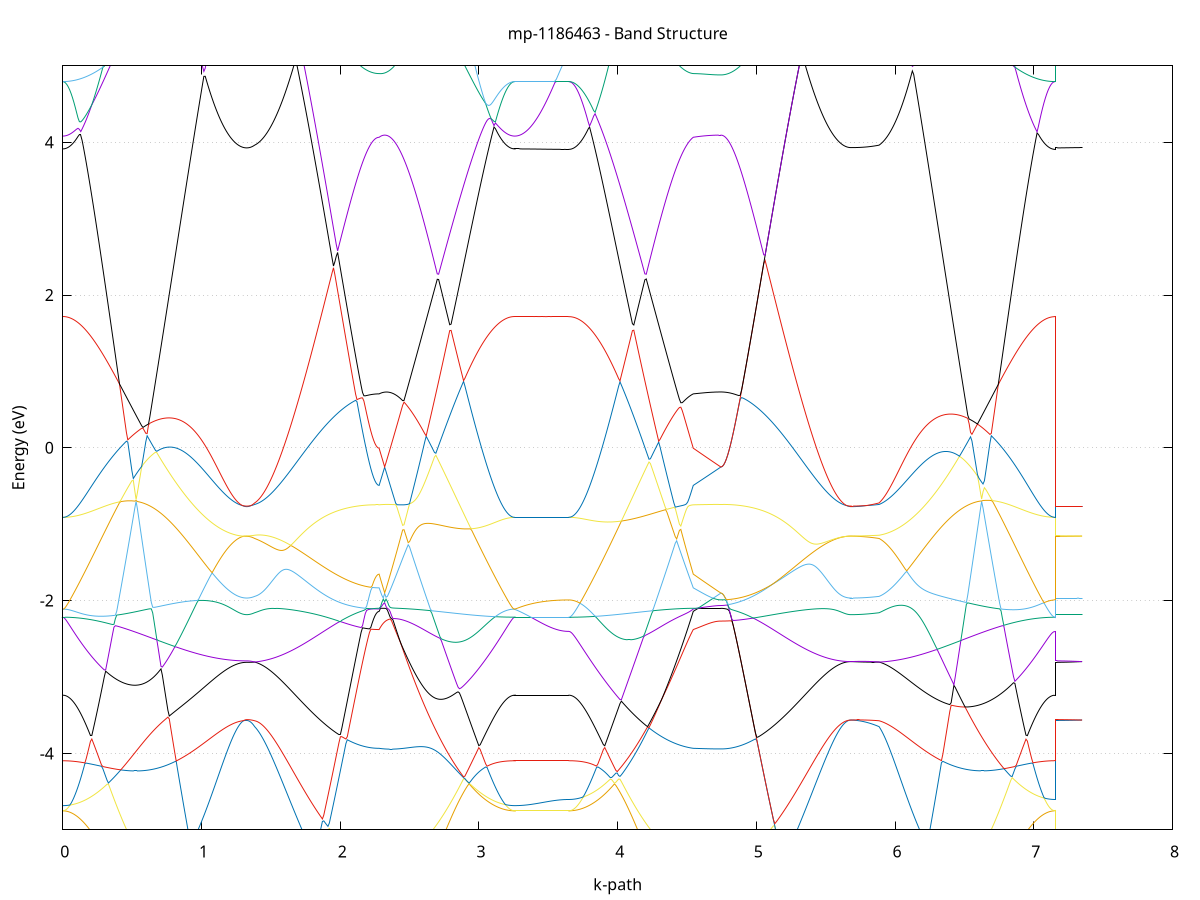 set title 'mp-1186463 - Band Structure'
set xlabel 'k-path'
set ylabel 'Energy (eV)'
set grid y
set yrange [-5:5]
set terminal png size 800,600
set output 'mp-1186463_bands_gnuplot.png'
plot '-' using 1:2 with lines notitle, '-' using 1:2 with lines notitle, '-' using 1:2 with lines notitle, '-' using 1:2 with lines notitle, '-' using 1:2 with lines notitle, '-' using 1:2 with lines notitle, '-' using 1:2 with lines notitle, '-' using 1:2 with lines notitle, '-' using 1:2 with lines notitle, '-' using 1:2 with lines notitle, '-' using 1:2 with lines notitle, '-' using 1:2 with lines notitle, '-' using 1:2 with lines notitle, '-' using 1:2 with lines notitle, '-' using 1:2 with lines notitle, '-' using 1:2 with lines notitle, '-' using 1:2 with lines notitle, '-' using 1:2 with lines notitle, '-' using 1:2 with lines notitle, '-' using 1:2 with lines notitle, '-' using 1:2 with lines notitle, '-' using 1:2 with lines notitle, '-' using 1:2 with lines notitle, '-' using 1:2 with lines notitle, '-' using 1:2 with lines notitle, '-' using 1:2 with lines notitle, '-' using 1:2 with lines notitle, '-' using 1:2 with lines notitle, '-' using 1:2 with lines notitle, '-' using 1:2 with lines notitle, '-' using 1:2 with lines notitle, '-' using 1:2 with lines notitle, '-' using 1:2 with lines notitle, '-' using 1:2 with lines notitle, '-' using 1:2 with lines notitle, '-' using 1:2 with lines notitle, '-' using 1:2 with lines notitle, '-' using 1:2 with lines notitle, '-' using 1:2 with lines notitle, '-' using 1:2 with lines notitle, '-' using 1:2 with lines notitle, '-' using 1:2 with lines notitle, '-' using 1:2 with lines notitle, '-' using 1:2 with lines notitle, '-' using 1:2 with lines notitle, '-' using 1:2 with lines notitle, '-' using 1:2 with lines notitle, '-' using 1:2 with lines notitle, '-' using 1:2 with lines notitle, '-' using 1:2 with lines notitle, '-' using 1:2 with lines notitle, '-' using 1:2 with lines notitle, '-' using 1:2 with lines notitle, '-' using 1:2 with lines notitle, '-' using 1:2 with lines notitle, '-' using 1:2 with lines notitle, '-' using 1:2 with lines notitle, '-' using 1:2 with lines notitle, '-' using 1:2 with lines notitle, '-' using 1:2 with lines notitle, '-' using 1:2 with lines notitle, '-' using 1:2 with lines notitle, '-' using 1:2 with lines notitle, '-' using 1:2 with lines notitle
0.000000 -16.334746
0.009970 -16.334446
0.019940 -16.333446
0.029909 -16.331846
0.039879 -16.329546
0.049849 -16.326646
0.059819 -16.323046
0.069789 -16.318746
0.079758 -16.313846
0.089728 -16.308346
0.099698 -16.302146
0.109668 -16.295246
0.119638 -16.287746
0.129607 -16.279646
0.139577 -16.270846
0.149547 -16.261346
0.159517 -16.251246
0.169487 -16.240546
0.179456 -16.229146
0.189426 -16.217046
0.199396 -16.204446
0.209366 -16.191046
0.219336 -16.177046
0.229305 -16.162446
0.239275 -16.147246
0.249245 -16.131346
0.259215 -16.114746
0.269184 -16.097546
0.279154 -16.079746
0.289124 -16.061246
0.299094 -16.042146
0.309064 -16.022446
0.319033 -16.002046
0.329003 -15.981046
0.338973 -15.959446
0.348943 -15.937146
0.358913 -15.914346
0.368882 -15.890746
0.378852 -15.866646
0.388822 -15.841946
0.398792 -15.816546
0.408762 -15.790546
0.418731 -15.763946
0.428701 -15.736646
0.438671 -15.708846
0.448641 -15.680446
0.458611 -15.651346
0.468580 -15.621646
0.478550 -15.591446
0.488520 -15.560546
0.498490 -15.529146
0.508460 -15.497046
0.518429 -15.464446
0.528399 -15.431246
0.538369 -15.397446
0.548339 -15.363046
0.558309 -15.328046
0.568278 -15.292546
0.578248 -15.256446
0.588218 -15.219746
0.598188 -15.182546
0.608158 -15.144746
0.618127 -15.106446
0.628097 -15.067646
0.638067 -15.028246
0.648037 -14.988246
0.658006 -14.947846
0.667976 -14.906846
0.677946 -14.865346
0.687916 -14.823346
0.697886 -14.780846
0.707855 -14.737946
0.717825 -14.694446
0.727795 -14.650546
0.737765 -14.606146
0.747735 -14.561246
0.757704 -14.515946
0.767674 -14.470246
0.777644 -14.424046
0.787614 -14.377446
0.797584 -14.330546
0.807553 -14.283146
0.817523 -14.235446
0.827493 -14.187346
0.837463 -14.138946
0.847433 -14.090146
0.857402 -14.041046
0.867372 -13.991746
0.877342 -13.942146
0.887312 -13.892246
0.897282 -13.842146
0.907251 -13.791846
0.917221 -13.741446
0.927191 -13.690846
0.937161 -13.640046
0.947131 -13.589246
0.957100 -13.538346
0.967070 -13.487446
0.977040 -13.436546
0.987010 -13.385746
0.996980 -13.335046
1.006949 -13.284446
1.016919 -13.233946
1.026889 -13.183846
1.036859 -13.133946
1.046828 -13.084446
1.056798 -13.035346
1.066768 -12.986746
1.076738 -12.938646
1.086708 -12.891246
1.096677 -12.844546
1.106647 -12.798646
1.116617 -12.753546
1.126587 -12.709546
1.136557 -12.666546
1.146526 -12.624746
1.156496 -12.584246
1.166466 -12.545146
1.176436 -12.507546
1.186406 -12.471646
1.196375 -12.437546
1.206345 -12.405346
1.216315 -12.375246
1.226285 -12.347746
1.236255 -12.323746
1.246224 -12.309946
1.256194 -12.307946
1.266164 -12.308246
1.276134 -12.308846
1.286104 -12.309446
1.296073 -12.310046
1.306043 -12.310346
1.316013 -12.310646
1.325983 -12.310646
1.325983 -12.310646
1.335521 -12.310646
1.345059 -12.310346
1.354598 -12.309946
1.364136 -12.309346
1.373674 -12.308646
1.383212 -12.307746
1.383212 -12.307746
1.393181 -12.307046
1.403149 -12.306046
1.413117 -12.304946
1.423085 -12.306246
1.433054 -12.322246
1.443022 -12.339046
1.452990 -12.356546
1.462958 -12.374846
1.472927 -12.393946
1.482895 -12.413646
1.492863 -12.433946
1.502831 -12.454846
1.512800 -12.476346
1.522768 -12.498246
1.532736 -12.520646
1.542705 -12.543446
1.552673 -12.566646
1.562641 -12.590146
1.572609 -12.614046
1.582578 -12.638046
1.592546 -12.662346
1.602514 -12.686846
1.612482 -12.711446
1.622451 -12.736246
1.632419 -12.761046
1.642387 -12.785946
1.652355 -12.810846
1.662324 -12.835746
1.672292 -12.860646
1.682260 -12.885546
1.692229 -12.910246
1.702197 -12.934946
1.712165 -12.959446
1.722133 -12.983846
1.732102 -13.008146
1.742070 -13.032146
1.752038 -13.056046
1.762006 -13.079646
1.771975 -13.103046
1.781943 -13.126146
1.791911 -13.149046
1.801879 -13.171646
1.811848 -13.193946
1.821816 -13.215846
1.831784 -13.237546
1.841753 -13.258846
1.851721 -13.279846
1.861689 -13.300446
1.871657 -13.320646
1.881626 -13.340546
1.891594 -13.360046
1.901562 -13.379046
1.911530 -13.397746
1.921499 -13.416046
1.931467 -13.433846
1.941435 -13.451246
1.951403 -13.468246
1.961372 -13.484746
1.971340 -13.500746
1.981308 -13.516446
1.991277 -13.531546
2.001245 -13.546246
2.011213 -13.560446
2.021181 -13.574146
2.031150 -13.587446
2.041118 -13.600146
2.051086 -13.612446
2.061054 -13.624246
2.071023 -13.635546
2.080991 -13.646246
2.090959 -13.656546
2.100928 -13.666346
2.110896 -13.675546
2.120864 -13.684246
2.130832 -13.692546
2.140801 -13.700246
2.150769 -13.707346
2.160737 -13.714046
2.170705 -13.720146
2.180674 -13.725746
2.190642 -13.730846
2.200610 -13.735346
2.210578 -13.739346
2.220547 -13.742846
2.230515 -13.745846
2.240483 -13.748246
2.250452 -13.750046
2.260420 -13.751446
2.270388 -13.752246
2.280356 -13.752546
2.280356 -13.752546
2.290337 -13.696346
2.300317 -13.639746
2.310298 -13.582546
2.320278 -13.524746
2.330258 -13.576846
2.340239 -13.634046
2.350219 -13.690746
2.360199 -13.746946
2.370180 -13.802546
2.380160 -13.857646
2.390141 -13.912246
2.400121 -13.966246
2.410101 -14.019646
2.420082 -14.072546
2.430062 -14.124846
2.440043 -14.176646
2.450023 -14.227846
2.460003 -14.278446
2.469984 -14.328546
2.479964 -14.378046
2.489945 -14.426946
2.499925 -14.475346
2.509905 -14.523046
2.519886 -14.570246
2.529866 -14.616846
2.539847 -14.662846
2.549827 -14.708246
2.559807 -14.753046
2.569788 -14.797246
2.579768 -14.840946
2.589749 -14.883946
2.599729 -14.926346
2.609709 -14.968146
2.619690 -15.009446
2.629670 -15.050046
2.639651 -15.090046
2.649631 -15.129446
2.659611 -15.168246
2.669592 -15.206446
2.679572 -15.243946
2.689553 -15.280946
2.699533 -15.317246
2.709513 -15.352946
2.719494 -15.388046
2.729474 -15.422446
2.739455 -15.456346
2.749435 -15.489546
2.759415 -15.522146
2.769396 -15.554146
2.779376 -15.585446
2.789357 -15.616146
2.799337 -15.646246
2.809317 -15.675646
2.819298 -15.704446
2.829278 -15.732646
2.839258 -15.760246
2.849239 -15.787146
2.859219 -15.813446
2.869200 -15.839046
2.879180 -15.864046
2.889160 -15.888446
2.899141 -15.912146
2.909121 -15.935246
2.919102 -15.957646
2.929082 -15.979446
2.939062 -16.000546
2.949043 -16.021046
2.959023 -16.040946
2.969004 -16.060146
2.978984 -16.078746
2.988964 -16.096646
2.998945 -16.113946
3.008925 -16.130546
3.018906 -16.146546
3.028886 -16.161946
3.038866 -16.176546
3.048847 -16.190646
3.058827 -16.204046
3.068808 -16.216746
3.078788 -16.228846
3.088768 -16.240246
3.098749 -16.251046
3.108729 -16.261146
3.118710 -16.270646
3.128690 -16.279446
3.138670 -16.287646
3.148651 -16.295146
3.158631 -16.302046
3.168612 -16.308246
3.178592 -16.313846
3.188572 -16.318746
3.198553 -16.322946
3.208533 -16.326546
3.218514 -16.329546
3.228494 -16.331846
3.238474 -16.333446
3.248455 -16.334446
3.258435 -16.334746
3.258435 -16.334746
3.268424 -16.334746
3.278413 -16.334746
3.288403 -16.334746
3.298392 -16.334746
3.308381 -16.334746
3.318370 -16.334746
3.328359 -16.334746
3.338348 -16.334746
3.348338 -16.334746
3.358327 -16.334646
3.368316 -16.334646
3.378305 -16.334646
3.388294 -16.334646
3.398283 -16.334646
3.408273 -16.334646
3.418262 -16.334546
3.428251 -16.334546
3.438240 -16.334546
3.448229 -16.334546
3.458218 -16.334546
3.468208 -16.334446
3.478197 -16.334446
3.488186 -16.334446
3.498175 -16.334446
3.508164 -16.334446
3.518153 -16.334346
3.528143 -16.334346
3.538132 -16.334346
3.548121 -16.334346
3.558110 -16.334346
3.568099 -16.334346
3.578089 -16.334346
3.588078 -16.334346
3.598067 -16.334246
3.608056 -16.334246
3.618045 -16.334246
3.628034 -16.334246
3.638024 -16.334246
3.648013 -16.334246
3.648013 -16.334246
3.657981 -16.333946
3.667949 -16.332946
3.677918 -16.331346
3.687886 -16.329046
3.697854 -16.326146
3.707822 -16.322546
3.717791 -16.318246
3.727759 -16.313346
3.737727 -16.307846
3.747695 -16.301646
3.757664 -16.294746
3.767632 -16.287246
3.777600 -16.279146
3.787568 -16.270346
3.797537 -16.260846
3.807505 -16.250746
3.817473 -16.240046
3.827442 -16.228646
3.837410 -16.216546
3.847378 -16.203846
3.857346 -16.190446
3.867315 -16.176446
3.877283 -16.161846
3.887251 -16.146546
3.897219 -16.130546
3.907188 -16.114046
3.917156 -16.096746
3.927124 -16.078846
3.937092 -16.060346
3.947061 -16.041146
3.957029 -16.021346
3.966997 -16.000946
3.976966 -15.979846
3.986934 -15.958046
3.996902 -15.935646
4.006870 -15.912646
4.016839 -15.889046
4.026807 -15.864746
4.036775 -15.839746
4.046743 -15.814146
4.056712 -15.787946
4.066680 -15.761146
4.076648 -15.733646
4.086616 -15.705546
4.096585 -15.676746
4.106553 -15.647446
4.116521 -15.617446
4.126490 -15.586746
4.136458 -15.555546
4.146426 -15.523646
4.156394 -15.491146
4.166363 -15.457946
4.176331 -15.424246
4.186299 -15.389846
4.196267 -15.354846
4.206236 -15.319246
4.216204 -15.282946
4.226172 -15.246146
4.236140 -15.208646
4.246109 -15.170546
4.256077 -15.131846
4.266045 -15.092546
4.276014 -15.052646
4.285982 -15.012146
4.295950 -14.970946
4.305918 -14.929246
4.315887 -14.886946
4.325855 -14.844046
4.335823 -14.800446
4.345791 -14.756346
4.355760 -14.711646
4.365728 -14.666346
4.375696 -14.620446
4.385664 -14.573946
4.395633 -14.526946
4.405601 -14.479246
4.415569 -14.431046
4.425538 -14.382246
4.435506 -14.332846
4.445474 -14.282846
4.455442 -14.232346
4.465411 -14.181246
4.475379 -14.129646
4.485347 -14.077446
4.495315 -14.024646
4.505284 -13.971346
4.515252 -13.917446
4.525220 -13.862946
4.535188 -13.808046
4.545157 -13.752546
4.545157 -13.752546
4.555104 -13.741146
4.565052 -13.729846
4.574999 -13.718446
4.584946 -13.707046
4.594894 -13.695646
4.604841 -13.684146
4.614788 -13.672746
4.624736 -13.661246
4.634683 -13.649746
4.644631 -13.638246
4.654578 -13.626746
4.664525 -13.615146
4.674473 -13.603546
4.684420 -13.591946
4.694368 -13.580346
4.704315 -13.568646
4.714262 -13.557046
4.724210 -13.545346
4.734157 -13.533646
4.744105 -13.522146
4.744105 -13.522146
4.754079 -13.521846
4.764054 -13.521046
4.774028 -13.519746
4.784003 -13.517946
4.793978 -13.515646
4.803952 -13.512746
4.813927 -13.509446
4.823901 -13.505546
4.833876 -13.501146
4.843851 -13.496246
4.853825 -13.490846
4.863800 -13.484946
4.873774 -13.478446
4.883749 -13.471546
4.893724 -13.464146
4.903698 -13.456146
4.913673 -13.447746
4.923647 -13.438846
4.933622 -13.429346
4.943596 -13.419446
4.953571 -13.409046
4.963546 -13.398246
4.973520 -13.386846
4.983495 -13.375046
4.993469 -13.362846
5.003444 -13.350046
5.013419 -13.336846
5.023393 -13.323246
5.033368 -13.309146
5.043342 -13.294646
5.053317 -13.279646
5.063292 -13.264246
5.073266 -13.248446
5.083241 -13.232246
5.093215 -13.215646
5.103190 -13.198646
5.113164 -13.181246
5.123139 -13.163546
5.133114 -13.145446
5.143088 -13.126946
5.153063 -13.108146
5.163037 -13.088946
5.173012 -13.069546
5.182987 -13.049746
5.192961 -13.029646
5.202936 -13.009346
5.212910 -12.988746
5.222885 -12.967846
5.232860 -12.946746
5.242834 -12.925446
5.252809 -12.903946
5.262783 -12.882346
5.272758 -12.860446
5.282732 -12.838546
5.292707 -12.816446
5.302682 -12.794246
5.312656 -12.771946
5.322631 -12.749646
5.332605 -12.727346
5.342580 -12.705046
5.352555 -12.682746
5.362529 -12.660546
5.372504 -12.638446
5.382478 -12.616446
5.392453 -12.594646
5.402428 -12.572946
5.412402 -12.551546
5.422377 -12.530446
5.432351 -12.509546
5.442326 -12.489146
5.452301 -12.469046
5.462275 -12.449346
5.472250 -12.430146
5.482224 -12.411446
5.492199 -12.393446
5.502173 -12.375946
5.512148 -12.359246
5.522123 -12.343346
5.532097 -12.328446
5.542072 -12.315246
5.552046 -12.305546
5.562021 -12.302046
5.571996 -12.302046
5.581970 -12.303046
5.591945 -12.304246
5.601919 -12.305546
5.611894 -12.306646
5.621869 -12.307746
5.631843 -12.308646
5.641818 -12.309346
5.651792 -12.309946
5.661767 -12.310346
5.671741 -12.310646
5.681716 -12.310646
5.681716 -12.310646
5.691384 -12.310646
5.701051 -12.310646
5.710719 -12.310646
5.720387 -12.310546
5.730055 -12.310546
5.739722 -12.310446
5.749390 -12.310346
5.759058 -12.310246
5.768725 -12.310146
5.778393 -12.310046
5.788061 -12.309946
5.797729 -12.309746
5.807396 -12.309546
5.817064 -12.309446
5.826732 -12.309246
5.836399 -12.309046
5.846067 -12.308746
5.855735 -12.308546
5.865403 -12.308346
5.875070 -12.308046
5.884738 -12.307746
5.884738 -12.307746
5.894728 -12.306746
5.904718 -12.305446
5.914709 -12.313246
5.924699 -12.338646
5.934689 -12.366346
5.944679 -12.396246
5.954669 -12.428246
5.964659 -12.462146
5.974650 -12.497746
5.984640 -12.535046
5.994630 -12.573946
6.004620 -12.614246
6.014610 -12.655846
6.024601 -12.698746
6.034591 -12.742646
6.044581 -12.787646
6.054571 -12.833446
6.064561 -12.880146
6.074551 -12.927446
6.084542 -12.975546
6.094532 -13.024146
6.104522 -13.073246
6.114512 -13.122746
6.124502 -13.172646
6.134493 -13.222946
6.144483 -13.273346
6.154473 -13.324046
6.164463 -13.374846
6.174453 -13.425846
6.184443 -13.476746
6.194434 -13.527846
6.204424 -13.578846
6.214414 -13.629746
6.224404 -13.680646
6.234394 -13.731346
6.244385 -13.781946
6.254375 -13.832446
6.264365 -13.882646
6.274355 -13.932646
6.284345 -13.982446
6.294335 -14.031946
6.304326 -14.081146
6.314316 -14.130046
6.324306 -14.178646
6.334296 -14.226846
6.344286 -14.274746
6.354277 -14.322246
6.364267 -14.369446
6.374257 -14.416146
6.384247 -14.462446
6.394237 -14.508346
6.404227 -14.553846
6.414218 -14.598846
6.424208 -14.643446
6.434198 -14.687546
6.444188 -14.731146
6.454178 -14.774246
6.464169 -14.816946
6.474159 -14.859046
6.484149 -14.900746
6.494139 -14.941846
6.504129 -14.982446
6.514120 -15.022546
6.524110 -15.062046
6.534100 -15.101146
6.544090 -15.139546
6.554080 -15.177446
6.564070 -15.214846
6.574061 -15.251646
6.584051 -15.287846
6.594041 -15.323546
6.604031 -15.358646
6.614021 -15.393146
6.624011 -15.427146
6.634002 -15.460446
6.643992 -15.493246
6.653982 -15.525346
6.663972 -15.556946
6.673962 -15.587946
6.683953 -15.618346
6.693943 -15.648146
6.703933 -15.677246
6.713923 -15.705846
6.723913 -15.733746
6.733904 -15.761146
6.743894 -15.787846
6.753884 -15.813946
6.763874 -15.839446
6.773864 -15.864246
6.783854 -15.888546
6.793845 -15.912146
6.803835 -15.935046
6.813825 -15.957446
6.823815 -15.979146
6.833805 -16.000246
6.843796 -16.020646
6.853786 -16.040546
6.863776 -16.059646
6.873766 -16.078246
6.883756 -16.096146
6.893746 -16.113346
6.903737 -16.129946
6.913727 -16.145946
6.923717 -16.161246
6.933707 -16.175946
6.943697 -16.189946
6.953688 -16.203346
6.963678 -16.216146
6.973668 -16.228246
6.983658 -16.239646
6.993648 -16.250446
7.003638 -16.260546
7.013629 -16.270046
7.023619 -16.278946
7.033609 -16.287046
7.043599 -16.294646
7.053589 -16.301546
7.063580 -16.307746
7.073570 -16.313246
7.083560 -16.318246
7.093550 -16.322446
7.103540 -16.326046
7.113530 -16.329046
7.123521 -16.331346
7.133511 -16.332946
7.143501 -16.333946
7.153491 -16.334246
7.153491 -12.310646
7.163231 -12.310646
7.172970 -12.310646
7.182710 -12.310646
7.192449 -12.310646
7.202188 -12.310646
7.211928 -12.310646
7.221667 -12.310646
7.231407 -12.310646
7.241146 -12.310646
7.250886 -12.310646
7.260625 -12.310646
7.270364 -12.310646
7.280104 -12.310646
7.289843 -12.310646
7.299583 -12.310646
7.309322 -12.310646
7.319062 -12.310646
7.328801 -12.310646
7.338541 -12.310646
7.348280 -12.310646
e
0.000000 -13.202546
0.009970 -13.202346
0.019940 -13.201546
0.029909 -13.200146
0.039879 -13.198346
0.049849 -13.195946
0.059819 -13.192946
0.069789 -13.189546
0.079758 -13.185546
0.089728 -13.181046
0.099698 -13.176046
0.109668 -13.170546
0.119638 -13.164446
0.129607 -13.157946
0.139577 -13.150946
0.149547 -13.143346
0.159517 -13.135346
0.169487 -13.126846
0.179456 -13.117946
0.189426 -13.108546
0.199396 -13.098646
0.209366 -13.088346
0.219336 -13.077646
0.229305 -13.066546
0.239275 -13.054946
0.249245 -13.042946
0.259215 -13.030646
0.269184 -13.017946
0.279154 -13.004846
0.289124 -12.991346
0.299094 -12.977646
0.309064 -12.963546
0.319033 -12.949146
0.329003 -12.934446
0.338973 -12.919546
0.348943 -12.904346
0.358913 -12.888846
0.368882 -12.873246
0.378852 -12.857346
0.388822 -12.841246
0.398792 -12.825046
0.408762 -12.808746
0.418731 -12.792246
0.428701 -12.775646
0.438671 -12.758946
0.448641 -12.742246
0.458611 -12.725446
0.468580 -12.708746
0.478550 -12.691946
0.488520 -12.675146
0.498490 -12.658546
0.508460 -12.641846
0.518429 -12.625346
0.528399 -12.608946
0.538369 -12.592746
0.548339 -12.576646
0.558309 -12.560746
0.568278 -12.545046
0.578248 -12.529546
0.588218 -12.514346
0.598188 -12.499446
0.608158 -12.484846
0.618127 -12.470546
0.628097 -12.456546
0.638067 -12.442946
0.648037 -12.429746
0.658006 -12.416946
0.667976 -12.404446
0.677946 -12.392446
0.687916 -12.380946
0.697886 -12.369846
0.707855 -12.359146
0.717825 -12.348946
0.727795 -12.339246
0.737765 -12.330046
0.747735 -12.321346
0.757704 -12.313046
0.767674 -12.305346
0.777644 -12.298046
0.787614 -12.291346
0.797584 -12.285146
0.807553 -12.279346
0.817523 -12.274046
0.827493 -12.269346
0.837463 -12.264946
0.847433 -12.261146
0.857402 -12.257746
0.867372 -12.254746
0.877342 -12.252246
0.887312 -12.250146
0.897282 -12.248446
0.907251 -12.247146
0.917221 -12.246246
0.927191 -12.245646
0.937161 -12.245346
0.947131 -12.245446
0.957100 -12.245746
0.967070 -12.246446
0.977040 -12.247346
0.987010 -12.248446
0.996980 -12.249846
1.006949 -12.251446
1.016919 -12.253146
1.026889 -12.255046
1.036859 -12.257146
1.046828 -12.259346
1.056798 -12.261646
1.066768 -12.264046
1.076738 -12.266446
1.086708 -12.268946
1.096677 -12.271546
1.106647 -12.274046
1.116617 -12.276646
1.126587 -12.279146
1.136557 -12.281746
1.146526 -12.284146
1.156496 -12.286546
1.166466 -12.288946
1.176436 -12.291146
1.186406 -12.293246
1.196375 -12.295246
1.206345 -12.297046
1.216315 -12.298646
1.226285 -12.299746
1.236255 -12.299346
1.246224 -12.290946
1.256194 -12.273046
1.266164 -12.255346
1.276134 -12.239846
1.286104 -12.226946
1.296073 -12.216746
1.306043 -12.209446
1.316013 -12.205046
1.325983 -12.203546
1.325983 -12.203546
1.335521 -12.204946
1.345059 -12.208946
1.354598 -12.215746
1.364136 -12.225146
1.373674 -12.237146
1.383212 -12.251746
1.383212 -12.251746
1.393181 -12.263946
1.403149 -12.277146
1.413117 -12.291246
1.423085 -12.303646
1.433054 -12.302246
1.443022 -12.300646
1.452990 -12.298946
1.462958 -12.297046
1.472927 -12.295046
1.482895 -12.292946
1.492863 -12.290846
1.502831 -12.288746
1.512800 -12.286846
1.522768 -12.285746
1.532736 -12.287246
1.542705 -12.294046
1.552673 -12.305246
1.562641 -12.318446
1.572609 -12.332746
1.582578 -12.347946
1.592546 -12.363846
1.602514 -12.380246
1.612482 -12.397246
1.622451 -12.414646
1.632419 -12.432446
1.642387 -12.450646
1.652355 -12.469146
1.662324 -12.487846
1.672292 -12.506846
1.682260 -12.526146
1.692229 -12.545446
1.702197 -12.564946
1.712165 -12.584546
1.722133 -12.604246
1.732102 -12.623946
1.742070 -12.643746
1.752038 -12.663446
1.762006 -12.683046
1.771975 -12.702746
1.781943 -12.722246
1.791911 -12.741646
1.801879 -12.760946
1.811848 -12.780046
1.821816 -12.798946
1.831784 -12.817746
1.841753 -12.836246
1.851721 -12.854646
1.861689 -12.872646
1.871657 -12.890546
1.881626 -12.908046
1.891594 -12.925346
1.901562 -12.942246
1.911530 -12.958946
1.921499 -12.975246
1.931467 -12.991246
1.941435 -13.006846
1.951403 -13.022146
1.961372 -13.037046
1.971340 -13.051646
1.981308 -13.065746
1.991277 -13.079546
2.001245 -13.092846
2.011213 -13.105846
2.021181 -13.118346
2.031150 -13.130446
2.041118 -13.142146
2.051086 -13.153446
2.061054 -13.164246
2.071023 -13.174546
2.080991 -13.184546
2.090959 -13.193946
2.100928 -13.202946
2.110896 -13.211446
2.120864 -13.219546
2.130832 -13.227146
2.140801 -13.234246
2.150769 -13.240946
2.160737 -13.247046
2.170705 -13.252746
2.180674 -13.257946
2.190642 -13.262646
2.200610 -13.266846
2.210578 -13.270546
2.220547 -13.273846
2.230515 -13.276546
2.240483 -13.278746
2.250452 -13.280546
2.260420 -13.281746
2.270388 -13.282546
2.280356 -13.282746
2.280356 -13.282746
2.290337 -13.342646
2.300317 -13.401946
2.310298 -13.460746
2.320278 -13.519046
2.330258 -13.466546
2.340239 -13.407746
2.350219 -13.348446
2.360199 -13.288646
2.370180 -13.228346
2.380160 -13.167546
2.390141 -13.106246
2.400121 -13.044446
2.410101 -12.982146
2.420082 -12.919346
2.430062 -12.856146
2.440043 -12.792446
2.450023 -12.728246
2.460003 -12.663546
2.469984 -12.598446
2.479964 -12.532846
2.489945 -12.466846
2.499925 -12.400446
2.509905 -12.333546
2.519886 -12.266246
2.529866 -12.198546
2.539847 -12.172846
2.549827 -12.190046
2.559807 -12.207646
2.569788 -12.225746
2.579768 -12.244146
2.589749 -12.262946
2.599729 -12.282046
2.609709 -12.301446
2.619690 -12.321146
2.629670 -12.341046
2.639651 -12.361146
2.649631 -12.381446
2.659611 -12.401846
2.669592 -12.422346
2.679572 -12.443046
2.689553 -12.463746
2.699533 -12.484446
2.709513 -12.505246
2.719494 -12.525946
2.729474 -12.546746
2.739455 -12.567346
2.749435 -12.587946
2.759415 -12.608446
2.769396 -12.628846
2.779376 -12.649046
2.789357 -12.669146
2.799337 -12.689046
2.809317 -12.708746
2.819298 -12.728246
2.829278 -12.747546
2.839258 -12.766546
2.849239 -12.785346
2.859219 -12.803746
2.869200 -12.821946
2.879180 -12.839846
2.889160 -12.857446
2.899141 -12.874746
2.909121 -12.891646
2.919102 -12.908146
2.929082 -12.924346
2.939062 -12.940146
2.949043 -12.955546
2.959023 -12.970646
2.969004 -12.985246
2.978984 -12.999446
2.988964 -13.013246
2.998945 -13.026546
3.008925 -13.039446
3.018906 -13.051946
3.028886 -13.063946
3.038866 -13.075546
3.048847 -13.086546
3.058827 -13.097146
3.068808 -13.107246
3.078788 -13.116946
3.088768 -13.126046
3.098749 -13.134746
3.108729 -13.142846
3.118710 -13.150446
3.128690 -13.157646
3.138670 -13.164246
3.148651 -13.170346
3.158631 -13.175846
3.168612 -13.180946
3.178592 -13.185446
3.188572 -13.189446
3.198553 -13.192946
3.208533 -13.195846
3.218514 -13.198346
3.228494 -13.200146
3.238474 -13.201546
3.248455 -13.202346
3.258435 -13.202546
3.258435 -13.202546
3.268424 -13.202546
3.278413 -13.202646
3.288403 -13.202646
3.298392 -13.202646
3.308381 -13.202646
3.318370 -13.202746
3.328359 -13.202746
3.338348 -13.202846
3.348338 -13.202846
3.358327 -13.202946
3.368316 -13.203046
3.378305 -13.203046
3.388294 -13.203146
3.398283 -13.203246
3.408273 -13.203346
3.418262 -13.203446
3.428251 -13.203446
3.438240 -13.203546
3.448229 -13.203646
3.458218 -13.203746
3.468208 -13.203846
3.478197 -13.203946
3.488186 -13.204046
3.498175 -13.204146
3.508164 -13.204246
3.518153 -13.204246
3.528143 -13.204346
3.538132 -13.204446
3.548121 -13.204546
3.558110 -13.204546
3.568099 -13.204646
3.578089 -13.204646
3.588078 -13.204746
3.598067 -13.204746
3.608056 -13.204746
3.618045 -13.204846
3.628034 -13.204846
3.638024 -13.204846
3.648013 -13.204846
3.648013 -13.204846
3.657981 -13.204546
3.667949 -13.203746
3.677918 -13.202446
3.687886 -13.200546
3.697854 -13.198146
3.707822 -13.195246
3.717791 -13.191746
3.727759 -13.187746
3.737727 -13.183246
3.747695 -13.178246
3.757664 -13.172646
3.767632 -13.166546
3.777600 -13.159946
3.787568 -13.152846
3.797537 -13.145246
3.807505 -13.137146
3.817473 -13.128446
3.827442 -13.119346
3.837410 -13.109746
3.847378 -13.099646
3.857346 -13.089046
3.867315 -13.078046
3.877283 -13.066546
3.887251 -13.054546
3.897219 -13.042046
3.907188 -13.029246
3.917156 -13.015846
3.927124 -13.002146
3.937092 -12.987946
3.947061 -12.973346
3.957029 -12.958346
3.966997 -12.942946
3.976966 -12.927146
3.986934 -12.911046
3.996902 -12.894446
4.006870 -12.877646
4.016839 -12.860346
4.026807 -12.842846
4.036775 -12.824946
4.046743 -12.806746
4.056712 -12.788346
4.066680 -12.769646
4.076648 -12.750646
4.086616 -12.731346
4.096585 -12.711946
4.106553 -12.692246
4.116521 -12.672346
4.126490 -12.652346
4.136458 -12.632046
4.146426 -12.611746
4.156394 -12.591246
4.166363 -12.570746
4.176331 -12.550046
4.186299 -12.529346
4.196267 -12.508646
4.206236 -12.487946
4.216204 -12.467146
4.226172 -12.446546
4.236140 -12.425946
4.246109 -12.405346
4.256077 -12.385046
4.266045 -12.364746
4.276014 -12.344746
4.285982 -12.324846
4.295950 -12.305246
4.305918 -12.285946
4.315887 -12.266946
4.325855 -12.248446
4.335823 -12.230346
4.345791 -12.212846
4.355760 -12.196646
4.365728 -12.184546
4.375696 -12.204546
4.385664 -12.264846
4.395633 -12.330346
4.405601 -12.396346
4.415569 -12.462346
4.425538 -12.528046
4.435506 -12.593446
4.445474 -12.658346
4.455442 -12.722846
4.465411 -12.786946
4.475379 -12.850646
4.485347 -12.913746
4.495315 -12.976446
4.505284 -13.038746
4.515252 -13.100446
4.525220 -13.161746
4.535188 -13.222546
4.545157 -13.282746
4.545157 -13.282746
4.555104 -13.294946
4.565052 -13.307046
4.574999 -13.319246
4.584946 -13.331346
4.594894 -13.343346
4.604841 -13.355446
4.614788 -13.367446
4.624736 -13.379446
4.634683 -13.391446
4.644631 -13.403446
4.654578 -13.415446
4.664525 -13.427346
4.674473 -13.439246
4.684420 -13.451146
4.694368 -13.462946
4.704315 -13.474746
4.714262 -13.486646
4.724210 -13.498346
4.734157 -13.510146
4.744105 -13.521746
4.744105 -13.521746
4.754079 -13.521446
4.764054 -13.520646
4.774028 -13.519346
4.784003 -13.517546
4.793978 -13.515246
4.803952 -13.512346
4.813927 -13.509046
4.823901 -13.505146
4.833876 -13.500746
4.843851 -13.495846
4.853825 -13.490446
4.863800 -13.484446
4.873774 -13.478046
4.883749 -13.471146
4.893724 -13.463646
4.903698 -13.455746
4.913673 -13.447246
4.923647 -13.438346
4.933622 -13.428946
4.943596 -13.419046
4.953571 -13.408646
4.963546 -13.397746
4.973520 -13.386446
4.983495 -13.374646
4.993469 -13.362346
5.003444 -13.349646
5.013419 -13.336446
5.023393 -13.322746
5.033368 -13.308646
5.043342 -13.294146
5.053317 -13.279146
5.063292 -13.263746
5.073266 -13.247946
5.083241 -13.231746
5.093215 -13.215146
5.103190 -13.198146
5.113164 -13.180746
5.123139 -13.163046
5.133114 -13.144846
5.143088 -13.126446
5.153063 -13.107546
5.163037 -13.088446
5.173012 -13.068946
5.182987 -13.049146
5.192961 -13.029146
5.202936 -13.008746
5.212910 -12.988146
5.222885 -12.967246
5.232860 -12.946146
5.242834 -12.924846
5.252809 -12.903346
5.262783 -12.881646
5.272758 -12.859846
5.282732 -12.837846
5.292707 -12.815746
5.302682 -12.793546
5.312656 -12.771246
5.322631 -12.748946
5.332605 -12.726546
5.342580 -12.704246
5.352555 -12.681946
5.362529 -12.659746
5.372504 -12.637546
5.382478 -12.615546
5.392453 -12.593746
5.402428 -12.572046
5.412402 -12.550646
5.422377 -12.529446
5.432351 -12.508546
5.442326 -12.488046
5.452301 -12.467846
5.462275 -12.448146
5.472250 -12.428846
5.482224 -12.410146
5.492199 -12.391946
5.502173 -12.374246
5.512148 -12.357246
5.522123 -12.340946
5.532097 -12.325346
5.542072 -12.310546
5.552046 -12.296546
5.562021 -12.283346
5.571996 -12.271046
5.581970 -12.259646
5.591945 -12.249246
5.601919 -12.239846
5.611894 -12.231446
5.621869 -12.224146
5.631843 -12.217846
5.641818 -12.212746
5.651792 -12.208746
5.661767 -12.205846
5.671741 -12.204146
5.681716 -12.203546
5.681716 -12.203546
5.691384 -12.203646
5.701051 -12.203946
5.710719 -12.204546
5.720387 -12.205346
5.730055 -12.206346
5.739722 -12.207546
5.749390 -12.208946
5.759058 -12.210646
5.768725 -12.212446
5.778393 -12.214546
5.788061 -12.216946
5.797729 -12.219446
5.807396 -12.222146
5.817064 -12.225146
5.826732 -12.228346
5.836399 -12.231646
5.846067 -12.235246
5.855735 -12.239046
5.865403 -12.243146
5.875070 -12.247346
5.884738 -12.251746
5.884738 -12.251746
5.894728 -12.269646
5.904718 -12.290146
5.914709 -12.304046
5.924699 -12.302546
5.934689 -12.300846
5.944679 -12.298946
5.954669 -12.297046
5.964659 -12.294946
5.974650 -12.292746
5.984640 -12.290546
5.994630 -12.288146
6.004620 -12.285746
6.014610 -12.283246
6.024601 -12.280746
6.034591 -12.278146
6.044581 -12.275646
6.054571 -12.273046
6.064561 -12.270546
6.074551 -12.267946
6.084542 -12.265546
6.094532 -12.263146
6.104522 -12.260746
6.114512 -12.258546
6.124502 -12.256446
6.134493 -12.254546
6.144483 -12.252746
6.154473 -12.251146
6.164463 -12.249746
6.174453 -12.248546
6.184443 -12.247646
6.194434 -12.246946
6.204424 -12.246546
6.214414 -12.246446
6.224404 -12.246646
6.234394 -12.247246
6.244385 -12.248146
6.254375 -12.249346
6.264365 -12.251046
6.274355 -12.253046
6.284345 -12.255546
6.294335 -12.258446
6.304326 -12.261746
6.314316 -12.265546
6.324306 -12.269846
6.334296 -12.274546
6.344286 -12.279746
6.354277 -12.285446
6.364267 -12.291646
6.374257 -12.298346
6.384247 -12.305546
6.394237 -12.313246
6.404227 -12.321446
6.414218 -12.330146
6.424208 -12.339346
6.434198 -12.349046
6.444188 -12.359246
6.454178 -12.369846
6.464169 -12.380946
6.474159 -12.392446
6.484149 -12.404446
6.494139 -12.416846
6.504129 -12.429746
6.514120 -12.442946
6.524110 -12.456546
6.534100 -12.470546
6.544090 -12.484846
6.554080 -12.499446
6.564070 -12.514346
6.574061 -12.529546
6.584051 -12.545046
6.594041 -12.560746
6.604031 -12.576646
6.614021 -12.592846
6.624011 -12.609146
6.634002 -12.625546
6.643992 -12.642146
6.653982 -12.658746
6.663972 -12.675446
6.673962 -12.692246
6.683953 -12.709146
6.693943 -12.725946
6.703933 -12.742746
6.713923 -12.759546
6.723913 -12.776246
6.733904 -12.792846
6.743894 -12.809446
6.753884 -12.825846
6.763874 -12.842046
6.773864 -12.858146
6.783854 -12.874146
6.793845 -12.889846
6.803835 -12.905346
6.813825 -12.920646
6.823815 -12.935646
6.833805 -12.950346
6.843796 -12.964746
6.853786 -12.978946
6.863776 -12.992746
6.873766 -13.006246
6.883756 -13.019346
6.893746 -13.032146
6.903737 -13.044546
6.913727 -13.056546
6.923717 -13.068146
6.933707 -13.079346
6.943697 -13.090146
6.953688 -13.100546
6.963678 -13.110446
6.973668 -13.119846
6.983658 -13.128846
6.993648 -13.137346
7.003638 -13.145346
7.013629 -13.152946
7.023619 -13.160046
7.033609 -13.166546
7.043599 -13.172646
7.053589 -13.178146
7.063580 -13.183246
7.073570 -13.187746
7.083560 -13.191746
7.093550 -13.195246
7.103540 -13.198146
7.113530 -13.200546
7.123521 -13.202446
7.133511 -13.203746
7.143501 -13.204546
7.153491 -13.204846
7.153491 -12.203546
7.163231 -12.203546
7.172970 -12.203546
7.182710 -12.203546
7.192449 -12.203546
7.202188 -12.203546
7.211928 -12.203546
7.221667 -12.203546
7.231407 -12.203546
7.241146 -12.203546
7.250886 -12.203546
7.260625 -12.203546
7.270364 -12.203546
7.280104 -12.203546
7.289843 -12.203546
7.299583 -12.203546
7.309322 -12.203546
7.319062 -12.203546
7.328801 -12.203546
7.338541 -12.203546
7.348280 -12.203546
e
0.000000 -7.650946
0.009970 -7.653146
0.019940 -7.659946
0.029909 -7.671146
0.039879 -7.686546
0.049849 -7.706146
0.059819 -7.729646
0.069789 -7.756746
0.079758 -7.787446
0.089728 -7.821146
0.099698 -7.857846
0.109668 -7.897246
0.119638 -7.939046
0.129607 -7.982946
0.139577 -8.028846
0.149547 -8.076446
0.159517 -8.125646
0.169487 -8.176146
0.179456 -8.227846
0.189426 -8.280546
0.199396 -8.334146
0.209366 -8.388546
0.219336 -8.443546
0.229305 -8.499146
0.239275 -8.555146
0.249245 -8.611546
0.259215 -8.668246
0.269184 -8.725146
0.279154 -8.782146
0.289124 -8.839246
0.299094 -8.896346
0.309064 -8.953546
0.319033 -9.010646
0.329003 -9.067546
0.338973 -9.124446
0.348943 -9.181046
0.358913 -9.237546
0.368882 -9.293746
0.378852 -9.349746
0.388822 -9.405446
0.398792 -9.460746
0.408762 -9.515846
0.418731 -9.570546
0.428701 -9.624846
0.438671 -9.678746
0.448641 -9.732346
0.458611 -9.785446
0.468580 -9.838146
0.478550 -9.890446
0.488520 -9.942246
0.498490 -9.993646
0.508460 -10.044546
0.518429 -10.094946
0.528399 -10.144846
0.538369 -10.194246
0.548339 -10.243246
0.558309 -10.291646
0.568278 -10.339446
0.578248 -10.386846
0.588218 -10.433646
0.598188 -10.479946
0.608158 -10.525646
0.618127 -10.570846
0.628097 -10.615446
0.638067 -10.659546
0.648037 -10.703046
0.658006 -10.745946
0.667976 -10.788346
0.677946 -10.830146
0.687916 -10.871346
0.697886 -10.911946
0.707855 -10.951946
0.717825 -10.991346
0.727795 -11.030246
0.737765 -11.068446
0.747735 -11.106046
0.757704 -11.143146
0.767674 -11.179546
0.777644 -11.215346
0.787614 -11.250546
0.797584 -11.285146
0.807553 -11.319146
0.817523 -11.352446
0.827493 -11.385246
0.837463 -11.417346
0.847433 -11.448846
0.857402 -11.479646
0.867372 -11.509946
0.877342 -11.539546
0.887312 -11.568546
0.897282 -11.596846
0.907251 -11.624546
0.917221 -11.651646
0.927191 -11.678146
0.937161 -11.703946
0.947131 -11.729046
0.957100 -11.753646
0.967070 -11.777446
0.977040 -11.800746
0.987010 -11.823346
0.996980 -11.845246
1.006949 -11.866646
1.016919 -11.887246
1.026889 -11.907246
1.036859 -11.926646
1.046828 -11.945346
1.056798 -11.963446
1.066768 -11.980846
1.076738 -11.997646
1.086708 -12.013746
1.096677 -12.029146
1.106647 -12.044046
1.116617 -12.058146
1.126587 -12.071646
1.136557 -12.084546
1.146526 -12.096646
1.156496 -12.108246
1.166466 -12.119046
1.176436 -12.129346
1.186406 -12.138846
1.196375 -12.147746
1.206345 -12.156046
1.216315 -12.163646
1.226285 -12.170546
1.236255 -12.176846
1.246224 -12.182446
1.256194 -12.187346
1.266164 -12.191646
1.276134 -12.195246
1.286104 -12.198246
1.296073 -12.200546
1.306043 -12.202246
1.316013 -12.203246
1.325983 -12.203546
1.325983 -12.203546
1.335521 -12.203246
1.345059 -12.202346
1.354598 -12.200846
1.364136 -12.198746
1.373674 -12.195946
1.383212 -12.192646
1.383212 -12.192646
1.393181 -12.190546
1.403149 -12.189546
1.413117 -12.189746
1.423085 -12.191046
1.433054 -12.193446
1.443022 -12.196946
1.452990 -12.201546
1.462958 -12.207146
1.472927 -12.213746
1.482895 -12.221246
1.492863 -12.229646
1.502831 -12.238746
1.512800 -12.248346
1.522768 -12.257846
1.532736 -12.265446
1.542705 -12.268346
1.552673 -12.267546
1.562641 -12.265146
1.572609 -12.262046
1.582578 -12.258746
1.592546 -12.255046
1.602514 -12.251246
1.612482 -12.247246
1.622451 -12.243046
1.632419 -12.238746
1.642387 -12.234346
1.652355 -12.229846
1.662324 -12.225146
1.672292 -12.220446
1.682260 -12.215646
1.692229 -12.210746
1.702197 -12.205746
1.712165 -12.200646
1.722133 -12.195446
1.732102 -12.190246
1.742070 -12.184946
1.752038 -12.179646
1.762006 -12.174246
1.771975 -12.168846
1.781943 -12.163346
1.791911 -12.157846
1.801879 -12.152346
1.811848 -12.146846
1.821816 -12.141246
1.831784 -12.135746
1.841753 -12.130146
1.851721 -12.124646
1.861689 -12.119146
1.871657 -12.113646
1.881626 -12.108146
1.891594 -12.102646
1.901562 -12.097246
1.911530 -12.091846
1.921499 -12.086546
1.931467 -12.081346
1.941435 -12.076146
1.951403 -12.070946
1.961372 -12.065946
1.971340 -12.060946
1.981308 -12.056046
1.991277 -12.051246
2.001245 -12.046546
2.011213 -12.042046
2.021181 -12.037546
2.031150 -12.033146
2.041118 -12.028946
2.051086 -12.024846
2.061054 -12.020846
2.071023 -12.017046
2.080991 -12.013346
2.090959 -12.009846
2.100928 -12.006446
2.110896 -12.003146
2.120864 -12.000146
2.130832 -11.997246
2.140801 -11.994446
2.150769 -11.991946
2.160737 -11.989546
2.170705 -11.987346
2.180674 -11.985246
2.190642 -11.983446
2.200610 -11.981846
2.210578 -11.980346
2.220547 -11.979046
2.230515 -11.977946
2.240483 -11.977046
2.250452 -11.976446
2.260420 -11.975946
2.270388 -11.975646
2.280356 -11.975546
2.280356 -11.975546
2.290337 -11.972146
2.300317 -11.969746
2.310298 -11.968246
2.320278 -11.967746
2.330258 -11.968146
2.340239 -11.969546
2.350219 -11.971746
2.360199 -11.975046
2.370180 -11.979146
2.380160 -11.984246
2.390141 -11.990146
2.400121 -11.996946
2.410101 -12.004746
2.420082 -12.013246
2.430062 -12.022646
2.440043 -12.032846
2.450023 -12.043746
2.460003 -12.055446
2.469984 -12.067946
2.479964 -12.081046
2.489945 -12.094846
2.499925 -12.109346
2.509905 -12.124346
2.519886 -12.140046
2.529866 -12.156246
2.539847 -12.130446
2.549827 -12.061946
2.559807 -11.993046
2.569788 -11.923746
2.579768 -11.854046
2.589749 -11.784046
2.599729 -11.713646
2.609709 -11.642946
2.619690 -11.571846
2.629670 -11.500446
2.639651 -11.428746
2.649631 -11.356646
2.659611 -11.284346
2.669592 -11.211746
2.679572 -11.138946
2.689553 -11.065746
2.699533 -10.992446
2.709513 -10.918846
2.719494 -10.845046
2.729474 -10.771046
2.739455 -10.696846
2.749435 -10.622546
2.759415 -10.548046
2.769396 -10.473446
2.779376 -10.398646
2.789357 -10.323846
2.799337 -10.249046
2.809317 -10.174046
2.819298 -10.099146
2.829278 -10.024246
2.839258 -9.949346
2.849239 -9.874446
2.859219 -9.799746
2.869200 -9.725046
2.879180 -9.650646
2.889160 -9.576346
2.899141 -9.502246
2.909121 -9.428446
2.919102 -9.354946
2.929082 -9.281746
2.939062 -9.208946
2.949043 -9.136646
2.959023 -9.064846
2.969004 -8.993546
2.978984 -8.922946
2.988964 -8.852946
2.998945 -8.783746
3.008925 -8.715446
3.018906 -8.647946
3.028886 -8.581446
3.038866 -8.516146
3.048847 -8.451946
3.058827 -8.389146
3.068808 -8.327746
3.078788 -8.267846
3.088768 -8.209746
3.098749 -8.153346
3.108729 -8.099046
3.118710 -8.046946
3.128690 -7.997146
3.138670 -7.949846
3.148651 -7.905346
3.158631 -7.863646
3.168612 -7.825246
3.178592 -7.790046
3.188572 -7.758446
3.198553 -7.730546
3.208533 -7.706646
3.218514 -7.686846
3.228494 -7.671146
3.238474 -7.659946
3.248455 -7.653146
3.258435 -7.650946
3.258435 -7.650946
3.268424 -7.650946
3.278413 -7.650946
3.288403 -7.650946
3.298392 -7.650946
3.308381 -7.650946
3.318370 -7.650946
3.328359 -7.650946
3.338348 -7.650946
3.348338 -7.650946
3.358327 -7.650946
3.368316 -7.650946
3.378305 -7.650946
3.388294 -7.650946
3.398283 -7.650946
3.408273 -7.650946
3.418262 -7.650946
3.428251 -7.650946
3.438240 -7.650946
3.448229 -7.650946
3.458218 -7.650946
3.468208 -7.650946
3.478197 -7.650946
3.488186 -7.650946
3.498175 -7.650946
3.508164 -7.650946
3.518153 -7.650946
3.528143 -7.650946
3.538132 -7.650946
3.548121 -7.650946
3.558110 -7.650946
3.568099 -7.650946
3.578089 -7.651046
3.588078 -7.651046
3.598067 -7.651046
3.608056 -7.651046
3.618045 -7.651046
3.628034 -7.651046
3.638024 -7.651046
3.648013 -7.651046
3.648013 -7.651046
3.657981 -7.653246
3.667949 -7.660046
3.677918 -7.671246
3.687886 -7.686746
3.697854 -7.706546
3.707822 -7.730446
3.717791 -7.758246
3.727759 -7.789846
3.737727 -7.824846
3.747695 -7.863246
3.757664 -7.904846
3.767632 -7.949246
3.777600 -7.996446
3.787568 -8.046146
3.797537 -8.098146
3.807505 -8.152346
3.817473 -8.208546
3.827442 -8.266646
3.837410 -8.326346
3.847378 -8.387646
3.857346 -8.450446
3.867315 -8.514446
3.877283 -8.579646
3.887251 -8.646046
3.897219 -8.713346
3.907188 -8.781646
3.917156 -8.850746
3.927124 -8.920546
3.937092 -8.991146
3.947061 -9.062246
3.957029 -9.133946
3.966997 -9.206146
3.976966 -9.278846
3.986934 -9.351846
3.996902 -9.425246
4.006870 -9.498946
4.016839 -9.572946
4.026807 -9.647146
4.036775 -9.721546
4.046743 -9.796046
4.056712 -9.870746
4.066680 -9.945446
4.076648 -10.020246
4.086616 -10.095146
4.096585 -10.169946
4.106553 -10.244746
4.116521 -10.319546
4.126490 -10.394246
4.136458 -10.468846
4.146426 -10.543446
4.156394 -10.617746
4.166363 -10.692046
4.176331 -10.766146
4.186299 -10.840046
4.196267 -10.913746
4.206236 -10.987246
4.216204 -11.060446
4.226172 -11.133546
4.236140 -11.206246
4.246109 -11.278746
4.256077 -11.350946
4.266045 -11.422846
4.276014 -11.494446
4.285982 -11.565746
4.295950 -11.636646
4.305918 -11.707246
4.315887 -11.777346
4.325855 -11.847146
4.335823 -11.916346
4.345791 -11.984946
4.355760 -12.052346
4.365728 -12.115646
4.375696 -12.147046
4.385664 -12.138146
4.395633 -12.124246
4.405601 -12.109846
4.415569 -12.095746
4.425538 -12.082146
4.435506 -12.069046
4.445474 -12.056646
4.455442 -12.044946
4.465411 -12.033946
4.475379 -12.023746
4.485347 -12.014346
4.495315 -12.005746
4.505284 -11.997946
4.515252 -11.990946
4.525220 -11.984946
4.535188 -11.979746
4.545157 -11.975546
4.545157 -11.975546
4.555104 -11.974746
4.565052 -11.974046
4.574999 -11.973346
4.584946 -11.972746
4.594894 -11.972146
4.604841 -11.971546
4.614788 -11.971046
4.624736 -11.970546
4.634683 -11.970146
4.644631 -11.969746
4.654578 -11.969346
4.664525 -11.968946
4.674473 -11.968746
4.684420 -11.968446
4.694368 -11.968246
4.704315 -11.968046
4.714262 -11.967946
4.724210 -11.967846
4.734157 -11.967746
4.744105 -11.967746
4.744105 -11.967746
4.754079 -11.967846
4.764054 -11.968146
4.774028 -11.968646
4.784003 -11.969346
4.793978 -11.970346
4.803952 -11.971446
4.813927 -11.972746
4.823901 -11.974246
4.833876 -11.975946
4.843851 -11.977846
4.853825 -11.979946
4.863800 -11.982246
4.873774 -11.984746
4.883749 -11.987346
4.893724 -11.990246
4.903698 -11.993246
4.913673 -11.996446
4.923647 -11.999746
4.933622 -12.003246
4.943596 -12.006946
4.953571 -12.010746
4.963546 -12.014746
4.973520 -12.018846
4.983495 -12.023046
4.993469 -12.027446
5.003444 -12.031946
5.013419 -12.036546
5.023393 -12.041246
5.033368 -12.046146
5.043342 -12.051046
5.053317 -12.056146
5.063292 -12.061246
5.073266 -12.066446
5.083241 -12.071746
5.093215 -12.077046
5.103190 -12.082546
5.113164 -12.088046
5.123139 -12.093546
5.133114 -12.099146
5.143088 -12.104746
5.153063 -12.110346
5.163037 -12.116046
5.173012 -12.121746
5.182987 -12.127446
5.192961 -12.133146
5.202936 -12.138846
5.212910 -12.144646
5.222885 -12.150246
5.232860 -12.155946
5.242834 -12.161646
5.252809 -12.167246
5.262783 -12.172846
5.272758 -12.178346
5.282732 -12.183846
5.292707 -12.189246
5.302682 -12.194646
5.312656 -12.199946
5.322631 -12.205146
5.332605 -12.210246
5.342580 -12.215346
5.352555 -12.220346
5.362529 -12.225246
5.372504 -12.229946
5.382478 -12.234646
5.392453 -12.239246
5.402428 -12.243646
5.412402 -12.248046
5.422377 -12.252246
5.432351 -12.256346
5.442326 -12.260246
5.452301 -12.264046
5.462275 -12.267746
5.472250 -12.271246
5.482224 -12.274546
5.492199 -12.277746
5.502173 -12.280646
5.512148 -12.283446
5.522123 -12.285846
5.532097 -12.287746
5.542072 -12.288746
5.552046 -12.286646
5.562021 -12.279146
5.571996 -12.268946
5.581970 -12.258346
5.591945 -12.248446
5.601919 -12.239246
5.611894 -12.231046
5.621869 -12.223846
5.631843 -12.217746
5.641818 -12.212646
5.651792 -12.208646
5.661767 -12.205846
5.671741 -12.204146
5.681716 -12.203546
5.681716 -12.203546
5.691384 -12.203546
5.701051 -12.203446
5.710719 -12.203346
5.720387 -12.203146
5.730055 -12.202946
5.739722 -12.202646
5.749390 -12.202346
5.759058 -12.201946
5.768725 -12.201546
5.778393 -12.201046
5.788061 -12.200546
5.797729 -12.199946
5.807396 -12.199346
5.817064 -12.198746
5.826732 -12.197946
5.836399 -12.197246
5.846067 -12.196446
5.855735 -12.195546
5.865403 -12.194646
5.875070 -12.193646
5.884738 -12.192646
5.884738 -12.192646
5.894728 -12.188546
5.904718 -12.183746
5.914709 -12.178246
5.924699 -12.172146
5.934689 -12.165446
5.944679 -12.157946
5.954669 -12.149846
5.964659 -12.141146
5.974650 -12.131646
5.984640 -12.121646
5.994630 -12.110846
6.004620 -12.099446
6.014610 -12.087446
6.024601 -12.074646
6.034591 -12.061346
6.044581 -12.047246
6.054571 -12.032546
6.064561 -12.017246
6.074551 -12.001246
6.084542 -11.984546
6.094532 -11.967246
6.104522 -11.949346
6.114512 -11.930646
6.124502 -11.911446
6.134493 -11.891446
6.144483 -11.870946
6.154473 -11.849746
6.164463 -11.827846
6.174453 -11.805346
6.184443 -11.782146
6.194434 -11.758346
6.204424 -11.733946
6.214414 -11.708846
6.224404 -11.683046
6.234394 -11.656646
6.244385 -11.629646
6.254375 -11.602046
6.264365 -11.573746
6.274355 -11.544846
6.284345 -11.515246
6.294335 -11.485046
6.304326 -11.454246
6.314316 -11.422746
6.324306 -11.390746
6.334296 -11.358046
6.344286 -11.324646
6.354277 -11.290746
6.364267 -11.256146
6.374257 -11.221046
6.384247 -11.185246
6.394237 -11.148846
6.404227 -11.111746
6.414218 -11.074146
6.424208 -11.035946
6.434198 -10.997146
6.444188 -10.957746
6.454178 -10.917646
6.464169 -10.877046
6.474159 -10.835846
6.484149 -10.794046
6.494139 -10.751746
6.504129 -10.708746
6.514120 -10.665246
6.524110 -10.621146
6.534100 -10.576546
6.544090 -10.531346
6.554080 -10.485546
6.564070 -10.439246
6.574061 -10.392446
6.584051 -10.345046
6.594041 -10.297146
6.604031 -10.248646
6.614021 -10.199746
6.624011 -10.150246
6.634002 -10.100246
6.643992 -10.049846
6.653982 -9.998846
6.663972 -9.947446
6.673962 -9.895546
6.683953 -9.843246
6.693943 -9.790446
6.703933 -9.737246
6.713923 -9.683646
6.723913 -9.629646
6.733904 -9.575246
6.743894 -9.520446
6.753884 -9.465346
6.763874 -9.409846
6.773864 -9.354046
6.783854 -9.298046
6.793845 -9.241746
6.803835 -9.185146
6.813825 -9.128346
6.823815 -9.071446
6.833805 -9.014346
6.843796 -8.957146
6.853786 -8.899946
6.863776 -8.842646
6.873766 -8.785446
6.883756 -8.728346
6.893746 -8.671246
6.903737 -8.614446
6.913727 -8.557946
6.923717 -8.501846
6.933707 -8.446146
6.943697 -8.390946
6.953688 -8.336446
6.963678 -8.282646
6.973668 -8.229846
6.983658 -8.177946
6.993648 -8.127346
7.003638 -8.078046
7.013629 -8.030246
7.023619 -7.984246
7.033609 -7.940146
7.043599 -7.898246
7.053589 -7.858746
7.063580 -7.821946
7.073570 -7.788046
7.083560 -7.757246
7.093550 -7.730046
7.103540 -7.706446
7.113530 -7.686746
7.123521 -7.671246
7.133511 -7.660046
7.143501 -7.653246
7.153491 -7.651046
7.153491 -12.203546
7.163231 -12.203546
7.172970 -12.203546
7.182710 -12.203546
7.192449 -12.203546
7.202188 -12.203546
7.211928 -12.203546
7.221667 -12.203546
7.231407 -12.203546
7.241146 -12.203546
7.250886 -12.203546
7.260625 -12.203546
7.270364 -12.203546
7.280104 -12.203546
7.289843 -12.203546
7.299583 -12.203546
7.309322 -12.203546
7.319062 -12.203546
7.328801 -12.203546
7.338541 -12.203546
7.348280 -12.203546
e
0.000000 -4.751946
0.009970 -4.752646
0.019940 -4.754746
0.029909 -4.758146
0.039879 -4.762946
0.049849 -4.769146
0.059819 -4.776646
0.069789 -4.785546
0.079758 -4.795646
0.089728 -4.807146
0.099698 -4.819846
0.109668 -4.833746
0.119638 -4.848946
0.129607 -4.865346
0.139577 -4.882846
0.149547 -4.901446
0.159517 -4.921146
0.169487 -4.941946
0.179456 -4.963646
0.189426 -4.986446
0.199396 -5.010146
0.209366 -5.034746
0.219336 -5.060246
0.229305 -5.086546
0.239275 -5.113646
0.249245 -5.141446
0.259215 -5.170046
0.269184 -5.199246
0.279154 -5.229146
0.289124 -5.259546
0.299094 -5.290546
0.309064 -5.322146
0.319033 -5.354146
0.329003 -5.386646
0.338973 -5.419546
0.348943 -5.452846
0.358913 -5.486546
0.368882 -5.520446
0.378852 -5.554746
0.388822 -5.589246
0.398792 -5.623946
0.408762 -5.658946
0.418731 -5.694046
0.428701 -5.729246
0.438671 -5.764646
0.448641 -5.800046
0.458611 -5.835646
0.468580 -5.871146
0.478550 -5.906746
0.488520 -5.942346
0.498490 -5.977946
0.508460 -6.013446
0.518429 -6.048846
0.528399 -6.084246
0.538369 -6.119446
0.548339 -6.154646
0.558309 -6.189646
0.568278 -6.224446
0.578248 -6.259146
0.588218 -6.293546
0.598188 -6.327846
0.608158 -6.361846
0.618127 -6.395746
0.628097 -6.429246
0.638067 -6.462546
0.648037 -6.495646
0.658006 -6.528346
0.667976 -6.560846
0.677946 -6.592946
0.687916 -6.624846
0.697886 -6.656346
0.707855 -6.687446
0.717825 -6.718246
0.727795 -6.748746
0.737765 -6.778846
0.747735 -6.808546
0.757704 -6.837846
0.767674 -6.866746
0.777644 -6.895346
0.787614 -6.923446
0.797584 -6.951146
0.807553 -6.978446
0.817523 -7.005346
0.827493 -7.031746
0.837463 -7.057746
0.847433 -7.083346
0.857402 -7.108446
0.867372 -7.133046
0.877342 -7.157246
0.887312 -7.180946
0.897282 -7.204146
0.907251 -7.226946
0.917221 -7.249146
0.927191 -7.270946
0.937161 -7.292246
0.947131 -7.313046
0.957100 -7.333346
0.967070 -7.353246
0.977040 -7.372546
0.987010 -7.391346
0.996980 -7.409546
1.006949 -7.427346
1.016919 -7.444546
1.026889 -7.461346
1.036859 -7.477546
1.046828 -7.493146
1.056798 -7.508346
1.066768 -7.522946
1.076738 -7.537046
1.086708 -7.550546
1.096677 -7.563546
1.106647 -7.576046
1.116617 -7.587946
1.126587 -7.599346
1.136557 -7.610246
1.146526 -7.620446
1.156496 -7.630246
1.166466 -7.639446
1.176436 -7.648046
1.186406 -7.656146
1.196375 -7.663746
1.206345 -7.670646
1.216315 -7.677146
1.226285 -7.682946
1.236255 -7.688346
1.246224 -7.693046
1.256194 -7.697246
1.266164 -7.700946
1.276134 -7.703946
1.286104 -7.706546
1.296073 -7.708446
1.306043 -7.709846
1.316013 -7.710746
1.325983 -7.710946
1.325983 -7.710946
1.335521 -7.710246
1.345059 -7.709446
1.354598 -7.708146
1.364136 -7.706346
1.373674 -7.704046
1.383212 -7.701246
1.383212 -7.701246
1.393181 -7.697746
1.403149 -7.691946
1.413117 -7.683746
1.423085 -7.673146
1.433054 -7.660246
1.443022 -7.645046
1.452990 -7.627546
1.462958 -7.607746
1.472927 -7.585746
1.482895 -7.561446
1.492863 -7.535046
1.502831 -7.506446
1.512800 -7.475746
1.522768 -7.443046
1.532736 -7.408346
1.542705 -7.371546
1.552673 -7.332946
1.562641 -7.292446
1.572609 -7.250046
1.582578 -7.205846
1.592546 -7.159946
1.602514 -7.112346
1.612482 -7.063046
1.622451 -7.012146
1.632419 -6.959746
1.642387 -6.905746
1.652355 -6.850246
1.662324 -6.793346
1.672292 -6.734946
1.682260 -6.675246
1.692229 -6.614246
1.702197 -6.551846
1.712165 -6.488246
1.722133 -6.423446
1.732102 -6.357446
1.742070 -6.290246
1.752038 -6.221946
1.762006 -6.152546
1.771975 -6.082046
1.781943 -6.010546
1.791911 -5.937946
1.801879 -5.864446
1.811848 -5.789946
1.821816 -5.714546
1.831784 -5.638246
1.841753 -5.561146
1.851721 -5.497346
1.861689 -5.531746
1.871657 -5.566046
1.881626 -5.599646
1.891594 -5.632646
1.901562 -5.664946
1.911530 -5.696446
1.921499 -5.727346
1.931467 -5.757446
1.941435 -5.786746
1.951403 -5.815346
1.961372 -5.843246
1.971340 -5.870246
1.981308 -5.896546
1.991277 -5.922046
2.001245 -5.946746
2.011213 -5.970646
2.021181 -5.993746
2.031150 -6.015946
2.041118 -6.037346
2.051086 -6.057946
2.061054 -6.077746
2.071023 -6.096646
2.080991 -6.114746
2.090959 -6.131946
2.100928 -6.148346
2.110896 -6.163846
2.120864 -6.178446
2.130832 -6.192246
2.140801 -6.205146
2.150769 -6.217146
2.160737 -6.228346
2.170705 -6.238546
2.180674 -6.247946
2.190642 -6.256446
2.200610 -6.264046
2.210578 -6.270746
2.220547 -6.276546
2.230515 -6.281446
2.240483 -6.285546
2.250452 -6.288646
2.260420 -6.290846
2.270388 -6.292246
2.280356 -6.292646
2.280356 -6.292646
2.290337 -6.298946
2.300317 -6.303346
2.310298 -6.306146
2.320278 -6.307146
2.330258 -6.306346
2.340239 -6.303846
2.350219 -6.299546
2.360199 -6.293546
2.370180 -6.285846
2.380160 -6.276446
2.390141 -6.265346
2.400121 -6.252546
2.410101 -6.238046
2.420082 -6.221946
2.430062 -6.204246
2.440043 -6.185046
2.450023 -6.164246
2.460003 -6.141946
2.469984 -6.118246
2.479964 -6.093046
2.489945 -6.066446
2.499925 -6.038546
2.509905 -6.009346
2.519886 -5.978846
2.529866 -5.947146
2.539847 -5.914346
2.549827 -5.880346
2.559807 -5.845346
2.569788 -5.809346
2.579768 -5.772446
2.589749 -5.734546
2.599729 -5.695846
2.609709 -5.656346
2.619690 -5.616146
2.629670 -5.575246
2.639651 -5.533746
2.649631 -5.491746
2.659611 -5.449246
2.669592 -5.406346
2.679572 -5.363146
2.689553 -5.319646
2.699533 -5.275846
2.709513 -5.232046
2.719494 -5.188146
2.729474 -5.144246
2.739455 -5.100446
2.749435 -5.056746
2.759415 -5.013346
2.769396 -4.970346
2.779376 -4.927746
2.789357 -4.885646
2.799337 -4.844046
2.809317 -4.803246
2.819298 -4.763146
2.829278 -4.723846
2.839258 -4.685546
2.849239 -4.648246
2.859219 -4.612046
2.869200 -4.576946
2.879180 -4.543046
2.889160 -4.510446
2.899141 -4.479146
2.909121 -4.449246
2.919102 -4.420846
2.929082 -4.398046
2.939062 -4.419146
2.949043 -4.439546
2.959023 -4.459346
2.969004 -4.478546
2.978984 -4.497046
2.988964 -4.514946
2.998945 -4.532146
3.008925 -4.548746
3.018906 -4.564646
3.028886 -4.579946
3.038866 -4.594546
3.048847 -4.608546
3.058827 -4.621846
3.068808 -4.634546
3.078788 -4.646546
3.088768 -4.657946
3.098749 -4.668746
3.108729 -4.678746
3.118710 -4.688246
3.128690 -4.696946
3.138670 -4.705146
3.148651 -4.712646
3.158631 -4.719446
3.168612 -4.725646
3.178592 -4.731146
3.188572 -4.736046
3.198553 -4.740246
3.208533 -4.743846
3.218514 -4.746746
3.228494 -4.749046
3.238474 -4.750646
3.248455 -4.751646
3.258435 -4.751946
3.258435 -4.751946
3.268424 -4.751946
3.278413 -4.751946
3.288403 -4.751946
3.298392 -4.751946
3.308381 -4.751946
3.318370 -4.751946
3.328359 -4.751946
3.338348 -4.751946
3.348338 -4.751946
3.358327 -4.751946
3.368316 -4.751946
3.378305 -4.751946
3.388294 -4.751946
3.398283 -4.751946
3.408273 -4.751946
3.418262 -4.751946
3.428251 -4.751946
3.438240 -4.751846
3.448229 -4.751846
3.458218 -4.751846
3.468208 -4.751946
3.478197 -4.751946
3.488186 -4.751846
3.498175 -4.751846
3.508164 -4.751846
3.518153 -4.751846
3.528143 -4.751846
3.538132 -4.751846
3.548121 -4.751846
3.558110 -4.751846
3.568099 -4.751846
3.578089 -4.751846
3.588078 -4.751846
3.598067 -4.751846
3.608056 -4.751846
3.618045 -4.751846
3.628034 -4.751846
3.638024 -4.751846
3.648013 -4.751846
3.648013 -4.751846
3.657981 -4.751546
3.667949 -4.750546
3.677918 -4.748946
3.687886 -4.746646
3.697854 -4.743746
3.707822 -4.740146
3.717791 -4.735946
3.727759 -4.731046
3.737727 -4.725546
3.747695 -4.719446
3.757664 -4.712546
3.767632 -4.705146
3.777600 -4.697046
3.787568 -4.688246
3.797537 -4.678846
3.807505 -4.668846
3.817473 -4.658146
3.827442 -4.646746
3.837410 -4.634746
3.847378 -4.622146
3.857346 -4.608846
3.867315 -4.594946
3.877283 -4.580346
3.887251 -4.565146
3.897219 -4.549246
3.907188 -4.532746
3.917156 -4.515646
3.927124 -4.497846
3.937092 -4.479346
3.947061 -4.460346
3.957029 -4.440646
3.966997 -4.420346
3.976966 -4.399546
3.986934 -4.418846
3.996902 -4.447146
4.006870 -4.476846
4.016839 -4.508046
4.026807 -4.540446
4.036775 -4.574246
4.046743 -4.609146
4.056712 -4.645346
4.066680 -4.682546
4.076648 -4.720746
4.086616 -4.759846
4.096585 -4.799846
4.106553 -4.840646
4.116521 -4.882046
4.126490 -4.924146
4.136458 -4.966646
4.146426 -5.009646
4.156394 -5.052946
4.166363 -5.096546
4.176331 -5.140346
4.186299 -5.184146
4.196267 -5.228046
4.206236 -5.271946
4.216204 -5.315646
4.226172 -5.359146
4.236140 -5.402346
4.246109 -5.445246
4.256077 -5.487746
4.266045 -5.529746
4.276014 -5.571246
4.285982 -5.612146
4.295950 -5.652346
4.305918 -5.691946
4.315887 -5.730646
4.325855 -5.768546
4.335823 -5.805546
4.345791 -5.841646
4.355760 -5.876746
4.365728 -5.910746
4.375696 -5.943646
4.385664 -5.975446
4.395633 -6.006046
4.405601 -6.035346
4.415569 -6.063346
4.425538 -6.090046
4.435506 -6.115346
4.445474 -6.139246
4.455442 -6.161746
4.465411 -6.182646
4.475379 -6.202046
4.485347 -6.219946
4.495315 -6.236146
4.505284 -6.250846
4.515252 -6.263846
4.525220 -6.275146
4.535188 -6.284746
4.545157 -6.292646
4.545157 -6.292646
4.555104 -6.294046
4.565052 -6.295446
4.574999 -6.296646
4.584946 -6.297846
4.594894 -6.298946
4.604841 -6.300046
4.614788 -6.301046
4.624736 -6.301946
4.634683 -6.302746
4.644631 -6.303446
4.654578 -6.304146
4.664525 -6.304746
4.674473 -6.305346
4.684420 -6.305846
4.694368 -6.306246
4.704315 -6.306546
4.714262 -6.306746
4.724210 -6.306946
4.734157 -6.307046
4.744105 -6.307146
4.744105 -6.307146
4.754079 -6.306646
4.764054 -6.305246
4.774028 -6.302946
4.784003 -6.299746
4.793978 -6.295546
4.803952 -6.290446
4.813927 -6.284446
4.823901 -6.277546
4.833876 -6.269746
4.843851 -6.260946
4.853825 -6.251346
4.863800 -6.240746
4.873774 -6.229246
4.883749 -6.216846
4.893724 -6.203646
4.903698 -6.189446
4.913673 -6.174346
4.923647 -6.158346
4.933622 -6.141546
4.943596 -6.123746
4.953571 -6.105146
4.963546 -6.085646
4.973520 -6.065346
4.983495 -6.044146
4.993469 -6.022046
5.003444 -5.999146
5.013419 -5.975346
5.023393 -5.950746
5.033368 -5.925346
5.043342 -5.899146
5.053317 -5.872046
5.063292 -5.844246
5.073266 -5.815546
5.083241 -5.786146
5.093215 -5.755846
5.103190 -5.724946
5.113164 -5.693146
5.123139 -5.660646
5.133114 -5.627446
5.143088 -5.593546
5.153063 -5.558846
5.163037 -5.523546
5.173012 -5.487546
5.182987 -5.451046
5.192961 -5.438046
5.202936 -5.514946
5.212910 -5.591946
5.222885 -5.668246
5.232860 -5.743646
5.242834 -5.818146
5.252809 -5.891646
5.262783 -5.964246
5.272758 -6.035946
5.282732 -6.106546
5.292707 -6.176146
5.302682 -6.244646
5.312656 -6.312146
5.322631 -6.378446
5.332605 -6.443646
5.342580 -6.507646
5.352555 -6.570346
5.362529 -6.631946
5.372504 -6.692246
5.382478 -6.751146
5.392453 -6.808846
5.402428 -6.865046
5.412402 -6.919846
5.422377 -6.973246
5.432351 -7.025046
5.442326 -7.075446
5.452301 -7.124146
5.462275 -7.171246
5.472250 -7.216746
5.482224 -7.260446
5.492199 -7.302446
5.502173 -7.342646
5.512148 -7.380946
5.522123 -7.417446
5.532097 -7.451946
5.542072 -7.484546
5.552046 -7.515046
5.562021 -7.543446
5.571996 -7.569846
5.581970 -7.594046
5.591945 -7.616046
5.601919 -7.635846
5.611894 -7.653446
5.621869 -7.668646
5.631843 -7.681646
5.641818 -7.692346
5.651792 -7.700646
5.661767 -7.706546
5.671741 -7.710146
5.681716 -7.711346
5.681716 -7.711346
5.691384 -7.711246
5.701051 -7.710946
5.710719 -7.710746
5.720387 -7.710446
5.730055 -7.710246
5.739722 -7.709946
5.749390 -7.709646
5.759058 -7.709246
5.768725 -7.708946
5.778393 -7.708446
5.788061 -7.708046
5.797729 -7.707546
5.807396 -7.706946
5.817064 -7.706446
5.826732 -7.705846
5.836399 -7.705146
5.846067 -7.704446
5.855735 -7.703746
5.865403 -7.702946
5.875070 -7.702146
5.884738 -7.701246
5.884738 -7.701246
5.894728 -7.697746
5.904718 -7.693646
5.914709 -7.689046
5.924699 -7.683846
5.934689 -7.678146
5.944679 -7.671846
5.954669 -7.664946
5.964659 -7.657546
5.974650 -7.649546
5.984640 -7.641046
5.994630 -7.631946
6.004620 -7.622346
6.014610 -7.612146
6.024601 -7.601446
6.034591 -7.590146
6.044581 -7.578346
6.054571 -7.565946
6.064561 -7.553046
6.074551 -7.539546
6.084542 -7.525546
6.094532 -7.511046
6.104522 -7.495946
6.114512 -7.480446
6.124502 -7.464246
6.134493 -7.447646
6.144483 -7.430446
6.154473 -7.412746
6.164463 -7.394546
6.174453 -7.375846
6.184443 -7.356546
6.194434 -7.336846
6.204424 -7.316646
6.214414 -7.295846
6.224404 -7.274646
6.234394 -7.252846
6.244385 -7.230646
6.254375 -7.207946
6.264365 -7.184746
6.274355 -7.161046
6.284345 -7.136946
6.294335 -7.112346
6.304326 -7.087246
6.314316 -7.061746
6.324306 -7.035846
6.334296 -7.009446
6.344286 -6.982546
6.354277 -6.955346
6.364267 -6.927646
6.374257 -6.899446
6.384247 -6.870946
6.394237 -6.842046
6.404227 -6.812746
6.414218 -6.783046
6.424208 -6.752946
6.434198 -6.722546
6.444188 -6.691646
6.454178 -6.660546
6.464169 -6.629046
6.474159 -6.597146
6.484149 -6.565046
6.494139 -6.532546
6.504129 -6.499746
6.514120 -6.466746
6.524110 -6.433446
6.534100 -6.399846
6.544090 -6.365946
6.554080 -6.331846
6.564070 -6.297546
6.574061 -6.263046
6.584051 -6.228346
6.594041 -6.193546
6.604031 -6.158446
6.614021 -6.123246
6.624011 -6.087946
6.634002 -6.052546
6.643992 -6.017046
6.653982 -5.981446
6.663972 -5.945846
6.673962 -5.910246
6.683953 -5.874546
6.693943 -5.838946
6.703933 -5.803346
6.713923 -5.767746
6.723913 -5.732346
6.733904 -5.696946
6.743894 -5.661846
6.753884 -5.626746
6.763874 -5.591946
6.773864 -5.557346
6.783854 -5.523046
6.793845 -5.488946
6.803835 -5.455246
6.813825 -5.421846
6.823815 -5.388846
6.833805 -5.356246
6.843796 -5.324046
6.853786 -5.292446
6.863776 -5.261346
6.873766 -5.230746
6.883756 -5.200746
6.893746 -5.171446
6.903737 -5.142746
6.913727 -5.114846
6.923717 -5.087646
6.933707 -5.061246
6.943697 -5.035746
6.953688 -5.011046
6.963678 -4.987246
6.973668 -4.964346
6.983658 -4.942446
6.993648 -4.921646
7.003638 -4.901846
7.013629 -4.883146
7.023619 -4.865546
7.033609 -4.849146
7.043599 -4.833946
7.053589 -4.819946
7.063580 -4.807146
7.073570 -4.795746
7.083560 -4.785546
7.093550 -4.776646
7.103540 -4.769046
7.113530 -4.762846
7.123521 -4.758046
7.133511 -4.754646
7.143501 -4.752546
7.153491 -4.751846
7.153491 -7.710946
7.163231 -7.710946
7.172970 -7.711046
7.182710 -7.711046
7.192449 -7.711046
7.202188 -7.711046
7.211928 -7.711046
7.221667 -7.711146
7.231407 -7.711146
7.241146 -7.711146
7.250886 -7.711146
7.260625 -7.711146
7.270364 -7.711246
7.280104 -7.711246
7.289843 -7.711246
7.299583 -7.711246
7.309322 -7.711246
7.319062 -7.711246
7.328801 -7.711246
7.338541 -7.711246
7.348280 -7.711346
e
0.000000 -4.751946
0.009970 -4.749146
0.019940 -4.740646
0.029909 -4.726646
0.039879 -4.707246
0.049849 -4.682546
0.059819 -4.673746
0.069789 -4.670046
0.079758 -4.665846
0.089728 -4.661146
0.099698 -4.655846
0.109668 -4.649946
0.119638 -4.643546
0.129607 -4.636546
0.139577 -4.629046
0.149547 -4.621046
0.159517 -4.612446
0.169487 -4.603346
0.179456 -4.593646
0.189426 -4.583446
0.199396 -4.572746
0.209366 -4.561446
0.219336 -4.549646
0.229305 -4.537446
0.239275 -4.524546
0.249245 -4.511246
0.259215 -4.497446
0.269184 -4.483146
0.279154 -4.468346
0.289124 -4.453046
0.299094 -4.437246
0.309064 -4.421046
0.319033 -4.404346
0.329003 -4.400746
0.338973 -4.449946
0.348943 -4.498646
0.358913 -4.547046
0.368882 -4.594846
0.378852 -4.642046
0.388822 -4.688646
0.398792 -4.734646
0.408762 -4.779746
0.418731 -4.824146
0.428701 -4.867646
0.438671 -4.910246
0.448641 -4.951946
0.458611 -4.992546
0.468580 -5.032146
0.478550 -5.070646
0.488520 -5.107946
0.498490 -5.144146
0.508460 -5.179046
0.518429 -5.212746
0.528399 -5.245046
0.538369 -5.276046
0.548339 -5.305546
0.558309 -5.333746
0.568278 -5.360446
0.578248 -5.385646
0.588218 -5.409246
0.598188 -5.431346
0.608158 -5.451946
0.618127 -5.470746
0.628097 -5.488046
0.638067 -5.503646
0.648037 -5.517446
0.658006 -5.529646
0.667976 -5.540046
0.677946 -5.548746
0.687916 -5.555646
0.697886 -5.560746
0.707855 -5.564146
0.717825 -5.565646
0.727795 -5.565346
0.737765 -5.563246
0.747735 -5.559246
0.757704 -5.553446
0.767674 -5.545946
0.777644 -5.536546
0.787614 -5.525246
0.797584 -5.512246
0.807553 -5.497446
0.817523 -5.480846
0.827493 -5.462546
0.837463 -5.442446
0.847433 -5.420646
0.857402 -5.397046
0.867372 -5.371946
0.877342 -5.345046
0.887312 -5.316646
0.897282 -5.286746
0.907251 -5.255446
0.917221 -5.223746
0.927191 -5.253046
0.937161 -5.349846
0.947131 -5.446946
0.957100 -5.543046
0.967070 -5.638146
0.977040 -5.732046
0.987010 -5.824746
0.996980 -5.916046
1.006949 -6.006146
1.016919 -6.094746
1.026889 -6.182046
1.036859 -6.267746
1.046828 -6.351946
1.056798 -6.434546
1.066768 -6.515446
1.076738 -6.594546
1.086708 -6.671846
1.096677 -6.747246
1.106647 -6.820546
1.116617 -6.891846
1.126587 -6.960946
1.136557 -7.027746
1.146526 -7.092146
1.156496 -7.154046
1.166466 -7.213346
1.176436 -7.269946
1.186406 -7.323646
1.196375 -7.374346
1.206345 -7.422046
1.216315 -7.466446
1.226285 -7.507446
1.236255 -7.545046
1.246224 -7.579046
1.256194 -7.609346
1.266164 -7.635846
1.276134 -7.658446
1.286104 -7.677146
1.296073 -7.691646
1.306043 -7.702146
1.316013 -7.708346
1.325983 -7.710446
1.325983 -7.710446
1.335521 -7.709046
1.345059 -7.703346
1.354598 -7.693746
1.364136 -7.680446
1.373674 -7.663346
1.383212 -7.642646
1.383212 -7.642646
1.393181 -7.624846
1.403149 -7.604846
1.413117 -7.582746
1.423085 -7.558446
1.433054 -7.532046
1.443022 -7.503646
1.452990 -7.473146
1.462958 -7.440746
1.472927 -7.406346
1.482895 -7.370046
1.492863 -7.331946
1.502831 -7.292146
1.512800 -7.250446
1.522768 -7.207146
1.532736 -7.162046
1.542705 -7.115446
1.552673 -7.067246
1.562641 -7.017446
1.572609 -6.966246
1.582578 -6.913546
1.592546 -6.859346
1.602514 -6.803846
1.612482 -6.747046
1.622451 -6.688846
1.632419 -6.629346
1.642387 -6.568646
1.652355 -6.506746
1.662324 -6.443646
1.672292 -6.379346
1.682260 -6.314046
1.692229 -6.247546
1.702197 -6.179946
1.712165 -6.111346
1.722133 -6.041746
1.732102 -5.971146
1.742070 -5.899546
1.752038 -5.827046
1.762006 -5.753546
1.771975 -5.679146
1.781943 -5.603946
1.791911 -5.527846
1.801879 -5.450846
1.811848 -5.373046
1.821816 -5.387746
1.831784 -5.424646
1.841753 -5.460846
1.851721 -5.482346
1.861689 -5.404046
1.871657 -5.324446
1.881626 -5.244046
1.891594 -5.162846
1.901562 -5.081246
1.911530 -5.000346
1.921499 -4.982546
1.931467 -5.004446
1.941435 -5.026546
1.951403 -5.048246
1.961372 -5.069346
1.971340 -5.090046
1.981308 -5.110146
1.991277 -5.129646
2.001245 -5.148546
2.011213 -5.166846
2.021181 -5.184546
2.031150 -5.201646
2.041118 -5.218146
2.051086 -5.234046
2.061054 -5.249346
2.071023 -5.263946
2.080991 -5.277946
2.090959 -5.291246
2.100928 -5.303946
2.110896 -5.315946
2.120864 -5.327246
2.130832 -5.337946
2.140801 -5.347946
2.150769 -5.357346
2.160737 -5.366046
2.170705 -5.374046
2.180674 -5.381346
2.190642 -5.387946
2.200610 -5.393846
2.210578 -5.399146
2.220547 -5.403646
2.230515 -5.407446
2.240483 -5.410646
2.250452 -5.413046
2.260420 -5.414846
2.270388 -5.415846
2.280356 -5.416246
2.280356 -5.416246
2.290337 -5.418746
2.300317 -5.420546
2.310298 -5.421646
2.320278 -5.422046
2.330258 -5.421746
2.340239 -5.420746
2.350219 -5.418946
2.360199 -5.416546
2.370180 -5.413446
2.380160 -5.409546
2.390141 -5.405046
2.400121 -5.399746
2.410101 -5.393746
2.420082 -5.387046
2.430062 -5.379746
2.440043 -5.371646
2.450023 -5.362846
2.460003 -5.353346
2.469984 -5.343246
2.479964 -5.332346
2.489945 -5.320746
2.499925 -5.308546
2.509905 -5.295646
2.519886 -5.281946
2.529866 -5.267646
2.539847 -5.252646
2.549827 -5.236946
2.559807 -5.220646
2.569788 -5.203546
2.579768 -5.185846
2.589749 -5.167546
2.599729 -5.148446
2.609709 -5.128746
2.619690 -5.108446
2.629670 -5.087346
2.639651 -5.065746
2.649631 -5.043446
2.659611 -5.020446
2.669592 -4.996946
2.679572 -4.972646
2.689553 -4.947846
2.699533 -4.922446
2.709513 -4.896346
2.719494 -4.869646
2.729474 -4.842446
2.739455 -4.814546
2.749435 -4.786146
2.759415 -4.757146
2.769396 -4.727546
2.779376 -4.697446
2.789357 -4.666746
2.799337 -4.635546
2.809317 -4.603846
2.819298 -4.571546
2.829278 -4.538846
2.839258 -4.505646
2.849239 -4.471946
2.859219 -4.437846
2.869200 -4.403246
2.879180 -4.368246
2.889160 -4.332946
2.899141 -4.336346
2.909121 -4.354246
2.919102 -4.376246
2.929082 -4.393746
2.939062 -4.405846
2.949043 -4.422246
2.959023 -4.438246
2.969004 -4.453846
2.978984 -4.468946
2.988964 -4.483546
2.998945 -4.497846
3.008925 -4.511546
3.018906 -4.524746
3.028886 -4.537546
3.038866 -4.549746
3.048847 -4.561546
3.058827 -4.572746
3.068808 -4.583446
3.078788 -4.593646
3.088768 -4.603246
3.098749 -4.612446
3.108729 -4.621046
3.118710 -4.629046
3.128690 -4.636546
3.138670 -4.643546
3.148651 -4.649946
3.158631 -4.655846
3.168612 -4.661146
3.178592 -4.665946
3.188572 -4.670346
3.198553 -4.688446
3.208533 -4.707446
3.218514 -4.723246
3.228494 -4.735746
3.238474 -4.744746
3.248455 -4.750146
3.258435 -4.751946
3.258435 -4.751946
3.268424 -4.751946
3.278413 -4.751946
3.288403 -4.751946
3.298392 -4.751946
3.308381 -4.751946
3.318370 -4.751946
3.328359 -4.751946
3.338348 -4.751946
3.348338 -4.751946
3.358327 -4.751946
3.368316 -4.751946
3.378305 -4.751946
3.388294 -4.751946
3.398283 -4.751946
3.408273 -4.751946
3.418262 -4.751946
3.428251 -4.751946
3.438240 -4.751846
3.448229 -4.751846
3.458218 -4.751846
3.468208 -4.751946
3.478197 -4.751946
3.488186 -4.751846
3.498175 -4.751846
3.508164 -4.751846
3.518153 -4.751846
3.528143 -4.751846
3.538132 -4.751846
3.548121 -4.751846
3.558110 -4.751846
3.568099 -4.751846
3.578089 -4.751846
3.588078 -4.751846
3.598067 -4.751846
3.608056 -4.751846
3.618045 -4.751846
3.628034 -4.751846
3.638024 -4.751846
3.648013 -4.751846
3.648013 -4.751846
3.657981 -4.750046
3.667949 -4.744646
3.677918 -4.735646
3.687886 -4.723146
3.697854 -4.707446
3.707822 -4.688446
3.717791 -4.666346
3.727759 -4.641446
3.737727 -4.613946
3.747695 -4.584146
3.757664 -4.567546
3.767632 -4.560446
3.777600 -4.552946
3.787568 -4.544846
3.797537 -4.536146
3.807505 -4.526946
3.817473 -4.517046
3.827442 -4.506646
3.837410 -4.495546
3.847378 -4.483946
3.857346 -4.471746
3.867315 -4.458846
3.877283 -4.445546
3.887251 -4.431546
3.897219 -4.416946
3.907188 -4.401846
3.917156 -4.386146
3.927124 -4.369946
3.937092 -4.353346
3.947061 -4.337546
3.957029 -4.343846
3.966997 -4.366846
3.976966 -4.392046
3.986934 -4.378146
3.996902 -4.356646
4.006870 -4.336546
4.016839 -4.338146
4.026807 -4.369046
4.036775 -4.403046
4.046743 -4.437146
4.056712 -4.471046
4.066680 -4.504546
4.076648 -4.537646
4.086616 -4.570246
4.096585 -4.602446
4.106553 -4.634146
4.116521 -4.665246
4.126490 -4.695946
4.136458 -4.726046
4.146426 -4.755546
4.156394 -4.784546
4.166363 -4.812946
4.176331 -4.840746
4.186299 -4.868046
4.196267 -4.894746
4.206236 -4.920746
4.216204 -4.946246
4.226172 -4.971046
4.236140 -4.995246
4.246109 -5.018846
4.256077 -5.041846
4.266045 -5.064146
4.276014 -5.085846
4.285982 -5.106846
4.295950 -5.127246
4.305918 -5.146946
4.315887 -5.166046
4.325855 -5.184446
4.335823 -5.202146
4.345791 -5.219246
4.355760 -5.235646
4.365728 -5.251346
4.375696 -5.266346
4.385664 -5.280746
4.395633 -5.294446
4.405601 -5.307446
4.415569 -5.319746
4.425538 -5.331346
4.435506 -5.342246
4.445474 -5.352446
4.455442 -5.361946
4.465411 -5.370846
4.475379 -5.378946
4.485347 -5.386346
4.495315 -5.393146
4.505284 -5.399146
4.515252 -5.404446
4.525220 -5.409146
4.535188 -5.413046
4.545157 -5.416246
4.545157 -5.416246
4.555104 -5.416846
4.565052 -5.417346
4.574999 -5.417846
4.584946 -5.418346
4.594894 -5.418746
4.604841 -5.419246
4.614788 -5.419546
4.624736 -5.419946
4.634683 -5.420346
4.644631 -5.420646
4.654578 -5.420846
4.664525 -5.421146
4.674473 -5.421346
4.684420 -5.421546
4.694368 -5.421646
4.704315 -5.421846
4.714262 -5.421946
4.724210 -5.422046
4.734157 -5.422046
4.744105 -5.422046
4.744105 -5.422046
4.754079 -5.421746
4.764054 -5.420646
4.774028 -5.418946
4.784003 -5.416546
4.793978 -5.413446
4.803952 -5.409646
4.813927 -5.405146
4.823901 -5.400046
4.833876 -5.394146
4.843851 -5.387646
4.853825 -5.380446
4.863800 -5.372646
4.873774 -5.364046
4.883749 -5.354846
4.893724 -5.345046
4.903698 -5.334446
4.913673 -5.323246
4.923647 -5.311446
4.933622 -5.298946
4.943596 -5.285846
4.953571 -5.272046
4.963546 -5.257746
4.973520 -5.242646
4.983495 -5.227046
4.993469 -5.210846
5.003444 -5.193946
5.013419 -5.176546
5.023393 -5.158446
5.033368 -5.139846
5.043342 -5.120646
5.053317 -5.100846
5.063292 -5.080546
5.073266 -5.059646
5.083241 -5.038246
5.093215 -5.016246
5.103190 -4.993846
5.113164 -4.970946
5.123139 -4.948046
5.133114 -4.954246
5.143088 -5.034746
5.153063 -5.116646
5.163037 -5.197746
5.173012 -5.278046
5.182987 -5.357546
5.192961 -5.435946
5.202936 -5.513946
5.212910 -5.591146
5.222885 -5.667346
5.232860 -5.742846
5.242834 -5.817246
5.252809 -5.890846
5.262783 -5.963446
5.272758 -6.035046
5.282732 -6.105746
5.292707 -6.175246
5.302682 -6.243846
5.312656 -6.311246
5.322631 -6.377546
5.332605 -6.442746
5.342580 -6.506746
5.352555 -6.569546
5.362529 -6.631046
5.372504 -6.691346
5.382478 -6.750246
5.392453 -6.807846
5.402428 -6.864146
5.412402 -6.918946
5.422377 -6.972246
5.432351 -7.024146
5.442326 -7.074446
5.452301 -7.123146
5.462275 -7.170346
5.472250 -7.215746
5.482224 -7.259446
5.492199 -7.301446
5.502173 -7.341646
5.512148 -7.379946
5.522123 -7.416446
5.532097 -7.450946
5.542072 -7.483446
5.552046 -7.513946
5.562021 -7.542446
5.571996 -7.568746
5.581970 -7.592946
5.591945 -7.614946
5.601919 -7.634746
5.611894 -7.652346
5.621869 -7.667546
5.631843 -7.680546
5.641818 -7.691146
5.651792 -7.699446
5.661767 -7.705446
5.671741 -7.708946
5.681716 -7.710146
5.681716 -7.710146
5.691384 -7.710146
5.701051 -7.709746
5.710719 -7.709146
5.720387 -7.708146
5.730055 -7.706846
5.739722 -7.705146
5.749390 -7.703146
5.759058 -7.700846
5.768725 -7.698246
5.778393 -7.695246
5.788061 -7.692046
5.797729 -7.688446
5.807396 -7.684546
5.817064 -7.680346
5.826732 -7.675946
5.836399 -7.671146
5.846067 -7.666046
5.855735 -7.660646
5.865403 -7.654946
5.875070 -7.648946
5.884738 -7.642646
5.884738 -7.642646
5.894728 -7.617046
5.904718 -7.587646
5.914709 -7.554546
5.924699 -7.517746
5.934689 -7.477446
5.944679 -7.433746
5.954669 -7.386846
5.964659 -7.336746
5.974650 -7.283546
5.984640 -7.227546
5.994630 -7.168746
6.004620 -7.107346
6.014610 -7.043346
6.024601 -6.976946
6.034591 -6.908246
6.044581 -6.837346
6.054571 -6.764246
6.064561 -6.689146
6.074551 -6.612146
6.084542 -6.533246
6.094532 -6.452546
6.104522 -6.370146
6.114512 -6.286046
6.124502 -6.200446
6.134493 -6.113346
6.144483 -6.024746
6.154473 -5.934846
6.164463 -5.843446
6.174453 -5.750846
6.184443 -5.656946
6.194434 -5.561846
6.204424 -5.465546
6.214414 -5.368146
6.224404 -5.269646
6.234394 -5.218946
6.244385 -5.252346
6.254375 -5.284346
6.264365 -5.314646
6.274355 -5.343446
6.284345 -5.370546
6.294335 -5.396046
6.304326 -5.419846
6.314316 -5.441946
6.324306 -5.462346
6.334296 -5.480946
6.344286 -5.497746
6.354277 -5.512846
6.364267 -5.526146
6.374257 -5.537546
6.384247 -5.547246
6.394237 -5.555046
6.404227 -5.561046
6.414218 -5.565146
6.424208 -5.567546
6.434198 -5.568046
6.444188 -5.566646
6.454178 -5.563546
6.464169 -5.558646
6.474159 -5.551846
6.484149 -5.543346
6.494139 -5.533046
6.504129 -5.521046
6.514120 -5.507346
6.524110 -5.491846
6.534100 -5.474746
6.544090 -5.455946
6.554080 -5.435546
6.564070 -5.413446
6.574061 -5.389946
6.584051 -5.364746
6.594041 -5.338146
6.604031 -5.310046
6.614021 -5.280446
6.624011 -5.249546
6.634002 -5.217246
6.643992 -5.183546
6.653982 -5.148646
6.663972 -5.112546
6.673962 -5.075146
6.683953 -5.036646
6.693943 -4.997046
6.703933 -4.956346
6.713923 -4.914646
6.723913 -4.871946
6.733904 -4.828346
6.743894 -4.783946
6.753884 -4.738646
6.763874 -4.692646
6.773864 -4.645946
6.783854 -4.598646
6.793845 -4.550746
6.803835 -4.502346
6.813825 -4.453446
6.823815 -4.404246
6.833805 -4.354846
6.843796 -4.318146
6.853786 -4.334946
6.863776 -4.352346
6.873766 -4.369146
6.883756 -4.385446
6.893746 -4.401246
6.903737 -4.416346
6.913727 -4.430946
6.923717 -4.444946
6.933707 -4.458346
6.943697 -4.471246
6.953688 -4.483446
6.963678 -4.495146
6.973668 -4.506246
6.983658 -4.516646
6.993648 -4.526546
7.003638 -4.535846
7.013629 -4.544546
7.023619 -4.552646
7.033609 -4.560146
7.043599 -4.567046
7.053589 -4.573446
7.063580 -4.579146
7.073570 -4.584246
7.083560 -4.617646
7.093550 -4.652346
7.103540 -4.682146
7.113530 -4.706946
7.123521 -4.726446
7.133511 -4.740546
7.143501 -4.748946
7.153491 -4.751846
7.153491 -7.710446
7.163231 -7.710446
7.172970 -7.710446
7.182710 -7.710446
7.192449 -7.710446
7.202188 -7.710446
7.211928 -7.710446
7.221667 -7.710346
7.231407 -7.710346
7.241146 -7.710346
7.250886 -7.710346
7.260625 -7.710246
7.270364 -7.710246
7.280104 -7.710246
7.289843 -7.710246
7.299583 -7.710246
7.309322 -7.710246
7.319062 -7.710246
7.328801 -7.710146
7.338541 -7.710146
7.348280 -7.710146
e
0.000000 -4.683746
0.009970 -4.683546
0.019940 -4.682646
0.029909 -4.681246
0.039879 -4.679346
0.049849 -4.676746
0.059819 -4.652846
0.069789 -4.618346
0.079758 -4.579246
0.089728 -4.535746
0.099698 -4.488346
0.109668 -4.437046
0.119638 -4.382246
0.129607 -4.324146
0.139577 -4.263046
0.149547 -4.198946
0.159517 -4.132246
0.169487 -4.127546
0.179456 -4.130946
0.189426 -4.134446
0.199396 -4.138046
0.209366 -4.141646
0.219336 -4.145446
0.229305 -4.149246
0.239275 -4.153046
0.249245 -4.156946
0.259215 -4.160846
0.269184 -4.164746
0.279154 -4.168646
0.289124 -4.202046
0.299094 -4.251846
0.309064 -4.301646
0.319033 -4.351346
0.329003 -4.387246
0.338973 -4.369646
0.348943 -4.351546
0.358913 -4.333146
0.368882 -4.314346
0.378852 -4.295046
0.388822 -4.275446
0.398792 -4.255446
0.408762 -4.235146
0.418731 -4.215946
0.428701 -4.218346
0.438671 -4.220546
0.448641 -4.222446
0.458611 -4.224246
0.468580 -4.225846
0.478550 -4.227146
0.488520 -4.228246
0.498490 -4.229046
0.508460 -4.229646
0.518429 -4.230046
0.528399 -4.230046
0.538369 -4.229846
0.548339 -4.229446
0.558309 -4.228646
0.568278 -4.227646
0.578248 -4.226246
0.588218 -4.224646
0.598188 -4.222746
0.608158 -4.220446
0.618127 -4.217946
0.628097 -4.215046
0.638067 -4.211846
0.648037 -4.208346
0.658006 -4.204546
0.667976 -4.200446
0.677946 -4.195946
0.687916 -4.191146
0.697886 -4.186046
0.707855 -4.180646
0.717825 -4.174846
0.727795 -4.168746
0.737765 -4.162346
0.747735 -4.155546
0.757704 -4.148446
0.767674 -4.141046
0.777644 -4.133346
0.787614 -4.125346
0.797584 -4.116946
0.807553 -4.108346
0.817523 -4.103146
0.827493 -4.211746
0.837463 -4.319646
0.847433 -4.426646
0.857402 -4.532746
0.867372 -4.638046
0.877342 -4.742346
0.887312 -4.845746
0.897282 -4.948246
0.907251 -5.049446
0.917221 -5.148546
0.927191 -5.184246
0.937161 -5.149846
0.947131 -5.112646
0.957100 -5.074046
0.967070 -5.033946
0.977040 -4.992646
0.987010 -4.950046
0.996980 -4.906346
1.006949 -4.861546
1.016919 -4.815746
1.026889 -4.768946
1.036859 -4.721246
1.046828 -4.672746
1.056798 -4.623546
1.066768 -4.573646
1.076738 -4.523246
1.086708 -4.472346
1.096677 -4.421146
1.106647 -4.369546
1.116617 -4.317946
1.126587 -4.266246
1.136557 -4.214746
1.146526 -4.163446
1.156496 -4.112646
1.166466 -4.062446
1.176436 -4.013046
1.186406 -3.964646
1.196375 -3.917546
1.206345 -3.871946
1.216315 -3.828046
1.226285 -3.786246
1.236255 -3.746946
1.246224 -3.710346
1.256194 -3.676746
1.266164 -3.646746
1.276134 -3.620546
1.286104 -3.598446
1.296073 -3.580946
1.306043 -3.570846
1.316013 -3.569546
1.325983 -3.569046
1.325983 -3.569046
1.335521 -3.571446
1.345059 -3.578446
1.354598 -3.589946
1.364136 -3.605846
1.373674 -3.625946
1.383212 -3.649846
1.383212 -3.649846
1.393181 -3.670246
1.403149 -3.693146
1.413117 -3.718546
1.423085 -3.746246
1.433054 -3.775946
1.443022 -3.807646
1.452990 -3.841146
1.462958 -3.876146
1.472927 -3.912646
1.482895 -3.950446
1.492863 -3.989446
1.502831 -4.029346
1.512800 -4.070146
1.522768 -4.111846
1.532736 -4.154146
1.542705 -4.196946
1.552673 -4.240246
1.562641 -4.284046
1.572609 -4.328046
1.582578 -4.372346
1.592546 -4.416846
1.602514 -4.461446
1.612482 -4.506046
1.622451 -4.550746
1.632419 -4.595346
1.642387 -4.639946
1.652355 -4.684346
1.662324 -4.728546
1.672292 -4.772646
1.682260 -4.816446
1.692229 -4.859946
1.702197 -4.903146
1.712165 -4.945946
1.722133 -4.988446
1.732102 -5.030546
1.742070 -5.072246
1.752038 -5.113446
1.762006 -5.154246
1.771975 -5.194446
1.781943 -5.234246
1.791911 -5.273446
1.801879 -5.312146
1.811848 -5.350246
1.821816 -5.294546
1.831784 -5.215146
1.841753 -5.135046
1.851721 -5.054146
1.861689 -4.972546
1.871657 -4.890246
1.881626 -4.883946
1.891594 -4.908746
1.901562 -4.932846
1.911530 -4.954946
1.921499 -4.912746
1.931467 -4.829646
1.941435 -4.745246
1.951403 -4.660046
1.961372 -4.574246
1.971340 -4.487846
1.981308 -4.400946
1.991277 -4.313546
2.001245 -4.225646
2.011213 -4.137346
2.021181 -4.048746
2.031150 -3.959746
2.041118 -3.870446
2.051086 -3.821446
2.061054 -3.830846
2.071023 -3.839846
2.080991 -3.848446
2.090959 -3.856646
2.100928 -3.864446
2.110896 -3.871846
2.120864 -3.878846
2.130832 -3.885446
2.140801 -3.891646
2.150769 -3.897446
2.160737 -3.902746
2.170705 -3.907646
2.180674 -3.912146
2.190642 -3.916246
2.200610 -3.919846
2.210578 -3.923146
2.220547 -3.925946
2.230515 -3.928246
2.240483 -3.930246
2.250452 -3.931746
2.260420 -3.932846
2.270388 -3.933446
2.280356 -3.933646
2.280356 -3.933646
2.290337 -3.936146
2.300317 -3.938246
2.310298 -3.940046
2.320278 -3.941546
2.330258 -3.942746
2.340239 -3.943546
2.350219 -3.944146
2.360199 -3.944346
2.370180 -3.944346
2.380160 -3.944046
2.390141 -3.943446
2.400121 -3.942546
2.410101 -3.941546
2.420082 -3.940246
2.430062 -3.938646
2.440043 -3.936946
2.450023 -3.935146
2.460003 -3.933146
2.469984 -3.930946
2.479964 -3.928746
2.489945 -3.926446
2.499925 -3.924146
2.509905 -3.921946
2.519886 -3.919746
2.529866 -3.917646
2.539847 -3.915846
2.549827 -3.914146
2.559807 -3.912946
2.569788 -3.912046
2.579768 -3.911646
2.589749 -3.911846
2.599729 -3.912646
2.609709 -3.914346
2.619690 -3.916846
2.629670 -3.920346
2.639651 -3.924946
2.649631 -3.930746
2.659611 -3.937746
2.669592 -3.945946
2.679572 -3.955446
2.689553 -3.966146
2.699533 -3.978146
2.709513 -3.991246
2.719494 -4.005546
2.729474 -4.020746
2.739455 -4.036846
2.749435 -4.053646
2.759415 -4.071246
2.769396 -4.089246
2.779376 -4.107846
2.789357 -4.126646
2.799337 -4.145846
2.809317 -4.165146
2.819298 -4.184546
2.829278 -4.203946
2.839258 -4.223346
2.849239 -4.242646
2.859219 -4.261846
2.869200 -4.280846
2.879180 -4.299546
2.889160 -4.318046
2.899141 -4.330846
2.909121 -4.353846
2.919102 -4.371746
2.929082 -4.388946
2.939062 -4.368146
2.949043 -4.344046
2.959023 -4.321346
2.969004 -4.300146
2.978984 -4.280346
2.988964 -4.261946
2.998945 -4.244846
3.008925 -4.229146
3.018906 -4.214646
3.028886 -4.201346
3.038866 -4.189146
3.048847 -4.178146
3.058827 -4.184846
3.068808 -4.230346
3.078788 -4.274846
3.088768 -4.318446
3.098749 -4.360946
3.108729 -4.402146
3.118710 -4.441846
3.128690 -4.480046
3.138670 -4.516546
3.148651 -4.551046
3.158631 -4.583546
3.168612 -4.613646
3.178592 -4.641246
3.188572 -4.666046
3.198553 -4.673646
3.208533 -4.676746
3.218514 -4.679246
3.228494 -4.681246
3.238474 -4.682646
3.248455 -4.683546
3.258435 -4.683746
3.258435 -4.683746
3.268424 -4.683646
3.278413 -4.683346
3.288403 -4.682646
3.298392 -4.681846
3.308381 -4.680746
3.318370 -4.679446
3.328359 -4.677946
3.338348 -4.676146
3.348338 -4.674246
3.358327 -4.672046
3.368316 -4.669746
3.378305 -4.667246
3.388294 -4.664546
3.398283 -4.661746
3.408273 -4.658846
3.418262 -4.655846
3.428251 -4.652746
3.438240 -4.649646
3.448229 -4.646446
3.458218 -4.643146
3.468208 -4.639946
3.478197 -4.636746
3.488186 -4.633546
3.498175 -4.630446
3.508164 -4.627346
3.518153 -4.624446
3.528143 -4.621646
3.538132 -4.618946
3.548121 -4.616446
3.558110 -4.614146
3.568099 -4.611946
3.578089 -4.610046
3.588078 -4.608346
3.598067 -4.606946
3.608056 -4.605646
3.618045 -4.604746
3.628034 -4.604046
3.638024 -4.603646
3.648013 -4.603446
3.648013 -4.603446
3.657981 -4.603146
3.667949 -4.602246
3.677918 -4.600746
3.687886 -4.598646
3.697854 -4.595946
3.707822 -4.592746
3.717791 -4.588746
3.727759 -4.584246
3.737727 -4.579146
3.747695 -4.573246
3.757664 -4.551146
3.767632 -4.516846
3.777600 -4.480446
3.787568 -4.442346
3.797537 -4.402646
3.807505 -4.361546
3.817473 -4.319246
3.827442 -4.275746
3.837410 -4.231246
3.847378 -4.186246
3.857346 -4.177346
3.867315 -4.188146
3.877283 -4.200146
3.887251 -4.213346
3.897219 -4.227746
3.907188 -4.243346
3.917156 -4.260246
3.927124 -4.278346
3.937092 -4.297746
3.947061 -4.317146
3.957029 -4.315246
3.966997 -4.297646
3.976966 -4.278646
3.986934 -4.258946
3.996902 -4.257346
4.006870 -4.290446
4.016839 -4.300946
4.026807 -4.281146
4.036775 -4.257146
4.046743 -4.232046
4.056712 -4.206046
4.066680 -4.179346
4.076648 -4.151846
4.086616 -4.123846
4.096585 -4.095046
4.106553 -4.065646
4.116521 -4.035646
4.126490 -4.004946
4.136458 -3.973646
4.146426 -3.941646
4.156394 -3.908946
4.166363 -3.875746
4.176331 -3.841746
4.186299 -3.807246
4.196267 -3.772046
4.206236 -3.736146
4.216204 -3.699746
4.226172 -3.666446
4.236140 -3.680346
4.246109 -3.693946
4.256077 -3.707146
4.266045 -3.720046
4.276014 -3.732546
4.285982 -3.744646
4.295950 -3.756446
4.305918 -3.767946
4.315887 -3.778946
4.325855 -3.789746
4.335823 -3.800046
4.345791 -3.810046
4.355760 -3.819646
4.365728 -3.828946
4.375696 -3.837846
4.385664 -3.846346
4.395633 -3.854546
4.405601 -3.862346
4.415569 -3.869746
4.425538 -3.876846
4.435506 -3.883546
4.445474 -3.889846
4.455442 -3.895846
4.465411 -3.901446
4.475379 -3.906746
4.485347 -3.911646
4.495315 -3.916146
4.505284 -3.920346
4.515252 -3.924246
4.525220 -3.927746
4.535188 -3.930846
4.545157 -3.933646
4.545157 -3.933646
4.555104 -3.934246
4.565052 -3.934746
4.574999 -3.935346
4.584946 -3.935946
4.594894 -3.936446
4.604841 -3.937046
4.614788 -3.937646
4.624736 -3.938146
4.634683 -3.938646
4.644631 -3.939146
4.654578 -3.939646
4.664525 -3.940046
4.674473 -3.940446
4.684420 -3.940746
4.694368 -3.941046
4.704315 -3.941246
4.714262 -3.941446
4.724210 -3.941546
4.734157 -3.941646
4.744105 -3.941746
4.744105 -3.941746
4.754079 -3.941446
4.764054 -3.940846
4.774028 -3.939746
4.784003 -3.938246
4.793978 -3.936246
4.803952 -3.933946
4.813927 -3.931046
4.823901 -3.927846
4.833876 -3.924146
4.843851 -3.920046
4.853825 -3.915546
4.863800 -3.910646
4.873774 -3.905246
4.883749 -3.899446
4.893724 -3.893246
4.903698 -3.886546
4.913673 -3.879546
4.923647 -3.872146
4.933622 -3.864246
4.943596 -3.856046
4.953571 -3.847446
4.963546 -3.838446
4.973520 -3.829146
4.983495 -3.819746
4.993469 -3.811146
5.003444 -3.831546
5.013419 -3.916046
5.023393 -4.004446
5.033368 -4.092946
5.043342 -4.181146
5.053317 -4.268946
5.063292 -4.356346
5.073266 -4.443146
5.083241 -4.529546
5.093215 -4.615246
5.103190 -4.700446
5.113164 -4.785046
5.123139 -4.868946
5.133114 -4.952246
5.143088 -5.034646
5.153063 -5.116246
5.163037 -5.197246
5.173012 -5.277646
5.182987 -5.357146
5.192961 -5.411946
5.202936 -5.375046
5.212910 -5.336446
5.222885 -5.297246
5.232860 -5.257446
5.242834 -5.217046
5.252809 -5.176046
5.262783 -5.134546
5.272758 -5.092546
5.282732 -5.050046
5.292707 -5.007046
5.302682 -4.963646
5.312656 -4.919846
5.322631 -4.875546
5.332605 -4.830946
5.342580 -4.786046
5.352555 -4.740846
5.362529 -4.695346
5.372504 -4.649646
5.382478 -4.603746
5.392453 -4.557646
5.402428 -4.511546
5.412402 -4.465246
5.422377 -4.419046
5.432351 -4.372946
5.442326 -4.326846
5.452301 -4.280946
5.462275 -4.235346
5.472250 -4.190046
5.482224 -4.145246
5.492199 -4.100846
5.502173 -4.057046
5.512148 -4.014046
5.522123 -3.971846
5.532097 -3.930646
5.542072 -3.890546
5.552046 -3.851746
5.562021 -3.814346
5.571996 -3.778746
5.581970 -3.744946
5.591945 -3.713246
5.601919 -3.683946
5.611894 -3.657246
5.621869 -3.633446
5.631843 -3.612746
5.641818 -3.595346
5.651792 -3.581646
5.661767 -3.571646
5.671741 -3.565546
5.681716 -3.563546
5.681716 -3.563546
5.691384 -3.564146
5.701051 -3.565146
5.710719 -3.566546
5.720387 -3.568246
5.730055 -3.570346
5.739722 -3.572846
5.749390 -3.575746
5.759058 -3.578846
5.768725 -3.582446
5.778393 -3.586346
5.788061 -3.590546
5.797729 -3.595146
5.807396 -3.599946
5.817064 -3.605146
5.826732 -3.610646
5.836399 -3.616446
5.846067 -3.622546
5.855735 -3.628946
5.865403 -3.635646
5.875070 -3.642646
5.884738 -3.649846
5.884738 -3.649846
5.894728 -3.678746
5.904718 -3.711146
5.914709 -3.746846
5.924699 -3.785246
5.934689 -3.826246
5.944679 -3.869346
5.954669 -3.914446
5.964659 -3.961046
5.974650 -4.008946
5.984640 -4.057946
5.994630 -4.107846
6.004620 -4.158446
6.014610 -4.209546
6.024601 -4.260946
6.034591 -4.312546
6.044581 -4.364146
6.054571 -4.415646
6.064561 -4.466846
6.074551 -4.517846
6.084542 -4.568346
6.094532 -4.618346
6.104522 -4.667646
6.114512 -4.716246
6.124502 -4.764146
6.134493 -4.811046
6.144483 -4.857146
6.154473 -4.902146
6.164463 -4.946046
6.174453 -4.988946
6.184443 -5.030546
6.194434 -5.070846
6.204424 -5.109946
6.214414 -5.147746
6.224404 -5.184046
6.234394 -5.170046
6.244385 -5.069446
6.254375 -4.967846
6.264365 -4.865246
6.274355 -4.761646
6.284345 -4.657146
6.294335 -4.551846
6.304326 -4.445546
6.314316 -4.338446
6.324306 -4.230546
6.334296 -4.121846
6.344286 -4.103546
6.354277 -4.112346
6.364267 -4.120846
6.374257 -4.129046
6.384247 -4.136946
6.394237 -4.144546
6.404227 -4.151746
6.414218 -4.158646
6.424208 -4.165146
6.434198 -4.171446
6.444188 -4.177346
6.454178 -4.182946
6.464169 -4.188146
6.474159 -4.193046
6.484149 -4.197646
6.494139 -4.201946
6.504129 -4.205846
6.514120 -4.209446
6.524110 -4.212746
6.534100 -4.215646
6.544090 -4.218346
6.554080 -4.220646
6.564070 -4.222746
6.574061 -4.224446
6.584051 -4.225846
6.594041 -4.226946
6.604031 -4.227746
6.614021 -4.228346
6.624011 -4.228546
6.634002 -4.228546
6.643992 -4.228346
6.653982 -4.227746
6.663972 -4.227046
6.673962 -4.225946
6.683953 -4.224746
6.693943 -4.223246
6.703933 -4.221446
6.713923 -4.219546
6.723913 -4.217446
6.733904 -4.215046
6.743894 -4.212546
6.753884 -4.209846
6.763874 -4.207046
6.773864 -4.204046
6.783854 -4.200946
6.793845 -4.217946
6.803835 -4.238746
6.813825 -4.259046
6.823815 -4.278746
6.833805 -4.297746
6.843796 -4.303246
6.853786 -4.254546
6.863776 -4.204646
6.873766 -4.168246
6.883756 -4.164346
6.893746 -4.160346
6.903737 -4.156446
6.913727 -4.152646
6.923717 -4.148746
6.933707 -4.144946
6.943697 -4.141246
6.953688 -4.137546
6.963678 -4.134046
6.973668 -4.130546
6.983658 -4.127246
6.993648 -4.131346
7.003638 -4.196946
7.013629 -4.261146
7.023619 -4.322446
7.033609 -4.380746
7.043599 -4.435746
7.053589 -4.487146
7.063580 -4.534846
7.073570 -4.578446
7.083560 -4.588746
7.093550 -4.592646
7.103540 -4.595946
7.113530 -4.598646
7.123521 -4.600746
7.133511 -4.602246
7.143501 -4.603246
7.153491 -4.603446
7.153491 -3.569046
7.163231 -3.569046
7.172970 -3.569046
7.182710 -3.568946
7.192449 -3.568846
7.202188 -3.568646
7.211928 -3.568446
7.221667 -3.568246
7.231407 -3.568046
7.241146 -3.567746
7.250886 -3.567446
7.260625 -3.567146
7.270364 -3.566846
7.280104 -3.566446
7.289843 -3.566046
7.299583 -3.565646
7.309322 -3.565246
7.319062 -3.564846
7.328801 -3.564446
7.338541 -3.563946
7.348280 -3.563546
e
0.000000 -4.096646
0.009970 -4.096746
0.019940 -4.097046
0.029909 -4.097646
0.039879 -4.098446
0.049849 -4.099546
0.059819 -4.100746
0.069789 -4.102246
0.079758 -4.103946
0.089728 -4.105846
0.099698 -4.107946
0.109668 -4.110246
0.119638 -4.112746
0.129607 -4.115346
0.139577 -4.118246
0.149547 -4.121146
0.159517 -4.124346
0.169487 -4.063146
0.179456 -3.991646
0.189426 -3.918046
0.199396 -3.842346
0.209366 -3.812146
0.219336 -3.858946
0.229305 -3.906646
0.239275 -3.954946
0.249245 -4.003746
0.259215 -4.052946
0.269184 -4.102446
0.279154 -4.152146
0.289124 -4.172546
0.299094 -4.176446
0.309064 -4.180246
0.319033 -4.184046
0.329003 -4.187746
0.338973 -4.191346
0.348943 -4.194846
0.358913 -4.198346
0.368882 -4.201646
0.378852 -4.204746
0.388822 -4.207846
0.398792 -4.210646
0.408762 -4.213446
0.418731 -4.214446
0.428701 -4.193446
0.438671 -4.172146
0.448641 -4.150646
0.458611 -4.128846
0.468580 -4.106846
0.478550 -4.084646
0.488520 -4.062346
0.498490 -4.039846
0.508460 -4.017246
0.518429 -3.994546
0.528399 -3.971946
0.538369 -3.949246
0.548339 -3.926746
0.558309 -3.904246
0.568278 -3.881946
0.578248 -3.859746
0.588218 -3.837846
0.598188 -3.816246
0.608158 -3.794946
0.618127 -3.774046
0.628097 -3.753446
0.638067 -3.733346
0.648037 -3.713646
0.658006 -3.694446
0.667976 -3.675746
0.677946 -3.657446
0.687916 -3.639546
0.697886 -3.622146
0.707855 -3.605246
0.717825 -3.588646
0.727795 -3.572446
0.737765 -3.556646
0.747735 -3.541046
0.757704 -3.525746
0.767674 -3.548646
0.777644 -3.661046
0.787614 -3.772646
0.797584 -3.883546
0.807553 -3.993746
0.817523 -4.099346
0.827493 -4.090046
0.837463 -4.080446
0.847433 -4.070646
0.857402 -4.060446
0.867372 -4.050046
0.877342 -4.039246
0.887312 -4.028346
0.897282 -4.017046
0.907251 -4.005546
0.917221 -3.993846
0.927191 -3.981946
0.937161 -3.969746
0.947131 -3.957346
0.957100 -3.944846
0.967070 -3.932046
0.977040 -3.919146
0.987010 -3.906146
0.996980 -3.892946
1.006949 -3.879646
1.016919 -3.866246
1.026889 -3.852846
1.036859 -3.839346
1.046828 -3.825746
1.056798 -3.812246
1.066768 -3.798646
1.076738 -3.785246
1.086708 -3.771846
1.096677 -3.758546
1.106647 -3.745346
1.116617 -3.732446
1.126587 -3.719646
1.136557 -3.707146
1.146526 -3.694846
1.156496 -3.682946
1.166466 -3.671346
1.176436 -3.660246
1.186406 -3.649546
1.196375 -3.639246
1.206345 -3.629646
1.216315 -3.620546
1.226285 -3.612046
1.236255 -3.604146
1.246224 -3.597046
1.256194 -3.590646
1.266164 -3.585046
1.276134 -3.580246
1.286104 -3.576246
1.296073 -3.573146
1.306043 -3.568246
1.316013 -3.560446
1.325983 -3.557846
1.325983 -3.557846
1.335521 -3.558346
1.345059 -3.559546
1.354598 -3.561646
1.364136 -3.564646
1.373674 -3.568346
1.383212 -3.572846
1.383212 -3.572846
1.393181 -3.577746
1.403149 -3.585046
1.413117 -3.594746
1.423085 -3.606546
1.433054 -3.620446
1.443022 -3.636246
1.452990 -3.653846
1.462958 -3.673046
1.472927 -3.693746
1.482895 -3.715846
1.492863 -3.739246
1.502831 -3.763746
1.512800 -3.789346
1.522768 -3.815746
1.532736 -3.843146
1.542705 -3.871246
1.552673 -3.899946
1.562641 -3.929246
1.572609 -3.959146
1.582578 -3.989446
1.592546 -4.020046
1.602514 -4.051046
1.612482 -4.082246
1.622451 -4.113646
1.632419 -4.145246
1.642387 -4.176846
1.652355 -4.208646
1.662324 -4.240346
1.672292 -4.272046
1.682260 -4.303746
1.692229 -4.335246
1.702197 -4.366746
1.712165 -4.397946
1.722133 -4.429046
1.732102 -4.459946
1.742070 -4.490646
1.752038 -4.521046
1.762006 -4.551146
1.771975 -4.580946
1.781943 -4.610446
1.791911 -4.639646
1.801879 -4.668446
1.811848 -4.696846
1.821816 -4.724946
1.831784 -4.752546
1.841753 -4.779746
1.851721 -4.806446
1.861689 -4.832746
1.871657 -4.858646
1.881626 -4.807346
1.891594 -4.723646
1.901562 -4.639446
1.911530 -4.554546
1.921499 -4.469046
1.931467 -4.382946
1.941435 -4.296346
1.951403 -4.209246
1.961372 -4.121646
1.971340 -4.033646
1.981308 -3.945346
1.991277 -3.857446
2.001245 -3.782046
2.011213 -3.781546
2.021181 -3.791446
2.031150 -3.801746
2.041118 -3.811746
2.051086 -3.780946
2.061054 -3.691246
2.071023 -3.601546
2.080991 -3.511746
2.090959 -3.421946
2.100928 -3.332446
2.110896 -3.243146
2.120864 -3.154346
2.130832 -3.066146
2.140801 -2.978746
2.150769 -2.892346
2.160737 -2.807346
2.170705 -2.724146
2.180674 -2.642946
2.190642 -2.564546
2.200610 -2.489646
2.210578 -2.419346
2.220547 -2.375046
2.230515 -2.375346
2.240483 -2.376546
2.250452 -2.377546
2.260420 -2.378246
2.270388 -2.378746
2.280356 -2.378846
2.280356 -2.378846
2.290337 -2.347446
2.300317 -2.319846
2.310298 -2.296846
2.320278 -2.278346
2.330258 -2.264046
2.340239 -2.253446
2.350219 -2.245746
2.360199 -2.240546
2.370180 -2.263946
2.380160 -2.309546
2.390141 -2.354646
2.400121 -2.399246
2.410101 -2.443346
2.420082 -2.486846
2.430062 -2.529646
2.440043 -2.577546
2.450023 -2.629846
2.460003 -2.681546
2.469984 -2.732646
2.479964 -2.783046
2.489945 -2.832946
2.499925 -2.882146
2.509905 -2.930746
2.519886 -2.978746
2.529866 -3.026046
2.539847 -3.072746
2.549827 -3.118846
2.559807 -3.164346
2.569788 -3.209146
2.579768 -3.253346
2.589749 -3.296946
2.599729 -3.339946
2.609709 -3.382246
2.619690 -3.423846
2.629670 -3.464946
2.639651 -3.505346
2.649631 -3.545046
2.659611 -3.584146
2.669592 -3.622646
2.679572 -3.660546
2.689553 -3.697746
2.699533 -3.734346
2.709513 -3.770246
2.719494 -3.805546
2.729474 -3.840146
2.739455 -3.874146
2.749435 -3.907546
2.759415 -3.940246
2.769396 -3.972346
2.779376 -4.003746
2.789357 -4.034546
2.799337 -4.064746
2.809317 -4.094246
2.819298 -4.123146
2.829278 -4.151346
2.839258 -4.178946
2.849239 -4.205846
2.859219 -4.232146
2.869200 -4.257746
2.879180 -4.282746
2.889160 -4.307146
2.899141 -4.297146
2.909121 -4.261046
2.919102 -4.224646
2.929082 -4.187946
2.939062 -4.150946
2.949043 -4.113746
2.959023 -4.076246
2.969004 -4.038646
2.978984 -4.000946
2.988964 -3.963146
2.998945 -3.925346
3.008925 -3.947646
3.018906 -3.996146
3.028886 -4.044146
3.038866 -4.091646
3.048847 -4.138646
3.058827 -4.168046
3.068808 -4.158946
3.078788 -4.150746
3.088768 -4.143346
3.098749 -4.136646
3.108729 -4.130746
3.118710 -4.125446
3.128690 -4.120846
3.138670 -4.116646
3.148651 -4.113046
3.158631 -4.109846
3.168612 -4.107146
3.178592 -4.104746
3.188572 -4.102746
3.198553 -4.101046
3.208533 -4.099646
3.218514 -4.098546
3.228494 -4.097646
3.238474 -4.097046
3.248455 -4.096746
3.258435 -4.096646
3.258435 -4.096646
3.268424 -4.096646
3.278413 -4.096646
3.288403 -4.096546
3.298392 -4.096546
3.308381 -4.096546
3.318370 -4.096546
3.328359 -4.096546
3.338348 -4.096546
3.348338 -4.096546
3.358327 -4.096546
3.368316 -4.096546
3.378305 -4.096446
3.388294 -4.096446
3.398283 -4.096446
3.408273 -4.096446
3.418262 -4.096446
3.428251 -4.096346
3.438240 -4.096346
3.448229 -4.096346
3.458218 -4.096346
3.468208 -4.096346
3.478197 -4.096246
3.488186 -4.096246
3.498175 -4.096246
3.508164 -4.096246
3.518153 -4.096246
3.528143 -4.096246
3.538132 -4.096146
3.548121 -4.096146
3.558110 -4.096146
3.568099 -4.096146
3.578089 -4.096146
3.588078 -4.096146
3.598067 -4.096146
3.608056 -4.096146
3.618045 -4.096146
3.628034 -4.096146
3.638024 -4.096146
3.648013 -4.096146
3.648013 -4.096146
3.657981 -4.096246
3.667949 -4.096546
3.677918 -4.097146
3.687886 -4.098046
3.697854 -4.099146
3.707822 -4.100446
3.717791 -4.102146
3.727759 -4.104146
3.737727 -4.106546
3.747695 -4.109246
3.757664 -4.112446
3.767632 -4.116046
3.777600 -4.120146
3.787568 -4.124746
3.797537 -4.130046
3.807505 -4.135946
3.817473 -4.142446
3.827442 -4.149846
3.837410 -4.157946
3.847378 -4.166546
3.857346 -4.139246
3.867315 -4.092546
3.877283 -4.045146
3.887251 -3.997146
3.897219 -3.948746
3.907188 -3.923846
3.917156 -3.961546
3.927124 -3.999246
3.937092 -4.036846
3.947061 -4.074346
3.957029 -4.111646
3.966997 -4.148746
3.976966 -4.185446
3.986934 -4.221746
3.996902 -4.238646
4.006870 -4.217746
4.016839 -4.196246
4.026807 -4.174146
4.036775 -4.151446
4.046743 -4.128246
4.056712 -4.104446
4.066680 -4.080146
4.076648 -4.055246
4.086616 -4.029746
4.096585 -4.003746
4.106553 -3.977246
4.116521 -3.950146
4.126490 -3.922446
4.136458 -3.894246
4.146426 -3.865546
4.156394 -3.836246
4.166363 -3.806546
4.176331 -3.776146
4.186299 -3.745346
4.196267 -3.713946
4.206236 -3.682046
4.216204 -3.652146
4.226172 -3.662646
4.236140 -3.624846
4.246109 -3.586446
4.256077 -3.547446
4.266045 -3.507746
4.276014 -3.467446
4.285982 -3.426446
4.295950 -3.384946
4.305918 -3.342646
4.315887 -3.299846
4.325855 -3.260946
4.335823 -3.222846
4.345791 -3.184346
4.355760 -3.145446
4.365728 -3.106046
4.375696 -3.066346
4.385664 -3.026246
4.395633 -2.985846
4.405601 -2.945046
4.415569 -2.903946
4.425538 -2.862646
4.435506 -2.821046
4.445474 -2.779346
4.455442 -2.737446
4.465411 -2.695546
4.475379 -2.653646
4.485347 -2.611846
4.495315 -2.570446
4.505284 -2.529546
4.515252 -2.489446
4.525220 -2.450646
4.535188 -2.413546
4.545157 -2.378846
4.545157 -2.378846
4.555104 -2.372046
4.565052 -2.365146
4.574999 -2.358046
4.584946 -2.350846
4.594894 -2.343646
4.604841 -2.336446
4.614788 -2.329146
4.624736 -2.322046
4.634683 -2.314946
4.644631 -2.308146
4.654578 -2.301546
4.664525 -2.295346
4.674473 -2.289446
4.684420 -2.284146
4.694368 -2.279446
4.704315 -2.275446
4.714262 -2.272246
4.724210 -2.269846
4.734157 -2.268446
4.744105 -2.267946
4.744105 -2.267946
4.754079 -2.267846
4.764054 -2.267646
4.774028 -2.267246
4.784003 -2.266746
4.793978 -2.266046
4.803952 -2.265346
4.813927 -2.264846
4.823901 -2.268446
4.833876 -2.330046
4.843851 -2.408546
4.853825 -2.489946
4.863800 -2.573546
4.873774 -2.659046
4.883749 -2.745946
4.893724 -2.833946
4.903698 -2.922746
4.913673 -3.012146
4.923647 -3.102046
4.933622 -3.192146
4.943596 -3.282546
4.953571 -3.372946
4.963546 -3.463446
4.973520 -3.553846
4.983495 -3.644146
4.993469 -3.734246
5.003444 -3.824046
5.013419 -3.913546
5.023393 -4.002746
5.033368 -4.091546
5.043342 -4.179946
5.053317 -4.267846
5.063292 -4.355246
5.073266 -4.442146
5.083241 -4.528446
5.093215 -4.614146
5.103190 -4.699346
5.113164 -4.783746
5.123139 -4.867046
5.133114 -4.920046
5.143088 -4.897746
5.153063 -4.873046
5.163037 -4.847646
5.173012 -4.821746
5.182987 -4.795446
5.192961 -4.768746
5.202936 -4.741546
5.212910 -4.713946
5.222885 -4.685946
5.232860 -4.657646
5.242834 -4.628946
5.252809 -4.599946
5.262783 -4.570546
5.272758 -4.540946
5.282732 -4.511046
5.292707 -4.480846
5.302682 -4.450446
5.312656 -4.419846
5.322631 -4.389046
5.332605 -4.358046
5.342580 -4.326946
5.352555 -4.295846
5.362529 -4.264546
5.372504 -4.233346
5.382478 -4.202046
5.392453 -4.170846
5.402428 -4.139646
5.412402 -4.108646
5.422377 -4.077846
5.432351 -4.047246
5.442326 -4.016846
5.452301 -3.986846
5.462275 -3.957246
5.472250 -3.928146
5.482224 -3.899546
5.492199 -3.871446
5.502173 -3.844146
5.512148 -3.817546
5.522123 -3.791746
5.532097 -3.766846
5.542072 -3.743046
5.552046 -3.720246
5.562021 -3.698646
5.571996 -3.678346
5.581970 -3.659446
5.591945 -3.641946
5.601919 -3.626046
5.611894 -3.611846
5.621869 -3.599246
5.631843 -3.588446
5.641818 -3.579546
5.651792 -3.572646
5.661767 -3.567546
5.671741 -3.564546
5.681716 -3.563546
5.681716 -3.563546
5.691384 -3.563146
5.701051 -3.562846
5.710719 -3.562646
5.720387 -3.562446
5.730055 -3.562346
5.739722 -3.562346
5.749390 -3.562446
5.759058 -3.562546
5.768725 -3.562846
5.778393 -3.563146
5.788061 -3.563546
5.797729 -3.564046
5.807396 -3.564646
5.817064 -3.565346
5.826732 -3.566146
5.836399 -3.567046
5.846067 -3.568046
5.855735 -3.569046
5.865403 -3.570246
5.875070 -3.571446
5.884738 -3.572846
5.884738 -3.572846
5.894728 -3.578346
5.904718 -3.584746
5.914709 -3.591846
5.924699 -3.599646
5.934689 -3.608246
5.944679 -3.617346
5.954669 -3.627146
5.964659 -3.637446
5.974650 -3.648246
5.984640 -3.659546
5.994630 -3.671246
6.004620 -3.683346
6.014610 -3.695746
6.024601 -3.708446
6.034591 -3.721346
6.044581 -3.734546
6.054571 -3.747946
6.064561 -3.761446
6.074551 -3.775046
6.084542 -3.788746
6.094532 -3.802446
6.104522 -3.816146
6.114512 -3.829946
6.124502 -3.843646
6.134493 -3.857346
6.144483 -3.870946
6.154473 -3.884446
6.164463 -3.897846
6.174453 -3.911146
6.184443 -3.924246
6.194434 -3.937246
6.204424 -3.949946
6.214414 -3.962546
6.224404 -3.974946
6.234394 -3.987046
6.244385 -3.999046
6.254375 -4.010646
6.264365 -4.022146
6.274355 -4.033246
6.284345 -4.044146
6.294335 -4.054846
6.304326 -4.065146
6.314316 -4.075146
6.324306 -4.084946
6.334296 -4.094446
6.344286 -4.012346
6.354277 -3.902046
6.364267 -3.791046
6.374257 -3.679346
6.384247 -3.566946
6.394237 -3.454346
6.404227 -3.369846
6.414218 -3.372446
6.424208 -3.376446
6.434198 -3.380146
6.444188 -3.383446
6.454178 -3.386246
6.464169 -3.388546
6.474159 -3.390346
6.484149 -3.391646
6.494139 -3.392446
6.504129 -3.392846
6.514120 -3.425946
6.524110 -3.460446
6.534100 -3.494446
6.544090 -3.528146
6.554080 -3.561346
6.564070 -3.594246
6.574061 -3.626646
6.584051 -3.658646
6.594041 -3.690146
6.604031 -3.721246
6.614021 -3.751946
6.624011 -3.782046
6.634002 -3.811746
6.643992 -3.840946
6.653982 -3.869746
6.663972 -3.897946
6.673962 -3.925646
6.683953 -3.952946
6.693943 -3.979646
6.703933 -4.005846
6.713923 -4.031546
6.723913 -4.056746
6.733904 -4.081346
6.743894 -4.105546
6.753884 -4.129046
6.763874 -4.152146
6.773864 -4.174646
6.783854 -4.196546
6.793845 -4.197646
6.803835 -4.194246
6.813825 -4.190746
6.823815 -4.187146
6.833805 -4.183446
6.843796 -4.179746
6.853786 -4.175946
6.863776 -4.172046
6.873766 -4.154746
6.883756 -4.104946
6.893746 -4.055246
6.903737 -4.005946
6.913727 -3.956946
6.923717 -3.908546
6.933707 -3.860746
6.943697 -3.813746
6.953688 -3.839046
6.963678 -3.914946
6.973668 -3.988746
6.983658 -4.060346
6.993648 -4.122446
7.003638 -4.120546
7.013629 -4.117646
7.023619 -4.114846
7.033609 -4.112246
7.043599 -4.109746
7.053589 -4.107446
7.063580 -4.105346
7.073570 -4.103446
7.083560 -4.101746
7.093550 -4.100246
7.103540 -4.099046
7.113530 -4.097946
7.123521 -4.097146
7.133511 -4.096546
7.143501 -4.096246
7.153491 -4.096146
7.153491 -3.557846
7.163231 -3.557946
7.172970 -3.557946
7.182710 -3.558046
7.192449 -3.558146
7.202188 -3.558346
7.211928 -3.558546
7.221667 -3.558746
7.231407 -3.558946
7.241146 -3.559246
7.250886 -3.559546
7.260625 -3.559846
7.270364 -3.560246
7.280104 -3.560646
7.289843 -3.560946
7.299583 -3.561346
7.309322 -3.561846
7.319062 -3.562246
7.328801 -3.562646
7.338541 -3.563146
7.348280 -3.563546
e
0.000000 -3.238046
0.009970 -3.239546
0.019940 -3.244146
0.029909 -3.251646
0.039879 -3.262246
0.049849 -3.275746
0.059819 -3.292046
0.069789 -3.311246
0.079758 -3.333246
0.089728 -3.357746
0.099698 -3.384846
0.109668 -3.414446
0.119638 -3.446246
0.129607 -3.480146
0.139577 -3.516146
0.149547 -3.553946
0.159517 -3.593546
0.169487 -3.634646
0.179456 -3.677246
0.189426 -3.721146
0.199396 -3.766046
0.209366 -3.764846
0.219336 -3.685546
0.229305 -3.604646
0.239275 -3.522046
0.249245 -3.438146
0.259215 -3.352746
0.269184 -3.265946
0.279154 -3.178046
0.289124 -3.088946
0.299094 -2.998646
0.309064 -2.923646
0.319033 -2.939446
0.329003 -2.954646
0.338973 -2.969146
0.348943 -2.983046
0.358913 -2.996346
0.368882 -3.008946
0.378852 -3.020846
0.388822 -3.032146
0.398792 -3.042646
0.408762 -3.052446
0.418731 -3.061546
0.428701 -3.069946
0.438671 -3.077546
0.448641 -3.084246
0.458611 -3.090246
0.468580 -3.095446
0.478550 -3.099746
0.488520 -3.103146
0.498490 -3.105646
0.508460 -3.107246
0.518429 -3.107846
0.528399 -3.107446
0.538369 -3.106046
0.548339 -3.103546
0.558309 -3.099846
0.568278 -3.095146
0.578248 -3.089246
0.588218 -3.082046
0.598188 -3.073746
0.608158 -3.064046
0.618127 -3.053046
0.628097 -3.040746
0.638067 -3.027046
0.648037 -3.012046
0.658006 -2.995746
0.667976 -2.977946
0.677946 -2.958946
0.687916 -2.938546
0.697886 -2.916846
0.707855 -2.893846
0.717825 -2.977046
0.727795 -3.092646
0.737765 -3.207646
0.747735 -3.321946
0.757704 -3.435646
0.767674 -3.510646
0.777644 -3.495846
0.787614 -3.481046
0.797584 -3.466446
0.807553 -3.451946
0.817523 -3.437546
0.827493 -3.423046
0.837463 -3.408646
0.847433 -3.394246
0.857402 -3.379746
0.867372 -3.365246
0.877342 -3.350746
0.887312 -3.336046
0.897282 -3.321346
0.907251 -3.306446
0.917221 -3.291546
0.927191 -3.276546
0.937161 -3.261446
0.947131 -3.246246
0.957100 -3.230946
0.967070 -3.215646
0.977040 -3.200146
0.987010 -3.184646
0.996980 -3.169146
1.006949 -3.153546
1.016919 -3.137946
1.026889 -3.122346
1.036859 -3.106746
1.046828 -3.091246
1.056798 -3.075746
1.066768 -3.060346
1.076738 -3.045146
1.086708 -3.029946
1.096677 -3.015046
1.106647 -3.000346
1.116617 -2.985846
1.126587 -2.971646
1.136557 -2.957746
1.146526 -2.944246
1.156496 -2.931046
1.166466 -2.918346
1.176436 -2.906146
1.186406 -2.894446
1.196375 -2.883346
1.206345 -2.872846
1.216315 -2.862946
1.226285 -2.853746
1.236255 -2.845346
1.246224 -2.837646
1.256194 -2.830746
1.266164 -2.824746
1.276134 -2.819646
1.286104 -2.815346
1.296073 -2.812046
1.306043 -2.809646
1.316013 -2.808246
1.325983 -2.807746
1.325983 -2.807746
1.335521 -2.807646
1.345059 -2.807446
1.354598 -2.807046
1.364136 -2.806546
1.373674 -2.805846
1.383212 -2.804946
1.383212 -2.804946
1.393181 -2.809746
1.403149 -2.816146
1.413117 -2.823546
1.423085 -2.831746
1.433054 -2.840946
1.443022 -2.850846
1.452990 -2.861646
1.462958 -2.873246
1.472927 -2.885546
1.482895 -2.898546
1.492863 -2.912246
1.502831 -2.926546
1.512800 -2.941446
1.522768 -2.956946
1.532736 -2.972846
1.542705 -2.989246
1.552673 -3.006146
1.562641 -3.023346
1.572609 -3.040846
1.582578 -3.058746
1.592546 -3.076846
1.602514 -3.095146
1.612482 -3.113746
1.622451 -3.132446
1.632419 -3.151346
1.642387 -3.170346
1.652355 -3.189446
1.662324 -3.208546
1.672292 -3.227746
1.682260 -3.246846
1.692229 -3.266046
1.702197 -3.285146
1.712165 -3.304246
1.722133 -3.323146
1.732102 -3.342046
1.742070 -3.360846
1.752038 -3.379546
1.762006 -3.398046
1.771975 -3.416346
1.781943 -3.434546
1.791911 -3.452546
1.801879 -3.470346
1.811848 -3.487846
1.821816 -3.505246
1.831784 -3.522346
1.841753 -3.539146
1.851721 -3.555746
1.861689 -3.572046
1.871657 -3.588046
1.881626 -3.603846
1.891594 -3.619246
1.901562 -3.634446
1.911530 -3.649246
1.921499 -3.663746
1.931467 -3.677946
1.941435 -3.691746
1.951403 -3.705146
1.961372 -3.718246
1.971340 -3.730846
1.981308 -3.742946
1.991277 -3.753946
2.001245 -3.751546
2.011213 -3.673646
2.021181 -3.584546
2.031150 -3.494446
2.041118 -3.404046
2.051086 -3.313246
2.061054 -3.222446
2.071023 -3.131446
2.080991 -3.040446
2.090959 -2.949646
2.100928 -2.859046
2.110896 -2.768746
2.120864 -2.678946
2.130832 -2.589846
2.140801 -2.501546
2.150769 -2.414546
2.160737 -2.356346
2.170705 -2.359846
2.180674 -2.362946
2.190642 -2.365746
2.200610 -2.368246
2.210578 -2.370046
2.220547 -2.350646
2.230515 -2.292746
2.240483 -2.241346
2.250452 -2.199046
2.260420 -2.167446
2.270388 -2.147846
2.280356 -2.141146
2.280356 -2.141146
2.290337 -2.100346
2.300317 -2.100446
2.310298 -2.100646
2.320278 -2.101146
2.330258 -2.102246
2.340239 -2.124046
2.350219 -2.171146
2.360199 -2.217746
2.370180 -2.237246
2.380160 -2.252346
2.390141 -2.307646
2.400121 -2.362646
2.410101 -2.417146
2.420082 -2.471246
2.430062 -2.524646
2.440043 -2.571946
2.450023 -2.613546
2.460003 -2.654546
2.469984 -2.694746
2.479964 -2.734246
2.489945 -2.772846
2.499925 -2.810746
2.509905 -2.847746
2.519886 -2.883846
2.529866 -2.918946
2.539847 -2.952946
2.549827 -2.985846
2.559807 -3.017646
2.569788 -3.048046
2.579768 -3.077146
2.589749 -3.104746
2.599729 -3.130846
2.609709 -3.155246
2.619690 -3.177946
2.629670 -3.198646
2.639651 -3.217446
2.649631 -3.234246
2.659611 -3.248946
2.669592 -3.261446
2.679572 -3.271846
2.689553 -3.280046
2.699533 -3.286146
2.709513 -3.290146
2.719494 -3.292146
2.729474 -3.292346
2.739455 -3.290746
2.749435 -3.287546
2.759415 -3.282646
2.769396 -3.276446
2.779376 -3.268846
2.789357 -3.260046
2.799337 -3.250246
2.809317 -3.239346
2.819298 -3.227746
2.829278 -3.215446
2.839258 -3.203346
2.849239 -3.194546
2.859219 -3.207846
2.869200 -3.250146
2.879180 -3.298646
2.889160 -3.348446
2.899141 -3.398646
2.909121 -3.449046
2.919102 -3.499446
2.929082 -3.549746
2.939062 -3.600046
2.949043 -3.650346
2.959023 -3.700346
2.969004 -3.750346
2.978984 -3.800046
2.988964 -3.849546
2.998945 -3.898746
3.008925 -3.887546
3.018906 -3.849846
3.028886 -3.812246
3.038866 -3.774846
3.048847 -3.737746
3.058827 -3.701046
3.068808 -3.664746
3.078788 -3.629046
3.088768 -3.594046
3.098749 -3.559746
3.108729 -3.526346
3.118710 -3.494046
3.128690 -3.462846
3.138670 -3.433046
3.148651 -3.404646
3.158631 -3.377946
3.168612 -3.353046
3.178592 -3.330246
3.188572 -3.309446
3.198553 -3.291146
3.208533 -3.275246
3.218514 -3.262046
3.228494 -3.251646
3.238474 -3.244146
3.248455 -3.239546
3.258435 -3.238046
3.258435 -3.238046
3.268424 -3.238046
3.278413 -3.238046
3.288403 -3.238046
3.298392 -3.238046
3.308381 -3.238046
3.318370 -3.238046
3.328359 -3.238046
3.338348 -3.238046
3.348338 -3.238046
3.358327 -3.238046
3.368316 -3.238046
3.378305 -3.238046
3.388294 -3.238046
3.398283 -3.238046
3.408273 -3.238046
3.418262 -3.238046
3.428251 -3.238046
3.438240 -3.238046
3.448229 -3.238046
3.458218 -3.238046
3.468208 -3.238046
3.478197 -3.238046
3.488186 -3.238046
3.498175 -3.238046
3.508164 -3.238046
3.518153 -3.238046
3.528143 -3.238046
3.538132 -3.238046
3.548121 -3.238046
3.558110 -3.238046
3.568099 -3.238046
3.578089 -3.238046
3.588078 -3.238046
3.598067 -3.238046
3.608056 -3.238046
3.618045 -3.238046
3.628034 -3.238046
3.638024 -3.238046
3.648013 -3.238046
3.648013 -3.238046
3.657981 -3.239546
3.667949 -3.244046
3.677918 -3.251546
3.687886 -3.261946
3.697854 -3.275146
3.707822 -3.290946
3.717791 -3.309246
3.727759 -3.329946
3.737727 -3.352746
3.747695 -3.377546
3.757664 -3.404246
3.767632 -3.432546
3.777600 -3.462346
3.787568 -3.493446
3.797537 -3.525646
3.807505 -3.558946
3.817473 -3.593146
3.827442 -3.628146
3.837410 -3.663746
3.847378 -3.699946
3.857346 -3.736646
3.867315 -3.773646
3.877283 -3.810946
3.887251 -3.848446
3.897219 -3.886046
3.907188 -3.899846
3.917156 -3.850746
3.927124 -3.801246
3.937092 -3.751546
3.947061 -3.701646
3.957029 -3.651546
3.966997 -3.601246
3.976966 -3.550846
3.986934 -3.500446
3.996902 -3.449846
4.006870 -3.399246
4.016839 -3.348546
4.026807 -3.316246
4.036775 -3.336946
4.046743 -3.357246
4.056712 -3.377146
4.066680 -3.396846
4.076648 -3.416146
4.086616 -3.435246
4.096585 -3.453946
4.106553 -3.472246
4.116521 -3.490346
4.126490 -3.508046
4.136458 -3.525346
4.146426 -3.542446
4.156394 -3.559146
4.166363 -3.575446
4.176331 -3.591546
4.186299 -3.607146
4.196267 -3.622546
4.206236 -3.637546
4.216204 -3.649646
4.226172 -3.616746
4.236140 -3.583346
4.246109 -3.549446
4.256077 -3.515046
4.266045 -3.480146
4.276014 -3.444746
4.285982 -3.408946
4.295950 -3.372646
4.305918 -3.335846
4.315887 -3.298646
4.325855 -3.256346
4.335823 -3.212246
4.345791 -3.167546
4.355760 -3.122146
4.365728 -3.076146
4.375696 -3.029446
4.385664 -2.982246
4.395633 -2.934346
4.405601 -2.885846
4.415569 -2.836646
4.425538 -2.786946
4.435506 -2.736546
4.445474 -2.685446
4.455442 -2.633846
4.465411 -2.581546
4.475379 -2.528646
4.485347 -2.475146
4.495315 -2.421046
4.505284 -2.366246
4.515252 -2.310946
4.525220 -2.254946
4.535188 -2.198346
4.545157 -2.141146
4.545157 -2.141146
4.555104 -2.129546
4.565052 -2.117946
4.574999 -2.107046
4.584946 -2.101946
4.594894 -2.101346
4.604841 -2.101146
4.614788 -2.101146
4.624736 -2.101146
4.634683 -2.101146
4.644631 -2.101146
4.654578 -2.101146
4.664525 -2.101146
4.674473 -2.101146
4.684420 -2.101146
4.694368 -2.101246
4.704315 -2.101246
4.714262 -2.101246
4.724210 -2.101246
4.734157 -2.101246
4.744105 -2.101246
4.744105 -2.101246
4.754079 -2.101746
4.764054 -2.103346
4.774028 -2.105846
4.784003 -2.109546
4.793978 -2.115546
4.803952 -2.133646
4.813927 -2.186846
4.823901 -2.255546
4.833876 -2.330046
4.843851 -2.408346
4.853825 -2.489746
4.863800 -2.573546
4.873774 -2.658946
4.883749 -2.745846
4.893724 -2.833746
4.903698 -2.922546
4.913673 -3.011946
4.923647 -3.101846
4.933622 -3.192046
4.943596 -3.282446
4.953571 -3.372946
4.963546 -3.463346
4.973520 -3.553546
4.983495 -3.643446
4.993469 -3.731746
5.003444 -3.790546
5.013419 -3.784546
5.023393 -3.773846
5.033368 -3.762346
5.043342 -3.750346
5.053317 -3.737846
5.063292 -3.725046
5.073266 -3.711846
5.083241 -3.698246
5.093215 -3.684246
5.103190 -3.670046
5.113164 -3.655446
5.123139 -3.640446
5.133114 -3.625246
5.143088 -3.609646
5.153063 -3.593746
5.163037 -3.577646
5.173012 -3.561246
5.182987 -3.544446
5.192961 -3.527546
5.202936 -3.510246
5.212910 -3.492846
5.222885 -3.475146
5.232860 -3.457246
5.242834 -3.439046
5.252809 -3.420746
5.262783 -3.402246
5.272758 -3.383646
5.282732 -3.364846
5.292707 -3.345846
5.302682 -3.326846
5.312656 -3.307746
5.322631 -3.288446
5.332605 -3.269246
5.342580 -3.249946
5.352555 -3.230546
5.362529 -3.211246
5.372504 -3.191946
5.382478 -3.172746
5.392453 -3.153646
5.402428 -3.134546
5.412402 -3.115746
5.422377 -3.096946
5.432351 -3.078446
5.442326 -3.060246
5.452301 -3.042246
5.462275 -3.024546
5.472250 -3.007246
5.482224 -2.990246
5.492199 -2.973746
5.502173 -2.957746
5.512148 -2.942246
5.522123 -2.927246
5.532097 -2.912846
5.542072 -2.899146
5.552046 -2.886146
5.562021 -2.873846
5.571996 -2.862346
5.581970 -2.851646
5.591945 -2.841846
5.601919 -2.832946
5.611894 -2.825046
5.621869 -2.818046
5.631843 -2.812146
5.641818 -2.807246
5.651792 -2.803346
5.661767 -2.800646
5.671741 -2.798946
5.681716 -2.798346
5.681716 -2.798346
5.691384 -2.799046
5.701051 -2.799746
5.710719 -2.800446
5.720387 -2.801046
5.730055 -2.801646
5.739722 -2.802246
5.749390 -2.802746
5.759058 -2.803246
5.768725 -2.803746
5.778393 -2.804146
5.788061 -2.804446
5.797729 -2.804746
5.807396 -2.805046
5.817064 -2.805246
5.826732 -2.805446
5.836399 -2.805546
5.846067 -2.805546
5.855735 -2.805446
5.865403 -2.805346
5.875070 -2.805246
5.884738 -2.804946
5.884738 -2.804946
5.894728 -2.809546
5.904718 -2.815846
5.914709 -2.822946
5.924699 -2.830846
5.934689 -2.839346
5.944679 -2.848546
5.954669 -2.858446
5.964659 -2.868846
5.974650 -2.879746
5.984640 -2.891146
5.994630 -2.902946
6.004620 -2.915246
6.014610 -2.927846
6.024601 -2.940746
6.034591 -2.953846
6.044581 -2.967346
6.054571 -2.980846
6.064561 -2.994646
6.074551 -3.008446
6.084542 -3.022346
6.094532 -3.036346
6.104522 -3.050346
6.114512 -3.064346
6.124502 -3.078246
6.134493 -3.092046
6.144483 -3.105846
6.154473 -3.119446
6.164463 -3.132946
6.174453 -3.146246
6.184443 -3.159346
6.194434 -3.172246
6.204424 -3.184946
6.214414 -3.197346
6.224404 -3.209446
6.234394 -3.221346
6.244385 -3.232846
6.254375 -3.244146
6.264365 -3.255046
6.274355 -3.265646
6.284345 -3.275846
6.294335 -3.285646
6.304326 -3.295146
6.314316 -3.304246
6.324306 -3.312846
6.334296 -3.321146
6.344286 -3.329046
6.354277 -3.336446
6.364267 -3.343346
6.374257 -3.349846
6.384247 -3.355846
6.394237 -3.361046
6.404227 -3.336846
6.414218 -3.224446
6.424208 -3.109546
6.434198 -3.138046
6.444188 -3.175146
6.454178 -3.211846
6.464169 -3.248346
6.474159 -3.284546
6.484149 -3.320446
6.494139 -3.355946
6.504129 -3.391146
6.514120 -3.392646
6.524110 -3.391946
6.534100 -3.390746
6.544090 -3.389046
6.554080 -3.386746
6.564070 -3.384046
6.574061 -3.380746
6.584051 -3.376946
6.594041 -3.372546
6.604031 -3.367746
6.614021 -3.362346
6.624011 -3.356446
6.634002 -3.349946
6.643992 -3.343046
6.653982 -3.335546
6.663972 -3.327446
6.673962 -3.318946
6.683953 -3.309846
6.693943 -3.300246
6.703933 -3.290046
6.713923 -3.279446
6.723913 -3.268246
6.733904 -3.256446
6.743894 -3.244246
6.753884 -3.231446
6.763874 -3.218146
6.773864 -3.204346
6.783854 -3.190046
6.793845 -3.175146
6.803835 -3.159846
6.813825 -3.143946
6.823815 -3.127546
6.833805 -3.110646
6.843796 -3.093246
6.853786 -3.075346
6.863776 -3.083246
6.873766 -3.172646
6.883756 -3.260946
6.893746 -3.347846
6.903737 -3.433546
6.913727 -3.517746
6.923717 -3.600546
6.933707 -3.681746
6.943697 -3.761246
6.953688 -3.767646
6.963678 -3.722446
6.973668 -3.678546
6.983658 -3.635846
6.993648 -3.594546
7.003638 -3.554946
7.013629 -3.516946
7.023619 -3.480846
7.033609 -3.446846
7.043599 -3.414946
7.053589 -3.385346
7.063580 -3.358146
7.073570 -3.333546
7.083560 -3.311546
7.093550 -3.292246
7.103540 -3.275846
7.113530 -3.262346
7.123521 -3.251746
7.133511 -3.244146
7.143501 -3.239546
7.153491 -3.238046
7.153491 -2.807746
7.163231 -2.807746
7.172970 -2.807646
7.182710 -2.807446
7.192449 -2.807246
7.202188 -2.807046
7.211928 -2.806746
7.221667 -2.806346
7.231407 -2.805946
7.241146 -2.805446
7.250886 -2.804946
7.260625 -2.804446
7.270364 -2.803846
7.280104 -2.803246
7.289843 -2.802646
7.299583 -2.801946
7.309322 -2.801246
7.319062 -2.800546
7.328801 -2.799846
7.338541 -2.799146
7.348280 -2.798346
e
0.000000 -2.216946
0.009970 -2.225646
0.019940 -2.246246
0.029909 -2.271646
0.039879 -2.298846
0.049849 -2.326646
0.059819 -2.354546
0.069789 -2.382446
0.079758 -2.410146
0.089728 -2.437546
0.099698 -2.464646
0.109668 -2.491346
0.119638 -2.517646
0.129607 -2.543446
0.139577 -2.568946
0.149547 -2.593846
0.159517 -2.618346
0.169487 -2.642446
0.179456 -2.665946
0.189426 -2.689046
0.199396 -2.711546
0.209366 -2.733546
0.219336 -2.755046
0.229305 -2.776046
0.239275 -2.796446
0.249245 -2.816346
0.259215 -2.835646
0.269184 -2.854446
0.279154 -2.872646
0.289124 -2.890246
0.299094 -2.907246
0.309064 -2.907346
0.319033 -2.814946
0.329003 -2.721646
0.338973 -2.627446
0.348943 -2.532546
0.358913 -2.437446
0.368882 -2.348146
0.378852 -2.328846
0.388822 -2.332446
0.398792 -2.337446
0.408762 -2.342746
0.418731 -2.348246
0.428701 -2.353946
0.438671 -2.359646
0.448641 -2.365546
0.458611 -2.371446
0.468580 -2.377446
0.478550 -2.383546
0.488520 -2.389746
0.498490 -2.395946
0.508460 -2.402246
0.518429 -2.408646
0.528399 -2.415046
0.538369 -2.421446
0.548339 -2.427946
0.558309 -2.434546
0.568278 -2.441146
0.578248 -2.447746
0.588218 -2.454346
0.598188 -2.461046
0.608158 -2.467746
0.618127 -2.474446
0.628097 -2.481246
0.638067 -2.487946
0.648037 -2.494746
0.658006 -2.501446
0.667976 -2.508246
0.677946 -2.514946
0.687916 -2.626746
0.697886 -2.744046
0.707855 -2.860846
0.717825 -2.869646
0.727795 -2.844346
0.737765 -2.817846
0.747735 -2.790346
0.757704 -2.761846
0.767674 -2.732346
0.777644 -2.701946
0.787614 -2.670746
0.797584 -2.638746
0.807553 -2.606046
0.817523 -2.607046
0.827493 -2.613346
0.837463 -2.619546
0.847433 -2.625646
0.857402 -2.631746
0.867372 -2.637646
0.877342 -2.643646
0.887312 -2.649446
0.897282 -2.655146
0.907251 -2.660846
0.917221 -2.666446
0.927191 -2.671846
0.937161 -2.677246
0.947131 -2.682546
0.957100 -2.687746
0.967070 -2.692846
0.977040 -2.697846
0.987010 -2.702746
0.996980 -2.707446
1.006949 -2.712146
1.016919 -2.716646
1.026889 -2.721046
1.036859 -2.725346
1.046828 -2.729546
1.056798 -2.733546
1.066768 -2.737446
1.076738 -2.741246
1.086708 -2.744946
1.096677 -2.748446
1.106647 -2.751846
1.116617 -2.755046
1.126587 -2.758146
1.136557 -2.761146
1.146526 -2.763946
1.156496 -2.766646
1.166466 -2.769246
1.176436 -2.771546
1.186406 -2.773846
1.196375 -2.775946
1.206345 -2.777846
1.216315 -2.779646
1.226285 -2.781246
1.236255 -2.782746
1.246224 -2.784146
1.256194 -2.785246
1.266164 -2.786246
1.276134 -2.787146
1.286104 -2.787846
1.296073 -2.788446
1.306043 -2.788846
1.316013 -2.789046
1.325983 -2.789146
1.325983 -2.789146
1.335521 -2.789546
1.345059 -2.790746
1.354598 -2.792846
1.364136 -2.795746
1.373674 -2.799546
1.383212 -2.804046
1.383212 -2.804046
1.393181 -2.802546
1.403149 -2.800046
1.413117 -2.797446
1.423085 -2.794446
1.433054 -2.791246
1.443022 -2.787846
1.452990 -2.784046
1.462958 -2.780046
1.472927 -2.775746
1.482895 -2.771146
1.492863 -2.766246
1.502831 -2.761146
1.512800 -2.755646
1.522768 -2.749946
1.532736 -2.743946
1.542705 -2.737646
1.552673 -2.731046
1.562641 -2.724146
1.572609 -2.717046
1.582578 -2.709746
1.592546 -2.702046
1.602514 -2.694246
1.612482 -2.686046
1.622451 -2.677746
1.632419 -2.669146
1.642387 -2.660346
1.652355 -2.651246
1.662324 -2.642046
1.672292 -2.632546
1.682260 -2.622846
1.692229 -2.613046
1.702197 -2.603046
1.712165 -2.592746
1.722133 -2.582446
1.732102 -2.571946
1.742070 -2.561246
1.752038 -2.550446
1.762006 -2.539446
1.771975 -2.528446
1.781943 -2.517246
1.791911 -2.506046
1.801879 -2.494646
1.811848 -2.483246
1.821816 -2.471746
1.831784 -2.460246
1.841753 -2.448746
1.851721 -2.437146
1.861689 -2.425446
1.871657 -2.413846
1.881626 -2.402246
1.891594 -2.390646
1.901562 -2.379146
1.911530 -2.367646
1.921499 -2.356246
1.931467 -2.344846
1.941435 -2.333546
1.951403 -2.322346
1.961372 -2.311346
1.971340 -2.300346
1.981308 -2.289546
1.991277 -2.278946
2.001245 -2.274446
2.011213 -2.280346
2.021181 -2.286246
2.031150 -2.292146
2.041118 -2.297946
2.051086 -2.303746
2.061054 -2.309346
2.071023 -2.314846
2.080991 -2.320246
2.090959 -2.325446
2.100928 -2.330546
2.110896 -2.335346
2.120864 -2.340046
2.130832 -2.344446
2.140801 -2.348646
2.150769 -2.352646
2.160737 -2.329146
2.170705 -2.246146
2.180674 -2.169146
2.190642 -2.127946
2.200610 -2.119046
2.210578 -2.114146
2.220547 -2.110346
2.230515 -2.107246
2.240483 -2.107846
2.250452 -2.108546
2.260420 -2.108946
2.270388 -2.109246
2.280356 -2.109346
2.280356 -2.109346
2.290337 -2.091646
2.300317 -2.070246
2.310298 -2.044546
2.320278 -2.028646
2.330258 -2.076546
2.340239 -2.104546
2.350219 -2.112746
2.360199 -2.145646
2.370180 -2.197446
2.380160 -2.235546
2.390141 -2.235146
2.400121 -2.235946
2.410101 -2.237746
2.420082 -2.240346
2.430062 -2.243746
2.440043 -2.247946
2.450023 -2.252746
2.460003 -2.258146
2.469984 -2.264146
2.479964 -2.270646
2.489945 -2.277546
2.499925 -2.285046
2.509905 -2.292846
2.519886 -2.301046
2.529866 -2.309646
2.539847 -2.318546
2.549827 -2.327746
2.559807 -2.337146
2.569788 -2.346846
2.579768 -2.356646
2.589749 -2.366746
2.599729 -2.376846
2.609709 -2.387046
2.619690 -2.397346
2.629670 -2.407546
2.639651 -2.417846
2.649631 -2.427946
2.659611 -2.438046
2.669592 -2.447946
2.679572 -2.457646
2.689553 -2.467046
2.699533 -2.476246
2.709513 -2.485046
2.719494 -2.493446
2.729474 -2.526446
2.739455 -2.578046
2.749435 -2.629546
2.759415 -2.680946
2.769396 -2.732246
2.779376 -2.783446
2.789357 -2.834546
2.799337 -2.885546
2.809317 -2.936346
2.819298 -2.986946
2.829278 -3.037146
2.839258 -3.086346
2.849239 -3.131346
2.859219 -3.153446
2.869200 -3.145846
2.879180 -3.131246
2.889160 -3.114646
2.899141 -3.097046
2.909121 -3.078646
2.919102 -3.059646
2.929082 -3.039946
2.939062 -3.019746
2.949043 -2.999046
2.959023 -2.977846
2.969004 -2.956146
2.978984 -2.934046
2.988964 -2.911446
2.998945 -2.888446
3.008925 -2.865046
3.018906 -2.841246
3.028886 -2.817046
3.038866 -2.792546
3.048847 -2.767646
3.058827 -2.742346
3.068808 -2.716746
3.078788 -2.690846
3.088768 -2.664546
3.098749 -2.637946
3.108729 -2.611046
3.118710 -2.583846
3.128690 -2.556346
3.138670 -2.528646
3.148651 -2.500546
3.158631 -2.472346
3.168612 -2.443846
3.178592 -2.415146
3.188572 -2.386346
3.198553 -2.357546
3.208533 -2.328746
3.218514 -2.300246
3.228494 -2.272546
3.238474 -2.246646
3.248455 -2.225846
3.258435 -2.216946
3.258435 -2.216946
3.268424 -2.216946
3.278413 -2.216946
3.288403 -2.216946
3.298392 -2.216946
3.308381 -2.216946
3.318370 -2.216946
3.328359 -2.216946
3.338348 -2.217046
3.348338 -2.217046
3.358327 -2.217046
3.368316 -2.217046
3.378305 -2.220546
3.388294 -2.230446
3.398283 -2.240346
3.408273 -2.250346
3.418262 -2.260246
3.428251 -2.270146
3.438240 -2.279946
3.448229 -2.289546
3.458218 -2.299046
3.468208 -2.308346
3.478197 -2.317446
3.488186 -2.326246
3.498175 -2.334646
3.508164 -2.342746
3.518153 -2.350546
3.528143 -2.357846
3.538132 -2.364746
3.548121 -2.371146
3.558110 -2.376946
3.568099 -2.382346
3.578089 -2.387146
3.588078 -2.391246
3.598067 -2.394846
3.608056 -2.397846
3.618045 -2.400146
3.628034 -2.401746
3.638024 -2.402746
3.648013 -2.403146
3.648013 -2.403146
3.657981 -2.408146
3.667949 -2.421946
3.677918 -2.441546
3.687886 -2.464646
3.697854 -2.489746
3.707822 -2.516046
3.717791 -2.543046
3.727759 -2.570446
3.737727 -2.597946
3.747695 -2.625646
3.757664 -2.653246
3.767632 -2.680746
3.777600 -2.708146
3.787568 -2.735446
3.797537 -2.762546
3.807505 -2.789446
3.817473 -2.816146
3.827442 -2.842546
3.837410 -2.868846
3.847378 -2.894846
3.857346 -2.920546
3.867315 -2.946046
3.877283 -2.971346
3.887251 -2.996246
3.897219 -3.020946
3.907188 -3.045446
3.917156 -3.069646
3.927124 -3.093446
3.937092 -3.117046
3.947061 -3.140446
3.957029 -3.163446
3.966997 -3.186146
3.976966 -3.208646
3.986934 -3.230746
3.996902 -3.252646
4.006870 -3.274146
4.016839 -3.295346
4.026807 -3.297746
4.036775 -3.246946
4.046743 -3.196146
4.056712 -3.145246
4.066680 -3.094346
4.076648 -3.043346
4.086616 -2.992346
4.096585 -2.941346
4.106553 -2.890246
4.116521 -2.839146
4.126490 -2.787946
4.136458 -2.736646
4.146426 -2.685346
4.156394 -2.633946
4.166363 -2.582446
4.176331 -2.530946
4.186299 -2.479446
4.196267 -2.457846
4.206236 -2.449046
4.216204 -2.439846
4.226172 -2.430346
4.236140 -2.420546
4.246109 -2.410446
4.256077 -2.400246
4.266045 -2.389746
4.276014 -2.379246
4.285982 -2.368546
4.295950 -2.357846
4.305918 -2.347146
4.315887 -2.336446
4.325855 -2.325746
4.335823 -2.315146
4.345791 -2.304646
4.355760 -2.294346
4.365728 -2.284146
4.375696 -2.274046
4.385664 -2.264246
4.395633 -2.254546
4.405601 -2.245046
4.415569 -2.235846
4.425538 -2.226746
4.435506 -2.217846
4.445474 -2.209146
4.455442 -2.200646
4.465411 -2.192146
4.475379 -2.183746
4.485347 -2.175146
4.495315 -2.166446
4.505284 -2.157246
4.515252 -2.147446
4.525220 -2.136546
4.535188 -2.124046
4.545157 -2.109346
4.545157 -2.109346
4.555104 -2.106146
4.565052 -2.103046
4.574999 -2.100046
4.584946 -2.097146
4.594894 -2.094246
4.604841 -2.091546
4.614788 -2.088946
4.624736 -2.086346
4.634683 -2.083846
4.644631 -2.081446
4.654578 -2.079046
4.664525 -2.076746
4.674473 -2.074546
4.684420 -2.072346
4.694368 -2.070346
4.704315 -2.068446
4.714262 -2.066846
4.724210 -2.065546
4.734157 -2.064746
4.744105 -2.064446
4.744105 -2.064446
4.754079 -2.064046
4.764054 -2.062846
4.774028 -2.060946
4.784003 -2.058646
4.793978 -2.059346
4.803952 -2.115046
4.813927 -2.180746
4.823901 -2.247146
4.833876 -2.259846
4.843851 -2.259046
4.853825 -2.257646
4.863800 -2.255946
4.873774 -2.254146
4.883749 -2.252146
4.893724 -2.250046
4.903698 -2.247846
4.913673 -2.245546
4.923647 -2.243046
4.933622 -2.240546
4.943596 -2.237946
4.953571 -2.235246
4.963546 -2.232446
4.973520 -2.229646
4.983495 -2.234246
4.993469 -2.243646
5.003444 -2.253246
5.013419 -2.263146
5.023393 -2.273146
5.033368 -2.283346
5.043342 -2.293746
5.053317 -2.304246
5.063292 -2.314946
5.073266 -2.325746
5.083241 -2.336746
5.093215 -2.347746
5.103190 -2.358946
5.113164 -2.370146
5.123139 -2.381446
5.133114 -2.392746
5.143088 -2.404146
5.153063 -2.415546
5.163037 -2.426946
5.173012 -2.438346
5.182987 -2.449746
5.192961 -2.461146
5.202936 -2.472546
5.212910 -2.483846
5.222885 -2.495046
5.232860 -2.506246
5.242834 -2.517346
5.252809 -2.528346
5.262783 -2.539246
5.272758 -2.550046
5.282732 -2.560646
5.292707 -2.571246
5.302682 -2.581646
5.312656 -2.591846
5.322631 -2.601946
5.332605 -2.611746
5.342580 -2.621546
5.352555 -2.631046
5.362529 -2.640346
5.372504 -2.649446
5.382478 -2.658346
5.392453 -2.667046
5.402428 -2.675546
5.412402 -2.683746
5.422377 -2.691746
5.432351 -2.699446
5.442326 -2.706946
5.452301 -2.714146
5.462275 -2.721146
5.472250 -2.727746
5.482224 -2.734246
5.492199 -2.740346
5.502173 -2.746146
5.512148 -2.751746
5.522123 -2.756946
5.532097 -2.761946
5.542072 -2.766546
5.552046 -2.770846
5.562021 -2.774946
5.571996 -2.778646
5.581970 -2.782046
5.591945 -2.785146
5.601919 -2.787946
5.611894 -2.790346
5.621869 -2.792446
5.631843 -2.794246
5.641818 -2.795746
5.651792 -2.796946
5.661767 -2.797746
5.671741 -2.798246
5.681716 -2.798346
5.681716 -2.798346
5.691384 -2.797746
5.701051 -2.797146
5.710719 -2.796646
5.720387 -2.796246
5.730055 -2.795846
5.739722 -2.795646
5.749390 -2.795446
5.759058 -2.795346
5.768725 -2.795446
5.778393 -2.795546
5.788061 -2.795746
5.797729 -2.796046
5.807396 -2.796546
5.817064 -2.797046
5.826732 -2.797746
5.836399 -2.798446
5.846067 -2.799346
5.855735 -2.800346
5.865403 -2.801446
5.875070 -2.802646
5.884738 -2.804046
5.884738 -2.804046
5.894728 -2.803946
5.904718 -2.802746
5.914709 -2.801346
5.924699 -2.799846
5.934689 -2.798146
5.944679 -2.796246
5.954669 -2.794246
5.964659 -2.792046
5.974650 -2.789746
5.984640 -2.787246
5.994630 -2.784646
6.004620 -2.781846
6.014610 -2.778846
6.024601 -2.775746
6.034591 -2.772546
6.044581 -2.769146
6.054571 -2.765546
6.064561 -2.761846
6.074551 -2.758046
6.084542 -2.754046
6.094532 -2.749946
6.104522 -2.745746
6.114512 -2.741346
6.124502 -2.736846
6.134493 -2.732246
6.144483 -2.727546
6.154473 -2.722646
6.164463 -2.717646
6.174453 -2.712546
6.184443 -2.707346
6.194434 -2.702046
6.204424 -2.696646
6.214414 -2.691146
6.224404 -2.685446
6.234394 -2.679746
6.244385 -2.673946
6.254375 -2.668046
6.264365 -2.662046
6.274355 -2.656046
6.284345 -2.649846
6.294335 -2.643646
6.304326 -2.642846
6.314316 -2.680946
6.324306 -2.719246
6.334296 -2.757646
6.344286 -2.796046
6.354277 -2.834546
6.364267 -2.872946
6.374257 -2.911246
6.384247 -2.949446
6.394237 -2.987546
6.404227 -3.025546
6.414218 -3.063246
6.424208 -3.100746
6.434198 -2.993746
6.444188 -2.877446
6.454178 -2.760446
6.464169 -2.642746
6.474159 -2.524646
6.484149 -2.515746
6.494139 -2.508746
6.504129 -2.501746
6.514120 -2.494846
6.524110 -2.487846
6.534100 -2.480946
6.544090 -2.474046
6.554080 -2.467146
6.564070 -2.460246
6.574061 -2.453346
6.584051 -2.446546
6.594041 -2.439846
6.604031 -2.433046
6.614021 -2.426446
6.624011 -2.419746
6.634002 -2.413146
6.643992 -2.406646
6.653982 -2.400146
6.663972 -2.393746
6.673962 -2.387446
6.683953 -2.381146
6.693943 -2.374946
6.703933 -2.368846
6.713923 -2.362846
6.723913 -2.356846
6.733904 -2.351046
6.743894 -2.345246
6.753884 -2.339546
6.763874 -2.333946
6.773864 -2.328446
6.783854 -2.330746
6.793845 -2.428046
6.803835 -2.524446
6.813825 -2.620046
6.823815 -2.714646
6.833805 -2.808346
6.843796 -2.901046
6.853786 -2.992746
6.863776 -3.056946
6.873766 -3.038046
6.883756 -3.018746
6.893746 -2.998846
6.903737 -2.978546
6.913727 -2.957746
6.923717 -2.936446
6.933707 -2.914646
6.943697 -2.892446
6.953688 -2.869746
6.963678 -2.846646
6.973668 -2.823146
6.983658 -2.799246
6.993648 -2.774846
7.003638 -2.750046
7.013629 -2.724946
7.023619 -2.699446
7.033609 -2.673646
7.043599 -2.647546
7.053589 -2.621246
7.063580 -2.594646
7.073570 -2.568046
7.083560 -2.541446
7.093550 -2.515046
7.103540 -2.489246
7.113530 -2.464446
7.123521 -2.441446
7.133511 -2.421946
7.143501 -2.408146
7.153491 -2.403146
7.153491 -2.789146
7.163231 -2.789146
7.172970 -2.789246
7.182710 -2.789346
7.192449 -2.789546
7.202188 -2.789846
7.211928 -2.790146
7.221667 -2.790446
7.231407 -2.790846
7.241146 -2.791346
7.250886 -2.791846
7.260625 -2.792346
7.270364 -2.792946
7.280104 -2.793546
7.289843 -2.794146
7.299583 -2.794846
7.309322 -2.795546
7.319062 -2.796246
7.328801 -2.796946
7.338541 -2.797646
7.348280 -2.798346
e
0.000000 -2.216946
0.009970 -2.216946
0.019940 -2.217246
0.029909 -2.217646
0.039879 -2.218146
0.049849 -2.218946
0.059819 -2.219746
0.069789 -2.220846
0.079758 -2.222046
0.089728 -2.223346
0.099698 -2.224946
0.109668 -2.226546
0.119638 -2.228446
0.129607 -2.230346
0.139577 -2.232546
0.149547 -2.234846
0.159517 -2.237246
0.169487 -2.239846
0.179456 -2.242546
0.189426 -2.245446
0.199396 -2.248446
0.209366 -2.251646
0.219336 -2.254946
0.229305 -2.258346
0.239275 -2.261946
0.249245 -2.265646
0.259215 -2.269546
0.269184 -2.273446
0.279154 -2.277546
0.289124 -2.281846
0.299094 -2.286146
0.309064 -2.290546
0.319033 -2.295046
0.329003 -2.299646
0.338973 -2.304346
0.348943 -2.308946
0.358913 -2.312946
0.368882 -2.310346
0.378852 -2.237046
0.388822 -2.189746
0.398792 -2.187246
0.408762 -2.184546
0.418731 -2.181846
0.428701 -2.178946
0.438671 -2.175846
0.448641 -2.172746
0.458611 -2.169546
0.468580 -2.166146
0.478550 -2.162746
0.488520 -2.159246
0.498490 -2.155746
0.508460 -2.152046
0.518429 -2.148346
0.528399 -2.144646
0.538369 -2.140846
0.548339 -2.136946
0.558309 -2.133046
0.568278 -2.129146
0.578248 -2.125246
0.588218 -2.121346
0.598188 -2.117546
0.608158 -2.113746
0.618127 -2.110146
0.628097 -2.107246
0.638067 -2.107846
0.648037 -2.159646
0.658006 -2.273146
0.667976 -2.390946
0.677946 -2.509046
0.687916 -2.521746
0.697886 -2.528446
0.707855 -2.535146
0.717825 -2.541846
0.727795 -2.548546
0.737765 -2.555246
0.747735 -2.561846
0.757704 -2.568446
0.767674 -2.574946
0.777644 -2.581546
0.787614 -2.587946
0.797584 -2.594446
0.807553 -2.600746
0.817523 -2.572646
0.827493 -2.538646
0.837463 -2.504146
0.847433 -2.469146
0.857402 -2.433646
0.867372 -2.397746
0.877342 -2.361446
0.887312 -2.324946
0.897282 -2.288146
0.907251 -2.251146
0.917221 -2.213946
0.927191 -2.176646
0.937161 -2.139246
0.947131 -2.101846
0.957100 -2.064446
0.967070 -2.027146
0.977040 -1.998046
0.987010 -1.997646
0.996980 -1.997446
1.006949 -1.997646
1.016919 -1.998046
1.026889 -1.998846
1.036859 -2.000046
1.046828 -2.001546
1.056798 -2.003446
1.066768 -2.005846
1.076738 -2.008646
1.086708 -2.011846
1.096677 -2.015546
1.106647 -2.019846
1.116617 -2.024646
1.126587 -2.029946
1.136557 -2.035946
1.146526 -2.042446
1.156496 -2.049546
1.166466 -2.057346
1.176436 -2.065646
1.186406 -2.074446
1.196375 -2.083746
1.206345 -2.093546
1.216315 -2.103646
1.226285 -2.113946
1.236255 -2.124346
1.246224 -2.134546
1.256194 -2.144446
1.266164 -2.153846
1.276134 -2.162246
1.286104 -2.169646
1.296073 -2.175746
1.306043 -2.180246
1.316013 -2.182946
1.325983 -2.183946
1.325983 -2.183946
1.335521 -2.183146
1.345059 -2.180846
1.354598 -2.177046
1.364136 -2.172046
1.373674 -2.165846
1.383212 -2.158746
1.383212 -2.158746
1.393181 -2.152846
1.403149 -2.146346
1.413117 -2.139546
1.423085 -2.132846
1.433054 -2.126646
1.443022 -2.120946
1.452990 -2.116046
1.462958 -2.111946
1.472927 -2.108646
1.482895 -2.106046
1.492863 -2.104146
1.502831 -2.102746
1.512800 -2.101946
1.522768 -2.101646
1.532736 -2.101646
1.542705 -2.102046
1.552673 -2.102746
1.562641 -2.103746
1.572609 -2.104946
1.582578 -2.106346
1.592546 -2.107946
1.602514 -2.109646
1.612482 -2.111646
1.622451 -2.113646
1.632419 -2.115846
1.642387 -2.118246
1.652355 -2.120646
1.662324 -2.123246
1.672292 -2.125946
1.682260 -2.128746
1.692229 -2.131646
1.702197 -2.134646
1.712165 -2.137746
1.722133 -2.140946
1.732102 -2.144346
1.742070 -2.147746
1.752038 -2.151246
1.762006 -2.154846
1.771975 -2.158546
1.781943 -2.162446
1.791911 -2.166346
1.801879 -2.170346
1.811848 -2.174546
1.821816 -2.178846
1.831784 -2.183246
1.841753 -2.187746
1.851721 -2.192346
1.861689 -2.197046
1.871657 -2.201946
1.881626 -2.206946
1.891594 -2.212046
1.901562 -2.217246
1.911530 -2.222646
1.921499 -2.228046
1.931467 -2.233646
1.941435 -2.239246
1.951403 -2.244946
1.961372 -2.250746
1.971340 -2.256646
1.981308 -2.262546
1.991277 -2.268446
2.001245 -2.268446
2.011213 -2.258146
2.021181 -2.248046
2.031150 -2.238146
2.041118 -2.228546
2.051086 -2.219046
2.061054 -2.209846
2.071023 -2.200946
2.080991 -2.192246
2.090959 -2.183946
2.100928 -2.175846
2.110896 -2.168046
2.120864 -2.160546
2.130832 -2.153446
2.140801 -2.146546
2.150769 -2.139946
2.160737 -2.133546
2.170705 -2.126746
2.180674 -2.116646
2.190642 -2.102046
2.200610 -2.103546
2.210578 -2.104946
2.220547 -2.106046
2.230515 -2.107046
2.240483 -2.104746
2.250452 -2.102846
2.260420 -2.101546
2.270388 -2.100746
2.280356 -2.100446
2.280356 -2.100446
2.290337 -2.083346
2.300317 -2.024846
2.310298 -1.980346
2.320278 -2.014646
2.330258 -1.980846
2.340239 -2.012846
2.350219 -2.063346
2.360199 -2.088746
2.370180 -2.094546
2.380160 -2.096746
2.390141 -2.097946
2.400121 -2.098946
2.410101 -2.099846
2.420082 -2.100746
2.430062 -2.101546
2.440043 -2.102446
2.450023 -2.103346
2.460003 -2.104346
2.469984 -2.105346
2.479964 -2.106346
2.489945 -2.107446
2.499925 -2.108646
2.509905 -2.109846
2.519886 -2.111046
2.529866 -2.112346
2.539847 -2.113646
2.549827 -2.115046
2.559807 -2.116546
2.569788 -2.117946
2.579768 -2.119546
2.589749 -2.121046
2.599729 -2.122646
2.609709 -2.124346
2.619690 -2.126046
2.629670 -2.127746
2.639651 -2.129446
2.649631 -2.131246
2.659611 -2.162146
2.669592 -2.214546
2.679572 -2.266946
2.689553 -2.319046
2.699533 -2.371146
2.709513 -2.423046
2.719494 -2.474846
2.729474 -2.501446
2.739455 -2.508946
2.749435 -2.515846
2.759415 -2.522246
2.769396 -2.527946
2.779376 -2.532946
2.789357 -2.537146
2.799337 -2.540546
2.809317 -2.543146
2.819298 -2.544846
2.829278 -2.545546
2.839258 -2.545346
2.849239 -2.544046
2.859219 -2.541646
2.869200 -2.538246
2.879180 -2.533646
2.889160 -2.528046
2.899141 -2.521246
2.909121 -2.513346
2.919102 -2.504446
2.929082 -2.494346
2.939062 -2.483346
2.949043 -2.471346
2.959023 -2.458446
2.969004 -2.444646
2.978984 -2.430246
2.988964 -2.415146
2.998945 -2.399446
3.008925 -2.383346
3.018906 -2.366946
3.028886 -2.350246
3.038866 -2.333546
3.048847 -2.316846
3.058827 -2.300246
3.068808 -2.283846
3.078788 -2.267846
3.088768 -2.252246
3.098749 -2.237146
3.108729 -2.222746
3.118710 -2.210646
3.128690 -2.211446
3.138670 -2.212246
3.148651 -2.213046
3.158631 -2.213646
3.168612 -2.214246
3.178592 -2.214846
3.188572 -2.215346
3.198553 -2.215746
3.208533 -2.216046
3.218514 -2.216346
3.228494 -2.216646
3.238474 -2.216746
3.248455 -2.216846
3.258435 -2.216946
3.258435 -2.216946
3.268424 -2.216946
3.278413 -2.216946
3.288403 -2.216946
3.298392 -2.216946
3.308381 -2.216946
3.318370 -2.216946
3.328359 -2.216946
3.338348 -2.216946
3.348338 -2.217046
3.358327 -2.217046
3.368316 -2.217046
3.378305 -2.217146
3.388294 -2.217146
3.398283 -2.217146
3.408273 -2.217146
3.418262 -2.217246
3.428251 -2.217246
3.438240 -2.217246
3.448229 -2.217346
3.458218 -2.217346
3.468208 -2.217446
3.478197 -2.217446
3.488186 -2.217446
3.498175 -2.217546
3.508164 -2.217546
3.518153 -2.217546
3.528143 -2.217646
3.538132 -2.217646
3.548121 -2.217646
3.558110 -2.217646
3.568099 -2.217746
3.578089 -2.217746
3.588078 -2.217746
3.598067 -2.217746
3.608056 -2.217746
3.618045 -2.217746
3.628034 -2.217746
3.638024 -2.217746
3.648013 -2.217746
3.648013 -2.217746
3.657981 -2.217746
3.667949 -2.217646
3.677918 -2.217446
3.687886 -2.217246
3.697854 -2.216946
3.707822 -2.216646
3.717791 -2.216246
3.727759 -2.215746
3.737727 -2.215146
3.747695 -2.214546
3.757664 -2.213946
3.767632 -2.213146
3.777600 -2.212346
3.787568 -2.211546
3.797537 -2.210646
3.807505 -2.209646
3.817473 -2.208646
3.827442 -2.207546
3.837410 -2.206446
3.847378 -2.223846
3.857346 -2.243446
3.867315 -2.263146
3.877283 -2.282746
3.887251 -2.302146
3.897219 -2.321246
3.907188 -2.339946
3.917156 -2.358046
3.927124 -2.375546
3.937092 -2.392246
3.947061 -2.408146
3.957029 -2.423046
3.966997 -2.436946
3.976966 -2.449746
3.986934 -2.461446
3.996902 -2.472046
4.006870 -2.481346
4.016839 -2.489546
4.026807 -2.496446
4.036775 -2.502146
4.046743 -2.506746
4.056712 -2.510046
4.066680 -2.512246
4.076648 -2.513346
4.086616 -2.513346
4.096585 -2.512346
4.106553 -2.510446
4.116521 -2.507546
4.126490 -2.503746
4.136458 -2.499246
4.146426 -2.493846
4.156394 -2.487846
4.166363 -2.481146
4.176331 -2.473846
4.186299 -2.465846
4.196267 -2.427346
4.206236 -2.375546
4.216204 -2.323646
4.226172 -2.271546
4.236140 -2.219246
4.246109 -2.166846
4.256077 -2.132246
4.266045 -2.130446
4.276014 -2.128746
4.285982 -2.127046
4.295950 -2.125346
4.305918 -2.123746
4.315887 -2.122146
4.325855 -2.120546
4.335823 -2.119046
4.345791 -2.117546
4.355760 -2.116146
4.365728 -2.114846
4.375696 -2.113446
4.385664 -2.112246
4.395633 -2.111046
4.405601 -2.109846
4.415569 -2.108746
4.425538 -2.107746
4.435506 -2.106746
4.445474 -2.105846
4.455442 -2.104946
4.465411 -2.104146
4.475379 -2.103446
4.485347 -2.102746
4.495315 -2.102146
4.505284 -2.101646
4.515252 -2.101246
4.525220 -2.100846
4.535188 -2.100646
4.545157 -2.100446
4.545157 -2.100446
4.555104 -2.100346
4.565052 -2.100246
4.574999 -2.099346
4.584946 -2.092746
4.594894 -2.081546
4.604841 -2.069846
4.614788 -2.058046
4.624736 -2.046146
4.634683 -2.034246
4.644631 -2.022346
4.654578 -2.010346
4.664525 -1.998346
4.674473 -1.986346
4.684420 -1.974346
4.694368 -1.972646
4.704315 -1.978546
4.714262 -1.983446
4.724210 -1.987146
4.734157 -1.989446
4.744105 -1.990146
4.744105 -1.990146
4.754079 -1.990046
4.764054 -1.989646
4.774028 -1.988946
4.784003 -2.003646
4.793978 -2.055546
4.803952 -2.095346
4.813927 -2.111846
4.823901 -2.118746
4.833876 -2.124446
4.843851 -2.130046
4.853825 -2.135746
4.863800 -2.141646
4.873774 -2.147846
4.883749 -2.154346
4.893724 -2.161046
4.903698 -2.168046
4.913673 -2.175346
4.923647 -2.182946
4.933622 -2.190846
4.943596 -2.199046
4.953571 -2.207446
4.963546 -2.216146
4.973520 -2.225046
4.983495 -2.226846
4.993469 -2.223846
5.003444 -2.220846
5.013419 -2.217846
5.023393 -2.214846
5.033368 -2.211746
5.043342 -2.208646
5.053317 -2.205546
5.063292 -2.202446
5.073266 -2.199246
5.083241 -2.196146
5.093215 -2.192946
5.103190 -2.189846
5.113164 -2.186646
5.123139 -2.183546
5.133114 -2.180446
5.143088 -2.177346
5.153063 -2.174246
5.163037 -2.171146
5.173012 -2.168146
5.182987 -2.165146
5.192961 -2.162146
5.202936 -2.159246
5.212910 -2.156346
5.222885 -2.153446
5.232860 -2.150546
5.242834 -2.147846
5.252809 -2.145046
5.262783 -2.142346
5.272758 -2.139746
5.282732 -2.137146
5.292707 -2.134646
5.302682 -2.132146
5.312656 -2.129746
5.322631 -2.127446
5.332605 -2.125146
5.342580 -2.122946
5.352555 -2.120846
5.362529 -2.118846
5.372504 -2.116946
5.382478 -2.115146
5.392453 -2.113446
5.402428 -2.111946
5.412402 -2.110446
5.422377 -2.109146
5.432351 -2.107946
5.442326 -2.107046
5.452301 -2.106246
5.462275 -2.105646
5.472250 -2.105246
5.482224 -2.105146
5.492199 -2.105346
5.502173 -2.105946
5.512148 -2.106846
5.522123 -2.108246
5.532097 -2.110146
5.542072 -2.112546
5.552046 -2.115746
5.562021 -2.119546
5.571996 -2.124146
5.581970 -2.129546
5.591945 -2.135746
5.601919 -2.142546
5.611894 -2.149746
5.621869 -2.157046
5.631843 -2.164246
5.641818 -2.170746
5.651792 -2.176246
5.661767 -2.180446
5.671741 -2.183046
5.681716 -2.183946
5.681716 -2.183946
5.691384 -2.183846
5.701051 -2.183646
5.710719 -2.183346
5.720387 -2.182846
5.730055 -2.182246
5.739722 -2.181546
5.749390 -2.180746
5.759058 -2.179846
5.768725 -2.178746
5.778393 -2.177646
5.788061 -2.176346
5.797729 -2.174946
5.807396 -2.173546
5.817064 -2.171946
5.826732 -2.170346
5.836399 -2.168546
5.846067 -2.166746
5.855735 -2.164846
5.865403 -2.162946
5.875070 -2.160846
5.884738 -2.158746
5.884738 -2.158746
5.894728 -2.150646
5.904718 -2.141946
5.914709 -2.132946
5.924699 -2.123946
5.934689 -2.115146
5.944679 -2.106646
5.954669 -2.098546
5.964659 -2.091046
5.974650 -2.084246
5.984640 -2.078146
5.994630 -2.072946
6.004620 -2.068546
6.014610 -2.065146
6.024601 -2.062746
6.034591 -2.061246
6.044581 -2.060946
6.054571 -2.061746
6.064561 -2.063846
6.074551 -2.067246
6.084542 -2.072046
6.094532 -2.078546
6.104522 -2.086746
6.114512 -2.096846
6.124502 -2.109146
6.134493 -2.123546
6.144483 -2.140346
6.154473 -2.159446
6.164463 -2.181046
6.174453 -2.204846
6.184443 -2.230946
6.194434 -2.258846
6.204424 -2.288646
6.214414 -2.319946
6.224404 -2.352646
6.234394 -2.386446
6.244385 -2.421246
6.254375 -2.456846
6.264365 -2.493146
6.274355 -2.529946
6.284345 -2.567246
6.294335 -2.604846
6.304326 -2.637346
6.314316 -2.630946
6.324306 -2.624546
6.334296 -2.618046
6.344286 -2.611446
6.354277 -2.604846
6.364267 -2.598146
6.374257 -2.591446
6.384247 -2.584746
6.394237 -2.577946
6.404227 -2.571146
6.414218 -2.564246
6.424208 -2.557346
6.434198 -2.550446
6.444188 -2.543546
6.454178 -2.536646
6.464169 -2.529646
6.474159 -2.522646
6.484149 -2.405846
6.494139 -2.286546
6.504129 -2.166746
6.514120 -2.046446
6.524110 -2.029346
6.534100 -2.033546
6.544090 -2.037646
6.554080 -2.041746
6.564070 -2.045846
6.574061 -2.049846
6.584051 -2.053746
6.594041 -2.057646
6.604031 -2.061446
6.614021 -2.065246
6.624011 -2.068946
6.634002 -2.072546
6.643992 -2.076146
6.653982 -2.079546
6.663972 -2.082946
6.673962 -2.086146
6.683953 -2.089346
6.693943 -2.092346
6.703933 -2.095346
6.713923 -2.098146
6.723913 -2.100846
6.733904 -2.103346
6.743894 -2.105746
6.753884 -2.108046
6.763874 -2.133746
6.773864 -2.232646
6.783854 -2.323146
6.793845 -2.317846
6.803835 -2.312646
6.813825 -2.307646
6.823815 -2.302646
6.833805 -2.297846
6.843796 -2.293146
6.853786 -2.288546
6.863776 -2.284146
6.873766 -2.279746
6.883756 -2.275546
6.893746 -2.271546
6.903737 -2.267546
6.913727 -2.263746
6.923717 -2.260146
6.933707 -2.256546
6.943697 -2.253246
6.953688 -2.249946
6.963678 -2.246846
6.973668 -2.243946
6.983658 -2.241146
6.993648 -2.238546
7.003638 -2.236046
7.013629 -2.233746
7.023619 -2.231546
7.033609 -2.229546
7.043599 -2.227646
7.053589 -2.225946
7.063580 -2.224446
7.073570 -2.223046
7.083560 -2.221846
7.093550 -2.220746
7.103540 -2.219846
7.113530 -2.219146
7.123521 -2.218546
7.133511 -2.218146
7.143501 -2.217846
7.153491 -2.217746
7.153491 -2.183946
7.163231 -2.183946
7.172970 -2.183946
7.182710 -2.183946
7.192449 -2.183946
7.202188 -2.183946
7.211928 -2.183946
7.221667 -2.183946
7.231407 -2.183946
7.241146 -2.183946
7.250886 -2.183946
7.260625 -2.183946
7.270364 -2.183946
7.280104 -2.183946
7.289843 -2.183946
7.299583 -2.183946
7.309322 -2.183946
7.319062 -2.183946
7.328801 -2.183946
7.338541 -2.183946
7.348280 -2.183946
e
0.000000 -2.116146
0.009970 -2.111046
0.019940 -2.112646
0.029909 -2.115146
0.039879 -2.118446
0.049849 -2.122546
0.059819 -2.127246
0.069789 -2.132546
0.079758 -2.138046
0.089728 -2.143846
0.099698 -2.149646
0.109668 -2.155446
0.119638 -2.161146
0.129607 -2.166646
0.139577 -2.171846
0.149547 -2.176646
0.159517 -2.181146
0.169487 -2.185246
0.179456 -2.188946
0.189426 -2.192246
0.199396 -2.195146
0.209366 -2.197646
0.219336 -2.199746
0.229305 -2.201446
0.239275 -2.202846
0.249245 -2.203846
0.259215 -2.204546
0.269184 -2.204846
0.279154 -2.204946
0.289124 -2.204646
0.299094 -2.204146
0.309064 -2.203446
0.319033 -2.202446
0.329003 -2.201246
0.338973 -2.199746
0.348943 -2.198146
0.358913 -2.196246
0.368882 -2.194246
0.378852 -2.192046
0.388822 -2.140146
0.398792 -2.041146
0.408762 -1.941246
0.418731 -1.840546
0.428701 -1.739046
0.438671 -1.636846
0.448641 -1.533946
0.458611 -1.430446
0.468580 -1.326346
0.478550 -1.221546
0.488520 -1.116246
0.498490 -1.010246
0.508460 -0.903846
0.518429 -0.796746
0.528399 -0.700046
0.538369 -0.803246
0.548339 -0.927546
0.558309 -1.051546
0.568278 -1.175146
0.578248 -1.298346
0.588218 -1.421146
0.598188 -1.543446
0.608158 -1.665246
0.618127 -1.786246
0.628097 -1.906246
0.638067 -2.022246
0.648037 -2.086546
0.658006 -2.088646
0.667976 -2.085846
0.677946 -2.082346
0.687916 -2.078646
0.697886 -2.074846
0.707855 -2.071046
0.717825 -2.067146
0.727795 -2.063346
0.737765 -2.059546
0.747735 -2.055846
0.757704 -2.052146
0.767674 -2.048446
0.777644 -2.044846
0.787614 -2.041346
0.797584 -2.037946
0.807553 -2.034646
0.817523 -2.031346
0.827493 -2.028146
0.837463 -2.025146
0.847433 -2.022246
0.857402 -2.019346
0.867372 -2.016646
0.877342 -2.014146
0.887312 -2.011746
0.897282 -2.009446
0.907251 -2.007346
0.917221 -2.005346
0.927191 -2.003646
0.937161 -2.002046
0.947131 -2.000746
0.957100 -1.999546
0.967070 -1.998646
0.977040 -1.989846
0.987010 -1.952846
0.996980 -1.915946
1.006949 -1.879346
1.016919 -1.843046
1.026889 -1.807046
1.036859 -1.771446
1.046828 -1.736346
1.056798 -1.701746
1.066768 -1.667646
1.076738 -1.637346
1.086708 -1.659046
1.096677 -1.680446
1.106647 -1.701446
1.116617 -1.721946
1.126587 -1.741946
1.136557 -1.761446
1.146526 -1.780246
1.156496 -1.798546
1.166466 -1.816146
1.176436 -1.832946
1.186406 -1.848946
1.196375 -1.864246
1.206345 -1.878546
1.216315 -1.891946
1.226285 -1.904446
1.236255 -1.915846
1.246224 -1.926246
1.256194 -1.935446
1.266164 -1.943546
1.276134 -1.950446
1.286104 -1.956146
1.296073 -1.960646
1.306043 -1.963846
1.316013 -1.965746
1.325983 -1.966346
1.325983 -1.966346
1.335521 -1.965746
1.345059 -1.963946
1.354598 -1.960946
1.364136 -1.956746
1.373674 -1.951346
1.383212 -1.944746
1.383212 -1.944746
1.393181 -1.938746
1.403149 -1.931046
1.413117 -1.921546
1.423085 -1.910146
1.433054 -1.896646
1.443022 -1.881246
1.452990 -1.864046
1.462958 -1.845146
1.472927 -1.824846
1.482895 -1.803446
1.492863 -1.781146
1.502831 -1.758346
1.512800 -1.735446
1.522768 -1.712646
1.532736 -1.690346
1.542705 -1.669146
1.552673 -1.649246
1.562641 -1.631446
1.572609 -1.616246
1.582578 -1.604246
1.592546 -1.595746
1.602514 -1.591046
1.612482 -1.590046
1.622451 -1.592446
1.632419 -1.597546
1.642387 -1.604846
1.652355 -1.613946
1.662324 -1.624446
1.672292 -1.635946
1.682260 -1.648246
1.692229 -1.661146
1.702197 -1.674546
1.712165 -1.688246
1.722133 -1.702246
1.732102 -1.716346
1.742070 -1.730546
1.752038 -1.744846
1.762006 -1.759046
1.771975 -1.773246
1.781943 -1.787346
1.791911 -1.801346
1.801879 -1.815146
1.811848 -1.828746
1.821816 -1.842146
1.831784 -1.855346
1.841753 -1.868246
1.851721 -1.880946
1.861689 -1.893246
1.871657 -1.905246
1.881626 -1.916846
1.891594 -1.928146
1.901562 -1.939146
1.911530 -1.949646
1.921499 -1.959846
1.931467 -1.969646
1.941435 -1.979046
1.951403 -1.988046
1.961372 -1.996546
1.971340 -2.004746
1.981308 -2.012546
1.991277 -2.019946
2.001245 -2.026946
2.011213 -2.033646
2.021181 -2.039946
2.031150 -2.045846
2.041118 -2.051446
2.051086 -2.056746
2.061054 -2.061646
2.071023 -2.066246
2.080991 -2.070646
2.090959 -2.074746
2.100928 -2.078546
2.110896 -2.082046
2.120864 -2.085346
2.130832 -2.088346
2.140801 -2.091146
2.150769 -2.093746
2.160737 -2.096146
2.170705 -2.098346
2.180674 -2.100246
2.190642 -2.073946
2.200610 -2.002646
2.210578 -1.932146
2.220547 -1.866346
2.230515 -1.827846
2.240483 -1.829546
2.250452 -1.831046
2.260420 -1.832146
2.270388 -1.832746
2.280356 -1.832946
2.280356 -1.832946
2.290337 -1.882446
2.300317 -1.931546
2.310298 -1.965746
2.320278 -1.905946
2.330258 -1.955946
2.340239 -1.943646
2.350219 -1.903846
2.360199 -1.862046
2.370180 -1.818646
2.380160 -1.774046
2.390141 -1.728646
2.400121 -1.682546
2.410101 -1.636046
2.420082 -1.589246
2.430062 -1.542446
2.440043 -1.495546
2.450023 -1.448946
2.460003 -1.402746
2.469984 -1.357246
2.479964 -1.312646
2.489945 -1.269246
2.499925 -1.297346
2.509905 -1.353046
2.519886 -1.408546
2.529866 -1.463746
2.539847 -1.518746
2.549827 -1.573446
2.559807 -1.627946
2.569788 -1.682246
2.579768 -1.736346
2.589749 -1.790246
2.599729 -1.843946
2.609709 -1.897446
2.619690 -1.950746
2.629670 -2.003846
2.639651 -2.056746
2.649631 -2.109546
2.659611 -2.133046
2.669592 -2.134846
2.679572 -2.136746
2.689553 -2.138646
2.699533 -2.140546
2.709513 -2.142446
2.719494 -2.144346
2.729474 -2.146346
2.739455 -2.148246
2.749435 -2.150246
2.759415 -2.152246
2.769396 -2.154146
2.779376 -2.156146
2.789357 -2.158146
2.799337 -2.160146
2.809317 -2.162146
2.819298 -2.164046
2.829278 -2.166046
2.839258 -2.168046
2.849239 -2.169946
2.859219 -2.171846
2.869200 -2.173746
2.879180 -2.175646
2.889160 -2.177546
2.899141 -2.179346
2.909121 -2.181246
2.919102 -2.183046
2.929082 -2.184746
2.939062 -2.186546
2.949043 -2.188246
2.959023 -2.189946
2.969004 -2.191546
2.978984 -2.193146
2.988964 -2.194646
2.998945 -2.196246
3.008925 -2.197646
3.018906 -2.199146
3.028886 -2.200446
3.038866 -2.201846
3.048847 -2.203146
3.058827 -2.204346
3.068808 -2.205546
3.078788 -2.206646
3.088768 -2.207746
3.098749 -2.208746
3.108729 -2.209746
3.118710 -2.208946
3.128690 -2.195846
3.138670 -2.183646
3.148651 -2.172246
3.158631 -2.161746
3.168612 -2.152146
3.178592 -2.143446
3.188572 -2.135846
3.198553 -2.129146
3.208533 -2.123546
3.218514 -2.118846
3.228494 -2.115246
3.238474 -2.112646
3.248455 -2.111046
3.258435 -2.116146
3.258435 -2.116146
3.268424 -2.121546
3.278413 -2.129246
3.288403 -2.137446
3.298392 -2.145846
3.308381 -2.154446
3.318370 -2.163446
3.328359 -2.172546
3.338348 -2.181846
3.348338 -2.191346
3.358327 -2.200946
3.368316 -2.210646
3.378305 -2.217146
3.388294 -2.217146
3.398283 -2.217146
3.408273 -2.217146
3.418262 -2.217246
3.428251 -2.217246
3.438240 -2.217246
3.448229 -2.217346
3.458218 -2.217346
3.468208 -2.217446
3.478197 -2.217446
3.488186 -2.217446
3.498175 -2.217546
3.508164 -2.217546
3.518153 -2.217546
3.528143 -2.217646
3.538132 -2.217646
3.548121 -2.217646
3.558110 -2.217646
3.568099 -2.217746
3.578089 -2.217746
3.588078 -2.217746
3.598067 -2.217746
3.608056 -2.217746
3.618045 -2.217746
3.628034 -2.217746
3.638024 -2.217746
3.648013 -2.217746
3.648013 -2.217746
3.657981 -2.212446
3.667949 -2.198046
3.677918 -2.177246
3.687886 -2.152446
3.697854 -2.125146
3.707822 -2.096146
3.717791 -2.066046
3.727759 -2.035046
3.737727 -2.043946
3.747695 -2.055846
3.757664 -2.068946
3.767632 -2.083046
3.777600 -2.098146
3.787568 -2.114146
3.797537 -2.130946
3.807505 -2.148446
3.817473 -2.166646
3.827442 -2.185346
3.837410 -2.204446
3.847378 -2.205246
3.857346 -2.204046
3.867315 -2.202746
3.877283 -2.201446
3.887251 -2.200046
3.897219 -2.198646
3.907188 -2.197146
3.917156 -2.195646
3.927124 -2.194046
3.937092 -2.192446
3.947061 -2.190846
3.957029 -2.189146
3.966997 -2.187446
3.976966 -2.185746
3.986934 -2.183946
3.996902 -2.182146
4.006870 -2.180346
4.016839 -2.178446
4.026807 -2.176546
4.036775 -2.174746
4.046743 -2.172746
4.056712 -2.170846
4.066680 -2.168946
4.076648 -2.166946
4.086616 -2.165046
4.096585 -2.163046
4.106553 -2.161046
4.116521 -2.159046
4.126490 -2.157046
4.136458 -2.155146
4.146426 -2.153146
4.156394 -2.151146
4.166363 -2.149146
4.176331 -2.147246
4.186299 -2.145246
4.196267 -2.143346
4.206236 -2.141446
4.216204 -2.139546
4.226172 -2.137646
4.236140 -2.135846
4.246109 -2.134046
4.256077 -2.114346
4.266045 -2.061646
4.276014 -2.008746
4.285982 -1.955746
4.295950 -1.902546
4.305918 -1.849146
4.315887 -1.795546
4.325855 -1.741846
4.335823 -1.687846
4.345791 -1.633646
4.355760 -1.579246
4.365728 -1.524646
4.375696 -1.469846
4.385664 -1.414846
4.395633 -1.359546
4.405601 -1.304046
4.415569 -1.248346
4.425538 -1.216946
4.435506 -1.269546
4.445474 -1.321946
4.455442 -1.374246
4.465411 -1.426246
4.475379 -1.478046
4.485347 -1.529646
4.495315 -1.580946
4.505284 -1.631946
4.515252 -1.682646
4.525220 -1.733146
4.535188 -1.783246
4.545157 -1.832946
4.545157 -1.832946
4.555104 -1.843046
4.565052 -1.853246
4.574999 -1.863346
4.584946 -1.873546
4.594894 -1.883646
4.604841 -1.893746
4.614788 -1.903746
4.624736 -1.913546
4.634683 -1.923146
4.644631 -1.932546
4.654578 -1.941546
4.664525 -1.950146
4.674473 -1.958346
4.684420 -1.965846
4.694368 -1.962246
4.704315 -1.950146
4.714262 -1.938046
4.724210 -1.925946
4.734157 -1.913846
4.744105 -1.902846
4.744105 -1.902846
4.754079 -1.909546
4.764054 -1.929246
4.774028 -1.961046
4.784003 -1.999046
4.793978 -2.044446
4.803952 -2.050346
4.813927 -2.047046
4.823901 -2.043046
4.833876 -2.038646
4.843851 -2.033946
4.853825 -2.028946
4.863800 -2.023546
4.873774 -2.017946
4.883749 -2.011946
4.893724 -2.005646
4.903698 -1.999146
4.913673 -1.992146
4.923647 -1.984946
4.933622 -1.977346
4.943596 -1.969546
4.953571 -1.961346
4.963546 -1.952746
4.973520 -1.943946
4.983495 -1.934746
4.993469 -1.925346
5.003444 -1.915546
5.013419 -1.905446
5.023393 -1.895146
5.033368 -1.884446
5.043342 -1.873546
5.053317 -1.862246
5.063292 -1.850746
5.073266 -1.839046
5.083241 -1.826946
5.093215 -1.814746
5.103190 -1.802246
5.113164 -1.789446
5.123139 -1.778346
5.133114 -1.767346
5.143088 -1.756146
5.153063 -1.744846
5.163037 -1.733346
5.173012 -1.721746
5.182987 -1.710046
5.192961 -1.698146
5.202936 -1.686246
5.212910 -1.674346
5.222885 -1.662346
5.232860 -1.650346
5.242834 -1.638446
5.252809 -1.626646
5.262783 -1.614946
5.272758 -1.603446
5.282732 -1.592246
5.292707 -1.581346
5.302682 -1.570846
5.312656 -1.560846
5.322631 -1.551646
5.332605 -1.543146
5.342580 -1.535746
5.352555 -1.529646
5.362529 -1.525246
5.372504 -1.522646
5.382478 -1.522346
5.392453 -1.524746
5.402428 -1.529946
5.412402 -1.538146
5.422377 -1.549346
5.432351 -1.563346
5.442326 -1.579746
5.452301 -1.598246
5.462275 -1.618546
5.472250 -1.640146
5.482224 -1.662846
5.492199 -1.686346
5.502173 -1.710346
5.512148 -1.734546
5.522123 -1.758646
5.532097 -1.782446
5.542072 -1.805646
5.552046 -1.828046
5.562021 -1.849346
5.571996 -1.869146
5.581970 -1.887346
5.591945 -1.903646
5.601919 -1.917946
5.611894 -1.930246
5.621869 -1.940546
5.631843 -1.948846
5.641818 -1.955446
5.651792 -1.960346
5.661767 -1.963746
5.671741 -1.965746
5.681716 -1.966346
5.681716 -1.966346
5.691384 -1.966346
5.701051 -1.966246
5.710719 -1.965946
5.720387 -1.965646
5.730055 -1.965146
5.739722 -1.964646
5.749390 -1.963946
5.759058 -1.963246
5.768725 -1.962446
5.778393 -1.961446
5.788061 -1.960446
5.797729 -1.959346
5.807396 -1.958046
5.817064 -1.956746
5.826732 -1.955346
5.836399 -1.953846
5.846067 -1.952146
5.855735 -1.950446
5.865403 -1.948646
5.875070 -1.946746
5.884738 -1.944746
5.884738 -1.944746
5.894728 -1.936746
5.904718 -1.927446
5.914709 -1.917046
5.924699 -1.905546
5.934689 -1.892946
5.944679 -1.879346
5.954669 -1.864746
5.964659 -1.849246
5.974650 -1.832946
5.984640 -1.815746
5.994630 -1.797746
6.004620 -1.779146
6.014610 -1.759746
6.024601 -1.739846
6.034591 -1.719346
6.044581 -1.698346
6.054571 -1.676846
6.064561 -1.654946
6.074551 -1.632546
6.084542 -1.617446
6.094532 -1.644046
6.104522 -1.669946
6.114512 -1.695046
6.124502 -1.718946
6.134493 -1.741446
6.144483 -1.762446
6.154473 -1.781746
6.164463 -1.799346
6.174453 -1.815246
6.184443 -1.829546
6.194434 -1.842346
6.204424 -1.853846
6.214414 -1.864246
6.224404 -1.873646
6.234394 -1.882146
6.244385 -1.890046
6.254375 -1.897246
6.264365 -1.904046
6.274355 -1.910446
6.284345 -1.916446
6.294335 -1.922246
6.304326 -1.927746
6.314316 -1.933146
6.324306 -1.938246
6.334296 -1.943346
6.344286 -1.948346
6.354277 -1.953146
6.364267 -1.957946
6.374257 -1.962746
6.384247 -1.967346
6.394237 -1.972046
6.404227 -1.976646
6.414218 -1.981146
6.424208 -1.985646
6.434198 -1.990146
6.444188 -1.994646
6.454178 -1.999046
6.464169 -2.003446
6.474159 -2.007846
6.484149 -2.012246
6.494139 -2.016546
6.504129 -2.020846
6.514120 -2.025046
6.524110 -1.925646
6.534100 -1.804346
6.544090 -1.682646
6.554080 -1.560446
6.564070 -1.437846
6.574061 -1.314846
6.584051 -1.191446
6.594041 -1.067746
6.604031 -0.943746
6.614021 -0.819746
6.624011 -0.700146
6.634002 -0.787146
6.643992 -0.893546
6.653982 -1.000146
6.663972 -1.106146
6.673962 -1.211746
6.683953 -1.316746
6.693943 -1.421146
6.703933 -1.524946
6.713923 -1.628146
6.723913 -1.730646
6.733904 -1.832446
6.743894 -1.933646
6.753884 -2.034046
6.763874 -2.110146
6.773864 -2.112046
6.783854 -2.113746
6.793845 -2.115246
6.803835 -2.116546
6.813825 -2.117646
6.823815 -2.118546
6.833805 -2.119146
6.843796 -2.119546
6.853786 -2.119646
6.863776 -2.119446
6.873766 -2.118946
6.883756 -2.118046
6.893746 -2.116946
6.903737 -2.115346
6.913727 -2.113446
6.923717 -2.111146
6.933707 -2.108346
6.943697 -2.105146
6.953688 -2.101546
6.963678 -2.097446
6.973668 -2.092846
6.983658 -2.087846
6.993648 -2.082346
7.003638 -2.076446
7.013629 -2.070046
7.023619 -2.063346
7.033609 -2.056246
7.043599 -2.048946
7.053589 -2.041446
7.063580 -2.033946
7.073570 -2.030046
7.083560 -2.062046
7.093550 -2.093046
7.103540 -2.122746
7.113530 -2.150746
7.123521 -2.176146
7.133511 -2.197546
7.143501 -2.212346
7.153491 -2.217746
7.153491 -1.966346
7.163231 -1.966346
7.172970 -1.966346
7.182710 -1.966346
7.192449 -1.966346
7.202188 -1.966446
7.211928 -1.966446
7.221667 -1.966446
7.231407 -1.966446
7.241146 -1.966446
7.250886 -1.966446
7.260625 -1.966446
7.270364 -1.966446
7.280104 -1.966346
7.289843 -1.966346
7.299583 -1.966346
7.309322 -1.966346
7.319062 -1.966446
7.328801 -1.966346
7.338541 -1.966346
7.348280 -1.966346
e
0.000000 -2.110546
0.009970 -2.106946
0.019940 -2.085246
0.029909 -2.058046
0.039879 -2.028346
0.049849 -1.997246
0.059819 -1.965246
0.069789 -1.932546
0.079758 -1.899346
0.089728 -1.865746
0.099698 -1.831746
0.109668 -1.797446
0.119638 -1.762746
0.129607 -1.727846
0.139577 -1.692646
0.149547 -1.657246
0.159517 -1.621646
0.169487 -1.585846
0.179456 -1.549846
0.189426 -1.513646
0.199396 -1.477346
0.209366 -1.440946
0.219336 -1.404346
0.229305 -1.367746
0.239275 -1.331046
0.249245 -1.294346
0.259215 -1.257546
0.269184 -1.220846
0.279154 -1.184046
0.289124 -1.147346
0.299094 -1.110646
0.309064 -1.074146
0.319033 -1.037646
0.329003 -1.001346
0.338973 -0.965146
0.348943 -0.929146
0.358913 -0.893346
0.368882 -0.857846
0.378852 -0.822546
0.388822 -0.787546
0.398792 -0.752846
0.408762 -0.718546
0.418731 -0.703946
0.428701 -0.701046
0.438671 -0.698546
0.448641 -0.696446
0.458611 -0.694946
0.468580 -0.693946
0.478550 -0.693546
0.488520 -0.693646
0.498490 -0.694346
0.508460 -0.695646
0.518429 -0.697546
0.528399 -0.689246
0.538369 -0.703146
0.548339 -0.706946
0.558309 -0.711346
0.568278 -0.716446
0.578248 -0.722246
0.588218 -0.728646
0.598188 -0.735746
0.608158 -0.743446
0.618127 -0.751946
0.628097 -0.761046
0.638067 -0.770846
0.648037 -0.781246
0.658006 -0.792346
0.667976 -0.804146
0.677946 -0.816546
0.687916 -0.829646
0.697886 -0.843346
0.707855 -0.857546
0.717825 -0.872446
0.727795 -0.887946
0.737765 -0.904046
0.747735 -0.920646
0.757704 -0.937746
0.767674 -0.955346
0.777644 -0.973546
0.787614 -0.992146
0.797584 -1.011246
0.807553 -1.030746
0.817523 -1.050746
0.827493 -1.071046
0.837463 -1.091746
0.847433 -1.112846
0.857402 -1.134246
0.867372 -1.155946
0.877342 -1.177846
0.887312 -1.200146
0.897282 -1.222546
0.907251 -1.245246
0.917221 -1.268146
0.927191 -1.291146
0.937161 -1.314246
0.947131 -1.337546
0.957100 -1.360946
0.967070 -1.384346
0.977040 -1.407746
0.987010 -1.431246
0.996980 -1.454646
1.006949 -1.478046
1.016919 -1.501246
1.026889 -1.524446
1.036859 -1.547446
1.046828 -1.570246
1.056798 -1.592946
1.066768 -1.615246
1.076738 -1.634146
1.086708 -1.601346
1.096677 -1.569246
1.106647 -1.537946
1.116617 -1.507446
1.126587 -1.477846
1.136557 -1.449146
1.146526 -1.421446
1.156496 -1.394746
1.166466 -1.369146
1.176436 -1.344746
1.186406 -1.321546
1.196375 -1.299646
1.206345 -1.278946
1.216315 -1.259746
1.226285 -1.241946
1.236255 -1.225546
1.246224 -1.210746
1.256194 -1.197446
1.266164 -1.185846
1.276134 -1.175946
1.286104 -1.167746
1.296073 -1.161346
1.306043 -1.157246
1.316013 -1.158046
1.325983 -1.158346
1.325983 -1.158346
1.335521 -1.159146
1.345059 -1.161546
1.354598 -1.165446
1.364136 -1.170946
1.373674 -1.178046
1.383212 -1.186546
1.383212 -1.186546
1.393181 -1.193646
1.403149 -1.201246
1.413117 -1.209246
1.423085 -1.217646
1.433054 -1.226446
1.443022 -1.235646
1.452990 -1.245146
1.462958 -1.254746
1.472927 -1.264646
1.482895 -1.274646
1.492863 -1.284646
1.502831 -1.294546
1.512800 -1.304146
1.522768 -1.313446
1.532736 -1.322046
1.542705 -1.329746
1.552673 -1.336146
1.562641 -1.340846
1.572609 -1.343246
1.582578 -1.342946
1.592546 -1.339446
1.602514 -1.332746
1.612482 -1.322846
1.622451 -1.310346
1.632419 -1.295546
1.642387 -1.279146
1.652355 -1.285746
1.662324 -1.296546
1.672292 -1.307546
1.682260 -1.318746
1.692229 -1.330146
1.702197 -1.341746
1.712165 -1.353446
1.722133 -1.365246
1.732102 -1.377246
1.742070 -1.389246
1.752038 -1.401346
1.762006 -1.413546
1.771975 -1.425846
1.781943 -1.438046
1.791911 -1.450346
1.801879 -1.462546
1.811848 -1.474846
1.821816 -1.487046
1.831784 -1.499246
1.841753 -1.511346
1.851721 -1.523346
1.861689 -1.535346
1.871657 -1.547146
1.881626 -1.558846
1.891594 -1.570446
1.901562 -1.581946
1.911530 -1.593246
1.921499 -1.604446
1.931467 -1.615446
1.941435 -1.626246
1.951403 -1.636846
1.961372 -1.647346
1.971340 -1.657546
1.981308 -1.667546
1.991277 -1.677346
2.001245 -1.686946
2.011213 -1.696246
2.021181 -1.705346
2.031150 -1.714246
2.041118 -1.722746
2.051086 -1.731046
2.061054 -1.739146
2.071023 -1.746846
2.080991 -1.754346
2.090959 -1.761546
2.100928 -1.768446
2.110896 -1.775046
2.120864 -1.781346
2.130832 -1.787246
2.140801 -1.792946
2.150769 -1.798246
2.160737 -1.803146
2.170705 -1.807746
2.180674 -1.812046
2.190642 -1.815846
2.200610 -1.819346
2.210578 -1.822446
2.220547 -1.825146
2.230515 -1.806246
2.240483 -1.754446
2.250452 -1.711746
2.260420 -1.679846
2.270388 -1.660046
2.280356 -1.653346
2.280356 -1.653346
2.290337 -1.715346
2.300317 -1.776746
2.310298 -1.837346
2.320278 -1.897146
2.330258 -1.845646
2.340239 -1.784746
2.350219 -1.723246
2.360199 -1.661146
2.370180 -1.598346
2.380160 -1.535046
2.390141 -1.471146
2.400121 -1.406646
2.410101 -1.341446
2.420082 -1.275846
2.430062 -1.209546
2.440043 -1.142646
2.450023 -1.075146
2.460003 -1.071946
2.469984 -1.128746
2.479964 -1.185146
2.489945 -1.241346
2.499925 -1.227546
2.509905 -1.187946
2.519886 -1.151046
2.529866 -1.117546
2.539847 -1.087846
2.549827 -1.062346
2.559807 -1.041346
2.569788 -1.024746
2.579768 -1.011946
2.589749 -1.002646
2.599729 -0.996146
2.609709 -0.991946
2.619690 -0.989646
2.629670 -0.988746
2.639651 -0.989046
2.649631 -0.990146
2.659611 -0.992046
2.669592 -0.994546
2.679572 -0.997446
2.689553 -1.000646
2.699533 -1.004046
2.709513 -1.007746
2.719494 -1.011446
2.729474 -1.015346
2.739455 -1.019146
2.749435 -1.023046
2.759415 -1.026846
2.769396 -1.030546
2.779376 -1.034246
2.789357 -1.037746
2.799337 -1.041046
2.809317 -1.044246
2.819298 -1.047246
2.829278 -1.049946
2.839258 -1.052446
2.849239 -1.054746
2.859219 -1.056646
2.869200 -1.058346
2.879180 -1.059746
2.889160 -1.060746
2.899141 -1.061446
2.909121 -1.061746
2.919102 -1.061646
2.929082 -1.061146
2.939062 -1.060246
2.949043 -1.083446
2.959023 -1.120846
2.969004 -1.158246
2.978984 -1.195446
2.988964 -1.232546
2.998945 -1.269446
3.008925 -1.306246
3.018906 -1.342846
3.028886 -1.379346
3.038866 -1.415546
3.048847 -1.451646
3.058827 -1.487546
3.068808 -1.523346
3.078788 -1.558846
3.088768 -1.594146
3.098749 -1.629246
3.108729 -1.664146
3.118710 -1.698846
3.128690 -1.733246
3.138670 -1.767446
3.148651 -1.801446
3.158631 -1.835046
3.168612 -1.868446
3.178592 -1.901446
3.188572 -1.934046
3.198553 -1.966246
3.208533 -1.997946
3.218514 -2.028746
3.228494 -2.058246
3.238474 -2.085246
3.248455 -2.106946
3.258435 -2.110546
3.258435 -2.110546
3.268424 -2.105446
3.278413 -2.098546
3.288403 -2.091746
3.298392 -2.085146
3.308381 -2.078846
3.318370 -2.072846
3.328359 -2.067046
3.338348 -2.061546
3.348338 -2.056346
3.358327 -2.051346
3.368316 -2.046646
3.378305 -2.042146
3.388294 -2.037946
3.398283 -2.033946
3.408273 -2.030146
3.418262 -2.026646
3.428251 -2.023346
3.438240 -2.020146
3.448229 -2.017246
3.458218 -2.014446
3.468208 -2.011946
3.478197 -2.009546
3.488186 -2.007346
3.498175 -2.005346
3.508164 -2.003446
3.518153 -2.001646
3.528143 -2.000146
3.538132 -1.998646
3.548121 -1.997346
3.558110 -1.996246
3.568099 -1.995146
3.578089 -1.994246
3.588078 -1.993546
3.598067 -1.992846
3.608056 -1.992346
3.618045 -1.991946
3.628034 -1.991646
3.638024 -1.991446
3.648013 -1.991346
3.648013 -1.991346
3.657981 -1.992046
3.667949 -1.994046
3.677918 -1.997346
3.687886 -2.001946
3.697854 -2.007846
3.707822 -2.015046
3.717791 -2.023446
3.727759 -2.033046
3.737727 -2.003346
3.747695 -1.971146
3.757664 -1.938446
3.767632 -1.905346
3.777600 -1.871946
3.787568 -1.838146
3.797537 -1.804046
3.807505 -1.769746
3.817473 -1.735046
3.827442 -1.700146
3.837410 -1.665046
3.847378 -1.629646
3.857346 -1.594046
3.867315 -1.558146
3.877283 -1.522146
3.887251 -1.485846
3.897219 -1.449446
3.907188 -1.412746
3.917156 -1.375846
3.927124 -1.338846
3.937092 -1.301646
3.947061 -1.264246
3.957029 -1.226746
3.966997 -1.188946
3.976966 -1.151146
3.986934 -1.113146
3.996902 -1.074946
4.006870 -1.036746
4.016839 -0.998346
4.026807 -0.959846
4.036775 -0.955746
4.046743 -0.952946
4.056712 -0.949846
4.066680 -0.946546
4.076648 -0.943046
4.086616 -0.939446
4.096585 -0.935546
4.106553 -0.931546
4.116521 -0.927446
4.126490 -0.923146
4.136458 -0.918646
4.146426 -0.914046
4.156394 -0.909346
4.166363 -0.904546
4.176331 -0.899646
4.186299 -0.894646
4.196267 -0.889546
4.206236 -0.884346
4.216204 -0.879146
4.226172 -0.873846
4.236140 -0.868546
4.246109 -0.863146
4.256077 -0.857746
4.266045 -0.852346
4.276014 -0.846946
4.285982 -0.841446
4.295950 -0.836046
4.305918 -0.830646
4.315887 -0.825346
4.325855 -0.820046
4.335823 -0.814846
4.345791 -0.809646
4.355760 -0.844646
4.365728 -0.898146
4.375696 -0.951546
4.385664 -1.004846
4.395633 -1.058046
4.405601 -1.111146
4.415569 -1.164146
4.425538 -1.192546
4.435506 -1.136446
4.445474 -1.080146
4.455442 -1.068146
4.465411 -1.135546
4.475379 -1.202346
4.485347 -1.268646
4.495315 -1.334246
4.505284 -1.399346
4.515252 -1.463746
4.525220 -1.527546
4.535188 -1.590746
4.545157 -1.653346
4.545157 -1.653346
4.555104 -1.665946
4.565052 -1.678546
4.574999 -1.691146
4.584946 -1.703746
4.594894 -1.716246
4.604841 -1.728746
4.614788 -1.741246
4.624736 -1.753746
4.634683 -1.766146
4.644631 -1.778546
4.654578 -1.790946
4.664525 -1.803346
4.674473 -1.815746
4.684420 -1.828046
4.694368 -1.840346
4.704315 -1.852646
4.714262 -1.864846
4.724210 -1.877146
4.734157 -1.889346
4.744105 -1.900346
4.744105 -1.900346
4.754079 -1.906946
4.764054 -1.926446
4.774028 -1.957746
4.784003 -1.987946
4.793978 -1.986646
4.803952 -1.985046
4.813927 -1.983246
4.823901 -1.981046
4.833876 -1.978646
4.843851 -1.975846
4.853825 -1.972846
4.863800 -1.969546
4.873774 -1.965946
4.883749 -1.962046
4.893724 -1.957746
4.903698 -1.953246
4.913673 -1.948446
4.923647 -1.943246
4.933622 -1.937846
4.943596 -1.932046
4.953571 -1.926046
4.963546 -1.919646
4.973520 -1.912946
4.983495 -1.905946
4.993469 -1.898746
5.003444 -1.891146
5.013419 -1.883246
5.023393 -1.875046
5.033368 -1.866546
5.043342 -1.857846
5.053317 -1.848746
5.063292 -1.839446
5.073266 -1.829846
5.083241 -1.820046
5.093215 -1.809946
5.103190 -1.799646
5.113164 -1.789046
5.123139 -1.776446
5.133114 -1.763346
5.143088 -1.749946
5.153063 -1.736346
5.163037 -1.722546
5.173012 -1.708646
5.182987 -1.694546
5.192961 -1.680346
5.202936 -1.665946
5.212910 -1.651546
5.222885 -1.636946
5.232860 -1.622246
5.242834 -1.607546
5.252809 -1.592746
5.262783 -1.577846
5.272758 -1.562946
5.282732 -1.548046
5.292707 -1.533246
5.302682 -1.518346
5.312656 -1.503546
5.322631 -1.488746
5.332605 -1.474046
5.342580 -1.459446
5.352555 -1.444946
5.362529 -1.430646
5.372504 -1.416446
5.382478 -1.402446
5.392453 -1.388546
5.402428 -1.374946
5.412402 -1.361546
5.422377 -1.348446
5.432351 -1.335546
5.442326 -1.322946
5.452301 -1.310646
5.462275 -1.298746
5.472250 -1.287146
5.482224 -1.275946
5.492199 -1.265046
5.502173 -1.254646
5.512148 -1.244646
5.522123 -1.235146
5.532097 -1.226046
5.542072 -1.217446
5.552046 -1.209246
5.562021 -1.201646
5.571996 -1.194646
5.581970 -1.188046
5.591945 -1.182046
5.601919 -1.176646
5.611894 -1.171846
5.621869 -1.167646
5.631843 -1.164046
5.641818 -1.161046
5.651792 -1.158746
5.661767 -1.157046
5.671741 -1.156046
5.681716 -1.155746
5.681716 -1.155746
5.691384 -1.155946
5.701051 -1.156346
5.710719 -1.156846
5.720387 -1.157546
5.730055 -1.158346
5.739722 -1.159246
5.749390 -1.160246
5.759058 -1.161446
5.768725 -1.162646
5.778393 -1.164046
5.788061 -1.165546
5.797729 -1.167146
5.807396 -1.168846
5.817064 -1.170646
5.826732 -1.172646
5.836399 -1.174646
5.846067 -1.176846
5.855735 -1.179146
5.865403 -1.181446
5.875070 -1.183946
5.884738 -1.186546
5.884738 -1.186546
5.894728 -1.197046
5.904718 -1.209146
5.914709 -1.222746
5.924699 -1.237746
5.934689 -1.254246
5.944679 -1.272146
5.954669 -1.291246
5.964659 -1.311546
5.974650 -1.333046
5.984640 -1.355646
5.994630 -1.379246
6.004620 -1.403646
6.014610 -1.428946
6.024601 -1.454846
6.034591 -1.481346
6.044581 -1.508346
6.054571 -1.535546
6.064561 -1.562946
6.074551 -1.590346
6.084542 -1.609946
6.094532 -1.586946
6.104522 -1.563746
6.114512 -1.540346
6.124502 -1.516746
6.134493 -1.492946
6.144483 -1.469046
6.154473 -1.445146
6.164463 -1.421146
6.174453 -1.397046
6.184443 -1.373146
6.194434 -1.349146
6.204424 -1.325346
6.214414 -1.301546
6.224404 -1.277946
6.234394 -1.254546
6.244385 -1.231346
6.254375 -1.208346
6.264365 -1.185546
6.274355 -1.163046
6.284345 -1.140846
6.294335 -1.119046
6.304326 -1.097546
6.314316 -1.076346
6.324306 -1.055646
6.334296 -1.035346
6.344286 -1.015446
6.354277 -0.995946
6.364267 -0.977046
6.374257 -0.958546
6.384247 -0.940646
6.394237 -0.923246
6.404227 -0.906346
6.414218 -0.890046
6.424208 -0.874246
6.434198 -0.859146
6.444188 -0.844646
6.454178 -0.830646
6.464169 -0.817346
6.474159 -0.804646
6.484149 -0.792646
6.494139 -0.781246
6.504129 -0.770546
6.514120 -0.760546
6.524110 -0.751146
6.534100 -0.742346
6.544090 -0.734346
6.554080 -0.726946
6.564070 -0.720246
6.574061 -0.714146
6.584051 -0.708846
6.594041 -0.704146
6.604031 -0.700246
6.614021 -0.697346
6.624011 -0.696046
6.634002 -0.689446
6.643992 -0.688646
6.653982 -0.687846
6.663972 -0.687546
6.673962 -0.687746
6.683953 -0.688446
6.693943 -0.689746
6.703933 -0.704546
6.713923 -0.738246
6.723913 -0.772446
6.733904 -0.806946
6.743894 -0.841946
6.753884 -0.877246
6.763874 -0.912846
6.773864 -0.948646
6.783854 -0.984746
6.793845 -1.021146
6.803835 -1.057646
6.813825 -1.094346
6.823815 -1.131146
6.833805 -1.168046
6.843796 -1.205046
6.853786 -1.242146
6.863776 -1.279246
6.873766 -1.316446
6.883756 -1.353546
6.893746 -1.390646
6.903737 -1.427746
6.913727 -1.464746
6.923717 -1.501646
6.933707 -1.538446
6.943697 -1.575146
6.953688 -1.611746
6.963678 -1.648146
6.973668 -1.684246
6.983658 -1.720246
6.993648 -1.756046
7.003638 -1.791546
7.013629 -1.826746
7.023619 -1.861646
7.033609 -1.896246
7.043599 -1.930446
7.053589 -1.964146
7.063580 -1.997446
7.073570 -2.026646
7.083560 -2.019546
7.093550 -2.012846
7.103540 -2.006746
7.113530 -2.001546
7.123521 -1.997146
7.133511 -1.994046
7.143501 -1.992046
7.153491 -1.991346
7.153491 -1.158346
7.163231 -1.158346
7.172970 -1.158346
7.182710 -1.158346
7.192449 -1.158246
7.202188 -1.158146
7.211928 -1.158046
7.221667 -1.157946
7.231407 -1.157846
7.241146 -1.157746
7.250886 -1.157546
7.260625 -1.157446
7.270364 -1.157246
7.280104 -1.157146
7.289843 -1.156946
7.299583 -1.156746
7.309322 -1.156546
7.319062 -1.156346
7.328801 -1.156146
7.338541 -1.155846
7.348280 -1.155746
e
0.000000 -0.910446
0.009970 -0.910246
0.019940 -0.909646
0.029909 -0.908546
0.039879 -0.907146
0.049849 -0.905246
0.059819 -0.902946
0.069789 -0.900246
0.079758 -0.897146
0.089728 -0.893646
0.099698 -0.889846
0.109668 -0.885646
0.119638 -0.881146
0.129607 -0.876346
0.139577 -0.871246
0.149547 -0.865846
0.159517 -0.860146
0.169487 -0.854246
0.179456 -0.848146
0.189426 -0.841846
0.199396 -0.835346
0.209366 -0.828746
0.219336 -0.821946
0.229305 -0.815146
0.239275 -0.808246
0.249245 -0.801346
0.259215 -0.794346
0.269184 -0.787446
0.279154 -0.780546
0.289124 -0.773646
0.299094 -0.766946
0.309064 -0.760346
0.319033 -0.753946
0.329003 -0.747646
0.338973 -0.741646
0.348943 -0.735746
0.358913 -0.730246
0.368882 -0.724946
0.378852 -0.720046
0.388822 -0.715446
0.398792 -0.711246
0.408762 -0.707446
0.418731 -0.684546
0.428701 -0.651046
0.438671 -0.617946
0.448641 -0.585346
0.458611 -0.553246
0.468580 -0.521646
0.478550 -0.490746
0.488520 -0.460346
0.498490 -0.430646
0.508460 -0.428246
0.518429 -0.553546
0.528399 -0.678546
0.538369 -0.581146
0.548339 -0.472646
0.558309 -0.363646
0.568278 -0.254146
0.578248 -0.220446
0.588218 -0.198046
0.598188 -0.176746
0.608158 -0.156446
0.618127 -0.137246
0.628097 -0.119046
0.638067 -0.102046
0.648037 -0.086146
0.658006 -0.071346
0.667976 -0.057746
0.677946 -0.063546
0.687916 -0.094046
0.697886 -0.124146
0.707855 -0.153946
0.717825 -0.183446
0.727795 -0.212646
0.737765 -0.241446
0.747735 -0.269946
0.757704 -0.298046
0.767674 -0.325846
0.777644 -0.353246
0.787614 -0.380346
0.797584 -0.406946
0.807553 -0.433246
0.817523 -0.459246
0.827493 -0.484746
0.837463 -0.509946
0.847433 -0.534646
0.857402 -0.559046
0.867372 -0.583046
0.877342 -0.606546
0.887312 -0.629746
0.897282 -0.652446
0.907251 -0.674746
0.917221 -0.696646
0.927191 -0.718046
0.937161 -0.739046
0.947131 -0.759646
0.957100 -0.779746
0.967070 -0.799346
0.977040 -0.818446
0.987010 -0.837146
0.996980 -0.855346
1.006949 -0.873046
1.016919 -0.890246
1.026889 -0.907046
1.036859 -0.923246
1.046828 -0.938946
1.056798 -0.954146
1.066768 -0.968746
1.076738 -0.982946
1.086708 -0.996546
1.096677 -1.009646
1.106647 -1.022146
1.116617 -1.034146
1.126587 -1.045646
1.136557 -1.056546
1.146526 -1.066946
1.156496 -1.076746
1.166466 -1.086046
1.176436 -1.094846
1.186406 -1.102946
1.196375 -1.110546
1.206345 -1.117646
1.216315 -1.124146
1.226285 -1.130046
1.236255 -1.135446
1.246224 -1.140246
1.256194 -1.144446
1.266164 -1.148146
1.276134 -1.151246
1.286104 -1.153846
1.296073 -1.155846
1.306043 -1.156746
1.316013 -1.153946
1.325983 -1.153046
1.325983 -1.153046
1.335521 -1.152746
1.345059 -1.152046
1.354598 -1.150846
1.364136 -1.149046
1.373674 -1.146846
1.383212 -1.144146
1.383212 -1.144146
1.393181 -1.142346
1.403149 -1.141146
1.413117 -1.140646
1.423085 -1.140746
1.433054 -1.141446
1.443022 -1.142846
1.452990 -1.144746
1.462958 -1.147346
1.472927 -1.150446
1.482895 -1.154146
1.492863 -1.158346
1.502831 -1.163046
1.512800 -1.168346
1.522768 -1.174146
1.532736 -1.180346
1.542705 -1.187046
1.552673 -1.194146
1.562641 -1.201746
1.572609 -1.209646
1.582578 -1.218046
1.592546 -1.226746
1.602514 -1.235846
1.612482 -1.245246
1.622451 -1.254946
1.632419 -1.264946
1.642387 -1.275246
1.652355 -1.261646
1.662324 -1.243346
1.672292 -1.224746
1.682260 -1.205846
1.692229 -1.187046
1.702197 -1.168346
1.712165 -1.149846
1.722133 -1.131746
1.732102 -1.113946
1.742070 -1.096646
1.752038 -1.079846
1.762006 -1.063446
1.771975 -1.047546
1.781943 -1.032146
1.791911 -1.017346
1.801879 -1.002946
1.811848 -0.989146
1.821816 -0.975846
1.831784 -0.962946
1.841753 -0.950646
1.851721 -0.938846
1.861689 -0.927446
1.871657 -0.916546
1.881626 -0.906146
1.891594 -0.896146
1.901562 -0.886646
1.911530 -0.877546
1.921499 -0.868846
1.931467 -0.860446
1.941435 -0.852546
1.951403 -0.845046
1.961372 -0.837846
1.971340 -0.830946
1.981308 -0.824446
1.991277 -0.818346
2.001245 -0.812446
2.011213 -0.806946
2.021181 -0.801646
2.031150 -0.796746
2.041118 -0.792046
2.051086 -0.787646
2.061054 -0.783446
2.071023 -0.779546
2.080991 -0.775846
2.090959 -0.772446
2.100928 -0.769246
2.110896 -0.766246
2.120864 -0.763546
2.130832 -0.760946
2.140801 -0.758546
2.150769 -0.756446
2.160737 -0.754446
2.170705 -0.752746
2.180674 -0.751146
2.190642 -0.749746
2.200610 -0.748646
2.210578 -0.747646
2.220547 -0.746946
2.230515 -0.746446
2.240483 -0.746146
2.250452 -0.745946
2.260420 -0.746046
2.270388 -0.746046
2.280356 -0.746146
2.280356 -0.746146
2.290337 -0.744346
2.300317 -0.743046
2.310298 -0.742146
2.320278 -0.741546
2.330258 -0.741246
2.340239 -0.741146
2.350219 -0.741246
2.360199 -0.741646
2.370180 -0.742146
2.380160 -0.742846
2.390141 -0.743546
2.400121 -0.744346
2.410101 -0.784346
2.420082 -0.842446
2.430062 -0.900246
2.440043 -0.957746
2.450023 -1.014946
2.460003 -1.007146
2.469984 -0.938546
2.479964 -0.869346
2.489945 -0.799646
2.499925 -0.733146
2.509905 -0.725646
2.519886 -0.715446
2.529866 -0.701946
2.539847 -0.684546
2.549827 -0.662846
2.559807 -0.636746
2.569788 -0.606446
2.579768 -0.572146
2.589749 -0.534546
2.599729 -0.494046
2.609709 -0.451346
2.619690 -0.406946
2.629670 -0.361046
2.639651 -0.314146
2.649631 -0.266346
2.659611 -0.218046
2.669592 -0.169146
2.679572 -0.119946
2.689553 -0.097346
2.699533 -0.134146
2.709513 -0.171146
2.719494 -0.208446
2.729474 -0.245846
2.739455 -0.283446
2.749435 -0.321246
2.759415 -0.359146
2.769396 -0.397246
2.779376 -0.435346
2.789357 -0.473546
2.799337 -0.511746
2.809317 -0.550046
2.819298 -0.588346
2.829278 -0.626746
2.839258 -0.665046
2.849239 -0.703346
2.859219 -0.741646
2.869200 -0.779946
2.879180 -0.818146
2.889160 -0.856246
2.899141 -0.894346
2.909121 -0.932346
2.919102 -0.970246
2.929082 -1.008046
2.939062 -1.045846
2.949043 -1.058946
2.959023 -1.057246
2.969004 -1.055046
2.978984 -1.052346
2.988964 -1.049246
2.998945 -1.045746
3.008925 -1.041746
3.018906 -1.037346
3.028886 -1.032446
3.038866 -1.027146
3.048847 -1.021546
3.058827 -1.015446
3.068808 -1.009146
3.078788 -1.002546
3.088768 -0.995746
3.098749 -0.988746
3.108729 -0.981546
3.118710 -0.974446
3.128690 -0.967346
3.138670 -0.960246
3.148651 -0.953446
3.158631 -0.946846
3.168612 -0.940546
3.178592 -0.934746
3.188572 -0.929346
3.198553 -0.924546
3.208533 -0.920446
3.218514 -0.916846
3.228494 -0.914146
3.238474 -0.912146
3.248455 -0.910946
3.258435 -0.910446
3.258435 -0.910446
3.268424 -0.910446
3.278413 -0.910446
3.288403 -0.910446
3.298392 -0.910446
3.308381 -0.910446
3.318370 -0.910446
3.328359 -0.910446
3.338348 -0.910346
3.348338 -0.910346
3.358327 -0.910346
3.368316 -0.910346
3.378305 -0.910246
3.388294 -0.910246
3.398283 -0.910246
3.408273 -0.910146
3.418262 -0.910146
3.428251 -0.910146
3.438240 -0.910046
3.448229 -0.910046
3.458218 -0.909946
3.468208 -0.909946
3.478197 -0.909946
3.488186 -0.909846
3.498175 -0.909846
3.508164 -0.909846
3.518153 -0.909746
3.528143 -0.909746
3.538132 -0.909746
3.548121 -0.909646
3.558110 -0.909646
3.568099 -0.909646
3.578089 -0.909646
3.588078 -0.909646
3.598067 -0.909546
3.608056 -0.909546
3.618045 -0.909546
3.628034 -0.909546
3.638024 -0.909546
3.648013 -0.909546
3.648013 -0.909546
3.657981 -0.909746
3.667949 -0.910446
3.677918 -0.911546
3.687886 -0.913046
3.697854 -0.914846
3.707822 -0.917146
3.717791 -0.919646
3.727759 -0.922446
3.737727 -0.925546
3.747695 -0.928746
3.757664 -0.932046
3.767632 -0.935446
3.777600 -0.938946
3.787568 -0.942346
3.797537 -0.945746
3.807505 -0.949046
3.817473 -0.952146
3.827442 -0.955146
3.837410 -0.957846
3.847378 -0.960446
3.857346 -0.962746
3.867315 -0.964746
3.877283 -0.966546
3.887251 -0.968046
3.897219 -0.969246
3.907188 -0.970146
3.917156 -0.970746
3.927124 -0.971046
3.937092 -0.970946
3.947061 -0.970646
3.957029 -0.970146
3.966997 -0.969246
3.976966 -0.968046
3.986934 -0.966646
3.996902 -0.964946
4.006870 -0.963046
4.016839 -0.960846
4.026807 -0.958446
4.036775 -0.921146
4.046743 -0.882446
4.056712 -0.843646
4.066680 -0.804746
4.076648 -0.765846
4.086616 -0.726846
4.096585 -0.687746
4.106553 -0.648746
4.116521 -0.609646
4.126490 -0.570546
4.136458 -0.531446
4.146426 -0.492446
4.156394 -0.453446
4.166363 -0.414546
4.176331 -0.375746
4.186299 -0.336946
4.196267 -0.298446
4.206236 -0.260046
4.216204 -0.222046
4.226172 -0.185846
4.236140 -0.205846
4.246109 -0.257746
4.256077 -0.310446
4.266045 -0.363546
4.276014 -0.416646
4.285982 -0.470046
4.295950 -0.523446
4.305918 -0.576846
4.315887 -0.630446
4.325855 -0.683946
4.335823 -0.737546
4.345791 -0.791146
4.355760 -0.804546
4.365728 -0.799546
4.375696 -0.794646
4.385664 -0.789846
4.395633 -0.785246
4.405601 -0.780646
4.415569 -0.792846
4.425538 -0.862546
4.435506 -0.931646
4.445474 -1.000246
4.455442 -1.023846
4.465411 -0.967546
4.475379 -0.911646
4.485347 -0.856946
4.495315 -0.806746
4.505284 -0.772146
4.515252 -0.758046
4.525220 -0.752046
4.535188 -0.748546
4.545157 -0.746146
4.545157 -0.746146
4.555104 -0.745746
4.565052 -0.745346
4.574999 -0.744946
4.584946 -0.744546
4.594894 -0.744146
4.604841 -0.743746
4.614788 -0.743446
4.624736 -0.743046
4.634683 -0.742746
4.644631 -0.742446
4.654578 -0.742246
4.664525 -0.741946
4.674473 -0.741746
4.684420 -0.741546
4.694368 -0.741346
4.704315 -0.741246
4.714262 -0.741146
4.724210 -0.741046
4.734157 -0.740946
4.744105 -0.740946
4.744105 -0.740946
4.754079 -0.740946
4.764054 -0.741146
4.774028 -0.741346
4.784003 -0.741746
4.793978 -0.742246
4.803952 -0.742946
4.813927 -0.743846
4.823901 -0.744846
4.833876 -0.746146
4.843851 -0.747546
4.853825 -0.749146
4.863800 -0.750946
4.873774 -0.752946
4.883749 -0.755146
4.893724 -0.757546
4.903698 -0.760046
4.913673 -0.762846
4.923647 -0.765846
4.933622 -0.769146
4.943596 -0.772546
4.953571 -0.776246
4.963546 -0.780146
4.973520 -0.784346
4.983495 -0.788746
4.993469 -0.793446
5.003444 -0.798346
5.013419 -0.803646
5.023393 -0.809146
5.033368 -0.814946
5.043342 -0.821146
5.053317 -0.827546
5.063292 -0.834346
5.073266 -0.841446
5.083241 -0.848946
5.093215 -0.856846
5.103190 -0.865046
5.113164 -0.873646
5.123139 -0.882646
5.133114 -0.892046
5.143088 -0.901846
5.153063 -0.912046
5.163037 -0.922746
5.173012 -0.933846
5.182987 -0.945346
5.192961 -0.957346
5.202936 -0.969746
5.212910 -0.982646
5.222885 -0.995946
5.232860 -1.009746
5.242834 -1.023946
5.252809 -1.038546
5.262783 -1.053646
5.272758 -1.068946
5.282732 -1.084646
5.292707 -1.100646
5.302682 -1.116846
5.312656 -1.133146
5.322631 -1.149346
5.332605 -1.165546
5.342580 -1.181246
5.352555 -1.196446
5.362529 -1.210646
5.372504 -1.223746
5.382478 -1.235246
5.392453 -1.244846
5.402428 -1.252246
5.412402 -1.257446
5.422377 -1.260246
5.432351 -1.260946
5.442326 -1.259846
5.452301 -1.257246
5.462275 -1.253346
5.472250 -1.248546
5.482224 -1.243046
5.492199 -1.237146
5.502173 -1.230846
5.512148 -1.224446
5.522123 -1.218046
5.532097 -1.211546
5.542072 -1.205246
5.552046 -1.199146
5.562021 -1.193346
5.571996 -1.187746
5.581970 -1.182546
5.591945 -1.177646
5.601919 -1.173246
5.611894 -1.169246
5.621869 -1.165746
5.631843 -1.162746
5.641818 -1.160246
5.651792 -1.158246
5.661767 -1.156846
5.671741 -1.155946
5.681716 -1.155746
5.681716 -1.155746
5.691384 -1.155446
5.701051 -1.155246
5.710719 -1.154946
5.720387 -1.154546
5.730055 -1.154246
5.739722 -1.153846
5.749390 -1.153346
5.759058 -1.152846
5.768725 -1.152346
5.778393 -1.151846
5.788061 -1.151246
5.797729 -1.150646
5.807396 -1.150046
5.817064 -1.149446
5.826732 -1.148746
5.836399 -1.148046
5.846067 -1.147346
5.855735 -1.146546
5.865403 -1.145846
5.875070 -1.145046
5.884738 -1.144146
5.884738 -1.144146
5.894728 -1.140846
5.904718 -1.136946
5.914709 -1.132546
5.924699 -1.127546
5.934689 -1.122046
5.944679 -1.116046
5.954669 -1.109446
5.964659 -1.102346
5.974650 -1.094746
5.984640 -1.086546
5.994630 -1.077846
6.004620 -1.068646
6.014610 -1.058846
6.024601 -1.048646
6.034591 -1.037846
6.044581 -1.026446
6.054571 -1.014646
6.064561 -1.002246
6.074551 -0.989346
6.084542 -0.975946
6.094532 -0.961946
6.104522 -0.947546
6.114512 -0.932546
6.124502 -0.917046
6.134493 -0.901046
6.144483 -0.884546
6.154473 -0.867546
6.164463 -0.850046
6.174453 -0.832046
6.184443 -0.813546
6.194434 -0.794546
6.204424 -0.775146
6.214414 -0.755146
6.224404 -0.734746
6.234394 -0.713746
6.244385 -0.692346
6.254375 -0.670546
6.264365 -0.648146
6.274355 -0.625346
6.284345 -0.602046
6.294335 -0.578346
6.304326 -0.554146
6.314316 -0.529546
6.324306 -0.504446
6.334296 -0.478946
6.344286 -0.453046
6.354277 -0.426746
6.364267 -0.399946
6.374257 -0.372746
6.384247 -0.345246
6.394237 -0.317246
6.404227 -0.288846
6.414218 -0.260146
6.424208 -0.231046
6.434198 -0.201546
6.444188 -0.171746
6.454178 -0.141546
6.464169 -0.111046
6.474159 -0.122846
6.484149 -0.137246
6.494139 -0.152846
6.504129 -0.169646
6.514120 -0.187646
6.524110 -0.206646
6.534100 -0.226746
6.544090 -0.247946
6.554080 -0.270146
6.564070 -0.293346
6.574061 -0.317446
6.584051 -0.342446
6.594041 -0.368246
6.604031 -0.459846
6.614021 -0.568146
6.624011 -0.670746
6.634002 -0.576046
6.643992 -0.521746
6.653982 -0.545646
6.663972 -0.575446
6.673962 -0.606646
6.683953 -0.638646
6.693943 -0.671346
6.703933 -0.691446
6.713923 -0.693746
6.723913 -0.696446
6.733904 -0.699546
6.743894 -0.703146
6.753884 -0.707146
6.763874 -0.711546
6.773864 -0.716346
6.783854 -0.721446
6.793845 -0.726846
6.803835 -0.732546
6.813825 -0.738446
6.823815 -0.744646
6.833805 -0.751046
6.843796 -0.757646
6.853786 -0.764346
6.863776 -0.771146
6.873766 -0.778046
6.883756 -0.785046
6.893746 -0.792146
6.903737 -0.799146
6.913727 -0.806146
6.923717 -0.813146
6.933707 -0.820046
6.943697 -0.826946
6.953688 -0.833646
6.963678 -0.840146
6.973668 -0.846546
6.983658 -0.852746
6.993648 -0.858646
7.003638 -0.864446
7.013629 -0.869846
7.023619 -0.875046
7.033609 -0.879946
7.043599 -0.884446
7.053589 -0.888646
7.063580 -0.892546
7.073570 -0.896046
7.083560 -0.899146
7.093550 -0.901846
7.103540 -0.904246
7.113530 -0.906146
7.123521 -0.907646
7.133511 -0.908646
7.143501 -0.909346
7.153491 -0.909546
7.153491 -1.153046
7.163231 -1.153046
7.172970 -1.153046
7.182710 -1.153046
7.192449 -1.153146
7.202188 -1.153246
7.211928 -1.153346
7.221667 -1.153446
7.231407 -1.153546
7.241146 -1.153646
7.250886 -1.153746
7.260625 -1.153946
7.270364 -1.154146
7.280104 -1.154346
7.289843 -1.154446
7.299583 -1.154646
7.309322 -1.154846
7.319062 -1.155046
7.328801 -1.155246
7.338541 -1.155446
7.348280 -1.155746
e
0.000000 -0.910446
0.009970 -0.909046
0.019940 -0.904846
0.029909 -0.897846
0.039879 -0.888246
0.049849 -0.876046
0.059819 -0.861646
0.069789 -0.845046
0.079758 -0.826546
0.089728 -0.806346
0.099698 -0.784646
0.109668 -0.761546
0.119638 -0.737446
0.129607 -0.712346
0.139577 -0.686446
0.149547 -0.659946
0.159517 -0.633046
0.169487 -0.605746
0.179456 -0.578246
0.189426 -0.550546
0.199396 -0.522846
0.209366 -0.495246
0.219336 -0.467646
0.229305 -0.440246
0.239275 -0.413046
0.249245 -0.386146
0.259215 -0.359546
0.269184 -0.333246
0.279154 -0.307246
0.289124 -0.281646
0.299094 -0.256546
0.309064 -0.231746
0.319033 -0.207346
0.329003 -0.183446
0.338973 -0.159946
0.348943 -0.136946
0.358913 -0.114346
0.368882 -0.092246
0.378852 -0.070546
0.388822 -0.049246
0.398792 -0.028446
0.408762 -0.008146
0.418731 0.011754
0.428701 0.031154
0.438671 0.050154
0.448641 0.068654
0.458611 0.086754
0.468580 0.075354
0.478550 -0.050846
0.488520 -0.176846
0.498490 -0.302646
0.508460 -0.401546
0.518429 -0.373246
0.528399 -0.345746
0.538369 -0.318946
0.548339 -0.292946
0.558309 -0.267846
0.568278 -0.243646
0.578248 -0.144146
0.588218 -0.033746
0.598188 0.077054
0.608158 0.157954
0.618127 0.125454
0.628097 0.093354
0.638067 0.061354
0.648037 0.029754
0.658006 -0.001646
0.667976 -0.032746
0.677946 -0.045446
0.687916 -0.034246
0.697886 -0.024346
0.707855 -0.015646
0.717825 -0.008246
0.727795 -0.002146
0.737765 0.002754
0.747735 0.006454
0.757704 0.008754
0.767674 0.009854
0.777644 0.009754
0.787614 0.008354
0.797584 0.005754
0.807553 0.002054
0.817523 -0.002946
0.827493 -0.009046
0.837463 -0.016346
0.847433 -0.024646
0.857402 -0.034146
0.867372 -0.044546
0.877342 -0.056046
0.887312 -0.068446
0.897282 -0.081746
0.907251 -0.095946
0.917221 -0.110946
0.927191 -0.126746
0.937161 -0.143246
0.947131 -0.160446
0.957100 -0.178346
0.967070 -0.196746
0.977040 -0.215746
0.987010 -0.235146
0.996980 -0.255046
1.006949 -0.275246
1.016919 -0.295746
1.026889 -0.316546
1.036859 -0.337546
1.046828 -0.358646
1.056798 -0.379946
1.066768 -0.401146
1.076738 -0.422346
1.086708 -0.443446
1.096677 -0.464346
1.106647 -0.485146
1.116617 -0.505546
1.126587 -0.525646
1.136557 -0.545346
1.146526 -0.564646
1.156496 -0.583346
1.166466 -0.601446
1.176436 -0.618946
1.186406 -0.635746
1.196375 -0.651746
1.206345 -0.666946
1.216315 -0.681246
1.226285 -0.694546
1.236255 -0.706846
1.246224 -0.718146
1.256194 -0.728246
1.266164 -0.737146
1.276134 -0.744746
1.286104 -0.751146
1.296073 -0.756946
1.306043 -0.764246
1.316013 -0.768646
1.325983 -0.770146
1.325983 -0.770146
1.335521 -0.768746
1.345059 -0.764646
1.354598 -0.757746
1.364136 -0.753146
1.373674 -0.747846
1.383212 -0.741546
1.383212 -0.741546
1.393181 -0.735746
1.403149 -0.728646
1.413117 -0.720346
1.423085 -0.710846
1.433054 -0.700146
1.443022 -0.688346
1.452990 -0.675446
1.462958 -0.661546
1.472927 -0.646746
1.482895 -0.630946
1.492863 -0.614246
1.502831 -0.596846
1.512800 -0.578646
1.522768 -0.559646
1.532736 -0.540046
1.542705 -0.519846
1.552673 -0.499146
1.562641 -0.477846
1.572609 -0.456146
1.582578 -0.433946
1.592546 -0.411346
1.602514 -0.388446
1.612482 -0.365246
1.622451 -0.341746
1.632419 -0.318046
1.642387 -0.294146
1.652355 -0.270046
1.662324 -0.245846
1.672292 -0.221546
1.682260 -0.197146
1.692229 -0.172746
1.702197 -0.148346
1.712165 -0.123946
1.722133 -0.099546
1.732102 -0.075246
1.742070 -0.051046
1.752038 -0.027046
1.762006 -0.003046
1.771975 0.020754
1.781943 0.044354
1.791911 0.067754
1.801879 0.090954
1.811848 0.113854
1.821816 0.136554
1.831784 0.158954
1.841753 0.181154
1.851721 0.202954
1.861689 0.224454
1.871657 0.245554
1.881626 0.266354
1.891594 0.286854
1.901562 0.306854
1.911530 0.326554
1.921499 0.345754
1.931467 0.364654
1.941435 0.383054
1.951403 0.401054
1.961372 0.418554
1.971340 0.435554
1.981308 0.452154
1.991277 0.468354
2.001245 0.483954
2.011213 0.499054
2.021181 0.513754
2.031150 0.527854
2.041118 0.541454
2.051086 0.554554
2.061054 0.567154
2.071023 0.579154
2.080991 0.590554
2.090959 0.601554
2.100928 0.611854
2.110896 0.621654
2.120864 0.603454
2.130832 0.504954
2.140801 0.407954
2.150769 0.312654
2.160737 0.219354
2.170705 0.128454
2.180674 0.040354
2.190642 -0.044346
2.200610 -0.125046
2.210578 -0.200846
2.220547 -0.270646
2.230515 -0.333346
2.240483 -0.387646
2.250452 -0.431946
2.260420 -0.464946
2.270388 -0.485246
2.280356 -0.492146
2.280356 -0.492146
2.290337 -0.433046
2.300317 -0.373546
2.310298 -0.313646
2.320278 -0.253346
2.330258 -0.309946
2.340239 -0.370246
2.350219 -0.430246
2.360199 -0.489946
2.370180 -0.549346
2.380160 -0.608546
2.390141 -0.667346
2.400121 -0.726046
2.410101 -0.745146
2.420082 -0.745846
2.430062 -0.746346
2.440043 -0.746646
2.450023 -0.746546
2.460003 -0.745946
2.469984 -0.744546
2.479964 -0.742146
2.489945 -0.738546
2.499925 -0.729346
2.509905 -0.658446
2.519886 -0.586946
2.529866 -0.514946
2.539847 -0.442446
2.549827 -0.369346
2.559807 -0.295646
2.569788 -0.221446
2.579768 -0.146746
2.589749 -0.071446
2.599729 0.004354
2.609709 0.080654
2.619690 0.150754
2.629670 0.116554
2.639651 0.081854
2.649631 0.046754
2.659611 0.011254
2.669592 -0.024646
2.679572 -0.060846
2.689553 -0.070646
2.699533 -0.021146
2.709513 0.028454
2.719494 0.077954
2.729474 0.127354
2.739455 0.176654
2.749435 0.225754
2.759415 0.274554
2.769396 0.323054
2.779376 0.371254
2.789357 0.419154
2.799337 0.466554
2.809317 0.513654
2.819298 0.560154
2.829278 0.606154
2.839258 0.651654
2.849239 0.696554
2.859219 0.740854
2.869200 0.784554
2.879180 0.827554
2.889160 0.869954
2.899141 0.807454
2.909121 0.736454
2.919102 0.665954
2.929082 0.596054
2.939062 0.526654
2.949043 0.457954
2.959023 0.389954
2.969004 0.322754
2.978984 0.256254
2.988964 0.190654
2.998945 0.125954
3.008925 0.062154
3.018906 -0.000546
3.028886 -0.062146
3.038866 -0.122546
3.048847 -0.181746
3.058827 -0.239546
3.068808 -0.295846
3.078788 -0.350746
3.088768 -0.403846
3.098749 -0.455246
3.108729 -0.504646
3.118710 -0.552146
3.128690 -0.597346
3.138670 -0.640246
3.148651 -0.680546
3.158631 -0.718246
3.168612 -0.753046
3.178592 -0.784846
3.188572 -0.813346
3.198553 -0.838546
3.208533 -0.860146
3.218514 -0.878146
3.228494 -0.892146
3.238474 -0.902346
3.248455 -0.908446
3.258435 -0.910446
3.258435 -0.910446
3.268424 -0.910446
3.278413 -0.910446
3.288403 -0.910446
3.298392 -0.910446
3.308381 -0.910446
3.318370 -0.910446
3.328359 -0.910446
3.338348 -0.910346
3.348338 -0.910346
3.358327 -0.910346
3.368316 -0.910346
3.378305 -0.910246
3.388294 -0.910246
3.398283 -0.910246
3.408273 -0.910146
3.418262 -0.910146
3.428251 -0.910146
3.438240 -0.910046
3.448229 -0.910046
3.458218 -0.909946
3.468208 -0.909946
3.478197 -0.909946
3.488186 -0.909846
3.498175 -0.909846
3.508164 -0.909846
3.518153 -0.909746
3.528143 -0.909746
3.538132 -0.909746
3.548121 -0.909646
3.558110 -0.909646
3.568099 -0.909646
3.578089 -0.909646
3.588078 -0.909546
3.598067 -0.909546
3.608056 -0.909546
3.618045 -0.909546
3.628034 -0.909546
3.638024 -0.909546
3.648013 -0.909546
3.648013 -0.909546
3.657981 -0.907446
3.667949 -0.901346
3.677918 -0.891246
3.687886 -0.877246
3.697854 -0.859346
3.707822 -0.837746
3.717791 -0.812646
3.727759 -0.784146
3.737727 -0.752446
3.747695 -0.717746
3.757664 -0.680146
3.767632 -0.639946
3.777600 -0.597146
3.787568 -0.552046
3.797537 -0.504746
3.807505 -0.455346
3.817473 -0.404046
3.827442 -0.351046
3.837410 -0.296346
3.847378 -0.240046
3.857346 -0.182346
3.867315 -0.123346
3.877283 -0.062946
3.887251 -0.001446
3.897219 0.061154
3.907188 0.124754
3.917156 0.189354
3.927124 0.254854
3.937092 0.321254
3.947061 0.388354
3.957029 0.456254
3.966997 0.524854
3.976966 0.594054
3.986934 0.663954
3.996902 0.734254
4.006870 0.805154
4.016839 0.864454
4.026807 0.821754
4.036775 0.778254
4.046743 0.734054
4.056712 0.689254
4.066680 0.643754
4.076648 0.597554
4.086616 0.550854
4.096585 0.503554
4.106553 0.455654
4.116521 0.407354
4.126490 0.358454
4.136458 0.309154
4.146426 0.259354
4.156394 0.209154
4.166363 0.158654
4.176331 0.107754
4.186299 0.056454
4.196267 0.004954
4.206236 -0.046746
4.216204 -0.098646
4.226172 -0.149046
4.236140 -0.143746
4.246109 -0.106946
4.256077 -0.069846
4.266045 -0.032946
4.276014 0.003754
4.285982 0.040054
4.295950 0.075954
4.305918 0.010554
4.315887 -0.065146
4.325855 -0.140446
4.335823 -0.215046
4.345791 -0.289246
4.355760 -0.362846
4.365728 -0.435846
4.375696 -0.508346
4.385664 -0.580346
4.395633 -0.651746
4.405601 -0.722546
4.415569 -0.776246
4.425538 -0.771946
4.435506 -0.767746
4.445474 -0.763646
4.455442 -0.759646
4.465411 -0.755446
4.475379 -0.750846
4.485347 -0.745046
4.495315 -0.734646
4.505284 -0.708646
4.515252 -0.662146
4.525220 -0.607546
4.535188 -0.550346
4.545157 -0.492146
4.545157 -0.492146
4.555104 -0.480146
4.565052 -0.468246
4.574999 -0.456346
4.584946 -0.444346
4.594894 -0.432346
4.604841 -0.420446
4.614788 -0.408446
4.624736 -0.396446
4.634683 -0.384346
4.644631 -0.372346
4.654578 -0.360346
4.664525 -0.348246
4.674473 -0.336146
4.684420 -0.324046
4.694368 -0.311946
4.704315 -0.299846
4.714262 -0.287746
4.724210 -0.275646
4.734157 -0.263446
4.744105 -0.251646
4.744105 -0.251646
4.754079 -0.244646
4.764054 -0.223846
4.774028 -0.190346
4.784003 -0.145446
4.793978 -0.090546
4.803952 -0.027446
4.813927 0.042754
4.823901 0.118854
4.833876 0.199754
4.843851 0.284654
4.853825 0.372754
4.863800 0.463354
4.873774 0.555054
4.883749 0.638254
4.893724 0.657054
4.903698 0.650854
4.913673 0.642054
4.923647 0.632154
4.933622 0.621554
4.943596 0.610254
4.953571 0.598354
4.963546 0.585854
4.973520 0.572854
4.983495 0.559254
4.993469 0.545054
5.003444 0.530454
5.013419 0.515254
5.023393 0.499554
5.033368 0.483354
5.043342 0.466654
5.053317 0.449454
5.063292 0.431854
5.073266 0.413754
5.083241 0.395254
5.093215 0.376254
5.103190 0.356854
5.113164 0.337054
5.123139 0.316754
5.133114 0.296154
5.143088 0.275154
5.153063 0.253854
5.163037 0.232154
5.173012 0.210154
5.182987 0.187754
5.192961 0.165154
5.202936 0.142154
5.212910 0.118954
5.222885 0.095554
5.232860 0.071854
5.242834 0.047954
5.252809 0.023854
5.262783 -0.000446
5.272758 -0.024846
5.282732 -0.049446
5.292707 -0.074046
5.302682 -0.098846
5.312656 -0.123646
5.322631 -0.148446
5.332605 -0.173246
5.342580 -0.198046
5.352555 -0.222846
5.362529 -0.247546
5.372504 -0.272146
5.382478 -0.296546
5.392453 -0.320846
5.402428 -0.344946
5.412402 -0.368746
5.422377 -0.392346
5.432351 -0.415546
5.442326 -0.438446
5.452301 -0.460946
5.462275 -0.482946
5.472250 -0.504546
5.482224 -0.525546
5.492199 -0.546046
5.502173 -0.565946
5.512148 -0.585146
5.522123 -0.603646
5.532097 -0.621346
5.542072 -0.638246
5.552046 -0.654346
5.562021 -0.669446
5.571996 -0.683646
5.581970 -0.696746
5.591945 -0.708846
5.601919 -0.719846
5.611894 -0.729646
5.621869 -0.738246
5.631843 -0.745546
5.641818 -0.751646
5.651792 -0.756746
5.661767 -0.764146
5.671741 -0.768646
5.681716 -0.770146
5.681716 -0.770146
5.691384 -0.770046
5.701051 -0.769746
5.710719 -0.769146
5.720387 -0.768346
5.730055 -0.767346
5.739722 -0.766146
5.749390 -0.764646
5.759058 -0.762946
5.768725 -0.761046
5.778393 -0.758946
5.788061 -0.756746
5.797729 -0.755546
5.807396 -0.754346
5.817064 -0.753046
5.826732 -0.751746
5.836399 -0.750246
5.846067 -0.748646
5.855735 -0.747046
5.865403 -0.745246
5.875070 -0.743446
5.884738 -0.741546
5.884738 -0.741546
5.894728 -0.733646
5.904718 -0.724646
5.914709 -0.714446
5.924699 -0.703246
5.934689 -0.691046
5.944679 -0.677846
5.954669 -0.663646
5.964659 -0.648746
5.974650 -0.632946
5.984640 -0.616446
5.994630 -0.599246
6.004620 -0.581346
6.014610 -0.563046
6.024601 -0.544246
6.034591 -0.524946
6.044581 -0.505346
6.054571 -0.485446
6.064561 -0.465346
6.074551 -0.445046
6.084542 -0.424646
6.094532 -0.404146
6.104522 -0.383746
6.114512 -0.363446
6.124502 -0.343346
6.134493 -0.323346
6.144483 -0.303646
6.154473 -0.284346
6.164463 -0.265346
6.174453 -0.246846
6.184443 -0.228846
6.194434 -0.211346
6.204424 -0.194446
6.214414 -0.178346
6.224404 -0.162846
6.234394 -0.148146
6.244385 -0.134346
6.254375 -0.121346
6.264365 -0.109346
6.274355 -0.098146
6.284345 -0.088046
6.294335 -0.079046
6.304326 -0.071046
6.314316 -0.064246
6.324306 -0.058546
6.334296 -0.053946
6.344286 -0.050646
6.354277 -0.048546
6.364267 -0.047746
6.374257 -0.048146
6.384247 -0.049846
6.394237 -0.052746
6.404227 -0.057046
6.414218 -0.062646
6.424208 -0.069446
6.434198 -0.077646
6.444188 -0.087046
6.454178 -0.097746
6.464169 -0.109646
6.474159 -0.080146
6.484149 -0.048946
6.494139 -0.017546
6.504129 0.014254
6.514120 0.046354
6.524110 0.078654
6.534100 0.111254
6.544090 0.144054
6.554080 0.090854
6.564070 -0.020246
6.574061 -0.130846
6.584051 -0.241046
6.594041 -0.350746
6.604031 -0.394846
6.614021 -0.421946
6.624011 -0.449146
6.634002 -0.473046
6.643992 -0.431746
6.653982 -0.312546
6.663972 -0.187946
6.673962 -0.062246
6.683953 0.063854
6.693943 0.157754
6.703933 0.139554
6.713923 0.120754
6.723913 0.101454
6.733904 0.081554
6.743894 0.061154
6.753884 0.040254
6.763874 0.018854
6.773864 -0.003146
6.783854 -0.025646
6.793845 -0.048746
6.803835 -0.072346
6.813825 -0.096446
6.823815 -0.121146
6.833805 -0.146246
6.843796 -0.171946
6.853786 -0.198146
6.863776 -0.224846
6.873766 -0.252046
6.883756 -0.279646
6.893746 -0.307746
6.903737 -0.336146
6.913727 -0.365046
6.923717 -0.394146
6.933707 -0.423646
6.943697 -0.453246
6.953688 -0.483146
6.963678 -0.513046
6.973668 -0.543046
6.983658 -0.572846
6.993648 -0.602546
7.003638 -0.631846
7.013629 -0.660846
7.023619 -0.689146
7.033609 -0.716646
7.043599 -0.743246
7.053589 -0.768746
7.063580 -0.792846
7.073570 -0.815346
7.083560 -0.835946
7.093550 -0.854446
7.103540 -0.870746
7.113530 -0.884346
7.123521 -0.895246
7.133511 -0.903146
7.143501 -0.907946
7.153491 -0.909546
7.153491 -0.770146
7.163231 -0.770146
7.172970 -0.770146
7.182710 -0.770146
7.192449 -0.770146
7.202188 -0.770146
7.211928 -0.770146
7.221667 -0.770146
7.231407 -0.770146
7.241146 -0.770146
7.250886 -0.770146
7.260625 -0.770146
7.270364 -0.770146
7.280104 -0.770146
7.289843 -0.770146
7.299583 -0.770146
7.309322 -0.770146
7.319062 -0.770146
7.328801 -0.770146
7.338541 -0.770146
7.348280 -0.770146
e
0.000000 1.718954
0.009970 1.718354
0.019940 1.716254
0.029909 1.712954
0.039879 1.708254
0.049849 1.702254
0.059819 1.694854
0.069789 1.686254
0.079758 1.676354
0.089728 1.665154
0.099698 1.652754
0.109668 1.639154
0.119638 1.624354
0.129607 1.608354
0.139577 1.591354
0.149547 1.573154
0.159517 1.553954
0.169487 1.533654
0.179456 1.512454
0.189426 1.490254
0.199396 1.467154
0.209366 1.443154
0.219336 1.418354
0.229305 1.392654
0.239275 1.366254
0.249245 1.339154
0.259215 1.311354
0.269184 1.282954
0.279154 1.253854
0.289124 1.224154
0.299094 1.194054
0.309064 1.163354
0.319033 1.132154
0.329003 1.100554
0.338973 1.068554
0.348943 1.036254
0.358913 1.003554
0.368882 0.970554
0.378852 0.937354
0.388822 0.903854
0.398792 0.870154
0.408762 0.835354
0.418731 0.708554
0.428701 0.581754
0.438671 0.455054
0.448641 0.328354
0.458611 0.201854
0.468580 0.104354
0.478550 0.121554
0.488520 0.138254
0.498490 0.154454
0.508460 0.170254
0.518429 0.185654
0.528399 0.200454
0.538369 0.214854
0.548339 0.228754
0.558309 0.242254
0.568278 0.255154
0.578248 0.256654
0.588218 0.223554
0.598188 0.190654
0.608158 0.188254
0.618127 0.299954
0.628097 0.321954
0.638067 0.331154
0.648037 0.339754
0.658006 0.347854
0.667976 0.355254
0.677946 0.362054
0.687916 0.368254
0.697886 0.373754
0.707855 0.378554
0.717825 0.382654
0.727795 0.386054
0.737765 0.388654
0.747735 0.390454
0.757704 0.391554
0.767674 0.391754
0.777644 0.391154
0.787614 0.389654
0.797584 0.387254
0.807553 0.383954
0.817523 0.379654
0.827493 0.374454
0.837463 0.368154
0.847433 0.360854
0.857402 0.352454
0.867372 0.343054
0.877342 0.332454
0.887312 0.320654
0.897282 0.307754
0.907251 0.293654
0.917221 0.278354
0.927191 0.261854
0.937161 0.244054
0.947131 0.224954
0.957100 0.204654
0.967070 0.183154
0.977040 0.160254
0.987010 0.136254
0.996980 0.110954
1.006949 0.084454
1.016919 0.056754
1.026889 0.027954
1.036859 -0.001946
1.046828 -0.032946
1.056798 -0.064746
1.066768 -0.097546
1.076738 -0.131046
1.086708 -0.165346
1.096677 -0.200146
1.106647 -0.235346
1.116617 -0.270846
1.126587 -0.306546
1.136557 -0.342146
1.146526 -0.377646
1.156496 -0.412746
1.166466 -0.447246
1.176436 -0.481046
1.186406 -0.513846
1.196375 -0.545546
1.206345 -0.575846
1.216315 -0.604646
1.226285 -0.631646
1.236255 -0.656646
1.246224 -0.679546
1.256194 -0.700146
1.266164 -0.718346
1.276134 -0.733946
1.286104 -0.746846
1.296073 -0.756046
1.306043 -0.759646
1.316013 -0.761846
1.325983 -0.762646
1.325983 -0.762646
1.335521 -0.762046
1.345059 -0.760246
1.354598 -0.757246
1.364136 -0.748146
1.373674 -0.736046
1.383212 -0.721346
1.383212 -0.721346
1.393181 -0.708146
1.403149 -0.692346
1.413117 -0.673846
1.423085 -0.652746
1.433054 -0.629246
1.443022 -0.603346
1.452990 -0.575246
1.462958 -0.544846
1.472927 -0.512346
1.482895 -0.477846
1.492863 -0.441446
1.502831 -0.403246
1.512800 -0.363246
1.522768 -0.321546
1.532736 -0.278246
1.542705 -0.233346
1.552673 -0.187046
1.562641 -0.139346
1.572609 -0.090246
1.582578 -0.039946
1.592546 0.011554
1.602514 0.064354
1.612482 0.118154
1.622451 0.173154
1.632419 0.229154
1.642387 0.286054
1.652355 0.343954
1.662324 0.402854
1.672292 0.462554
1.682260 0.523054
1.692229 0.584454
1.702197 0.646554
1.712165 0.709354
1.722133 0.772954
1.732102 0.837154
1.742070 0.902054
1.752038 0.967554
1.762006 1.033654
1.771975 1.100354
1.781943 1.167454
1.791911 1.235154
1.801879 1.303354
1.811848 1.371954
1.821816 1.441054
1.831784 1.510454
1.841753 1.580254
1.851721 1.650354
1.861689 1.720854
1.871657 1.791554
1.881626 1.862454
1.891594 1.933654
1.901562 2.004954
1.911530 2.076454
1.921499 2.148054
1.931467 2.219554
1.941435 2.291054
1.951403 2.357054
1.961372 2.267554
1.971340 2.162054
1.981308 2.056354
1.991277 1.950654
2.001245 1.844954
2.011213 1.739354
2.021181 1.633854
2.031150 1.528654
2.041118 1.423754
2.051086 1.319054
2.061054 1.214854
2.071023 1.111154
2.080991 1.008054
2.090959 0.905554
2.100928 0.803854
2.110896 0.703154
2.120864 0.630754
2.130832 0.639154
2.140801 0.646754
2.150769 0.652854
2.160737 0.653754
2.170705 0.612754
2.180674 0.530554
2.190642 0.446854
2.200610 0.366254
2.210578 0.290254
2.220547 0.219954
2.230515 0.156554
2.240483 0.101654
2.250452 0.056654
2.260420 0.023054
2.270388 0.002254
2.280356 -0.004746
2.280356 -0.004746
2.290337 -0.066346
2.300317 -0.127646
2.310298 -0.188646
2.320278 -0.249446
2.330258 -0.192746
2.340239 -0.131746
2.350219 -0.070546
2.360199 -0.009046
2.370180 0.052754
2.380160 0.114854
2.390141 0.177254
2.400121 0.239854
2.410101 0.302754
2.420082 0.365954
2.430062 0.429354
2.440043 0.492954
2.450023 0.556854
2.460003 0.598654
2.469984 0.578154
2.479964 0.556354
2.489945 0.533454
2.499925 0.509354
2.509905 0.484154
2.519886 0.457954
2.529866 0.430754
2.539847 0.402654
2.549827 0.373754
2.559807 0.343954
2.569788 0.313354
2.579768 0.282154
2.589749 0.250154
2.599729 0.217554
2.609709 0.184454
2.619690 0.157454
2.629670 0.234754
2.639651 0.312654
2.649631 0.390954
2.659611 0.469754
2.669592 0.549054
2.679572 0.628854
2.689553 0.709054
2.699533 0.789754
2.709513 0.870854
2.719494 0.952454
2.729474 1.034454
2.739455 1.116854
2.749435 1.199654
2.759415 1.282854
2.769396 1.366454
2.779376 1.450354
2.789357 1.534554
2.799337 1.537254
2.809317 1.463254
2.819298 1.389354
2.829278 1.315654
2.839258 1.242054
2.849239 1.168854
2.859219 1.095854
2.869200 1.023154
2.879180 0.950854
2.889160 0.878954
2.899141 0.911454
2.909121 0.952354
2.919102 0.992354
2.929082 1.031554
2.939062 1.069954
2.949043 1.107454
2.959023 1.144154
2.969004 1.179754
2.978984 1.214554
2.988964 1.248354
2.998945 1.281054
3.008925 1.312854
3.018906 1.343554
3.028886 1.373154
3.038866 1.401654
3.048847 1.429054
3.058827 1.455354
3.068808 1.480454
3.078788 1.504454
3.088768 1.527154
3.098749 1.548754
3.108729 1.569054
3.118710 1.588154
3.128690 1.605954
3.138670 1.622554
3.148651 1.637854
3.158631 1.651854
3.168612 1.664554
3.178592 1.675954
3.188572 1.685954
3.198553 1.694754
3.208533 1.702154
3.218514 1.708154
3.228494 1.712954
3.238474 1.716254
3.248455 1.718354
3.258435 1.718954
3.258435 1.718954
3.268424 1.718954
3.278413 1.718954
3.288403 1.718954
3.298392 1.718954
3.308381 1.718954
3.318370 1.718854
3.328359 1.718854
3.338348 1.718854
3.348338 1.718754
3.358327 1.718754
3.368316 1.718654
3.378305 1.718554
3.388294 1.718554
3.398283 1.718454
3.408273 1.718354
3.418262 1.718354
3.428251 1.718254
3.438240 1.718154
3.448229 1.718054
3.458218 1.718054
3.468208 1.717954
3.478197 1.717854
3.488186 1.717754
3.498175 1.717654
3.508164 1.717654
3.518153 1.717554
3.528143 1.717454
3.538132 1.717454
3.548121 1.717354
3.558110 1.717354
3.568099 1.717254
3.578089 1.717254
3.588078 1.717154
3.598067 1.717154
3.608056 1.717154
3.618045 1.717154
3.628034 1.717054
3.638024 1.717054
3.648013 1.717154
3.648013 1.717154
3.657981 1.716454
3.667949 1.714354
3.677918 1.711054
3.687886 1.706254
3.697854 1.700254
3.707822 1.692754
3.717791 1.684054
3.727759 1.673954
3.737727 1.662654
3.747695 1.649954
3.757664 1.635954
3.767632 1.620654
3.777600 1.604054
3.787568 1.586154
3.797537 1.567054
3.807505 1.546754
3.817473 1.525154
3.827442 1.502354
3.837410 1.478354
3.847378 1.453154
3.857346 1.426854
3.867315 1.399354
3.877283 1.370754
3.887251 1.341054
3.897219 1.310254
3.907188 1.278354
3.917156 1.245454
3.927124 1.211554
3.937092 1.176654
3.947061 1.140754
3.957029 1.103854
3.966997 1.066154
3.976966 1.027454
3.986934 0.987954
3.996902 0.947654
4.006870 0.906454
4.016839 0.876554
4.026807 0.948354
4.036775 1.020554
4.046743 1.093154
4.056712 1.166054
4.066680 1.239254
4.076648 1.312654
4.086616 1.386354
4.096585 1.460154
4.106553 1.534154
4.116521 1.539554
4.126490 1.455354
4.136458 1.371454
4.146426 1.288054
4.156394 1.204854
4.166363 1.122154
4.176331 1.039854
4.186299 0.957854
4.196267 0.876354
4.206236 0.795354
4.216204 0.714654
4.226172 0.634554
4.236140 0.554854
4.246109 0.475654
4.256077 0.396854
4.266045 0.318554
4.276014 0.240854
4.285982 0.163554
4.295950 0.086754
4.305918 0.111354
4.315887 0.146354
4.325855 0.180754
4.335823 0.214654
4.345791 0.247854
4.355760 0.280354
4.365728 0.312154
4.375696 0.343254
4.385664 0.373354
4.395633 0.402654
4.405601 0.430854
4.415569 0.457954
4.425538 0.483754
4.435506 0.507654
4.445474 0.527954
4.455442 0.531754
4.465411 0.489254
4.475379 0.429854
4.485347 0.368054
4.495315 0.305754
4.505284 0.243354
4.515252 0.181054
4.525220 0.118954
4.535188 0.056954
4.545157 -0.004746
4.545157 -0.004746
4.555104 -0.017246
4.565052 -0.029746
4.574999 -0.042146
4.584946 -0.054646
4.594894 -0.067046
4.604841 -0.079446
4.614788 -0.091846
4.624736 -0.104146
4.634683 -0.116546
4.644631 -0.128846
4.654578 -0.141146
4.664525 -0.153446
4.674473 -0.165746
4.684420 -0.178046
4.694368 -0.190246
4.704315 -0.202546
4.714262 -0.214746
4.724210 -0.226946
4.734157 -0.239146
4.744105 -0.251046
4.744105 -0.251046
4.754079 -0.244046
4.764054 -0.223446
4.774028 -0.190046
4.784003 -0.145246
4.793978 -0.090546
4.803952 -0.027146
4.813927 0.043254
4.823901 0.119554
4.833876 0.200654
4.843851 0.285854
4.853825 0.374454
4.863800 0.465854
4.873774 0.559554
4.883749 0.655254
4.893724 0.752654
4.903698 0.851454
4.913673 0.951554
4.923647 1.052654
4.933622 1.154754
4.943596 1.257554
4.953571 1.360954
4.963546 1.465054
4.973520 1.569554
4.983495 1.674454
4.993469 1.779654
5.003444 1.885154
5.013419 1.990754
5.023393 2.096654
5.033368 2.202454
5.043342 2.308354
5.053317 2.413754
5.063292 2.452054
5.073266 2.381254
5.083241 2.309354
5.093215 2.237454
5.103190 2.165454
5.113164 2.093454
5.123139 2.021554
5.133114 1.949854
5.143088 1.878254
5.153063 1.806854
5.163037 1.735654
5.173012 1.664754
5.182987 1.594154
5.192961 1.523754
5.202936 1.453754
5.212910 1.384154
5.222885 1.314954
5.232860 1.246154
5.242834 1.177754
5.252809 1.109954
5.262783 1.042554
5.272758 0.975654
5.282732 0.909354
5.292707 0.843654
5.302682 0.778554
5.312656 0.714154
5.322631 0.650354
5.332605 0.587254
5.342580 0.524854
5.352555 0.463354
5.362529 0.402554
5.372504 0.342654
5.382478 0.283554
5.392453 0.225454
5.402428 0.168354
5.412402 0.112254
5.422377 0.057154
5.432351 0.003254
5.442326 -0.049546
5.452301 -0.101146
5.462275 -0.151346
5.472250 -0.200246
5.482224 -0.247746
5.492199 -0.293746
5.502173 -0.338146
5.512148 -0.380946
5.522123 -0.421946
5.532097 -0.461146
5.542072 -0.498446
5.552046 -0.533746
5.562021 -0.567046
5.571996 -0.598046
5.581970 -0.626846
5.591945 -0.653246
5.601919 -0.677146
5.611894 -0.698546
5.621869 -0.717246
5.631843 -0.733246
5.641818 -0.746446
5.651792 -0.756446
5.661767 -0.759846
5.671741 -0.761846
5.681716 -0.762546
5.681716 -0.762546
5.691384 -0.762546
5.701051 -0.762346
5.710719 -0.762146
5.720387 -0.761746
5.730055 -0.761346
5.739722 -0.760746
5.749390 -0.760146
5.759058 -0.759446
5.768725 -0.758546
5.778393 -0.757646
5.788061 -0.756546
5.797729 -0.754046
5.807396 -0.751246
5.817064 -0.748246
5.826732 -0.745046
5.836399 -0.741546
5.846067 -0.737946
5.855735 -0.734046
5.865403 -0.730046
5.875070 -0.725746
5.884738 -0.721346
5.884738 -0.721346
5.894728 -0.703346
5.904718 -0.682746
5.914709 -0.659846
5.924699 -0.634746
5.934689 -0.607646
5.944679 -0.578646
5.954669 -0.547946
5.964659 -0.515946
5.974650 -0.482546
5.984640 -0.448246
5.994630 -0.413046
6.004620 -0.377246
6.014610 -0.341046
6.024601 -0.304546
6.034591 -0.268046
6.044581 -0.231546
6.054571 -0.195346
6.064561 -0.159546
6.074551 -0.124246
6.084542 -0.089546
6.094532 -0.055646
6.104522 -0.022546
6.114512 0.009654
6.124502 0.040754
6.134493 0.070954
6.144483 0.099954
6.154473 0.127754
6.164463 0.154454
6.174453 0.179954
6.184443 0.204154
6.194434 0.227054
6.204424 0.248854
6.214414 0.269254
6.224404 0.288554
6.234394 0.306454
6.244385 0.323254
6.254375 0.338754
6.264365 0.353154
6.274355 0.366254
6.284345 0.378354
6.294335 0.389154
6.304326 0.398954
6.314316 0.407654
6.324306 0.415354
6.334296 0.421954
6.344286 0.427654
6.354277 0.432254
6.364267 0.435954
6.374257 0.438754
6.384247 0.440654
6.394237 0.441754
6.404227 0.441954
6.414218 0.441254
6.424208 0.439854
6.434198 0.437654
6.444188 0.434754
6.454178 0.431054
6.464169 0.426654
6.474159 0.421554
6.484149 0.415754
6.494139 0.409254
6.504129 0.402254
6.514120 0.394454
6.524110 0.386154
6.534100 0.314154
6.544090 0.202254
6.554080 0.177154
6.564070 0.210454
6.574061 0.243954
6.584051 0.277654
6.594041 0.311254
6.604031 0.298354
6.614021 0.284854
6.624011 0.270854
6.634002 0.256254
6.643992 0.241154
6.653982 0.225554
6.663972 0.209354
6.673962 0.192754
6.683953 0.175554
6.693943 0.190354
6.703933 0.316954
6.713923 0.443854
6.723913 0.570754
6.733904 0.697754
6.743894 0.824854
6.753884 0.862954
6.763874 0.896854
6.773864 0.930554
6.783854 0.964054
6.793845 0.997254
6.803835 1.030154
6.813825 1.062654
6.823815 1.094854
6.833805 1.126654
6.843796 1.158054
6.853786 1.188854
6.863776 1.219254
6.873766 1.249054
6.883756 1.278354
6.893746 1.306954
6.903737 1.334954
6.913727 1.362254
6.923717 1.388754
6.933707 1.414554
6.943697 1.439554
6.953688 1.463654
6.963678 1.486954
6.973668 1.509254
6.983658 1.530654
6.993648 1.550954
7.003638 1.570354
7.013629 1.588654
7.023619 1.605754
7.033609 1.621854
7.043599 1.636754
7.053589 1.650454
7.063580 1.662954
7.073570 1.674154
7.083560 1.684154
7.093550 1.692854
7.103540 1.700154
7.113530 1.706254
7.123521 1.710954
7.133511 1.714354
7.143501 1.716454
7.153491 1.717154
7.153491 -0.762646
7.163231 -0.762546
7.172970 -0.762546
7.182710 -0.762546
7.192449 -0.762546
7.202188 -0.762546
7.211928 -0.762546
7.221667 -0.762546
7.231407 -0.762546
7.241146 -0.762546
7.250886 -0.762546
7.260625 -0.762546
7.270364 -0.762546
7.280104 -0.762546
7.289843 -0.762546
7.299583 -0.762546
7.309322 -0.762546
7.319062 -0.762546
7.328801 -0.762546
7.338541 -0.762546
7.348280 -0.762546
e
0.000000 3.912954
0.009970 3.914254
0.019940 3.918354
0.029909 3.925154
0.039879 3.934754
0.049849 3.946954
0.059819 3.961854
0.069789 3.979454
0.079758 3.999654
0.089728 4.022554
0.099698 4.048054
0.109668 4.076154
0.119638 4.106754
0.129607 4.106754
0.139577 4.021554
0.149547 3.928154
0.159517 3.829954
0.169487 3.727954
0.179456 3.622954
0.189426 3.515254
0.199396 3.405154
0.209366 3.292954
0.219336 3.178954
0.229305 3.063154
0.239275 2.945954
0.249245 2.827454
0.259215 2.707654
0.269184 2.586854
0.279154 2.465054
0.289124 2.342554
0.299094 2.219254
0.309064 2.095254
0.319033 1.970654
0.329003 1.845654
0.338973 1.720254
0.348943 1.594454
0.358913 1.468354
0.368882 1.342054
0.378852 1.215554
0.388822 1.088954
0.398792 0.962154
0.408762 0.836254
0.418731 0.802254
0.428701 0.768054
0.438671 0.733854
0.448641 0.699554
0.458611 0.665154
0.468580 0.630754
0.478550 0.596354
0.488520 0.561954
0.498490 0.527554
0.508460 0.493354
0.518429 0.459154
0.528399 0.425054
0.538369 0.391054
0.548339 0.357254
0.558309 0.323554
0.568278 0.290054
0.578248 0.267554
0.588218 0.279554
0.598188 0.290954
0.608158 0.301854
0.618127 0.312154
0.628097 0.411954
0.638067 0.524254
0.648037 0.637054
0.658006 0.750054
0.667976 0.863454
0.677946 0.977154
0.687916 1.091154
0.697886 1.205354
0.707855 1.319954
0.717825 1.434654
0.727795 1.549654
0.737765 1.664854
0.747735 1.780254
0.757704 1.895754
0.767674 2.011454
0.777644 2.127254
0.787614 2.243154
0.797584 2.359054
0.807553 2.475154
0.817523 2.591154
0.827493 2.707254
0.837463 2.823254
0.847433 2.939254
0.857402 3.055054
0.867372 3.170854
0.877342 3.286354
0.887312 3.401754
0.897282 3.516954
0.907251 3.631854
0.917221 3.746354
0.927191 3.860554
0.937161 3.974354
0.947131 4.087654
0.957100 4.200454
0.967070 4.312654
0.977040 4.424254
0.987010 4.535154
0.996980 4.645254
1.006949 4.754454
1.016919 4.862754
1.026889 4.863454
1.036859 4.801454
1.046828 4.741354
1.056798 4.683254
1.066768 4.627154
1.076738 4.573154
1.086708 4.521254
1.096677 4.471554
1.106647 4.424054
1.116617 4.378754
1.126587 4.335654
1.136557 4.294754
1.146526 4.256154
1.156496 4.219654
1.166466 4.185454
1.176436 4.153554
1.186406 4.123754
1.196375 4.096054
1.206345 4.070654
1.216315 4.047354
1.226285 4.026054
1.236255 4.006954
1.246224 3.989954
1.256194 3.974954
1.266164 3.961954
1.276134 3.951054
1.286104 3.942154
1.296073 3.935254
1.306043 3.930254
1.316013 3.927254
1.325983 3.926354
1.325983 3.926354
1.335521 3.927354
1.345059 3.930254
1.354598 3.935254
1.364136 3.942254
1.373674 3.951254
1.383212 3.962254
1.383212 3.962254
1.393181 3.972154
1.403149 3.984154
1.413117 3.998254
1.423085 4.014354
1.433054 4.032454
1.443022 4.052754
1.452990 4.074954
1.462958 4.099254
1.472927 4.125554
1.482895 4.153854
1.492863 4.184054
1.502831 4.216354
1.512800 4.250554
1.522768 4.286654
1.532736 4.324754
1.542705 4.364654
1.552673 4.406554
1.562641 4.450154
1.572609 4.495654
1.582578 4.542954
1.592546 4.592054
1.602514 4.642854
1.612482 4.695454
1.622451 4.749654
1.632419 4.805454
1.642387 4.862954
1.652355 4.921954
1.662324 4.982454
1.672292 5.044254
1.682260 5.059654
1.692229 4.971354
1.702197 4.881254
1.712165 4.789954
1.722133 4.697554
1.732102 4.604154
1.742070 4.509754
1.752038 4.414454
1.762006 4.318254
1.771975 4.221154
1.781943 4.123254
1.791911 4.024554
1.801879 3.925254
1.811848 3.825154
1.821816 3.724454
1.831784 3.623154
1.841753 3.521254
1.851721 3.418854
1.861689 3.315954
1.871657 3.212654
1.881626 3.108854
1.891594 3.004754
1.901562 2.900254
1.911530 2.795454
1.921499 2.690454
1.931467 2.585254
1.941435 2.480054
1.951403 2.380054
1.961372 2.435454
1.971340 2.506654
1.981308 2.557454
1.991277 2.451654
2.001245 2.345954
2.011213 2.240254
2.021181 2.134754
2.031150 2.029454
2.041118 1.924354
2.051086 1.819554
2.061054 1.715154
2.071023 1.611254
2.080991 1.507854
2.090959 1.405154
2.100928 1.303254
2.110896 1.202254
2.120864 1.102354
2.130832 1.003854
2.140801 0.907154
2.150769 0.812854
2.160737 0.725254
2.170705 0.681454
2.180674 0.680854
2.190642 0.684754
2.200610 0.688854
2.210578 0.692754
2.220547 0.696254
2.230515 0.699254
2.240483 0.701754
2.250452 0.703754
2.260420 0.705154
2.270388 0.705954
2.280356 0.706254
2.280356 0.706254
2.290337 0.714454
2.300317 0.721054
2.310298 0.725854
2.320278 0.729054
2.330258 0.730454
2.340239 0.730154
2.350219 0.728154
2.360199 0.724354
2.370180 0.718954
2.380160 0.711854
2.390141 0.703054
2.400121 0.692654
2.410101 0.680754
2.420082 0.667254
2.430062 0.652254
2.440043 0.635754
2.450023 0.617854
2.460003 0.620954
2.469984 0.685254
2.479964 0.749854
2.489945 0.814654
2.499925 0.879554
2.509905 0.944754
2.519886 1.010154
2.529866 1.075654
2.539847 1.141354
2.549827 1.207254
2.559807 1.273254
2.569788 1.339454
2.579768 1.405754
2.589749 1.472154
2.599729 1.538654
2.609709 1.605254
2.619690 1.671854
2.629670 1.738654
2.639651 1.805454
2.649631 1.872254
2.659611 1.939054
2.669592 2.005854
2.679572 2.072754
2.689553 2.139454
2.699533 2.206254
2.709513 2.203654
2.719494 2.130154
2.729474 2.056454
2.739455 1.982454
2.749435 1.908454
2.759415 1.834254
2.769396 1.760054
2.779376 1.685854
2.789357 1.611654
2.799337 1.619454
2.809317 1.704254
2.819298 1.789454
2.829278 1.874954
2.839258 1.960654
2.849239 2.046654
2.859219 2.132754
2.869200 2.219054
2.879180 2.305554
2.889160 2.392054
2.899141 2.478754
2.909121 2.565354
2.919102 2.651954
2.929082 2.738554
2.939062 2.825054
2.949043 2.911354
2.959023 2.997454
2.969004 3.083254
2.978984 3.168654
2.988964 3.253654
2.998945 3.338154
3.008925 3.422054
3.018906 3.505154
3.028886 3.587454
3.038866 3.668854
3.048847 3.749154
3.058827 3.828254
3.068808 3.905854
3.078788 3.981954
3.088768 4.056354
3.098749 4.128654
3.108729 4.198854
3.118710 4.178454
3.128690 4.142154
3.138670 4.108454
3.148651 4.077454
3.158631 4.048954
3.168612 4.023254
3.178592 4.000154
3.188572 3.979754
3.198553 3.962054
3.208533 3.947054
3.218514 3.934754
3.228494 3.925254
3.238474 3.918354
3.248455 3.914254
3.258435 3.912954
3.258435 3.912954
3.268424 3.912954
3.278413 3.912854
3.288403 3.912854
3.298392 3.912754
3.308381 3.912654
3.318370 3.912554
3.328359 3.912454
3.338348 3.912354
3.348338 3.912154
3.358327 3.912054
3.368316 3.911854
3.378305 3.911654
3.388294 3.911454
3.398283 3.911254
3.408273 3.911054
3.418262 3.910854
3.428251 3.910554
3.438240 3.910354
3.448229 3.910154
3.458218 3.909854
3.468208 3.909654
3.478197 3.909354
3.488186 3.909154
3.498175 3.908954
3.508164 3.908754
3.518153 3.908454
3.528143 3.908354
3.538132 3.908154
3.548121 3.907954
3.558110 3.907754
3.568099 3.907654
3.578089 3.907554
3.588078 3.907354
3.598067 3.907254
3.608056 3.907254
3.618045 3.907154
3.628034 3.907054
3.638024 3.907054
3.648013 3.907054
3.648013 3.907054
3.657981 3.908454
3.667949 3.912554
3.677918 3.919354
3.687886 3.928954
3.697854 3.941254
3.707822 3.956254
3.717791 3.974054
3.727759 3.994454
3.737727 4.017554
3.747695 4.043454
3.757664 4.071854
3.767632 4.102954
3.777600 4.136754
3.787568 4.173054
3.797537 4.200054
3.807505 4.130054
3.817473 4.057854
3.827442 3.983654
3.837410 3.907654
3.847378 3.830054
3.857346 3.751154
3.867315 3.670954
3.877283 3.589754
3.887251 3.507554
3.897219 3.424554
3.907188 3.340754
3.917156 3.256454
3.927124 3.171554
3.937092 3.086254
3.947061 3.000554
3.957029 2.914554
3.966997 2.828354
3.976966 2.742054
3.986934 2.655554
3.996902 2.569054
4.006870 2.482454
4.016839 2.395954
4.026807 2.309554
4.036775 2.223154
4.046743 2.136954
4.056712 2.050954
4.066680 1.965054
4.076648 1.879454
4.086616 1.794054
4.096585 1.708954
4.106553 1.624054
4.116521 1.608154
4.126490 1.682354
4.136458 1.756454
4.146426 1.830654
4.156394 1.904754
4.166363 1.978654
4.176331 2.052554
4.186299 2.126154
4.196267 2.199654
4.206236 2.210654
4.216204 2.144054
4.226172 2.077354
4.236140 2.010554
4.246109 1.943854
4.256077 1.877054
4.266045 1.810354
4.276014 1.743654
4.285982 1.677054
4.295950 1.610454
4.305918 1.543954
4.315887 1.477554
4.325855 1.411254
4.335823 1.345154
4.345791 1.279054
4.355760 1.213254
4.365728 1.147554
4.375696 1.081954
4.385664 1.016654
4.395633 0.951554
4.405601 0.886754
4.415569 0.822354
4.425538 0.758354
4.435506 0.695354
4.445474 0.635154
4.455442 0.590354
4.465411 0.590854
4.475379 0.607154
4.485347 0.624754
4.495315 0.641654
4.505284 0.657454
4.515252 0.671954
4.525220 0.684954
4.535188 0.696354
4.545157 0.706254
4.545157 0.706254
4.555104 0.708054
4.565052 0.709854
4.574999 0.711754
4.584946 0.713554
4.594894 0.715354
4.604841 0.717054
4.614788 0.718754
4.624736 0.720454
4.634683 0.721954
4.644631 0.723454
4.654578 0.724854
4.664525 0.726054
4.674473 0.727254
4.684420 0.728254
4.694368 0.729054
4.704315 0.729854
4.714262 0.730354
4.724210 0.730754
4.734157 0.731054
4.744105 0.731154
4.744105 0.731154
4.754079 0.730854
4.764054 0.729954
4.774028 0.728454
4.784003 0.726354
4.793978 0.723654
4.803952 0.720454
4.813927 0.716554
4.823901 0.712154
4.833876 0.707154
4.843851 0.701754
4.853825 0.695754
4.863800 0.689654
4.873774 0.684154
4.883749 0.688554
4.893724 0.758454
4.903698 0.854254
4.913673 0.953354
4.923647 1.053954
4.933622 1.155654
4.943596 1.258354
4.953571 1.361654
4.963546 1.465554
4.973520 1.570054
4.983495 1.674854
4.993469 1.780054
5.003444 1.885554
5.013419 1.991254
5.023393 2.097054
5.033368 2.202954
5.043342 2.308954
5.053317 2.414954
5.063292 2.520954
5.073266 2.626754
5.083241 2.732454
5.093215 2.837954
5.103190 2.943154
5.113164 3.048254
5.123139 3.152954
5.133114 3.257354
5.143088 3.361454
5.153063 3.465054
5.163037 3.568154
5.173012 3.670854
5.182987 3.772954
5.192961 3.874454
5.202936 3.975354
5.212910 4.075554
5.222885 4.175054
5.232860 4.273854
5.242834 4.371754
5.252809 4.468854
5.262783 4.565054
5.272758 4.660354
5.282732 4.754654
5.292707 4.847854
5.302682 4.939954
5.312656 5.030954
5.322631 5.120754
5.332605 5.136054
5.342580 5.072654
5.352555 5.009854
5.362529 4.948454
5.372504 4.888554
5.382478 4.830154
5.392453 4.773354
5.402428 4.718154
5.412402 4.664554
5.422377 4.612754
5.432351 4.562554
5.442326 4.514154
5.452301 4.467554
5.462275 4.422654
5.472250 4.379654
5.482224 4.338554
5.492199 4.299254
5.502173 4.261954
5.512148 4.226454
5.522123 4.192954
5.532097 4.161354
5.542072 4.131754
5.552046 4.104154
5.562021 4.078554
5.571996 4.054954
5.581970 4.033354
5.591945 4.013854
5.601919 3.996254
5.611894 3.980854
5.621869 3.967354
5.631843 3.956054
5.641818 3.946754
5.651792 3.939454
5.661767 3.934254
5.671741 3.931154
5.681716 3.930154
5.681716 3.930154
5.691384 3.930254
5.701051 3.930354
5.710719 3.930654
5.720387 3.931054
5.730055 3.931654
5.739722 3.932254
5.749390 3.933054
5.759058 3.934054
5.768725 3.935154
5.778393 3.936354
5.788061 3.937754
5.797729 3.939354
5.807396 3.941154
5.817064 3.943154
5.826732 3.945254
5.836399 3.947554
5.846067 3.950154
5.855735 3.952854
5.865403 3.955754
5.875070 3.958954
5.884738 3.962254
5.884738 3.962254
5.894728 3.975954
5.904718 3.991854
5.914709 4.010054
5.924699 4.030454
5.934689 4.053154
5.944679 4.078054
5.954669 4.105354
5.964659 4.134954
5.974650 4.166954
5.984640 4.201254
5.994630 4.237854
6.004620 4.276954
6.014610 4.318454
6.024601 4.362254
6.034591 4.408554
6.044581 4.457254
6.054571 4.508454
6.064561 4.562054
6.074551 4.617954
6.084542 4.676354
6.094532 4.737154
6.104522 4.800254
6.114512 4.865754
6.124502 4.933554
6.134493 4.885754
6.144483 4.777354
6.154473 4.668054
6.164463 4.557854
6.174453 4.446854
6.184443 4.335154
6.194434 4.222754
6.204424 4.109854
6.214414 3.996354
6.224404 3.882454
6.234394 3.768054
6.244385 3.653354
6.254375 3.538254
6.264365 3.422854
6.274355 3.307254
6.284345 3.191454
6.294335 3.075554
6.304326 2.959454
6.314316 2.843254
6.324306 2.727054
6.334296 2.610754
6.344286 2.494454
6.354277 2.378154
6.364267 2.261954
6.374257 2.145754
6.384247 2.029754
6.394237 1.913754
6.404227 1.798054
6.414218 1.682354
6.424208 1.566954
6.434198 1.451654
6.444188 1.336654
6.454178 1.221854
6.464169 1.107354
6.474159 0.993054
6.484149 0.879154
6.494139 0.765454
6.504129 0.652054
6.514120 0.539054
6.524110 0.426454
6.534100 0.377154
6.544090 0.367654
6.554080 0.357454
6.564070 0.346754
6.574061 0.335454
6.584051 0.323654
6.594041 0.311554
6.604031 0.345654
6.614021 0.379754
6.624011 0.414154
6.634002 0.448554
6.643992 0.483054
6.653982 0.517654
6.663972 0.552354
6.673962 0.586954
6.683953 0.621654
6.693943 0.656354
6.703933 0.691054
6.713923 0.725654
6.723913 0.760154
6.733904 0.794554
6.743894 0.828854
6.753884 0.951854
6.763874 1.078854
6.773864 1.205754
6.783854 1.332554
6.793845 1.459154
6.803835 1.585454
6.813825 1.711554
6.823815 1.837254
6.833805 1.962554
6.843796 2.087354
6.853786 2.211654
6.863776 2.335354
6.873766 2.458254
6.883756 2.580354
6.893746 2.701554
6.903737 2.821654
6.913727 2.940654
6.923717 3.058354
6.933707 3.174554
6.943697 3.289154
6.953688 3.401954
6.963678 3.512754
6.973668 3.621254
6.983658 3.727354
6.993648 3.830654
7.003638 3.930954
7.013629 4.027854
7.023619 4.121154
7.033609 4.102654
7.043599 4.071754
7.053589 4.043454
7.063580 4.017654
7.073570 3.994654
7.083560 3.974154
7.093550 3.956454
7.103540 3.941354
7.113530 3.929054
7.123521 3.919454
7.133511 3.912554
7.143501 3.908454
7.153491 3.907054
7.153491 3.926354
7.163231 3.926354
7.172970 3.926454
7.182710 3.926554
7.192449 3.926654
7.202188 3.926854
7.211928 3.927054
7.221667 3.927354
7.231407 3.927654
7.241146 3.927954
7.250886 3.928254
7.260625 3.928554
7.270364 3.928854
7.280104 3.929054
7.289843 3.929354
7.299583 3.929554
7.309322 3.929754
7.319062 3.929954
7.328801 3.930054
7.338541 3.930154
7.348280 3.930154
e
0.000000 4.080854
0.009970 4.081854
0.019940 4.084854
0.029909 4.089754
0.039879 4.096654
0.049849 4.105354
0.059819 4.115954
0.069789 4.128154
0.079758 4.141954
0.089728 4.156854
0.099698 4.171654
0.109668 4.182454
0.119638 4.169254
0.129607 4.139954
0.139577 4.175554
0.149547 4.213654
0.159517 4.254254
0.169487 4.297154
0.179456 4.342454
0.189426 4.390054
0.199396 4.439954
0.209366 4.490754
0.219336 4.525554
0.229305 4.561254
0.239275 4.597754
0.249245 4.634954
0.259215 4.672754
0.269184 4.711154
0.279154 4.750054
0.289124 4.789254
0.299094 4.828854
0.309064 4.868754
0.319033 4.908854
0.329003 4.949054
0.338973 4.989354
0.348943 5.029654
0.358913 5.070054
0.368882 5.097754
0.378852 5.113954
0.388822 5.130454
0.398792 5.147454
0.408762 5.164754
0.418731 5.182454
0.428701 5.200554
0.438671 5.218954
0.448641 5.237754
0.458611 5.256854
0.468580 5.276354
0.478550 5.296154
0.488520 5.316254
0.498490 5.336754
0.508460 5.357554
0.518429 5.378654
0.528399 5.400154
0.538369 5.421854
0.548339 5.443854
0.558309 5.466254
0.568278 5.488854
0.578248 5.511654
0.588218 5.534854
0.598188 5.558254
0.608158 5.581854
0.618127 5.605754
0.628097 5.629854
0.638067 5.654254
0.648037 5.678754
0.658006 5.703554
0.667976 5.728454
0.677946 5.753554
0.687916 5.778854
0.697886 5.804354
0.707855 5.829954
0.717825 5.855654
0.727795 5.881554
0.737765 5.907554
0.747735 5.933554
0.757704 5.959754
0.767674 5.985954
0.777644 6.012254
0.787614 6.038654
0.797584 6.064954
0.807553 6.091354
0.817523 6.117754
0.827493 6.144054
0.837463 6.170354
0.847433 6.132054
0.857402 6.065254
0.867372 5.996554
0.877342 5.926054
0.887312 5.854354
0.897282 5.781754
0.907251 5.708354
0.917221 5.634654
0.927191 5.560754
0.937161 5.487054
0.947131 5.413654
0.957100 5.340954
0.967070 5.268954
0.977040 5.197954
0.987010 5.128154
0.996980 5.059654
1.006949 4.992654
1.016919 4.927154
1.026889 4.970054
1.036859 5.076254
1.046828 5.181254
1.056798 5.284954
1.066768 5.387254
1.076738 5.488054
1.086708 5.587154
1.096677 5.684454
1.106647 5.779854
1.116617 5.873154
1.126587 5.964254
1.136557 6.052954
1.146526 6.139054
1.156496 6.135454
1.166466 6.096854
1.176436 6.059954
1.186406 6.024754
1.196375 5.991454
1.206345 5.960254
1.216315 5.931054
1.226285 5.904154
1.236255 5.879554
1.246224 5.857254
1.256194 5.837454
1.266164 5.820154
1.276134 5.805454
1.286104 5.793454
1.296073 5.783954
1.306043 5.777254
1.316013 5.773154
1.325983 5.771754
1.325983 5.771754
1.335521 5.771954
1.345059 5.772454
1.354598 5.773254
1.364136 5.774354
1.373674 5.775854
1.383212 5.777554
1.383212 5.777554
1.393181 5.779754
1.403149 5.783454
1.413117 5.788554
1.423085 5.795154
1.433054 5.803254
1.443022 5.812754
1.452990 5.823554
1.462958 5.835754
1.472927 5.849154
1.482895 5.863854
1.492863 5.879654
1.502831 5.896554
1.512800 5.914454
1.522768 5.933254
1.532736 5.952754
1.542705 5.972954
1.552673 5.993554
1.562641 6.014454
1.572609 5.948954
1.582578 5.876154
1.592546 5.801554
1.602514 5.725354
1.612482 5.647354
1.622451 5.567954
1.632419 5.486854
1.642387 5.404454
1.652355 5.320554
1.662324 5.235354
1.672292 5.148954
1.682260 5.109254
1.692229 5.173454
1.702197 5.239654
1.712165 5.251954
1.722133 5.163254
1.732102 5.073354
1.742070 4.982054
1.752038 4.889654
1.762006 4.796154
1.771975 4.701654
1.781943 4.606054
1.791911 4.509454
1.801879 4.412054
1.811848 4.313654
1.821816 4.214554
1.831784 4.114754
1.841753 4.014154
1.851721 3.912954
1.861689 3.811054
1.871657 3.708654
1.881626 3.605754
1.891594 3.502254
1.901562 3.398454
1.911530 3.294254
1.921499 3.189654
1.931467 3.084754
1.941435 2.979654
1.951403 2.874254
1.961372 2.768754
1.971340 2.663154
1.981308 2.577854
1.991277 2.648954
2.001245 2.719654
2.011213 2.790054
2.021181 2.860054
2.031150 2.929554
2.041118 2.998454
2.051086 3.066654
2.061054 3.134054
2.071023 3.200554
2.080991 3.265954
2.090959 3.330254
2.100928 3.393254
2.110896 3.454754
2.120864 3.514654
2.130832 3.572654
2.140801 3.628754
2.150769 3.682554
2.160737 3.733854
2.170705 3.782454
2.180674 3.828154
2.190642 3.870554
2.200610 3.909454
2.210578 3.944554
2.220547 3.975754
2.230515 4.002554
2.240483 4.024854
2.250452 4.042454
2.260420 4.055154
2.270388 4.062754
2.280356 4.065354
2.280356 4.065354
2.290337 4.077654
2.300317 4.086454
2.310298 4.091854
2.320278 4.093754
2.330258 4.092254
2.340239 4.087154
2.350219 4.078654
2.360199 4.066654
2.370180 4.051354
2.380160 4.032754
2.390141 4.010754
2.400121 3.985754
2.410101 3.957554
2.420082 3.926354
2.430062 3.892354
2.440043 3.855554
2.450023 3.816054
2.460003 3.773954
2.469984 3.729454
2.479964 3.682654
2.489945 3.633654
2.499925 3.582554
2.509905 3.529454
2.519886 3.474554
2.529866 3.417854
2.539847 3.359554
2.549827 3.299654
2.559807 3.238354
2.569788 3.175754
2.579768 3.111854
2.589749 3.046754
2.599729 2.980654
2.609709 2.913554
2.619690 2.845454
2.629670 2.776654
2.639651 2.707054
2.649631 2.636654
2.659611 2.565754
2.669592 2.494154
2.679572 2.422154
2.689553 2.349654
2.699533 2.276854
2.709513 2.272854
2.719494 2.339454
2.729474 2.405854
2.739455 2.472154
2.749435 2.538254
2.759415 2.604154
2.769396 2.669954
2.779376 2.735354
2.789357 2.800554
2.799337 2.865454
2.809317 2.930054
2.819298 2.994254
2.829278 3.058054
2.839258 3.121454
2.849239 3.184354
2.859219 3.246754
2.869200 3.308554
2.879180 3.369854
2.889160 3.430454
2.899141 3.490454
2.909121 3.549654
2.919102 3.608054
2.929082 3.665654
2.939062 3.722354
2.949043 3.778054
2.959023 3.832754
2.969004 3.886354
2.978984 3.938754
2.988964 3.989854
2.998945 4.039554
3.008925 4.087554
3.018906 4.133654
3.028886 4.177454
3.038866 4.218354
3.048847 4.255054
3.058827 4.285354
3.068808 4.305654
3.078788 4.312354
3.088768 4.302854
3.098749 4.258854
3.108729 4.217354
3.118710 4.253254
3.128690 4.232754
3.138670 4.212554
3.148651 4.193254
3.158631 4.174954
3.168612 4.157854
3.178592 4.142354
3.188572 4.128354
3.198553 4.115954
3.208533 4.105354
3.218514 4.096654
3.228494 4.089754
3.238474 4.084854
3.248455 4.081854
3.258435 4.080854
3.258435 4.080854
3.268424 4.081854
3.278413 4.084654
3.288403 4.089354
3.298392 4.095954
3.308381 4.104354
3.318370 4.114654
3.328359 4.126754
3.338348 4.140754
3.348338 4.156454
3.358327 4.173854
3.368316 4.193054
3.378305 4.213954
3.388294 4.236454
3.398283 4.260654
3.408273 4.286354
3.418262 4.313654
3.428251 4.342454
3.438240 4.372654
3.448229 4.404254
3.458218 4.437254
3.468208 4.471454
3.478197 4.506954
3.488186 4.543554
3.498175 4.581254
3.508164 4.619954
3.518153 4.659654
3.528143 4.700154
3.538132 4.741254
3.548121 4.783054
3.558110 4.794454
3.568099 4.794454
3.578089 4.794454
3.588078 4.794454
3.598067 4.794454
3.608056 4.794454
3.618045 4.794454
3.628034 4.794454
3.638024 4.794454
3.648013 4.794454
3.648013 4.794454
3.657981 4.791354
3.667949 4.782154
3.677918 4.766854
3.687886 4.745654
3.697854 4.718754
3.707822 4.686354
3.717791 4.648854
3.727759 4.606454
3.737727 4.559554
3.747695 4.508354
3.757664 4.453254
3.767632 4.394554
3.777600 4.332654
3.787568 4.267754
3.797537 4.212054
3.807505 4.253554
3.817473 4.297654
3.827442 4.344254
3.837410 4.373454
3.847378 4.331654
3.857346 4.288354
3.867315 4.243654
3.877283 4.197554
3.887251 4.150054
3.897219 4.101254
3.907188 4.051254
3.917156 4.000054
3.927124 3.947754
3.937092 3.894354
3.947061 3.839954
3.957029 3.784554
3.966997 3.728354
3.976966 3.671154
3.986934 3.613254
3.996902 3.554554
4.006870 3.495054
4.016839 3.434954
4.026807 3.374154
4.036775 3.312754
4.046743 3.250854
4.056712 3.188354
4.066680 3.125354
4.076648 3.061954
4.086616 2.998154
4.096585 2.933954
4.106553 2.869454
4.116521 2.804554
4.126490 2.739354
4.136458 2.673954
4.146426 2.608254
4.156394 2.542354
4.166363 2.476354
4.176331 2.410054
4.186299 2.343754
4.196267 2.277254
4.206236 2.272754
4.216204 2.345554
4.226172 2.417954
4.236140 2.489954
4.246109 2.561354
4.256077 2.632254
4.266045 2.702554
4.276014 2.772154
4.285982 2.841054
4.295950 2.909054
4.305918 2.976154
4.315887 3.042254
4.325855 3.107354
4.335823 3.171254
4.345791 3.233854
4.355760 3.295254
4.365728 3.355154
4.375696 3.413454
4.385664 3.470254
4.395633 3.525254
4.405601 3.578454
4.415569 3.629654
4.425538 3.678754
4.435506 3.725654
4.445474 3.770354
4.455442 3.812554
4.465411 3.852254
4.475379 3.889254
4.485347 3.923454
4.495315 3.954854
4.505284 3.983254
4.515252 4.008654
4.525220 4.030754
4.535188 4.049754
4.545157 4.065354
4.545157 4.065354
4.555104 4.068154
4.565052 4.070754
4.574999 4.073254
4.584946 4.075554
4.594894 4.077754
4.604841 4.079854
4.614788 4.081754
4.624736 4.083554
4.634683 4.085154
4.644631 4.086654
4.654578 4.088054
4.664525 4.089254
4.674473 4.090254
4.684420 4.091254
4.694368 4.092054
4.704315 4.092654
4.714262 4.093154
4.724210 4.093554
4.734157 4.093754
4.744105 4.093754
4.744105 4.093754
4.754079 4.091154
4.764054 4.083454
4.774028 4.070554
4.784003 4.052754
4.793978 4.030254
4.803952 4.003154
4.813927 3.971654
4.823901 3.936154
4.833876 3.896854
4.843851 3.854054
4.853825 3.808054
4.863800 3.759054
4.873774 3.707354
4.883749 3.653254
4.893724 3.596854
4.903698 3.538454
4.913673 3.478254
4.923647 3.416354
4.933622 3.353054
4.943596 3.288454
4.953571 3.222654
4.963546 3.155854
4.973520 3.088154
4.983495 3.019654
4.993469 2.950454
5.003444 2.880754
5.013419 2.810454
5.023393 2.739754
5.033368 2.668654
5.043342 2.597454
5.053317 2.526354
5.063292 2.522154
5.073266 2.626954
5.083241 2.732554
5.093215 2.838054
5.103190 2.943454
5.113164 3.048554
5.123139 3.153354
5.133114 3.257754
5.143088 3.361854
5.153063 3.465554
5.163037 3.568754
5.173012 3.671454
5.182987 3.773654
5.192961 3.875254
5.202936 3.976254
5.212910 4.076554
5.222885 4.176154
5.232860 4.274954
5.242834 4.372954
5.252809 4.470154
5.262783 4.566454
5.272758 4.661754
5.282732 4.756054
5.292707 4.849354
5.302682 4.941554
5.312656 5.032454
5.322631 5.121554
5.332605 5.209254
5.342580 5.296554
5.352555 5.382354
5.362529 5.466854
5.372504 5.549854
5.382478 5.631254
5.392453 5.711054
5.402428 5.789154
5.412402 5.865454
5.422377 5.939754
5.432351 6.011354
5.442326 6.060954
5.452301 6.039854
5.462275 6.013154
5.472250 5.986154
5.482224 5.959654
5.492199 5.933654
5.502173 5.908354
5.512148 5.883954
5.522123 5.860554
5.532097 5.838254
5.542072 5.817054
5.552046 5.797054
5.562021 5.778354
5.571996 5.760954
5.581970 5.744954
5.591945 5.730354
5.601919 5.717154
5.611894 5.705454
5.621869 5.695254
5.631843 5.686654
5.641818 5.679554
5.651792 5.674054
5.661767 5.670054
5.671741 5.667654
5.681716 5.666854
5.681716 5.666854
5.691384 5.667354
5.701051 5.668854
5.710719 5.671354
5.720387 5.674754
5.730055 5.679154
5.739722 5.684254
5.749390 5.690154
5.759058 5.696754
5.768725 5.703954
5.778393 5.711654
5.788061 5.719654
5.797729 5.727854
5.807396 5.736054
5.817064 5.744054
5.826732 5.751654
5.836399 5.758654
5.846067 5.764754
5.855735 5.769854
5.865403 5.773754
5.875070 5.776354
5.884738 5.777554
5.884738 5.777554
5.894728 5.779754
5.904718 5.782254
5.914709 5.785054
5.924699 5.788054
5.934689 5.791454
5.944679 5.795054
5.954669 5.798854
5.964659 5.802954
5.974650 5.807154
5.984640 5.811554
5.994630 5.816054
6.004620 5.820554
6.014610 5.825154
6.024601 5.829754
6.034591 5.834254
6.044581 5.802054
6.054571 5.706854
6.064561 5.609754
6.074551 5.510754
6.084542 5.410154
6.094532 5.307854
6.104522 5.204254
6.114512 5.099254
6.124502 4.993054
6.134493 5.003554
6.144483 5.075754
6.154473 5.150154
6.164463 5.226554
6.174453 5.305054
6.184443 5.385454
6.194434 5.467654
6.204424 5.551754
6.214414 5.637354
6.224404 5.724654
6.234394 5.813254
6.244385 5.803354
6.254375 5.792954
6.264365 5.781954
6.274355 5.770554
6.284345 5.758854
6.294335 5.747054
6.304326 5.735254
6.314316 5.723454
6.324306 5.711854
6.334296 5.700654
6.344286 5.689754
6.354277 5.679354
6.364267 5.669454
6.374257 5.660154
6.384247 5.651454
6.394237 5.643454
6.404227 5.636254
6.414218 5.629654
6.424208 5.623854
6.434198 5.618754
6.444188 5.614454
6.454178 5.610754
6.464169 5.607754
6.474159 5.605454
6.484149 5.603754
6.494139 5.602654
6.504129 5.602154
6.514120 5.602054
6.524110 5.602454
6.534100 5.603154
6.544090 5.584854
6.554080 5.561154
6.564070 5.537654
6.574061 5.514454
6.584051 5.491454
6.594041 5.468754
6.604031 5.446454
6.614021 5.424254
6.624011 5.402454
6.634002 5.380954
6.643992 5.359754
6.653982 5.338854
6.663972 5.318354
6.673962 5.298154
6.683953 5.278254
6.693943 5.258654
6.703933 5.239454
6.713923 5.220654
6.723913 5.202154
6.733904 5.183954
6.743894 5.166254
6.753884 5.148854
6.763874 5.131854
6.773864 5.115154
6.783854 5.098954
6.793845 5.083054
6.803835 5.067554
6.813825 5.052554
6.823815 5.037854
6.833805 5.023554
6.843796 5.009754
6.853786 4.996254
6.863776 4.983254
6.873766 4.918754
6.883756 4.851554
6.893746 4.786354
6.903737 4.723154
6.913727 4.661954
6.923717 4.602854
6.933707 4.545954
6.943697 4.491154
6.953688 4.438654
6.963678 4.388354
6.973668 4.340354
6.983658 4.294654
6.993648 4.251354
7.003638 4.210454
7.013629 4.172054
7.023619 4.136054
7.033609 4.210254
7.043599 4.294854
7.053589 4.374554
7.063580 4.448854
7.073570 4.517254
7.083560 4.579254
7.093550 4.634354
7.103540 4.682054
7.113530 4.721854
7.123521 4.753254
7.133511 4.776054
7.143501 4.789854
7.153491 4.794454
7.153491 5.771754
7.163231 5.770854
7.172970 5.768254
7.182710 5.763954
7.192449 5.758354
7.202188 5.751654
7.211928 5.744154
7.221667 5.736154
7.231407 5.727954
7.241146 5.719754
7.250886 5.711654
7.260625 5.703954
7.270364 5.696654
7.280104 5.690054
7.289843 5.684154
7.299583 5.678954
7.309322 5.674654
7.319062 5.671254
7.328801 5.668854
7.338541 5.667354
7.348280 5.666854
e
0.000000 4.794454
0.009970 4.789954
0.019940 4.776554
0.029909 4.754254
0.039879 4.723554
0.049849 4.684654
0.059819 4.638054
0.069789 4.584354
0.079758 4.524054
0.089728 4.458154
0.099698 4.388054
0.109668 4.318454
0.119638 4.269554
0.129607 4.266954
0.139577 4.284554
0.149547 4.308054
0.159517 4.334454
0.169487 4.362954
0.179456 4.392954
0.189426 4.424354
0.199396 4.457054
0.209366 4.491954
0.219336 4.546254
0.229305 4.602754
0.239275 4.661254
0.249245 4.721854
0.259215 4.784554
0.269184 4.849154
0.279154 4.915654
0.289124 4.982454
0.299094 4.995454
0.309064 5.008854
0.319033 5.022654
0.329003 5.036854
0.338973 5.051454
0.348943 5.066554
0.358913 5.081954
0.368882 5.110354
0.378852 5.150654
0.388822 5.190854
0.398792 5.230854
0.408762 5.270754
0.418731 5.310554
0.428701 5.350154
0.438671 5.389554
0.448641 5.428754
0.458611 5.467854
0.468580 5.506654
0.478550 5.545354
0.488520 5.583754
0.498490 5.622054
0.508460 5.660054
0.518429 5.697954
0.528399 5.735654
0.538369 5.773154
0.548339 5.810354
0.558309 5.847454
0.568278 5.884354
0.578248 5.920954
0.588218 5.957354
0.598188 5.993454
0.608158 6.029354
0.618127 6.064854
0.628097 6.100054
0.638067 6.134754
0.648037 6.169054
0.658006 6.202754
0.667976 6.235754
0.677946 6.268054
0.687916 6.299454
0.697886 6.329654
0.707855 6.358554
0.717825 6.385754
0.727795 6.410754
0.737765 6.432954
0.747735 6.451354
0.757704 6.464254
0.767674 6.469354
0.777644 6.463254
0.787614 6.443454
0.797584 6.410154
0.807553 6.366154
0.817523 6.314454
0.827493 6.257354
0.837463 6.196254
0.847433 6.196654
0.857402 6.222854
0.867372 6.248954
0.877342 6.274954
0.887312 6.300854
0.897282 6.326554
0.907251 6.352154
0.917221 6.377554
0.927191 6.402754
0.937161 6.427754
0.947131 6.452454
0.957100 6.476954
0.967070 6.470154
0.977040 6.450554
0.987010 6.431054
0.996980 6.411754
1.006949 6.392854
1.016919 6.374254
1.026889 6.356054
1.036859 6.338354
1.046828 6.321154
1.056798 6.304354
1.066768 6.288254
1.076738 6.272554
1.086708 6.257554
1.096677 6.243054
1.106647 6.229154
1.116617 6.215854
1.126587 6.203254
1.136557 6.191154
1.146526 6.175454
1.156496 6.168754
1.166466 6.158554
1.176436 6.148954
1.186406 6.139954
1.196375 6.131554
1.206345 6.123754
1.216315 6.116654
1.226285 6.110154
1.236255 6.104254
1.246224 6.098954
1.256194 6.094254
1.266164 6.090254
1.276134 6.086854
1.286104 6.084054
1.296073 6.081854
1.306043 6.080254
1.316013 6.079354
1.325983 6.079054
1.325983 6.079054
1.335521 6.080354
1.345059 6.084254
1.354598 6.090754
1.364136 6.099854
1.373674 6.111454
1.383212 6.125654
1.383212 6.125654
1.393181 6.137954
1.403149 6.151854
1.413117 6.167554
1.423085 6.184754
1.433054 6.203754
1.443022 6.224254
1.452990 6.246354
1.462958 6.270054
1.472927 6.295354
1.482895 6.322154
1.492863 6.350454
1.502831 6.379554
1.512800 6.344754
1.522768 6.284154
1.532736 6.221154
1.542705 6.156154
1.552673 6.088954
1.562641 6.019954
1.572609 6.035254
1.582578 6.055554
1.592546 6.074054
1.602514 6.083154
1.612482 6.045154
1.622451 5.978154
1.632419 5.905554
1.642387 5.830254
1.652355 5.752854
1.662324 5.673454
1.672292 5.592354
1.682260 5.509554
1.692229 5.425154
1.702197 5.339254
1.712165 5.307354
1.722133 5.376254
1.732102 5.446454
1.742070 5.517754
1.752038 5.590254
1.762006 5.663854
1.771975 5.738454
1.781943 5.814054
1.791911 5.890654
1.801879 5.967954
1.811848 5.946254
1.821816 5.913054
1.831784 5.879254
1.841753 5.844954
1.851721 5.810354
1.861689 5.775654
1.871657 5.740854
1.881626 5.706154
1.891594 5.671554
1.901562 5.637254
1.911530 5.603154
1.921499 5.569554
1.931467 5.536354
1.941435 5.503654
1.951403 5.471554
1.961372 5.439954
1.971340 5.409054
1.981308 5.378854
1.991277 5.349254
2.001245 5.320454
2.011213 5.292454
2.021181 5.265154
2.031150 5.238754
2.041118 5.213154
2.051086 5.188454
2.061054 5.164654
2.071023 5.141754
2.080991 5.119854
2.090959 5.098854
2.100928 5.078854
2.110896 5.059754
2.120864 5.041754
2.130832 5.024754
2.140801 5.008754
2.150769 4.993854
2.160737 4.979954
2.170705 4.967154
2.180674 4.955454
2.190642 4.944854
2.200610 4.935254
2.210578 4.926854
2.220547 4.919554
2.230515 4.913354
2.240483 4.908254
2.250452 4.904254
2.260420 4.901454
2.270388 4.899754
2.280356 4.899154
2.280356 4.899154
2.290337 4.898254
2.300317 4.899154
2.310298 4.902154
2.320278 4.907054
2.330258 4.913954
2.340239 4.922954
2.350219 4.933954
2.360199 4.946954
2.370180 4.961954
2.380160 4.979054
2.390141 4.998154
2.400121 5.019154
2.410101 5.042154
2.420082 5.067054
2.430062 5.093754
2.440043 5.122254
2.450023 5.152554
2.460003 5.184454
2.469984 5.218054
2.479964 5.253254
2.489945 5.289954
2.499925 5.328054
2.509905 5.367554
2.519886 5.408354
2.529866 5.450454
2.539847 5.493654
2.549827 5.537954
2.559807 5.583254
2.569788 5.629554
2.579768 5.676654
2.589749 5.724654
2.599729 5.773254
2.609709 5.822554
2.619690 5.872254
2.629670 5.922554
2.639651 5.952054
2.649631 5.914454
2.659611 5.876954
2.669592 5.839454
2.679572 5.802154
2.689553 5.764854
2.699533 5.727754
2.709513 5.690654
2.719494 5.653654
2.729474 5.616754
2.739455 5.579854
2.749435 5.543154
2.759415 5.506454
2.769396 5.469854
2.779376 5.433354
2.789357 5.396854
2.799337 5.360454
2.809317 5.324054
2.819298 5.287754
2.829278 5.251554
2.839258 5.215354
2.849239 5.179254
2.859219 5.143154
2.869200 5.107154
2.879180 5.071254
2.889160 5.035354
2.899141 4.999554
2.909121 4.963954
2.919102 4.928354
2.929082 4.893054
2.939062 4.857854
2.949043 4.822854
2.959023 4.788254
2.969004 4.753854
2.978984 4.719954
2.988964 4.686454
2.998945 4.653654
3.008925 4.621654
3.018906 4.590754
3.028886 4.561254
3.038866 4.533854
3.048847 4.503954
3.058827 4.449954
3.068808 4.398454
3.078788 4.349454
3.088768 4.306254
3.098749 4.291854
3.108729 4.273454
3.118710 4.266654
3.128690 4.331654
3.138670 4.393654
3.148651 4.452454
3.158631 4.507654
3.168612 4.558954
3.178592 4.606054
3.188572 4.648554
3.198553 4.686154
3.208533 4.718554
3.218514 4.745554
3.228494 4.766754
3.238474 4.782054
3.248455 4.791354
3.258435 4.794454
3.258435 4.794454
3.268424 4.794454
3.278413 4.794454
3.288403 4.794454
3.298392 4.794454
3.308381 4.794454
3.318370 4.794454
3.328359 4.794454
3.338348 4.794454
3.348338 4.794454
3.358327 4.794454
3.368316 4.794454
3.378305 4.794454
3.388294 4.794454
3.398283 4.794454
3.408273 4.794454
3.418262 4.794454
3.428251 4.794454
3.438240 4.794454
3.448229 4.794454
3.458218 4.794454
3.468208 4.794454
3.478197 4.794454
3.488186 4.794454
3.498175 4.794454
3.508164 4.794454
3.518153 4.794454
3.528143 4.794454
3.538132 4.794454
3.548121 4.794454
3.558110 4.794454
3.568099 4.794454
3.578089 4.794454
3.588078 4.794454
3.598067 4.794454
3.608056 4.794454
3.618045 4.794454
3.628034 4.794454
3.638024 4.794454
3.648013 4.794454
3.648013 4.794454
3.657981 4.793154
3.667949 4.789354
3.677918 4.782954
3.687886 4.774054
3.697854 4.762754
3.707822 4.748854
3.717791 4.732654
3.727759 4.714154
3.737727 4.693354
3.747695 4.670254
3.757664 4.645054
3.767632 4.617754
3.777600 4.588454
3.787568 4.557154
3.797537 4.523954
3.807505 4.488954
3.817473 4.452154
3.827442 4.413654
3.837410 4.393454
3.847378 4.445054
3.857346 4.499054
3.867315 4.555554
3.877283 4.614454
3.887251 4.675654
3.897219 4.739254
3.907188 4.805154
3.917156 4.873254
3.927124 4.943654
3.937092 5.016254
3.947061 5.091054
3.957029 5.167954
3.966997 5.246854
3.976966 5.327954
3.986934 5.410954
3.996902 5.495954
4.006870 5.582954
4.016839 5.627854
4.026807 5.628454
4.036775 5.628454
4.046743 5.627754
4.056712 5.626354
4.066680 5.624254
4.076648 5.621454
4.086616 5.617754
4.096585 5.613154
4.106553 5.607654
4.116521 5.601254
4.126490 5.593954
4.136458 5.585554
4.146426 5.576254
4.156394 5.565954
4.166363 5.554554
4.176331 5.542254
4.186299 5.528854
4.196267 5.514454
4.206236 5.499154
4.216204 5.482854
4.226172 5.465654
4.236140 5.447654
4.246109 5.428754
4.256077 5.409054
4.266045 5.388754
4.276014 5.367754
4.285982 5.346254
4.295950 5.324254
4.305918 5.301854
4.315887 5.279154
4.325855 5.256254
4.335823 5.233254
4.345791 5.210154
4.355760 5.187154
4.365728 5.164354
4.375696 5.141854
4.385664 5.119754
4.395633 5.098054
4.405601 5.077054
4.415569 5.056654
4.425538 5.037154
4.435506 5.018454
4.445474 5.000754
4.455442 4.984254
4.465411 4.968854
4.475379 4.954754
4.485347 4.942054
4.495315 4.930854
4.505284 4.921154
4.515252 4.913054
4.525220 4.906654
4.535188 4.901954
4.545157 4.899154
4.545157 4.899154
4.555104 4.898754
4.565052 4.898254
4.574999 4.897554
4.584946 4.896754
4.594894 4.895854
4.604841 4.894854
4.614788 4.893654
4.624736 4.892454
4.634683 4.891154
4.644631 4.889854
4.654578 4.888554
4.664525 4.887354
4.674473 4.886154
4.684420 4.884954
4.694368 4.883954
4.704315 4.883154
4.714262 4.882454
4.724210 4.881954
4.734157 4.881654
4.744105 4.881554
4.744105 4.881554
4.754079 4.882154
4.764054 4.883954
4.774028 4.887054
4.784003 4.891354
4.793978 4.896854
4.803952 4.903454
4.813927 4.911354
4.823901 4.920454
4.833876 4.930654
4.843851 4.942054
4.853825 4.954554
4.863800 4.968254
4.873774 4.982954
4.883749 4.998854
4.893724 5.015954
4.903698 5.033954
4.913673 5.053154
4.923647 5.073454
4.933622 5.094654
4.943596 5.117054
4.953571 5.140354
4.963546 5.164654
4.973520 5.189954
4.983495 5.216254
4.993469 5.243454
5.003444 5.271554
5.013419 5.300554
5.023393 5.330454
5.033368 5.361254
5.043342 5.392754
5.053317 5.425154
5.063292 5.458254
5.073266 5.492054
5.083241 5.526554
5.093215 5.561754
5.103190 5.597454
5.113164 5.633754
5.123139 5.670554
5.133114 5.707754
5.143088 5.745354
5.153063 5.783254
5.163037 5.821254
5.173012 5.859354
5.182987 5.897454
5.192961 5.935354
5.202936 5.972854
5.212910 6.002454
5.222885 5.925054
5.232860 5.848354
5.242834 5.772554
5.252809 5.697654
5.262783 5.623754
5.272758 5.550754
5.282732 5.478954
5.292707 5.408254
5.302682 5.338754
5.312656 5.270554
5.322631 5.204354
5.332605 5.212654
5.342580 5.299154
5.352555 5.384954
5.362529 5.469354
5.372504 5.552354
5.382478 5.633854
5.392453 5.713654
5.402428 5.791854
5.412402 5.868354
5.422377 5.942954
5.432351 6.015754
5.442326 6.086554
5.452301 6.155154
5.462275 6.221154
5.472250 6.285554
5.482224 6.347754
5.492199 6.407754
5.502173 6.465354
5.512148 6.467554
5.522123 6.439054
5.532097 6.412054
5.542072 6.386854
5.552046 6.363254
5.562021 6.341354
5.571996 6.321154
5.581970 6.302654
5.591945 6.285854
5.601919 6.270854
5.611894 6.257554
5.621869 6.246054
5.631843 6.236254
5.641818 6.228254
5.651792 6.222054
5.661767 6.217554
5.671741 6.214954
5.681716 6.214054
5.681716 6.214054
5.691384 6.213454
5.701051 6.211854
5.710719 6.209154
5.720387 6.205454
5.730055 6.200754
5.739722 6.195254
5.749390 6.189054
5.759058 6.182254
5.768725 6.174954
5.778393 6.167354
5.788061 6.159554
5.797729 6.151954
5.807396 6.144554
5.817064 6.137754
5.826732 6.131754
5.836399 6.126754
5.846067 6.123154
5.855735 6.121054
5.865403 6.120654
5.875070 6.122254
5.884738 6.125654
5.884738 6.125654
5.894728 6.143254
5.904718 6.163554
5.914709 6.186654
5.924699 6.212454
5.934689 6.240754
5.944679 6.271754
5.954669 6.305354
5.964659 6.341454
5.974650 6.379954
5.984640 6.322454
5.994630 6.242654
6.004620 6.159854
6.014610 6.074154
6.024601 5.985854
6.034591 5.895054
6.044581 5.838654
6.054571 5.842854
6.064561 5.846854
6.074551 5.850554
6.084542 5.853854
6.094532 5.856654
6.104522 5.858954
6.114512 5.860654
6.124502 5.861654
6.134493 5.861954
6.144483 5.861354
6.154473 5.859954
6.164463 5.857554
6.174453 5.854154
6.184443 5.849754
6.194434 5.844354
6.204424 5.837954
6.214414 5.830554
6.224404 5.822354
6.234394 5.813254
6.244385 5.903254
6.254375 5.994354
6.264365 6.086554
6.274355 6.179454
6.284345 6.253554
6.294335 6.227454
6.304326 6.201154
6.314316 6.174854
6.324306 6.148554
6.334296 6.122154
6.344286 6.095754
6.354277 6.069254
6.364267 6.042854
6.374257 6.016454
6.384247 5.990154
6.394237 5.963854
6.404227 5.937654
6.414218 5.911454
6.424208 5.885454
6.434198 5.859454
6.444188 5.833654
6.454178 5.807954
6.464169 5.782454
6.474159 5.757054
6.484149 5.731854
6.494139 5.706854
6.504129 5.682054
6.514120 5.657454
6.524110 5.632954
6.534100 5.608754
6.544090 5.604354
6.554080 5.605654
6.564070 5.607354
6.574061 5.609154
6.584051 5.611054
6.594041 5.613054
6.604031 5.615054
6.614021 5.617054
6.624011 5.618954
6.634002 5.620754
6.643992 5.622354
6.653982 5.623854
6.663972 5.625054
6.673962 5.626054
6.683953 5.626754
6.693943 5.627154
6.703933 5.627354
6.713923 5.627154
6.723913 5.626654
6.733904 5.625854
6.743894 5.624754
6.753884 5.623254
6.763874 5.621554
6.773864 5.619454
6.783854 5.605854
6.793845 5.522654
6.803835 5.441054
6.813825 5.361154
6.823815 5.282954
6.833805 5.206554
6.843796 5.131854
6.853786 5.058954
6.863776 4.987954
6.873766 4.970654
6.883756 4.958454
6.893746 4.946654
6.903737 4.935254
6.913727 4.924354
6.923717 4.913854
6.933707 4.903754
6.943697 4.894154
6.953688 4.884954
6.963678 4.876154
6.973668 4.867854
6.983658 4.859954
6.993648 4.852454
7.003638 4.845554
7.013629 4.838954
7.023619 4.832854
7.033609 4.827154
7.043599 4.821954
7.053589 4.817154
7.063580 4.812854
7.073570 4.809054
7.083560 4.805654
7.093550 4.802654
7.103540 4.800154
7.113530 4.798154
7.123521 4.796554
7.133511 4.795354
7.143501 4.794754
7.153491 4.794454
7.153491 6.079054
7.163231 6.080154
7.172970 6.083354
7.182710 6.088454
7.192449 6.095254
7.202188 6.103454
7.211928 6.112754
7.221667 6.122654
7.231407 6.133054
7.241146 6.143554
7.250886 6.153954
7.260625 6.164054
7.270364 6.173554
7.280104 6.182454
7.289843 6.190354
7.299583 6.197354
7.309322 6.203254
7.319062 6.207854
7.328801 6.211254
7.338541 6.213354
7.348280 6.214054
e
0.000000 4.794454
0.009970 4.794654
0.019940 4.795354
0.029909 4.796454
0.039879 4.798054
0.049849 4.800154
0.059819 4.802654
0.069789 4.805554
0.079758 4.808954
0.089728 4.812754
0.099698 4.817054
0.109668 4.821854
0.119638 4.827054
0.129607 4.832654
0.139577 4.838754
0.149547 4.845254
0.159517 4.852254
0.169487 4.859654
0.179456 4.867554
0.189426 4.875854
0.199396 4.884554
0.209366 4.893654
0.219336 4.903254
0.229305 4.913354
0.239275 4.923754
0.249245 4.934654
0.259215 4.945954
0.269184 4.957754
0.279154 4.969854
0.289124 4.984154
0.299094 5.054454
0.309064 5.126554
0.319033 5.200354
0.329003 5.275954
0.338973 5.353154
0.348943 5.432054
0.358913 5.512454
0.368882 5.594354
0.378852 5.677654
0.388822 5.762354
0.398792 5.848354
0.408762 5.935554
0.418731 6.023854
0.428701 6.112954
0.438671 6.202854
0.448641 6.293054
0.458611 6.383254
0.468580 6.472454
0.478550 6.559554
0.488520 6.642354
0.498490 6.717054
0.508460 6.777754
0.518429 6.818954
0.528399 6.839754
0.538369 6.844854
0.548339 6.840254
0.558309 6.830254
0.568278 6.817354
0.578248 6.802854
0.588218 6.787654
0.598188 6.772454
0.608158 6.757454
0.618127 6.743054
0.628097 6.729254
0.638067 6.716354
0.648037 6.704454
0.658006 6.693554
0.667976 6.683754
0.677946 6.675254
0.687916 6.667854
0.697886 6.661854
0.707855 6.657054
0.717825 6.653554
0.727795 6.651454
0.737765 6.650654
0.747735 6.651154
0.757704 6.653054
0.767674 6.656154
0.777644 6.660554
0.787614 6.666054
0.797584 6.671254
0.807553 6.666154
0.817523 6.663854
0.827493 6.661954
0.837463 6.658954
0.847433 6.654254
0.857402 6.647454
0.867372 6.638454
0.877342 6.627254
0.887312 6.614154
0.897282 6.599354
0.907251 6.583154
0.917221 6.565854
0.927191 6.547554
0.937161 6.528754
0.947131 6.509354
0.957100 6.489854
0.967070 6.501154
0.977040 6.525054
0.987010 6.548554
0.996980 6.571754
1.006949 6.594554
1.016919 6.617054
1.026889 6.639054
1.036859 6.637654
1.046828 6.600454
1.056798 6.560954
1.066768 6.519654
1.076738 6.477054
1.086708 6.433654
1.096677 6.389754
1.106647 6.345754
1.116617 6.302054
1.126587 6.258954
1.136557 6.216654
1.146526 6.179654
1.156496 6.222354
1.166466 6.302754
1.176436 6.379954
1.186406 6.453754
1.196375 6.523954
1.206345 6.590254
1.216315 6.652554
1.226285 6.710454
1.236255 6.763854
1.246224 6.812454
1.256194 6.855954
1.266164 6.894154
1.276134 6.926954
1.286104 6.954054
1.296073 6.975254
1.306043 6.990554
1.316013 6.999754
1.325983 7.002854
1.325983 7.002854
1.335521 7.000054
1.345059 6.991654
1.354598 6.977754
1.364136 6.958354
1.373674 6.933654
1.383212 6.903654
1.383212 6.903654
1.393181 6.877954
1.403149 6.849154
1.413117 6.817354
1.423085 6.782354
1.433054 6.744554
1.443022 6.703854
1.452990 6.660354
1.462958 6.614154
1.472927 6.565354
1.482895 6.513954
1.492863 6.460154
1.502831 6.404654
1.512800 6.412154
1.522768 6.444754
1.532736 6.478854
1.542705 6.500354
1.552673 6.444354
1.562641 6.385954
1.572609 6.325354
1.582578 6.262754
1.592546 6.199454
1.602514 6.142754
1.612482 6.130054
1.622451 6.143154
1.632419 6.158254
1.642387 6.172154
1.652355 6.183954
1.662324 6.193154
1.672292 6.199154
1.682260 6.201854
1.692229 6.200854
1.702197 6.196154
1.712165 6.187654
1.722133 6.175454
1.732102 6.159854
1.742070 6.140954
1.752038 6.119254
1.762006 6.094854
1.771975 6.068354
1.781943 6.039954
1.791911 6.009954
1.801879 5.978654
1.811848 6.046154
1.821816 6.125054
1.831784 6.204654
1.841753 6.284854
1.851721 6.365454
1.861689 6.446654
1.871657 6.528054
1.881626 6.609754
1.891594 6.691554
1.901562 6.773354
1.911530 6.855054
1.921499 6.936354
1.931467 7.017154
1.941435 7.097154
1.951403 7.175954
1.961372 7.253154
1.971340 7.328054
1.981308 7.399454
1.991277 7.465954
2.001245 7.524954
2.011213 7.573354
2.021181 7.607754
2.031150 7.627054
2.041118 7.632854
2.051086 7.628454
2.061054 7.617054
2.071023 7.600654
2.080991 7.580654
2.090959 7.558054
2.100928 7.533454
2.110896 7.507154
2.120864 7.479554
2.130832 7.450954
2.140801 7.421754
2.150769 7.392254
2.160737 7.362754
2.170705 7.333554
2.180674 7.305054
2.190642 7.277654
2.200610 7.251754
2.210578 7.227754
2.220547 7.206054
2.230515 7.187054
2.240483 7.170954
2.250452 7.158054
2.260420 7.148754
2.270388 7.143054
2.280356 7.141154
2.280356 7.141154
2.290337 7.120354
2.300317 7.098554
2.310298 7.075854
2.320278 7.052054
2.330258 7.027354
2.340239 7.001654
2.350219 6.974954
2.360199 6.947354
2.370180 6.918654
2.380160 6.889054
2.390141 6.858654
2.400121 6.827254
2.410101 6.795154
2.420082 6.762254
2.430062 6.728654
2.440043 6.694454
2.450023 6.659654
2.460003 6.624354
2.469984 6.588654
2.479964 6.552454
2.489945 6.515954
2.499925 6.479154
2.509905 6.442154
2.519886 6.404854
2.529866 6.367354
2.539847 6.329754
2.549827 6.292054
2.559807 6.254354
2.569788 6.216554
2.579768 6.178654
2.589749 6.140854
2.599729 6.102954
2.609709 6.065154
2.619690 6.027354
2.629670 5.989654
2.639651 5.973154
2.649631 6.024054
2.659611 6.075054
2.669592 6.126054
2.679572 6.176954
2.689553 6.227554
2.699533 6.277654
2.709513 6.326954
2.719494 6.374954
2.729474 6.421254
2.739455 6.464754
2.749435 6.503754
2.759415 6.535554
2.769396 6.554554
2.779376 6.552854
2.789357 6.522954
2.799337 6.466254
2.809317 6.391554
2.819298 6.306954
2.829278 6.217454
2.839258 6.125754
2.849239 6.033354
2.859219 5.941154
2.869200 5.849754
2.879180 5.759354
2.889160 5.670254
2.899141 5.582654
2.909121 5.496654
2.919102 5.412454
2.929082 5.330054
2.939062 5.249454
2.949043 5.170954
2.959023 5.094454
2.969004 5.019954
2.978984 4.947554
2.988964 4.877354
2.998945 4.809454
3.008925 4.743654
3.018906 4.680254
3.028886 4.619154
3.038866 4.560354
3.048847 4.509854
3.058827 4.491354
3.068808 4.482154
3.078788 4.485654
3.088768 4.501254
3.098749 4.524354
3.108729 4.550854
3.118710 4.578254
3.128690 4.605454
3.138670 4.631554
3.148651 4.656354
3.158631 4.679454
3.168612 4.700654
3.178592 4.719954
3.188572 4.737154
3.198553 4.752154
3.208533 4.764954
3.218514 4.775554
3.228494 4.783754
3.238474 4.789754
3.248455 4.793254
3.258435 4.794454
3.258435 4.794454
3.268424 4.794454
3.278413 4.794454
3.288403 4.794454
3.298392 4.794454
3.308381 4.794454
3.318370 4.794454
3.328359 4.794454
3.338348 4.794454
3.348338 4.794454
3.358327 4.794454
3.368316 4.794454
3.378305 4.794454
3.388294 4.794454
3.398283 4.794454
3.408273 4.794454
3.418262 4.794454
3.428251 4.794454
3.438240 4.794454
3.448229 4.794454
3.458218 4.794454
3.468208 4.794454
3.478197 4.794454
3.488186 4.794454
3.498175 4.794454
3.508164 4.794454
3.518153 4.794454
3.528143 4.794454
3.538132 4.794454
3.548121 4.794454
3.558110 4.825254
3.568099 4.867554
3.578089 4.909754
3.588078 4.951354
3.598067 4.991654
3.608056 5.029854
3.618045 5.064254
3.628034 5.092654
3.638024 5.111954
3.648013 5.118854
3.648013 5.118854
3.657981 5.120154
3.667949 5.124254
3.677918 5.130954
3.687886 5.140354
3.697854 5.152454
3.707822 5.167054
3.717791 5.184154
3.727759 5.203754
3.737727 5.225854
3.747695 5.250154
3.757664 5.276754
3.767632 5.305554
3.777600 5.336354
3.787568 5.369154
3.797537 5.403754
3.807505 5.440154
3.817473 5.478254
3.827442 5.517854
3.837410 5.557354
3.847378 5.562454
3.857346 5.567654
3.867315 5.572754
3.877283 5.577854
3.887251 5.582854
3.897219 5.587854
3.907188 5.592654
3.917156 5.597254
3.927124 5.601754
3.937092 5.605954
3.947061 5.609954
3.957029 5.613654
3.966997 5.617054
3.976966 5.620054
3.986934 5.622754
3.996902 5.624954
4.006870 5.626654
4.016839 5.671754
4.026807 5.762454
4.036775 5.854954
4.046743 5.949154
4.056712 6.045054
4.066680 6.142554
4.076648 6.241554
4.086616 6.342054
4.096585 6.443754
4.106553 6.546654
4.116521 6.650154
4.126490 6.753254
4.136458 6.852454
4.146426 6.934554
4.156394 6.987954
4.166363 7.027654
4.176331 7.062454
4.186299 7.094554
4.196267 7.124454
4.206236 7.152554
4.216204 7.178854
4.226172 7.203354
4.236140 7.226054
4.246109 7.246954
4.256077 7.266054
4.266045 7.283354
4.276014 7.298754
4.285982 7.312354
4.295950 7.324054
4.305918 7.333954
4.315887 7.341954
4.325855 7.348154
4.335823 7.352554
4.345791 7.355254
4.355760 7.356254
4.365728 7.355654
4.375696 7.353554
4.385664 7.349854
4.395633 7.344854
4.405601 7.338454
4.415569 7.330754
4.425538 7.321954
4.435506 7.312054
4.445474 7.301054
4.455442 7.289054
4.465411 7.276054
4.475379 7.262254
4.485347 7.247554
4.495315 7.231954
4.505284 7.215454
4.515252 7.198254
4.525220 7.180054
4.535188 7.161054
4.545157 7.141154
4.545157 7.141154
4.555104 7.137554
4.565052 7.135054
4.574999 7.133554
4.584946 7.133254
4.594894 7.134054
4.604841 7.135854
4.614788 7.138654
4.624736 7.142254
4.634683 7.146654
4.644631 7.151554
4.654578 7.156854
4.664525 7.162254
4.674473 7.167754
4.684420 7.173054
4.694368 7.177954
4.704315 7.182154
4.714262 7.185754
4.724210 7.188354
4.734157 7.189954
4.744105 7.190554
4.744105 7.190554
4.754079 7.192654
4.764054 7.198854
4.774028 7.209154
4.784003 7.223254
4.793978 7.241054
4.803952 7.262254
4.813927 7.286354
4.823901 7.313254
4.833876 7.342354
4.843851 7.373254
4.853825 7.405654
4.863800 7.439154
4.873774 7.473254
4.883749 7.507654
4.893724 7.541954
4.903698 7.575854
4.913673 7.609054
4.923647 7.641254
4.933622 7.672154
4.943596 7.701754
4.953571 7.729654
4.963546 7.755954
4.973520 7.780354
4.983495 7.760654
4.993469 7.698554
5.003444 7.633554
5.013419 7.565954
5.023393 7.496054
5.033368 7.424054
5.043342 7.350254
5.053317 7.274954
5.063292 7.198254
5.073266 7.120454
5.083241 7.041754
5.093215 6.962354
5.103190 6.882454
5.113164 6.802054
5.123139 6.721454
5.133114 6.640654
5.143088 6.559854
5.153063 6.479154
5.163037 6.398654
5.173012 6.318454
5.182987 6.238754
5.192961 6.159354
5.202936 6.080654
5.212910 6.009854
5.222885 6.046054
5.232860 6.081154
5.242834 6.114854
5.252809 6.146754
5.262783 6.176454
5.272758 6.203454
5.282732 6.227254
5.292707 6.247254
5.302682 6.263054
5.312656 6.274254
5.322631 6.280554
5.332605 6.281754
5.342580 6.278054
5.352555 6.269754
5.362529 6.257154
5.372504 6.241054
5.382478 6.221754
5.392453 6.199954
5.402428 6.176254
5.412402 6.151054
5.422377 6.125054
5.432351 6.099054
5.442326 6.092854
5.452301 6.155354
5.462275 6.222054
5.472250 6.286554
5.482224 6.348854
5.492199 6.408754
5.502173 6.466254
5.512148 6.520554
5.522123 6.573054
5.532097 6.623054
5.542072 6.670254
5.552046 6.714654
5.562021 6.756154
5.571996 6.794654
5.581970 6.830054
5.591945 6.862354
5.601919 6.891454
5.611894 6.917354
5.621869 6.939854
5.631843 6.959054
5.641818 6.974754
5.651792 6.987054
5.661767 6.995854
5.671741 7.001154
5.681716 7.002854
5.681716 7.002854
5.691384 7.002654
5.701051 7.001954
5.710719 7.000854
5.720387 6.999254
5.730055 6.997154
5.739722 6.994654
5.749390 6.991654
5.759058 6.988254
5.768725 6.984354
5.778393 6.980054
5.788061 6.975254
5.797729 6.970054
5.807396 6.964454
5.817064 6.958354
5.826732 6.951854
5.836399 6.944854
5.846067 6.937454
5.855735 6.929654
5.865403 6.921354
5.875070 6.912754
5.884738 6.903654
5.884738 6.903654
5.894728 6.866854
5.904718 6.824654
5.914709 6.777354
5.924699 6.725154
5.934689 6.668254
5.944679 6.606954
5.954669 6.541554
5.964659 6.472154
5.974650 6.399054
5.984640 6.420854
5.994630 6.464154
6.004620 6.509654
6.014610 6.557454
6.024601 6.607354
6.034591 6.659354
6.044581 6.713354
6.054571 6.769354
6.064561 6.765454
6.074551 6.746454
6.084542 6.726954
6.094532 6.706854
6.104522 6.686254
6.114512 6.665254
6.124502 6.643654
6.134493 6.621654
6.144483 6.599254
6.154473 6.576454
6.164463 6.553254
6.174453 6.529754
6.184443 6.505854
6.194434 6.481654
6.204424 6.457254
6.214414 6.432454
6.224404 6.407554
6.234394 6.382254
6.244385 6.356854
6.254375 6.331254
6.264365 6.305554
6.274355 6.279654
6.284345 6.273054
6.294335 6.367054
6.304326 6.461254
6.314316 6.555454
6.324306 6.649154
6.334296 6.742254
6.344286 6.834354
6.354277 6.924954
6.364267 7.013654
6.374257 7.099854
6.384247 7.183154
6.394237 7.207454
6.404227 7.229554
6.414218 7.252654
6.424208 7.276554
6.434198 7.301254
6.444188 7.326654
6.454178 7.352954
6.464169 7.379854
6.474159 7.407354
6.484149 7.435554
6.494139 7.464354
6.504129 7.493754
6.514120 7.523654
6.524110 7.554154
6.534100 7.585254
6.544090 7.616854
6.554080 7.649054
6.564070 7.681754
6.574061 7.660054
6.584051 7.556254
6.594041 7.448754
6.604031 7.341654
6.614021 7.235154
6.624011 7.129754
6.634002 7.025254
6.643992 6.921754
6.653982 6.819454
6.663972 6.718254
6.673962 6.618254
6.683953 6.519454
6.693943 6.421854
6.703933 6.325654
6.713923 6.230654
6.723913 6.137154
6.733904 6.044854
6.743894 5.954054
6.753884 5.864754
6.763874 5.776954
6.773864 5.690554
6.783854 5.617154
6.793845 5.614554
6.803835 5.611654
6.813825 5.608554
6.823815 5.605254
6.833805 5.601654
6.843796 5.597954
6.853786 5.594054
6.863776 5.590054
6.873766 5.585954
6.883756 5.581654
6.893746 5.577354
6.903737 5.573054
6.913727 5.568654
6.923717 5.564254
6.933707 5.559754
6.943697 5.555354
6.953688 5.551054
6.963678 5.546754
6.973668 5.540954
6.983658 5.497154
6.993648 5.455454
7.003638 5.415854
7.013629 5.378654
7.023619 5.343654
7.033609 5.310954
7.043599 5.280754
7.053589 5.253054
7.063580 5.227854
7.073570 5.205154
7.083560 5.185054
7.093550 5.167554
7.103540 5.152754
7.113530 5.140554
7.123521 5.131054
7.133511 5.124254
7.143501 5.120154
7.153491 5.118854
7.153491 7.002854
7.163231 7.002854
7.172970 7.002854
7.182710 7.002854
7.192449 7.002854
7.202188 7.002854
7.211928 7.002854
7.221667 7.002854
7.231407 7.002854
7.241146 7.002854
7.250886 7.002854
7.260625 7.002854
7.270364 7.002854
7.280104 7.002854
7.289843 7.002854
7.299583 7.002854
7.309322 7.002854
7.319062 7.002854
7.328801 7.002854
7.338541 7.002854
7.348280 7.002854
e
0.000000 7.074054
0.009970 7.074854
0.019940 7.077454
0.029909 7.081554
0.039879 7.087454
0.049849 7.094954
0.059819 7.104154
0.069789 7.114954
0.079758 7.127454
0.089728 7.141654
0.099698 7.157454
0.109668 7.174954
0.119638 7.194054
0.129607 7.214954
0.139577 7.237454
0.149547 7.261754
0.159517 7.287754
0.169487 7.315454
0.179456 7.344954
0.189426 7.376154
0.199396 7.409154
0.209366 7.443854
0.219336 7.480254
0.229305 7.518354
0.239275 7.558154
0.249245 7.599554
0.259215 7.642454
0.269184 7.642054
0.279154 7.620854
0.289124 7.598954
0.299094 7.576454
0.309064 7.553454
0.319033 7.529954
0.329003 7.505854
0.338973 7.481454
0.348943 7.456554
0.358913 7.431454
0.368882 7.406054
0.378852 7.380554
0.388822 7.354854
0.398792 7.329254
0.408762 7.303754
0.418731 7.278654
0.428701 7.253954
0.438671 7.229954
0.448641 7.207054
0.458611 7.185754
0.468580 7.166854
0.478550 7.151554
0.488520 7.142254
0.498490 7.142654
0.508460 7.158654
0.518429 7.195854
0.528399 7.255354
0.538369 7.332154
0.548339 7.420454
0.558309 7.516054
0.568278 7.616554
0.578248 7.583854
0.588218 7.538854
0.598188 7.493754
0.608158 7.448654
0.618127 7.403554
0.628097 7.358254
0.638067 7.312954
0.648037 7.267554
0.658006 7.222054
0.667976 7.176454
0.677946 7.130754
0.687916 7.084954
0.697886 7.038854
0.707855 6.992754
0.717825 6.946654
0.727795 6.900754
0.737765 6.855354
0.747735 6.811154
0.757704 6.769454
0.767674 6.732254
0.777644 6.702454
0.787614 6.682254
0.797584 6.672754
0.807553 6.680554
0.817523 6.689254
0.827493 6.698854
0.837463 6.709154
0.847433 6.720054
0.857402 6.731354
0.867372 6.742854
0.877342 6.754354
0.887312 6.765454
0.897282 6.775954
0.907251 6.785454
0.917221 6.793554
0.927191 6.799754
0.937161 6.803654
0.947131 6.804754
0.957100 6.802554
0.967070 6.796554
0.977040 6.786554
0.987010 6.772154
0.996980 6.753454
1.006949 6.730354
1.016919 6.703054
1.026889 6.672054
1.036859 6.660654
1.046828 6.681754
1.056798 6.702454
1.066768 6.722554
1.076738 6.742154
1.086708 6.761254
1.096677 6.779754
1.106647 6.797654
1.116617 6.814954
1.126587 6.831554
1.136557 6.847554
1.146526 6.862854
1.156496 6.877454
1.166466 6.891354
1.176436 6.904454
1.186406 6.916854
1.196375 6.928454
1.206345 6.939254
1.216315 6.949254
1.226285 6.958454
1.236255 6.966754
1.246224 6.974354
1.256194 6.980954
1.266164 6.986754
1.276134 6.991654
1.286104 6.995654
1.296073 6.998854
1.306043 7.001054
1.316013 7.002454
1.325983 7.002854
1.325983 7.002854
1.335521 7.002454
1.345059 7.001254
1.354598 6.999154
1.364136 6.996254
1.373674 6.992554
1.383212 6.988054
1.383212 6.988054
1.393181 6.982754
1.403149 6.973854
1.413117 6.961354
1.423085 6.945454
1.433054 6.926054
1.443022 6.903254
1.452990 6.877054
1.462958 6.847554
1.472927 6.814754
1.482895 6.778854
1.492863 6.739754
1.502831 6.697554
1.512800 6.652454
1.522768 6.604554
1.532736 6.553754
1.542705 6.514354
1.552673 6.551254
1.562641 6.589454
1.572609 6.628954
1.582578 6.669654
1.592546 6.711554
1.602514 6.754554
1.612482 6.798754
1.622451 6.843954
1.632419 6.890154
1.642387 6.937354
1.652355 6.985354
1.662324 7.034154
1.672292 7.083554
1.682260 7.133754
1.692229 7.184354
1.702197 7.235354
1.712165 7.286654
1.722133 7.338054
1.732102 7.389454
1.742070 7.440554
1.752038 7.491154
1.762006 7.540954
1.771975 7.589854
1.781943 7.637254
1.791911 7.682954
1.801879 7.726554
1.811848 7.767454
1.821816 7.805354
1.831784 7.839654
1.841753 7.870154
1.851721 7.896454
1.861689 7.918254
1.871657 7.935654
1.881626 7.948654
1.891594 7.957454
1.901562 7.962454
1.911530 7.964054
1.921499 7.962754
1.931467 7.959054
1.941435 7.953354
1.951403 7.946454
1.961372 7.938754
1.971340 7.931254
1.981308 7.925054
1.991277 7.921754
2.001245 7.923554
2.011213 7.933854
2.021181 7.955654
2.031150 7.989854
2.041118 8.034654
2.051086 8.086154
2.061054 8.140854
2.071023 8.195854
2.080991 8.248854
2.090959 8.297554
2.100928 8.339654
2.110896 8.372854
2.120864 8.394954
2.130832 8.405154
2.140801 8.404654
2.150769 8.396054
2.160737 8.382254
2.170705 8.365754
2.180674 8.348254
2.190642 8.330954
2.200610 8.314654
2.210578 8.299754
2.220547 8.286554
2.230515 8.275154
2.240483 8.265854
2.250452 8.258554
2.260420 8.253254
2.270388 8.250154
2.280356 8.249154
2.280356 8.249154
2.290337 8.222454
2.300317 8.197354
2.310298 8.174054
2.320278 8.152654
2.330258 8.133154
2.340239 8.115654
2.350219 8.100154
2.360199 8.086754
2.370180 8.075354
2.380160 8.066054
2.390141 8.058854
2.400121 8.053554
2.410101 8.050154
2.420082 8.048754
2.430062 8.049054
2.440043 8.051054
2.450023 8.054754
2.460003 8.059854
2.469984 8.066454
2.479964 8.074254
2.489945 8.083354
2.499925 8.093454
2.509905 8.104454
2.519886 8.116254
2.529866 8.128854
2.539847 8.141954
2.549827 8.155354
2.559807 8.169154
2.569788 8.183054
2.579768 8.196954
2.589749 8.210554
2.599729 8.223954
2.609709 8.236854
2.619690 8.249054
2.629670 8.260454
2.639651 8.270854
2.649631 8.280154
2.659611 8.227654
2.669592 8.106954
2.679572 7.987354
2.689553 7.869054
2.699533 7.752254
2.709513 7.637154
2.719494 7.524454
2.729474 7.414454
2.739455 7.308254
2.749435 7.207454
2.759415 7.114954
2.769396 7.036054
2.779376 6.978954
2.789357 6.950854
2.799337 6.950454
2.809317 6.968854
2.819298 6.998054
2.829278 7.032854
2.839258 7.070654
2.849239 7.109954
2.859219 7.149754
2.869200 7.189654
2.879180 7.229054
2.889160 7.267954
2.899141 7.306054
2.909121 7.343254
2.919102 7.379354
2.929082 7.414454
2.939062 7.448354
2.949043 7.481054
2.959023 7.512554
2.969004 7.542754
2.978984 7.571654
2.988964 7.599354
2.998945 7.585354
3.008925 7.551054
3.018906 7.517454
3.028886 7.484554
3.038866 7.452454
3.048847 7.421254
3.058827 7.391054
3.068808 7.361854
3.078788 7.333854
3.088768 7.307054
3.098749 7.281454
3.108729 7.257154
3.118710 7.234254
3.128690 7.212654
3.138670 7.192554
3.148651 7.173954
3.158631 7.156854
3.168612 7.141354
3.178592 7.127354
3.188572 7.114954
3.198553 7.104154
3.208533 7.094954
3.218514 7.087454
3.228494 7.081654
3.238474 7.077454
3.248455 7.074854
3.258435 7.074054
3.258435 7.074054
3.268424 7.071054
3.278413 7.061954
3.288403 7.047254
3.298392 7.027254
3.308381 7.002554
3.318370 6.973854
3.328359 6.941454
3.338348 6.906054
3.348338 6.867954
3.358327 6.827554
3.368316 6.785254
3.378305 6.741254
3.388294 6.695754
3.398283 6.649054
3.408273 6.601154
3.418262 6.552354
3.428251 6.502754
3.438240 6.452354
3.448229 6.401354
3.458218 6.349854
3.468208 6.297954
3.478197 6.245754
3.488186 6.193254
3.498175 6.140554
3.508164 6.087854
3.518153 6.035054
3.528143 5.982454
3.538132 5.930154
3.548121 5.878154
3.558110 5.826754
3.568099 5.776254
3.578089 5.726754
3.588078 5.678854
3.598067 5.633154
3.608056 5.590554
3.618045 5.552754
3.628034 5.521954
3.638024 5.501254
3.648013 5.493854
3.648013 5.493854
3.657981 5.494154
3.667949 5.494854
3.677918 5.495954
3.687886 5.497554
3.697854 5.499654
3.707822 5.502054
3.717791 5.504854
3.727759 5.508054
3.737727 5.511454
3.747695 5.515254
3.757664 5.519254
3.767632 5.523454
3.777600 5.527954
3.787568 5.532554
3.797537 5.537354
3.807505 5.542154
3.817473 5.547154
3.827442 5.552254
3.837410 5.558954
3.847378 5.601254
3.857346 5.644854
3.867315 5.689554
3.877283 5.735154
3.887251 5.781654
3.897219 5.828954
3.907188 5.876854
3.917156 5.925254
3.927124 5.974154
3.937092 6.023354
3.947061 6.072754
3.957029 6.122254
3.966997 6.171854
3.976966 6.221354
3.986934 6.270654
3.996902 6.319754
4.006870 6.368454
4.016839 6.416754
4.026807 6.464554
4.036775 6.511754
4.046743 6.558354
4.056712 6.604354
4.066680 6.649454
4.076648 6.693854
4.086616 6.737454
4.096585 6.780154
4.106553 6.822254
4.116521 6.863954
4.126490 6.906154
4.136458 6.952254
4.146426 7.015354
4.156394 7.106754
4.166363 7.211454
4.176331 7.320454
4.186299 7.431254
4.196267 7.543054
4.206236 7.655454
4.216204 7.767854
4.226172 7.879854
4.236140 7.990954
4.246109 8.100454
4.256077 8.207554
4.266045 8.310954
4.276014 8.409354
4.285982 8.500654
4.295950 8.582454
4.305918 8.652154
4.315887 8.707454
4.325855 8.746954
4.335823 8.771354
4.345791 8.782754
4.355760 8.783754
4.365728 8.776654
4.375696 8.763054
4.385664 8.744454
4.395633 8.721654
4.405601 8.695654
4.415569 8.667054
4.425538 8.636354
4.435506 8.604254
4.445474 8.571154
4.455442 8.537454
4.465411 8.503354
4.475379 8.469254
4.485347 8.435454
4.495315 8.402054
4.505284 8.369354
4.515252 8.337554
4.525220 8.306854
4.535188 8.277254
4.545157 8.249154
4.545157 8.249154
4.555104 8.244054
4.565052 8.239954
4.574999 8.236854
4.584946 8.234754
4.594894 8.233654
4.604841 8.233554
4.614788 8.234554
4.624736 8.236554
4.634683 8.239654
4.644631 8.243954
4.654578 8.249454
4.664525 8.256154
4.674473 8.264154
4.684420 8.273354
4.694368 8.283754
4.704315 8.294954
4.714262 8.306454
4.724210 8.317154
4.734157 8.325354
4.744105 8.328454
4.744105 8.328454
4.754079 8.327854
4.764054 8.326254
4.774028 8.323354
4.784003 8.319354
4.793978 8.314054
4.803952 8.307454
4.813927 8.299354
4.823901 8.289554
4.833876 8.278054
4.843851 8.264654
4.853825 8.249054
4.863800 8.231154
4.873774 8.210554
4.883749 8.187154
4.893724 8.160754
4.903698 8.130954
4.913673 8.097654
4.923647 8.060754
4.933622 8.020054
4.943596 7.975554
4.953571 7.927254
4.963546 7.875154
4.973520 7.819554
4.983495 7.802754
4.993469 7.823054
5.003444 7.841154
5.013419 7.856854
5.023393 7.870154
5.033368 7.880754
5.043342 7.888554
5.053317 7.893354
5.063292 7.894954
5.073266 7.893354
5.083241 7.888254
5.093215 7.879554
5.103190 7.867354
5.113164 7.851554
5.123139 7.832354
5.133114 7.809854
5.143088 7.784254
5.153063 7.755954
5.163037 7.725254
5.173012 7.692554
5.182987 7.658254
5.192961 7.622854
5.202936 7.586754
5.212910 7.550554
5.222885 7.514654
5.232860 7.479554
5.242834 7.445854
5.252809 7.414154
5.262783 7.384954
5.272758 7.359054
5.282732 7.336954
5.292707 7.319454
5.302682 7.307054
5.312656 7.300254
5.322631 7.297954
5.332605 7.241854
5.342580 7.187054
5.352555 7.133554
5.362529 7.081254
5.372504 7.030254
5.382478 6.980654
5.392453 6.932354
5.402428 6.885554
5.412402 6.840054
5.422377 6.796054
5.432351 6.753454
5.442326 6.712354
5.452301 6.672754
5.462275 6.634654
5.472250 6.598054
5.482224 6.563154
5.492199 6.529754
5.502173 6.497954
5.512148 6.521454
5.522123 6.573954
5.532097 6.623754
5.542072 6.670854
5.552046 6.715154
5.562021 6.756554
5.571996 6.794954
5.581970 6.830354
5.591945 6.862554
5.601919 6.891654
5.611894 6.917454
5.621869 6.939954
5.631843 6.959054
5.641818 6.974754
5.651792 6.987054
5.661767 6.995854
5.671741 7.001154
5.681716 7.002854
5.681716 7.002854
5.691384 7.002854
5.701051 7.002754
5.710719 7.002554
5.720387 7.002354
5.730055 7.002054
5.739722 7.001654
5.749390 7.001254
5.759058 7.000754
5.768725 7.000154
5.778393 6.999554
5.788061 6.998854
5.797729 6.998054
5.807396 6.997154
5.817064 6.996254
5.826732 6.995354
5.836399 6.994254
5.846067 6.993154
5.855735 6.992054
5.865403 6.990754
5.875070 6.989454
5.884738 6.988054
5.884738 6.988054
5.894728 6.982554
5.904718 6.976054
5.914709 6.968754
5.924699 6.960654
5.934689 6.951654
5.944679 6.941754
5.954669 6.931154
5.964659 6.919754
5.974650 6.907454
5.984640 6.894554
5.994630 6.880754
6.004620 6.866354
6.014610 6.851154
6.024601 6.835254
6.034591 6.818754
6.044581 6.801654
6.054571 6.783854
6.064561 6.827154
6.074551 6.886854
6.084542 6.948154
6.094532 7.011154
6.104522 7.075654
6.114512 7.141554
6.124502 7.208854
6.134493 7.263654
6.144483 7.229854
6.154473 7.198754
6.164463 7.170454
6.174453 7.144954
6.184443 7.122254
6.194434 7.102554
6.204424 7.085654
6.214414 7.071754
6.224404 7.060554
6.234394 7.052254
6.244385 7.046554
6.254375 7.043554
6.264365 7.042954
6.274355 7.044754
6.284345 7.048854
6.294335 7.055054
6.304326 7.063254
6.314316 7.073254
6.324306 7.085054
6.334296 7.098454
6.344286 7.113454
6.354277 7.129754
6.364267 7.147454
6.374257 7.166354
6.384247 7.186354
6.394237 7.262954
6.404227 7.338454
6.414218 7.409254
6.424208 7.474654
6.434198 7.534054
6.444188 7.587054
6.454178 7.633254
6.464169 7.672454
6.474159 7.704654
6.484149 7.729854
6.494139 7.748254
6.504129 7.760254
6.514120 7.766154
6.524110 7.766254
6.534100 7.761054
6.544090 7.750754
6.554080 7.735554
6.564070 7.714154
6.574061 7.704154
6.584051 7.672254
6.594041 7.641554
6.604031 7.608154
6.614021 7.571954
6.624011 7.533054
6.634002 7.491454
6.643992 7.447254
6.653982 7.400854
6.663972 7.352054
6.673962 7.301254
6.683953 7.248554
6.693943 7.193954
6.703933 7.137654
6.713923 7.079854
6.723913 7.020754
6.733904 6.960354
6.743894 6.898954
6.753884 6.836654
6.763874 6.773554
6.773864 6.709954
6.783854 6.645954
6.793845 6.581654
6.803835 6.517254
6.813825 6.452854
6.823815 6.388754
6.833805 6.324954
6.843796 6.261654
6.853786 6.199054
6.863776 6.137154
6.873766 6.076154
6.883756 6.016154
6.893746 5.957354
6.903737 5.899754
6.913727 5.843554
6.923717 5.788854
6.933707 5.735754
6.943697 5.684254
6.953688 5.634654
6.963678 5.586854
6.973668 5.542554
6.983658 5.538354
6.993648 5.534354
7.003638 5.530354
7.013629 5.526554
7.023619 5.522854
7.033609 5.519354
7.043599 5.515954
7.053589 5.512654
7.063580 5.509554
7.073570 5.506654
7.083560 5.503954
7.093550 5.501554
7.103540 5.499354
7.113530 5.497454
7.123521 5.495954
7.133511 5.494854
7.143501 5.494154
7.153491 5.493854
7.153491 7.002854
7.163231 7.002854
7.172970 7.002854
7.182710 7.002854
7.192449 7.002854
7.202188 7.002854
7.211928 7.002854
7.221667 7.002854
7.231407 7.002854
7.241146 7.002854
7.250886 7.002854
7.260625 7.002854
7.270364 7.002854
7.280104 7.002854
7.289843 7.002854
7.299583 7.002854
7.309322 7.002854
7.319062 7.002854
7.328801 7.002854
7.338541 7.002854
7.348280 7.002854
e
0.000000 7.927554
0.009970 7.927254
0.019940 7.926054
0.029909 7.924154
0.039879 7.921454
0.049849 7.917954
0.059819 7.913654
0.069789 7.908654
0.079758 7.902754
0.089728 7.896154
0.099698 7.888754
0.109668 7.880554
0.119638 7.871554
0.129607 7.861754
0.139577 7.851254
0.149547 7.839854
0.159517 7.827654
0.169487 7.814654
0.179456 7.800854
0.189426 7.786254
0.199396 7.770854
0.209366 7.754754
0.219336 7.737754
0.229305 7.720054
0.239275 7.701654
0.249245 7.682454
0.259215 7.662654
0.269184 7.686754
0.279154 7.732454
0.289124 7.779154
0.299094 7.826754
0.309064 7.874854
0.319033 7.923154
0.329003 7.970954
0.338973 8.017554
0.348943 8.061854
0.358913 8.102754
0.368882 8.138454
0.378852 8.167354
0.388822 8.187754
0.398792 8.198354
0.408762 8.199054
0.418731 8.190354
0.428701 8.173554
0.438671 8.150054
0.448641 8.121454
0.458611 8.088854
0.468580 8.053254
0.478550 8.015254
0.488520 7.975554
0.498490 7.934454
0.508460 7.892354
0.518429 7.849554
0.528399 7.806054
0.538369 7.762154
0.548339 7.717854
0.558309 7.673354
0.568278 7.628654
0.578248 7.720454
0.588218 7.826954
0.598188 7.935554
0.608158 8.045754
0.618127 8.157554
0.628097 8.270754
0.638067 8.385054
0.648037 8.500454
0.658006 8.616854
0.667976 8.734254
0.677946 8.852454
0.687916 8.971454
0.697886 9.084454
0.707855 8.988354
0.717825 8.894354
0.727795 8.803054
0.737765 8.714954
0.747735 8.630654
0.757704 8.550654
0.767674 8.475654
0.777644 8.406154
0.787614 8.342654
0.797584 8.285554
0.807553 8.235354
0.817523 8.192254
0.827493 8.156554
0.837463 8.128254
0.847433 8.107454
0.857402 8.093854
0.867372 8.087254
0.877342 8.087154
0.887312 8.093154
0.897282 8.104754
0.907251 8.121454
0.917221 8.142754
0.927191 8.168254
0.937161 8.197454
0.947131 8.229854
0.957100 8.251954
0.967070 8.214954
0.977040 8.184654
0.987010 8.161554
0.996980 8.145554
1.006949 8.136754
1.016919 8.134854
1.026889 8.139554
1.036859 8.150454
1.046828 8.166954
1.056798 8.188654
1.066768 8.215054
1.076738 8.245654
1.086708 8.279954
1.096677 8.317654
1.106647 8.358454
1.116617 8.401854
1.126587 8.447654
1.136557 8.495654
1.146526 8.545554
1.156496 8.597254
1.166466 8.650454
1.176436 8.705054
1.186406 8.760954
1.196375 8.817854
1.206345 8.875754
1.216315 8.934454
1.226285 8.985154
1.236255 8.977154
1.246224 8.969854
1.256194 8.963254
1.266164 8.957354
1.276134 8.952254
1.286104 8.948054
1.296073 8.944654
1.306043 8.942254
1.316013 8.940754
1.325983 8.940254
1.325983 8.940254
1.335521 8.929954
1.345059 8.901054
1.354598 8.858554
1.364136 8.807054
1.373674 8.749854
1.383212 8.689254
1.383212 8.689254
1.393181 8.642854
1.403149 8.595054
1.413117 8.546154
1.423085 8.496354
1.433054 8.445854
1.443022 8.394754
1.452990 8.343354
1.462958 8.291754
1.472927 8.240054
1.482895 8.188354
1.492863 8.136954
1.502831 8.085854
1.512800 8.035354
1.522768 7.985354
1.532736 7.936254
1.542705 7.888054
1.552673 7.840954
1.562641 7.795154
1.572609 7.750954
1.582578 7.708454
1.592546 7.667954
1.602514 7.629754
1.612482 7.594254
1.622451 7.561654
1.632419 7.532554
1.642387 7.507154
1.652355 7.485854
1.662324 7.469254
1.672292 7.457554
1.682260 7.451054
1.692229 7.449954
1.702197 7.454454
1.712165 7.464454
1.722133 7.479954
1.732102 7.500554
1.742070 7.526154
1.752038 7.556354
1.762006 7.590754
1.771975 7.629054
1.781943 7.670954
1.791911 7.716054
1.801879 7.764154
1.811848 7.814854
1.821816 7.867854
1.831784 7.923154
1.841753 7.980254
1.851721 8.039254
1.861689 8.099654
1.871657 8.161554
1.881626 8.224654
1.891594 8.288754
1.901562 8.353754
1.911530 8.419354
1.921499 8.485554
1.931467 8.551954
1.941435 8.618354
1.951403 8.684554
1.961372 8.750254
1.971340 8.814954
1.981308 8.878254
1.991277 8.939754
2.001245 8.998754
2.011213 9.054654
2.021181 9.106954
2.031150 9.154954
2.041118 9.189454
2.051086 9.129354
2.061054 9.071954
2.071023 9.018554
2.080991 8.970354
2.090959 8.928854
2.100928 8.895854
2.110896 8.873454
2.120864 8.863354
2.130832 8.866254
2.140801 8.880654
2.150769 8.903754
2.160737 8.932354
2.170705 8.963754
2.180674 8.995854
2.190642 9.027254
2.200610 9.057054
2.210578 9.084454
2.220547 9.108854
2.230515 9.130154
2.240483 9.147754
2.250452 9.161654
2.260420 9.171754
2.270388 9.177754
2.280356 9.179754
2.280356 9.179754
2.290337 9.192354
2.300317 9.204854
2.310298 9.217254
2.320278 9.229554
2.330258 9.241654
2.340239 9.253554
2.350219 9.265154
2.360199 9.276454
2.370180 9.287354
2.380160 9.297854
2.390141 9.307954
2.400121 9.317554
2.410101 9.326754
2.420082 9.335454
2.430062 9.343654
2.440043 9.351354
2.450023 9.358654
2.460003 9.365354
2.469984 9.371654
2.479964 9.377454
2.489945 9.382854
2.499925 9.387954
2.509905 9.392554
2.519886 9.396854
2.529866 9.400954
2.539847 9.404754
2.549827 9.408354
2.559807 9.411854
2.569788 9.317154
2.579768 9.200954
2.589749 9.081954
2.599729 8.961154
2.609709 8.839254
2.619690 8.716654
2.629670 8.593954
2.639651 8.471354
2.649631 8.349254
2.659611 8.288254
2.669592 8.294854
2.679572 8.299954
2.689553 8.303454
2.699533 8.305054
2.709513 8.304854
2.719494 8.302754
2.729474 8.298554
2.739455 8.292354
2.749435 8.284054
2.759415 8.273754
2.769396 8.261254
2.779376 8.246754
2.789357 8.230154
2.799337 8.211554
2.809317 8.191154
2.819298 8.168854
2.829278 8.144854
2.839258 8.119054
2.849239 8.091854
2.859219 8.063154
2.869200 8.033154
2.879180 8.002054
2.889160 7.969754
2.899141 7.936654
2.909121 7.902754
2.919102 7.868154
2.929082 7.833154
2.939062 7.797754
2.949043 7.762154
2.959023 7.726454
2.969004 7.690754
2.978984 7.655354
2.988964 7.620154
2.998945 7.625654
3.008925 7.650754
3.018906 7.674654
3.028886 7.697254
3.038866 7.718554
3.048847 7.738754
3.058827 7.757654
3.068808 7.775454
3.078788 7.792154
3.088768 7.807654
3.098749 7.822154
3.108729 7.835554
3.118710 7.847954
3.128690 7.859354
3.138670 7.869854
3.148651 7.879354
3.158631 7.887854
3.168612 7.895554
3.178592 7.902454
3.188572 7.908354
3.198553 7.913554
3.208533 7.917854
3.218514 7.921354
3.228494 7.924054
3.238474 7.926054
3.248455 7.927154
3.258435 7.927554
3.258435 7.927554
3.268424 7.930154
3.278413 7.937954
3.288403 7.950454
3.298392 7.967254
3.308381 7.987954
3.318370 8.011854
3.328359 8.038454
3.338348 8.067354
3.348338 8.097954
3.358327 8.130054
3.368316 8.163254
3.378305 8.197354
3.388294 8.232154
3.398283 8.267254
3.408273 8.302754
3.418262 8.338354
3.428251 8.373954
3.438240 8.409454
3.448229 8.444654
3.458218 8.479554
3.468208 8.513954
3.478197 8.547754
3.488186 8.580854
3.498175 8.613154
3.508164 8.644354
3.518153 8.674554
3.528143 8.703354
3.538132 8.730854
3.548121 8.756654
3.558110 8.780754
3.568099 8.802854
3.578089 8.822954
3.588078 8.840654
3.598067 8.856054
3.608056 8.868854
3.618045 8.878854
3.628034 8.886154
3.638024 8.890554
3.648013 8.892054
3.648013 8.892054
3.657981 8.892354
3.667949 8.893154
3.677918 8.894554
3.687886 8.896554
3.697854 8.899154
3.707822 8.902254
3.717791 8.905854
3.727759 8.910054
3.737727 8.914754
3.747695 8.920054
3.757664 8.925854
3.767632 8.932154
3.777600 8.938954
3.787568 8.946254
3.797537 8.953954
3.807505 8.962154
3.817473 8.970754
3.827442 8.979854
3.837410 8.989154
3.847378 8.998954
3.857346 9.008954
3.867315 9.019354
3.877283 9.029854
3.887251 9.040654
3.897219 9.051554
3.907188 9.062554
3.917156 9.073554
3.927124 9.084554
3.937092 9.095454
3.947061 9.106154
3.957029 9.116654
3.966997 9.126754
3.976966 9.136454
3.986934 9.145754
3.996902 9.154354
4.006870 9.162354
4.016839 9.164154
4.026807 9.136054
4.036775 9.108254
4.046743 9.080954
4.056712 9.054154
4.066680 9.027954
4.076648 9.002554
4.086616 8.977954
4.096585 8.954354
4.106553 8.931654
4.116521 8.910154
4.126490 8.889754
4.136458 8.870754
4.146426 8.853054
4.156394 8.836854
4.166363 8.822154
4.176331 8.808954
4.186299 8.797454
4.196267 8.787654
4.206236 8.779554
4.216204 8.773254
4.226172 8.768654
4.236140 8.765854
4.246109 8.764954
4.256077 8.765754
4.266045 8.768454
4.276014 8.772854
4.285982 8.779054
4.295950 8.786954
4.305918 8.796554
4.315887 8.807854
4.325855 8.820854
4.335823 8.835354
4.345791 8.851454
4.355760 8.869054
4.365728 8.888054
4.375696 8.908454
4.385664 8.930154
4.395633 8.953254
4.405601 8.977454
4.415569 9.002854
4.425538 9.029454
4.435506 9.057054
4.445474 9.070154
4.455442 9.078554
4.465411 9.087754
4.475379 9.097754
4.485347 9.108254
4.495315 9.119354
4.505284 9.130954
4.515252 9.142854
4.525220 9.154954
4.535188 9.167354
4.545157 9.179754
4.545157 9.179754
4.555104 9.168054
4.565052 9.135854
4.574999 9.093854
4.584946 9.047654
4.594894 8.999654
4.604841 8.951154
4.614788 8.903054
4.624736 8.855554
4.634683 8.809154
4.644631 8.764054
4.654578 8.720554
4.664525 8.678954
4.674473 8.639454
4.684420 8.602354
4.694368 8.567954
4.704315 8.536654
4.714262 8.509354
4.724210 8.487254
4.734157 8.472154
4.744105 8.466754
4.744105 8.466754
4.754079 8.467854
4.764054 8.471054
4.774028 8.476354
4.784003 8.483954
4.793978 8.493654
4.803952 8.505754
4.813927 8.520154
4.823901 8.536954
4.833876 8.556354
4.843851 8.578254
4.853825 8.602854
4.863800 8.630154
4.873774 8.660254
4.883749 8.693154
4.893724 8.728954
4.903698 8.767454
4.913673 8.808754
4.923647 8.852554
4.933622 8.898654
4.943596 8.946854
4.953571 8.996554
4.963546 9.047254
4.973520 9.098054
4.983495 9.147954
4.993469 9.147154
5.003444 9.122354
5.013419 9.098154
5.023393 9.073854
5.033368 9.048254
5.043342 9.020054
5.053317 8.987854
5.063292 8.950254
5.073266 8.906354
5.083241 8.856054
5.093215 8.799954
5.103190 8.739254
5.113164 8.675054
5.123139 8.608554
5.133114 8.540454
5.143088 8.471254
5.153063 8.401554
5.163037 8.331654
5.173012 8.261854
5.182987 8.192254
5.192961 8.123154
5.202936 8.054454
5.212910 7.986454
5.222885 7.919154
5.232860 7.852654
5.242834 7.787054
5.252809 7.722254
5.262783 7.658454
5.272758 7.595654
5.282732 7.533854
5.292707 7.473154
5.302682 7.413654
5.312656 7.355154
5.322631 7.299554
5.332605 7.305054
5.342580 7.316654
5.352555 7.334254
5.362529 7.357454
5.372504 7.385754
5.382478 7.418654
5.392453 7.455654
5.402428 7.496154
5.412402 7.539854
5.422377 7.586254
5.432351 7.635054
5.442326 7.686054
5.452301 7.738854
5.462275 7.793354
5.472250 7.849354
5.482224 7.906754
5.492199 7.965354
5.502173 8.025154
5.512148 8.085954
5.522123 8.147754
5.532097 8.210454
5.542072 8.274054
5.552046 8.338454
5.562021 8.403654
5.571996 8.469654
5.581970 8.536354
5.591945 8.603654
5.601919 8.671754
5.611894 8.740454
5.621869 8.809754
5.631843 8.879554
5.641818 8.949754
5.651792 9.020254
5.661767 9.090254
5.671741 9.157254
5.681716 9.198654
5.681716 9.198654
5.691384 9.171354
5.701051 9.141154
5.710719 9.110354
5.720387 9.079854
5.730055 9.050154
5.739722 9.021254
5.749390 8.993354
5.759058 8.966354
5.768725 8.940354
5.778393 8.915354
5.788061 8.891154
5.797729 8.867954
5.807396 8.845554
5.817064 8.823854
5.826732 8.802954
5.836399 8.782754
5.846067 8.763054
5.855735 8.743954
5.865403 8.725354
5.875070 8.707154
5.884738 8.689254
5.884738 8.689254
5.894728 8.623654
5.904718 8.556754
5.914709 8.489354
5.924699 8.421754
5.934689 8.354354
5.944679 8.287454
5.954669 8.221154
5.964659 8.155654
5.974650 8.091054
5.984640 8.027554
5.994630 7.965154
6.004620 7.903954
6.014610 7.844054
6.024601 7.785554
6.034591 7.728654
6.044581 7.673354
6.054571 7.619654
6.064561 7.567854
6.074551 7.517854
6.084542 7.469854
6.094532 7.424054
6.104522 7.380354
6.114512 7.339054
6.124502 7.300054
6.134493 7.277454
6.144483 7.347154
6.154473 7.417854
6.164463 7.489454
6.174453 7.561854
6.184443 7.634854
6.194434 7.708354
6.204424 7.782154
6.214414 7.856154
6.224404 7.930054
6.234394 8.003654
6.244385 8.076754
6.254375 8.149054
6.264365 8.220454
6.274355 8.290454
6.284345 8.358854
6.294335 8.425454
6.304326 8.489854
6.314316 8.551954
6.324306 8.611354
6.334296 8.668054
6.344286 8.721954
6.354277 8.772954
6.364267 8.821254
6.374257 8.866854
6.384247 8.909754
6.394237 8.949854
6.404227 8.986354
6.414218 9.017354
6.424208 9.038154
6.434198 9.040054
6.444188 9.012554
6.454178 8.952654
6.464169 8.869054
6.474159 8.771754
6.484149 8.667154
6.494139 8.558754
6.504129 8.448254
6.514120 8.336754
6.524110 8.224854
6.534100 8.112954
6.544090 8.001454
6.554080 7.890854
6.564070 7.782754
6.574061 7.714954
6.584051 7.748854
6.594041 7.783154
6.604031 7.818154
6.614021 7.853654
6.624011 7.889854
6.634002 7.926554
6.643992 7.963854
6.653982 8.001854
6.663972 8.040454
6.673962 8.079754
6.683953 8.119654
6.693943 8.160254
6.703933 8.201454
6.713923 8.243254
6.723913 8.285754
6.733904 8.328854
6.743894 8.372654
6.753884 8.416954
6.763874 8.461954
6.773864 8.507454
6.783854 8.553454
6.793845 8.600054
6.803835 8.647054
6.813825 8.694454
6.823815 8.742254
6.833805 8.790454
6.843796 8.838954
6.853786 8.887554
6.863776 8.936454
6.873766 8.985354
6.883756 9.034354
6.893746 9.083354
6.903737 9.088654
6.913727 9.071854
6.923717 9.055954
6.933707 9.040854
6.943697 9.026754
6.953688 9.013454
6.963678 9.000954
6.973668 8.989154
6.983658 8.978254
6.993648 8.967954
7.003638 8.958454
7.013629 8.949654
7.023619 8.941454
7.033609 8.934054
7.043599 8.927154
7.053589 8.920954
7.063580 8.915454
7.073570 8.910454
7.083560 8.906154
7.093550 8.902354
7.103540 8.899154
7.113530 8.896654
7.123521 8.894654
7.133511 8.893154
7.143501 8.892354
7.153491 8.892054
7.153491 8.940254
7.163231 8.940954
7.172970 8.942954
7.182710 8.946154
7.192449 8.950754
7.202188 8.956554
7.211928 8.963754
7.221667 8.972254
7.231407 8.981954
7.241146 8.993054
7.250886 9.005354
7.260625 9.018954
7.270364 9.033854
7.280104 9.050054
7.289843 9.067454
7.299583 9.086254
7.309322 9.106154
7.319062 9.127454
7.328801 9.149954
7.338541 9.173654
7.348280 9.198654
e
0.000000 9.096054
0.009970 9.099754
0.019940 9.110654
0.029909 9.128654
0.039879 9.153554
0.049849 9.184954
0.059819 9.222454
0.069789 9.265454
0.079758 9.313654
0.089728 9.366454
0.099698 9.423254
0.109668 9.483554
0.119638 9.546854
0.129607 9.612554
0.139577 9.679654
0.149547 9.719354
0.159517 9.688054
0.169487 9.653054
0.179456 9.616554
0.189426 9.578954
0.199396 9.540254
0.209366 9.500754
0.219336 9.460454
0.229305 9.419554
0.239275 9.378154
0.249245 9.336454
0.259215 9.294554
0.269184 9.252754
0.279154 9.211054
0.289124 9.169954
0.299094 9.129554
0.309064 9.090254
0.319033 9.052654
0.329003 9.017154
0.338973 8.984654
0.348943 8.956154
0.358913 8.932954
0.368882 8.916554
0.378852 8.908754
0.388822 8.911054
0.398792 8.924654
0.408762 8.949854
0.418731 8.985854
0.428701 9.031154
0.438671 9.084354
0.448641 9.143754
0.458611 9.207854
0.468580 9.275654
0.478550 9.345954
0.488520 9.417754
0.498490 9.490354
0.508460 9.562554
0.518429 9.633254
0.528399 9.701254
0.538369 9.764754
0.548339 9.821654
0.558309 9.869054
0.568278 9.903954
0.578248 9.922754
0.588218 9.922654
0.598188 9.902254
0.608158 9.862254
0.618127 9.805254
0.628097 9.734554
0.638067 9.653754
0.648037 9.565754
0.658006 9.472854
0.667976 9.376954
0.677946 9.279554
0.687916 9.181754
0.697886 9.091054
0.707855 9.211254
0.717825 9.331854
0.727795 9.452454
0.737765 9.572054
0.747735 9.686154
0.757704 9.750954
0.767674 9.690754
0.777644 9.603354
0.787614 9.512854
0.797584 9.421954
0.807553 9.331654
0.817523 9.242254
0.827493 9.154054
0.837463 9.067454
0.847433 8.982454
0.857402 8.899554
0.867372 8.818754
0.877342 8.740554
0.887312 8.665254
0.897282 8.593154
0.907251 8.524554
0.917221 8.460054
0.927191 8.400054
0.937161 8.345054
0.947131 8.295454
0.957100 8.265354
0.967070 8.303454
0.977040 8.343954
0.987010 8.386554
0.996980 8.431154
1.006949 8.477454
1.016919 8.525354
1.026889 8.574754
1.036859 8.625354
1.046828 8.677254
1.056798 8.730154
1.066768 8.784054
1.076738 8.838854
1.086708 8.894454
1.096677 8.950754
1.106647 9.007754
1.116617 9.065154
1.126587 9.092954
1.136557 9.080154
1.146526 9.067754
1.156496 9.055854
1.166466 9.044354
1.176436 9.033254
1.186406 9.022554
1.196375 9.012454
1.206345 9.002754
1.216315 8.993654
1.226285 8.993654
1.236255 9.053254
1.246224 9.113054
1.256194 9.172654
1.266164 9.231554
1.276134 9.289054
1.286104 9.344054
1.296073 9.394654
1.306043 9.437654
1.316013 9.467654
1.325983 9.478754
1.325983 9.478754
1.335521 9.489754
1.345059 9.520454
1.354598 9.566054
1.364136 9.621854
1.373674 9.684554
1.383212 9.751954
1.383212 9.751954
1.393181 9.787254
1.403149 9.791954
1.413117 9.784154
1.423085 9.773654
1.433054 9.763054
1.443022 9.753254
1.452990 9.744554
1.462958 9.736954
1.472927 9.730454
1.482895 9.724954
1.492863 9.720554
1.502831 9.717054
1.512800 9.714354
1.522768 9.712454
1.532736 9.711354
1.542705 9.710854
1.552673 9.704254
1.562641 9.669254
1.572609 9.633954
1.582578 9.598354
1.592546 9.562654
1.602514 9.526954
1.612482 9.491354
1.622451 9.455854
1.632419 9.420654
1.642387 9.385854
1.652355 9.351554
1.662324 9.317754
1.672292 9.284654
1.682260 9.252354
1.692229 9.220854
1.702197 9.190454
1.712165 9.161054
1.722133 9.133054
1.732102 9.106354
1.742070 9.081354
1.752038 9.058254
1.762006 9.037154
1.771975 9.018354
1.781943 9.002354
1.791911 8.989254
1.801879 8.979654
1.811848 8.973754
1.821816 8.972154
1.831784 8.975154
1.841753 8.983054
1.851721 8.996154
1.861689 9.014654
1.871657 9.038454
1.881626 9.067354
1.891594 9.100954
1.901562 9.138954
1.911530 9.180554
1.921499 9.225154
1.931467 9.271854
1.941435 9.319554
1.951403 9.366454
1.961372 9.410154
1.971340 9.445554
1.981308 9.464254
1.991277 9.456654
2.001245 9.422554
2.011213 9.371654
2.021181 9.312854
2.031150 9.251254
2.041118 9.198154
2.051086 9.236254
2.061054 9.269154
2.071023 9.297054
2.080991 9.320354
2.090959 9.339454
2.100928 9.355054
2.110896 9.367554
2.120864 9.377654
2.130832 9.385554
2.140801 9.391854
2.150769 9.396754
2.160737 9.400454
2.170705 9.403454
2.180674 9.405654
2.190642 9.407254
2.200610 9.408454
2.210578 9.409354
2.220547 9.410054
2.230515 9.410454
2.240483 9.410754
2.250452 9.410954
2.260420 9.411054
2.270388 9.411154
2.280356 9.411154
2.280356 9.411154
2.290337 9.446154
2.300317 9.481354
2.310298 9.516454
2.320278 9.551654
2.330258 9.586554
2.340239 9.621254
2.350219 9.655454
2.360199 9.689154
2.370180 9.722154
2.380160 9.754254
2.390141 9.785254
2.400121 9.814854
2.410101 9.842854
2.420082 9.868754
2.430062 9.892254
2.440043 9.912554
2.450023 9.928954
2.460003 9.940354
2.469984 9.945154
2.479964 9.941554
2.489945 9.927154
2.499925 9.899454
2.509905 9.856454
2.519886 9.797154
2.529866 9.722454
2.539847 9.634354
2.549827 9.535854
2.559807 9.429354
2.569788 9.415354
2.579768 9.418854
2.589749 9.422354
2.599729 9.426054
2.609709 9.430054
2.619690 9.434254
2.629670 9.438854
2.639651 9.443954
2.649631 9.449454
2.659611 9.455554
2.669592 9.462254
2.679572 9.469554
2.689553 9.477454
2.699533 9.486054
2.709513 9.495354
2.719494 9.505154
2.729474 9.515654
2.739455 9.526654
2.749435 9.538054
2.759415 9.549854
2.769396 9.562054
2.779376 9.574354
2.789357 9.586954
2.799337 9.599454
2.809317 9.611954
2.819298 9.624354
2.829278 9.636654
2.839258 9.648654
2.849239 9.660354
2.859219 9.671854
2.869200 9.682954
2.879180 9.693754
2.889160 9.704254
2.899141 9.714554
2.909121 9.724454
2.919102 9.734254
2.929082 9.743854
2.939062 9.753354
2.949043 9.762754
2.959023 9.772154
2.969004 9.781454
2.978984 9.790854
2.988964 9.800254
2.998945 9.809754
3.008925 9.819254
3.018906 9.828854
3.028886 9.838554
3.038866 9.848254
3.048847 9.857954
3.058827 9.867754
3.068808 9.877554
3.078788 9.887254
3.088768 9.896754
3.098749 9.906254
3.108729 9.820754
3.118710 9.736354
3.128690 9.655854
3.138670 9.579454
3.148651 9.507454
3.158631 9.440254
3.168612 9.378054
3.178592 9.321254
3.188572 9.270154
3.198553 9.225054
3.208533 9.186254
3.218514 9.154154
3.228494 9.128854
3.238474 9.110654
3.248455 9.099754
3.258435 9.096054
3.258435 9.096054
3.268424 9.096054
3.278413 9.096054
3.288403 9.096054
3.298392 9.096054
3.308381 9.096054
3.318370 9.096054
3.328359 9.096054
3.338348 9.096054
3.348338 9.096054
3.358327 9.096054
3.368316 9.096054
3.378305 9.096054
3.388294 9.096054
3.398283 9.096054
3.408273 9.096054
3.418262 9.096054
3.428251 9.096054
3.438240 9.096054
3.448229 9.096054
3.458218 9.096054
3.468208 9.096054
3.478197 9.096054
3.488186 9.096054
3.498175 9.096054
3.508164 9.096054
3.518153 9.096054
3.528143 9.096054
3.538132 9.096054
3.548121 9.096054
3.558110 9.096054
3.568099 9.096054
3.578089 9.096054
3.588078 9.096054
3.598067 9.096054
3.608056 9.096054
3.618045 9.096054
3.628034 9.096054
3.638024 9.096054
3.648013 9.096054
3.648013 9.096054
3.657981 9.099754
3.667949 9.110654
3.677918 9.128854
3.687886 9.154054
3.697854 9.186054
3.707822 9.224754
3.717791 9.269754
3.727759 9.320654
3.737727 9.377354
3.747695 9.439454
3.757664 9.506554
3.767632 9.578354
3.777600 9.654554
3.787568 9.734854
3.797537 9.761254
3.807505 9.738654
3.817473 9.715254
3.827442 9.691154
3.837410 9.666454
3.847378 9.641054
3.857346 9.615254
3.867315 9.588854
3.877283 9.562054
3.887251 9.534854
3.897219 9.507354
3.907188 9.479554
3.917156 9.451354
3.927124 9.423054
3.937092 9.394454
3.947061 9.365754
3.957029 9.336954
3.966997 9.307954
3.976966 9.279054
3.986934 9.250154
3.996902 9.221354
4.006870 9.192654
4.016839 9.169554
4.026807 9.175854
4.036775 9.181354
4.046743 9.185754
4.056712 9.189054
4.066680 9.191254
4.076648 9.192254
4.086616 9.192054
4.096585 9.190654
4.106553 9.187954
4.116521 9.184054
4.126490 9.179054
4.136458 9.172854
4.146426 9.165654
4.156394 9.157454
4.166363 9.148354
4.176331 9.138654
4.186299 9.128254
4.196267 9.117454
4.206236 9.106354
4.216204 9.095054
4.226172 9.083954
4.236140 9.072954
4.246109 9.062454
4.256077 9.052554
4.266045 9.043654
4.276014 9.035854
4.285982 9.029654
4.295950 9.025354
4.305918 9.023254
4.315887 9.023654
4.325855 9.026154
4.335823 9.029654
4.345791 9.033254
4.355760 9.035954
4.365728 9.037854
4.375696 9.039354
4.385664 9.041054
4.395633 9.043354
4.405601 9.046554
4.415569 9.050854
4.425538 9.056254
4.435506 9.062654
4.445474 9.085554
4.455442 9.115054
4.465411 9.145454
4.475379 9.176554
4.485347 9.208454
4.495315 9.240954
4.505284 9.274154
4.515252 9.307754
4.525220 9.341854
4.535188 9.376354
4.545157 9.411154
4.545157 9.411154
4.555104 9.432354
4.565052 9.473654
4.574999 9.524354
4.584946 9.578854
4.594894 9.634454
4.604841 9.689854
4.614788 9.744154
4.624736 9.796654
4.634683 9.847054
4.644631 9.894854
4.654578 9.939654
4.664525 9.981054
4.674473 10.018654
4.684420 10.052054
4.694368 10.081054
4.704315 10.105254
4.714262 10.124354
4.724210 10.138154
4.734157 10.146554
4.744105 10.149354
4.744105 10.149354
4.754079 10.143654
4.764054 10.127154
4.774028 10.101154
4.784003 10.067554
4.793978 10.027854
4.803952 9.983554
4.813927 9.935754
4.823901 9.885454
4.833876 9.833454
4.843851 9.780354
4.853825 9.726754
4.863800 9.673354
4.873774 9.620454
4.883749 9.568554
4.893724 9.518254
4.903698 9.469754
4.913673 9.423454
4.923647 9.379654
4.933622 9.338454
4.943596 9.300154
4.953571 9.264554
4.963546 9.231754
4.973520 9.201454
4.983495 9.173354
4.993469 9.195554
5.003444 9.239154
5.013419 9.276754
5.023393 9.306154
5.033368 9.325854
5.043342 9.335454
5.053317 9.336054
5.063292 9.329454
5.073266 9.301554
5.083241 9.269954
5.093215 9.245554
5.103190 9.227254
5.113164 9.213854
5.123139 9.204154
5.133114 9.197354
5.143088 9.192754
5.153063 9.189954
5.163037 9.188554
5.173012 9.188254
5.182987 9.188754
5.192961 9.190054
5.202936 9.191754
5.212910 9.193954
5.222885 9.196554
5.232860 9.199254
5.242834 9.202154
5.252809 9.205154
5.262783 9.208154
5.272758 9.211154
5.282732 9.214054
5.292707 9.216854
5.302682 9.219454
5.312656 9.221954
5.322631 9.224254
5.332605 9.226254
5.342580 9.228054
5.352555 9.229654
5.362529 9.230954
5.372504 9.232054
5.382478 9.232854
5.392453 9.233354
5.402428 9.233554
5.412402 9.233554
5.422377 9.233354
5.432351 9.232854
5.442326 9.232054
5.452301 9.231154
5.462275 9.230054
5.472250 9.228754
5.482224 9.227254
5.492199 9.225654
5.502173 9.223954
5.512148 9.222154
5.522123 9.220254
5.532097 9.218254
5.542072 9.216354
5.552046 9.214354
5.562021 9.212454
5.571996 9.210554
5.581970 9.208654
5.591945 9.206954
5.601919 9.205354
5.611894 9.203854
5.621869 9.202554
5.631843 9.201354
5.641818 9.200354
5.651792 9.199654
5.661767 9.199054
5.671741 9.198754
5.681716 9.198654
5.681716 9.198654
5.691384 9.223554
5.701051 9.249654
5.710719 9.276954
5.720387 9.305354
5.730055 9.334954
5.739722 9.365654
5.749390 9.395054
5.759058 9.418954
5.768725 9.444054
5.778393 9.470154
5.788061 9.497054
5.797729 9.524454
5.807396 9.552254
5.817064 9.579954
5.826732 9.607454
5.836399 9.634354
5.846067 9.660454
5.855735 9.685454
5.865403 9.709154
5.875070 9.731354
5.884738 9.751954
5.884738 9.751954
5.894728 9.825954
5.904718 9.894454
5.914709 9.897854
5.924699 9.901654
5.934689 9.905854
5.944679 9.910454
5.954669 9.915454
5.964659 9.920954
5.974650 9.926754
5.984640 9.933054
5.994630 9.939754
6.004620 9.946854
6.014610 9.954354
6.024601 9.962354
6.034591 9.970754
6.044581 9.979454
6.054571 9.988754
6.064561 9.998354
6.074551 10.008354
6.084542 10.018854
6.094532 10.029754
6.104522 10.041154
6.114512 10.052854
6.124502 10.065054
6.134493 10.077654
6.144483 10.090754
6.154473 10.104254
6.164463 10.118154
6.174453 10.132454
6.184443 10.147254
6.194434 10.162454
6.204424 10.178154
6.214414 10.194254
6.224404 10.210754
6.234394 10.227754
6.244385 10.245154
6.254375 10.262954
6.264365 10.281254
6.274355 10.299954
6.284345 10.302954
6.294335 10.304454
6.304326 10.308954
6.314316 10.315954
6.324306 10.323254
6.334296 10.326054
6.344286 10.312154
6.354277 10.264254
6.364267 10.182154
6.374257 10.081954
6.384247 9.974754
6.394237 9.865954
6.404227 9.759054
6.414218 9.657854
6.424208 9.568054
6.434198 9.499554
6.444188 9.463654
6.454178 9.463854
6.464169 9.491654
6.474159 9.537054
6.484149 9.593454
6.494139 9.656754
6.504129 9.724254
6.514120 9.793554
6.524110 9.862354
6.534100 9.928054
6.544090 9.987754
6.554080 10.012554
6.564070 10.012554
6.574061 10.014554
6.584051 10.018354
6.594041 10.024054
6.604031 10.031554
6.614021 10.040754
6.624011 10.023954
6.634002 9.985354
6.643992 9.943554
6.653982 9.899854
6.663972 9.855154
6.673962 9.810154
6.683953 9.765354
6.693943 9.721154
6.703933 9.677754
6.713923 9.635454
6.723913 9.594354
6.733904 9.554554
6.743894 9.516254
6.753884 9.479354
6.763874 9.443954
6.773864 9.409954
6.783854 9.377454
6.793845 9.346354
6.803835 9.316654
6.813825 9.288354
6.823815 9.261454
6.833805 9.235754
6.843796 9.211354
6.853786 9.188154
6.863776 9.166054
6.873766 9.145154
6.883756 9.125254
6.893746 9.106454
6.903737 9.132154
6.913727 9.180854
6.923717 9.229154
6.933707 9.277054
6.943697 9.324454
6.953688 9.371254
6.963678 9.417354
6.973668 9.462454
6.983658 9.506454
6.993648 9.549154
7.003638 9.589754
7.013629 9.624554
7.023619 9.606554
7.033609 9.545454
7.043599 9.483354
7.053589 9.423454
7.063580 9.366854
7.073570 9.314154
7.083560 9.265954
7.093550 9.222854
7.103540 9.185254
7.113530 9.153754
7.123521 9.128754
7.133511 9.110654
7.143501 9.099754
7.153491 9.096054
7.153491 9.478754
7.163231 9.477454
7.172970 9.473454
7.182710 9.467054
7.192449 9.458254
7.202188 9.447654
7.211928 9.435254
7.221667 9.421754
7.231407 9.407354
7.241146 9.392454
7.250886 9.377454
7.260625 9.362754
7.270364 9.348554
7.280104 9.335454
7.289843 9.323454
7.299583 9.312854
7.309322 9.303954
7.319062 9.280854
7.328801 9.252154
7.338541 9.224754
7.348280 9.198654
e
0.000000 9.995854
0.009970 9.994554
0.019940 9.990554
0.029909 9.983954
0.039879 9.974754
0.049849 9.962954
0.059819 9.948754
0.069789 9.932054
0.079758 9.913154
0.089728 9.891954
0.099698 9.868554
0.109668 9.843154
0.119638 9.815854
0.129607 9.786954
0.139577 9.756754
0.149547 9.754254
0.159517 9.822354
0.169487 9.893654
0.179456 9.965754
0.189426 10.038054
0.199396 10.110154
0.209366 10.182054
0.219336 10.253254
0.229305 10.323754
0.239275 10.393154
0.249245 10.461454
0.259215 10.528454
0.269184 10.594154
0.279154 10.658254
0.289124 10.720954
0.299094 10.771554
0.309064 10.771654
0.319033 10.769854
0.329003 10.766954
0.338973 10.763554
0.348943 10.760054
0.358913 10.756654
0.368882 10.753554
0.378852 10.750854
0.388822 10.748654
0.398792 10.747054
0.408762 10.746254
0.418731 10.746254
0.428701 10.746954
0.438671 10.748654
0.448641 10.751254
0.458611 10.754754
0.468580 10.759354
0.478550 10.764954
0.488520 10.771554
0.498490 10.779354
0.508460 10.788154
0.518429 10.790454
0.528399 10.746054
0.538369 10.702254
0.548339 10.658954
0.558309 10.616354
0.568278 10.574354
0.578248 10.532954
0.588218 10.492054
0.598188 10.451854
0.608158 10.412154
0.618127 10.373054
0.628097 10.334554
0.638067 10.296654
0.648037 10.259354
0.658006 10.222554
0.667976 10.186354
0.677946 10.150754
0.687916 10.115754
0.697886 10.081254
0.707855 10.047354
0.717825 10.013954
0.727795 9.981254
0.737765 9.948954
0.747735 9.911654
0.757704 9.875754
0.767674 9.855654
0.777644 9.825654
0.787614 9.796154
0.797584 9.767254
0.807553 9.738854
0.817523 9.710954
0.827493 9.683654
0.837463 9.656854
0.847433 9.630554
0.857402 9.604854
0.867372 9.579654
0.877342 9.554854
0.887312 9.530754
0.897282 9.507054
0.907251 9.483854
0.917221 9.461154
0.927191 9.438954
0.937161 9.417354
0.947131 9.396154
0.957100 9.375454
0.967070 9.355154
0.977040 9.335454
0.987010 9.316154
0.996980 9.297354
1.006949 9.278954
1.016919 9.261054
1.026889 9.243654
1.036859 9.226654
1.046828 9.210054
1.056798 9.193954
1.066768 9.178254
1.076738 9.163054
1.086708 9.148154
1.096677 9.133754
1.106647 9.119754
1.116617 9.106154
1.126587 9.122954
1.136557 9.181154
1.146526 9.239554
1.156496 9.298054
1.166466 9.356454
1.176436 9.414654
1.186406 9.472454
1.196375 9.529654
1.206345 9.585954
1.216315 9.641154
1.226285 9.694954
1.236255 9.746754
1.246224 9.796154
1.256194 9.842654
1.266164 9.885554
1.276134 9.923954
1.286104 9.957154
1.296073 9.969354
1.306043 9.924754
1.316013 9.893654
1.325983 9.882254
1.325983 9.882254
1.335521 9.882454
1.345059 9.882954
1.354598 9.883954
1.364136 9.885254
1.373674 9.886854
1.383212 9.888954
1.383212 9.888954
1.393181 9.907954
1.403149 9.960854
1.413117 10.028954
1.423085 10.037054
1.433054 10.025854
1.443022 10.011354
1.452990 9.993554
1.462958 9.973054
1.472927 9.949854
1.482895 9.924454
1.492863 9.897054
1.502831 9.867854
1.512800 9.837254
1.522768 9.805354
1.532736 9.772454
1.542705 9.738654
1.552673 9.711054
1.562641 9.711754
1.572609 9.712954
1.582578 9.714554
1.592546 9.716654
1.602514 9.719054
1.612482 9.721754
1.622451 9.724654
1.632419 9.727854
1.642387 9.731154
1.652355 9.734654
1.662324 9.738154
1.672292 9.741754
1.682260 9.745354
1.692229 9.748954
1.702197 9.752554
1.712165 9.755954
1.722133 9.759354
1.732102 9.762454
1.742070 9.765554
1.752038 9.768354
1.762006 9.770954
1.771975 9.773354
1.781943 9.775554
1.791911 9.777454
1.801879 9.779154
1.811848 9.780654
1.821816 9.781954
1.831784 9.782954
1.841753 9.783854
1.851721 9.784654
1.861689 9.785354
1.871657 9.785954
1.881626 9.786654
1.891594 9.787454
1.901562 9.788454
1.911530 9.789754
1.921499 9.791554
1.931467 9.794054
1.941435 9.797254
1.951403 9.801554
1.961372 9.807254
1.971340 9.814554
1.981308 9.795554
1.991277 9.784154
2.001245 9.800954
2.011213 9.836254
2.021181 9.880854
2.031150 9.920154
2.041118 9.953154
2.051086 9.991754
2.061054 10.035754
2.071023 10.085154
2.080991 10.139354
2.090959 10.197754
2.100928 10.259854
2.110896 10.300154
2.120864 10.336554
2.130832 10.370554
2.140801 10.401954
2.150769 10.431054
2.160737 10.457854
2.170705 10.482454
2.180674 10.504954
2.190642 10.525454
2.200610 10.543954
2.210578 10.560454
2.220547 10.574854
2.230515 10.587354
2.240483 10.597554
2.250452 10.605654
2.260420 10.611454
2.270388 10.615054
2.280356 10.616154
2.280356 10.616154
2.290337 10.601554
2.300317 10.590754
2.310298 10.583954
2.320278 10.581154
2.330258 10.582254
2.340239 10.587354
2.350219 10.596354
2.360199 10.609254
2.370180 10.625954
2.380160 10.646354
2.390141 10.670454
2.400121 10.697954
2.410101 10.728954
2.420082 10.763254
2.430062 10.800554
2.440043 10.840754
2.450023 10.883754
2.460003 10.929254
2.469984 10.976954
2.479964 10.952254
2.489945 10.863154
2.499925 10.784754
2.509905 10.719954
2.519886 10.669954
2.529866 10.634454
2.539847 10.611354
2.549827 10.598254
2.559807 10.592754
2.569788 10.592654
2.579768 10.596554
2.589749 10.603254
2.599729 10.611954
2.609709 10.622154
2.619690 10.633454
2.629670 10.645554
2.639651 10.658254
2.649631 10.671554
2.659611 10.685254
2.669592 10.699354
2.679572 10.713954
2.689553 10.728954
2.699533 10.744554
2.709513 10.760554
2.719494 10.777254
2.729474 10.794654
2.739455 10.812754
2.749435 10.831654
2.759415 10.851454
2.769396 10.834154
2.779376 10.801054
2.789357 10.768554
2.799337 10.736654
2.809317 10.705354
2.819298 10.674654
2.829278 10.644554
2.839258 10.615154
2.849239 10.586354
2.859219 10.558254
2.869200 10.530754
2.879180 10.503854
2.889160 10.477754
2.899141 10.452254
2.909121 10.427354
2.919102 10.403254
2.929082 10.379754
2.939062 10.356954
2.949043 10.334854
2.959023 10.313454
2.969004 10.292654
2.978984 10.272654
2.988964 10.253254
2.998945 10.234654
3.008925 10.216654
3.018906 10.199454
3.028886 10.182854
3.038866 10.166954
3.048847 10.151754
3.058827 10.137354
3.068808 10.123554
3.078788 10.094254
3.088768 9.999954
3.098749 9.908654
3.108729 9.915454
3.118710 9.924554
3.128690 9.933254
3.138670 9.941554
3.148651 9.949554
3.158631 9.956954
3.168612 9.963954
3.178592 9.970354
3.188572 9.976154
3.198553 9.981254
3.208533 9.985654
3.218514 9.989254
3.228494 9.992154
3.238474 9.994154
3.248455 9.995454
3.258435 9.995854
3.258435 9.995854
3.268424 9.995754
3.278413 9.995554
3.288403 9.995154
3.298392 9.994654
3.308381 9.993954
3.318370 9.993054
3.328359 9.992154
3.338348 9.991054
3.348338 9.989754
3.358327 9.988454
3.368316 9.987054
3.378305 9.985454
3.388294 9.983854
3.398283 9.982154
3.408273 9.980454
3.418262 9.978654
3.428251 9.976754
3.438240 9.974954
3.448229 9.973054
3.458218 9.971154
3.468208 9.969254
3.478197 9.967454
3.488186 9.965654
3.498175 9.963854
3.508164 9.962154
3.518153 9.960554
3.528143 9.958954
3.538132 9.957454
3.548121 9.956054
3.558110 9.954854
3.568099 9.953654
3.578089 9.952654
3.588078 9.951754
3.598067 9.950954
3.608056 9.950354
3.618045 9.949754
3.628034 9.949454
3.638024 9.949254
3.648013 9.949154
3.648013 9.949154
3.657981 9.948254
3.667949 9.945354
3.677918 9.940654
3.687886 9.934054
3.697854 9.925754
3.707822 9.915654
3.717791 9.903954
3.727759 9.890654
3.737727 9.875854
3.747695 9.859754
3.757664 9.842254
3.767632 9.823654
3.777600 9.803854
3.787568 9.783054
3.797537 9.819054
3.807505 9.906854
3.817473 9.997954
3.827442 10.061054
3.837410 10.073854
3.847378 10.087354
3.857346 10.101554
3.867315 10.116354
3.877283 10.131854
3.887251 10.148054
3.897219 10.164954
3.907188 10.182554
3.917156 10.200854
3.927124 10.219754
3.937092 10.239354
3.947061 10.259654
3.957029 10.280654
3.966997 10.302254
3.976966 10.324654
3.986934 10.347654
3.996902 10.371354
4.006870 10.395654
4.016839 10.420654
4.026807 10.443854
4.036775 10.417454
4.046743 10.390754
4.056712 10.363754
4.066680 10.336454
4.076648 10.308954
4.086616 10.280954
4.096585 10.252754
4.106553 10.224254
4.116521 10.195454
4.126490 10.166254
4.136458 10.136854
4.146426 10.107154
4.156394 10.077154
4.166363 10.046954
4.176331 10.016654
4.186299 9.986254
4.196267 9.956054
4.206236 9.926154
4.216204 9.896854
4.226172 9.868554
4.236140 9.841554
4.246109 9.816554
4.256077 9.794354
4.266045 9.775954
4.276014 9.762654
4.285982 9.756454
4.295950 9.759254
4.305918 9.773554
4.315887 9.801654
4.325855 9.845354
4.335823 9.904954
4.345791 9.979654
4.355760 10.067654
4.365728 10.166654
4.375696 10.274654
4.385664 10.389754
4.395633 10.510554
4.405601 10.635854
4.415569 10.764754
4.425538 10.867254
4.435506 10.895254
4.445474 10.923754
4.455442 10.913354
4.465411 10.866754
4.475379 10.823254
4.485347 10.783054
4.495315 10.746154
4.505284 10.712854
4.515252 10.683154
4.525220 10.657054
4.535188 10.634654
4.545157 10.616154
4.545157 10.616154
4.555104 10.612854
4.565052 10.609754
4.574999 10.606754
4.584946 10.603854
4.594894 10.601154
4.604841 10.598654
4.614788 10.596254
4.624736 10.593954
4.634683 10.591954
4.644631 10.590054
4.654578 10.588354
4.664525 10.586754
4.674473 10.585354
4.684420 10.584154
4.694368 10.583154
4.704315 10.582354
4.714262 10.581754
4.724210 10.581254
4.734157 10.580954
4.744105 10.580854
4.744105 10.580854
4.754079 10.583154
4.764054 10.589454
4.774028 10.598154
4.784003 10.607654
4.793978 10.616154
4.803952 10.622054
4.813927 10.624154
4.823901 10.621454
4.833876 10.613254
4.843851 10.598854
4.853825 10.578054
4.863800 10.550554
4.873774 10.516554
4.883749 10.476254
4.893724 10.430154
4.903698 10.378754
4.913673 10.322554
4.923647 10.262354
4.933622 10.198754
4.943596 10.132254
4.953571 10.063654
4.963546 9.993454
4.973520 9.922054
4.983495 9.850154
4.993469 9.778154
5.003444 9.706754
5.013419 9.636654
5.023393 9.568654
5.033368 9.503754
5.043342 9.443254
5.053317 9.388654
5.063292 9.341054
5.073266 9.318254
5.083241 9.304454
5.093215 9.290254
5.103190 9.276754
5.113164 9.265154
5.123139 9.256054
5.133114 9.249954
5.143088 9.247154
5.153063 9.247754
5.163037 9.251554
5.173012 9.258654
5.182987 9.268854
5.192961 9.282054
5.202936 9.297954
5.212910 9.316354
5.222885 9.337154
5.232860 9.360154
5.242834 9.385154
5.252809 9.411954
5.262783 9.440554
5.272758 9.470654
5.282732 9.502354
5.292707 9.535354
5.302682 9.569654
5.312656 9.605154
5.322631 9.641754
5.332605 9.679454
5.342580 9.718054
5.352555 9.757654
5.362529 9.798154
5.372504 9.839454
5.382478 9.881554
5.392453 9.924354
5.402428 9.967854
5.412402 10.012054
5.422377 10.056854
5.432351 10.102154
5.442326 10.147954
5.452301 10.194354
5.462275 10.241054
5.472250 10.288154
5.482224 10.335654
5.492199 10.383254
5.502173 10.430754
5.512148 10.477254
5.522123 10.485054
5.532097 10.408754
5.542072 10.328454
5.552046 10.248054
5.562021 10.168054
5.571996 10.088454
5.581970 10.009254
5.591945 9.930554
5.601919 9.852354
5.611894 9.774754
5.621869 9.697754
5.631843 9.621354
5.641818 9.545754
5.651792 9.471154
5.661767 9.398154
5.671741 9.329354
5.681716 9.287454
5.681716 9.287454
5.691384 9.291954
5.701051 9.302354
5.710719 9.316454
5.720387 9.333054
5.730055 9.351954
5.739722 9.372654
5.749390 9.397554
5.759058 9.430454
5.768725 9.464454
5.778393 9.499554
5.788061 9.535654
5.797729 9.572654
5.807396 9.610654
5.817064 9.649554
5.826732 9.689054
5.836399 9.729154
5.846067 9.769354
5.855735 9.808854
5.865403 9.845854
5.875070 9.875954
5.884738 9.888954
5.884738 9.888954
5.894728 9.891454
5.904718 9.902554
5.914709 9.981054
5.924699 10.061054
5.934689 10.098154
5.944679 10.111554
5.954669 10.125554
5.964659 10.140254
5.974650 10.155454
5.984640 10.171054
5.994630 10.187054
6.004620 10.203454
6.014610 10.220154
6.024601 10.237154
6.034591 10.254354
6.044581 10.271654
6.054571 10.289254
6.064561 10.306954
6.074551 10.324754
6.084542 10.342654
6.094532 10.360554
6.104522 10.378554
6.114512 10.396554
6.124502 10.414554
6.134493 10.432554
6.144483 10.450454
6.154473 10.468254
6.164463 10.485954
6.174453 10.464954
6.184443 10.440354
6.194434 10.417054
6.204424 10.395354
6.214414 10.375454
6.224404 10.357554
6.234394 10.341754
6.244385 10.328354
6.254375 10.317554
6.264365 10.309554
6.274355 10.304654
6.284345 10.319054
6.294335 10.338654
6.304326 10.358754
6.314316 10.379154
6.324306 10.400054
6.334296 10.421354
6.344286 10.428354
6.354277 10.392754
6.364267 10.358454
6.374257 10.325554
6.384247 10.293954
6.394237 10.263854
6.404227 10.235254
6.414218 10.208254
6.424208 10.182754
6.434198 10.158954
6.444188 10.136754
6.454178 10.116354
6.464169 10.097654
6.474159 10.080754
6.484149 10.065654
6.494139 10.052454
6.504129 10.041054
6.514120 10.031554
6.524110 10.023854
6.534100 10.018154
6.544090 10.014454
6.554080 10.038154
6.564070 10.076254
6.574061 10.099754
6.584051 10.108154
6.594041 10.102354
6.604031 10.084754
6.614021 10.057754
6.624011 10.051854
6.634002 10.064554
6.643992 10.078954
6.653982 10.094954
6.663972 10.112454
6.673962 10.131354
6.683953 10.151554
6.693943 10.173154
6.703933 10.195854
6.713923 10.219554
6.723913 10.244154
6.733904 10.269654
6.743894 10.295654
6.753884 10.322154
6.763874 10.348954
6.773864 10.375654
6.783854 10.402154
6.793845 10.427954
6.803835 10.452554
6.813825 10.475354
6.823815 10.495654
6.833805 10.512254
6.843796 10.523754
6.853786 10.528454
6.863776 10.524354
6.873766 10.510054
6.883756 10.484854
6.893746 10.449254
6.903737 10.404654
6.913727 10.352754
6.923717 10.295354
6.933707 10.233554
6.943697 10.168654
6.953688 10.101454
6.963678 10.032654
6.973668 9.962854
6.983658 9.892754
6.993648 9.822854
7.003638 9.754154
7.013629 9.690754
7.023619 9.680054
7.033609 9.712454
7.043599 9.746454
7.053589 9.778954
7.063580 9.809354
7.073570 9.837254
7.083560 9.862454
7.093550 9.884754
7.103540 9.904054
7.113530 9.920054
7.123521 9.932754
7.133511 9.941854
7.143501 9.947354
7.153491 9.949154
7.153491 9.882254
7.163231 9.867354
7.172970 9.834154
7.182710 9.794654
7.192449 9.753254
7.202188 9.711754
7.211928 9.670454
7.221667 9.629954
7.231407 9.590254
7.241146 9.551554
7.250886 9.513854
7.260625 9.477154
7.270364 9.441554
7.280104 9.407054
7.289843 9.373754
7.299583 9.341654
7.309322 9.310654
7.319062 9.296854
7.328801 9.291654
7.338541 9.288454
7.348280 9.287454
e
0.000000 9.995854
0.009970 9.997154
0.019940 10.000954
0.029909 10.007254
0.039879 10.016054
0.049849 10.027454
0.059819 10.041254
0.069789 10.057554
0.079758 10.076254
0.089728 10.097354
0.099698 10.120854
0.109668 10.146654
0.119638 10.174754
0.129607 10.205154
0.139577 10.237654
0.149547 10.272154
0.159517 10.308754
0.169487 10.347254
0.179456 10.387554
0.189426 10.429354
0.199396 10.472554
0.209366 10.516754
0.219336 10.561354
0.229305 10.605554
0.239275 10.648154
0.249245 10.687054
0.259215 10.719854
0.269184 10.744254
0.279154 10.759854
0.289124 10.768254
0.299094 10.781954
0.309064 10.841354
0.319033 10.899154
0.329003 10.955354
0.338973 11.009954
0.348943 11.062954
0.358913 11.114354
0.368882 11.164254
0.378852 11.212654
0.388822 11.259654
0.398792 11.305354
0.408762 11.318654
0.418731 11.267554
0.428701 11.217154
0.438671 11.167354
0.448641 11.118154
0.458611 11.069554
0.468580 11.021454
0.478550 10.974054
0.488520 10.927254
0.498490 10.881054
0.508460 10.835454
0.518429 10.798154
0.528399 10.809254
0.538369 10.821554
0.548339 10.835054
0.558309 10.849654
0.568278 10.865554
0.578248 10.882554
0.588218 10.900654
0.598188 10.920054
0.608158 10.940554
0.618127 10.962154
0.628097 10.984954
0.638067 10.909154
0.648037 10.823054
0.658006 10.735154
0.667976 10.645554
0.677946 10.554654
0.687916 10.462554
0.697886 10.369754
0.707855 10.276354
0.717825 10.182754
0.727795 10.089454
0.737765 9.997554
0.747735 9.917354
0.757704 9.886254
0.767674 9.965454
0.777644 10.083054
0.787614 10.204654
0.797584 10.327454
0.807553 10.450454
0.817523 10.573254
0.827493 10.695554
0.837463 10.817054
0.847433 10.937054
0.857402 11.055254
0.867372 11.170854
0.877342 11.282854
0.887312 11.390254
0.897282 11.491254
0.907251 11.583954
0.917221 11.665754
0.927191 11.734254
0.937161 11.786854
0.947131 11.822254
0.957100 11.840454
0.967070 11.842954
0.977040 11.831954
0.987010 11.810154
0.996980 11.779654
1.006949 11.742354
1.016919 11.699654
1.026889 11.652754
1.036859 11.602454
1.046828 11.549454
1.056798 11.494054
1.066768 11.436754
1.076738 11.377754
1.086708 11.317454
1.096677 11.255954
1.106647 11.193354
1.116617 11.129854
1.126587 11.065654
1.136557 11.000754
1.146526 10.935254
1.156496 10.869254
1.166466 10.802954
1.176436 10.736254
1.186406 10.669354
1.196375 10.602354
1.206345 10.535354
1.216315 10.468354
1.226285 10.401654
1.236255 10.335354
1.246224 10.269654
1.256194 10.204954
1.266164 10.141554
1.276134 10.080354
1.286104 10.022254
1.296073 9.984254
1.306043 10.004254
1.316013 10.016654
1.325983 10.020854
1.325983 10.020854
1.335521 10.021554
1.345059 10.023554
1.354598 10.026954
1.364136 10.031654
1.373674 10.037554
1.383212 10.044654
1.383212 10.044654
1.393181 10.048454
1.403149 10.048454
1.413117 10.044554
1.423085 10.102354
1.433054 10.178354
1.443022 10.255754
1.452990 10.334354
1.462958 10.413754
1.472927 10.493854
1.482895 10.574754
1.492863 10.656154
1.502831 10.738254
1.512800 10.820754
1.522768 10.903854
1.532736 10.987454
1.542705 11.071454
1.552673 11.155954
1.562641 11.240854
1.572609 11.326054
1.582578 11.380754
1.592546 11.380654
1.602514 11.378854
1.612482 11.375554
1.622451 11.370754
1.632419 11.364354
1.642387 11.356654
1.652355 11.347654
1.662324 11.337254
1.672292 11.325654
1.682260 11.312754
1.692229 11.298554
1.702197 11.283054
1.712165 11.266254
1.722133 11.247854
1.732102 11.227854
1.742070 11.206054
1.752038 11.181954
1.762006 11.155454
1.771975 11.125954
1.781943 11.093054
1.791911 11.056154
1.801879 11.014654
1.811848 10.968154
1.821816 10.916454
1.831784 10.859454
1.841753 10.797454
1.851721 10.730854
1.861689 10.660254
1.871657 10.586454
1.881626 10.510054
1.891594 10.431754
1.901562 10.352354
1.911530 10.272354
1.921499 10.192354
1.931467 10.113254
1.941435 10.035854
1.951403 9.961654
1.961372 9.893154
1.971340 9.835054
1.981308 9.823954
1.991277 9.835854
2.001245 9.850854
2.011213 9.869554
2.021181 9.892454
2.031150 9.929754
2.041118 9.980354
2.051086 10.030954
2.061054 10.080754
2.071023 10.129054
2.080991 10.175354
2.090959 10.219454
2.100928 10.261054
2.110896 10.324754
2.120864 10.392054
2.130832 10.460954
2.140801 10.530854
2.150769 10.601354
2.160737 10.671654
2.170705 10.741354
2.180674 10.809754
2.190642 10.876254
2.200610 10.940054
2.210578 11.000454
2.220547 11.056354
2.230515 11.106654
2.240483 11.150254
2.250452 11.185954
2.260420 11.212554
2.270388 11.228954
2.280356 11.234454
2.280356 11.234454
2.290337 11.267154
2.300317 11.299754
2.310298 11.332154
2.320278 11.364254
2.330258 11.395754
2.340239 11.426354
2.350219 11.455554
2.360199 11.482554
2.370180 11.506354
2.380160 11.525154
2.390141 11.536254
2.400121 11.535654
2.410101 11.518354
2.420082 11.479754
2.430062 11.418654
2.440043 11.338854
2.450023 11.246654
2.460003 11.148154
2.469984 11.048554
2.479964 11.026454
2.489945 11.077454
2.499925 11.129354
2.509905 11.181554
2.519886 11.232954
2.529866 11.282354
2.539847 11.327954
2.549827 11.367454
2.559807 11.398054
2.569788 11.417454
2.579768 11.424454
2.589749 11.419854
2.599729 11.405454
2.609709 11.383854
2.619690 11.356954
2.629670 11.326554
2.639651 11.293754
2.649631 11.259354
2.659611 11.224054
2.669592 11.188054
2.679572 11.151754
2.689553 11.115354
2.699533 11.079054
2.709513 11.042954
2.719494 11.007054
2.729474 10.971554
2.739455 10.936454
2.749435 10.901854
2.759415 10.867754
2.769396 10.872254
2.779376 10.894054
2.789357 10.917054
2.799337 10.931754
2.809317 10.909554
2.819298 10.889754
2.829278 10.872254
2.839258 10.857054
2.849239 10.844154
2.859219 10.833654
2.869200 10.825354
2.879180 10.819254
2.889160 10.815154
2.899141 10.813054
2.909121 10.812854
2.919102 10.814354
2.929082 10.817454
2.939062 10.821854
2.949043 10.827554
2.959023 10.834454
2.969004 10.842154
2.978984 10.850754
2.988964 10.860054
2.998945 10.869854
3.008925 10.826254
3.018906 10.715154
3.028886 10.605954
3.038866 10.498954
3.048847 10.394054
3.058827 10.291554
3.068808 10.191554
3.078788 10.110554
3.088768 10.098154
3.098749 10.086454
3.108729 10.075454
3.118710 10.065254
3.128690 10.055654
3.138670 10.046854
3.148651 10.038654
3.158631 10.031254
3.168612 10.024554
3.178592 10.018554
3.188572 10.013254
3.198553 10.008654
3.208533 10.004754
3.218514 10.001554
3.228494 9.999054
3.238474 9.997254
3.248455 9.996254
3.258435 9.995854
3.258435 9.995854
3.268424 9.995754
3.278413 9.995554
3.288403 9.995154
3.298392 9.994654
3.308381 9.993954
3.318370 9.993154
3.328359 9.992154
3.338348 9.991054
3.348338 9.989854
3.358327 9.988454
3.368316 9.987054
3.378305 9.985554
3.388294 9.983854
3.398283 9.982254
3.408273 9.980454
3.418262 9.978654
3.428251 9.976854
3.438240 9.974954
3.448229 9.973054
3.458218 9.971154
3.468208 9.969254
3.478197 9.967454
3.488186 9.965654
3.498175 9.963854
3.508164 9.962154
3.518153 9.960554
3.528143 9.958954
3.538132 9.957454
3.548121 9.956154
3.558110 9.954854
3.568099 9.953654
3.578089 9.952654
3.588078 9.951754
3.598067 9.950954
3.608056 9.950354
3.618045 9.949854
3.628034 9.949454
3.638024 9.949254
3.648013 9.949154
3.648013 9.949154
3.657981 9.949554
3.667949 9.950554
3.677918 9.952254
3.687886 9.954654
3.697854 9.957754
3.707822 9.961554
3.717791 9.966054
3.727759 9.971254
3.737727 9.977154
3.747695 9.983754
3.757664 9.990954
3.767632 9.998954
3.777600 10.007554
3.787568 10.016954
3.797537 10.026954
3.807505 10.037654
3.817473 10.049054
3.827442 10.092154
3.837410 10.189254
3.847378 10.289054
3.857346 10.391354
3.867315 10.495954
3.877283 10.602854
3.887251 10.711854
3.897219 10.747754
3.907188 10.727654
3.917156 10.706854
3.927124 10.685454
3.937092 10.663454
3.947061 10.640954
3.957029 10.617854
3.966997 10.594254
3.976966 10.570254
3.986934 10.545754
3.996902 10.520854
4.006870 10.495554
4.016839 10.469854
4.026807 10.446354
4.036775 10.472754
4.046743 10.499754
4.056712 10.527454
4.066680 10.518554
4.076648 10.504854
4.086616 10.492754
4.096585 10.482254
4.106553 10.473254
4.116521 10.465854
4.126490 10.460054
4.136458 10.455754
4.146426 10.452954
4.156394 10.451654
4.166363 10.451754
4.176331 10.453354
4.186299 10.456354
4.196267 10.460754
4.206236 10.466454
4.216204 10.473454
4.226172 10.481754
4.236140 10.491254
4.246109 10.502054
4.256077 10.513954
4.266045 10.527054
4.276014 10.541254
4.285982 10.556454
4.295950 10.572854
4.305918 10.590154
4.315887 10.608554
4.325855 10.627854
4.335823 10.648054
4.345791 10.669254
4.355760 10.691254
4.365728 10.714054
4.375696 10.737754
4.385664 10.762254
4.395633 10.787454
4.405601 10.813354
4.415569 10.839954
4.425538 10.896654
4.435506 11.015754
4.445474 10.963054
4.455442 10.952854
4.465411 10.982554
4.475379 11.012654
4.485347 11.043254
4.495315 11.074354
4.505284 11.105754
4.515252 11.137554
4.525220 11.169654
4.535188 11.202054
4.545157 11.234454
4.545157 11.234454
4.555104 11.241054
4.565052 11.247354
4.574999 11.253454
4.584946 11.259254
4.594894 11.264654
4.604841 11.269754
4.614788 11.274354
4.624736 11.278654
4.634683 11.282354
4.644631 11.285754
4.654578 11.288554
4.664525 11.290954
4.674473 11.293054
4.684420 11.294654
4.694368 11.295854
4.704315 11.296854
4.714262 11.297554
4.724210 11.297954
4.734157 11.298254
4.744105 11.298354
4.744105 11.298354
4.754079 11.294954
4.764054 11.284754
4.774028 11.267954
4.784003 11.244754
4.793978 11.215354
4.803952 11.180354
4.813927 11.139954
4.823901 11.094854
4.833876 11.045454
4.843851 10.992354
4.853825 10.936154
4.863800 10.877254
4.873774 10.816354
4.883749 10.753754
4.893724 10.690154
4.903698 10.625854
4.913673 10.561454
4.923647 10.497454
4.933622 10.434354
4.943596 10.372654
4.953571 10.313154
4.963546 10.256554
4.973520 10.203754
4.983495 10.156054
4.993469 10.114854
5.003444 10.082054
5.013419 10.059954
5.023393 10.050654
5.033368 10.055854
5.043342 10.076254
5.053317 10.110854
5.063292 10.157854
5.073266 10.215154
5.083241 10.280554
5.093215 10.352254
5.103190 10.428854
5.113164 10.509454
5.123139 10.593154
5.133114 10.679254
5.143088 10.767454
5.153063 10.857254
5.163037 10.948254
5.173012 11.040254
5.182987 11.132954
5.192961 11.131954
5.202936 11.116754
5.212910 11.102254
5.222885 11.088654
5.232860 11.075854
5.242834 11.063854
5.252809 11.052854
5.262783 11.042754
5.272758 11.033454
5.282732 11.025254
5.292707 11.017854
5.302682 11.011454
5.312656 11.005954
5.322631 11.001354
5.332605 10.997654
5.342580 10.994954
5.352555 10.992954
5.362529 10.991954
5.372504 10.991654
5.382478 10.992154
5.392453 10.993454
5.402428 10.995354
5.412402 10.997954
5.422377 11.001154
5.432351 11.004854
5.442326 11.009054
5.452301 11.013654
5.462275 10.988554
5.472250 10.905254
5.482224 10.822254
5.492199 10.739554
5.502173 10.657454
5.512148 10.577054
5.522123 10.535554
5.532097 10.578754
5.542072 10.626154
5.552046 10.673754
5.562021 10.721154
5.571996 10.767954
5.581970 10.813954
5.591945 10.858854
5.601919 10.902254
5.611894 10.943654
5.621869 10.982454
5.631843 11.017954
5.641818 11.049254
5.651792 11.075254
5.661767 11.094954
5.671741 11.107254
5.681716 11.111354
5.681716 11.111354
5.691384 11.049354
5.701051 10.987954
5.710719 10.927254
5.720387 10.867254
5.730055 10.807954
5.739722 10.749454
5.749390 10.691754
5.759058 10.634854
5.768725 10.578854
5.778393 10.523754
5.788061 10.469554
5.797729 10.416354
5.807396 10.364254
5.817064 10.313254
5.826732 10.263554
5.836399 10.215354
5.846067 10.168954
5.855735 10.125254
5.865403 10.086054
5.875070 10.055854
5.884738 10.044654
5.884738 10.044654
5.894728 10.053254
5.904718 10.063054
5.914709 10.073854
5.924699 10.085554
5.934689 10.142054
5.944679 10.223854
5.954669 10.306254
5.964659 10.389054
5.974650 10.471954
5.984640 10.554954
5.994630 10.637654
6.004620 10.719854
6.014610 10.801254
6.024601 10.881154
6.034591 10.888754
6.044581 10.856954
6.054571 10.824954
6.064561 10.792954
6.074551 10.760854
6.084542 10.728954
6.094532 10.697354
6.104522 10.666054
6.114512 10.635154
6.124502 10.604754
6.134493 10.575054
6.144483 10.546154
6.154473 10.518054
6.164463 10.490954
6.174453 10.503454
6.184443 10.520754
6.194434 10.537754
6.204424 10.554554
6.214414 10.570954
6.224404 10.587054
6.234394 10.602654
6.244385 10.617754
6.254375 10.632254
6.264365 10.646154
6.274355 10.659354
6.284345 10.665654
6.294335 10.623554
6.304326 10.582454
6.314316 10.542254
6.324306 10.503154
6.334296 10.465154
6.344286 10.443154
6.354277 10.465354
6.364267 10.487954
6.374257 10.510954
6.384247 10.534354
6.394237 10.558154
6.404227 10.582454
6.414218 10.607054
6.424208 10.632054
6.434198 10.657454
6.444188 10.683154
6.454178 10.709254
6.464169 10.724454
6.474159 10.718454
6.484149 10.712054
6.494139 10.705254
6.504129 10.698154
6.514120 10.690954
6.524110 10.683654
6.534100 10.676354
6.544090 10.669154
6.554080 10.662154
6.564070 10.655554
6.574061 10.649254
6.584051 10.643354
6.594041 10.637954
6.604031 10.633054
6.614021 10.628854
6.624011 10.625154
6.634002 10.622254
6.643992 10.619954
6.653982 10.618454
6.663972 10.617654
6.673962 10.617654
6.683953 10.618354
6.693943 10.619854
6.703933 10.622154
6.713923 10.625154
6.723913 10.628954
6.733904 10.633554
6.743894 10.638754
6.753884 10.644754
6.763874 10.651454
6.773864 10.658754
6.783854 10.666754
6.793845 10.675254
6.803835 10.684454
6.813825 10.694054
6.823815 10.704154
6.833805 10.714754
6.843796 10.725754
6.853786 10.737154
6.863776 10.748854
6.873766 10.760754
6.883756 10.746354
6.893746 10.695954
6.903737 10.646154
6.913727 10.597154
6.923717 10.549154
6.933707 10.502354
6.943697 10.456754
6.953688 10.412654
6.963678 10.370054
6.973668 10.329154
6.983658 10.289954
6.993648 10.252554
7.003638 10.217054
7.013629 10.183554
7.023619 10.152054
7.033609 10.122754
7.043599 10.095454
7.053589 10.070454
7.063580 10.047654
7.073570 10.027254
7.083560 10.009054
7.093550 9.993254
7.103540 9.979854
7.113530 9.968854
7.123521 9.960254
7.133511 9.954054
7.143501 9.950454
7.153491 9.949154
7.153491 10.020854
7.163231 10.036754
7.172970 10.073054
7.182710 10.117754
7.192449 10.166354
7.202188 10.217254
7.211928 10.269754
7.221667 10.323754
7.231407 10.378854
7.241146 10.435154
7.250886 10.492354
7.260625 10.550554
7.270364 10.609754
7.280104 10.669754
7.289843 10.730554
7.299583 10.792254
7.309322 10.854654
7.319062 10.917854
7.328801 10.981654
7.338541 11.046254
7.348280 11.111354
e
0.000000 11.058254
0.009970 11.057954
0.019940 11.056854
0.029909 11.055154
0.039879 11.052754
0.049849 11.049654
0.059819 11.045954
0.069789 11.041654
0.079758 11.036854
0.089728 11.031354
0.099698 11.025454
0.109668 11.019054
0.119638 11.012154
0.129607 11.005054
0.139577 10.997554
0.149547 10.989954
0.159517 10.982154
0.169487 10.974454
0.179456 10.966854
0.189426 10.959554
0.199396 10.952954
0.209366 10.947254
0.219336 10.943054
0.229305 10.941154
0.239275 10.942854
0.249245 10.950254
0.259215 10.965654
0.269184 10.991454
0.279154 11.028054
0.289124 11.073954
0.299094 11.126754
0.309064 11.184854
0.319033 11.246754
0.329003 11.311654
0.338973 11.379154
0.348943 11.448654
0.358913 11.520054
0.368882 11.528654
0.378852 11.475254
0.388822 11.422454
0.398792 11.370254
0.408762 11.349554
0.418731 11.392554
0.428701 11.434154
0.438671 11.474454
0.448641 11.513454
0.458611 11.550854
0.468580 11.586554
0.478550 11.619754
0.488520 11.649254
0.498490 11.671454
0.508460 11.676854
0.518429 11.646554
0.528399 11.577154
0.538369 11.491254
0.548339 11.404754
0.558309 11.325854
0.568278 11.259554
0.578248 11.210254
0.588218 11.181154
0.598188 11.173954
0.608158 11.153454
0.618127 11.074654
0.628097 10.993054
0.638067 11.008854
0.648037 11.033754
0.658006 11.059854
0.667976 11.086854
0.677946 11.114854
0.687916 11.143854
0.697886 11.173754
0.707855 11.204454
0.717825 11.235954
0.727795 11.268254
0.737765 11.301154
0.747735 11.334754
0.757704 11.368854
0.767674 11.403354
0.777644 11.438254
0.787614 11.473454
0.797584 11.508854
0.807553 11.544354
0.817523 11.579854
0.827493 11.615354
0.837463 11.650554
0.847433 11.685454
0.857402 11.719954
0.867372 11.753854
0.877342 11.787254
0.887312 11.819854
0.897282 11.851654
0.907251 11.882554
0.917221 11.912454
0.927191 11.941254
0.937161 11.968854
0.947131 11.995354
0.957100 12.020554
0.967070 12.044454
0.977040 12.066954
0.987010 12.088254
0.996980 12.108154
1.006949 12.126754
1.016919 12.144054
1.026889 12.160054
1.036859 12.174854
1.046828 12.188454
1.056798 12.200854
1.066768 12.212154
1.076738 12.222454
1.086708 12.231854
1.096677 12.240254
1.106647 12.247754
1.116617 12.246854
1.126587 12.195554
1.136557 12.142654
1.146526 12.088454
1.156496 12.033154
1.166466 11.977054
1.176436 11.920454
1.186406 11.863454
1.196375 11.806654
1.206345 11.750254
1.216315 11.694654
1.226285 11.640254
1.236255 11.587554
1.246224 11.537154
1.256194 11.489754
1.266164 11.445954
1.276134 11.406554
1.286104 11.372654
1.296073 11.344954
1.306043 11.324354
1.316013 11.311654
1.325983 11.307454
1.325983 11.307454
1.335521 11.306254
1.345059 11.302754
1.354598 11.297054
1.364136 11.289054
1.373674 11.278954
1.383212 11.266754
1.383212 11.266754
1.393181 11.258654
1.403149 11.253754
1.413117 11.251954
1.423085 11.253154
1.433054 11.257054
1.443022 11.263254
1.452990 11.271554
1.462958 11.281254
1.472927 11.292054
1.482895 11.303554
1.492863 11.315254
1.502831 11.326854
1.512800 11.337854
1.522768 11.348054
1.532736 11.357154
1.542705 11.364954
1.552673 11.371354
1.562641 11.376054
1.572609 11.379254
1.582578 11.411654
1.592546 11.497454
1.602514 11.583454
1.612482 11.669454
1.622451 11.755254
1.632419 11.840354
1.642387 11.923754
1.652355 12.002954
1.662324 12.070254
1.672292 12.110254
1.682260 12.120454
1.692229 12.116854
1.702197 12.108654
1.712165 12.099154
1.722133 12.089554
1.732102 12.080354
1.742070 12.072054
1.752038 12.022754
1.762006 11.955854
1.771975 11.889154
1.781943 11.823854
1.791911 11.760954
1.801879 11.701454
1.811848 11.645954
1.821816 11.595354
1.831784 11.549754
1.841753 11.509354
1.851721 11.473954
1.861689 11.443154
1.871657 11.416454
1.881626 11.393554
1.891594 11.373954
1.901562 11.357454
1.911530 11.343654
1.921499 11.332354
1.931467 11.323554
1.941435 11.317154
1.951403 11.312954
1.961372 11.311254
1.971340 11.311954
1.981308 11.315054
1.991277 11.320954
2.001245 11.329554
2.011213 11.341154
2.021181 11.355954
2.031150 11.374154
2.041118 11.395954
2.051086 11.421554
2.061054 11.451254
2.071023 11.485154
2.080991 11.523354
2.090959 11.565854
2.100928 11.612854
2.110896 11.664054
2.120864 11.719554
2.130832 11.778954
2.140801 11.842054
2.150769 11.908654
2.160737 11.978254
2.170705 12.050454
2.180674 12.124854
2.190642 12.200854
2.200610 12.277554
2.210578 12.353954
2.220547 12.427554
2.230515 12.492754
2.240483 12.536554
2.250452 12.553154
2.260420 12.557354
2.270388 12.558154
2.280356 12.558254
2.280356 12.558254
2.290337 12.608754
2.300317 12.653254
2.310298 12.634354
2.320278 12.601454
2.330258 12.567054
2.340239 12.532254
2.350219 12.497554
2.360199 12.463054
2.370180 12.428854
2.380160 12.395154
2.390141 12.361754
2.400121 12.297854
2.410101 12.215154
2.420082 12.156354
2.430062 12.123054
2.440043 12.112254
2.450023 12.118554
2.460003 12.135454
2.469984 12.103454
2.479964 12.071354
2.489945 12.038954
2.499925 12.006354
2.509905 11.973254
2.519886 11.939754
2.529866 11.905754
2.539847 11.871154
2.549827 11.835954
2.559807 11.800154
2.569788 11.763754
2.579768 11.726654
2.589749 11.688854
2.599729 11.650554
2.609709 11.611754
2.619690 11.572354
2.629670 11.532654
2.639651 11.492654
2.649631 11.452454
2.659611 11.412154
2.669592 11.372054
2.679572 11.332054
2.689553 11.292554
2.699533 11.253554
2.709513 11.215354
2.719494 11.178054
2.729474 11.141754
2.739455 11.106754
2.749435 11.073154
2.759415 11.041154
2.769396 11.010854
2.779376 10.982454
2.789357 10.956054
2.799337 10.941254
2.809317 10.966754
2.819298 10.993654
2.829278 11.021954
2.839258 11.051854
2.849239 11.083354
2.859219 11.116454
2.869200 11.151354
2.879180 11.188054
2.889160 11.226454
2.899141 11.266854
2.909121 11.309154
2.919102 11.353354
2.929082 11.399554
2.939062 11.447754
2.949043 11.497954
2.959023 11.407454
2.969004 11.288054
2.978984 11.170254
2.988964 11.053854
2.998945 10.939154
3.008925 10.880054
3.018906 10.890654
3.028886 10.901354
3.038866 10.912254
3.048847 10.923054
3.058827 10.933854
3.068808 10.944554
3.078788 10.954954
3.088768 10.965054
3.098749 10.974854
3.108729 10.984354
3.118710 10.993354
3.128690 11.001854
3.138670 11.009854
3.148651 11.017354
3.158631 11.024254
3.168612 11.030554
3.178592 11.036354
3.188572 11.041354
3.198553 11.045854
3.208533 11.049654
3.218514 11.052754
3.228494 11.055154
3.238474 11.056854
3.248455 11.057954
3.258435 11.058254
3.258435 11.058254
3.268424 11.058154
3.278413 11.057854
3.288403 11.057454
3.298392 11.056854
3.308381 11.056054
3.318370 11.055054
3.328359 11.053954
3.338348 11.052654
3.348338 11.051254
3.358327 11.049654
3.368316 11.048054
3.378305 11.046254
3.388294 11.044354
3.398283 11.042454
3.408273 11.040454
3.418262 11.038354
3.428251 11.036254
3.438240 11.034054
3.448229 11.031954
3.458218 11.029754
3.468208 11.027654
3.478197 11.025554
3.488186 11.023454
3.498175 11.021454
3.508164 11.019554
3.518153 11.017654
3.528143 11.015854
3.538132 11.014154
3.548121 11.012654
3.558110 11.011154
3.568099 11.009854
3.578089 11.008754
3.588078 11.007654
3.598067 11.006754
3.608056 11.006054
3.618045 11.005454
3.628034 11.005054
3.638024 11.004854
3.648013 11.004754
3.648013 11.004754
3.657981 11.004354
3.667949 11.003054
3.677918 11.000954
3.687886 10.998054
3.697854 10.994254
3.707822 10.989554
3.717791 10.984154
3.727759 10.977854
3.737727 10.970654
3.747695 10.962654
3.757664 10.953854
3.767632 10.944254
3.777600 10.933854
3.787568 10.922554
3.797537 10.910554
3.807505 10.897654
3.817473 10.883954
3.827442 10.869554
3.837410 10.854354
3.847378 10.838454
3.857346 10.821654
3.867315 10.804254
3.877283 10.786154
3.887251 10.767254
3.897219 10.822754
3.907188 10.904054
3.917156 10.875054
3.927124 10.845954
3.937092 10.817054
3.947061 10.788454
3.957029 10.760254
3.966997 10.732754
3.976966 10.706054
3.986934 10.680254
3.996902 10.655454
4.006870 10.631854
4.016839 10.609454
4.026807 10.588354
4.036775 10.568654
4.046743 10.550454
4.056712 10.533754
4.066680 10.555854
4.076648 10.584854
4.086616 10.614554
4.096585 10.644854
4.106553 10.675854
4.116521 10.707554
4.126490 10.739754
4.136458 10.772754
4.146426 10.806354
4.156394 10.840554
4.166363 10.875354
4.176331 10.910854
4.186299 10.946954
4.196267 10.983754
4.206236 11.021054
4.216204 11.059054
4.226172 11.097654
4.236140 11.136854
4.246109 11.176654
4.256077 11.217054
4.266045 11.257954
4.276014 11.299454
4.285982 11.341554
4.295950 11.384254
4.305918 11.427454
4.315887 11.471154
4.325855 11.515454
4.335823 11.560154
4.345791 11.602654
4.355760 11.528754
4.365728 11.456754
4.375696 11.386754
4.385664 11.318954
4.395633 11.253354
4.405601 11.190154
4.415569 11.129354
4.425538 11.071254
4.435506 11.030954
4.445474 11.167254
4.455442 11.305254
4.465411 11.444654
4.475379 11.585054
4.485347 11.726254
4.495315 11.867954
4.505284 12.009754
4.515252 12.151254
4.525220 12.291454
4.535188 12.428954
4.545157 12.558254
4.545157 12.558254
4.555104 12.572754
4.565052 12.582954
4.574999 12.593554
4.584946 12.604654
4.594894 12.616154
4.604841 12.628054
4.614788 12.640254
4.624736 12.652754
4.634683 12.657254
4.644631 12.654854
4.654578 12.651754
4.664525 12.648454
4.674473 12.645154
4.684420 12.641954
4.694368 12.639054
4.704315 12.636554
4.714262 12.634554
4.724210 12.633054
4.734157 12.632154
4.744105 12.631854
4.744105 12.631854
4.754079 12.597554
4.764054 12.532454
4.774028 12.460654
4.784003 12.387554
4.793978 12.315354
4.803952 12.244954
4.813927 12.177254
4.823901 12.112854
4.833876 12.052254
4.843851 11.995854
4.853825 11.943854
4.863800 11.896254
4.873774 11.853054
4.883749 11.813954
4.893724 11.778654
4.903698 11.746554
4.913673 11.717254
4.923647 11.690254
4.933622 11.664954
4.943596 11.641054
4.953571 11.618154
4.963546 11.595854
4.973520 11.574054
4.983495 11.552554
4.993469 11.531154
5.003444 11.509854
5.013419 11.488454
5.023393 11.467054
5.033368 11.445654
5.043342 11.424254
5.053317 11.402854
5.063292 11.381454
5.073266 11.360154
5.083241 11.339054
5.093215 11.318154
5.103190 11.297554
5.113164 11.277154
5.123139 11.257154
5.133114 11.237654
5.143088 11.218554
5.153063 11.199954
5.163037 11.181954
5.173012 11.164654
5.182987 11.147954
5.192961 11.226154
5.202936 11.319354
5.212910 11.412454
5.222885 11.505054
5.232860 11.596554
5.242834 11.686454
5.252809 11.773754
5.262783 11.857254
5.272758 11.934654
5.282732 12.002754
5.292707 12.055754
5.302682 12.086554
5.312656 12.088854
5.322631 12.063254
5.332605 12.016354
5.342580 11.955454
5.352555 11.886054
5.362529 11.811454
5.372504 11.733454
5.382478 11.653354
5.392453 11.571754
5.402428 11.489354
5.412402 11.406254
5.422377 11.322854
5.432351 11.239254
5.442326 11.155554
5.452301 11.071954
5.462275 11.018654
5.472250 11.023954
5.482224 11.029554
5.492199 11.035354
5.502173 11.041254
5.512148 11.047154
5.522123 11.053154
5.532097 11.059054
5.542072 11.064854
5.552046 11.070554
5.562021 11.076054
5.571996 11.081254
5.581970 11.086154
5.591945 11.090654
5.601919 11.094854
5.611894 11.098554
5.621869 11.101954
5.631843 11.104754
5.641818 11.107154
5.651792 11.108954
5.661767 11.110354
5.671741 11.111154
5.681716 11.111454
5.681716 11.111454
5.691384 11.173654
5.701051 11.235554
5.710719 11.296854
5.720387 11.357354
5.730055 11.416154
5.739722 11.471954
5.749390 11.521054
5.759058 11.554654
5.768725 11.560454
5.778393 11.540954
5.788061 11.509454
5.797729 11.474054
5.807396 11.438354
5.817064 11.404254
5.826732 11.372654
5.836399 11.344354
5.846067 11.319854
5.855735 11.299554
5.865403 11.283854
5.875070 11.272954
5.884738 11.266754
5.884738 11.266754
5.894728 11.251854
5.904718 11.234954
5.914709 11.216054
5.924699 11.195354
5.934689 11.173054
5.944679 11.149254
5.954669 11.124054
5.964659 11.097654
5.974650 11.070154
5.984640 11.041654
5.994630 11.012254
6.004620 10.982154
6.014610 10.951554
6.024601 10.920354
6.034591 10.959254
6.044581 11.034554
6.054571 11.105854
6.064561 11.171554
6.074551 11.229354
6.084542 11.276754
6.094532 11.310654
6.104522 11.329354
6.114512 11.332654
6.124502 11.322254
6.134493 11.301154
6.144483 11.272054
6.154473 11.237154
6.164463 11.198354
6.174453 11.156854
6.184443 11.113554
6.194434 11.069054
6.204424 11.023754
6.214414 10.978154
6.224404 10.932354
6.234394 10.886754
6.244385 10.841454
6.254375 10.796554
6.264365 10.752254
6.274355 10.708554
6.284345 10.671854
6.294335 10.683554
6.304326 10.694354
6.314316 10.704254
6.324306 10.713154
6.334296 10.679554
6.344286 10.601854
6.354277 10.563854
6.364267 10.565954
6.374257 10.592554
6.384247 10.632854
6.394237 10.681654
6.404227 10.736454
6.414218 10.743454
6.424208 10.741354
6.434198 10.738354
6.444188 10.734454
6.454178 10.729754
6.464169 10.735654
6.474159 10.762454
6.484149 10.789454
6.494139 10.816754
6.504129 10.844254
6.514120 10.872054
6.524110 10.899954
6.534100 10.928054
6.544090 10.956154
6.554080 10.984254
6.564070 11.012454
6.574061 11.040354
6.584051 11.068154
6.594041 11.095654
6.604031 11.122654
6.614021 11.149054
6.624011 11.174654
6.634002 11.199354
6.643992 11.222754
6.653982 11.244654
6.663972 11.264754
6.673962 11.282654
6.683953 11.297954
6.693943 11.310054
6.703933 11.318554
6.713923 11.322954
6.723913 11.322654
6.733904 11.317354
6.743894 11.306654
6.753884 11.290454
6.763874 11.268854
6.773864 11.241854
6.783854 11.210054
6.793845 11.173954
6.803835 11.134054
6.813825 11.090954
6.823815 11.045254
6.833805 10.997654
6.843796 10.948654
6.853786 10.898554
6.863776 10.847954
6.873766 10.797154
6.883756 10.772954
6.893746 10.785254
6.903737 10.797754
6.913727 10.810254
6.923717 10.822854
6.933707 10.835354
6.943697 10.847754
6.953688 10.860054
6.963678 10.872154
6.973668 10.884054
6.983658 10.895554
6.993648 10.906754
7.003638 10.917554
7.013629 10.927954
7.023619 10.937854
7.033609 10.947154
7.043599 10.955954
7.053589 10.964054
7.063580 10.971554
7.073570 10.978354
7.083560 10.984354
7.093550 10.989754
7.103540 10.994254
7.113530 10.998054
7.123521 11.000954
7.133511 11.003054
7.143501 11.004354
7.153491 11.004754
7.153491 11.307454
7.163231 11.310454
7.172970 11.319554
7.182710 11.334554
7.192449 11.355154
7.202188 11.381054
7.211928 11.411754
7.221667 11.446854
7.231407 11.485754
7.241146 11.527954
7.250886 11.572554
7.260625 11.618954
7.270364 11.649154
7.280104 11.580954
7.289843 11.512854
7.299583 11.445054
7.309322 11.377454
7.319062 11.310254
7.328801 11.243454
7.338541 11.177154
7.348280 11.111454
e
0.000000 12.314754
0.009970 12.315454
0.019940 12.317554
0.029909 12.320954
0.039879 12.325854
0.049849 12.332154
0.059819 12.339754
0.069789 12.348754
0.079758 12.359054
0.089728 12.370754
0.099698 12.383654
0.109668 12.397854
0.119638 12.413454
0.129607 12.430154
0.139577 12.448154
0.149547 12.467354
0.159517 12.487754
0.169487 12.509354
0.179456 12.531954
0.189426 12.555754
0.199396 12.519454
0.209366 12.457454
0.219336 12.395854
0.229305 12.334554
0.239275 12.273754
0.249245 12.213354
0.259215 12.153354
0.269184 12.093954
0.279154 12.034954
0.289124 11.976454
0.299094 11.918554
0.309064 11.861154
0.319033 11.804354
0.329003 11.748054
0.338973 11.692354
0.348943 11.637254
0.358913 11.582654
0.368882 11.593154
0.378852 11.667754
0.388822 11.743754
0.398792 11.820954
0.408762 11.899354
0.418731 11.978754
0.428701 12.034354
0.438671 12.005454
0.448641 11.975554
0.458611 11.944354
0.468580 11.911554
0.478550 11.876854
0.488520 11.840054
0.498490 11.800754
0.508460 11.758654
0.518429 11.713654
0.528399 11.665454
0.538369 11.613854
0.548339 11.558654
0.558309 11.499854
0.568278 11.437554
0.578248 11.371554
0.588218 11.302154
0.598188 11.229354
0.608158 11.187854
0.618127 11.220654
0.628097 11.268754
0.638067 11.328954
0.648037 11.398254
0.658006 11.474454
0.667976 11.555654
0.677946 11.640654
0.687916 11.728354
0.697886 11.817954
0.707855 11.908854
0.717825 12.000454
0.727795 12.092454
0.737765 12.184254
0.747735 12.275654
0.757704 12.366054
0.767674 12.454554
0.777644 12.530154
0.787614 12.561154
0.797584 12.583054
0.807553 12.603254
0.817523 12.622154
0.827493 12.639954
0.837463 12.656554
0.847433 12.671854
0.857402 12.685854
0.867372 12.698454
0.877342 12.709454
0.887312 12.718754
0.897282 12.726254
0.907251 12.731954
0.917221 12.735554
0.927191 12.736954
0.937161 12.736054
0.947131 12.732754
0.957100 12.726954
0.967070 12.718454
0.977040 12.707154
0.987010 12.693054
0.996980 12.675954
1.006949 12.655854
1.016919 12.632854
1.026889 12.606654
1.036859 12.577554
1.046828 12.545454
1.056798 12.510554
1.066768 12.472754
1.076738 12.432254
1.086708 12.389354
1.096677 12.343954
1.106647 12.296454
1.116617 12.254554
1.126587 12.260554
1.136557 12.265954
1.146526 12.270654
1.156496 12.274854
1.166466 12.278554
1.176436 12.281754
1.186406 12.284454
1.196375 12.286854
1.206345 12.288954
1.216315 12.290754
1.226285 12.292254
1.236255 12.293554
1.246224 12.294554
1.256194 12.295454
1.266164 12.296154
1.276134 12.296754
1.286104 12.297254
1.296073 12.297554
1.306043 12.297854
1.316013 12.297954
1.325983 12.298054
1.325983 12.298054
1.335521 12.298254
1.345059 12.299154
1.354598 12.300454
1.364136 12.302354
1.373674 12.304654
1.383212 12.307354
1.383212 12.307354
1.393181 12.309654
1.403149 12.312354
1.413117 12.315354
1.423085 12.318954
1.433054 12.323154
1.443022 12.328054
1.452990 12.333754
1.462958 12.340354
1.472927 12.348054
1.482895 12.356754
1.492863 12.366654
1.502831 12.377654
1.512800 12.389854
1.522768 12.403154
1.532736 12.417354
1.542705 12.431354
1.552673 12.410254
1.562641 12.389254
1.572609 12.368454
1.582578 12.348054
1.592546 12.327954
1.602514 12.308454
1.612482 12.289654
1.622451 12.271854
1.632419 12.255654
1.642387 12.242054
1.652355 12.233654
1.662324 12.238154
1.672292 12.271054
1.682260 12.334754
1.692229 12.375054
1.702197 12.327054
1.712165 12.273554
1.722133 12.215454
1.732102 12.153554
1.742070 12.089054
1.752038 12.064654
1.762006 12.058454
1.771975 12.053354
1.781943 12.049654
1.791911 12.047254
1.801879 12.046154
1.811848 12.046554
1.821816 12.048354
1.831784 12.051654
1.841753 12.056354
1.851721 12.062554
1.861689 12.070254
1.871657 12.079354
1.881626 12.089954
1.891594 12.101854
1.901562 12.115254
1.911530 12.129954
1.921499 12.146054
1.931467 12.163354
1.941435 12.181854
1.951403 12.201454
1.961372 12.222254
1.971340 12.243954
1.981308 12.266654
1.991277 12.290254
2.001245 12.314554
2.011213 12.339554
2.021181 12.365054
2.031150 12.391054
2.041118 12.417254
2.051086 12.443554
2.061054 12.469854
2.071023 12.495854
2.080991 12.521354
2.090959 12.546154
2.100928 12.569854
2.110896 12.592254
2.120864 12.612854
2.130832 12.631254
2.140801 12.647054
2.150769 12.659654
2.160737 12.668654
2.170705 12.663654
2.180674 12.650454
2.190642 12.638654
2.200610 12.628454
2.210578 12.620454
2.220547 12.616254
2.230515 12.618454
2.240483 12.601654
2.250452 12.586354
2.260420 12.573954
2.270388 12.565954
2.280356 12.563154
2.280356 12.563154
2.290337 12.651854
2.300317 12.660554
2.310298 12.696554
2.320278 12.738454
2.330258 12.778754
2.340239 12.817254
2.350219 12.853854
2.360199 12.770254
2.370180 12.639354
2.380160 12.514854
2.390141 12.399554
2.400121 12.328754
2.410101 12.296054
2.420082 12.263654
2.430062 12.231454
2.440043 12.199354
2.450023 12.167454
2.460003 12.136754
2.469984 12.163254
2.479964 12.195654
2.489945 12.193654
2.499925 12.149054
2.509905 12.107454
2.519886 12.069754
2.529866 12.036954
2.539847 12.010854
2.549827 11.993654
2.559807 11.987954
2.569788 11.996054
2.579768 12.018954
2.589749 12.055954
2.599729 12.104954
2.609709 12.163554
2.619690 12.229354
2.629670 12.300854
2.639651 12.376654
2.649631 12.456054
2.659611 12.538154
2.669592 12.622754
2.679572 12.709354
2.689553 12.797654
2.699533 12.887454
2.709513 12.978554
2.719494 13.070954
2.729474 13.098354
2.739455 13.088754
2.749435 13.078754
2.759415 13.068354
2.769396 13.057654
2.779376 13.046454
2.789357 13.034754
2.799337 13.022554
2.809317 13.009854
2.819298 12.996554
2.829278 12.982754
2.839258 12.932954
2.849239 12.800354
2.859219 12.668554
2.869200 12.537654
2.879180 12.407754
2.889160 12.278754
2.899141 12.150854
2.909121 12.024054
2.919102 11.898254
2.929082 11.773654
2.939062 11.650354
2.949043 11.528254
2.959023 11.550154
2.969004 11.604354
2.978984 11.660554
2.988964 11.718754
2.998945 11.778854
3.008925 11.840954
3.018906 11.904854
3.028886 11.970654
3.038866 12.038254
3.048847 12.107454
3.058827 12.178454
3.068808 12.250954
3.078788 12.325054
3.088768 12.400454
3.098749 12.475154
3.108729 12.457554
3.118710 12.440654
3.128690 12.424654
3.138670 12.409354
3.148651 12.395054
3.158631 12.381754
3.168612 12.369454
3.178592 12.358254
3.188572 12.348354
3.198553 12.339554
3.208533 12.332054
3.218514 12.325854
3.228494 12.320954
3.238474 12.317554
3.248455 12.315454
3.258435 12.314754
3.258435 12.314754
3.268424 12.313154
3.278413 12.308554
3.288403 12.300854
3.298392 12.290054
3.308381 12.276354
3.318370 12.259654
3.328359 12.240054
3.338348 12.217754
3.348338 12.192654
3.358327 12.165154
3.368316 12.135154
3.378305 12.102954
3.388294 12.068754
3.398283 12.032654
3.408273 11.995054
3.418262 11.955954
3.428251 11.915854
3.438240 11.874754
3.448229 11.833054
3.458218 11.790954
3.468208 11.748754
3.478197 11.706654
3.488186 11.664954
3.498175 11.623954
3.508164 11.583954
3.518153 11.545054
3.528143 11.507654
3.538132 11.472054
3.548121 11.438354
3.558110 11.406954
3.568099 11.377954
3.578089 11.351754
3.588078 11.328554
3.598067 11.308454
3.608056 11.291854
3.618045 11.278654
3.628034 11.269154
3.638024 11.263354
3.648013 11.261454
3.648013 11.261454
3.657981 11.261254
3.667949 11.260454
3.677918 11.259154
3.687886 11.257254
3.697854 11.254654
3.707822 11.251254
3.717791 11.247054
3.727759 11.241754
3.737727 11.235354
3.747695 11.227654
3.757664 11.218654
3.767632 11.208154
3.777600 11.196054
3.787568 11.182354
3.797537 11.167054
3.807505 11.149954
3.817473 11.131254
3.827442 11.110954
3.837410 11.089154
3.847378 11.065854
3.857346 11.041254
3.867315 11.015454
3.877283 10.988654
3.887251 10.960954
3.897219 10.932754
3.907188 10.935554
3.917156 11.050054
3.927124 11.166154
3.937092 11.283854
3.947061 11.403054
3.957029 11.523654
3.966997 11.645554
3.976966 11.768654
3.986934 11.893054
3.996902 12.018654
4.006870 12.145254
4.016839 12.273054
4.026807 12.401754
4.036775 12.531454
4.046743 12.662254
4.056712 12.793754
4.066680 12.926254
4.076648 13.059554
4.086616 13.193554
4.096585 13.252454
4.106553 13.224654
4.116521 13.200154
4.126490 13.178954
4.136458 13.160954
4.146426 13.146154
4.156394 13.134554
4.166363 13.125954
4.176331 13.066754
4.186299 12.973354
4.196267 12.880454
4.206236 12.788154
4.216204 12.696654
4.226172 12.605854
4.236140 12.515854
4.246109 12.426754
4.256077 12.338654
4.266045 12.251654
4.276014 12.165754
4.285982 12.081054
4.295950 11.997554
4.305918 11.915554
4.315887 11.834854
4.325855 11.755854
4.335823 11.678354
4.345791 11.605454
4.355760 11.651154
4.365728 11.697354
4.375696 11.743954
4.385664 11.790954
4.395633 11.838354
4.405601 11.886154
4.415569 11.934254
4.425538 11.982554
4.435506 12.031154
4.445474 12.079954
4.455442 12.128954
4.465411 12.177954
4.475379 12.227054
4.485347 12.276054
4.495315 12.324854
4.505284 12.373454
4.515252 12.421754
4.525220 12.469554
4.535188 12.516754
4.545157 12.563154
4.545157 12.563154
4.555104 12.581954
4.565052 12.603654
4.574999 12.622554
4.584946 12.637754
4.594894 12.648654
4.604841 12.655254
4.614788 12.658254
4.624736 12.658654
4.634683 12.665354
4.644631 12.678054
4.654578 12.690654
4.664525 12.703054
4.674473 12.715054
4.684420 12.726354
4.694368 12.736854
4.704315 12.746054
4.714262 12.753754
4.724210 12.759454
4.734157 12.763054
4.744105 12.764354
4.744105 12.764354
4.754079 12.796254
4.764054 12.854054
4.774028 12.912754
4.784003 12.898854
4.793978 12.863054
4.803952 12.831354
4.813927 12.803854
4.823901 12.780554
4.833876 12.761154
4.843851 12.745454
4.853825 12.733354
4.863800 12.724454
4.873774 12.718454
4.883749 12.715354
4.893724 12.714654
4.903698 12.716354
4.913673 12.720154
4.923647 12.725854
4.933622 12.733354
4.943596 12.742554
4.953571 12.753254
4.963546 12.765454
4.973520 12.778954
4.983495 12.793654
4.993469 12.809554
5.003444 12.826454
5.013419 12.844454
5.023393 12.863254
5.033368 12.882954
5.043342 12.903454
5.053317 12.924654
5.063292 12.946454
5.073266 12.968754
5.083241 12.991554
5.093215 13.014654
5.103190 13.037954
5.113164 13.061254
5.123139 13.084454
5.133114 13.107354
5.143088 13.129654
5.153063 13.150854
5.163037 13.170254
5.173012 13.186954
5.182987 13.199054
5.192961 13.203054
5.202936 13.193054
5.212910 13.163454
5.222885 13.114754
5.232860 13.053354
5.242834 12.985454
5.252809 12.915254
5.262783 12.845754
5.272758 12.779854
5.282732 12.721354
5.292707 12.676054
5.302682 12.651154
5.312656 12.652554
5.322631 12.679554
5.332605 12.725154
5.342580 12.780954
5.352555 12.840754
5.362529 12.899454
5.372504 12.952554
5.382478 12.995354
5.392453 13.023054
5.402428 13.032854
5.412402 13.026154
5.422377 13.006554
5.432351 12.977754
5.442326 12.942454
5.452301 12.902454
5.462275 12.859054
5.472250 12.812954
5.482224 12.764854
5.492199 12.715154
5.502173 12.664254
5.512148 12.612454
5.522123 12.559954
5.532097 12.507254
5.542072 12.454354
5.552046 12.401654
5.562021 12.349354
5.571996 12.297754
5.581970 12.247154
5.591945 12.197954
5.601919 12.150554
5.611894 12.105554
5.621869 12.063554
5.631843 12.025254
5.641818 11.991654
5.651792 11.963754
5.661767 11.942854
5.671741 11.929754
5.681716 11.925254
5.681716 11.925254
5.691384 11.920454
5.701051 11.906554
5.710719 11.884554
5.720387 11.856354
5.730055 11.824054
5.739722 11.790754
5.749390 11.761354
5.759058 11.745954
5.768725 11.757654
5.778393 11.794954
5.788061 11.845054
5.797729 11.900254
5.807396 11.957454
5.817064 12.015154
5.826732 12.072154
5.836399 12.127654
5.846067 12.180354
5.855735 12.228254
5.865403 12.268454
5.875070 12.296554
5.884738 12.307354
5.884738 12.307354
5.894728 12.310654
5.904718 12.314154
5.914709 12.317954
5.924699 12.321954
5.934689 12.326054
5.944679 12.330154
5.954669 12.334154
5.964659 12.338054
5.974650 12.341754
5.984640 12.345154
5.994630 12.323654
6.004620 12.277654
6.014610 12.232154
6.024601 12.187554
6.034591 12.144654
6.044581 12.104454
6.054571 12.068054
6.064561 12.037154
6.074551 12.014154
6.084542 12.001654
6.094532 12.002554
6.104522 12.018754
6.114512 12.050454
6.124502 12.095754
6.134493 12.151854
6.144483 12.215954
6.154473 12.235654
6.164463 12.203054
6.174453 12.163754
6.184443 12.116854
6.194434 12.061654
6.204424 11.997654
6.214414 11.924754
6.224404 11.843354
6.234394 11.754254
6.244385 11.658354
6.254375 11.556754
6.264365 11.450654
6.274355 11.341054
6.284345 11.228954
6.294335 11.115254
6.304326 11.001254
6.314316 10.888354
6.324306 10.779254
6.334296 10.720954
6.344286 10.727754
6.354277 10.733354
6.364267 10.737854
6.374257 10.741254
6.384247 10.743454
6.394237 10.744554
6.404227 10.744554
6.414218 10.795654
6.424208 10.857354
6.434198 10.920054
6.444188 10.981554
6.454178 11.039054
6.464169 11.089154
6.474159 11.127754
6.484149 11.151754
6.494139 11.160154
6.504129 11.154854
6.514120 11.140154
6.524110 11.121154
6.534100 11.102754
6.544090 11.089654
6.554080 11.086154
6.564070 11.096154
6.574061 11.122254
6.584051 11.165454
6.594041 11.224954
6.604031 11.298654
6.614021 11.383854
6.624011 11.478354
6.634002 11.579954
6.643992 11.687054
6.653982 11.798354
6.663972 11.912854
6.673962 11.951654
6.683953 11.904854
6.693943 11.857554
6.703933 11.809654
6.713923 11.761154
6.723913 11.712154
6.733904 11.662554
6.743894 11.612454
6.753884 11.561754
6.763874 11.510654
6.773864 11.459254
6.783854 11.407554
6.793845 11.355954
6.803835 11.304654
6.813825 11.254254
6.823815 11.205254
6.833805 11.158854
6.843796 11.116254
6.853786 11.078954
6.863776 11.048854
6.873766 11.027454
6.883756 11.015254
6.893746 11.011754
6.903737 11.015354
6.913727 11.024554
6.923717 11.037454
6.933707 11.052954
6.943697 11.069954
6.953688 11.087654
6.963678 11.105454
6.973668 11.122954
6.983658 11.139854
6.993648 11.155954
7.003638 11.170954
7.013629 11.184854
7.023619 11.197554
7.033609 11.208854
7.043599 11.218954
7.053589 11.227654
7.063580 11.235254
7.073570 11.241554
7.083560 11.246854
7.093550 11.251154
7.103540 11.254554
7.113530 11.257254
7.123521 11.259154
7.133511 11.260454
7.143501 11.261254
7.153491 11.261454
7.153491 12.298054
7.163231 12.287954
7.172970 12.259954
7.182710 12.218254
7.192449 12.167154
7.202188 12.109954
7.211928 12.048754
7.221667 11.984954
7.231407 11.919354
7.241146 11.852654
7.250886 11.785154
7.260625 11.717254
7.270364 11.666454
7.280104 11.713754
7.289843 11.760054
7.299583 11.803754
7.309322 11.843454
7.319062 11.877154
7.328801 11.903154
7.338541 11.919654
7.348280 11.925254
e
0.000000 13.540054
0.009970 13.534254
0.019940 13.517154
0.029909 13.490154
0.039879 13.454554
0.049849 13.412254
0.059819 13.364454
0.069789 13.312654
0.079758 13.257654
0.089728 13.200254
0.099698 13.141154
0.109668 13.080754
0.119638 13.019454
0.129607 12.957454
0.139577 12.895054
0.149547 12.832454
0.159517 12.769654
0.169487 12.706854
0.179456 12.644154
0.189426 12.581654
0.199396 12.580554
0.209366 12.606454
0.219336 12.633254
0.229305 12.658354
0.239275 12.619054
0.249245 12.580754
0.259215 12.543554
0.269184 12.507454
0.279154 12.472454
0.289124 12.438454
0.299094 12.405554
0.309064 12.373554
0.319033 12.342454
0.329003 12.312354
0.338973 12.282954
0.348943 12.254254
0.358913 12.226154
0.368882 12.198454
0.378852 12.171254
0.388822 12.144154
0.398792 12.117154
0.408762 12.089954
0.418731 12.062454
0.428701 12.059154
0.438671 12.140454
0.448641 12.222454
0.458611 12.305154
0.468580 12.379354
0.478550 12.256354
0.488520 12.137954
0.498490 12.028354
0.508460 11.937954
0.518429 11.886654
0.528399 11.878954
0.538369 11.894054
0.548339 11.917854
0.558309 11.945254
0.568278 11.974154
0.578248 12.003654
0.588218 12.033454
0.598188 12.063354
0.608158 12.093054
0.618127 12.122554
0.628097 12.151854
0.638067 12.180854
0.648037 12.209554
0.658006 12.237954
0.667976 12.265954
0.677946 12.293554
0.687916 12.320854
0.697886 12.347654
0.707855 12.374054
0.717825 12.400054
0.727795 12.425454
0.737765 12.450454
0.747735 12.474954
0.757704 12.499054
0.767674 12.523554
0.777644 12.559054
0.787614 12.636854
0.797584 12.721454
0.807553 12.804954
0.817523 12.886754
0.827493 12.966454
0.837463 13.032854
0.847433 12.999454
0.857402 12.966754
0.867372 12.935554
0.877342 12.906754
0.887312 12.881654
0.897282 12.861854
0.907251 12.849254
0.917221 12.846454
0.927191 12.856054
0.937161 12.880254
0.947131 12.920554
0.957100 12.976554
0.967070 13.046854
0.977040 13.128854
0.987010 13.219854
0.996980 13.317254
1.006949 13.418754
1.016919 13.522254
1.026889 13.622354
1.036859 13.588154
1.046828 13.553754
1.056798 13.519254
1.066768 13.484654
1.076738 13.449854
1.086708 13.415054
1.096677 13.380254
1.106647 13.345454
1.116617 13.310654
1.126587 13.276154
1.136557 13.241754
1.146526 13.207854
1.156496 13.174354
1.166466 13.141454
1.176436 13.109254
1.186406 13.078054
1.196375 13.047854
1.206345 13.018854
1.216315 12.991254
1.226285 12.965254
1.236255 12.941054
1.246224 12.918754
1.256194 12.898654
1.266164 12.880754
1.276134 12.865354
1.286104 12.852554
1.296073 12.842454
1.306043 12.835254
1.316013 12.830854
1.325983 12.829354
1.325983 12.829354
1.335521 12.827154
1.345059 12.820554
1.354598 12.809754
1.364136 12.794854
1.373674 12.776054
1.383212 12.753554
1.383212 12.753554
1.393181 12.735354
1.403149 12.716854
1.413117 12.697954
1.423085 12.678754
1.433054 12.659154
1.443022 12.639354
1.452990 12.619354
1.462958 12.599054
1.472927 12.578554
1.482895 12.557854
1.492863 12.536954
1.502831 12.516054
1.512800 12.494954
1.522768 12.473754
1.532736 12.452554
1.542705 12.432254
1.552673 12.447554
1.562641 12.462954
1.572609 12.477954
1.582578 12.491954
1.592546 12.504354
1.602514 12.514354
1.612482 12.521254
1.622451 12.524154
1.632419 12.522254
1.642387 12.514554
1.652355 12.500554
1.662324 12.479754
1.672292 12.451854
1.682260 12.416854
1.692229 12.413554
1.702197 12.498054
1.712165 12.585154
1.722133 12.673654
1.732102 12.762954
1.742070 12.852754
1.752038 12.942854
1.762006 13.033154
1.771975 13.123554
1.781943 13.213854
1.791911 13.304054
1.801879 13.394054
1.811848 13.483554
1.821816 13.572354
1.831784 13.612454
1.841753 13.573954
1.851721 13.535554
1.861689 13.497254
1.871657 13.459154
1.881626 13.421654
1.891594 13.384554
1.901562 13.348054
1.911530 13.312254
1.921499 13.277154
1.931467 13.242754
1.941435 13.209154
1.951403 13.176354
1.961372 13.144354
1.971340 13.113154
1.981308 13.082854
1.991277 13.053354
2.001245 13.024654
2.011213 12.996754
2.021181 12.969754
2.031150 12.943554
2.041118 12.918154
2.051086 12.893654
2.061054 12.869954
2.071023 12.847054
2.080991 12.824854
2.090959 12.803654
2.100928 12.783154
2.110896 12.763454
2.120864 12.744654
2.130832 12.726554
2.140801 12.709454
2.150769 12.693154
2.160737 12.677854
2.170705 12.673554
2.180674 12.674154
2.190642 12.670254
2.200610 12.662054
2.210578 12.649954
2.220547 12.635054
2.230515 12.620154
2.240483 12.643654
2.250452 12.689354
2.260420 12.738154
2.270388 12.774154
2.280356 12.787554
2.280356 12.787554
2.290337 12.793654
2.300317 12.881354
2.310298 12.998754
2.320278 13.114454
2.330258 13.095854
2.340239 13.032654
2.350219 12.905554
2.360199 12.888554
2.370180 12.847554
2.380160 12.787454
2.390141 12.728154
2.400121 12.669754
2.410101 12.612154
2.420082 12.555554
2.430062 12.499954
2.440043 12.445454
2.450023 12.392154
2.460003 12.340054
2.469984 12.289554
2.479964 12.240554
2.489945 12.232454
2.499925 12.272454
2.509905 12.315254
2.519886 12.360354
2.529866 12.407454
2.539847 12.456254
2.549827 12.506754
2.559807 12.558754
2.569788 12.612154
2.579768 12.666854
2.589749 12.722954
2.599729 12.780154
2.609709 12.838654
2.619690 12.898154
2.629670 12.958654
2.639651 13.020254
2.649631 13.082654
2.659611 13.145954
2.669592 13.153354
2.679572 13.144254
2.689553 13.135154
2.699533 13.126154
2.709513 13.117054
2.719494 13.107854
2.729474 13.164354
2.739455 13.258654
2.749435 13.353754
2.759415 13.382054
2.769396 13.387954
2.779376 13.393654
2.789357 13.399454
2.799337 13.405054
2.809317 13.335554
2.819298 13.200654
2.829278 13.066454
2.839258 12.968354
2.849239 12.953454
2.859219 12.937854
2.869200 12.921854
2.879180 12.905254
2.889160 12.888054
2.899141 12.870454
2.909121 12.852354
2.919102 12.833854
2.929082 12.814854
2.939062 12.795554
2.949043 12.775854
2.959023 12.755854
2.969004 12.735654
2.978984 12.715254
2.988964 12.694654
2.998945 12.673954
3.008925 12.653254
3.018906 12.632554
3.028886 12.611854
3.038866 12.591354
3.048847 12.571054
3.058827 12.551054
3.068808 12.531354
3.078788 12.512154
3.088768 12.493354
3.098749 12.477154
3.108729 12.555054
3.118710 12.633854
3.128690 12.713554
3.138670 12.793954
3.148651 12.874554
3.158631 12.955254
3.168612 13.035454
3.178592 13.114754
3.188572 13.192254
3.198553 13.267054
3.208533 13.337654
3.218514 13.402154
3.228494 13.457954
3.238474 13.501854
3.248455 13.530254
3.258435 13.540054
3.258435 13.540054
3.268424 13.540654
3.278413 13.542354
3.288403 13.545254
3.298392 13.549254
3.308381 13.554454
3.318370 13.560654
3.328359 13.567954
3.338348 13.576354
3.348338 13.585754
3.358327 13.596154
3.368316 13.607454
3.378305 13.619754
3.388294 13.632754
3.398283 13.646654
3.408273 13.661254
3.418262 13.676454
3.428251 13.692354
3.438240 13.708654
3.448229 13.725454
3.458218 13.742554
3.468208 13.759854
3.478197 13.777254
3.488186 13.794754
3.498175 13.812154
3.508164 13.829354
3.518153 13.846154
3.528143 13.862454
3.538132 13.878254
3.548121 13.893154
3.558110 13.907254
3.568099 13.920354
3.578089 13.932254
3.588078 13.942854
3.598067 13.952154
3.608056 13.959854
3.618045 13.965954
3.628034 13.970354
3.638024 13.972954
3.648013 13.973854
3.648013 13.973854
3.657981 13.970054
3.667949 13.958854
3.677918 13.941154
3.687886 13.918054
3.697854 13.890854
3.707822 13.860754
3.717791 13.828954
3.727759 13.796154
3.737727 13.763354
3.747695 13.731154
3.757664 13.700154
3.767632 13.670854
3.777600 13.643554
3.787568 13.618554
3.797537 13.596154
3.807505 13.576554
3.817473 13.559854
3.827442 13.546154
3.837410 13.535454
3.847378 13.527754
3.857346 13.523054
3.867315 13.521254
3.877283 13.522254
3.887251 13.526054
3.897219 13.532354
3.907188 13.541254
3.917156 13.552454
3.927124 13.565854
3.937092 13.581354
3.947061 13.598754
3.957029 13.618054
3.966997 13.638954
3.976966 13.661554
3.986934 13.685454
3.996902 13.698154
4.006870 13.641054
4.016839 13.586454
4.026807 13.534454
4.036775 13.485254
4.046743 13.438854
4.056712 13.395454
4.066680 13.354954
4.076648 13.317654
4.086616 13.283354
4.096585 13.328354
4.106553 13.463654
4.116521 13.598754
4.126490 13.539954
4.136458 13.444754
4.146426 13.349754
4.156394 13.255054
4.166363 13.160654
4.176331 13.120254
4.186299 13.117354
4.196267 13.117154
4.206236 13.119354
4.216204 13.123854
4.226172 13.130354
4.236140 13.138754
4.246109 13.148554
4.256077 13.159754
4.266045 13.171854
4.276014 13.184754
4.285982 13.197954
4.295950 13.211154
4.305918 13.224054
4.315887 13.236254
4.325855 13.247254
4.335823 13.256654
4.345791 13.264054
4.355760 13.268754
4.365728 13.270454
4.375696 13.268554
4.385664 13.262654
4.395633 13.252454
4.405601 13.237754
4.415569 13.218754
4.425538 13.195654
4.435506 13.168954
4.445474 13.139154
4.455442 13.106754
4.465411 13.072454
4.475379 13.036554
4.485347 12.999654
4.495315 12.962154
4.505284 12.924354
4.515252 12.886754
4.525220 12.849854
4.535188 12.815254
4.545157 12.787554
4.545157 12.787554
4.555104 12.784254
4.565052 12.783054
4.574999 12.784454
4.584946 12.789654
4.594894 12.799054
4.604841 12.812754
4.614788 12.829954
4.624736 12.849754
4.634683 12.871054
4.644631 12.893354
4.654578 12.915854
4.664525 12.938354
4.674473 12.960354
4.684420 12.981454
4.694368 13.001354
4.704315 13.019354
4.714262 13.034854
4.724210 13.047054
4.734157 13.054854
4.744105 13.057654
4.744105 13.057654
4.754079 13.026954
4.764054 12.982054
4.774028 12.938754
4.784003 12.965754
4.793978 13.010254
4.803952 13.045054
4.813927 13.070654
4.823901 13.088454
4.833876 13.100354
4.843851 13.108054
4.853825 13.112954
4.863800 13.116054
4.873774 13.118054
4.883749 13.119354
4.893724 13.120554
4.903698 13.121954
4.913673 13.123554
4.923647 13.125754
4.933622 13.128554
4.943596 13.132054
4.953571 13.136254
4.963546 13.141254
4.973520 13.147054
4.983495 13.153554
4.993469 13.160754
5.003444 13.168654
5.013419 13.177254
5.023393 13.186354
5.033368 13.196054
5.043342 13.206254
5.053317 13.216854
5.063292 13.227854
5.073266 13.239054
5.083241 13.250554
5.093215 13.262354
5.103190 13.274154
5.113164 13.286154
5.123139 13.298054
5.133114 13.310054
5.143088 13.321954
5.153063 13.333654
5.163037 13.345254
5.173012 13.356654
5.182987 13.367754
5.192961 13.378554
5.202936 13.389054
5.212910 13.399054
5.222885 13.402754
5.232860 13.402354
5.242834 13.407054
5.252809 13.413654
5.262783 13.420254
5.272758 13.425754
5.282732 13.429554
5.292707 13.431154
5.302682 13.430254
5.312656 13.426854
5.322631 13.421054
5.332605 13.412954
5.342580 13.403154
5.352555 13.392454
5.362529 13.382454
5.372504 13.375554
5.382478 13.375254
5.392453 13.385554
5.402428 13.408554
5.412402 13.429454
5.422377 13.418854
5.432351 13.406954
5.442326 13.393854
5.452301 13.379754
5.462275 13.364554
5.472250 13.348554
5.482224 13.331854
5.492199 13.314554
5.502173 13.296954
5.512148 13.279054
5.522123 13.261254
5.532097 13.243554
5.542072 13.226154
5.552046 13.209154
5.562021 13.192954
5.571996 13.177454
5.581970 13.162854
5.591945 13.149354
5.601919 13.136954
5.611894 13.125754
5.621869 13.115954
5.631843 13.107554
5.641818 13.100554
5.651792 13.095054
5.661767 13.091154
5.671741 13.088754
5.681716 13.087954
5.681716 13.087954
5.691384 13.094854
5.701051 13.115154
5.710719 13.147854
5.720387 13.191554
5.730055 13.244554
5.739722 13.305154
5.749390 13.370954
5.759058 13.429654
5.768725 13.398854
5.778393 13.339454
5.788061 13.277454
5.797729 13.214554
5.807396 13.151254
5.817064 13.087954
5.826732 13.025354
5.836399 12.964154
5.846067 12.905554
5.855735 12.851554
5.865403 12.805054
5.875070 12.770554
5.884738 12.753554
5.884738 12.753554
5.894728 12.726354
5.904718 12.695754
5.914709 12.662154
5.924699 12.625854
5.934689 12.587154
5.944679 12.546454
5.954669 12.503954
5.964659 12.460154
5.974650 12.415254
5.984640 12.369654
5.994630 12.348154
6.004620 12.350754
6.014610 12.352854
6.024601 12.354354
6.034591 12.355154
6.044581 12.355054
6.054571 12.353954
6.064561 12.351854
6.074551 12.348354
6.084542 12.343354
6.094532 12.336554
6.104522 12.327654
6.114512 12.316354
6.124502 12.302054
6.134493 12.284354
6.144483 12.262454
6.154473 12.285654
6.164463 12.359054
6.174453 12.434854
6.184443 12.511954
6.194434 12.589454
6.204424 12.666754
6.214414 12.742954
6.224404 12.817354
6.234394 12.854854
6.244385 12.804354
6.254375 12.758254
6.264365 12.715454
6.274355 12.674854
6.284345 12.635554
6.294335 12.596954
6.304326 12.558254
6.314316 12.518954
6.324306 12.478754
6.334296 12.437254
6.344286 12.394354
6.354277 12.349854
6.364267 12.303854
6.374257 12.256354
6.384247 12.207754
6.394237 12.158154
6.404227 12.108254
6.414218 12.058654
6.424208 12.010454
6.434198 11.964954
6.444188 11.924254
6.454178 11.890854
6.464169 11.868554
6.474159 11.861354
6.484149 11.872854
6.494139 11.904554
6.504129 11.955254
6.514120 12.021854
6.524110 12.100554
6.534100 12.188454
6.544090 12.283154
6.554080 12.383254
6.564070 12.437854
6.574061 12.395454
6.584051 12.352754
6.594041 12.309754
6.604031 12.266354
6.614021 12.222654
6.624011 12.178554
6.634002 12.134054
6.643992 12.089154
6.653982 12.043754
6.663972 11.997954
6.673962 12.029954
6.683953 12.148854
6.693943 12.269154
6.703933 12.390554
6.713923 12.512454
6.723913 12.634754
6.733904 12.693954
6.743894 12.663754
6.753884 12.640954
6.763874 12.625554
6.773864 12.617454
6.783854 12.616254
6.793845 12.621454
6.803835 12.632454
6.813825 12.648754
6.823815 12.669754
6.833805 12.694854
6.843796 12.723554
6.853786 12.755454
6.863776 12.790254
6.873766 12.827454
6.883756 12.866854
6.893746 12.908154
6.903737 12.951154
6.913727 12.995654
6.923717 13.041554
6.933707 13.088554
6.943697 13.136454
6.953688 13.185254
6.963678 13.234854
6.973668 13.284954
6.983658 13.335454
6.993648 13.386154
7.003638 13.437054
7.013629 13.487754
7.023619 13.538154
7.033609 13.587854
7.043599 13.636854
7.053589 13.684554
7.063580 13.730554
7.073570 13.774554
7.083560 13.815954
7.093550 13.854054
7.103540 13.888154
7.113530 13.917554
7.123521 13.941554
7.133511 13.959254
7.143501 13.970154
7.153491 13.973854
7.153491 12.829354
7.163231 12.839154
7.172970 12.866754
7.182710 12.907654
7.192449 12.957454
7.202188 13.013054
7.211928 13.072254
7.221667 13.133654
7.231407 13.196254
7.241146 13.259454
7.250886 13.322854
7.260625 13.385954
7.270364 13.448554
7.280104 13.392454
7.289843 13.321254
7.299583 13.256554
7.309322 13.199854
7.319062 13.152954
7.328801 13.117554
7.338541 13.095454
7.348280 13.087954
e
0.000000 13.540054
0.009970 13.535954
0.019940 13.523854
0.029909 13.504354
0.039879 13.478354
0.049849 13.447054
0.059819 13.411254
0.069789 13.371954
0.079758 13.330054
0.089728 13.286154
0.099698 13.240854
0.109668 13.194654
0.119638 13.147954
0.129607 13.100954
0.139577 13.054054
0.149547 13.007354
0.159517 12.961054
0.169487 12.915354
0.179456 12.870254
0.189426 12.826054
0.199396 12.782654
0.209366 12.740254
0.219336 12.698754
0.229305 12.660954
0.239275 12.689554
0.249245 12.718954
0.259215 12.749054
0.269184 12.779854
0.279154 12.811154
0.289124 12.842954
0.299094 12.875154
0.309064 12.907554
0.319033 12.940054
0.329003 12.972554
0.338973 13.004754
0.348943 13.036354
0.358913 13.066954
0.368882 13.095554
0.378852 13.120354
0.388822 13.136654
0.398792 13.132554
0.408762 13.086154
0.418731 12.994754
0.428701 12.880454
0.438671 12.757454
0.448641 12.631454
0.458611 12.504854
0.468580 12.388454
0.478550 12.472254
0.488520 12.556354
0.498490 12.640754
0.508460 12.725254
0.518429 12.809654
0.528399 12.893954
0.538369 12.977854
0.548339 13.061154
0.558309 13.143754
0.568278 13.225454
0.578248 13.305954
0.588218 13.385054
0.598188 13.462354
0.608158 13.537754
0.618127 13.563654
0.628097 13.535854
0.638067 13.510754
0.648037 13.488054
0.658006 13.467354
0.667976 13.448054
0.677946 13.429754
0.687916 13.412154
0.697886 13.394654
0.707855 13.376854
0.717825 13.358554
0.727795 13.339254
0.737765 13.318754
0.747735 13.296854
0.757704 13.273354
0.767674 13.248254
0.777644 13.221454
0.787614 13.192954
0.797584 13.163054
0.807553 13.131754
0.817523 13.099354
0.827493 13.066254
0.837463 13.043754
0.847433 13.118654
0.857402 13.190954
0.867372 13.260554
0.877342 13.327354
0.887312 13.391254
0.897282 13.452354
0.907251 13.510554
0.917221 13.565854
0.927191 13.618354
0.937161 13.668054
0.947131 13.715154
0.957100 13.759654
0.967070 13.801754
0.977040 13.791354
0.987010 13.757854
0.996980 13.724154
1.006949 13.690354
1.016919 13.656454
1.026889 13.626154
1.036859 13.728554
1.046828 13.827854
1.056798 13.922254
1.066768 14.009854
1.076738 14.088854
1.086708 14.157854
1.096677 14.181254
1.106647 14.201354
1.116617 14.220654
1.126587 14.238954
1.136557 14.256454
1.146526 14.273154
1.156496 14.289054
1.166466 14.304154
1.176436 14.318354
1.186406 14.331854
1.196375 14.344454
1.206345 14.356254
1.216315 14.367254
1.226285 14.369854
1.236255 14.366254
1.246224 14.362754
1.256194 14.359354
1.266164 14.356154
1.276134 14.353354
1.286104 14.350954
1.296073 14.348954
1.306043 14.347554
1.316013 14.346754
1.325983 14.346454
1.325983 14.346454
1.335521 14.347354
1.345059 14.349954
1.354598 14.354254
1.364136 14.360054
1.373674 14.367054
1.383212 14.375054
1.383212 14.375054
1.393181 14.381754
1.403149 14.389254
1.413117 14.397654
1.423085 14.407054
1.433054 14.417254
1.443022 14.428554
1.452990 14.440854
1.462958 14.454254
1.472927 14.468754
1.482895 14.484354
1.492863 14.501154
1.502831 14.519154
1.512800 14.538254
1.522768 14.541554
1.532736 14.520554
1.542705 14.493854
1.552673 14.461654
1.562641 14.424354
1.572609 14.382854
1.582578 14.338254
1.592546 14.291554
1.602514 14.244054
1.612482 14.197154
1.622451 14.151854
1.632419 14.109454
1.642387 14.070854
1.652355 14.036954
1.662324 14.008154
1.672292 13.984554
1.682260 13.965754
1.692229 13.951054
1.702197 13.939354
1.712165 13.929254
1.722133 13.918954
1.732102 13.906954
1.742070 13.891954
1.752038 13.873054
1.762006 13.850054
1.771975 13.823154
1.781943 13.792854
1.791911 13.759754
1.801879 13.724654
1.811848 13.688154
1.821816 13.650554
1.831784 13.660354
1.841753 13.747254
1.851721 13.832454
1.861689 13.915554
1.871657 13.995554
1.881626 14.071454
1.891594 14.141654
1.901562 14.203954
1.911530 14.256054
1.921499 14.296054
1.931467 14.322954
1.941435 14.337754
1.951403 14.342754
1.961372 14.340254
1.971340 14.332454
1.981308 14.321054
1.991277 14.307154
2.001245 14.291654
2.011213 14.274954
2.021181 14.257554
2.031150 14.239754
2.041118 14.221654
2.051086 14.203454
2.061054 14.185254
2.071023 14.167154
2.080991 14.148954
2.090959 14.130754
2.100928 14.111954
2.110896 14.091054
2.120864 14.061254
2.130832 14.014954
2.140801 13.962854
2.150769 13.911554
2.160737 13.863054
2.170705 13.818654
2.180674 13.778854
2.190642 13.744454
2.200610 13.715654
2.210578 13.692454
2.220547 13.674554
2.230515 13.661454
2.240483 13.605754
2.250452 13.536754
2.260420 13.477954
2.270388 13.437254
2.280356 13.422454
2.280356 13.422454
2.290337 13.355754
2.300317 13.289754
2.310298 13.224354
2.320278 13.159754
2.330258 13.184454
2.340239 13.043954
2.350219 12.970154
2.360199 12.908454
2.370180 12.921054
2.380160 12.951554
2.390141 12.979854
2.400121 13.006154
2.410101 13.030454
2.420082 13.052854
2.430062 13.073454
2.440043 13.092554
2.450023 13.110154
2.460003 13.126354
2.469984 13.141454
2.479964 13.155454
2.489945 13.168454
2.499925 13.180754
2.509905 13.192254
2.519886 13.203054
2.529866 13.213354
2.539847 13.223254
2.549827 13.232654
2.559807 13.241654
2.569788 13.250254
2.579768 13.248754
2.589749 13.236454
2.599729 13.224654
2.609709 13.213254
2.619690 13.202454
2.629670 13.191954
2.639651 13.181854
2.649631 13.172154
2.659611 13.162654
2.669592 13.209954
2.679572 13.274654
2.689553 13.338454
2.699533 13.344954
2.709513 13.351354
2.719494 13.357654
2.729474 13.363854
2.739455 13.370054
2.749435 13.376054
2.759415 13.449454
2.769396 13.545354
2.779376 13.638254
2.789357 13.604254
2.799337 13.470854
2.809317 13.410554
2.819298 13.415954
2.829278 13.421354
2.839258 13.426554
2.849239 13.431654
2.859219 13.436754
2.869200 13.441654
2.879180 13.446554
2.889160 13.451254
2.899141 13.455854
2.909121 13.460354
2.919102 13.464754
2.929082 13.469054
2.939062 13.473254
2.949043 13.477254
2.959023 13.481254
2.969004 13.485054
2.978984 13.488754
2.988964 13.492254
2.998945 13.495754
3.008925 13.499054
3.018906 13.502254
3.028886 13.505354
3.038866 13.508254
3.048847 13.511054
3.058827 13.513754
3.068808 13.516354
3.078788 13.518754
3.088768 13.521054
3.098749 13.523254
3.108729 13.525254
3.118710 13.527154
3.128690 13.528954
3.138670 13.530554
3.148651 13.532054
3.158631 13.533454
3.168612 13.534754
3.178592 13.535854
3.188572 13.536854
3.198553 13.537654
3.208533 13.538454
3.218514 13.538954
3.228494 13.539454
3.238474 13.539754
3.248455 13.539954
3.258435 13.540054
3.258435 13.540054
3.268424 13.540654
3.278413 13.542354
3.288403 13.545254
3.298392 13.549254
3.308381 13.554454
3.318370 13.560654
3.328359 13.568054
3.338348 13.576354
3.348338 13.585754
3.358327 13.596154
3.368316 13.607554
3.378305 13.619754
3.388294 13.632854
3.398283 13.646654
3.408273 13.661254
3.418262 13.676554
3.428251 13.692354
3.438240 13.708654
3.448229 13.725454
3.458218 13.742554
3.468208 13.759854
3.478197 13.777254
3.488186 13.794754
3.498175 13.812154
3.508164 13.829354
3.518153 13.846154
3.528143 13.862454
3.538132 13.878254
3.548121 13.893254
3.558110 13.907354
3.568099 13.920354
3.578089 13.932254
3.588078 13.942954
3.598067 13.952154
3.608056 13.959854
3.618045 13.965954
3.628034 13.970354
3.638024 13.973054
3.648013 13.973954
3.648013 13.973954
3.657981 13.973754
3.667949 13.973454
3.677918 13.972754
3.687886 13.971954
3.697854 13.970854
3.707822 13.969454
3.717791 13.967854
3.727759 13.966054
3.737727 13.964054
3.747695 13.961654
3.757664 13.959154
3.767632 13.956354
3.777600 13.953354
3.787568 13.950154
3.797537 13.946754
3.807505 13.943054
3.817473 13.939154
3.827442 13.935054
3.837410 13.930754
3.847378 13.926254
3.857346 13.921554
3.867315 13.916554
3.877283 13.911454
3.887251 13.906154
3.897219 13.900754
3.907188 13.895054
3.917156 13.889254
3.927124 13.883254
3.937092 13.877154
3.947061 13.870854
3.957029 13.864354
3.966997 13.857754
3.976966 13.819554
3.986934 13.757654
3.996902 13.710854
4.006870 13.737454
4.016839 13.765154
4.026807 13.793954
4.036775 13.808654
4.046743 13.801254
4.056712 13.793854
4.066680 13.786354
4.076648 13.778854
4.086616 13.771454
4.096585 13.764054
4.106553 13.730754
4.116521 13.635354
4.126490 13.718454
4.136458 13.729454
4.146426 13.723354
4.156394 13.716254
4.166363 13.708954
4.176331 13.701654
4.186299 13.694454
4.196267 13.687254
4.206236 13.680054
4.216204 13.673054
4.226172 13.666154
4.236140 13.659354
4.246109 13.652754
4.256077 13.646254
4.266045 13.639954
4.276014 13.633954
4.285982 13.628054
4.295950 13.622454
4.305918 13.617054
4.315887 13.611854
4.325855 13.607054
4.335823 13.602554
4.345791 13.598354
4.355760 13.594454
4.365728 13.591054
4.375696 13.587954
4.385664 13.585354
4.395633 13.583154
4.405601 13.581454
4.415569 13.580354
4.425538 13.579754
4.435506 13.579854
4.445474 13.580554
4.455442 13.581954
4.465411 13.584254
4.475379 13.587354
4.485347 13.591354
4.495315 13.596354
4.505284 13.602554
4.515252 13.609854
4.525220 13.557654
4.535188 13.489754
4.545157 13.422454
4.545157 13.422454
4.555104 13.407654
4.565052 13.390954
4.574999 13.372854
4.584946 13.353754
4.594894 13.333954
4.604841 13.313754
4.614788 13.293354
4.624736 13.273054
4.634683 13.252954
4.644631 13.233254
4.654578 13.214154
4.664525 13.195754
4.674473 13.178454
4.684420 13.162454
4.694368 13.148054
4.704315 13.135554
4.714262 13.125254
4.724210 13.117654
4.734157 13.112954
4.744105 13.111354
4.744105 13.111354
4.754079 13.144354
4.764054 13.196154
4.774028 13.250054
4.784003 13.303254
4.793978 13.353854
4.803952 13.386354
4.813927 13.410254
4.823901 13.434354
4.833876 13.457354
4.843851 13.478754
4.853825 13.498454
4.863800 13.516854
4.873774 13.534254
4.883749 13.551254
4.893724 13.567954
4.903698 13.584654
4.913673 13.601654
4.923647 13.619054
4.933622 13.636854
4.943596 13.655154
4.953571 13.674154
4.963546 13.693754
4.973520 13.713954
4.983495 13.734854
4.993469 13.756454
5.003444 13.776054
5.013419 13.790554
5.023393 13.804754
5.033368 13.818454
5.043342 13.831454
5.053317 13.843354
5.063292 13.853654
5.073266 13.861854
5.083241 13.866954
5.093215 13.867954
5.103190 13.863454
5.113164 13.851854
5.123139 13.831654
5.133114 13.801954
5.143088 13.762754
5.153063 13.715054
5.163037 13.660754
5.173012 13.602354
5.182987 13.543154
5.192961 13.487554
5.202936 13.442454
5.212910 13.414254
5.222885 13.408554
5.232860 13.417654
5.242834 13.426054
5.252809 13.433954
5.262783 13.441054
5.272758 13.447554
5.282732 13.453154
5.292707 13.457954
5.302682 13.461854
5.312656 13.464754
5.322631 13.466654
5.332605 13.467454
5.342580 13.467154
5.352555 13.465554
5.362529 13.462854
5.372504 13.458854
5.382478 13.453454
5.392453 13.446854
5.402428 13.438854
5.412402 13.442554
5.422377 13.483654
5.432351 13.528154
5.442326 13.572954
5.452301 13.616454
5.462275 13.657554
5.472250 13.695454
5.482224 13.729754
5.492199 13.760454
5.502173 13.787454
5.512148 13.810854
5.522123 13.830854
5.532097 13.847654
5.542072 13.861554
5.552046 13.872854
5.562021 13.881854
5.571996 13.888954
5.581970 13.894354
5.591945 13.898354
5.601919 13.901154
5.611894 13.903154
5.621869 13.904454
5.631843 13.905154
5.641818 13.905554
5.651792 13.905754
5.661767 13.905854
5.671741 13.905854
5.681716 13.905854
5.681716 13.905854
5.691384 13.856854
5.701051 13.805954
5.710719 13.753354
5.720387 13.699054
5.730055 13.643454
5.739722 13.586654
5.749390 13.529654
5.759058 13.483954
5.768725 13.530954
5.778393 13.608954
5.788061 13.691354
5.797729 13.776054
5.807396 13.861854
5.817064 13.947854
5.826732 14.032854
5.836399 14.115254
5.846067 14.193054
5.855735 14.262954
5.865403 14.320454
5.875070 14.359654
5.884738 14.375154
5.884738 14.375154
5.894728 14.384354
5.904718 14.393954
5.914709 14.403654
5.924699 14.413154
5.934689 14.422054
5.944679 14.430154
5.954669 14.437154
5.964659 14.442854
5.974650 14.447054
5.984640 14.449554
5.994630 14.450254
6.004620 14.449054
6.014610 14.446054
6.024601 14.441054
6.034591 14.434154
6.044581 14.425454
6.054571 14.414854
6.064561 14.402454
6.074551 14.388454
6.084542 14.310554
6.094532 14.192554
6.104522 14.074054
6.114512 13.955754
6.124502 13.838654
6.134493 13.723354
6.144483 13.610754
6.154473 13.501854
6.164463 13.397354
6.174453 13.298454
6.184443 13.206054
6.194434 13.120754
6.204424 13.043254
6.214414 12.973354
6.224404 12.910854
6.234394 12.888954
6.244385 12.956954
6.254375 13.019954
6.264365 13.076854
6.274355 13.126254
6.284345 13.166754
6.294335 13.146354
6.304326 13.107354
6.314316 13.070954
6.324306 13.037454
6.334296 13.006854
6.344286 12.979254
6.354277 12.954754
6.364267 12.933254
6.374257 12.915054
6.384247 12.899954
6.394237 12.888054
6.404227 12.879254
6.414218 12.873754
6.424208 12.871254
6.434198 12.871854
6.444188 12.875454
6.454178 12.880754
6.464169 12.842654
6.474159 12.804054
6.484149 12.764954
6.494139 12.725354
6.504129 12.685354
6.514120 12.644954
6.524110 12.604154
6.534100 12.563054
6.544090 12.521654
6.554080 12.479954
6.564070 12.487354
6.574061 12.594754
6.584051 12.704854
6.594041 12.817154
6.604031 12.931254
6.614021 13.046854
6.624011 13.163754
6.634002 13.281754
6.643992 13.238254
6.653982 13.159554
6.663972 13.084254
6.673962 13.012854
6.683953 12.945754
6.693943 12.883554
6.703933 12.826754
6.713923 12.775854
6.723913 12.731454
6.733904 12.757154
6.743894 12.879454
6.753884 13.001254
6.763874 13.122654
6.773864 13.243154
6.783854 13.362854
6.793845 13.481454
6.803835 13.598754
6.813825 13.714754
6.823815 13.829254
6.833805 13.942054
6.843796 14.053254
6.853786 14.162554
6.863776 14.269854
6.873766 14.375254
6.883756 14.426454
6.893746 14.379754
6.903737 14.335154
6.913727 14.292854
6.923717 14.252954
6.933707 14.215654
6.943697 14.181054
6.953688 14.149054
6.963678 14.119754
6.973668 14.093254
6.983658 14.069554
6.993648 14.048554
7.003638 14.030254
7.013629 14.014654
7.023619 14.001554
7.033609 13.990954
7.043599 13.982654
7.053589 13.976454
7.063580 13.972154
7.073570 13.969554
7.083560 13.968354
7.093550 13.968254
7.103540 13.968954
7.113530 13.970154
7.123521 13.971554
7.133511 13.972754
7.143501 13.973654
7.153491 13.973954
7.153491 14.346454
7.163231 14.331054
7.172970 14.288354
7.182710 14.226054
7.192449 14.151354
7.202188 14.069354
7.211928 13.983354
7.221667 13.895354
7.231407 13.806954
7.241146 13.719254
7.250886 13.633154
7.260625 13.549354
7.270364 13.468854
7.280104 13.510354
7.289843 13.571154
7.299583 13.630754
7.309322 13.689054
7.319062 13.745854
7.328801 13.801054
7.338541 13.854354
7.348280 13.905854
e
0.000000 14.491554
0.009970 14.497654
0.019940 14.515554
0.029909 14.544054
0.039879 14.581554
0.049849 14.626354
0.059819 14.676954
0.069789 14.732154
0.079758 14.790854
0.089728 14.852054
0.099698 14.915254
0.109668 14.979854
0.119638 15.045254
0.129607 15.111154
0.139577 15.177154
0.149547 15.242854
0.159517 15.307954
0.169487 15.372054
0.179456 15.434754
0.189426 15.475954
0.199396 15.503654
0.209366 15.519454
0.219336 15.510954
0.229305 15.466354
0.239275 15.387954
0.249245 15.288254
0.259215 15.176654
0.269184 15.058154
0.279154 14.935254
0.289124 14.809354
0.299094 14.681254
0.309064 14.551554
0.319033 14.420754
0.329003 14.289154
0.338973 14.157154
0.348943 14.025054
0.358913 13.893654
0.368882 13.763854
0.378852 13.637554
0.388822 13.519554
0.398792 13.421954
0.408762 13.366754
0.418731 13.356754
0.428701 13.370154
0.438671 13.392854
0.448641 13.419654
0.458611 13.448354
0.468580 13.477954
0.478550 13.508154
0.488520 13.538554
0.498490 13.569154
0.508460 13.599654
0.518429 13.630254
0.528399 13.660754
0.538369 13.691154
0.548339 13.721554
0.558309 13.751854
0.568278 13.758154
0.578248 13.710854
0.588218 13.668054
0.598188 13.629454
0.608158 13.594754
0.618127 13.610754
0.628097 13.681254
0.638067 13.748854
0.648037 13.813354
0.658006 13.874354
0.667976 13.931854
0.677946 13.985454
0.687916 14.035154
0.697886 14.081054
0.707855 14.122954
0.717825 14.161254
0.727795 14.195954
0.737765 14.227354
0.747735 14.255854
0.757704 14.281754
0.767674 14.305454
0.777644 14.327254
0.787614 14.347554
0.797584 14.366854
0.807553 14.360454
0.817523 14.326254
0.827493 14.292154
0.837463 14.258254
0.847433 14.224454
0.857402 14.190754
0.867372 14.157254
0.877342 14.123854
0.887312 14.090554
0.897282 14.057354
0.907251 14.024054
0.917221 13.990954
0.927191 13.957754
0.937161 13.924554
0.947131 13.891354
0.957100 13.858154
0.967070 13.824754
0.977040 13.841454
0.987010 13.878954
0.996980 13.914354
1.006949 13.947854
1.016919 13.979554
1.026889 14.009554
1.036859 14.037954
1.046828 14.064854
1.056798 14.090554
1.066768 14.114854
1.076738 14.138054
1.086708 14.160154
1.096677 14.215954
1.106647 14.263054
1.116617 14.299854
1.126587 14.327554
1.136557 14.347654
1.146526 14.361554
1.156496 14.370754
1.166466 14.376154
1.176436 14.378754
1.186406 14.379154
1.196375 14.378154
1.206345 14.375954
1.216315 14.373154
1.226285 14.377354
1.236255 14.386654
1.246224 14.394954
1.256194 14.402354
1.266164 14.408754
1.276134 14.414254
1.286104 14.418854
1.296073 14.422354
1.306043 14.424854
1.316013 14.426454
1.325983 14.426954
1.325983 14.426954
1.335521 14.428454
1.345059 14.432854
1.354598 14.440154
1.364136 14.450054
1.373674 14.462654
1.383212 14.477454
1.383212 14.477454
1.393181 14.489354
1.403149 14.501554
1.413117 14.513854
1.423085 14.526054
1.433054 14.537654
1.443022 14.548354
1.452990 14.557854
1.462958 14.565554
1.472927 14.570854
1.482895 14.573354
1.492863 14.572254
1.502831 14.567054
1.512800 14.556954
1.522768 14.558454
1.532736 14.579854
1.542705 14.602254
1.552673 14.625554
1.562641 14.649754
1.572609 14.674754
1.582578 14.700354
1.592546 14.726454
1.602514 14.752754
1.612482 14.779254
1.622451 14.805454
1.632419 14.831354
1.642387 14.791254
1.652355 14.745954
1.662324 14.701054
1.672292 14.657254
1.682260 14.615354
1.692229 14.576254
1.702197 14.540654
1.712165 14.509754
1.722133 14.484554
1.732102 14.465954
1.742070 14.454654
1.752038 14.450654
1.762006 14.453754
1.771975 14.462954
1.781943 14.477054
1.791911 14.495054
1.801879 14.515554
1.811848 14.537554
1.821816 14.560154
1.831784 14.582354
1.841753 14.603654
1.851721 14.623454
1.861689 14.641154
1.871657 14.656454
1.881626 14.668954
1.891594 14.678554
1.901562 14.685054
1.911530 14.688354
1.921499 14.688354
1.931467 14.685154
1.941435 14.678654
1.951403 14.669054
1.961372 14.656454
1.971340 14.640754
1.981308 14.622254
1.991277 14.601054
2.001245 14.577354
2.011213 14.551154
2.021181 14.522854
2.031150 14.492354
2.041118 14.459954
2.051086 14.425954
2.061054 14.390454
2.071023 14.353654
2.080991 14.315754
2.090959 14.264254
2.100928 14.205254
2.110896 14.149054
2.120864 14.102854
2.130832 14.074954
2.140801 14.055354
2.150769 14.038054
2.160737 14.001954
2.170705 13.964254
2.180674 13.926954
2.190642 13.889154
2.200610 13.848854
2.210578 13.802354
2.220547 13.745354
2.230515 13.677754
2.240483 13.652354
2.250452 13.646454
2.260420 13.642954
2.270388 13.641154
2.280356 13.640654
2.280356 13.640654
2.290337 13.654254
2.300317 13.611354
2.310298 13.468754
2.320278 13.326254
2.330258 13.219254
2.340239 13.307254
2.350219 13.374654
2.360199 13.421354
2.370180 13.450554
2.380160 13.466954
2.390141 13.474254
2.400121 13.475154
2.410101 13.471754
2.420082 13.465054
2.430062 13.455954
2.440043 13.445154
2.450023 13.432954
2.460003 13.419754
2.469984 13.405854
2.479964 13.391454
2.489945 13.376654
2.499925 13.361754
2.509905 13.346754
2.519886 13.331854
2.529866 13.317154
2.539847 13.302654
2.549827 13.288554
2.559807 13.274854
2.569788 13.261554
2.579768 13.258654
2.589749 13.266754
2.599729 13.274654
2.609709 13.282354
2.619690 13.289854
2.629670 13.297154
2.639651 13.304354
2.649631 13.311354
2.659611 13.318354
2.669592 13.325154
2.679572 13.331854
2.689553 13.339954
2.699533 13.405654
2.709513 13.471754
2.719494 13.538154
2.729474 13.604554
2.739455 13.671054
2.749435 13.737254
2.759415 13.803054
2.769396 13.868154
2.779376 13.753754
2.789357 13.748254
2.799337 13.843354
2.809317 13.941554
2.819298 14.040554
2.829278 14.139954
2.839258 14.239754
2.849239 14.335654
2.859219 14.382654
2.869200 14.426054
2.879180 14.465554
2.889160 14.501154
2.899141 14.532654
2.909121 14.560054
2.919102 14.583454
2.929082 14.603154
2.939062 14.619154
2.949043 14.631854
2.959023 14.641554
2.969004 14.648454
2.978984 14.653054
2.988964 14.655554
2.998945 14.656254
3.008925 14.655354
3.018906 14.653254
3.028886 14.650054
3.038866 14.645954
3.048847 14.641154
3.058827 14.635754
3.068808 14.630054
3.078788 14.624054
3.088768 14.617854
3.098749 14.611554
3.108729 14.605354
3.118710 14.599154
3.128690 14.593054
3.138670 14.587054
3.148651 14.581354
3.158631 14.575854
3.168612 14.570454
3.178592 14.565154
3.188572 14.559854
3.198553 14.554254
3.208533 14.547654
3.218514 14.539254
3.228494 14.527254
3.238474 14.511754
3.248455 14.497454
3.258435 14.491554
3.258435 14.491554
3.268424 14.492454
3.278413 14.495154
3.288403 14.499554
3.298392 14.505754
3.308381 14.513754
3.318370 14.523454
3.328359 14.534854
3.338348 14.547854
3.348338 14.536954
3.358327 14.526554
3.368316 14.516854
3.378305 14.507954
3.388294 14.500154
3.398283 14.493454
3.408273 14.487754
3.418262 14.483154
3.428251 14.479554
3.438240 14.476854
3.448229 14.474954
3.458218 14.473854
3.468208 14.473354
3.478197 14.473454
3.488186 14.473854
3.498175 14.474654
3.508164 14.475754
3.518153 14.476954
3.528143 14.478354
3.538132 14.479754
3.548121 14.481154
3.558110 14.482554
3.568099 14.483954
3.578089 14.485154
3.588078 14.486254
3.598067 14.487154
3.608056 14.487954
3.618045 14.488654
3.628034 14.489054
3.638024 14.489354
3.648013 14.489454
3.648013 14.489454
3.657981 14.491854
3.667949 14.499054
3.677918 14.510454
3.687886 14.525554
3.697854 14.543754
3.707822 14.564554
3.717791 14.587854
3.727759 14.613254
3.737727 14.640754
3.747695 14.670254
3.757664 14.701654
3.767632 14.735054
3.777600 14.770354
3.787568 14.807654
3.797537 14.846654
3.807505 14.887654
3.817473 14.930354
3.827442 14.953154
3.837410 14.869154
3.847378 14.785854
3.857346 14.703454
3.867315 14.622054
3.877283 14.541654
3.887251 14.462554
3.897219 14.384654
3.907188 14.308154
3.917156 14.233054
3.927124 14.159654
3.937092 14.087854
3.947061 14.017854
3.957029 13.949754
3.966997 13.883554
3.976966 13.851054
3.986934 13.844254
3.996902 13.837354
4.006870 13.830254
4.016839 13.823154
4.026807 13.815954
4.036775 13.823754
4.046743 13.854454
4.056712 13.886054
4.066680 13.918254
4.076648 13.951254
4.086616 13.921454
4.096585 13.826154
4.106553 13.756854
4.116521 13.750654
4.126490 13.760654
4.136458 13.880054
4.146426 14.017254
4.156394 14.156154
4.166363 14.268754
4.176331 14.305154
4.186299 14.341554
4.196267 14.377754
4.206236 14.413754
4.216204 14.449454
4.226172 14.484754
4.236140 14.519454
4.246109 14.553554
4.256077 14.554654
4.266045 14.494754
4.276014 14.435954
4.285982 14.378354
4.295950 14.322054
4.305918 14.267254
4.315887 14.214154
4.325855 14.163154
4.335823 14.114454
4.345791 14.068354
4.355760 14.025254
4.365728 13.985554
4.375696 13.949554
4.385664 13.917754
4.395633 13.890254
4.405601 13.867054
4.415569 13.848154
4.425538 13.833154
4.435506 13.821554
4.445474 13.812954
4.455442 13.806654
4.465411 13.802254
4.475379 13.799354
4.485347 13.797454
4.495315 13.765454
4.505284 13.695554
4.515252 13.626254
4.525220 13.618654
4.535188 13.628854
4.545157 13.640654
4.545157 13.640654
4.555104 13.644154
4.565052 13.649054
4.574999 13.655054
4.584946 13.661554
4.594894 13.668454
4.604841 13.654554
4.614788 13.620554
4.624736 13.587054
4.634683 13.554154
4.644631 13.522054
4.654578 13.491054
4.664525 13.461354
4.674473 13.433154
4.684420 13.406754
4.694368 13.382554
4.704315 13.361054
4.714262 13.342854
4.724210 13.328854
4.734157 13.319854
4.744105 13.316754
4.744105 13.316754
4.754079 13.318454
4.764054 13.323754
4.774028 13.332954
4.784003 13.346554
4.793978 13.364654
4.803952 13.400154
4.813927 13.441054
4.823901 13.475954
4.833876 13.505454
4.843851 13.530354
4.853825 13.551754
4.863800 13.570554
4.873774 13.587554
4.883749 13.603254
4.893724 13.618254
4.903698 13.632654
4.913673 13.646854
4.923647 13.660954
4.933622 13.674954
4.943596 13.689154
4.953571 13.703354
4.963546 13.717754
4.973520 13.732254
4.983495 13.746854
4.993469 13.761454
5.003444 13.778654
5.013419 13.801554
5.023393 13.825254
5.033368 13.849454
5.043342 13.874454
5.053317 13.900054
5.063292 13.926354
5.073266 13.953154
5.083241 13.980654
5.093215 14.008754
5.103190 14.037354
5.113164 14.066354
5.123139 14.095954
5.133114 14.125854
5.143088 14.156154
5.153063 14.186554
5.163037 14.217154
5.173012 14.247754
5.182987 14.278054
5.192961 14.308154
5.202936 14.337554
5.212910 14.366054
5.222885 14.393454
5.232860 14.419254
5.242834 14.442954
5.252809 14.464154
5.262783 14.482354
5.272758 14.496854
5.282732 14.507254
5.292707 14.513054
5.302682 14.514054
5.312656 14.510054
5.322631 14.501254
5.332605 14.488054
5.342580 14.470854
5.352555 14.450354
5.362529 14.427154
5.372504 14.401854
5.382478 14.375054
5.392453 14.347354
5.402428 14.319254
5.412402 14.291154
5.422377 14.263254
5.432351 14.235954
5.442326 14.209454
5.452301 14.183954
5.462275 14.159454
5.472250 14.136154
5.482224 14.113954
5.492199 14.093054
5.502173 14.073354
5.512148 14.054854
5.522123 14.037554
5.532097 14.021454
5.542072 14.006354
5.552046 13.992454
5.562021 13.979654
5.571996 13.967854
5.581970 13.957154
5.591945 13.947354
5.601919 13.938754
5.611894 13.931054
5.621869 13.924354
5.631843 13.918754
5.641818 13.914054
5.651792 13.910454
5.661767 13.907954
5.671741 13.906354
5.681716 13.905854
5.681716 13.905854
5.691384 13.953054
5.701051 13.998554
5.710719 14.042254
5.720387 14.084154
5.730055 14.124054
5.739722 14.161954
5.749390 14.197954
5.759058 14.231754
5.768725 14.263554
5.778393 14.293254
5.788061 14.320854
5.797729 14.346354
5.807396 14.369654
5.817064 14.390754
5.826732 14.409754
5.836399 14.426554
5.846067 14.441254
5.855735 14.453654
5.865403 14.463754
5.875070 14.471754
5.884738 14.477454
5.884738 14.477454
5.894728 14.494954
5.904718 14.514254
5.914709 14.534754
5.924699 14.555654
5.934689 14.576454
5.944679 14.596054
5.954669 14.613754
5.964659 14.628254
5.974650 14.638754
5.984640 14.644054
5.994630 14.643254
6.004620 14.635654
6.014610 14.620854
6.024601 14.598654
6.034591 14.569354
6.044581 14.533554
6.054571 14.491754
6.064561 14.444854
6.074551 14.393754
6.084542 14.338954
6.094532 14.281454
6.104522 14.221754
6.114512 14.160454
6.124502 14.098054
6.134493 14.034954
6.144483 13.971554
6.154473 13.908254
6.164463 13.845154
6.174453 13.782754
6.184443 13.721054
6.194434 13.660454
6.204424 13.600954
6.214414 13.542954
6.224404 13.486354
6.234394 13.431554
6.244385 13.378654
6.254375 13.327654
6.264365 13.278854
6.274355 13.232254
6.284345 13.188054
6.294335 13.197554
6.304326 13.218154
6.314316 13.229054
6.324306 13.231054
6.334296 13.225254
6.344286 13.213054
6.354277 13.195554
6.364267 13.173854
6.374257 13.148654
6.384247 13.120754
6.394237 13.090654
6.404227 13.058654
6.414218 13.025254
6.424208 12.990554
6.434198 12.954754
6.444188 12.918154
6.454178 12.882054
6.464169 12.891454
6.474159 12.903554
6.484149 12.918354
6.494139 12.935654
6.504129 12.955454
6.514120 12.977554
6.524110 13.001854
6.534100 13.028254
6.544090 13.056754
6.554080 13.087154
6.564070 13.119354
6.574061 13.153354
6.584051 13.188954
6.594041 13.226154
6.604031 13.264854
6.614021 13.304954
6.624011 13.346454
6.634002 13.320154
6.643992 13.400654
6.653982 13.478354
6.663972 13.524654
6.673962 13.572054
6.683953 13.620454
6.693943 13.669854
6.703933 13.720154
6.713923 13.771254
6.723913 13.823354
6.733904 13.876154
6.743894 13.929854
6.753884 13.984154
6.763874 14.039254
6.773864 14.095054
6.783854 14.151354
6.793845 14.208454
6.803835 14.265954
6.813825 14.324154
6.823815 14.382854
6.833805 14.441954
6.843796 14.501654
6.853786 14.561754
6.863776 14.526054
6.873766 14.475354
6.883756 14.478654
6.893746 14.579954
6.903737 14.679154
6.913727 14.776154
6.923717 14.871154
6.933707 14.963854
6.943697 15.054554
6.953688 15.143054
6.963678 15.188154
6.973668 15.125354
6.983658 15.064754
6.993648 15.006454
7.003638 14.950654
7.013629 14.897354
7.023619 14.846554
7.033609 14.798554
7.043599 14.753254
7.053589 14.711054
7.063580 14.671754
7.073570 14.635754
7.083560 14.603154
7.093550 14.574254
7.103540 14.549154
7.113530 14.528054
7.123521 14.511454
7.133511 14.499254
7.143501 14.491954
7.153491 14.489454
7.153491 14.426954
7.163231 14.425654
7.172970 14.421654
7.182710 14.415154
7.192449 14.405954
7.202188 14.394054
7.211928 14.379554
7.221667 14.362454
7.231407 14.342654
7.241146 14.320254
7.250886 14.295154
7.260625 14.267454
7.270364 14.237154
7.280104 14.204354
7.289843 14.168854
7.299583 14.130954
7.309322 14.090554
7.319062 14.047754
7.328801 14.002654
7.338541 13.955354
7.348280 13.905854
e
0.000000 14.607654
0.009970 14.612454
0.019940 14.626654
0.029909 14.649554
0.039879 14.680254
0.049849 14.717754
0.059819 14.761054
0.069789 14.809054
0.079758 14.861054
0.089728 14.916154
0.099698 14.973954
0.109668 15.033754
0.119638 15.095254
0.129607 15.157954
0.139577 15.221654
0.149547 15.285854
0.159517 15.350354
0.169487 15.408254
0.179456 15.443054
0.189426 15.495854
0.199396 15.554754
0.209366 15.611154
0.219336 15.664654
0.229305 15.714854
0.239275 15.761254
0.249245 15.803454
0.259215 15.841154
0.269184 15.874054
0.279154 15.901654
0.289124 15.924054
0.299094 15.941054
0.309064 15.952754
0.319033 15.945354
0.329003 15.882554
0.338973 15.803954
0.348943 15.714054
0.358913 15.616754
0.368882 15.514654
0.378852 15.409854
0.388822 15.303654
0.398792 15.196954
0.408762 15.090554
0.418731 14.984954
0.428701 14.880754
0.438671 14.778354
0.448641 14.678054
0.458611 14.580354
0.468580 14.485554
0.478550 14.393954
0.488520 14.305854
0.498490 14.221754
0.508460 14.141654
0.518429 14.065954
0.528399 13.994854
0.538369 13.928454
0.548339 13.866854
0.558309 13.810154
0.568278 13.782054
0.578248 13.812354
0.588218 13.842554
0.598188 13.872854
0.608158 13.903154
0.618127 13.933454
0.628097 13.963954
0.638067 13.994554
0.648037 14.025254
0.658006 14.056154
0.667976 14.087254
0.677946 14.118554
0.687916 14.150254
0.697886 14.182154
0.707855 14.214354
0.717825 14.247054
0.727795 14.280054
0.737765 14.313454
0.747735 14.347354
0.757704 14.381754
0.767674 14.416654
0.777644 14.452054
0.787614 14.429654
0.797584 14.394954
0.807553 14.385354
0.817523 14.403554
0.827493 14.421654
0.837463 14.440154
0.847433 14.459154
0.857402 14.478954
0.867372 14.499954
0.877342 14.522154
0.887312 14.546054
0.897282 14.571654
0.907251 14.599154
0.917221 14.628654
0.927191 14.660454
0.937161 14.694654
0.947131 14.731254
0.957100 14.770354
0.967070 14.812054
0.977040 14.854354
0.987010 14.868454
0.996980 14.882354
1.006949 14.896454
1.016919 14.911154
1.026889 14.927254
1.036859 14.945754
1.046828 14.967654
1.056798 14.994554
1.066768 15.027854
1.076738 15.069254
1.086708 15.119954
1.096677 15.151854
1.106647 15.147154
1.116617 15.142454
1.126587 15.138054
1.136557 15.133854
1.146526 15.129954
1.156496 15.126454
1.166466 15.123254
1.176436 15.120354
1.186406 15.117854
1.196375 15.115554
1.206345 15.113554
1.216315 15.111754
1.226285 15.110254
1.236255 15.108854
1.246224 15.107754
1.256194 15.106754
1.266164 15.105954
1.276134 15.105254
1.286104 15.104654
1.296073 15.104254
1.306043 15.103954
1.316013 15.103754
1.325983 15.103754
1.325983 15.103754
1.335521 15.104554
1.345059 15.107054
1.354598 15.111054
1.364136 15.116554
1.373674 15.123454
1.383212 15.131454
1.383212 15.131454
1.393181 15.138054
1.403149 15.145054
1.413117 15.152254
1.423085 15.159454
1.433054 15.166554
1.443022 15.173054
1.452990 15.178754
1.462958 15.183254
1.472927 15.186154
1.482895 15.187154
1.492863 15.185754
1.502831 15.181754
1.512800 15.174854
1.522768 15.164854
1.532736 15.151754
1.542705 15.135254
1.552673 15.115454
1.562641 15.092154
1.572609 15.065154
1.582578 15.034554
1.592546 15.000454
1.602514 14.962954
1.612482 14.922754
1.622451 14.880254
1.632419 14.836254
1.642387 14.856454
1.652355 14.880654
1.662324 14.903454
1.672292 14.924554
1.682260 14.943554
1.692229 14.960254
1.702197 14.974154
1.712165 14.985054
1.722133 14.992754
1.732102 14.996954
1.742070 14.997654
1.752038 14.994854
1.762006 14.988854
1.771975 14.979754
1.781943 14.967954
1.791911 14.953754
1.801879 14.937754
1.811848 14.920254
1.821816 14.901854
1.831784 14.882954
1.841753 14.864154
1.851721 14.846054
1.861689 14.829454
1.871657 14.815254
1.881626 14.804654
1.891594 14.799254
1.901562 14.801054
1.911530 14.812254
1.921499 14.834154
1.931467 14.866154
1.941435 14.903654
1.951403 14.933354
1.961372 14.934354
1.971340 14.907654
1.981308 14.868054
1.991277 14.822554
2.001245 14.773754
2.011213 14.722554
2.021181 14.669454
2.031150 14.614854
2.041118 14.558654
2.051086 14.501354
2.061054 14.442954
2.071023 14.383754
2.080991 14.323954
2.090959 14.277054
2.100928 14.237654
2.110896 14.198054
2.120864 14.158154
2.130832 14.118454
2.140801 14.079154
2.150769 14.040254
2.160737 14.021654
2.170705 14.005854
2.180674 13.990554
2.190642 13.975854
2.200610 13.961654
2.210578 13.948154
2.220547 13.921154
2.230515 13.877754
2.240483 13.848054
2.250452 13.827654
2.260420 13.814054
2.270388 13.806254
2.280356 13.803754
2.280356 13.803754
2.290337 13.753354
2.300317 13.669754
2.310298 13.687454
2.320278 13.707454
2.330258 13.729854
2.340239 13.754854
2.350219 13.782654
2.360199 13.813254
2.370180 13.846754
2.380160 13.883254
2.390141 13.922754
2.400121 13.965054
2.410101 14.010254
2.420082 14.058054
2.430062 14.108454
2.440043 14.161354
2.450023 14.216454
2.460003 14.273654
2.469984 14.332754
2.479964 14.393754
2.489945 14.456454
2.499925 14.520654
2.509905 14.586354
2.519886 14.653454
2.529866 14.721754
2.539847 14.791254
2.549827 14.861954
2.559807 14.889054
2.569788 14.917454
2.579768 14.947354
2.589749 14.978654
2.599729 15.011254
2.609709 15.045054
2.619690 15.079854
2.629670 15.115654
2.639651 15.152154
2.649631 15.189154
2.659611 15.226654
2.669592 15.264354
2.679572 15.158354
2.689553 15.014654
2.699533 14.871454
2.709513 14.728754
2.719494 14.586754
2.729474 14.445354
2.739455 14.304654
2.749435 14.164654
2.759415 14.025454
2.769396 13.887454
2.779376 13.932554
2.789357 13.995854
2.799337 14.057754
2.809317 14.117954
2.819298 14.176154
2.829278 14.232154
2.839258 14.285454
2.849239 14.339754
2.859219 14.439854
2.869200 14.540154
2.879180 14.640554
2.889160 14.740854
2.899141 14.841154
2.909121 14.941354
2.919102 15.041354
2.929082 15.141054
2.939062 15.240454
2.949043 15.339554
2.959023 15.438154
2.969004 15.536254
2.978984 15.633754
2.988964 15.730554
2.998945 15.755954
3.008925 15.719154
3.018906 15.680954
3.028886 15.641854
3.038866 15.602254
3.048847 15.562554
3.058827 15.523154
3.068808 15.484254
3.078788 15.446054
3.088768 15.408854
3.098749 15.372854
3.108729 15.338154
3.118710 15.304954
3.128690 15.273454
3.138670 15.243654
3.148651 15.215754
3.158631 15.189954
3.168612 15.114154
3.178592 15.023854
3.188572 14.936954
3.198553 14.854854
3.208533 14.779654
3.218514 14.714454
3.228494 14.663354
3.238474 14.629754
3.248455 14.612654
3.258435 14.607654
3.258435 14.607654
3.268424 14.606454
3.278413 14.602754
3.288403 14.596954
3.298392 14.589154
3.308381 14.579954
3.318370 14.569754
3.328359 14.558854
3.338348 14.548054
3.348338 14.562854
3.358327 14.579254
3.368316 14.597354
3.378305 14.617054
3.388294 14.638254
3.398283 14.660954
3.408273 14.685154
3.418262 14.710654
3.428251 14.737654
3.438240 14.765754
3.448229 14.795154
3.458218 14.825654
3.468208 14.857254
3.478197 14.889654
3.488186 14.922854
3.498175 14.956754
3.508164 14.991154
3.518153 15.025754
3.528143 15.060454
3.538132 15.094954
3.548121 15.129054
3.558110 15.162254
3.568099 15.194154
3.578089 15.224354
3.588078 15.252354
3.598067 15.277554
3.608056 15.299354
3.618045 15.317054
3.628034 15.330154
3.638024 15.338254
3.648013 15.341054
3.648013 15.341054
3.657981 15.345454
3.667949 15.358454
3.677918 15.379754
3.687886 15.408554
3.697854 15.444154
3.707822 15.485554
3.717791 15.531654
3.727759 15.581654
3.737727 15.634554
3.747695 15.638854
3.757664 15.553154
3.767632 15.467154
3.777600 15.380954
3.787568 15.294854
3.797537 15.208854
3.807505 15.123154
3.817473 15.037854
3.827442 14.974854
3.837410 15.021054
3.847378 15.068954
3.857346 15.118354
3.867315 15.169354
3.877283 15.221854
3.887251 15.275754
3.897219 15.331054
3.907188 15.387654
3.917156 15.424954
3.927124 15.348954
3.937092 15.270554
3.947061 15.189954
3.957029 15.107354
3.966997 15.022854
3.976966 14.936754
3.986934 14.849054
3.996902 14.760154
4.006870 14.669954
4.016839 14.578754
4.026807 14.486654
4.036775 14.393754
4.046743 14.300254
4.056712 14.206154
4.066680 14.111554
4.076648 14.016654
4.086616 13.984954
4.096585 14.019054
4.106553 14.053754
4.116521 14.088854
4.126490 14.124354
4.136458 14.160154
4.146426 14.196254
4.156394 14.232454
4.166363 14.295854
4.176331 14.436354
4.186299 14.577554
4.196267 14.719354
4.206236 14.861754
4.216204 14.802054
4.226172 14.739254
4.236140 14.676954
4.246109 14.615454
4.256077 14.586854
4.266045 14.619254
4.276014 14.650554
4.285982 14.680454
4.295950 14.708954
4.305918 14.735854
4.315887 14.760754
4.325855 14.783554
4.335823 14.804054
4.345791 14.821854
4.355760 14.806754
4.365728 14.728654
4.375696 14.651154
4.385664 14.574154
4.395633 14.497754
4.405601 14.421954
4.415569 14.346654
4.425538 14.271854
4.435506 14.197754
4.445474 14.124154
4.455442 14.051254
4.465411 13.978854
4.475379 13.907054
4.485347 13.835954
4.495315 13.796554
4.505284 13.796254
4.515252 13.796654
4.525220 13.797854
4.535188 13.800054
4.545157 13.803754
4.545157 13.803754
4.555104 13.799354
4.565052 13.781654
4.574999 13.754054
4.584946 13.722054
4.594894 13.688554
4.604841 13.675354
4.614788 13.682254
4.624736 13.688954
4.634683 13.695354
4.644631 13.701354
4.654578 13.706954
4.664525 13.712054
4.674473 13.716654
4.684420 13.720654
4.694368 13.724154
4.704315 13.726954
4.714262 13.729254
4.724210 13.730854
4.734157 13.731754
4.744105 13.732054
4.744105 13.732054
4.754079 13.734554
4.764054 13.741954
4.774028 13.755054
4.784003 13.774654
4.793978 13.801954
4.803952 13.838154
4.813927 13.883854
4.823901 13.939354
4.833876 14.003954
4.843851 14.074154
4.853825 14.148754
4.863800 14.227754
4.873774 14.310154
4.883749 14.394954
4.893724 14.481354
4.903698 14.568754
4.913673 14.656354
4.923647 14.743254
4.933622 14.828554
4.943596 14.910954
4.953571 14.988454
4.963546 15.057954
4.973520 15.114954
4.983495 15.153054
4.993469 15.166354
5.003444 15.153754
5.013419 15.119854
5.023393 15.071354
5.033368 15.013654
5.043342 14.950354
5.053317 14.884154
5.063292 14.816654
5.073266 14.749554
5.083241 14.684254
5.093215 14.622354
5.103190 14.565454
5.113164 14.515654
5.123139 14.474554
5.133114 14.443454
5.143088 14.422754
5.153063 14.411854
5.163037 14.409354
5.173012 14.414054
5.182987 14.424354
5.192961 14.439254
5.202936 14.457854
5.212910 14.479454
5.222885 14.503554
5.232860 14.529954
5.242834 14.558354
5.252809 14.588554
5.262783 14.620454
5.272758 14.654054
5.282732 14.689254
5.292707 14.726054
5.302682 14.764554
5.312656 14.804554
5.322631 14.846254
5.332605 14.889754
5.342580 14.934854
5.352555 14.981754
5.362529 15.030454
5.372504 15.081054
5.382478 15.133454
5.392453 15.187854
5.402428 15.244254
5.412402 15.302654
5.422377 15.363154
5.432351 15.425754
5.442326 15.490554
5.452301 15.557354
5.462275 15.626254
5.472250 15.696954
5.482224 15.769154
5.492199 15.841854
5.502173 15.912854
5.512148 15.977954
5.522123 16.035154
5.532097 16.087954
5.542072 16.139454
5.552046 16.190754
5.562021 16.242254
5.571996 16.293754
5.581970 16.345254
5.591945 16.396354
5.601919 16.446654
5.611894 16.495554
5.621869 16.542454
5.631843 16.586254
5.641818 16.625554
5.651792 16.658754
5.661767 16.684054
5.671741 16.699854
5.681716 16.705154
5.681716 16.705154
5.691384 16.677954
5.701051 16.650654
5.710719 16.621354
5.720387 16.583154
5.730055 16.518054
5.739722 16.422554
5.749390 16.315854
5.759058 16.206554
5.768725 16.097154
5.778393 15.988754
5.788061 15.881954
5.797729 15.777154
5.807396 15.674854
5.817064 15.575854
5.826732 15.480954
5.836399 15.391354
5.846067 15.309154
5.855735 15.237254
5.865403 15.179854
5.875070 15.142854
5.884738 15.131454
5.884738 15.131454
5.894728 15.140854
5.904718 15.151054
5.914709 15.161354
5.924699 15.171454
5.934689 15.180354
5.944679 15.187254
5.954669 15.190654
5.964659 15.188954
5.974650 15.179954
5.984640 15.160854
5.994630 15.128954
6.004620 15.082354
6.014610 15.020354
6.024601 14.943954
6.034591 14.855354
6.044581 14.757254
6.054571 14.651954
6.064561 14.541354
6.074551 14.427154
6.084542 14.372854
6.094532 14.355754
6.104522 14.337354
6.114512 14.317754
6.124502 14.297054
6.134493 14.275354
6.144483 14.253054
6.154473 14.230054
6.164463 14.206754
6.174453 14.183354
6.184443 14.160054
6.194434 14.137154
6.204424 14.115154
6.214414 14.094554
6.224404 14.075754
6.234394 14.059654
6.244385 14.047054
6.254375 14.039054
6.264365 14.036854
6.274355 14.041854
6.284345 14.055154
6.294335 14.077854
6.304326 14.110054
6.314316 14.151354
6.324306 14.201054
6.334296 14.257754
6.344286 14.320054
6.354277 14.386854
6.364267 14.457054
6.374257 14.529654
6.384247 14.603854
6.394237 14.679054
6.404227 14.741154
6.414218 14.728354
6.424208 14.718754
6.434198 14.712454
6.444188 14.709254
6.454178 14.709254
6.464169 14.712154
6.474159 14.717954
6.484149 14.726654
6.494139 14.669554
6.504129 14.565054
6.514120 14.461254
6.524110 14.358454
6.534100 14.256754
6.544090 14.156054
6.554080 14.056554
6.564070 13.958354
6.574061 13.861654
6.584051 13.766554
6.594041 13.673054
6.604031 13.581554
6.614021 13.492054
6.624011 13.404854
6.634002 13.389254
6.643992 13.433254
6.653982 13.520154
6.663972 13.640354
6.673962 13.760854
6.683953 13.881554
6.693943 14.002354
6.703933 14.123054
6.713923 14.243554
6.723913 14.363654
6.733904 14.483054
6.743894 14.601754
6.753884 14.719554
6.763874 14.836154
6.773864 14.951454
6.783854 14.977554
6.793845 14.918654
6.803835 14.859954
6.813825 14.801754
6.823815 14.744254
6.833805 14.687754
6.843796 14.632454
6.853786 14.578454
6.863776 14.622154
6.873766 14.683054
6.883756 14.744354
6.893746 14.805954
6.903737 14.867854
6.913727 14.930054
6.923717 14.992454
6.933707 15.055154
6.943697 15.117954
6.953688 15.181054
6.963678 15.229454
6.973668 15.307554
6.983658 15.370954
6.993648 15.434354
7.003638 15.497854
7.013629 15.561354
7.023619 15.624754
7.033609 15.688054
7.043599 15.751154
7.053589 15.703554
7.063580 15.643554
7.073570 15.587154
7.083560 15.534854
7.093550 15.487254
7.103540 15.445054
7.113530 15.409054
7.123521 15.379954
7.133511 15.358554
7.143501 15.345454
7.153491 15.341054
7.153491 15.103754
7.163231 15.120354
7.172970 15.166854
7.182710 15.235554
7.192449 15.319254
7.202188 15.412954
7.211928 15.513554
7.221667 15.619054
7.231407 15.728154
7.241146 15.840054
7.250886 15.954054
7.260625 16.069954
7.270364 16.187254
7.280104 16.305954
7.289843 16.425754
7.299583 16.546554
7.309322 16.602954
7.319062 16.626154
7.328801 16.650854
7.338541 16.677254
7.348280 16.705154
e
0.000000 15.061254
0.009970 15.062554
0.019940 15.066554
0.029909 15.073254
0.039879 15.082454
0.049849 15.094254
0.059819 15.108554
0.069789 15.125354
0.079758 15.144654
0.089728 15.166154
0.099698 15.189954
0.109668 15.215954
0.119638 15.243954
0.129607 15.273954
0.139577 15.305554
0.149547 15.338754
0.159517 15.373154
0.169487 15.414854
0.179456 15.479054
0.189426 15.542654
0.199396 15.605254
0.209366 15.666454
0.219336 15.725854
0.229305 15.782754
0.239275 15.836554
0.249245 15.886154
0.259215 15.930454
0.269184 15.967654
0.279154 15.995354
0.289124 16.010554
0.299094 16.009254
0.309064 15.988054
0.319033 15.959154
0.329003 15.960454
0.338973 15.956954
0.348943 15.949054
0.358913 15.937154
0.368882 15.921354
0.378852 15.902354
0.388822 15.880254
0.398792 15.855554
0.408762 15.828554
0.418731 15.799554
0.428701 15.768754
0.438671 15.736354
0.448641 15.702754
0.458611 15.668054
0.468580 15.632354
0.478550 15.595854
0.488520 15.558754
0.498490 15.521054
0.508460 15.482954
0.518429 15.444554
0.528399 15.405754
0.538369 15.366854
0.548339 15.327854
0.558309 15.288754
0.568278 15.249554
0.578248 15.210454
0.588218 15.171354
0.598188 15.132354
0.608158 15.093554
0.618127 15.054754
0.628097 15.016154
0.638067 14.974954
0.648037 14.929154
0.658006 14.885454
0.667976 14.844054
0.677946 14.805254
0.687916 14.769154
0.697886 14.736054
0.707855 14.706154
0.717825 14.678654
0.727795 14.642354
0.737765 14.606354
0.747735 14.570454
0.757704 14.534954
0.767674 14.499654
0.777644 14.464554
0.787614 14.488054
0.797584 14.524554
0.807553 14.561454
0.817523 14.598954
0.827493 14.613154
0.837463 14.624454
0.847433 14.637654
0.857402 14.652254
0.867372 14.668254
0.877342 14.685054
0.887312 14.702654
0.897282 14.720654
0.907251 14.738754
0.917221 14.756754
0.927191 14.774454
0.937161 14.791754
0.947131 14.808454
0.957100 14.824354
0.967070 14.839654
0.977040 14.856454
0.987010 14.903454
0.996980 14.953154
1.006949 15.005554
1.016919 15.060654
1.026889 15.118354
1.036859 15.172654
1.046828 15.171454
1.056798 15.168954
1.066768 15.165454
1.076738 15.161254
1.086708 15.156654
1.096677 15.180854
1.106647 15.251754
1.116617 15.332054
1.126587 15.420254
1.136557 15.514754
1.146526 15.613954
1.156496 15.716254
1.166466 15.820454
1.176436 15.925254
1.186406 16.029654
1.196375 16.132654
1.206345 16.233354
1.216315 16.330854
1.226285 16.424354
1.236255 16.512754
1.246224 16.558354
1.256194 16.528954
1.266164 16.503554
1.276134 16.481954
1.286104 16.464254
1.296073 16.450554
1.306043 16.440754
1.316013 16.434854
1.325983 16.432954
1.325983 16.432954
1.335521 16.433554
1.345059 16.435654
1.354598 16.439154
1.364136 16.444054
1.373674 16.450454
1.383212 16.458254
1.383212 16.458254
1.393181 16.465954
1.403149 16.476254
1.413117 16.488954
1.423085 16.503954
1.433054 16.508654
1.443022 16.445654
1.452990 16.380054
1.462958 16.313454
1.472927 16.247154
1.482895 16.181954
1.492863 16.118654
1.502831 16.057754
1.512800 15.999754
1.522768 15.945254
1.532736 15.894554
1.542705 15.848354
1.552673 15.807054
1.562641 15.771054
1.572609 15.740854
1.582578 15.716454
1.592546 15.697954
1.602514 15.684954
1.612482 15.677054
1.622451 15.673554
1.632419 15.673954
1.642387 15.677654
1.652355 15.684154
1.662324 15.692954
1.672292 15.703654
1.682260 15.715954
1.692229 15.729754
1.702197 15.744754
1.712165 15.760754
1.722133 15.777854
1.732102 15.795954
1.742070 15.770254
1.752038 15.740954
1.762006 15.712354
1.771975 15.684154
1.781943 15.656054
1.791911 15.627754
1.801879 15.599054
1.811848 15.569654
1.821816 15.539454
1.831784 15.508354
1.841753 15.476154
1.851721 15.442854
1.861689 15.408554
1.871657 15.373254
1.881626 15.336854
1.891594 15.299654
1.901562 15.261654
1.911530 15.223254
1.921499 15.184954
1.931467 15.148254
1.941435 15.116854
1.951403 15.101854
1.961372 15.121454
1.971340 15.172554
1.981308 15.238654
1.991277 15.311254
2.001245 15.386854
2.011213 15.463454
2.021181 15.539554
2.031150 15.613154
2.041118 15.679154
2.051086 15.618054
2.061054 15.512454
2.071023 15.405954
2.080991 15.298754
2.090959 15.191254
2.100928 15.083554
2.110896 14.975954
2.120864 14.868654
2.130832 14.761754
2.140801 14.655554
2.150769 14.550254
2.160737 14.446254
2.170705 14.344154
2.180674 14.244554
2.190642 14.149054
2.200610 14.060154
2.210578 13.982354
2.220547 13.935454
2.230515 13.923954
2.240483 13.913854
2.250452 13.905554
2.260420 13.899254
2.270388 13.895254
2.280356 13.893954
2.280356 13.893954
2.290337 13.809654
2.300317 13.819154
2.310298 13.834054
2.320278 13.857354
2.330258 13.893154
2.340239 13.946254
2.350219 14.019854
2.360199 14.113954
2.370180 14.224954
2.380160 14.348254
2.390141 14.480054
2.400121 14.617554
2.410101 14.682854
2.420082 14.682854
2.430062 14.684754
2.440043 14.688654
2.450023 14.694654
2.460003 14.702554
2.469984 14.712554
2.479964 14.724454
2.489945 14.738454
2.499925 14.754354
2.509905 14.772254
2.519886 14.791954
2.529866 14.813554
2.539847 14.837054
2.549827 14.862154
2.559807 14.933554
2.569788 15.006254
2.579768 15.079854
2.589749 15.154354
2.599729 15.229654
2.609709 15.305754
2.619690 15.382554
2.629670 15.460154
2.639651 15.538454
2.649631 15.592954
2.659611 15.447554
2.669592 15.302654
2.679572 15.302054
2.689553 15.339654
2.699533 15.376654
2.709513 15.413154
2.719494 15.448754
2.729474 15.483254
2.739455 15.516454
2.749435 15.548254
2.759415 15.578654
2.769396 15.607454
2.779376 15.634854
2.789357 15.660854
2.799337 15.685954
2.809317 15.710254
2.819298 15.734254
2.829278 15.758454
2.839258 15.783254
2.849239 15.809154
2.859219 15.836654
2.869200 15.866154
2.879180 15.896554
2.889160 15.907154
2.899141 15.915354
2.909121 15.920354
2.919102 15.921454
2.929082 15.917854
2.939062 15.909054
2.949043 15.894854
2.959023 15.875454
2.969004 15.851154
2.978984 15.822654
2.988964 15.790654
2.998945 15.826654
3.008925 15.921854
3.018906 16.016154
3.028886 16.109354
3.038866 16.201454
3.048847 16.168454
3.058827 16.101854
3.068808 16.027254
3.078788 15.946454
3.088768 15.860754
3.098749 15.771454
3.108729 15.679554
3.118710 15.585854
3.128690 15.491054
3.138670 15.395954
3.148651 15.300954
3.158631 15.206754
3.168612 15.166154
3.178592 15.144654
3.188572 15.125454
3.198553 15.108654
3.208533 15.094254
3.218514 15.082454
3.228494 15.073254
3.238474 15.066554
3.248455 15.062654
3.258435 15.061254
3.258435 15.061254
3.268424 15.061854
3.278413 15.063754
3.288403 15.066854
3.298392 15.071254
3.308381 15.076954
3.318370 15.084054
3.328359 15.092454
3.338348 15.102254
3.348338 15.113454
3.358327 15.126254
3.368316 15.140554
3.378305 15.156554
3.388294 15.174054
3.398283 15.193354
3.408273 15.214354
3.418262 15.237154
3.428251 15.261754
3.438240 15.288054
3.448229 15.316154
3.458218 15.345954
3.468208 15.377454
3.478197 15.410554
3.488186 15.445154
3.498175 15.481054
3.508164 15.518154
3.518153 15.556154
3.528143 15.594854
3.538132 15.633954
3.548121 15.673154
3.558110 15.711954
3.568099 15.749854
3.578089 15.786254
3.588078 15.820454
3.598067 15.851654
3.608056 15.879054
3.618045 15.901754
3.628034 15.918754
3.638024 15.929254
3.648013 15.932854
3.648013 15.932854
3.657981 15.934754
3.667949 15.940754
3.677918 15.950654
3.687886 15.964654
3.697854 15.982754
3.707822 15.972654
3.717791 15.891254
3.727759 15.808254
3.737727 15.723954
3.747695 15.689354
3.757664 15.745354
3.767632 15.801854
3.777600 15.858654
3.787568 15.915254
3.797537 15.971754
3.807505 16.028054
3.817473 16.015654
3.827442 15.972054
3.837410 15.924954
3.847378 15.874254
3.857346 15.819954
3.867315 15.762254
3.877283 15.701054
3.887251 15.636554
3.897219 15.568954
3.907188 15.498354
3.917156 15.445454
3.927124 15.504354
3.937092 15.564454
3.947061 15.625454
3.957029 15.687454
3.966997 15.750354
3.976966 15.814054
3.986934 15.878354
3.996902 15.943254
4.006870 16.008654
4.016839 16.042354
4.026807 15.987754
4.036775 15.931654
4.046743 15.874154
4.056712 15.815454
4.066680 15.755554
4.076648 15.694754
4.086616 15.633054
4.096585 15.570554
4.106553 15.507554
4.116521 15.443954
4.126490 15.379954
4.136458 15.315754
4.146426 15.251254
4.156394 15.186654
4.166363 15.122154
4.176331 15.057654
4.186299 14.993254
4.196267 14.929154
4.206236 14.865454
4.216204 15.004754
4.226172 15.148254
4.236140 15.292354
4.246109 15.437054
4.256077 15.582154
4.266045 15.531554
4.276014 15.449154
4.285982 15.367154
4.295950 15.285654
4.305918 15.204654
4.315887 15.124054
4.325855 15.043954
4.335823 14.964354
4.345791 14.885354
4.355760 14.836954
4.365728 14.848954
4.375696 14.857654
4.385664 14.862854
4.395633 14.864454
4.405601 14.862054
4.415569 14.855354
4.425538 14.844154
4.435506 14.827554
4.445474 14.804754
4.455442 14.774054
4.465411 14.733154
4.475379 14.678654
4.485347 14.607554
4.495315 14.518354
4.505284 14.412654
4.515252 14.293854
4.525220 14.165954
4.535188 14.031954
4.545157 13.893954
4.545157 13.893954
4.555104 13.869854
4.565052 13.856654
4.574999 13.851254
4.584946 13.848154
4.594894 13.844754
4.604841 13.840154
4.614788 13.834254
4.624736 13.827154
4.634683 13.818954
4.644631 13.809954
4.654578 13.800454
4.664525 13.790854
4.674473 13.781254
4.684420 13.772254
4.694368 13.763954
4.704315 13.756754
4.714262 13.750854
4.724210 13.746554
4.734157 13.743854
4.744105 13.742954
4.744105 13.742954
4.754079 13.745354
4.764054 13.752654
4.774028 13.765454
4.784003 13.784654
4.793978 13.811154
4.803952 13.846154
4.813927 13.890354
4.823901 13.943654
4.833876 14.005354
4.843851 14.076454
4.853825 14.155454
4.863800 14.239654
4.873774 14.327654
4.883749 14.418654
4.893724 14.511654
4.903698 14.605954
4.913673 14.701154
4.923647 14.796554
4.933622 14.891754
4.943596 14.986154
4.953571 15.079454
4.963546 15.171154
4.973520 15.260654
4.983495 15.347654
4.993469 15.431654
5.003444 15.512154
5.013419 15.588754
5.023393 15.660954
5.033368 15.728254
5.043342 15.790354
5.053317 15.846754
5.063292 15.896954
5.073266 15.940454
5.083241 15.976854
5.093215 16.005454
5.103190 16.025954
5.113164 16.038054
5.123139 16.041654
5.133114 16.036954
5.143088 16.024454
5.153063 16.005054
5.163037 15.979654
5.173012 15.949354
5.182987 15.915254
5.192961 15.878454
5.202936 15.839954
5.212910 15.800954
5.222885 15.762154
5.232860 15.724554
5.242834 15.689054
5.252809 15.656454
5.262783 15.627654
5.272758 15.603454
5.282732 15.584654
5.292707 15.571754
5.302682 15.565354
5.312656 15.565554
5.322631 15.572354
5.332605 15.585654
5.342580 15.604954
5.352555 15.629754
5.362529 15.630454
5.372504 15.632454
5.382478 15.638154
5.392453 15.647454
5.402428 15.660454
5.412402 15.676954
5.422377 15.696854
5.432351 15.720254
5.442326 15.747054
5.452301 15.776954
5.462275 15.810154
5.472250 15.846554
5.482224 15.886254
5.492199 15.929954
5.502173 15.979354
5.512148 16.038454
5.522123 16.108454
5.532097 16.185454
5.542072 16.265554
5.552046 16.346654
5.562021 16.427554
5.571996 16.506654
5.581970 16.582254
5.591945 16.652254
5.601919 16.679154
5.611894 16.683954
5.621869 16.688654
5.631843 16.693154
5.641818 16.697154
5.651792 16.700554
5.661767 16.703054
5.671741 16.704654
5.681716 16.705254
5.681716 16.705254
5.691384 16.733254
5.701051 16.762554
5.710719 16.792654
5.720387 16.713054
5.730055 16.641354
5.739722 16.602454
5.749390 16.577154
5.759058 16.557254
5.768725 16.540154
5.778393 16.525154
5.788061 16.511854
5.797729 16.500054
5.807396 16.489654
5.817064 16.480654
5.826732 16.473054
5.836399 16.466854
5.846067 16.462054
5.855735 16.458654
5.865403 16.456854
5.875070 16.456654
5.884738 16.458254
5.884738 16.458254
5.894728 16.468154
5.904718 16.479754
5.914709 16.493254
5.924699 16.470254
5.934689 16.385654
5.944679 16.298954
5.954669 16.212154
5.964659 16.127154
5.974650 16.046654
5.984640 15.973254
5.994630 15.910054
6.004620 15.859054
6.014610 15.820954
6.024601 15.794654
6.034591 15.778054
6.044581 15.768254
6.054571 15.763054
6.064561 15.760254
6.074551 15.758154
6.084542 15.755654
6.094532 15.751554
6.104522 15.745254
6.114512 15.736154
6.124502 15.723754
6.134493 15.707854
6.144483 15.688154
6.154473 15.664854
6.164463 15.637754
6.174453 15.607254
6.184443 15.573354
6.194434 15.536454
6.204424 15.496954
6.214414 15.455054
6.224404 15.411254
6.234394 15.365954
6.244385 15.319654
6.254375 15.272654
6.264365 15.225454
6.274355 15.178454
6.284345 15.132054
6.294335 15.086654
6.304326 15.042754
6.314316 15.000454
6.324306 14.960354
6.334296 14.922554
6.344286 14.887454
6.354277 14.855154
6.364267 14.825854
6.374257 14.799754
6.384247 14.776954
6.394237 14.757354
6.404227 14.754854
6.414218 14.830654
6.424208 14.906154
6.434198 14.980754
6.444188 15.054354
6.454178 15.094154
6.464169 14.987254
6.474159 14.880754
6.484149 14.774854
6.494139 14.737954
6.504129 14.751854
6.514120 14.768354
6.524110 14.787254
6.534100 14.808454
6.544090 14.831954
6.554080 14.857754
6.564070 14.885654
6.574061 14.915654
6.584051 14.947754
6.594041 14.981954
6.604031 15.018154
6.614021 15.056454
6.624011 15.096754
6.634002 15.139054
6.643992 15.183354
6.653982 15.229854
6.663972 15.278354
6.673962 15.329054
6.683953 15.381854
6.693943 15.437054
6.703933 15.429154
6.713923 15.377454
6.723913 15.323654
6.733904 15.268254
6.743894 15.211554
6.753884 15.153954
6.763874 15.095554
6.773864 15.036654
6.783854 15.065154
6.793845 15.177254
6.803835 15.287554
6.813825 15.395854
6.823815 15.502154
6.833805 15.606154
6.843796 15.708054
6.853786 15.807554
6.863776 15.904754
6.873766 15.841254
6.883756 15.761954
6.893746 15.684154
6.903737 15.607854
6.913727 15.533254
6.923717 15.460354
6.933707 15.389354
6.943697 15.320254
6.953688 15.253154
6.963678 15.244254
6.973668 15.313854
6.983658 15.396054
6.993648 15.476254
7.003638 15.554254
7.013629 15.630154
7.023619 15.703854
7.033609 15.775254
7.043599 15.766554
7.053589 15.814054
7.063580 15.876554
7.073570 15.938654
7.083560 16.000054
7.093550 16.002554
7.103540 15.981554
7.113530 15.964154
7.123521 15.950554
7.133511 15.940754
7.143501 15.934854
7.153491 15.932854
7.153491 16.432954
7.163231 16.433554
7.172970 16.435354
7.182710 16.438554
7.192449 16.442954
7.202188 16.448654
7.211928 16.455554
7.221667 16.463854
7.231407 16.473554
7.241146 16.484554
7.250886 16.497054
7.260625 16.510854
7.270364 16.526254
7.280104 16.543154
7.289843 16.561454
7.299583 16.581454
7.309322 16.668154
7.319062 16.790554
7.328801 16.765754
7.338541 16.734754
7.348280 16.705254
e
0.000000 16.109854
0.009970 16.111154
0.019940 16.115154
0.029909 16.121754
0.039879 16.131054
0.049849 16.143054
0.059819 16.157554
0.069789 16.174754
0.079758 16.194354
0.089728 16.216454
0.099698 16.240854
0.109668 16.267154
0.119638 16.294954
0.129607 16.323154
0.139577 16.349154
0.149547 16.365954
0.159517 16.356554
0.169487 16.304854
0.179456 16.224354
0.189426 16.133254
0.199396 16.041954
0.209366 15.960254
0.219336 15.901454
0.229305 15.878254
0.239275 15.888754
0.249245 15.920654
0.259215 15.964954
0.269184 16.016654
0.279154 16.073454
0.289124 16.134154
0.299094 16.197954
0.309064 16.264354
0.319033 16.333054
0.329003 16.403754
0.338973 16.476154
0.348943 16.482454
0.358913 16.455954
0.368882 16.426654
0.378852 16.393254
0.388822 16.355254
0.398792 16.313054
0.408762 16.266854
0.418731 16.217254
0.428701 16.164854
0.438671 16.110154
0.448641 16.053654
0.458611 15.995754
0.468580 15.936854
0.478550 15.877154
0.488520 15.817054
0.498490 15.756754
0.508460 15.696354
0.518429 15.636154
0.528399 15.576254
0.538369 15.516754
0.548339 15.457854
0.558309 15.399754
0.568278 15.342354
0.578248 15.285954
0.588218 15.230654
0.598188 15.176554
0.608158 15.123754
0.618127 15.072454
0.628097 15.022854
0.638067 14.977854
0.648037 14.939654
0.658006 14.901654
0.667976 14.863854
0.677946 14.826354
0.687916 14.789054
0.697886 14.752054
0.707855 14.715254
0.717825 14.679454
0.727795 14.656254
0.737765 14.636554
0.747735 14.620554
0.757704 14.608154
0.767674 14.599254
0.777644 14.593954
0.787614 14.591954
0.797584 14.593054
0.807553 14.597154
0.817523 14.603954
0.827493 14.636854
0.837463 14.675154
0.847433 14.713654
0.857402 14.752354
0.867372 14.790954
0.877342 14.829254
0.887312 14.867154
0.897282 14.904154
0.907251 14.940054
0.917221 14.974454
0.927191 15.007054
0.937161 15.037354
0.947131 15.065054
0.957100 15.089854
0.967070 15.111454
0.977040 15.129654
0.987010 15.144354
0.996980 15.155854
1.006949 15.164054
1.016919 15.169354
1.026889 15.172054
1.036859 15.178554
1.046828 15.241354
1.056798 15.306554
1.066768 15.374154
1.076738 15.444054
1.086708 15.516154
1.096677 15.590354
1.106647 15.666554
1.116617 15.744654
1.126587 15.824454
1.136557 15.905954
1.146526 15.988954
1.156496 16.073354
1.166466 16.158854
1.176436 16.245354
1.186406 16.332754
1.196375 16.420654
1.206345 16.508854
1.216315 16.596954
1.226285 16.628754
1.236255 16.591654
1.246224 16.595354
1.256194 16.671154
1.266164 16.739154
1.276134 16.798554
1.286104 16.848554
1.296073 16.888254
1.306043 16.917154
1.316013 16.934654
1.325983 16.940454
1.325983 16.940454
1.335521 16.935654
1.345059 16.919954
1.354598 16.894154
1.364136 16.858754
1.373674 16.814254
1.383212 16.761554
1.383212 16.761554
1.393181 16.718054
1.403149 16.671454
1.413117 16.621454
1.423085 16.567454
1.433054 16.521154
1.443022 16.506054
1.452990 16.454554
1.462958 16.405754
1.472927 16.359854
1.482895 16.317454
1.492863 16.279354
1.502831 16.246354
1.512800 16.219354
1.522768 16.198854
1.532736 16.185354
1.542705 16.178854
1.552673 16.179354
1.562641 16.186454
1.572609 16.199554
1.582578 16.218254
1.592546 16.241754
1.602514 16.269754
1.612482 16.272954
1.622451 16.227454
1.632419 16.182554
1.642387 16.138454
1.652355 16.095454
1.662324 16.053454
1.672292 16.012854
1.682260 15.973654
1.692229 15.935954
1.702197 15.899854
1.712165 15.865254
1.722133 15.832254
1.732102 15.800654
1.742070 15.814954
1.752038 15.835054
1.762006 15.856154
1.771975 15.878454
1.781943 15.901954
1.791911 15.926754
1.801879 15.953154
1.811848 15.981054
1.821816 16.010754
1.831784 16.042054
1.841753 16.075254
1.851721 16.110154
1.861689 16.146654
1.871657 16.184554
1.881626 16.223254
1.891594 16.262354
1.901562 16.300554
1.911530 16.336654
1.921499 16.368254
1.931467 16.392254
1.941435 16.404554
1.951403 16.400654
1.961372 16.376954
1.971340 16.333254
1.981308 16.272054
1.991277 16.197254
2.001245 16.112754
2.011213 16.021254
2.021181 15.924754
2.031150 15.824854
2.041118 15.722354
2.051086 15.720054
2.061054 15.704454
2.071023 15.651354
2.080991 15.588554
2.090959 15.524454
2.100928 15.461554
2.110896 15.400554
2.120864 15.342054
2.130832 15.286254
2.140801 15.233454
2.150769 15.183554
2.160737 15.136854
2.170705 15.093254
2.180674 15.053054
2.190642 15.016254
2.200610 14.982954
2.210578 14.953254
2.220547 14.927254
2.230515 14.905054
2.240483 14.886754
2.250452 14.872454
2.260420 14.862154
2.270388 14.855954
2.280356 14.853954
2.280356 14.853954
2.290337 14.828654
2.300317 14.805954
2.310298 14.785554
2.320278 14.767154
2.330258 14.750554
2.340239 14.735854
2.350219 14.722754
2.360199 14.711554
2.370180 14.702154
2.380160 14.694454
2.390141 14.688754
2.400121 14.684854
2.410101 14.758654
2.420082 14.902254
2.430062 15.047354
2.440043 15.193254
2.450023 15.339554
2.460003 15.485654
2.469984 15.631254
2.479964 15.775754
2.489945 15.918754
2.499925 16.058854
2.509905 16.188754
2.519886 16.223854
2.529866 16.193254
2.539847 16.158754
2.549827 16.124354
2.559807 16.090754
2.569788 16.058154
2.579768 16.026954
2.589749 15.997054
2.599729 15.968654
2.609709 15.941754
2.619690 15.916654
2.629670 15.885054
2.639651 15.738754
2.649631 15.617354
2.659611 15.696954
2.669592 15.777054
2.679572 15.804854
2.689553 15.793154
2.699533 15.783554
2.709513 15.775954
2.719494 15.770454
2.729474 15.766954
2.739455 15.765454
2.749435 15.765954
2.759415 15.768354
2.769396 15.772554
2.779376 15.778554
2.789357 15.786254
2.799337 15.795354
2.809317 15.805954
2.819298 15.817654
2.829278 15.830254
2.839258 15.843654
2.849239 15.857354
2.859219 15.871054
2.869200 15.884354
2.879180 15.897954
2.889160 15.932154
2.899141 15.968854
2.909121 16.007954
2.919102 16.048954
2.929082 16.091354
2.939062 16.134354
2.949043 16.176854
2.959023 16.217354
2.969004 16.254054
2.978984 16.284854
2.988964 16.307154
2.998945 16.318554
3.008925 16.316754
3.018906 16.300554
3.028886 16.269654
3.038866 16.225054
3.048847 16.292254
3.058827 16.381654
3.068808 16.469554
3.078788 16.532054
3.088768 16.489054
3.098749 16.447454
3.108729 16.407654
3.118710 16.369954
3.128690 16.334554
3.138670 16.301554
3.148651 16.271054
3.158631 16.243154
3.168612 16.217854
3.178592 16.195254
3.188572 16.175254
3.198553 16.157854
3.208533 16.143154
3.218514 16.131154
3.228494 16.121854
3.238474 16.115154
3.248455 16.111154
3.258435 16.109854
3.258435 16.109854
3.268424 16.113654
3.278413 16.124954
3.288403 16.143554
3.298392 16.169054
3.308381 16.200754
3.318370 16.238154
3.328359 16.280454
3.338348 16.326954
3.348338 16.376954
3.358327 16.429654
3.368316 16.484354
3.378305 16.540254
3.388294 16.596754
3.398283 16.653054
3.408273 16.708454
3.418262 16.762054
3.428251 16.813254
3.438240 16.861154
3.448229 16.883154
3.458218 16.837554
3.468208 16.792654
3.478197 16.748754
3.488186 16.705854
3.498175 16.664354
3.508164 16.624354
3.518153 16.586054
3.528143 16.549654
3.538132 16.515254
3.548121 16.483254
3.558110 16.453554
3.568099 16.426454
3.578089 16.402154
3.588078 16.380654
3.598067 16.362354
3.608056 16.347054
3.618045 16.335154
3.628034 16.326554
3.638024 16.321354
3.648013 16.319654
3.648013 16.319654
3.657981 16.302454
3.667949 16.257954
3.677918 16.197054
3.687886 16.127054
3.697854 16.051654
3.707822 16.005354
3.717791 16.032354
3.727759 16.064254
3.737727 16.101054
3.747695 16.143054
3.757664 16.190454
3.767632 16.182354
3.777600 16.155454
3.787568 16.125454
3.797537 16.092254
3.807505 16.055654
3.817473 16.084354
3.827442 16.140854
3.837410 16.197654
3.847378 16.254954
3.857346 16.312654
3.867315 16.371054
3.877283 16.429854
3.887251 16.489254
3.897219 16.539554
3.907188 16.510454
3.917156 16.479154
3.927124 16.445454
3.937092 16.409554
3.947061 16.371254
3.957029 16.330654
3.966997 16.287754
3.976966 16.242754
3.986934 16.195554
3.996902 16.146354
4.006870 16.095254
4.016839 16.074454
4.026807 16.140454
4.036775 16.206654
4.046743 16.272754
4.056712 16.338554
4.066680 16.403954
4.076648 16.468554
4.086616 16.532154
4.096585 16.594254
4.106553 16.654354
4.116521 16.711654
4.126490 16.721954
4.136458 16.635254
4.146426 16.548754
4.156394 16.462454
4.166363 16.376254
4.176331 16.290354
4.186299 16.204754
4.196267 16.119354
4.206236 16.034354
4.216204 15.949654
4.226172 15.865254
4.236140 15.781254
4.246109 15.697654
4.256077 15.614354
4.266045 15.727754
4.276014 15.873954
4.285982 16.020554
4.295950 16.167554
4.305918 16.315054
4.315887 16.462954
4.325855 16.534354
4.335823 16.501254
4.345791 16.466754
4.355760 16.429054
4.365728 16.384754
4.375696 16.329154
4.385664 16.257454
4.395633 16.167954
4.405601 16.063154
4.415569 15.947654
4.425538 15.825554
4.435506 15.700354
4.445474 15.574954
4.455442 15.452354
4.465411 15.336054
4.475379 15.230054
4.485347 15.138354
4.495315 15.062854
4.505284 15.002654
4.515252 14.954654
4.525220 14.915454
4.535188 14.882454
4.545157 14.853954
4.545157 14.853954
4.555104 14.848854
4.565052 14.844554
4.574999 14.841254
4.584946 14.838854
4.594894 14.837454
4.604841 14.837054
4.614788 14.837454
4.624736 14.838754
4.634683 14.840654
4.644631 14.843054
4.654578 14.845754
4.664525 14.848754
4.674473 14.851854
4.684420 14.854754
4.694368 14.857454
4.704315 14.859854
4.714262 14.861854
4.724210 14.863254
4.734157 14.864154
4.744105 14.864454
4.744105 14.864454
4.754079 14.867154
4.764054 14.875054
4.774028 14.888154
4.784003 14.906354
4.793978 14.929454
4.803952 14.957154
4.813927 14.989454
4.823901 15.025954
4.833876 15.066454
4.843851 15.110654
4.853825 15.158454
4.863800 15.209554
4.873774 15.263754
4.883749 15.320754
4.893724 15.380654
4.903698 15.443054
4.913673 15.507954
4.923647 15.575154
4.933622 15.644754
4.943596 15.716454
4.953571 15.790354
4.963546 15.759554
4.973520 15.724654
4.983495 15.705754
4.993469 15.708554
5.003444 15.733954
5.013419 15.777054
5.023393 15.830854
5.033368 15.889554
5.043342 15.948954
5.053317 16.006154
5.063292 16.058754
5.073266 16.105254
5.083241 16.143954
5.093215 16.174054
5.103190 16.194954
5.113164 16.206654
5.123139 16.209354
5.133114 16.203854
5.143088 16.191154
5.153063 16.172154
5.163037 16.147954
5.173012 16.119654
5.182987 16.088054
5.192961 16.054154
5.202936 16.018554
5.212910 15.981954
5.222885 15.945054
5.232860 15.908354
5.242834 15.872454
5.252809 15.837654
5.262783 15.804554
5.272758 15.773554
5.282732 15.744854
5.292707 15.718854
5.302682 15.695954
5.312656 15.676154
5.322631 15.659754
5.332605 15.646954
5.342580 15.637754
5.352555 15.632254
5.362529 15.659454
5.372504 15.693454
5.382478 15.731354
5.392453 15.772354
5.402428 15.816254
5.412402 15.862554
5.422377 15.910754
5.432351 15.960654
5.442326 16.011854
5.452301 16.064154
5.462275 16.117254
5.472250 16.170854
5.482224 16.224754
5.492199 16.278654
5.502173 16.332254
5.512148 16.385454
5.522123 16.437854
5.532097 16.489254
5.542072 16.539354
5.552046 16.587854
5.562021 16.634554
5.571996 16.666154
5.581970 16.670154
5.591945 16.674454
5.601919 16.713954
5.611894 16.765754
5.621869 16.807854
5.631843 16.842154
5.641818 16.871254
5.651792 16.896854
5.661767 16.919054
5.671741 16.935754
5.681716 16.942254
5.681716 16.942254
5.691384 16.941154
5.701051 16.920454
5.710719 16.813654
5.720387 16.823254
5.730055 16.853454
5.739722 16.882354
5.749390 16.907854
5.759058 16.915254
5.768725 16.907954
5.778393 16.899854
5.788061 16.890954
5.797729 16.881254
5.807396 16.870854
5.817064 16.859554
5.826732 16.847654
5.836399 16.834954
5.846067 16.821554
5.855735 16.807454
5.865403 16.792754
5.875070 16.777454
5.884738 16.761554
5.884738 16.761554
5.894728 16.698254
5.904718 16.627954
5.914709 16.551554
5.924699 16.508554
5.934689 16.495754
5.944679 16.435454
5.954669 16.380754
5.964659 16.332554
5.974650 16.291854
5.984640 16.259554
5.994630 16.236454
6.004620 16.223054
6.014610 16.219654
6.024601 16.226254
6.034591 16.242554
6.044581 16.267654
6.054571 16.300954
6.064561 16.341354
6.074551 16.387954
6.084542 16.439854
6.094532 16.496254
6.104522 16.556254
6.114512 16.619254
6.124502 16.684654
6.134493 16.751854
6.144483 16.820354
6.154473 16.889854
6.164463 16.959954
6.174453 17.030354
6.184443 17.100754
6.194434 17.170854
6.204424 17.240554
6.214414 17.309554
6.224404 17.335554
6.234394 17.266754
6.244385 17.193254
6.254375 17.115354
6.264365 17.033254
6.274355 16.947354
6.284345 16.858054
6.294335 16.765654
6.304326 16.670554
6.314316 16.573054
6.324306 16.473454
6.334296 16.372154
6.344286 16.269254
6.354277 16.165054
6.364267 16.059854
6.374257 15.953754
6.384247 15.847054
6.394237 15.739854
6.404227 15.632354
6.414218 15.524554
6.424208 15.416754
6.434198 15.309054
6.444188 15.201454
6.454178 15.126454
6.464169 15.196654
6.474159 15.264654
6.484149 15.330054
6.494139 15.392354
6.504129 15.451154
6.514120 15.505954
6.524110 15.556254
6.534100 15.601554
6.544090 15.641354
6.554080 15.675154
6.564070 15.702554
6.574061 15.723154
6.584051 15.736754
6.594041 15.743354
6.604031 15.742754
6.614021 15.735354
6.624011 15.721454
6.634002 15.701254
6.643992 15.675454
6.653982 15.644354
6.663972 15.608654
6.673962 15.568854
6.683953 15.525354
6.693943 15.478654
6.703933 15.494554
6.713923 15.554354
6.723913 15.616754
6.733904 15.681754
6.743894 15.749354
6.753884 15.819754
6.763874 15.893054
6.773864 15.969254
6.783854 16.048454
6.793845 16.130754
6.803835 16.216054
6.813825 16.304254
6.823815 16.254254
6.833805 16.170054
6.843796 16.086354
6.853786 16.003554
6.863776 15.921854
6.873766 15.999554
6.883756 16.091754
6.893746 16.181254
6.903737 16.267854
6.913727 16.351354
6.923717 16.431354
6.933707 16.507454
6.943697 16.502654
6.953688 16.423354
6.963678 16.344954
6.973668 16.267554
6.983658 16.191254
6.993648 16.116154
7.003638 16.042654
7.013629 15.970654
7.023619 15.900454
7.033609 15.832354
7.043599 15.844254
7.053589 15.910654
7.063580 15.974354
7.073570 16.034854
7.083560 16.027154
7.093550 16.060454
7.103540 16.119254
7.113530 16.175854
7.123521 16.228354
7.133511 16.274054
7.143501 16.307054
7.153491 16.319654
7.153491 16.940454
7.163231 16.940454
7.172970 16.940454
7.182710 16.940454
7.192449 16.940354
7.202188 16.940254
7.211928 16.940054
7.221667 16.939854
7.231407 16.939554
7.241146 16.939154
7.250886 16.938554
7.260625 16.937254
7.270364 16.934354
7.280104 16.924654
7.289843 16.899254
7.299583 16.865954
7.309322 16.831654
7.319062 16.798154
7.328801 16.913654
7.338541 16.942054
7.348280 16.942254
e
0.000000 17.513354
0.009970 17.507954
0.019940 17.491954
0.029909 17.465554
0.039879 17.429554
0.049849 17.384554
0.059819 17.331354
0.069789 17.270754
0.079758 17.203654
0.089728 17.130654
0.099698 17.052754
0.109668 16.970554
0.119638 16.885254
0.129607 16.798354
0.139577 16.712954
0.149547 16.636454
0.159517 16.586554
0.169487 16.579854
0.179456 16.604154
0.189426 16.642854
0.199396 16.689054
0.209366 16.739854
0.219336 16.794254
0.229305 16.851554
0.239275 16.911354
0.249245 16.973354
0.259215 17.037254
0.269184 16.958554
0.279154 16.859954
0.289124 16.769454
0.299094 16.690154
0.309064 16.625054
0.319033 16.574954
0.329003 16.537554
0.338973 16.508354
0.348943 16.550154
0.358913 16.625254
0.368882 16.701354
0.378852 16.710054
0.388822 16.671354
0.398792 16.632854
0.408762 16.594454
0.418731 16.556554
0.428701 16.518954
0.438671 16.481954
0.448641 16.445654
0.458611 16.410154
0.468580 16.375554
0.478550 16.341954
0.488520 16.309454
0.498490 16.278354
0.508460 16.248654
0.518429 16.220654
0.528399 16.194354
0.538369 16.170054
0.548339 16.147854
0.558309 16.128154
0.568278 16.111054
0.578248 16.096854
0.588218 16.085754
0.598188 16.078054
0.608158 16.074154
0.618127 16.074354
0.628097 16.078854
0.638067 16.088154
0.648037 16.102454
0.658006 16.121954
0.667976 16.147054
0.677946 16.177854
0.687916 16.214454
0.697886 16.257054
0.707855 16.305554
0.717825 16.359854
0.727795 16.419754
0.737765 16.485154
0.747735 16.555654
0.757704 16.631054
0.767674 16.710954
0.777644 16.795054
0.787614 16.883054
0.797584 16.974554
0.807553 17.069354
0.817523 17.167054
0.827493 17.239954
0.837463 17.190854
0.847433 17.143354
0.857402 17.097654
0.867372 17.054154
0.877342 17.012854
0.887312 16.974154
0.897282 16.938254
0.907251 16.905354
0.917221 16.860954
0.927191 16.813254
0.937161 16.771054
0.947131 16.734754
0.957100 16.704754
0.967070 16.681154
0.977040 16.664054
0.987010 16.653454
0.996980 16.649254
1.006949 16.650954
1.016919 16.658354
1.026889 16.670854
1.036859 16.687854
1.046828 16.708754
1.056798 16.733054
1.066768 16.759954
1.076738 16.789054
1.086708 16.819854
1.096677 16.851854
1.106647 16.884654
1.116617 16.917854
1.126587 16.951054
1.136557 16.984154
1.146526 17.016754
1.156496 16.994954
1.166466 16.931554
1.176436 16.871754
1.186406 16.815654
1.196375 16.763254
1.206345 16.714654
1.216315 16.669754
1.226285 16.684554
1.236255 16.771254
1.246224 16.856154
1.256194 16.938054
1.266164 16.977454
1.276134 16.966754
1.286104 16.957554
1.296073 16.950254
1.306043 16.945054
1.316013 16.941954
1.325983 16.940854
1.325983 16.940854
1.335521 16.941454
1.345059 16.944354
1.354598 16.949154
1.364136 16.955754
1.373674 16.930154
1.383212 16.854654
1.383212 16.854654
1.393181 16.797954
1.403149 16.738554
1.413117 16.678054
1.423085 16.618054
1.433054 16.560454
1.443022 16.540254
1.452990 16.561054
1.462958 16.583254
1.472927 16.606454
1.482895 16.630054
1.492863 16.653154
1.502831 16.673154
1.512800 16.681454
1.522768 16.664454
1.532736 16.630254
1.542705 16.590054
1.552673 16.547054
1.562641 16.502554
1.572609 16.457154
1.582578 16.411254
1.592546 16.365054
1.602514 16.318854
1.612482 16.301454
1.622451 16.336654
1.632419 16.374754
1.642387 16.415454
1.652355 16.458454
1.662324 16.503354
1.672292 16.550054
1.682260 16.598054
1.692229 16.647354
1.702197 16.697654
1.712165 16.748654
1.722133 16.779654
1.732102 16.779654
1.742070 16.782854
1.752038 16.789254
1.762006 16.799054
1.771975 16.812354
1.781943 16.828954
1.791911 16.848654
1.801879 16.871054
1.811848 16.895654
1.821816 16.921654
1.831784 16.948254
1.841753 16.974054
1.851721 16.997354
1.861689 17.015854
1.871657 17.026854
1.881626 17.027054
1.891594 17.013554
1.901562 16.984854
1.911530 16.941354
1.921499 16.884854
1.931467 16.818454
1.941435 16.744654
1.951403 16.665854
1.961372 16.583754
1.971340 16.499754
1.981308 16.414854
1.991277 16.329954
2.001245 16.245754
2.011213 16.163054
2.021181 16.082754
2.031150 16.006654
2.041118 15.939654
2.051086 15.899054
2.061054 15.916154
2.071023 15.971954
2.080991 16.038454
2.090959 16.107154
2.100928 16.175654
2.110896 16.242654
2.120864 16.307654
2.130832 16.370254
2.140801 16.430154
2.150769 16.487054
2.160737 16.540554
2.170705 16.590654
2.180674 16.637054
2.190642 16.679554
2.200610 16.717954
2.210578 16.752154
2.220547 16.781954
2.230515 16.807454
2.240483 16.828354
2.250452 16.844654
2.260420 16.856354
2.270388 16.863354
2.280356 16.865754
2.280356 16.865754
2.290337 16.901154
2.300317 16.936954
2.310298 16.973054
2.320278 17.001654
2.330258 16.967654
2.340239 16.932854
2.350219 16.897254
2.360199 16.860954
2.370180 16.823954
2.380160 16.786354
2.390141 16.748154
2.400121 16.709554
2.410101 16.670454
2.420082 16.630954
2.430062 16.591254
2.440043 16.551354
2.450023 16.511354
2.460003 16.471354
2.469984 16.431654
2.479964 16.392254
2.489945 16.353654
2.499925 16.316654
2.509905 16.288654
2.519886 16.353654
2.529866 16.482254
2.539847 16.612254
2.549827 16.739154
2.559807 16.861754
2.569788 16.772254
2.579768 16.623354
2.589749 16.474854
2.599729 16.326754
2.609709 16.179154
2.619690 16.031854
2.629670 15.893254
2.639651 15.871754
2.649631 15.852054
2.659611 15.834354
2.669592 15.818654
2.679572 15.857854
2.689553 15.939054
2.699533 16.020854
2.709513 16.103054
2.719494 16.185854
2.729474 16.268954
2.739455 16.352554
2.749435 16.436454
2.759415 16.520754
2.769396 16.605354
2.779376 16.690254
2.789357 16.775454
2.799337 16.860854
2.809317 16.916154
2.819298 16.945954
2.829278 16.978854
2.839258 17.014654
2.849239 17.006054
2.859219 16.956154
2.869200 16.908154
2.879180 16.862854
2.889160 16.820754
2.899141 16.782654
2.909121 16.749454
2.919102 16.721754
2.929082 16.700254
2.939062 16.685454
2.949043 16.677454
2.959023 16.675754
2.969004 16.679754
2.978984 16.688154
2.988964 16.699554
2.998945 16.711754
3.008925 16.721454
3.018906 16.724254
3.028886 16.715354
3.038866 16.692554
3.048847 16.658854
3.058827 16.618654
3.068808 16.575654
3.078788 16.555654
3.088768 16.640054
3.098749 16.722254
3.108729 16.802354
3.118710 16.879854
3.128690 16.954754
3.138670 17.026654
3.148651 17.095254
3.158631 17.160254
3.168612 17.221254
3.178592 17.277854
3.188572 17.329554
3.198553 17.375854
3.208533 17.416354
3.218514 17.450354
3.228494 17.477554
3.238474 17.497254
3.248455 17.509354
3.258435 17.513354
3.258435 17.513354
3.268424 17.510754
3.278413 17.502954
3.288403 17.490154
3.298392 17.472554
3.308381 17.450454
3.318370 17.424254
3.328359 17.394354
3.338348 17.361054
3.348338 17.324854
3.358327 17.286254
3.368316 17.245454
3.378305 17.202954
3.388294 17.159054
3.398283 17.114054
3.408273 17.068254
3.418262 17.022054
3.428251 16.975654
3.438240 16.929254
3.448229 16.883154
3.458218 16.837554
3.468208 16.792654
3.478197 16.748754
3.488186 16.705854
3.498175 16.664354
3.508164 16.624354
3.518153 16.586054
3.528143 16.549654
3.538132 16.515354
3.548121 16.483254
3.558110 16.453554
3.568099 16.426454
3.578089 16.402154
3.588078 16.380754
3.598067 16.362354
3.608056 16.347054
3.618045 16.335154
3.628034 16.326554
3.638024 16.321354
3.648013 16.319654
3.648013 16.319654
3.657981 16.318754
3.667949 16.316254
3.677918 16.311954
3.687886 16.305954
3.697854 16.298054
3.707822 16.288354
3.717791 16.276454
3.727759 16.262554
3.737727 16.246254
3.747695 16.227654
3.757664 16.206354
3.767632 16.243254
3.777600 16.301554
3.787568 16.365054
3.797537 16.433354
3.807505 16.506254
3.817473 16.583154
3.827442 16.663554
3.837410 16.671254
3.847378 16.653954
3.857346 16.634954
3.867315 16.614054
3.877283 16.591254
3.887251 16.566454
3.897219 16.548954
3.907188 16.608954
3.917156 16.669054
3.927124 16.728954
3.937092 16.788454
3.947061 16.847254
3.957029 16.905054
3.966997 16.961454
3.976966 17.016154
3.986934 17.068554
3.996902 17.118454
4.006870 17.165154
4.016839 17.208454
4.026807 17.247854
4.036775 17.282954
4.046743 17.313354
4.056712 17.306654
4.066680 17.242254
4.076648 17.155854
4.086616 17.069154
4.096585 16.982354
4.106553 16.895554
4.116521 16.808754
4.126490 16.765454
4.136458 16.814254
4.146426 16.856854
4.156394 16.891354
4.166363 16.916254
4.176331 16.930254
4.186299 16.933554
4.196267 16.926954
4.206236 16.912254
4.216204 16.891154
4.226172 16.865454
4.236140 16.836154
4.246109 16.804554
4.256077 16.771454
4.266045 16.737354
4.276014 16.702954
4.285982 16.668454
4.295950 16.634254
4.305918 16.600554
4.315887 16.567254
4.325855 16.611254
4.335823 16.759954
4.345791 16.908954
4.355760 16.941054
4.365728 16.848154
4.375696 16.765454
4.385664 16.698954
4.395633 16.651154
4.405601 16.620654
4.415569 16.603754
4.425538 16.597054
4.435506 16.598254
4.445474 16.605754
4.455442 16.618354
4.465411 16.635254
4.475379 16.655754
4.485347 16.679454
4.495315 16.705854
4.505284 16.734554
4.515252 16.765254
4.525220 16.797554
4.535188 16.831154
4.545157 16.865754
4.545157 16.865754
4.555104 16.865154
4.565052 16.850254
4.574999 16.825654
4.584946 16.795754
4.594894 16.763554
4.604841 16.730854
4.614788 16.698554
4.624736 16.667354
4.634683 16.637854
4.644631 16.610154
4.654578 16.584554
4.664525 16.561354
4.674473 16.540554
4.684420 16.522354
4.694368 16.506854
4.704315 16.494054
4.714262 16.483954
4.724210 16.476754
4.734157 16.472454
4.744105 16.471054
4.744105 16.471054
4.754079 16.469454
4.764054 16.464854
4.774028 16.457154
4.784003 16.446354
4.793978 16.432254
4.803952 16.415054
4.813927 16.394454
4.823901 16.370554
4.833876 16.343354
4.843851 16.312754
4.853825 16.278854
4.863800 16.241654
4.873774 16.201254
4.883749 16.157854
4.893724 16.111654
4.903698 16.062854
4.913673 16.012054
4.923647 15.959854
4.933622 15.906854
4.943596 15.854454
4.953571 15.804354
4.963546 15.866354
4.973520 15.944454
4.983495 16.024554
4.993469 16.106654
5.003444 16.190554
5.013419 16.276154
5.023393 16.362954
5.033368 16.450454
5.043342 16.537954
5.053317 16.624454
5.063292 16.708154
5.073266 16.786854
5.083241 16.857154
5.093215 16.914954
5.103190 16.956654
5.113164 16.981954
5.123139 16.994354
5.133114 16.998554
5.143088 16.998654
5.153063 16.997254
5.163037 16.995354
5.173012 16.993454
5.182987 16.991454
5.192961 16.989154
5.202936 16.986154
5.212910 16.982254
5.222885 16.977254
5.232860 16.970854
5.242834 16.963154
5.252809 16.954054
5.262783 16.943654
5.272758 16.932054
5.282732 16.919354
5.292707 16.905654
5.302682 16.891254
5.312656 16.876254
5.322631 16.860754
5.332605 16.845054
5.342580 16.829254
5.352555 16.805854
5.362529 16.777454
5.372504 16.751954
5.382478 16.729354
5.392453 16.709954
5.402428 16.693654
5.412402 16.680554
5.422377 16.670654
5.432351 16.664054
5.442326 16.660554
5.452301 16.660054
5.462275 16.662654
5.472250 16.668054
5.482224 16.667954
5.492199 16.663654
5.502173 16.660554
5.512148 16.658454
5.522123 16.657454
5.532097 16.657454
5.542072 16.658354
5.552046 16.660254
5.562021 16.662954
5.571996 16.679154
5.581970 16.721054
5.591945 16.760254
5.601919 16.796354
5.611894 16.829154
5.621869 16.858154
5.631843 16.883254
5.641818 16.904154
5.651792 16.920654
5.661767 16.932654
5.671741 16.939854
5.681716 16.942254
5.681716 16.942254
5.691384 16.942554
5.701051 16.943054
5.710719 16.939854
5.720387 16.936354
5.730055 16.932254
5.739722 16.927354
5.749390 16.921754
5.759058 16.926654
5.768725 16.937054
5.778393 16.942354
5.788061 16.945654
5.797729 16.948354
5.807396 16.950754
5.817064 16.952754
5.826732 16.953754
5.836399 16.948154
5.846067 16.933454
5.855735 16.915554
5.865403 16.896154
5.875070 16.875754
5.884738 16.854754
5.884738 16.854754
5.894728 16.777454
5.904718 16.702254
5.914709 16.629854
5.924699 16.560854
5.934689 16.525754
5.944679 16.544954
5.954669 16.566054
5.964659 16.589254
5.974650 16.614454
5.984640 16.641554
5.994630 16.670654
6.004620 16.701654
6.014610 16.734554
6.024601 16.769254
6.034591 16.805554
6.044581 16.843454
6.054571 16.882754
6.064561 16.923454
6.074551 16.965354
6.084542 17.008254
6.094532 17.052154
6.104522 17.096754
6.114512 17.141954
6.124502 17.187654
6.134493 17.233654
6.144483 17.279854
6.154473 17.325954
6.164463 17.371754
6.174453 17.417254
6.184443 17.462254
6.194434 17.506354
6.204424 17.458354
6.214414 17.399454
6.224404 17.377854
6.234394 17.445254
6.244385 17.511654
6.254375 17.576954
6.264365 17.641154
6.274355 17.704054
6.284345 17.765754
6.294335 17.826254
6.304326 17.873154
6.314316 17.889154
6.324306 17.901254
6.334296 17.909354
6.344286 17.913454
6.354277 17.913454
6.364267 17.909454
6.374257 17.901554
6.384247 17.890054
6.394237 17.875054
6.404227 17.856954
6.414218 17.835954
6.424208 17.812454
6.434198 17.786754
6.444188 17.759254
6.454178 17.730454
6.464169 17.700554
6.474159 17.670054
6.484149 17.639454
6.494139 17.609054
6.504129 17.579254
6.514120 17.550554
6.524110 17.523354
6.534100 17.497954
6.544090 17.474854
6.554080 17.454254
6.564070 17.436254
6.574061 17.421054
6.584051 17.408354
6.594041 17.397754
6.604031 17.388954
6.614021 17.380954
6.624011 17.372854
6.634002 17.363454
6.643992 17.351654
6.653982 17.336054
6.663972 17.315454
6.673962 17.288854
6.683953 17.255354
6.693943 17.214654
6.703933 17.166654
6.713923 17.111554
6.723913 17.049954
6.733904 16.982854
6.743894 16.910854
6.753884 16.835054
6.763874 16.756254
6.773864 16.675054
6.783854 16.592254
6.793845 16.508254
6.803835 16.423754
6.813825 16.338954
6.823815 16.395454
6.833805 16.489254
6.843796 16.585554
6.853786 16.684154
6.863776 16.784554
6.873766 16.886454
6.883756 16.989554
6.893746 16.908554
6.903737 16.826454
6.913727 16.744654
6.923717 16.663354
6.933707 16.582654
6.943697 16.579354
6.953688 16.601054
6.963678 16.544054
6.973668 16.488754
6.983658 16.435154
6.993648 16.383354
7.003638 16.333654
7.013629 16.286054
7.023619 16.240854
7.033609 16.198054
7.043599 16.157954
7.053589 16.120654
7.063580 16.086354
7.073570 16.055054
7.083560 16.091854
7.093550 16.144754
7.103540 16.192854
7.113530 16.235054
7.123521 16.270354
7.133511 16.297054
7.143501 16.313854
7.153491 16.319654
7.153491 16.940854
7.163231 16.940854
7.172970 16.940854
7.182710 16.940954
7.192449 16.940954
7.202188 16.940954
7.211928 16.940954
7.221667 16.941054
7.231407 16.941054
7.241146 16.941154
7.250886 16.941154
7.260625 16.941254
7.270364 16.941254
7.280104 16.941354
7.289843 16.941454
7.299583 16.941554
7.309322 16.941654
7.319062 16.941754
7.328801 16.941854
7.338541 16.942454
7.348280 16.942254
e
0.000000 17.513354
0.009970 17.512954
0.019940 17.511854
0.029909 17.509954
0.039879 17.507354
0.049849 17.503854
0.059819 17.499554
0.069789 17.494254
0.079758 17.488054
0.089728 17.480754
0.099698 17.472254
0.109668 17.462654
0.119638 17.451854
0.129607 17.439654
0.139577 17.426054
0.149547 17.410954
0.159517 17.394454
0.169487 17.376454
0.179456 17.356954
0.189426 17.335854
0.199396 17.313154
0.209366 17.289054
0.219336 17.263354
0.229305 17.236254
0.239275 17.207854
0.249245 17.170554
0.259215 17.062754
0.269184 17.103054
0.279154 17.081454
0.289124 17.047054
0.299094 17.011854
0.309064 16.975854
0.319033 16.939154
0.329003 16.901854
0.338973 16.864054
0.348943 16.825954
0.358913 16.787454
0.368882 16.748854
0.378852 16.778054
0.388822 16.855054
0.398792 16.931954
0.408762 17.008354
0.418731 17.083854
0.428701 17.157954
0.438671 17.230154
0.448641 17.299854
0.458611 17.366754
0.468580 17.430354
0.478550 17.490154
0.488520 17.545854
0.498490 17.597454
0.508460 17.644654
0.518429 17.687554
0.528399 17.726454
0.538369 17.761454
0.548339 17.792854
0.558309 17.821054
0.568278 17.846354
0.578248 17.869054
0.588218 17.889554
0.598188 17.908154
0.608158 17.925154
0.618127 17.940654
0.628097 17.954854
0.638067 17.968154
0.648037 17.980354
0.658006 17.991754
0.667976 18.002254
0.677946 18.000754
0.687916 17.958054
0.697886 17.912954
0.707855 17.865654
0.717825 17.816654
0.727795 17.766054
0.737765 17.714354
0.747735 17.661754
0.757704 17.608454
0.767674 17.554854
0.777644 17.501154
0.787614 17.447554
0.797584 17.394454
0.807553 17.341954
0.817523 17.290354
0.827493 17.267454
0.837463 17.370254
0.847433 17.315154
0.857402 17.240554
0.867372 17.168354
0.877342 17.099154
0.887312 17.033454
0.897282 16.971554
0.907251 16.913854
0.917221 16.875654
0.927191 16.849454
0.937161 16.826954
0.947131 16.808254
0.957100 16.793654
0.967070 16.783154
0.977040 16.776854
0.987010 16.774854
0.996980 16.777154
1.006949 16.783654
1.016919 16.794454
1.026889 16.809254
1.036859 16.827954
1.046828 16.850454
1.056798 16.876454
1.066768 16.905754
1.076738 16.938054
1.086708 16.973254
1.096677 17.010954
1.106647 17.050854
1.116617 17.092954
1.126587 17.136654
1.136557 17.132354
1.146526 17.061954
1.156496 17.048654
1.166466 17.079754
1.176436 17.109654
1.186406 17.138354
1.196375 17.116254
1.206345 17.090554
1.216315 17.066954
1.226285 17.045254
1.236255 17.025654
1.246224 17.008054
1.256194 16.993054
1.266164 17.018954
1.276134 17.091654
1.286104 17.157854
1.296073 17.214354
1.306043 17.258054
1.316013 17.285954
1.325983 17.295554
1.325983 17.295554
1.335521 17.238854
1.345059 17.161954
1.354598 17.084154
1.364136 17.006754
1.373674 16.964354
1.383212 16.974854
1.383212 16.974854
1.393181 16.980954
1.403149 16.982154
1.413117 16.978754
1.423085 16.970754
1.433054 16.958254
1.443022 16.941754
1.452990 16.921254
1.462958 16.897254
1.472927 16.870054
1.482895 16.840354
1.492863 16.809054
1.502831 16.778654
1.512800 16.757554
1.522768 16.759154
1.532736 16.775254
1.542705 16.794454
1.552673 16.813054
1.562641 16.829454
1.572609 16.842854
1.582578 16.852954
1.592546 16.859254
1.602514 16.862054
1.612482 16.861254
1.622451 16.857554
1.632419 16.851254
1.642387 16.843054
1.652355 16.833554
1.662324 16.823454
1.672292 16.813154
1.682260 16.803454
1.692229 16.794754
1.702197 16.787554
1.712165 16.782454
1.722133 16.800354
1.732102 16.852354
1.742070 16.904554
1.752038 16.956754
1.762006 17.008754
1.771975 17.060254
1.781943 17.111054
1.791911 17.160754
1.801879 17.209154
1.811848 17.255654
1.821816 17.299754
1.831784 17.340654
1.841753 17.377254
1.851721 17.407754
1.861689 17.429454
1.871657 17.438454
1.881626 17.430354
1.891594 17.402654
1.901562 17.357954
1.911530 17.302254
1.921499 17.242554
1.931467 17.184954
1.941435 17.135554
1.951403 17.099854
1.961372 17.081754
1.971340 17.081654
1.981308 17.096454
1.991277 17.121654
2.001245 17.152754
2.011213 17.185654
2.021181 17.217254
2.031150 17.245054
2.041118 17.267454
2.051086 17.283554
2.061054 17.293354
2.071023 17.297354
2.080991 17.296354
2.090959 17.291554
2.100928 17.283654
2.110896 17.273754
2.120864 17.262354
2.130832 17.249954
2.140801 17.237254
2.150769 17.224454
2.160737 17.211854
2.170705 17.199754
2.180674 17.188254
2.190642 17.177454
2.200610 17.167654
2.210578 17.158854
2.220547 17.151054
2.230515 17.144354
2.240483 17.138854
2.250452 17.134554
2.260420 17.131454
2.270388 17.129554
2.280356 17.128954
2.280356 17.128954
2.290337 17.098554
2.300317 17.067154
2.310298 17.034854
2.320278 17.009054
2.330258 17.044654
2.340239 17.079654
2.350219 17.113754
2.360199 17.146554
2.370180 17.177954
2.380160 17.207454
2.390141 17.234754
2.400121 17.259654
2.410101 17.281754
2.420082 17.300754
2.430062 17.316254
2.440043 17.328254
2.450023 17.336554
2.460003 17.340854
2.469984 17.341254
2.479964 17.337854
2.489945 17.330754
2.499925 17.320054
2.509905 17.306154
2.519886 17.289254
2.529866 17.269754
2.539847 17.221054
2.549827 17.071154
2.559807 16.921554
2.569788 16.978954
2.579768 17.090054
2.589749 17.117054
2.599729 17.088754
2.609709 17.060454
2.619690 17.032454
2.629670 17.005054
2.639651 16.978454
2.649631 16.952954
2.659611 16.928754
2.669592 16.906254
2.679572 16.885754
2.689553 16.867454
2.699533 16.851754
2.709513 16.838754
2.719494 16.828954
2.729474 16.822554
2.739455 16.819854
2.749435 16.821154
2.759415 16.826454
2.769396 16.835954
2.779376 16.849854
2.789357 16.867854
2.799337 16.890054
2.809317 16.946454
2.819298 17.032254
2.829278 17.109754
2.839258 17.057454
2.849239 17.052754
2.859219 17.092654
2.869200 17.133754
2.879180 17.175254
2.889160 17.216454
2.899141 17.256454
2.909121 17.294154
2.919102 17.328554
2.929082 17.358454
2.939062 17.382654
2.949043 17.400254
2.959023 17.373454
2.969004 17.301354
2.978984 17.232554
2.988964 17.168054
2.998945 17.109154
3.008925 17.058654
3.018906 17.020354
3.028886 16.998554
3.038866 16.994954
3.048847 17.006254
3.058827 17.027654
3.068808 17.055154
3.078788 17.086354
3.088768 17.119654
3.098749 17.154054
3.108729 17.188854
3.118710 17.223554
3.128690 17.257654
3.138670 17.290854
3.148651 17.322654
3.158631 17.352954
3.168612 17.381254
3.178592 17.407454
3.188572 17.431154
3.198553 17.452254
3.208533 17.470554
3.218514 17.485754
3.228494 17.497754
3.238474 17.506354
3.248455 17.511554
3.258435 17.513354
3.258435 17.513354
3.268424 17.510754
3.278413 17.502954
3.288403 17.490154
3.298392 17.472554
3.308381 17.450554
3.318370 17.424354
3.328359 17.394354
3.338348 17.361154
3.348338 17.324954
3.358327 17.286254
3.368316 17.245454
3.378305 17.202954
3.388294 17.159054
3.398283 17.114054
3.408273 17.068354
3.418262 17.022054
3.428251 16.975654
3.438240 16.929254
3.448229 16.905254
3.458218 16.944654
3.468208 16.978854
3.478197 17.007254
3.488186 17.029654
3.498175 17.045654
3.508164 17.055454
3.518153 17.058954
3.528143 17.056654
3.538132 17.040354
3.548121 16.979254
3.558110 16.921554
3.568099 16.867654
3.578089 16.818154
3.588078 16.773354
3.598067 16.733954
3.608056 16.700654
3.618045 16.673854
3.628034 16.654254
3.638024 16.642254
3.648013 16.638254
3.648013 16.638254
3.657981 16.650354
3.667949 16.678854
3.677918 16.710654
3.687886 16.736454
3.697854 16.753354
3.707822 16.762854
3.717791 16.767054
3.727759 16.767854
3.737727 16.766254
3.747695 16.762854
3.757664 16.757954
3.767632 16.751654
3.777600 16.744054
3.787568 16.735254
3.797537 16.725254
3.807505 16.713854
3.817473 16.701154
3.827442 16.686954
3.837410 16.747154
3.847378 16.833354
3.857346 16.921754
3.867315 17.012154
3.877283 17.104254
3.887251 17.197654
3.897219 17.292154
3.907188 17.387654
3.917156 17.478954
3.927124 17.468854
3.937092 17.457554
3.947061 17.445354
3.957029 17.432454
3.966997 17.419254
3.976966 17.405754
3.986934 17.392254
3.996902 17.378854
4.006870 17.365754
4.016839 17.352954
4.026807 17.340554
4.036775 17.328654
4.046743 17.317354
4.056712 17.328354
4.066680 17.296654
4.076648 17.287354
4.086616 17.278754
4.096585 17.271054
4.106553 17.264054
4.116521 17.257954
4.126490 17.252754
4.136458 17.248554
4.146426 17.245254
4.156394 17.242954
4.166363 17.241754
4.176331 17.241554
4.186299 17.242454
4.196267 17.244454
4.206236 17.247654
4.216204 17.251954
4.226172 17.257354
4.236140 17.263854
4.246109 17.271354
4.256077 17.279954
4.266045 17.289554
4.276014 17.299854
4.285982 17.310854
4.295950 17.322454
4.305918 17.334354
4.315887 17.309554
4.325855 17.225654
4.335823 17.134054
4.345791 17.037954
4.355760 17.058354
4.365728 17.208154
4.375696 17.358254
4.385664 17.402654
4.395633 17.402554
4.405601 17.399854
4.415569 17.394254
4.425538 17.385954
4.435506 17.375054
4.445474 17.361654
4.455442 17.345954
4.465411 17.328254
4.475379 17.308554
4.485347 17.287054
4.495315 17.264054
4.505284 17.239554
4.515252 17.213654
4.525220 17.186554
4.535188 17.158254
4.545157 17.128954
4.545157 17.128954
4.555104 17.131554
4.565052 17.150054
4.574999 17.180254
4.584946 17.217354
4.594894 17.258354
4.604841 17.301454
4.614788 17.345254
4.624736 17.389054
4.634683 17.432054
4.644631 17.473654
4.654578 17.513354
4.664525 17.550654
4.674473 17.585154
4.684420 17.616254
4.694368 17.643454
4.704315 17.666554
4.714262 17.684954
4.724210 17.698354
4.734157 17.706554
4.744105 17.709254
4.744105 17.709254
4.754079 17.708454
4.764054 17.705854
4.774028 17.701754
4.784003 17.695954
4.793978 17.688754
4.803952 17.680254
4.813927 17.670454
4.823901 17.659654
4.833876 17.648054
4.843851 17.635654
4.853825 17.622754
4.863800 17.609454
4.873774 17.595954
4.883749 17.582254
4.893724 17.568554
4.903698 17.554954
4.913673 17.541354
4.923647 17.527954
4.933622 17.514654
4.943596 17.501454
4.953571 17.488554
4.963546 17.475754
4.973520 17.463254
4.983495 17.451154
4.993469 17.439454
5.003444 17.428554
5.013419 17.418554
5.023393 17.410054
5.033368 17.403454
5.043342 17.399354
5.053317 17.398654
5.063292 17.402054
5.073266 17.410354
5.083241 17.424154
5.093215 17.443754
5.103190 17.468854
5.113164 17.498554
5.123139 17.530954
5.133114 17.562754
5.143088 17.589154
5.153063 17.603854
5.163037 17.601754
5.173012 17.582654
5.182987 17.550354
5.192961 17.509554
5.202936 17.463854
5.212910 17.415454
5.222885 17.365654
5.232860 17.315454
5.242834 17.265354
5.252809 17.215754
5.262783 17.167154
5.272758 17.119654
5.282732 17.073554
5.292707 17.029154
5.302682 16.986454
5.312656 16.945754
5.322631 16.907154
5.332605 16.870854
5.342580 16.837054
5.352555 16.813554
5.362529 16.798054
5.372504 16.782954
5.382478 16.768254
5.392453 16.754254
5.402428 16.740854
5.412402 16.728354
5.422377 16.716654
5.432351 16.705954
5.442326 16.696154
5.452301 16.687454
5.462275 16.679854
5.472250 16.673354
5.482224 16.676154
5.492199 16.686754
5.502173 16.699654
5.512148 16.714854
5.522123 16.731854
5.532097 16.750854
5.542072 16.771554
5.552046 16.793954
5.562021 16.818454
5.571996 16.845254
5.581970 16.875354
5.591945 16.909954
5.601919 16.950754
5.611894 16.998354
5.621869 17.051254
5.631843 17.105554
5.641818 17.155454
5.651792 17.177354
5.661767 17.170754
5.671741 17.166254
5.681716 17.157954
5.681716 17.157954
5.691384 17.044054
5.701051 16.947254
5.710719 16.943854
5.720387 16.945054
5.730055 16.946654
5.739722 16.949054
5.749390 16.953254
5.759058 16.961154
5.768725 16.973054
5.778393 16.984354
5.788061 16.991154
5.797729 16.992354
5.807396 16.988354
5.817064 16.980254
5.826732 16.969754
5.836399 16.963154
5.846067 16.963754
5.855735 16.965954
5.865403 16.968754
5.875070 16.971754
5.884738 16.974854
5.884738 16.974854
5.894728 16.987954
5.904718 17.002954
5.914709 17.020154
5.924699 17.039354
5.934689 17.060554
5.944679 17.083754
5.954669 17.109054
5.964659 17.136254
5.974650 17.165454
5.984640 17.196554
5.994630 17.229554
6.004620 17.264554
6.014610 17.301354
6.024601 17.340054
6.034591 17.380554
6.044581 17.422854
6.054571 17.466954
6.064561 17.512754
6.074551 17.560154
6.084542 17.609054
6.094532 17.659054
6.104522 17.709154
6.114512 17.751254
6.124502 17.754254
6.134493 17.734854
6.144483 17.709054
6.154473 17.678754
6.164463 17.644054
6.174453 17.604854
6.184443 17.560954
6.194434 17.512154
6.204424 17.549454
6.214414 17.591354
6.224404 17.631854
6.234394 17.670654
6.244385 17.707554
6.254375 17.742154
6.264365 17.774354
6.274355 17.803854
6.284345 17.830254
6.294335 17.853454
6.304326 17.885354
6.314316 17.943154
6.324306 17.999654
6.334296 18.054854
6.344286 18.108654
6.354277 18.161154
6.364267 18.212354
6.374257 18.262254
6.384247 18.310854
6.394237 18.358054
6.404227 18.403954
6.414218 18.448454
6.424208 18.491654
6.434198 18.533454
6.444188 18.573854
6.454178 18.612754
6.464169 18.650254
6.474159 18.686154
6.484149 18.720554
6.494139 18.753254
6.504129 18.784254
6.514120 18.813554
6.524110 18.840954
6.534100 18.866454
6.544090 18.889854
6.554080 18.911254
6.564070 18.930454
6.574061 18.947254
6.584051 18.949854
6.594041 18.923554
6.604031 18.892154
6.614021 18.821954
6.624011 18.740154
6.634002 18.658854
6.643992 18.578754
6.653982 18.500654
6.663972 18.424954
6.673962 18.352254
6.683953 18.282654
6.693943 18.216154
6.703933 18.152354
6.713923 18.090954
6.723913 18.031154
6.733904 17.972254
6.743894 17.913654
6.753884 17.854954
6.763874 17.795654
6.773864 17.735554
6.783854 17.674454
6.793845 17.612554
6.803835 17.549754
6.813825 17.486154
6.823815 17.421954
6.833805 17.357254
6.843796 17.292254
6.853786 17.227154
6.863776 17.156354
6.873766 17.073654
6.883756 16.991054
6.893746 16.968254
6.903737 16.904654
6.913727 16.841854
6.923717 16.779954
6.933707 16.719154
6.943697 16.659454
6.953688 16.646454
6.963678 16.708254
6.973668 16.764454
6.983658 16.814354
6.993648 16.857854
7.003638 16.894454
7.013629 16.924254
7.023619 16.947154
7.033609 16.963354
7.043599 16.973254
7.053589 16.977154
7.063580 16.975654
7.073570 16.969554
7.083560 16.955154
7.093550 16.895454
7.103540 16.837154
7.113530 16.781154
7.123521 16.728954
7.133511 16.683654
7.143501 16.650754
7.153491 16.638254
7.153491 17.295554
7.163231 17.295554
7.172970 17.295554
7.182710 17.295554
7.192449 17.285254
7.202188 17.254154
7.211928 17.219654
7.221667 17.182854
7.231407 17.144454
7.241146 17.105354
7.250886 17.066154
7.260625 17.027454
7.270364 16.990854
7.280104 16.961654
7.289843 16.949154
7.299583 16.945554
7.309322 16.944054
7.319062 16.943354
7.328801 16.942854
7.338541 17.037354
7.348280 17.157954
e
0.000000 18.843754
0.009970 18.845754
0.019940 18.851454
0.029909 18.860454
0.039879 18.872454
0.049849 18.886754
0.059819 18.876754
0.069789 18.827454
0.079758 18.777054
0.089728 18.725954
0.099698 18.675054
0.109668 18.624554
0.119638 18.574954
0.129607 18.496654
0.139577 18.389854
0.149547 18.281954
0.159517 18.173154
0.169487 18.063354
0.179456 17.952654
0.189426 17.841254
0.199396 17.729254
0.209366 17.616854
0.219336 17.504354
0.229305 17.392154
0.239275 17.280654
0.249245 17.178054
0.259215 17.146954
0.269184 17.114754
0.279154 17.170254
0.289124 17.238954
0.299094 17.308754
0.309064 17.379454
0.319033 17.450754
0.329003 17.522654
0.338973 17.594654
0.348943 17.666554
0.358913 17.738154
0.368882 17.741654
0.378852 17.749854
0.388822 17.765054
0.398792 17.786054
0.408762 17.811854
0.418731 17.841254
0.428701 17.873454
0.438671 17.907454
0.448641 17.942454
0.458611 17.977654
0.468580 18.012454
0.478550 18.046254
0.488520 18.078554
0.498490 18.108854
0.508460 18.136554
0.518429 18.161454
0.528399 18.182954
0.538369 18.200954
0.548339 18.214954
0.558309 18.224754
0.568278 18.230154
0.578248 18.231054
0.588218 18.227354
0.598188 18.219054
0.608158 18.206154
0.618127 18.188754
0.628097 18.166954
0.638067 18.140954
0.648037 18.111154
0.658006 18.077654
0.667976 18.040754
0.677946 18.011954
0.687916 18.020454
0.697886 18.027554
0.707855 18.032654
0.717825 18.034754
0.727795 18.032154
0.737765 18.022054
0.747735 18.000954
0.757704 17.965354
0.767674 17.914854
0.777644 17.852354
0.787614 17.781654
0.797584 17.706154
0.807553 17.628054
0.817523 17.549054
0.827493 17.469954
0.837463 17.391854
0.847433 17.475154
0.857402 17.582054
0.867372 17.690754
0.877342 17.800954
0.887312 17.912554
0.897282 18.025254
0.907251 18.139054
0.917221 18.253754
0.927191 18.369054
0.937161 18.414454
0.947131 18.344754
0.957100 18.276354
0.967070 18.209454
0.977040 18.143854
0.987010 18.079854
0.996980 18.017254
1.006949 17.956154
1.016919 17.896654
1.026889 17.838654
1.036859 17.782254
1.046828 17.727454
1.056798 17.674354
1.066768 17.622854
1.076738 17.573054
1.086708 17.525054
1.096677 17.447154
1.106647 17.363754
1.116617 17.283354
1.126587 17.206254
1.136557 17.181954
1.146526 17.228554
1.156496 17.238654
1.166466 17.205154
1.176436 17.173554
1.186406 17.143954
1.196375 17.165754
1.206345 17.191554
1.216315 17.215654
1.226285 17.238154
1.236255 17.258754
1.246224 17.277354
1.256194 17.293954
1.266164 17.308554
1.276134 17.320954
1.286104 17.331254
1.296073 17.339254
1.306043 17.344954
1.316013 17.348454
1.325983 17.349554
1.325983 17.349554
1.335521 17.406454
1.345059 17.483554
1.354598 17.561854
1.364136 17.640154
1.373674 17.718154
1.383212 17.795654
1.383212 17.795654
1.393181 17.848654
1.403149 17.891954
1.413117 17.883454
1.423085 17.871954
1.433054 17.858054
1.443022 17.841954
1.452990 17.824154
1.462958 17.805254
1.472927 17.785554
1.482895 17.765654
1.492863 17.745954
1.502831 17.727154
1.512800 17.709554
1.522768 17.693754
1.532736 17.680554
1.542705 17.670354
1.552673 17.663854
1.562641 17.661654
1.572609 17.664254
1.582578 17.672154
1.592546 17.685454
1.602514 17.704154
1.612482 17.728154
1.622451 17.757054
1.632419 17.790354
1.642387 17.827654
1.652355 17.868254
1.662324 17.911854
1.672292 17.957754
1.682260 18.005554
1.692229 18.054754
1.702197 18.104854
1.712165 18.155154
1.722133 18.205154
1.732102 18.253754
1.742070 18.289454
1.752038 18.287254
1.762006 18.281054
1.771975 18.270254
1.781943 18.253854
1.791911 18.231254
1.801879 18.201954
1.811848 18.165654
1.821816 18.122654
1.831784 18.073654
1.841753 18.020254
1.851721 17.964954
1.861689 17.911254
1.871657 17.863954
1.881626 17.828654
1.891594 17.808654
1.901562 17.802954
1.911530 17.806954
1.921499 17.816154
1.931467 17.827554
1.941435 17.839254
1.951403 17.850254
1.961372 17.860254
1.971340 17.869454
1.981308 17.878354
1.991277 17.888054
2.001245 17.899754
2.011213 17.914954
2.021181 17.935254
2.031150 17.962154
2.041118 17.996854
2.051086 18.039754
2.061054 18.090854
2.071023 18.149354
2.080991 18.214254
2.090959 18.284254
2.100928 18.356854
2.110896 18.421754
2.120864 18.446054
2.130832 18.449454
2.140801 18.449354
2.150769 18.448454
2.160737 18.447154
2.170705 18.445754
2.180674 18.444354
2.190642 18.442954
2.200610 18.441554
2.210578 18.440354
2.220547 18.439254
2.230515 18.438254
2.240483 18.437454
2.250452 18.436854
2.260420 18.436354
2.270388 18.436154
2.280356 18.436054
2.280356 18.436054
2.290337 18.448954
2.300317 18.458954
2.310298 18.466054
2.320278 18.470254
2.330258 18.471854
2.340239 18.471054
2.350219 18.467954
2.360199 18.462954
2.370180 18.456254
2.380160 18.448254
2.390141 18.439154
2.400121 18.429254
2.410101 18.418754
2.420082 18.407954
2.430062 18.396954
2.440043 18.386154
2.450023 18.375554
2.460003 18.365454
2.469984 18.277554
2.479964 18.126154
2.489945 17.974754
2.499925 17.823554
2.509905 17.672554
2.519886 17.521754
2.529866 17.371254
2.539847 17.248054
2.549827 17.224354
2.559807 17.199054
2.569788 17.172554
2.579768 17.145154
2.589749 17.193854
2.599729 17.289554
2.609709 17.376054
2.619690 17.452454
2.629670 17.517954
2.639651 17.571954
2.649631 17.614054
2.659611 17.644354
2.669592 17.663254
2.679572 17.671354
2.689553 17.669554
2.699533 17.658954
2.709513 17.640454
2.719494 17.615254
2.729474 17.584254
2.739455 17.548254
2.749435 17.508154
2.759415 17.464654
2.769396 17.418354
2.779376 17.369654
2.789357 17.319354
2.799337 17.267754
2.809317 17.215354
2.819298 17.162554
2.829278 17.118154
2.839258 17.204154
2.849239 17.290154
2.859219 17.376254
2.869200 17.462254
2.879180 17.548154
2.889160 17.633954
2.899141 17.719554
2.909121 17.765554
2.919102 17.684254
2.929082 17.603954
2.939062 17.525254
2.949043 17.448254
2.959023 17.411154
2.969004 17.416054
2.978984 17.416854
2.988964 17.416854
2.998945 17.419754
3.008925 17.429154
3.018906 17.448054
3.028886 17.477754
3.038866 17.518654
3.048847 17.569754
3.058827 17.629754
3.068808 17.697354
3.078788 17.771054
3.088768 17.849854
3.098749 17.932554
3.108729 18.018554
3.118710 18.106954
3.128690 18.197154
3.138670 18.288654
3.148651 18.380554
3.158631 18.472354
3.168612 18.563054
3.178592 18.651554
3.188572 18.736454
3.198553 18.815954
3.208533 18.887654
3.218514 18.873554
3.228494 18.860854
3.238474 18.851454
3.248455 18.845754
3.258435 18.843754
3.258435 18.843754
3.268424 18.843754
3.278413 18.843754
3.288403 18.843754
3.298392 18.843654
3.308381 18.843654
3.318370 18.784754
3.328359 18.707154
3.338348 18.626254
3.348338 18.543154
3.358327 18.458554
3.368316 18.373054
3.378305 18.287154
3.388294 18.201254
3.398283 18.115654
3.408273 18.030454
3.418262 17.945954
3.428251 17.862254
3.438240 17.779554
3.448229 17.698054
3.458218 17.617854
3.468208 17.538954
3.478197 17.461654
3.488186 17.386154
3.498175 17.312454
3.508164 17.240754
3.518153 17.171454
3.528143 17.104454
3.538132 17.049154
3.548121 17.036954
3.558110 17.021054
3.568099 17.002154
3.578089 16.981454
3.588078 16.959954
3.598067 16.938854
3.608056 16.919254
3.618045 16.902454
3.628034 16.889454
3.638024 16.881254
3.648013 16.878454
3.648013 16.878454
3.657981 16.881354
3.667949 16.891154
3.677918 16.909754
3.687886 16.939254
3.697854 16.978654
3.707822 17.024754
3.717791 17.073954
3.727759 17.123654
3.737727 17.172354
3.747695 17.218954
3.757664 17.262854
3.767632 17.303454
3.777600 17.340554
3.787568 17.373854
3.797537 17.403254
3.807505 17.428754
3.817473 17.450154
3.827442 17.467754
3.837410 17.481454
3.847378 17.491554
3.857346 17.498054
3.867315 17.501354
3.877283 17.501754
3.887251 17.499354
3.897219 17.494554
3.907188 17.487654
3.917156 17.483854
3.927124 17.580654
3.937092 17.677754
3.947061 17.775254
3.957029 17.872754
3.966997 17.914654
3.976966 17.897654
3.986934 17.864054
3.996902 17.809654
4.006870 17.740354
4.016839 17.663154
4.026807 17.581954
4.036775 17.498654
4.046743 17.413954
4.056712 17.339054
4.066680 17.359854
4.076648 17.375754
4.086616 17.386954
4.096585 17.393954
4.106553 17.397154
4.116521 17.397354
4.126490 17.395854
4.136458 17.393754
4.146426 17.392754
4.156394 17.394854
4.166363 17.401654
4.176331 17.414254
4.186299 17.432554
4.196267 17.455354
4.206236 17.480554
4.216204 17.505754
4.226172 17.528554
4.236140 17.546754
4.246109 17.557954
4.256077 17.560054
4.266045 17.551154
4.276014 17.529654
4.285982 17.494554
4.295950 17.445754
4.305918 17.383654
4.315887 17.346254
4.325855 17.357954
4.335823 17.369054
4.345791 17.379154
4.355760 17.387954
4.365728 17.395054
4.375696 17.400054
4.385664 17.508554
4.395633 17.659154
4.405601 17.810054
4.415569 17.961154
4.425538 18.112354
4.435506 18.172354
4.445474 18.197754
4.455442 18.224254
4.465411 18.251654
4.475379 18.279154
4.485347 18.306254
4.495315 18.332554
4.505284 18.357554
4.515252 18.380754
4.525220 18.401754
4.535188 18.420254
4.545157 18.436054
4.545157 18.436054
4.555104 18.438854
4.565052 18.441454
4.574999 18.443654
4.584946 18.445454
4.594894 18.446554
4.604841 18.446854
4.614788 18.446354
4.624736 18.444954
4.634683 18.442554
4.644631 18.439254
4.654578 18.435054
4.664525 18.430154
4.674473 18.424654
4.684420 18.419054
4.694368 18.413454
4.704315 18.408154
4.714262 18.403654
4.724210 18.400254
4.734157 18.398054
4.744105 18.397254
4.744105 18.397254
4.754079 18.398254
4.764054 18.401354
4.774028 18.406354
4.784003 18.413254
4.793978 18.422154
4.803952 18.432754
4.813927 18.445054
4.823901 18.458854
4.833876 18.474054
4.843851 18.490454
4.853825 18.507854
4.863800 18.525954
4.873774 18.544554
4.883749 18.563254
4.893724 18.581754
4.903698 18.599654
4.913673 18.586454
4.923647 18.508854
4.933622 18.430754
4.943596 18.352554
4.953571 18.274654
4.963546 18.197154
4.973520 18.120454
4.983495 18.044854
4.993469 17.970554
5.003444 17.898154
5.013419 17.827954
5.023393 17.760654
5.033368 17.696854
5.043342 17.637554
5.053317 17.584054
5.063292 17.538154
5.073266 17.502554
5.083241 17.480854
5.093215 17.477354
5.103190 17.495454
5.113164 17.535554
5.123139 17.593754
5.133114 17.664154
5.143088 17.741054
5.153063 17.819554
5.163037 17.894254
5.173012 17.959254
5.182987 18.008254
5.192961 18.037854
5.202936 18.050454
5.212910 18.051454
5.222885 18.045354
5.232860 18.035254
5.242834 18.022654
5.252809 18.008454
5.262783 17.993254
5.272758 17.977254
5.282732 17.960654
5.292707 17.943354
5.302682 17.925554
5.312656 17.907054
5.322631 17.888054
5.332605 17.868354
5.342580 17.848054
5.352555 17.827254
5.362529 17.805754
5.372504 17.783654
5.382478 17.761054
5.392453 17.737954
5.402428 17.714454
5.412402 17.690454
5.422377 17.666054
5.432351 17.641454
5.442326 17.616554
5.452301 17.591454
5.462275 17.566254
5.472250 17.540954
5.482224 17.515654
5.492199 17.490454
5.502173 17.465354
5.512148 17.440554
5.522123 17.415954
5.532097 17.391854
5.542072 17.368154
5.552046 17.345154
5.562021 17.322754
5.571996 17.301154
5.581970 17.280654
5.591945 17.261154
5.601919 17.242854
5.611894 17.226054
5.621869 17.210954
5.631843 17.197654
5.641818 17.186354
5.651792 17.189054
5.661767 17.185054
5.671741 17.166754
5.681716 17.165354
5.681716 17.165354
5.691384 17.280654
5.701051 17.293754
5.710719 17.291754
5.720387 17.289654
5.730055 17.287954
5.739722 17.287454
5.749390 17.289154
5.759058 17.294554
5.768725 17.305054
5.778393 17.321854
5.788061 17.345854
5.797729 17.376754
5.807396 17.413754
5.817064 17.455754
5.826732 17.501854
5.836399 17.550954
5.846067 17.602254
5.855735 17.655054
5.865403 17.708054
5.875070 17.758454
5.884738 17.795654
5.884738 17.795654
5.894728 17.876154
5.904718 17.898954
5.914709 17.898754
5.924699 17.898454
5.934689 17.897954
5.944679 17.897354
5.954669 17.896554
5.964659 17.895454
5.974650 17.894054
5.984640 17.892254
5.994630 17.889954
6.004620 17.887254
6.014610 17.883854
6.024601 17.879754
6.034591 17.874854
6.044581 17.869054
6.054571 17.862154
6.064561 17.854054
6.074551 17.844554
6.084542 17.833654
6.094532 17.821354
6.104522 17.808554
6.114512 17.802954
6.124502 17.835254
6.134493 17.888554
6.144483 17.946354
6.154473 18.006454
6.164463 18.068354
6.174453 18.131954
6.184443 18.197054
6.194434 18.263654
6.204424 18.331754
6.214414 18.378154
6.224404 18.415754
6.234394 18.454554
6.244385 18.493954
6.254375 18.533754
6.264365 18.573254
6.274355 18.612254
6.284345 18.650154
6.294335 18.686754
6.304326 18.721654
6.314316 18.754554
6.324306 18.785354
6.334296 18.813754
6.344286 18.839654
6.354277 18.863254
6.364267 18.884254
6.374257 18.902954
6.384247 18.919254
6.394237 18.933454
6.404227 18.945454
6.414218 18.955654
6.424208 18.963954
6.434198 18.970654
6.444188 18.975854
6.454178 18.979654
6.464169 18.982254
6.474159 18.983654
6.484149 18.984054
6.494139 18.983554
6.504129 18.982154
6.514120 18.980054
6.524110 18.977254
6.534100 18.973954
6.544090 18.969954
6.554080 18.965554
6.564070 18.960654
6.574061 18.955454
6.584051 18.951654
6.594041 18.943954
6.604031 18.903554
6.614021 18.857254
6.624011 18.818854
6.634002 18.777054
6.643992 18.731754
6.653982 18.683054
6.663972 18.631054
6.673962 18.575854
6.683953 18.517654
6.693943 18.456554
6.703933 18.392754
6.713923 18.326454
6.723913 18.257854
6.733904 18.187154
6.743894 18.114554
6.753884 18.040154
6.763874 17.964254
6.773864 17.887054
6.783854 17.808554
6.793845 17.729154
6.803835 17.648854
6.813825 17.567854
6.823815 17.486154
6.833805 17.404154
6.843796 17.321754
6.853786 17.239154
6.863776 17.162054
6.873766 17.097054
6.883756 17.032354
6.893746 17.093254
6.903737 17.197054
6.913727 17.300654
6.923717 17.403454
6.933707 17.504854
6.943697 17.604554
6.953688 17.701854
6.963678 17.695054
6.973668 17.633754
6.983658 17.572154
6.993648 17.510354
7.003638 17.448454
7.013629 17.386354
7.023619 17.324354
7.033609 17.262254
7.043599 17.200254
7.053589 17.138454
7.063580 17.076854
7.073570 17.015754
7.083560 16.959554
7.093550 16.946654
7.103540 16.931754
7.113530 16.916254
7.123521 16.901654
7.133511 16.889454
7.143501 16.881254
7.153491 16.878454
7.153491 17.349554
7.163231 17.345154
7.172970 17.332154
7.182710 17.311654
7.192449 17.295554
7.202188 17.295554
7.211928 17.295554
7.221667 17.295554
7.231407 17.295554
7.241146 17.295554
7.250886 17.295554
7.260625 17.295554
7.270364 17.295554
7.280104 17.295554
7.289843 17.295554
7.299583 17.295554
7.309322 17.295554
7.319062 17.295554
7.328801 17.295554
7.338541 17.286454
7.348280 17.165354
e
0.000000 19.061954
0.009970 19.055054
0.019940 19.035354
0.029909 19.005154
0.039879 18.967154
0.049849 18.923754
0.059819 18.902654
0.069789 18.919554
0.079758 18.936954
0.089728 18.912354
0.099698 18.810254
0.109668 18.706854
0.119638 18.602254
0.129607 18.526554
0.139577 18.479654
0.149547 18.434554
0.159517 18.391654
0.169487 18.351154
0.179456 18.313454
0.189426 18.278954
0.199396 18.247854
0.209366 18.220654
0.219336 18.197654
0.229305 18.179454
0.239275 18.166254
0.249245 18.158654
0.259215 18.156854
0.269184 18.101654
0.279154 18.035254
0.289124 17.973754
0.299094 17.917954
0.309064 17.868554
0.319033 17.826354
0.329003 17.792154
0.338973 17.766354
0.348943 17.749354
0.358913 17.741254
0.368882 17.809154
0.378852 17.879254
0.388822 17.948254
0.398792 18.015954
0.408762 18.082254
0.418731 18.147054
0.428701 18.210454
0.438671 18.272554
0.448641 18.333654
0.458611 18.393854
0.468580 18.453654
0.478550 18.513054
0.488520 18.572354
0.498490 18.631554
0.508460 18.690254
0.518429 18.748154
0.528399 18.804654
0.538369 18.858754
0.548339 18.909554
0.558309 18.955654
0.568278 18.995954
0.578248 19.028954
0.588218 19.053354
0.598188 19.068054
0.608158 19.072354
0.618127 19.065554
0.628097 19.047754
0.638067 19.019454
0.648037 18.981354
0.658006 18.934454
0.667976 18.879954
0.677946 18.819354
0.687916 18.753754
0.697886 18.684754
0.707855 18.613954
0.717825 18.543154
0.727795 18.474954
0.737765 18.412754
0.747735 18.360754
0.757704 18.322854
0.767674 18.300054
0.777644 18.289954
0.787614 18.289054
0.797584 18.294354
0.807553 18.304054
0.817523 18.316854
0.827493 18.331954
0.837463 18.349154
0.847433 18.367854
0.857402 18.388054
0.867372 18.409654
0.877342 18.432454
0.887312 18.456354
0.897282 18.481454
0.907251 18.507554
0.917221 18.534654
0.927191 18.485554
0.937161 18.485054
0.947131 18.601254
0.957100 18.652954
0.967070 18.684854
0.977040 18.649254
0.987010 18.537754
0.996980 18.427854
1.006949 18.319654
1.016919 18.213454
1.026889 18.109154
1.036859 18.007154
1.046828 17.907354
1.056798 17.809954
1.066768 17.715154
1.076738 17.623054
1.086708 17.533654
1.096677 17.478754
1.106647 17.434154
1.116617 17.391354
1.126587 17.350454
1.136557 17.311254
1.146526 17.274054
1.156496 17.276054
1.166466 17.324254
1.176436 17.372954
1.186406 17.421854
1.196375 17.470654
1.206345 17.518954
1.216315 17.566554
1.226285 17.613154
1.236255 17.658154
1.246224 17.701254
1.256194 17.741854
1.266164 17.779454
1.276134 17.813254
1.286104 17.842554
1.296073 17.866554
1.306043 17.884354
1.316013 17.895354
1.325983 17.899054
1.325983 17.899054
1.335521 17.899054
1.345059 17.899154
1.354598 17.899154
1.364136 17.899154
1.373674 17.899154
1.383212 17.899054
1.383212 17.899054
1.393181 17.897254
1.403149 17.892854
1.413117 17.928154
1.423085 17.954854
1.433054 17.974654
1.443022 17.989254
1.452990 18.000354
1.462958 18.009354
1.472927 18.017054
1.482895 18.024454
1.492863 18.031754
1.502831 18.039454
1.512800 18.047554
1.522768 18.056254
1.532736 18.065654
1.542705 18.075654
1.552673 18.086254
1.562641 18.097454
1.572609 18.109154
1.582578 18.121454
1.592546 18.134054
1.602514 18.147054
1.612482 18.160254
1.622451 18.173654
1.632419 18.187054
1.642387 18.200454
1.652355 18.213554
1.662324 18.226354
1.672292 18.238654
1.682260 18.250254
1.692229 18.260854
1.702197 18.270354
1.712165 18.278354
1.722133 18.284454
1.732102 18.288354
1.742070 18.299854
1.752038 18.341554
1.762006 18.376154
1.771975 18.399354
1.781943 18.406154
1.791911 18.392154
1.801879 18.356754
1.811848 18.303754
1.821816 18.238954
1.831784 18.167954
1.841753 18.094854
1.851721 18.023454
1.861689 17.957054
1.871657 17.899154
1.881626 17.853454
1.891594 17.823054
1.901562 17.809654
1.911530 17.813154
1.921499 17.831554
1.931467 17.862054
1.941435 17.902054
1.951403 17.949254
1.961372 18.002054
1.971340 18.059154
1.981308 18.119554
1.991277 18.182654
2.001245 18.247954
2.011213 18.314954
2.021181 18.383254
2.031150 18.452654
2.041118 18.475954
2.051086 18.473354
2.061054 18.471154
2.071023 18.469254
2.080991 18.467954
2.090959 18.467354
2.100928 18.468854
2.110896 18.482154
2.120864 18.539154
2.130832 18.619754
2.140801 18.705854
2.150769 18.794454
2.160737 18.884654
2.170705 18.975954
2.180674 19.067754
2.190642 19.159654
2.200610 19.251254
2.210578 19.341954
2.220547 19.431054
2.230515 19.492554
2.240483 19.500554
2.250452 19.507254
2.260420 19.512254
2.270388 19.515454
2.280356 19.516554
2.280356 19.516554
2.290337 19.483354
2.300317 19.447554
2.310298 19.409654
2.320278 19.370554
2.330258 19.330854
2.340239 19.291054
2.350219 19.251854
2.360199 19.213654
2.370180 19.176954
2.380160 19.142154
2.390141 19.109654
2.400121 19.079954
2.410101 19.053254
2.420082 19.030054
2.430062 18.883054
2.440043 18.731954
2.450023 18.580554
2.460003 18.429054
2.469984 18.355954
2.479964 18.347054
2.489945 18.338954
2.499925 18.331854
2.509905 18.325654
2.519886 18.320454
2.529866 18.316354
2.539847 18.313354
2.549827 18.311454
2.559807 18.310854
2.569788 18.311354
2.579768 18.313054
2.589749 18.316054
2.599729 18.320254
2.609709 18.325854
2.619690 18.332954
2.629670 18.341554
2.639651 18.351754
2.649631 18.363654
2.659611 18.377154
2.669592 18.392154
2.679572 18.408454
2.689553 18.425754
2.699533 18.443854
2.709513 18.462254
2.719494 18.480454
2.729474 18.498154
2.739455 18.514654
2.749435 18.529054
2.759415 18.540354
2.769396 18.546954
2.779376 18.546954
2.789357 18.538054
2.799337 18.518154
2.809317 18.485754
2.819298 18.440854
2.829278 18.384854
2.839258 18.319954
2.849239 18.248454
2.859219 18.172354
2.869200 18.093054
2.879180 18.012054
2.889160 17.929954
2.899141 17.847654
2.909121 17.804854
2.919102 17.889854
2.929082 17.974454
2.939062 18.058654
2.949043 18.142254
2.959023 18.225254
2.969004 18.307654
2.978984 18.389054
2.988964 18.469654
2.998945 18.549054
3.008925 18.577754
3.018906 18.613954
3.028886 18.655954
3.038866 18.702254
3.048847 18.751554
3.058827 18.802954
3.068808 18.855354
3.078788 18.908154
3.088768 18.960454
3.098749 19.011854
3.108729 19.061654
3.118710 19.100954
3.128690 19.074354
3.138670 19.048054
3.148651 19.022254
3.158631 18.997054
3.168612 18.972654
3.178592 18.949354
3.188572 18.927454
3.198553 18.907254
3.208533 18.889154
3.218514 18.949254
3.228494 18.998454
3.238474 19.033854
3.248455 19.054954
3.258435 19.061954
3.258435 19.061954
3.268424 19.052254
3.278413 19.023954
3.288403 18.979954
3.298392 18.923354
3.308381 18.857454
3.318370 18.843554
3.328359 18.843454
3.338348 18.843354
3.348338 18.843254
3.358327 18.843154
3.368316 18.843054
3.378305 18.842954
3.388294 18.842754
3.398283 18.842654
3.408273 18.842454
3.418262 18.842354
3.428251 18.842154
3.438240 18.841954
3.448229 18.841854
3.458218 18.841654
3.468208 18.841454
3.478197 18.841354
3.488186 18.841154
3.498175 18.841054
3.508164 18.840854
3.518153 18.840754
3.528143 18.840554
3.538132 18.840454
3.548121 18.840354
3.558110 18.840254
3.568099 18.840154
3.578089 18.840054
3.588078 18.839954
3.598067 18.839854
3.608056 18.839854
3.618045 18.839754
3.628034 18.839754
3.638024 18.839754
3.648013 18.839754
3.648013 18.839754
3.657981 18.835754
3.667949 18.824154
3.677918 18.805354
3.687886 18.779754
3.697854 18.748354
3.707822 18.711854
3.717791 18.671254
3.727759 18.627454
3.737727 18.581354
3.747695 18.533554
3.757664 18.484954
3.767632 18.436254
3.777600 18.387954
3.787568 18.340654
3.797537 18.294854
3.807505 18.250954
3.817473 18.209354
3.827442 18.170254
3.837410 18.134054
3.847378 18.100754
3.857346 18.070554
3.867315 18.043554
3.877283 18.019754
3.887251 17.999054
3.897219 17.981354
3.907188 17.966554
3.917156 17.954454
3.927124 17.944654
3.937092 17.936854
3.947061 17.930254
3.957029 17.923754
3.966997 17.970154
3.976966 18.067454
3.986934 18.058254
3.996902 18.036054
4.006870 18.030354
4.016839 18.034054
4.026807 18.043354
4.036775 18.056354
4.046743 18.072054
4.056712 18.090054
4.066680 18.110054
4.076648 18.131754
4.086616 18.155054
4.096585 18.179954
4.106553 18.206154
4.116521 18.233754
4.126490 18.260054
4.136458 18.246454
4.146426 18.233354
4.156394 18.220654
4.166363 18.208454
4.176331 18.196554
4.186299 18.185054
4.196267 18.173754
4.206236 18.162654
4.216204 18.151954
4.226172 18.141354
4.236140 18.131054
4.246109 18.120954
4.256077 18.111254
4.266045 18.101854
4.276014 18.092854
4.285982 18.084554
4.295950 18.076854
4.305918 18.070054
4.315887 18.064454
4.325855 18.060154
4.335823 18.057554
4.345791 18.056854
4.355760 18.058454
4.365728 18.062554
4.375696 18.069554
4.385664 18.079554
4.395633 18.092554
4.405601 18.108554
4.415569 18.127354
4.425538 18.148754
4.435506 18.263754
4.445474 18.415154
4.455442 18.566654
4.465411 18.718054
4.475379 18.869254
4.485347 19.020154
4.495315 19.170654
4.505284 19.320354
4.515252 19.468954
4.525220 19.571054
4.535188 19.546054
4.545157 19.516554
4.545157 19.516554
4.555104 19.505654
4.565052 19.487954
4.574999 19.466854
4.584946 19.445054
4.594894 19.424354
4.604841 19.406054
4.614788 19.390854
4.624736 19.379354
4.634683 19.371954
4.644631 19.368654
4.654578 19.369554
4.664525 19.374554
4.674473 19.383254
4.684420 19.395154
4.694368 19.409354
4.704315 19.424654
4.714262 19.439654
4.724210 19.452554
4.734157 19.461354
4.744105 19.464454
4.744105 19.464454
4.754079 19.460154
4.764054 19.447454
4.774028 19.426454
4.784003 19.397654
4.793978 19.361654
4.803952 19.318954
4.813927 19.270254
4.823901 19.216354
4.833876 19.157754
4.843851 19.095154
4.853825 19.029054
4.863800 18.960054
4.873774 18.888654
4.883749 18.815154
4.893724 18.740154
4.903698 18.663954
4.913673 18.616754
4.923647 18.632154
4.933622 18.645654
4.943596 18.656954
4.953571 18.665454
4.963546 18.670954
4.973520 18.673254
4.983495 18.671954
4.993469 18.667254
5.003444 18.659054
5.013419 18.647654
5.023393 18.633254
5.033368 18.616154
5.043342 18.563554
5.053317 18.502354
5.063292 18.441054
5.073266 18.380054
5.083241 18.319854
5.093215 18.260854
5.103190 18.203754
5.113164 18.149654
5.123139 18.099854
5.133114 18.056954
5.143088 18.024954
5.153063 18.008954
5.163037 18.012754
5.173012 18.035754
5.182987 18.072854
5.192961 18.118254
5.202936 18.167454
5.212910 18.217354
5.222885 18.265554
5.232860 18.310554
5.242834 18.351154
5.252809 18.386654
5.262783 18.416554
5.272758 18.440854
5.282732 18.459754
5.292707 18.473554
5.302682 18.482454
5.312656 18.486854
5.322631 18.487054
5.332605 18.483454
5.342580 18.476154
5.352555 18.465354
5.362529 18.451354
5.372504 18.434254
5.382478 18.414154
5.392453 18.391154
5.402428 18.365554
5.412402 18.337354
5.422377 18.306654
5.432351 18.273754
5.442326 18.238554
5.452301 18.201354
5.462275 18.162254
5.472250 18.121254
5.482224 18.078654
5.492199 18.034554
5.502173 17.989054
5.512148 17.942254
5.522123 17.894354
5.532097 17.845354
5.542072 17.795554
5.552046 17.745054
5.562021 17.693854
5.571996 17.642254
5.581970 17.590454
5.591945 17.538554
5.601919 17.486854
5.611894 17.435854
5.621869 17.385954
5.631843 17.338254
5.641818 17.295354
5.651792 17.266654
5.661767 17.271554
5.671741 17.288654
5.681716 17.295554
5.681716 17.295554
5.691384 17.295054
5.701051 17.400154
5.710719 17.520054
5.720387 17.640354
5.730055 17.760854
5.739722 17.881654
5.749390 18.002654
5.759058 18.123754
5.768725 18.200054
5.778393 18.180054
5.788061 18.158754
5.797729 18.136254
5.807396 18.112254
5.817064 18.086954
5.826732 18.060154
5.836399 18.031954
5.846067 18.002654
5.855735 17.972354
5.865403 17.941954
5.875070 17.914054
5.884738 17.899154
5.884738 17.899154
5.894728 17.899054
5.904718 17.955854
5.914709 18.034754
5.924699 18.112754
5.934689 18.189854
5.944679 18.266054
5.954669 18.341354
5.964659 18.349754
5.974650 18.330054
5.984640 18.310054
5.994630 18.289854
6.004620 18.269854
6.014610 18.250254
6.024601 18.231354
6.034591 18.213454
6.044581 18.197054
6.054571 18.182354
6.064561 18.169754
6.074551 18.159754
6.084542 18.152554
6.094532 18.148454
6.104522 18.147754
6.114512 18.150754
6.124502 18.157454
6.134493 18.168154
6.144483 18.182654
6.154473 18.200954
6.164463 18.222954
6.174453 18.248354
6.184443 18.276954
6.194434 18.308354
6.204424 18.342254
6.214414 18.401154
6.224404 18.472054
6.234394 18.544154
6.244385 18.617554
6.254375 18.692254
6.264365 18.768154
6.274355 18.845054
6.284345 18.922854
6.294335 19.000754
6.304326 19.074554
6.314316 19.110354
6.324306 19.107754
6.334296 19.101754
6.344286 19.096454
6.354277 19.092554
6.364267 19.089754
6.374257 19.087954
6.384247 19.087154
6.394237 19.086954
6.404227 19.087154
6.414218 19.087754
6.424208 19.088454
6.434198 19.089054
6.444188 19.089354
6.454178 19.089154
6.464169 19.088354
6.474159 19.086654
6.484149 19.083954
6.494139 19.079854
6.504129 19.074354
6.514120 19.067154
6.524110 19.058054
6.534100 19.046854
6.544090 19.033354
6.554080 19.017154
6.564070 18.998354
6.574061 18.976554
6.584051 18.961754
6.594041 18.973754
6.604031 18.937754
6.614021 18.931254
6.624011 18.924654
6.634002 18.917854
6.643992 18.910854
6.653982 18.903754
6.663972 18.896554
6.673962 18.889254
6.683953 18.881954
6.693943 18.874554
6.703933 18.867154
6.713923 18.859654
6.723913 18.852354
6.733904 18.844954
6.743894 18.815754
6.753884 18.782554
6.763874 18.746854
6.773864 18.708754
6.783854 18.668454
6.793845 18.625954
6.803835 18.581554
6.813825 18.535154
6.823815 18.487154
6.833805 18.437454
6.843796 18.386254
6.853786 18.333654
6.863776 18.279854
6.873766 18.224954
6.883756 18.168954
6.893746 18.112054
6.903737 18.054354
6.913727 17.995854
6.923717 17.936654
6.933707 17.876954
6.943697 17.816754
6.953688 17.756054
6.963678 17.796554
6.973668 17.888054
6.983658 17.976354
6.993648 18.061054
7.003638 18.142154
7.013629 18.219754
7.023619 18.293754
7.033609 18.364254
7.043599 18.431254
7.053589 18.494654
7.063580 18.554054
7.073570 18.609254
7.083560 18.659854
7.093550 18.705154
7.103540 18.744754
7.113530 18.778154
7.123521 18.804754
7.133511 18.824054
7.143501 18.835754
7.153491 18.839754
7.153491 17.899054
7.163231 17.902854
7.172970 17.913754
7.182710 17.930754
7.192449 17.952454
7.202188 17.977554
7.211928 18.004954
7.221667 18.033554
7.231407 18.062754
7.241146 18.091954
7.250886 18.120754
7.260625 18.148854
7.270364 18.167554
7.280104 18.041254
7.289843 17.914954
7.299583 17.788854
7.309322 17.662854
7.319062 17.537054
7.328801 17.411554
7.338541 17.295554
7.348280 17.295554
e
0.000000 19.638254
0.009970 19.615854
0.019940 19.558754
0.029909 19.482654
0.039879 19.396554
0.049849 19.304954
0.059819 19.209954
0.069789 19.112454
0.079758 19.013154
0.089728 18.954254
0.099698 18.971254
0.109668 18.987454
0.119638 19.002754
0.129607 19.016954
0.139577 19.029854
0.149547 19.041554
0.159517 19.014854
0.169487 18.925354
0.179456 18.835954
0.189426 18.747154
0.199396 18.659254
0.209366 18.572654
0.219336 18.487754
0.229305 18.404854
0.239275 18.324454
0.249245 18.246754
0.259215 18.172354
0.269184 18.161154
0.279154 18.171954
0.289124 18.189354
0.299094 18.213454
0.309064 18.244154
0.319033 18.281354
0.329003 18.324854
0.338973 18.374354
0.348943 18.429554
0.358913 18.490054
0.368882 18.555454
0.378852 18.625354
0.388822 18.699454
0.398792 18.777354
0.408762 18.858754
0.418731 18.943154
0.428701 19.030554
0.438671 19.120354
0.448641 19.212554
0.458611 19.306854
0.468580 19.402954
0.478550 19.500754
0.488520 19.600054
0.498490 19.700554
0.508460 19.802154
0.518429 19.904454
0.528399 20.007354
0.538369 20.110354
0.548339 20.212854
0.558309 20.314054
0.568278 20.412154
0.578248 20.503854
0.588218 20.583454
0.598188 20.646254
0.608158 20.693854
0.618127 20.732354
0.628097 20.766054
0.638067 20.797354
0.648037 20.827254
0.658006 20.826154
0.667976 20.727854
0.677946 20.630354
0.687916 20.533454
0.697886 20.437354
0.707855 20.341954
0.717825 20.247354
0.727795 20.153554
0.737765 20.060554
0.747735 19.968454
0.757704 19.877254
0.767674 19.786954
0.777644 19.697554
0.787614 19.609154
0.797584 19.521654
0.807553 19.435254
0.817523 19.349854
0.827493 19.265554
0.837463 19.182254
0.847433 19.100054
0.857402 19.019054
0.867372 18.939154
0.877342 18.860454
0.887312 18.782954
0.897282 18.706754
0.907251 18.631754
0.917221 18.558054
0.927191 18.562854
0.937161 18.591954
0.947131 18.622054
0.957100 18.717754
0.967070 18.762254
0.977040 18.717554
0.987010 18.750954
0.996980 18.785254
1.006949 18.820154
1.016919 18.855754
1.026889 18.891954
1.036859 18.928654
1.046828 18.965854
1.056798 19.003454
1.066768 19.041454
1.076738 19.079754
1.086708 19.118154
1.096677 19.156754
1.106647 19.195454
1.116617 19.234054
1.126587 19.272454
1.136557 19.310754
1.146526 19.348654
1.156496 19.386054
1.166466 19.422954
1.176436 19.459154
1.186406 19.494554
1.196375 19.447154
1.206345 19.350554
1.216315 19.253854
1.226285 19.157754
1.236255 19.062954
1.246224 18.970354
1.256194 18.880954
1.266164 18.796054
1.276134 18.717154
1.286104 18.646354
1.296073 18.586354
1.306043 18.540054
1.316013 18.510654
1.325983 18.500454
1.325983 18.500454
1.335521 18.499654
1.345059 18.497254
1.354598 18.493254
1.364136 18.487654
1.373674 18.480554
1.383212 18.471854
1.383212 18.471854
1.393181 18.470254
1.403149 18.479754
1.413117 18.500254
1.423085 18.530754
1.433054 18.569254
1.443022 18.613554
1.452990 18.661754
1.462958 18.712054
1.472927 18.763054
1.482895 18.813754
1.492863 18.863454
1.502831 18.911654
1.512800 18.957754
1.522768 19.001654
1.532736 19.042954
1.542705 19.081554
1.552673 19.117354
1.562641 19.150154
1.572609 19.179954
1.582578 19.206654
1.592546 19.230154
1.602514 19.250454
1.612482 19.267454
1.622451 19.281254
1.632419 19.291754
1.642387 19.298954
1.652355 19.302854
1.662324 19.303354
1.672292 19.300354
1.682260 19.293754
1.692229 19.283454
1.702197 19.269354
1.712165 19.251154
1.722133 19.228654
1.732102 19.201954
1.742070 19.170954
1.752038 19.135954
1.762006 19.097554
1.771975 19.055454
1.781943 19.009254
1.791911 18.971054
1.801879 18.929054
1.811848 18.888954
1.821816 18.851454
1.831784 18.816954
1.841753 18.785254
1.851721 18.756054
1.861689 18.729154
1.871657 18.703854
1.881626 18.680054
1.891594 18.657354
1.901562 18.635754
1.911530 18.615054
1.921499 18.595554
1.931467 18.577254
1.941435 18.560454
1.951403 18.545154
1.961372 18.531454
1.971340 18.519554
1.981308 18.509354
1.991277 18.500754
2.001245 18.493654
2.011213 18.487754
2.021181 18.483054
2.031150 18.479154
2.041118 18.523054
2.051086 18.593954
2.061054 18.665354
2.071023 18.736954
2.080991 18.808654
2.090959 18.880254
2.100928 18.951454
2.110896 19.022054
2.120864 19.091654
2.130832 19.159854
2.140801 19.225754
2.150769 19.288254
2.160737 19.344854
2.170705 19.391654
2.180674 19.425054
2.190642 19.446754
2.200610 19.461654
2.210578 19.473354
2.220547 19.483554
2.230515 19.517454
2.240483 19.599754
2.250452 19.675254
2.260420 19.739554
2.270388 19.785054
2.280356 19.802054
2.280356 19.802054
2.290337 19.823454
2.300317 19.846554
2.310298 19.871054
2.320278 19.896454
2.330258 19.922354
2.340239 19.948254
2.350219 19.973454
2.360199 19.908354
2.370180 19.770254
2.380160 19.627354
2.390141 19.481354
2.400121 19.333354
2.410101 19.184054
2.420082 19.033854
2.430062 19.010554
2.440043 18.995054
2.450023 18.983654
2.460003 18.976554
2.469984 18.973754
2.479964 18.975054
2.489945 18.980554
2.499925 18.989854
2.509905 19.002754
2.519886 19.018854
2.529866 19.037954
2.539847 19.059554
2.549827 19.083354
2.559807 19.108954
2.569788 19.136054
2.579768 19.164254
2.589749 19.193254
2.599729 19.222854
2.609709 19.252754
2.619690 19.282654
2.629670 19.312354
2.639651 19.341754
2.649631 19.370454
2.659611 19.398554
2.669592 19.425654
2.679572 19.451854
2.689553 19.476954
2.699533 19.500754
2.709513 19.523354
2.719494 19.544654
2.729474 19.564454
2.739455 19.582854
2.749435 19.517754
2.759415 19.442054
2.769396 19.370754
2.779376 19.306054
2.789357 19.250654
2.799337 19.207054
2.809317 19.176854
2.819298 19.160354
2.829278 19.156254
2.839258 19.162454
2.849239 19.176854
2.859219 19.197554
2.869200 19.179054
2.879180 19.084454
2.889160 18.992654
2.899141 18.904854
2.909121 18.822254
2.919102 18.746454
2.929082 18.678954
2.939062 18.621654
2.949043 18.576254
2.959023 18.544054
2.969004 18.525754
2.978984 18.521254
2.988964 18.529554
2.998945 18.549254
3.008925 18.627554
3.018906 18.704654
3.028886 18.780254
3.038866 18.854254
3.048847 18.926354
3.058827 18.996554
3.068808 19.064454
3.078788 19.129754
3.088768 19.182154
3.098749 19.154954
3.108729 19.127854
3.118710 19.109354
3.128690 19.154654
3.138670 19.197354
3.148651 19.237354
3.158631 19.274754
3.168612 19.310054
3.178592 19.343954
3.188572 19.377754
3.198553 19.412754
3.208533 19.450654
3.218514 19.492554
3.228494 19.538254
3.238474 19.584554
3.248455 19.622654
3.258435 19.638254
3.258435 19.638254
3.268424 19.640754
3.278413 19.648254
3.288403 19.660354
3.298392 19.676854
3.308381 19.697154
3.318370 19.720554
3.328359 19.745954
3.338348 19.772154
3.348338 19.797754
3.358327 19.820854
3.368316 19.823954
3.378305 19.790154
3.388294 19.756554
3.398283 19.723854
3.408273 19.692954
3.418262 19.664454
3.428251 19.639154
3.438240 19.617854
3.448229 19.601354
3.458218 19.590154
3.468208 19.585154
3.478197 19.586654
3.488186 19.595254
3.498175 19.611054
3.508164 19.634154
3.518153 19.664454
3.528143 19.701354
3.538132 19.744554
3.548121 19.793154
3.558110 19.846154
3.568099 19.856854
3.578089 19.855454
3.588078 19.854154
3.598067 19.853054
3.608056 19.852154
3.618045 19.851454
3.628034 19.850854
3.638024 19.850554
3.648013 19.850454
3.648013 19.850454
3.657981 19.845254
3.667949 19.830054
3.677918 19.806654
3.687886 19.776554
3.697854 19.741554
3.707822 19.702754
3.717791 19.661054
3.727759 19.617054
3.737727 19.571254
3.747695 19.524054
3.757664 19.475854
3.767632 19.426954
3.777600 19.377554
3.787568 19.327954
3.797537 19.278454
3.807505 19.229154
3.817473 19.180254
3.827442 19.132154
3.837410 19.084754
3.847378 19.038454
3.857346 18.993154
3.867315 18.935854
3.877283 18.861554
3.887251 18.785754
3.897219 18.708854
3.907188 18.630854
3.917156 18.552154
3.927124 18.472954
3.937092 18.393754
3.947061 18.315154
3.957029 18.238254
3.966997 18.165754
3.976966 18.102854
3.986934 18.164354
3.996902 18.260754
4.006870 18.356454
4.016839 18.451254
4.026807 18.434754
4.036775 18.413354
4.046743 18.392954
4.056712 18.373454
4.066680 18.354954
4.076648 18.337254
4.086616 18.320354
4.096585 18.304254
4.106553 18.288854
4.116521 18.274154
4.126490 18.262554
4.136458 18.292654
4.146426 18.323854
4.156394 18.356254
4.166363 18.389754
4.176331 18.424254
4.186299 18.459954
4.196267 18.496554
4.206236 18.534254
4.216204 18.572854
4.226172 18.612454
4.236140 18.652954
4.246109 18.694454
4.256077 18.736754
4.266045 18.780054
4.276014 18.824154
4.285982 18.869254
4.295950 18.915054
4.305918 18.961854
4.315887 19.009354
4.325855 19.057754
4.335823 19.106854
4.345791 19.156854
4.355760 19.207554
4.365728 19.259054
4.375696 19.302754
4.385664 19.340154
4.395633 19.378154
4.405601 19.415954
4.415569 19.452754
4.425538 19.487554
4.435506 19.519754
4.445474 19.548454
4.455442 19.572654
4.465411 19.591754
4.475379 19.604854
4.485347 19.611554
4.495315 19.611354
4.505284 19.604354
4.515252 19.590754
4.525220 19.615854
4.535188 19.760154
4.545157 19.802054
4.545157 19.802054
4.555104 19.813154
4.565052 19.836054
4.574999 19.867054
4.584946 19.903354
4.594894 19.942754
4.604841 19.983754
4.614788 20.024754
4.624736 20.063954
4.634683 20.076854
4.644631 20.082254
4.654578 20.085154
4.664525 20.086254
4.674473 20.085954
4.684420 20.084854
4.694368 20.072354
4.704315 20.040054
4.714262 20.010354
4.724210 19.986254
4.734157 19.970454
4.744105 19.964954
4.744105 19.964954
4.754079 19.944154
4.764054 19.901354
4.774028 19.852154
4.784003 19.800954
4.793978 19.749654
4.803952 19.698754
4.813927 19.648854
4.823901 19.600154
4.833876 19.552854
4.843851 19.506954
4.853825 19.462454
4.863800 19.419254
4.873774 19.377254
4.883749 19.336254
4.893724 19.295954
4.903698 19.256054
4.913673 19.216254
4.923647 19.176054
4.933622 19.135254
4.943596 19.093354
4.953571 19.049854
4.963546 19.004454
4.973520 18.956854
4.983495 18.906854
4.993469 18.854454
5.003444 18.799654
5.013419 18.742754
5.023393 18.684154
5.033368 18.624354
5.043342 18.596754
5.053317 18.575454
5.063292 18.552554
5.073266 18.528654
5.083241 18.503954
5.093215 18.478954
5.103190 18.454254
5.113164 18.430254
5.123139 18.407454
5.133114 18.386854
5.143088 18.369554
5.153063 18.357454
5.163037 18.353354
5.173012 18.361954
5.182987 18.388454
5.192961 18.435354
5.202936 18.499154
5.212910 18.573654
5.222885 18.653154
5.232860 18.733254
5.242834 18.810454
5.252809 18.881554
5.262783 18.943454
5.272758 18.993254
5.282732 19.029054
5.292707 19.050454
5.302682 19.058954
5.312656 19.056754
5.322631 19.046454
5.332605 19.030254
5.342580 19.009754
5.352555 18.986254
5.362529 18.960554
5.372504 18.933454
5.382478 18.905254
5.392453 18.876554
5.402428 18.847454
5.412402 18.818354
5.422377 18.789254
5.432351 18.760454
5.442326 18.732054
5.452301 18.704054
5.462275 18.676754
5.472250 18.650054
5.482224 18.624154
5.492199 18.599154
5.502173 18.575054
5.512148 18.551954
5.522123 18.529854
5.532097 18.508954
5.542072 18.489054
5.552046 18.470454
5.562021 18.453154
5.571996 18.437054
5.581970 18.422254
5.591945 18.408854
5.601919 18.396754
5.611894 18.386054
5.621869 18.376754
5.631843 18.368954
5.641818 18.362454
5.651792 18.357454
5.661767 18.353854
5.671741 18.351754
5.681716 18.350954
5.681716 18.350954
5.691384 18.335054
5.701051 18.319154
5.710719 18.303354
5.720387 18.287354
5.730055 18.271154
5.739722 18.254454
5.749390 18.237154
5.759058 18.219054
5.768725 18.244754
5.778393 18.365254
5.788061 18.459554
5.797729 18.467054
5.807396 18.470954
5.817064 18.473754
5.826732 18.475754
5.836399 18.476854
5.846067 18.477254
5.855735 18.476954
5.865403 18.475954
5.875070 18.474254
5.884738 18.471854
5.884738 18.471854
5.894728 18.461254
5.904718 18.449054
5.914709 18.435454
5.924699 18.420554
5.934689 18.404354
5.944679 18.387054
5.954669 18.368754
5.964659 18.415854
5.974650 18.489654
5.984640 18.562654
5.994630 18.635154
6.004620 18.707054
6.014610 18.778654
6.024601 18.850054
6.034591 18.921354
6.044581 18.992654
6.054571 19.064154
6.064561 19.136054
6.074551 19.208554
6.084542 19.281654
6.094532 19.355554
6.104522 19.430554
6.114512 19.506554
6.124502 19.583954
6.134493 19.662654
6.144483 19.742854
6.154473 19.784154
6.164463 19.740454
6.174453 19.665754
6.184443 19.595854
6.194434 19.530754
6.204424 19.470954
6.214414 19.416254
6.224404 19.366854
6.234394 19.322654
6.244385 19.283554
6.254375 19.249154
6.264365 19.219454
6.274355 19.194054
6.284345 19.172854
6.294335 19.156154
6.304326 19.147854
6.314316 19.181454
6.324306 19.257154
6.334296 19.339554
6.344286 19.424054
6.354277 19.509954
6.364267 19.597154
6.374257 19.660954
6.384247 19.664454
6.394237 19.668054
6.404227 19.671354
6.414218 19.673854
6.424208 19.674654
6.434198 19.673354
6.444188 19.669054
6.454178 19.661154
6.464169 19.648954
6.474159 19.631854
6.484149 19.609254
6.494139 19.580654
6.504129 19.545954
6.514120 19.504954
6.524110 19.457654
6.534100 19.404354
6.544090 19.345254
6.554080 19.280954
6.564070 19.211954
6.574061 19.139054
6.584051 19.062854
6.594041 18.984054
6.604031 18.983254
6.614021 18.989954
6.624011 18.994054
6.634002 18.995254
6.643992 18.993654
6.653982 18.989054
6.663972 18.981554
6.673962 18.971054
6.683953 18.957554
6.693943 18.941154
6.703933 18.921754
6.713923 18.899454
6.723913 18.874254
6.733904 18.846354
6.743894 18.837754
6.753884 18.830654
6.763874 18.823654
6.773864 18.816954
6.783854 18.810454
6.793845 18.804254
6.803835 18.798454
6.813825 18.793154
6.823815 18.788454
6.833805 18.784354
6.843796 18.781154
6.853786 18.778954
6.863776 18.777954
6.873766 18.778254
6.883756 18.780354
6.893746 18.784454
6.903737 18.790954
6.913727 18.800154
6.923717 18.812654
6.933707 18.828754
6.943697 18.849054
6.953688 18.874154
6.963678 18.904254
6.973668 18.939754
6.983658 18.980754
6.993648 19.027254
7.003638 19.078954
7.013629 19.135254
7.023619 19.195454
7.033609 19.258654
7.043599 19.323754
7.053589 19.389854
7.063580 19.455754
7.073570 19.520454
7.083560 19.583054
7.093550 19.642354
7.103540 19.697354
7.113530 19.746754
7.123521 19.788954
7.133511 19.821854
7.143501 19.843054
7.153491 19.850454
7.153491 18.500454
7.163231 18.500154
7.172970 18.499254
7.182710 18.497554
7.192449 18.495354
7.202188 18.492354
7.211928 18.488754
7.221667 18.484354
7.231407 18.479254
7.241146 18.473454
7.250886 18.419954
7.260625 18.293854
7.270364 18.176054
7.280104 18.202254
7.289843 18.227254
7.299583 18.251054
7.309322 18.273554
7.319062 18.294754
7.328801 18.314754
7.338541 18.333454
7.348280 18.350954
e
0.000000 19.638354
0.009970 19.644454
0.019940 19.661654
0.029909 19.687054
0.039879 19.717054
0.049849 19.748354
0.059819 19.777854
0.069789 19.737054
0.079758 19.672154
0.089728 19.601554
0.099698 19.526354
0.109668 19.447054
0.119638 19.364554
0.129607 19.279454
0.139577 19.192454
0.149547 19.104054
0.159517 19.051954
0.169487 19.061154
0.179456 19.069154
0.189426 19.076054
0.199396 19.081954
0.209366 19.087054
0.219336 19.091454
0.229305 19.095354
0.239275 19.098854
0.249245 19.102154
0.259215 19.105554
0.269184 19.109154
0.279154 19.113354
0.289124 19.118154
0.299094 19.124054
0.309064 19.131154
0.319033 19.139954
0.329003 19.150554
0.338973 19.163554
0.348943 19.179054
0.358913 19.197654
0.368882 19.219754
0.378852 19.245654
0.388822 19.275754
0.398792 19.310554
0.408762 19.350254
0.418731 19.395254
0.428701 19.445654
0.438671 19.501454
0.448641 19.562754
0.458611 19.629454
0.468580 19.701154
0.478550 19.777854
0.488520 19.858954
0.498490 19.944254
0.508460 20.033454
0.518429 20.125954
0.528399 20.221654
0.538369 20.320054
0.548339 20.420854
0.558309 20.523654
0.568278 20.627954
0.578248 20.718254
0.588218 20.771454
0.598188 20.841554
0.608158 20.926454
0.618127 21.019454
0.628097 21.115754
0.638067 21.024154
0.648037 20.924854
0.658006 20.856354
0.667976 20.885054
0.677946 20.913254
0.687916 20.941254
0.697886 20.968854
0.707855 20.995954
0.717825 21.022454
0.727795 21.047554
0.737765 21.069954
0.747735 21.085454
0.757704 21.080654
0.767674 21.033254
0.777644 20.950554
0.787614 20.852454
0.797584 20.747354
0.807553 20.637954
0.817523 20.525554
0.827493 20.411154
0.837463 20.295054
0.847433 20.177654
0.857402 20.059454
0.867372 19.940554
0.877342 19.821254
0.887312 19.701754
0.897282 19.582354
0.907251 19.463154
0.917221 19.344454
0.927191 19.226254
0.937161 19.108754
0.947131 18.992154
0.957100 18.876654
0.967070 18.834154
0.977040 18.950354
0.987010 19.066154
0.996980 19.181054
1.006949 19.294854
1.016919 19.406954
1.026889 19.516754
1.036859 19.623554
1.046828 19.725854
1.056798 19.822154
1.066768 19.909754
1.076738 19.984954
1.086708 20.042854
1.096677 20.077954
1.106647 20.086354
1.116617 20.067854
1.126587 20.026354
1.136557 19.967154
1.146526 19.895354
1.156496 19.814554
1.166466 19.727754
1.176436 19.636654
1.186406 19.542754
1.196375 19.528854
1.206345 19.562154
1.216315 19.594054
1.226285 19.624354
1.236255 19.652954
1.246224 19.679554
1.256194 19.703854
1.266164 19.725654
1.276134 19.685054
1.286104 19.640654
1.296073 19.604654
1.306043 19.578054
1.316013 19.561654
1.325983 19.556154
1.325983 19.556154
1.335521 19.556554
1.345059 19.557854
1.354598 19.559954
1.364136 19.562854
1.373674 19.566554
1.383212 19.571054
1.383212 19.571054
1.393181 19.577554
1.403149 19.589754
1.413117 19.607354
1.423085 19.630154
1.433054 19.657654
1.443022 19.689454
1.452990 19.725054
1.462958 19.763854
1.472927 19.805454
1.482895 19.839054
1.492863 19.834454
1.502831 19.829354
1.512800 19.823954
1.522768 19.818354
1.532736 19.812754
1.542705 19.807354
1.552673 19.802054
1.562641 19.797254
1.572609 19.792854
1.582578 19.789154
1.592546 19.785954
1.602514 19.783554
1.612482 19.781854
1.622451 19.780954
1.632419 19.780854
1.642387 19.781454
1.652355 19.782754
1.662324 19.784654
1.672292 19.787154
1.682260 19.790254
1.692229 19.728854
1.702197 19.637254
1.712165 19.545354
1.722133 19.453854
1.732102 19.363754
1.742070 19.276454
1.752038 19.193754
1.762006 19.118754
1.771975 19.056554
1.781943 19.013954
1.791911 18.984654
1.801879 18.982554
1.811848 18.999354
1.821816 19.029754
1.831784 19.069054
1.841753 19.113654
1.851721 19.161554
1.861689 19.210954
1.871657 19.260854
1.881626 19.310454
1.891594 19.358854
1.901562 19.405454
1.911530 19.449654
1.921499 19.490754
1.931467 19.528054
1.941435 19.561054
1.951403 19.589054
1.961372 19.611654
1.971340 19.628554
1.981308 19.639754
1.991277 19.645454
2.001245 19.646054
2.011213 19.642354
2.021181 19.634954
2.031150 19.624754
2.041118 19.612454
2.051086 19.598854
2.061054 19.584554
2.071023 19.570254
2.080991 19.556354
2.090959 19.543354
2.100928 19.531654
2.110896 19.521654
2.120864 19.513854
2.130832 19.508654
2.140801 19.506654
2.150769 19.508954
2.160737 19.517854
2.170705 19.536654
2.180674 19.568654
2.190642 19.611454
2.200610 19.659354
2.210578 19.707554
2.220547 19.753454
2.230515 19.795254
2.240483 19.831454
2.250452 19.860854
2.260420 19.882654
2.270388 19.896054
2.280356 19.900554
2.280356 19.900554
2.290337 20.034554
2.300317 20.158054
2.310298 20.264454
2.320278 20.311654
2.330258 20.249954
2.340239 20.155354
2.350219 20.038554
2.360199 19.997654
2.370180 20.020154
2.380160 20.040754
2.390141 20.058754
2.400121 20.074054
2.410101 20.086254
2.420082 20.095254
2.430062 20.100854
2.440043 20.103254
2.450023 20.102354
2.460003 20.098354
2.469984 20.091454
2.479964 20.082054
2.489945 20.070354
2.499925 20.056754
2.509905 20.041854
2.519886 20.025954
2.529866 20.009854
2.539847 19.993954
2.549827 19.978954
2.559807 19.965554
2.569788 19.954454
2.579768 19.946454
2.589749 19.942054
2.599729 19.941954
2.609709 19.946454
2.619690 19.955254
2.629670 19.967754
2.639651 19.982054
2.649631 19.990654
2.659611 19.978354
2.669592 19.966354
2.679572 19.954754
2.689553 19.937154
2.699533 19.884254
2.709513 19.820254
2.719494 19.748954
2.729474 19.673154
2.739455 19.595354
2.749435 19.599754
2.759415 19.615054
2.769396 19.628754
2.779376 19.640554
2.789357 19.650054
2.799337 19.656054
2.809317 19.654054
2.819298 19.627554
2.829278 19.558454
2.839258 19.468254
2.849239 19.372454
2.859219 19.275454
2.869200 19.223054
2.879180 19.252154
2.889160 19.284054
2.899141 19.318154
2.909121 19.353954
2.919102 19.390954
2.929082 19.429054
2.939062 19.467754
2.949043 19.506954
2.959023 19.546354
2.969004 19.520354
2.978984 19.490954
2.988964 19.461854
2.998945 19.433054
3.008925 19.404554
3.018906 19.376154
3.028886 19.348054
3.038866 19.320054
3.048847 19.292254
3.058827 19.264554
3.068808 19.236954
3.078788 19.209554
3.088768 19.192354
3.098749 19.251754
3.108729 19.307754
3.118710 19.359754
3.128690 19.407554
3.138670 19.450554
3.148651 19.488654
3.158631 19.521554
3.168612 19.549254
3.178592 19.572054
3.188572 19.590454
3.198553 19.604954
3.208533 19.616254
3.218514 19.624654
3.228494 19.630854
3.238474 19.635054
3.248455 19.637454
3.258435 19.638354
3.258435 19.638354
3.268424 19.640854
3.278413 19.648254
3.288403 19.660454
3.298392 19.676954
3.308381 19.697254
3.318370 19.720554
3.328359 19.745954
3.338348 19.772254
3.348338 19.797754
3.358327 19.820854
3.368316 19.839954
3.378305 19.854554
3.388294 19.864754
3.398283 19.871554
3.408273 19.875654
3.418262 19.877954
3.428251 19.878954
3.438240 19.878954
3.448229 19.878354
3.458218 19.877154
3.468208 19.875654
3.478197 19.873954
3.488186 19.872054
3.498175 19.870054
3.508164 19.868054
3.518153 19.866054
3.528143 19.864054
3.538132 19.862054
3.548121 19.860254
3.558110 19.858554
3.568099 19.856854
3.578089 19.855454
3.588078 19.854154
3.598067 19.853054
3.608056 19.852154
3.618045 19.851454
3.628034 19.850854
3.638024 19.850554
3.648013 19.850454
3.648013 19.850454
3.657981 19.848654
3.667949 19.843154
3.677918 19.833854
3.687886 19.820554
3.697854 19.803154
3.707822 19.781454
3.717791 19.755454
3.727759 19.725154
3.737727 19.690454
3.747695 19.651754
3.757664 19.609054
3.767632 19.562554
3.777600 19.512454
3.787568 19.458954
3.797537 19.402354
3.807505 19.342854
3.817473 19.280654
3.827442 19.215954
3.837410 19.148854
3.847378 19.079754
3.857346 19.008654
3.867315 18.949154
3.877283 18.906454
3.887251 18.865154
3.897219 18.825254
3.907188 18.786854
3.917156 18.749954
3.927124 18.714454
3.937092 18.680454
3.947061 18.647954
3.957029 18.616754
3.966997 18.587054
3.976966 18.558554
3.986934 18.531454
3.996902 18.505554
4.006870 18.480754
4.016839 18.457254
4.026807 18.545054
4.036775 18.637754
4.046743 18.728854
4.056712 18.818454
4.066680 18.906054
4.076648 18.991354
4.086616 19.074054
4.096585 19.153754
4.106553 19.229654
4.116521 19.301254
4.126490 19.367454
4.136458 19.427054
4.146426 19.478754
4.156394 19.520654
4.166363 19.551154
4.176331 19.568554
4.186299 19.571554
4.196267 19.559854
4.206236 19.534454
4.216204 19.497254
4.226172 19.451054
4.236140 19.399454
4.246109 19.345954
4.256077 19.294054
4.266045 19.247054
4.276014 19.207554
4.285982 19.177554
4.295950 19.158154
4.305918 19.149354
4.315887 19.150754
4.325855 19.161254
4.335823 19.179554
4.345791 19.204154
4.355760 19.233654
4.365728 19.266954
4.375696 19.311354
4.385664 19.364254
4.395633 19.417954
4.405601 19.472254
4.415569 19.527254
4.425538 19.582954
4.435506 19.639154
4.445474 19.695854
4.455442 19.709254
4.465411 19.710854
4.475379 19.714454
4.485347 19.720154
4.495315 19.727954
4.505284 19.738154
4.515252 19.750654
4.525220 19.765454
4.535188 19.782654
4.545157 19.900554
4.545157 19.900554
4.555104 19.928054
4.565052 19.954454
4.574999 19.979454
4.584946 20.002654
4.594894 20.023554
4.604841 20.041754
4.614788 20.056754
4.624736 20.068454
4.634683 20.099054
4.644631 20.126654
4.654578 20.142554
4.664525 20.143154
4.674473 20.128854
4.684420 20.103454
4.694368 20.083454
4.704315 20.081854
4.714262 20.080454
4.724210 20.079254
4.734157 20.078554
4.744105 20.078254
4.744105 20.078254
4.754079 20.097254
4.764054 20.134754
4.774028 20.174654
4.784003 20.212054
4.793978 20.244754
4.803952 20.271654
4.813927 20.291654
4.823901 20.303854
4.833876 20.290554
4.843851 20.256754
4.853825 20.223454
4.863800 20.177654
4.873774 20.104654
4.883749 20.029454
4.893724 19.953754
4.903698 19.878154
4.913673 19.803254
4.923647 19.729654
4.933622 19.657954
4.943596 19.588354
4.953571 19.521654
4.963546 19.458054
4.973520 19.398154
4.983495 19.342154
4.993469 19.290354
5.003444 19.242654
5.013419 19.198954
5.023393 19.159254
5.033368 19.123254
5.043342 19.090854
5.053317 19.061754
5.063292 19.035854
5.073266 19.013054
5.083241 18.993254
5.093215 18.976454
5.103190 18.962454
5.113164 18.951354
5.123139 18.943054
5.133114 18.937554
5.143088 18.934754
5.153063 18.934754
5.163037 18.937554
5.173012 18.943354
5.182987 18.952154
5.192961 18.964154
5.202936 18.979654
5.212910 18.998654
5.222885 19.021454
5.232860 19.048154
5.242834 19.078554
5.252809 19.112354
5.262783 19.148954
5.272758 19.187554
5.282732 19.227254
5.292707 19.267054
5.302682 19.305954
5.312656 19.342954
5.322631 19.377354
5.332605 19.408654
5.342580 19.436154
5.352555 19.459754
5.362529 19.479154
5.372504 19.494254
5.382478 19.504954
5.392453 19.511354
5.402428 19.513354
5.412402 19.511054
5.422377 19.504354
5.432351 19.493254
5.442326 19.477754
5.452301 19.457954
5.462275 19.433854
5.472250 19.405354
5.482224 19.372654
5.492199 19.335854
5.502173 19.294954
5.512148 19.250054
5.522123 19.201454
5.532097 19.149354
5.542072 19.093954
5.552046 19.035554
5.562021 18.974554
5.571996 18.911254
5.581970 18.846354
5.591945 18.780354
5.601919 18.713954
5.611894 18.648154
5.621869 18.584154
5.631843 18.523454
5.641818 18.468054
5.651792 18.420254
5.661767 18.383054
5.671741 18.359254
5.681716 18.351054
5.681716 18.351054
5.691384 18.366554
5.701051 18.380954
5.710719 18.394354
5.720387 18.406554
5.730055 18.417754
5.739722 18.427954
5.749390 18.437054
5.759058 18.445254
5.768725 18.452454
5.778393 18.459354
5.788061 18.491354
5.797729 18.609254
5.807396 18.729554
5.817064 18.849654
5.826732 18.969154
5.836399 19.087854
5.846067 19.205054
5.855735 19.319754
5.865403 19.429254
5.875070 19.524454
5.884738 19.570954
5.884738 19.570954
5.894728 19.576454
5.904718 19.582754
5.914709 19.589854
5.924699 19.597654
5.934689 19.606054
5.944679 19.615054
5.954669 19.624654
5.964659 19.634654
5.974650 19.645054
5.984640 19.655854
5.994630 19.666754
6.004620 19.677854
6.014610 19.689054
6.024601 19.700054
6.034591 19.710954
6.044581 19.721554
6.054571 19.731654
6.064561 19.741354
6.074551 19.750254
6.084542 19.758454
6.094532 19.765654
6.104522 19.771854
6.114512 19.776954
6.124502 19.780854
6.134493 19.783354
6.144483 19.784454
6.154473 19.819454
6.164463 19.782454
6.174453 19.779254
6.184443 19.774754
6.194434 19.768854
6.204424 19.761754
6.214414 19.753554
6.224404 19.744454
6.234394 19.734754
6.244385 19.724654
6.254375 19.714254
6.264365 19.704054
6.274355 19.694154
6.284345 19.685054
6.294335 19.676754
6.304326 19.669654
6.314316 19.663954
6.324306 19.659754
6.334296 19.657154
6.344286 19.656054
6.354277 19.656454
6.364267 19.658254
6.374257 19.685354
6.384247 19.774654
6.394237 19.864854
6.404227 19.956054
6.414218 20.048254
6.424208 20.141254
6.434198 20.235054
6.444188 20.329754
6.454178 20.425254
6.464169 20.521454
6.474159 20.618454
6.484149 20.716254
6.494139 20.814654
6.504129 20.851454
6.514120 20.812854
6.524110 20.749454
6.534100 20.686254
6.544090 20.623454
6.554080 20.561154
6.564070 20.499454
6.574061 20.438754
6.584051 20.379054
6.594041 20.320954
6.604031 20.264654
6.614021 20.210754
6.624011 20.159654
6.634002 20.111954
6.643992 20.068354
6.653982 20.029354
6.663972 19.995754
6.673962 19.967954
6.683953 19.946654
6.693943 19.932154
6.703933 19.924954
6.713923 19.925154
6.723913 19.932654
6.733904 19.947554
6.743894 19.969554
6.753884 19.998154
6.763874 20.032954
6.773864 20.073554
6.783854 20.119354
6.793845 20.169754
6.803835 20.181754
6.813825 20.164754
6.823815 20.148154
6.833805 20.131954
6.843796 20.116054
6.853786 20.100554
6.863776 20.085554
6.873766 20.070854
6.883756 20.056554
6.893746 20.042654
6.903737 20.029254
6.913727 20.016154
6.923717 20.003554
6.933707 19.991354
6.943697 19.979654
6.953688 19.968354
6.963678 19.957454
6.973668 19.947054
6.983658 19.937154
6.993648 19.927754
7.003638 19.918754
7.013629 19.910254
7.023619 19.902354
7.033609 19.894954
7.043599 19.887954
7.053589 19.881654
7.063580 19.875854
7.073570 19.870554
7.083560 19.865954
7.093550 19.861854
7.103540 19.858454
7.113530 19.855554
7.123521 19.853354
7.133511 19.851754
7.143501 19.850754
7.153491 19.850454
7.153491 19.556154
7.163231 19.504154
7.172970 19.401854
7.182710 19.286654
7.192449 19.166854
7.202188 19.044654
7.211928 18.921154
7.221667 18.796654
7.231407 18.671454
7.241146 18.545954
7.250886 18.466954
7.260625 18.459554
7.270364 18.451354
7.280104 18.442254
7.289843 18.432254
7.299583 18.421354
7.309322 18.409354
7.319062 18.396454
7.328801 18.382454
7.338541 18.367354
7.348280 18.351054
e
0.000000 19.972654
0.009970 19.966754
0.019940 19.950654
0.029909 19.925054
0.039879 19.890354
0.049849 19.846954
0.059819 19.795654
0.069789 19.803754
0.079758 19.825654
0.089728 19.843754
0.099698 19.858954
0.109668 19.872154
0.119638 19.883954
0.129607 19.894854
0.139577 19.905254
0.149547 19.915454
0.159517 19.925554
0.169487 19.935754
0.179456 19.946054
0.189426 19.956654
0.199396 19.967554
0.209366 19.978754
0.219336 19.990254
0.229305 20.002154
0.239275 20.014454
0.249245 20.027054
0.259215 20.040154
0.269184 20.053654
0.279154 20.067554
0.289124 20.081954
0.299094 20.096754
0.309064 20.111954
0.319033 20.127554
0.329003 20.143654
0.338973 20.160154
0.348943 20.177054
0.358913 20.194454
0.368882 20.212254
0.378852 20.230454
0.388822 20.249154
0.398792 20.268254
0.408762 20.287654
0.418731 20.307654
0.428701 20.327954
0.438671 20.348754
0.448641 20.370054
0.458611 20.391654
0.468580 20.413754
0.478550 20.436354
0.488520 20.459454
0.498490 20.483054
0.508460 20.507254
0.518429 20.532154
0.528399 20.557854
0.538369 20.584554
0.548339 20.612654
0.558309 20.643054
0.568278 20.677254
0.578248 20.733254
0.588218 20.838654
0.598188 20.942654
0.608158 21.042454
0.618127 21.132354
0.628097 21.123554
0.638067 21.211954
0.648037 21.274054
0.658006 21.278754
0.667976 21.283054
0.677946 21.286954
0.687916 21.290654
0.697886 21.294054
0.707855 21.297154
0.717825 21.299954
0.727795 21.302454
0.737765 21.304754
0.747735 21.306854
0.757704 21.252254
0.767674 21.229154
0.777644 21.237054
0.787614 21.256854
0.797584 21.280954
0.807553 21.306854
0.817523 21.315154
0.827493 21.315454
0.837463 21.315554
0.847433 21.315354
0.857402 21.314954
0.867372 21.314154
0.877342 21.313154
0.887312 21.311754
0.897282 21.309854
0.907251 21.307554
0.917221 21.304654
0.927191 21.301154
0.937161 21.296754
0.947131 21.291454
0.957100 21.284954
0.967070 21.276954
0.977040 21.267154
0.987010 21.255054
0.996980 21.240054
1.006949 21.221454
1.016919 21.198454
1.026889 21.170554
1.036859 21.137354
1.046828 21.099354
1.056798 21.058254
1.066768 21.017054
1.076738 20.980454
1.086708 20.954154
1.096677 20.944754
1.106647 20.956854
1.116617 20.907254
1.126587 20.819854
1.136557 20.732854
1.146526 20.646354
1.156496 20.560554
1.166466 20.475654
1.176436 20.391754
1.186406 20.309154
1.196375 20.228054
1.206345 20.148754
1.216315 20.071654
1.226285 19.997154
1.236255 19.925754
1.246224 19.857954
1.256194 19.794754
1.266164 19.736754
1.276134 19.744654
1.286104 19.760654
1.296073 19.773454
1.306043 19.782654
1.316013 19.788354
1.325983 19.790154
1.325983 19.790154
1.335521 19.791354
1.345059 19.794954
1.354598 19.800654
1.364136 19.808254
1.373674 19.817454
1.383212 19.827854
1.383212 19.827854
1.393181 19.835154
1.403149 19.840954
1.413117 19.845354
1.423085 19.848154
1.433054 19.849654
1.443022 19.849654
1.452990 19.848554
1.462958 19.846254
1.472927 19.843054
1.482895 19.849454
1.492863 19.895154
1.502831 19.942354
1.512800 19.990254
1.522768 20.038554
1.532736 20.086554
1.542705 20.133454
1.552673 20.178554
1.562641 20.220354
1.572609 20.257254
1.582578 20.286854
1.592546 20.305554
1.602514 20.309454
1.612482 20.295054
1.622451 20.261254
1.632419 20.210454
1.642387 20.146254
1.652355 20.072554
1.662324 19.992254
1.672292 19.907254
1.682260 19.819054
1.692229 19.793754
1.702197 19.797654
1.712165 19.801954
1.722133 19.806454
1.732102 19.811354
1.742070 19.816354
1.752038 19.821254
1.762006 19.825854
1.771975 19.828954
1.781943 19.828954
1.791911 19.823154
1.801879 19.811454
1.811848 19.797254
1.821816 19.783454
1.831784 19.771654
1.841753 19.762454
1.851721 19.756054
1.861689 19.752454
1.871657 19.751854
1.881626 19.754054
1.891594 19.759254
1.901562 19.767354
1.911530 19.778254
1.921499 19.792154
1.931467 19.808754
1.941435 19.828254
1.951403 19.850354
1.961372 19.875154
1.971340 19.902454
1.981308 19.932054
1.991277 19.963954
2.001245 19.997954
2.011213 20.033854
2.021181 20.071354
2.031150 20.110254
2.041118 20.150454
2.051086 20.191454
2.061054 20.233254
2.071023 20.275254
2.080991 20.317354
2.090959 20.358954
2.100928 20.399754
2.110896 20.439054
2.120864 20.476254
2.130832 20.510454
2.140801 20.540854
2.150769 20.565954
2.160737 20.584554
2.170705 20.595154
2.180674 20.596454
2.190642 20.587654
2.200610 20.568254
2.210578 20.538854
2.220547 20.500654
2.230515 20.455254
2.240483 20.405054
2.250452 20.353554
2.260420 20.305854
2.270388 20.270154
2.280356 20.256354
2.280356 20.256354
2.290337 20.298154
2.300317 20.327354
2.310298 20.335554
2.320278 20.346154
2.330258 20.399154
2.340239 20.427254
2.350219 20.437854
2.360199 20.437754
2.370180 20.431054
2.380160 20.420354
2.390141 20.407054
2.400121 20.392054
2.410101 20.375954
2.420082 20.359154
2.430062 20.341954
2.440043 20.324354
2.450023 20.306554
2.460003 20.288754
2.469984 20.271054
2.479964 20.253254
2.489945 20.235654
2.499925 20.218254
2.509905 20.201054
2.519886 20.184054
2.529866 20.167254
2.539847 20.150754
2.549827 20.134554
2.559807 20.118654
2.569788 20.102954
2.579768 20.087754
2.589749 20.072754
2.599729 20.058154
2.609709 20.043954
2.619690 20.030054
2.629670 20.016554
2.639651 20.003454
2.649631 19.994854
2.659611 20.001554
2.669592 19.996454
2.679572 19.975354
2.689553 19.943554
2.699533 19.932754
2.709513 19.922354
2.719494 19.912354
2.729474 19.902654
2.739455 19.893454
2.749435 19.884654
2.759415 19.876154
2.769396 19.868054
2.779376 19.860354
2.789357 19.853054
2.799337 19.846154
2.809317 19.811954
2.819298 19.746954
2.829278 19.722854
2.839258 19.718654
2.849239 19.719454
2.859219 19.721454
2.869200 19.723554
2.879180 19.725454
2.889160 19.726954
2.899141 19.727954
2.909121 19.704354
2.919102 19.672654
2.929082 19.641454
2.939062 19.610554
2.949043 19.580154
2.959023 19.550054
2.969004 19.585854
2.978984 19.625154
2.988964 19.664154
2.998945 19.702654
3.008925 19.724154
3.018906 19.724254
3.028886 19.724854
3.038866 19.725954
3.048847 19.727654
3.058827 19.730254
3.068808 19.733854
3.078788 19.738554
3.088768 19.744454
3.098749 19.751954
3.108729 19.760954
3.118710 19.771854
3.128690 19.784454
3.138670 19.798954
3.148651 19.815254
3.158631 19.832954
3.168612 19.851854
3.178592 19.871254
3.188572 19.890554
3.198553 19.909254
3.208533 19.926454
3.218514 19.941554
3.228494 19.954154
3.238474 19.963754
3.248455 19.970154
3.258435 19.972654
3.258435 19.972654
3.268424 19.972754
3.278413 19.973254
3.288403 19.974254
3.298392 19.975754
3.308381 19.978054
3.318370 19.975454
3.328359 19.949454
3.338348 19.920754
3.348338 19.889954
3.358327 19.857454
3.368316 19.839954
3.378305 19.854554
3.388294 19.864754
3.398283 19.871554
3.408273 19.875654
3.418262 19.877954
3.428251 19.878954
3.438240 19.878954
3.448229 19.878354
3.458218 19.877154
3.468208 19.875654
3.478197 19.873954
3.488186 19.872054
3.498175 19.870054
3.508164 19.868054
3.518153 19.866054
3.528143 19.864054
3.538132 19.862054
3.548121 19.860254
3.558110 19.858554
3.568099 19.902554
3.578089 19.960854
3.588078 20.019554
3.598067 20.076654
3.608056 20.129854
3.618045 20.176254
3.628034 20.212854
3.638024 20.236354
3.648013 20.244454
3.648013 20.244454
3.657981 20.249054
3.667949 20.261954
3.677918 20.281754
3.687886 20.306654
3.697854 20.335154
3.707822 20.366154
3.717791 20.398654
3.727759 20.431954
3.737727 20.465154
3.747695 20.497454
3.757664 20.527854
3.767632 20.555254
3.777600 20.578754
3.787568 20.597654
3.797537 20.611854
3.807505 20.621654
3.817473 20.627854
3.827442 20.631054
3.837410 20.631854
3.847378 20.630854
3.857346 20.628354
3.867315 20.624654
3.877283 20.619954
3.887251 20.614454
3.897219 20.608254
3.907188 20.601454
3.917156 20.593954
3.927124 20.586054
3.937092 20.577554
3.947061 20.568454
3.957029 20.558754
3.966997 20.528754
3.976966 20.485654
3.986934 20.447254
3.996902 20.414054
4.006870 20.386554
4.016839 20.365354
4.026807 20.350954
4.036775 20.343754
4.046743 20.344054
4.056712 20.352254
4.066680 20.368454
4.076648 20.386154
4.086616 20.366154
4.096585 20.345354
4.106553 20.323654
4.116521 20.301254
4.126490 20.278154
4.136458 20.254454
4.146426 20.230254
4.156394 20.205554
4.166363 20.180654
4.176331 20.155454
4.186299 20.130154
4.196267 20.104854
4.206236 20.079754
4.216204 20.054854
4.226172 20.030254
4.236140 20.006154
4.246109 19.982454
4.256077 19.959454
4.266045 19.937154
4.276014 19.915654
4.285982 19.894954
4.295950 19.875054
4.305918 19.856154
4.315887 19.838254
4.325855 19.821354
4.335823 19.805454
4.345791 19.790654
4.355760 19.776954
4.365728 19.764454
4.375696 19.753054
4.385664 19.742854
4.395633 19.733854
4.405601 19.726154
4.415569 19.719754
4.425538 19.714854
4.435506 19.711354
4.445474 19.709454
4.455442 19.753054
4.465411 19.810654
4.475379 19.868554
4.485347 19.926554
4.495315 19.984554
4.505284 20.042154
4.515252 20.099054
4.525220 20.154454
4.535188 20.207554
4.545157 20.256354
4.545157 20.256354
4.555104 20.265054
4.565052 20.272454
4.574999 20.278954
4.584946 20.285054
4.594894 20.291354
4.604841 20.298854
4.614788 20.307954
4.624736 20.319354
4.634683 20.333254
4.644631 20.349254
4.654578 20.367254
4.664525 20.386554
4.674473 20.406454
4.684420 20.426454
4.694368 20.445754
4.704315 20.463654
4.714262 20.479154
4.724210 20.491354
4.734157 20.499254
4.744105 20.501954
4.744105 20.501954
4.754079 20.498354
4.764054 20.487754
4.774028 20.470654
4.784003 20.447954
4.793978 20.420854
4.803952 20.390554
4.813927 20.358154
4.823901 20.324554
4.833876 20.306254
4.843851 20.291354
4.853825 20.244654
4.863800 20.191254
4.873774 20.160354
4.883749 20.131254
4.893724 20.104254
4.903698 20.079754
4.913673 20.058154
4.923647 20.039854
4.933622 20.025254
4.943596 20.014654
4.953571 20.008554
4.963546 20.007054
4.973520 20.010454
4.983495 20.018654
4.993469 20.031754
5.003444 20.020454
5.013419 20.006354
5.023393 19.994254
5.033368 19.984254
5.043342 19.976254
5.053317 19.970154
5.063292 19.965954
5.073266 19.963654
5.083241 19.963054
5.093215 19.964154
5.103190 19.966854
5.113164 19.970954
5.123139 19.976654
5.133114 19.983654
5.143088 19.992054
5.153063 19.973554
5.163037 19.938954
5.173012 19.904754
5.182987 19.871454
5.192961 19.839354
5.202936 19.808954
5.212910 19.781054
5.222885 19.756454
5.232860 19.736254
5.242834 19.722154
5.252809 19.716054
5.262783 19.720554
5.272758 19.737954
5.282732 19.769854
5.292707 19.816254
5.302682 19.875654
5.312656 19.945554
5.322631 20.023354
5.332605 20.106554
5.342580 20.193554
5.352555 20.282954
5.362529 20.373754
5.372504 20.465154
5.382478 20.556654
5.392453 20.647654
5.402428 20.737754
5.412402 20.826654
5.422377 20.913954
5.432351 20.999154
5.442326 21.081654
5.452301 21.160554
5.462275 21.216154
5.472250 21.247554
5.482224 21.273454
5.492199 21.295654
5.502173 21.315254
5.512148 21.332854
5.522123 21.348654
5.532097 21.362454
5.542072 21.374254
5.552046 21.383854
5.562021 21.391454
5.571996 21.397254
5.581970 21.401554
5.591945 21.404754
5.601919 21.406654
5.611894 21.407554
5.621869 21.408454
5.631843 21.409354
5.641818 21.410354
5.651792 21.411154
5.661767 21.412054
5.671741 21.412754
5.681716 21.412954
5.681716 21.412954
5.691384 21.410754
5.701051 21.408054
5.710719 21.387354
5.720387 21.332654
5.730055 21.269154
5.739722 21.198354
5.749390 21.121754
5.759058 21.039954
5.768725 20.953854
5.778393 20.863854
5.788061 20.770454
5.797729 20.674054
5.807396 20.575154
5.817064 20.474054
5.826732 20.371254
5.836399 20.267054
5.846067 20.162254
5.855735 20.058054
5.865403 19.957254
5.875070 19.869154
5.884738 19.827854
5.884738 19.827854
5.894728 19.839554
5.904718 19.851754
5.914709 19.864054
5.924699 19.876154
5.934689 19.887754
5.944679 19.898754
5.954669 19.908954
5.964659 19.918454
5.974650 19.926954
5.984640 19.934754
5.994630 19.941754
6.004620 19.947954
6.014610 19.953454
6.024601 19.958354
6.034591 19.962754
6.044581 19.966754
6.054571 19.970354
6.064561 19.973654
6.074551 19.976854
6.084542 19.979954
6.094532 19.983054
6.104522 19.986354
6.114512 19.989754
6.124502 19.993654
6.134493 19.988954
6.144483 19.902454
6.154473 19.824654
6.164463 19.908154
6.174453 19.993354
6.184443 20.030254
6.194434 20.039954
6.204424 20.051154
6.214414 20.063954
6.224404 20.078654
6.234394 20.095454
6.244385 20.114554
6.254375 20.136154
6.264365 20.160454
6.274355 20.187754
6.284345 20.218054
6.294335 20.251654
6.304326 20.288654
6.314316 20.329054
6.324306 20.372854
6.334296 20.420054
6.344286 20.470454
6.354277 20.523854
6.364267 20.580154
6.374257 20.638854
6.384247 20.699854
6.394237 20.762454
6.404227 20.826554
6.414218 20.891354
6.424208 20.956654
6.434198 21.021654
6.444188 21.017254
6.454178 20.989154
6.464169 20.961354
6.474159 20.933554
6.484149 20.906054
6.494139 20.878654
6.504129 20.876354
6.514120 20.824554
6.524110 20.797854
6.534100 20.771454
6.544090 20.745254
6.554080 20.719354
6.564070 20.693754
6.574061 20.668454
6.584051 20.643454
6.594041 20.618854
6.604031 20.594554
6.614021 20.570554
6.624011 20.546954
6.634002 20.523654
6.643992 20.500754
6.653982 20.478154
6.663972 20.455954
6.673962 20.434054
6.683953 20.412554
6.693943 20.391454
6.703933 20.370654
6.713923 20.350254
6.723913 20.330154
6.733904 20.310354
6.743894 20.290954
6.753884 20.271854
6.763874 20.253154
6.773864 20.234754
6.783854 20.216754
6.793845 20.199054
6.803835 20.224254
6.813825 20.282354
6.823815 20.343454
6.833805 20.407154
6.843796 20.472954
6.853786 20.540254
6.863776 20.608854
6.873766 20.677954
6.883756 20.747254
6.893746 20.816054
6.903737 20.883954
6.913727 20.950054
6.923717 21.013854
6.933707 21.035154
6.943697 20.983054
6.953688 20.930454
6.963678 20.878154
6.973668 20.826854
6.983658 20.777154
6.993648 20.729154
7.003638 20.683154
7.013629 20.639254
7.023619 20.597454
7.033609 20.557654
7.043599 20.519954
7.053589 20.484154
7.063580 20.450154
7.073570 20.417854
7.083560 20.386954
7.093550 20.357554
7.103540 20.329654
7.113530 20.303754
7.123521 20.280554
7.133511 20.261654
7.143501 20.249054
7.153491 20.244454
7.153491 19.790154
7.163231 19.841154
7.172970 19.940154
7.182710 20.049854
7.192449 20.161954
7.202188 20.274054
7.211928 20.384954
7.221667 20.494054
7.231407 20.601054
7.241146 20.705254
7.250886 20.806554
7.260625 20.904254
7.270364 20.997854
7.280104 21.086854
7.289843 21.170554
7.299583 21.247954
7.309322 21.317754
7.319062 21.378054
7.328801 21.407754
7.338541 21.410654
7.348280 21.412954
e
0.000000 19.972654
0.009970 19.974454
0.019940 19.979954
0.029909 19.989654
0.039879 20.004554
0.049849 20.025754
0.059819 20.054254
0.069789 20.090654
0.079758 20.134554
0.089728 20.172854
0.099698 20.168954
0.109668 20.165754
0.119638 20.163454
0.129607 20.162454
0.139577 20.162754
0.149547 20.164754
0.159517 20.168454
0.169487 20.174054
0.179456 20.181754
0.189426 20.191554
0.199396 20.203454
0.209366 20.217754
0.219336 20.234154
0.229305 20.252954
0.239275 20.273854
0.249245 20.297054
0.259215 20.322254
0.269184 20.349454
0.279154 20.378554
0.289124 20.409454
0.299094 20.441954
0.309064 20.475954
0.319033 20.511254
0.329003 20.547554
0.338973 20.584854
0.348943 20.622754
0.358913 20.661154
0.368882 20.699754
0.378852 20.738254
0.388822 20.776354
0.398792 20.813954
0.408762 20.850654
0.418731 20.886154
0.428701 20.920354
0.438671 20.952954
0.448641 20.983854
0.458611 21.012954
0.468580 21.039954
0.478550 21.064954
0.488520 21.088054
0.498490 21.109254
0.508460 21.128654
0.518429 21.146354
0.528399 21.162454
0.538369 21.177154
0.548339 21.190354
0.558309 21.202454
0.568278 21.213454
0.578248 21.223354
0.588218 21.232254
0.598188 21.240154
0.608158 21.246054
0.618127 21.219454
0.628097 21.204654
0.638067 21.258954
0.648037 21.303754
0.658006 21.344354
0.667976 21.377554
0.677946 21.397354
0.687916 21.406954
0.697886 21.411854
0.707855 21.414654
0.717825 21.416454
0.727795 21.417654
0.737765 21.386954
0.747735 21.312854
0.757704 21.308654
0.767674 21.310354
0.777644 21.311754
0.787614 21.312954
0.797584 21.313854
0.807553 21.314654
0.817523 21.333754
0.827493 21.361154
0.837463 21.388854
0.847433 21.416654
0.857402 21.420754
0.867372 21.420554
0.877342 21.420254
0.887312 21.420054
0.897282 21.419754
0.907251 21.419454
0.917221 21.419154
0.927191 21.418754
0.937161 21.418354
0.947131 21.417854
0.957100 21.417154
0.967070 21.416654
0.977040 21.416054
0.987010 21.415454
0.996980 21.414754
1.006949 21.414054
1.016919 21.413154
1.026889 21.412254
1.036859 21.411354
1.046828 21.410254
1.056798 21.409054
1.066768 21.345454
1.076738 21.258254
1.086708 21.170654
1.096677 21.082854
1.106647 20.994954
1.116617 20.991054
1.126587 21.044054
1.136557 21.110354
1.146526 21.184754
1.156496 21.262054
1.166466 21.335254
1.176436 21.371454
1.186406 21.363454
1.196375 21.353754
1.206345 21.342154
1.216315 21.328654
1.226285 21.313354
1.236255 21.296454
1.246224 21.278654
1.256194 21.260654
1.266164 21.243254
1.276134 21.227154
1.286104 21.213054
1.296073 21.201454
1.306043 21.192954
1.316013 21.187654
1.325983 21.185854
1.325983 21.185854
1.335521 21.187354
1.345059 21.191754
1.354598 21.198954
1.364136 21.208654
1.373674 21.220654
1.383212 21.234454
1.383212 21.234454
1.393181 21.246054
1.403149 21.259354
1.413117 21.273454
1.423085 21.287754
1.433054 21.301554
1.443022 21.314354
1.452990 21.325954
1.462958 21.335954
1.472927 21.344654
1.482895 21.352054
1.492863 21.358254
1.502831 21.363454
1.512800 21.367954
1.522768 21.371654
1.532736 21.329454
1.542705 21.258354
1.552673 21.187554
1.562641 21.118154
1.572609 21.051754
1.582578 20.990754
1.592546 20.938254
1.602514 20.898354
1.612482 20.874354
1.622451 20.866954
1.632419 20.873754
1.642387 20.825354
1.652355 20.743254
1.662324 20.661654
1.672292 20.580954
1.682260 20.501554
1.692229 20.424254
1.702197 20.349454
1.712165 20.277854
1.722133 20.210254
1.732102 20.147354
1.742070 20.089754
1.752038 20.038154
1.762006 19.993354
1.771975 19.956254
1.781943 19.928954
1.791911 19.913554
1.801879 19.910054
1.811848 19.914954
1.821816 19.925054
1.831784 19.938454
1.841753 19.954654
1.851721 19.973154
1.861689 19.993954
1.871657 20.016954
1.881626 20.042154
1.891594 20.069454
1.901562 20.098754
1.911530 20.130254
1.921499 20.163654
1.931467 20.198954
1.941435 20.236154
1.951403 20.274954
1.961372 20.315454
1.971340 20.357354
1.981308 20.400454
1.991277 20.444754
2.001245 20.489954
2.011213 20.535754
2.021181 20.582154
2.031150 20.612154
2.041118 20.630354
2.051086 20.648754
2.061054 20.666654
2.071023 20.683554
2.080991 20.698854
2.090959 20.712154
2.100928 20.723154
2.110896 20.731754
2.120864 20.737554
2.130832 20.740754
2.140801 20.741354
2.150769 20.739554
2.160737 20.735654
2.170705 20.730054
2.180674 20.723154
2.190642 20.715854
2.200610 20.708954
2.210578 20.703154
2.220547 20.699654
2.230515 20.699554
2.240483 20.703754
2.250452 20.713254
2.260420 20.728254
2.270388 20.747654
2.280356 20.761254
2.280356 20.761254
2.290337 20.780854
2.300317 20.803454
2.310298 20.828154
2.320278 20.854454
2.330258 20.881654
2.340239 20.909254
2.350219 20.936954
2.360199 20.964354
2.370180 20.991154
2.380160 21.017154
2.390141 21.042154
2.400121 21.065854
2.410101 21.088254
2.420082 21.109254
2.430062 21.128554
2.440043 21.146254
2.450023 21.162154
2.460003 21.176354
2.469984 21.188554
2.479964 21.198954
2.489945 21.207254
2.499925 21.213654
2.509905 21.217854
2.519886 21.220054
2.529866 21.219854
2.539847 21.217454
2.549827 21.212654
2.559807 21.167754
2.569788 21.116354
2.579768 21.065254
2.589749 21.014554
2.599729 20.964254
2.609709 20.914454
2.619690 20.865354
2.629670 20.816754
2.639651 20.768754
2.649631 20.721354
2.659611 20.674654
2.669592 20.628554
2.679572 20.583054
2.689553 20.538154
2.699533 20.493954
2.709513 20.450354
2.719494 20.407354
2.729474 20.365054
2.739455 20.323354
2.749435 20.282254
2.759415 20.241854
2.769396 20.176454
2.779376 20.084854
2.789357 19.991854
2.799337 19.899354
2.809317 19.839554
2.819298 19.833354
2.829278 19.827554
2.839258 19.822054
2.849239 19.816854
2.859219 19.812054
2.869200 19.807654
2.879180 19.802154
2.889160 19.769054
2.899141 19.736454
2.909121 19.728554
2.919102 19.728854
2.929082 19.728754
2.939062 19.728454
2.949043 19.727854
2.959023 19.727154
2.969004 19.726354
2.978984 19.725654
2.988964 19.724954
2.998945 19.724454
3.008925 19.740454
3.018906 19.777454
3.028886 19.778354
3.038866 19.779354
3.048847 19.780754
3.058827 19.782554
3.068808 19.785054
3.078788 19.788154
3.088768 19.791954
3.098749 19.796754
3.108729 19.802654
3.118710 19.809754
3.128690 19.818354
3.138670 19.828554
3.148651 19.840554
3.158631 19.854354
3.168612 19.869554
3.178592 19.885754
3.188572 19.902354
3.198553 19.918654
3.208533 19.933754
3.218514 19.947054
3.228494 19.957954
3.238474 19.965954
3.248455 19.970954
3.258435 19.972654
3.258435 19.972654
3.268424 19.972854
3.278413 19.973354
3.288403 19.974254
3.298392 19.975754
3.308381 19.978054
3.318370 19.981454
3.328359 19.986654
3.338348 19.994354
3.348338 20.005754
3.358327 20.022054
3.368316 20.044254
3.378305 20.072754
3.388294 20.106754
3.398283 20.145154
3.408273 20.186654
3.418262 20.230154
3.428251 20.274654
3.438240 20.319654
3.448229 20.364454
3.458218 20.408554
3.468208 20.451554
3.478197 20.493254
3.488186 20.533054
3.498175 20.570854
3.508164 20.606354
3.518153 20.639454
3.528143 20.669954
3.538132 20.697854
3.548121 20.723154
3.558110 20.745654
3.568099 20.765554
3.578089 20.782854
3.588078 20.797554
3.598067 20.809954
3.608056 20.819954
3.618045 20.827654
3.628034 20.833054
3.638024 20.836354
3.648013 20.837454
3.648013 20.837454
3.657981 20.837454
3.667949 20.837654
3.677918 20.838054
3.687886 20.838654
3.697854 20.839754
3.707822 20.841454
3.717791 20.844154
3.727759 20.848254
3.737727 20.854354
3.747695 20.863054
3.757664 20.875554
3.767632 20.892554
3.777600 20.915054
3.787568 20.943654
3.797537 20.978054
3.807505 21.017654
3.817473 21.061454
3.827442 21.108054
3.837410 21.156154
3.847378 21.190354
3.857346 21.140654
3.867315 21.087154
3.877283 21.030654
3.887251 20.972354
3.897219 20.912954
3.907188 20.853354
3.917156 20.794254
3.927124 20.736354
3.937092 20.680254
3.947061 20.626554
3.957029 20.575854
3.966997 20.548554
3.976966 20.537654
3.986934 20.526154
3.996902 20.513854
4.006870 20.500854
4.016839 20.487054
4.026807 20.472454
4.036775 20.456954
4.046743 20.440654
4.056712 20.423354
4.066680 20.405154
4.076648 20.392654
4.086616 20.424654
4.096585 20.464354
4.106553 20.511154
4.116521 20.564454
4.126490 20.623654
4.136458 20.687454
4.146426 20.754654
4.156394 20.823154
4.166363 20.890254
4.176331 20.952154
4.186299 21.005454
4.196267 21.049754
4.206236 21.089454
4.216204 21.129954
4.226172 21.175254
4.236140 21.226654
4.246109 21.284054
4.256077 21.346754
4.266045 21.374454
4.276014 21.376054
4.285982 21.377554
4.295950 21.376854
4.305918 21.349454
4.315887 21.322354
4.325855 21.295454
4.335823 21.268754
4.345791 21.242354
4.355760 21.216154
4.365728 21.190154
4.375696 21.164454
4.385664 21.138954
4.395633 21.113754
4.405601 21.072654
4.415569 21.017254
4.425538 20.964854
4.435506 20.915954
4.445474 20.871354
4.455442 20.831654
4.465411 20.797654
4.475379 20.769954
4.485347 20.748954
4.495315 20.735054
4.505284 20.728154
4.515252 20.727954
4.525220 20.733854
4.535188 20.745254
4.545157 20.761254
4.545157 20.761254
4.555104 20.760454
4.565052 20.751354
4.574999 20.734554
4.584946 20.710954
4.594894 20.681854
4.604841 20.648554
4.614788 20.612554
4.624736 20.576054
4.634683 20.541654
4.644631 20.513054
4.654578 20.494854
4.664525 20.490854
4.674473 20.501154
4.684420 20.521854
4.694368 20.548054
4.704315 20.575354
4.714262 20.600454
4.724210 20.620554
4.734157 20.633554
4.744105 20.638154
4.744105 20.638154
4.754079 20.638154
4.764054 20.638554
4.774028 20.639754
4.784003 20.641854
4.793978 20.644954
4.803952 20.607554
4.813927 20.548654
4.823901 20.486054
4.833876 20.422754
4.843851 20.367454
4.853825 20.335954
4.863800 20.318154
4.873774 20.301154
4.883749 20.282354
4.893724 20.261354
4.903698 20.238754
4.913673 20.214954
4.923647 20.190454
4.933622 20.165854
4.943596 20.141554
4.953571 20.117854
4.963546 20.095354
4.973520 20.074054
4.983495 20.054354
4.993469 20.036454
5.003444 20.049254
5.013419 20.070754
5.023393 20.095654
5.033368 20.122754
5.043342 20.150154
5.053317 20.174854
5.063292 20.191854
5.073266 20.195954
5.083241 20.185954
5.093215 20.165654
5.103190 20.139054
5.113164 20.108754
5.123139 20.076354
5.133114 20.042654
5.143088 20.008154
5.153063 20.001654
5.163037 20.012654
5.173012 20.024854
5.182987 20.038454
5.192961 20.053254
5.202936 20.069654
5.212910 20.087454
5.222885 20.106854
5.232860 20.128054
5.242834 20.151254
5.252809 20.176654
5.262783 20.204454
5.272758 20.234954
5.282732 20.268354
5.292707 20.304854
5.302682 20.344754
5.312656 20.388054
5.322631 20.434754
5.332605 20.484854
5.342580 20.538154
5.352555 20.594354
5.362529 20.652954
5.372504 20.713554
5.382478 20.775654
5.392453 20.838454
5.402428 20.901354
5.412402 20.963354
5.422377 21.023454
5.432351 21.080354
5.442326 21.132354
5.452301 21.177854
5.462275 21.233854
5.472250 21.297154
5.482224 21.342354
5.492199 21.367254
5.502173 21.379954
5.512148 21.387354
5.522123 21.392154
5.532097 21.395654
5.542072 21.398254
5.552046 21.400454
5.562021 21.402054
5.571996 21.403454
5.581970 21.404654
5.591945 21.405754
5.601919 21.407154
5.611894 21.408954
5.621869 21.410254
5.631843 21.411154
5.641818 21.411954
5.651792 21.412454
5.661767 21.412754
5.671741 21.412954
5.681716 21.412954
5.681716 21.412954
5.691384 21.414854
5.701051 21.416354
5.710719 21.404754
5.720387 21.400754
5.730055 21.395754
5.739722 21.389554
5.749390 21.381954
5.759058 21.372554
5.768725 21.361054
5.778393 21.347454
5.788061 21.332054
5.797729 21.315354
5.807396 21.298154
5.817064 21.281654
5.826732 21.266554
5.836399 21.253654
5.846067 21.243554
5.855735 21.236354
5.865403 21.232454
5.875070 21.231854
5.884738 21.234354
5.884738 21.234354
5.894728 21.250054
5.904718 21.266354
5.914709 21.282454
5.924699 21.297554
5.934689 21.311154
5.944679 21.323054
5.954669 21.333254
5.964659 21.341754
5.974650 21.348754
5.984640 21.354654
5.994630 21.347454
6.004620 21.252854
6.014610 21.156454
6.024601 21.058654
6.034591 20.959654
6.044581 20.859854
6.054571 20.759754
6.064561 20.659554
6.074551 20.559654
6.084542 20.460554
6.094532 20.362454
6.104522 20.265854
6.114512 20.171154
6.124502 20.078654
6.134493 19.997854
6.144483 20.002654
6.154473 20.008154
6.164463 20.014554
6.174453 20.021754
6.184443 20.080454
6.194434 20.169254
6.204424 20.259854
6.214414 20.352254
6.224404 20.446354
6.234394 20.541854
6.244385 20.638654
6.254375 20.736254
6.264365 20.833954
6.274355 20.930554
6.284345 21.024154
6.294335 21.110754
6.304326 21.184554
6.314316 21.239254
6.324306 21.273554
6.334296 21.289754
6.344286 21.286554
6.354277 21.267154
6.364267 21.241754
6.374257 21.214554
6.384247 21.186654
6.394237 21.158554
6.404227 21.130254
6.414218 21.101954
6.424208 21.073654
6.434198 21.045354
6.444188 21.086054
6.454178 21.149154
6.464169 21.127254
6.474159 21.065554
6.484149 21.002954
6.494139 20.939854
6.504129 20.913754
6.514120 21.013554
6.524110 21.113854
6.534100 21.214854
6.544090 21.316354
6.554080 21.352554
6.564070 21.352654
6.574061 21.352854
6.584051 21.352954
6.594041 21.353254
6.604031 21.353554
6.614021 21.353854
6.624011 21.354154
6.634002 21.354454
6.643992 21.354754
6.653982 21.354954
6.663972 21.355254
6.673962 21.355454
6.683953 21.355554
6.693943 21.355454
6.703933 21.355154
6.713923 21.354754
6.723913 21.353954
6.733904 21.352954
6.743894 21.351454
6.753884 21.349654
6.763874 21.347354
6.773864 21.344454
6.783854 21.341054
6.793845 21.336954
6.803835 21.330454
6.813825 21.323154
6.823815 21.314954
6.833805 21.305854
6.843796 21.295354
6.853786 21.283254
6.863776 21.269054
6.873766 21.251954
6.883756 21.230754
6.893746 21.204354
6.903737 21.171154
6.913727 21.131054
6.923717 21.085154
6.933707 21.074454
6.943697 21.131154
6.953688 21.147354
6.963678 21.126654
6.973668 21.105254
6.983658 21.083454
6.993648 21.061254
7.003638 21.039254
7.013629 21.017254
7.023619 20.995754
7.033609 20.974954
7.043599 20.954954
7.053589 20.936054
7.063580 20.918354
7.073570 20.902154
7.083560 20.887554
7.093550 20.874554
7.103540 20.863354
7.113530 20.854154
7.123521 20.846854
7.133511 20.841654
7.143501 20.838454
7.153491 20.837454
7.153491 21.185854
7.163231 21.187954
7.172970 21.193954
7.182710 21.203854
7.192449 21.217354
7.202188 21.234054
7.211928 21.253254
7.221667 21.274254
7.231407 21.296054
7.241146 21.317154
7.250886 21.336654
7.260625 21.353454
7.270364 21.367354
7.280104 21.378554
7.289843 21.387454
7.299583 21.394354
7.309322 21.399854
7.319062 21.404154
7.328801 21.416554
7.338541 21.414954
7.348280 21.412954
e
0.000000 20.053154
0.009970 20.075854
0.019940 20.132354
0.029909 20.197954
0.039879 20.194754
0.049849 20.190854
0.059819 20.186454
0.069789 20.181854
0.079758 20.177254
0.089728 20.184854
0.099698 20.240354
0.109668 20.299754
0.119638 20.362154
0.129607 20.426754
0.139577 20.492954
0.149547 20.560354
0.159517 20.628754
0.169487 20.697854
0.179456 20.767354
0.189426 20.837154
0.199396 20.907154
0.209366 20.977154
0.219336 21.047054
0.229305 21.116754
0.239275 21.186154
0.249245 21.255054
0.259215 21.323454
0.269184 21.389654
0.279154 21.391354
0.289124 21.393054
0.299094 21.394654
0.309064 21.396254
0.319033 21.397754
0.329003 21.399154
0.338973 21.400754
0.348943 21.402054
0.358913 21.403354
0.368882 21.404754
0.378852 21.405954
0.388822 21.407054
0.398792 21.408254
0.408762 21.409354
0.418731 21.410454
0.428701 21.411454
0.438671 21.412354
0.448641 21.413254
0.458611 21.414254
0.468580 21.415054
0.478550 21.415754
0.488520 21.416454
0.498490 21.417054
0.508460 21.417654
0.518429 21.418254
0.528399 21.418754
0.538369 21.418954
0.548339 21.418854
0.558309 21.417454
0.568278 21.410054
0.578248 21.385854
0.588218 21.360154
0.598188 21.345154
0.608158 21.330254
0.618127 21.262554
0.628097 21.264054
0.638067 21.269054
0.648037 21.305654
0.658006 21.393854
0.667976 21.468054
0.677946 21.504754
0.687916 21.555354
0.697886 21.586154
0.707855 21.565754
0.717825 21.520654
0.727795 21.458754
0.737765 21.418454
0.747735 21.419354
0.757704 21.419854
0.767674 21.420254
0.777644 21.420554
0.787614 21.420754
0.797584 21.420854
0.807553 21.420954
0.817523 21.420954
0.827493 21.420954
0.837463 21.420954
0.847433 21.420854
0.857402 21.444454
0.867372 21.472354
0.877342 21.500154
0.887312 21.527954
0.897282 21.555554
0.907251 21.582954
0.917221 21.610254
0.927191 21.637354
0.937161 21.664154
0.947131 21.690654
0.957100 21.716954
0.967070 21.742954
0.977040 21.768554
0.987010 21.793854
0.996980 21.818654
1.006949 21.832854
1.016919 21.760154
1.026889 21.682354
1.036859 21.601054
1.046828 21.517254
1.056798 21.431854
1.066768 21.407754
1.076738 21.406254
1.086708 21.404654
1.096677 21.402754
1.106647 21.400554
1.116617 21.398154
1.126587 21.395254
1.136557 21.392054
1.146526 21.388254
1.156496 21.383554
1.166466 21.378054
1.176436 21.390154
1.186406 21.415454
1.196375 21.424054
1.206345 21.426954
1.216315 21.427954
1.226285 21.428154
1.236255 21.427954
1.246224 21.427554
1.256194 21.427154
1.266164 21.426754
1.276134 21.426454
1.286104 21.426154
1.296073 21.425954
1.306043 21.425754
1.316013 21.425554
1.325983 21.425554
1.325983 21.425554
1.335521 21.425554
1.345059 21.425654
1.354598 21.425754
1.364136 21.425654
1.373674 21.425754
1.383212 21.425754
1.383212 21.425754
1.393181 21.425854
1.403149 21.425954
1.413117 21.426054
1.423085 21.426154
1.433054 21.426354
1.443022 21.426554
1.452990 21.426754
1.462958 21.426954
1.472927 21.427154
1.482895 21.427254
1.492863 21.427354
1.502831 21.427454
1.512800 21.427354
1.522768 21.400054
1.532736 21.374654
1.542705 21.376954
1.552673 21.377954
1.562641 21.375554
1.572609 21.354254
1.582578 21.297154
1.592546 21.225454
1.602514 21.148754
1.612482 21.069554
1.622451 20.988854
1.632419 20.907354
1.642387 20.890854
1.652355 20.914254
1.662324 20.940854
1.672292 20.968354
1.682260 20.995054
1.692229 21.019754
1.702197 21.041354
1.712165 21.059154
1.722133 21.072554
1.732102 21.081054
1.742070 21.084454
1.752038 21.082654
1.762006 21.075754
1.771975 21.063954
1.781943 21.047654
1.791911 21.027354
1.801879 21.003454
1.811848 20.976554
1.821816 20.947154
1.831784 20.915654
1.841753 20.882754
1.851721 20.848954
1.861689 20.814554
1.871657 20.780154
1.881626 20.746354
1.891594 20.713454
1.901562 20.682154
1.911530 20.652854
1.921499 20.626354
1.931467 20.603054
1.941435 20.583754
1.951403 20.568754
1.961372 20.558654
1.971340 20.553554
1.981308 20.553554
1.991277 20.558254
2.001245 20.567254
2.011213 20.579754
2.021181 20.595054
2.031150 20.628654
2.041118 20.675154
2.051086 20.721154
2.061054 20.766454
2.071023 20.810754
2.080991 20.853554
2.090959 20.894454
2.100928 20.933154
2.110896 20.969154
2.120864 21.002354
2.130832 21.032454
2.140801 21.059654
2.150769 21.084254
2.160737 21.106854
2.170705 21.128354
2.180674 21.149854
2.190642 21.172254
2.200610 21.185854
2.210578 21.125954
2.220547 21.067854
2.230515 21.012054
2.240483 20.959154
2.250452 20.909854
2.260420 20.865254
2.270388 20.827554
2.280356 20.807854
2.280356 20.807854
2.290337 20.806054
2.300317 20.815154
2.310298 20.841554
2.320278 20.892954
2.330258 20.938854
2.340239 20.947954
2.350219 20.980154
2.360199 21.026454
2.370180 21.081654
2.380160 21.142654
2.390141 21.207554
2.400121 21.275254
2.410101 21.344954
2.420082 21.409154
2.430062 21.410754
2.440043 21.411154
2.450023 21.411554
2.460003 21.412054
2.469984 21.410654
2.479964 21.408454
2.489945 21.404854
2.499925 21.398254
2.509905 21.384754
2.519886 21.357754
2.529866 21.317054
2.539847 21.269354
2.549827 21.218954
2.559807 21.205254
2.569788 21.195154
2.579768 21.182254
2.589749 21.160154
2.599729 21.090354
2.609709 21.019854
2.619690 20.950354
2.629670 20.883654
2.639651 20.822654
2.649631 20.771154
2.659611 20.734254
2.669592 20.717554
2.679572 20.725054
2.689553 20.757354
2.699533 20.730754
2.709513 20.663654
2.719494 20.592054
2.729474 20.516154
2.739455 20.436254
2.749435 20.352754
2.759415 20.266054
2.769396 20.201954
2.779376 20.162754
2.789357 20.124054
2.799337 20.086054
2.809317 20.048654
2.819298 20.011754
2.829278 19.975454
2.839258 19.939754
2.849239 19.904554
2.859219 19.869854
2.869200 19.835754
2.879180 19.803454
2.889160 19.799654
2.899141 19.796154
2.909121 19.792954
2.919102 19.790054
2.929082 19.787454
2.939062 19.785254
2.949043 19.783254
2.959023 19.781554
2.969004 19.780154
2.978984 19.779054
2.988964 19.778254
2.998945 19.777754
3.008925 19.777654
3.018906 19.777854
3.028886 19.813554
3.038866 19.848454
3.048847 19.882154
3.058827 19.914454
3.068808 19.945154
3.078788 19.974354
3.088768 20.001854
3.098749 20.027554
3.108729 20.051354
3.118710 20.073354
3.128690 20.093354
3.138670 20.111554
3.148651 20.127754
3.158631 20.142154
3.168612 20.154754
3.178592 20.165654
3.188572 20.174854
3.198553 20.182654
3.208533 20.188954
3.218514 20.193954
3.228494 20.197654
3.238474 20.135354
3.248455 20.076154
3.258435 20.053154
3.258435 20.053154
3.268424 20.050954
3.278413 20.044154
3.288403 20.032954
3.298392 20.017554
3.308381 19.998254
3.318370 19.981554
3.328359 19.986654
3.338348 19.994454
3.348338 20.005754
3.358327 20.022054
3.368316 20.044354
3.378305 20.072854
3.388294 20.106854
3.398283 20.145254
3.408273 20.186754
3.418262 20.230154
3.428251 20.274754
3.438240 20.319754
3.448229 20.364554
3.458218 20.408654
3.468208 20.451654
3.478197 20.493254
3.488186 20.533054
3.498175 20.570854
3.508164 20.606454
3.518153 20.639554
3.528143 20.670054
3.538132 20.697954
3.548121 20.723154
3.558110 20.745654
3.568099 20.765554
3.578089 20.782854
3.588078 20.797654
3.598067 20.809954
3.608056 20.820054
3.618045 20.827654
3.628034 20.833154
3.638024 20.836354
3.648013 20.837454
3.648013 20.837454
3.657981 20.840454
3.667949 20.849354
3.677918 20.863954
3.687886 20.883754
3.697854 20.907954
3.707822 20.935854
3.717791 20.966554
3.727759 20.999054
3.737727 21.032554
3.747695 21.065954
3.757664 21.098554
3.767632 21.129654
3.777600 21.158754
3.787568 21.185454
3.797537 21.209754
3.807505 21.231554
3.817473 21.251054
3.827442 21.268254
3.837410 21.235354
3.847378 21.203954
3.857346 21.249854
3.867315 21.292254
3.877283 21.328254
3.887251 21.336354
3.897219 21.343554
3.907188 21.349954
3.917156 21.355754
3.927124 21.360854
3.937092 21.365454
3.947061 21.369654
3.957029 21.373454
3.966997 21.376854
3.976966 21.379854
3.986934 21.382754
3.996902 21.385254
4.006870 21.387654
4.016839 21.389754
4.026807 21.391754
4.036775 21.393554
4.046743 21.395354
4.056712 21.396854
4.066680 21.393854
4.076648 21.390354
4.086616 21.386954
4.096585 21.383854
4.106553 21.380954
4.116521 21.378354
4.126490 21.375954
4.136458 21.373854
4.146426 21.372254
4.156394 21.370954
4.166363 21.369854
4.176331 21.369154
4.186299 21.368554
4.196267 21.368554
4.206236 21.368654
4.216204 21.369154
4.226172 21.369754
4.236140 21.370654
4.246109 21.371754
4.256077 21.373054
4.266045 21.413254
4.276014 21.413654
4.285982 21.404554
4.295950 21.379254
4.305918 21.380954
4.315887 21.382654
4.325855 21.384454
4.335823 21.386054
4.345791 21.387754
4.355760 21.374954
4.365728 21.312954
4.375696 21.251154
4.385664 21.190154
4.395633 21.130454
4.405601 21.088854
4.415569 21.064254
4.425538 21.039954
4.435506 21.015954
4.445474 20.992354
4.455442 20.969254
4.465411 20.946554
4.475379 20.924454
4.485347 20.903054
4.495315 20.882554
4.505284 20.863254
4.515252 20.845354
4.525220 20.829454
4.535188 20.816454
4.545157 20.807854
4.545157 20.807854
4.555104 20.808754
4.565052 20.813754
4.574999 20.822354
4.584946 20.834154
4.594894 20.848054
4.604841 20.862954
4.614788 20.877354
4.624736 20.889354
4.634683 20.897354
4.644631 20.899854
4.654578 20.896654
4.664525 20.888354
4.674473 20.876354
4.684420 20.862154
4.694368 20.846854
4.704315 20.831854
4.714262 20.818354
4.724210 20.807454
4.734157 20.800254
4.744105 20.797854
4.744105 20.797854
4.754079 20.791854
4.764054 20.774254
4.774028 20.745754
4.784003 20.707554
4.793978 20.661054
4.803952 20.648654
4.813927 20.652754
4.823901 20.656854
4.833876 20.660554
4.843851 20.663654
4.853825 20.665854
4.863800 20.666854
4.873774 20.666554
4.883749 20.664754
4.893724 20.661454
4.903698 20.656354
4.913673 20.649554
4.923647 20.640854
4.933622 20.630354
4.943596 20.618054
4.953571 20.603854
4.963546 20.587854
4.973520 20.570154
4.983495 20.550954
4.993469 20.530154
5.003444 20.508154
5.013419 20.485354
5.023393 20.462054
5.033368 20.439254
5.043342 20.418354
5.053317 20.402054
5.063292 20.395154
5.073266 20.402354
5.083241 20.424554
5.093215 20.457754
5.103190 20.497354
5.113164 20.540454
5.123139 20.585454
5.133114 20.631054
5.143088 20.676454
5.153063 20.720954
5.163037 20.764254
5.173012 20.805854
5.182987 20.845554
5.192961 20.883054
5.202936 20.918354
5.212910 20.951354
5.222885 20.982154
5.232860 21.010854
5.242834 21.037654
5.252809 21.062654
5.262783 21.086154
5.272758 21.108454
5.282732 21.129554
5.292707 21.149754
5.302682 21.169254
5.312656 21.188054
5.322631 21.206454
5.332605 21.224354
5.342580 21.241954
5.352555 21.259154
5.362529 21.275954
5.372504 21.292254
5.382478 21.308054
5.392453 21.323154
5.402428 21.337354
5.412402 21.350754
5.422377 21.363054
5.432351 21.374454
5.442326 21.385254
5.452301 21.396154
5.462275 21.408854
5.472250 21.427354
5.482224 21.458754
5.492199 21.487954
5.502173 21.494654
5.512148 21.501654
5.522123 21.510154
5.532097 21.521154
5.542072 21.535154
5.552046 21.552254
5.562021 21.572654
5.571996 21.584854
5.581970 21.576754
5.591945 21.565954
5.601919 21.553254
5.611894 21.539054
5.621869 21.524354
5.631843 21.509954
5.641818 21.496654
5.651792 21.485254
5.661767 21.476554
5.671741 21.470954
5.681716 21.469054
5.681716 21.469054
5.691384 21.458954
5.701051 21.430654
5.710719 21.417754
5.720387 21.418954
5.730055 21.419954
5.739722 21.420854
5.749390 21.421554
5.759058 21.422254
5.768725 21.422854
5.778393 21.423354
5.788061 21.423754
5.797729 21.424254
5.807396 21.424554
5.817064 21.424854
5.826732 21.425154
5.836399 21.425354
5.846067 21.425454
5.855735 21.425654
5.865403 21.425654
5.875070 21.425754
5.884738 21.425754
5.884738 21.425754
5.894728 21.425854
5.904718 21.425854
5.914709 21.425954
5.924699 21.426054
5.934689 21.426254
5.944679 21.426354
5.954669 21.426554
5.964659 21.426654
5.974650 21.426854
5.984640 21.426954
5.994630 21.359554
6.004620 21.363654
6.014610 21.367054
6.024601 21.369954
6.034591 21.372454
6.044581 21.374554
6.054571 21.376454
6.064561 21.378054
6.074551 21.379554
6.084542 21.380854
6.094532 21.382054
6.104522 21.383154
6.114512 21.384154
6.124502 21.385154
6.134493 21.386054
6.144483 21.386954
6.154473 21.387954
6.164463 21.388954
6.174453 21.389954
6.184443 21.391054
6.194434 21.392354
6.204424 21.393854
6.214414 21.395554
6.224404 21.397654
6.234394 21.400254
6.244385 21.403654
6.254375 21.408254
6.264365 21.414554
6.274355 21.423654
6.284345 21.430454
6.294335 21.430354
6.304326 21.424354
6.314316 21.397054
6.324306 21.371054
6.334296 21.348954
6.344286 21.337654
6.354277 21.337554
6.364267 21.340454
6.374257 21.343254
6.384247 21.345554
6.394237 21.347254
6.404227 21.348654
6.414218 21.349654
6.424208 21.350454
6.434198 21.303154
6.444188 21.246454
6.454178 21.187654
6.464169 21.210454
6.474159 21.269354
6.484149 21.325054
6.494139 21.352354
6.504129 21.352354
6.514120 21.352354
6.524110 21.352454
6.534100 21.352454
6.544090 21.352454
6.554080 21.410254
6.564070 21.408854
6.574061 21.407254
6.584051 21.405654
6.594041 21.404054
6.604031 21.402354
6.614021 21.400454
6.624011 21.398354
6.634002 21.396254
6.643992 21.393954
6.653982 21.391454
6.663972 21.389054
6.673962 21.386454
6.683953 21.383654
6.693943 21.380654
6.703933 21.377554
6.713923 21.374254
6.723913 21.370654
6.733904 21.366854
6.743894 21.362854
6.753884 21.358454
6.763874 21.353754
6.773864 21.348654
6.783854 21.343054
6.793845 21.337054
6.803835 21.332354
6.813825 21.326954
6.823815 21.320754
6.833805 21.313754
6.843796 21.305854
6.853786 21.296954
6.863776 21.286954
6.873766 21.276154
6.883756 21.264054
6.893746 21.250854
6.903737 21.236554
6.913727 21.220954
6.923717 21.204154
6.933707 21.186254
6.943697 21.167254
6.953688 21.183054
6.963678 21.220054
6.973668 21.197854
6.983658 21.175154
6.993648 21.151954
7.003638 21.128054
7.013629 21.103454
7.023619 21.078254
7.033609 21.052554
7.043599 21.026654
7.053589 21.000654
7.063580 20.975054
7.073570 20.950254
7.083560 20.926754
7.093550 20.904954
7.103540 20.885454
7.113530 20.868854
7.123521 20.855354
7.133511 20.845454
7.143501 20.839454
7.153491 20.837454
7.153491 21.425554
7.163231 21.425554
7.172970 21.425454
7.182710 21.425454
7.192449 21.425354
7.202188 21.425154
7.211928 21.424854
7.221667 21.424654
7.231407 21.424354
7.241146 21.423954
7.250886 21.423554
7.260625 21.423054
7.270364 21.422554
7.280104 21.421854
7.289843 21.421054
7.299583 21.420254
7.309322 21.419154
7.319062 21.417954
7.328801 21.426054
7.338541 21.457754
7.348280 21.469054
e
0.000000 20.202354
0.009970 20.201854
0.019940 20.200354
0.029909 20.206554
0.039879 20.289454
0.049849 20.376854
0.059819 20.466554
0.069789 20.557454
0.079758 20.649154
0.089728 20.741154
0.099698 20.833254
0.109668 20.925354
0.119638 21.017154
0.129607 21.108754
0.139577 21.199954
0.149547 21.290754
0.159517 21.369554
0.169487 21.371354
0.179456 21.373154
0.189426 21.374954
0.199396 21.376854
0.209366 21.378754
0.219336 21.380654
0.229305 21.382354
0.239275 21.384154
0.249245 21.385954
0.259215 21.387854
0.269184 21.391254
0.279154 21.458254
0.289124 21.524554
0.299094 21.545054
0.309064 21.555354
0.319033 21.566354
0.329003 21.578054
0.338973 21.590754
0.348943 21.604354
0.358913 21.619054
0.368882 21.635154
0.378852 21.652654
0.388822 21.671754
0.398792 21.692654
0.408762 21.715454
0.418731 21.740254
0.428701 21.767354
0.438671 21.796754
0.448641 21.828554
0.458611 21.862654
0.468580 21.899054
0.478550 21.937654
0.488520 21.961854
0.498490 21.887054
0.508460 21.812854
0.518429 21.740054
0.528399 21.669754
0.538369 21.603154
0.548339 21.541554
0.558309 21.487254
0.568278 21.446454
0.578248 21.431454
0.588218 21.428854
0.598188 21.428654
0.608158 21.346054
0.618127 21.368854
0.628097 21.420754
0.638067 21.434654
0.648037 21.439254
0.658006 21.448354
0.667976 21.472654
0.677946 21.536054
0.687916 21.576054
0.697886 21.613554
0.707855 21.675854
0.717825 21.740454
0.727795 21.805954
0.737765 21.871654
0.747735 21.936754
0.757704 22.000554
0.767674 22.062554
0.777644 22.122254
0.787614 22.131154
0.797584 22.132254
0.807553 22.132654
0.817523 22.132354
0.827493 22.131854
0.837463 22.130954
0.847433 22.129754
0.857402 22.128154
0.867372 22.126154
0.877342 22.123654
0.887312 22.120654
0.897282 22.116854
0.907251 22.112154
0.917221 22.106354
0.927191 22.098754
0.937161 22.088954
0.947131 22.075754
0.957100 22.057754
0.967070 22.032854
0.977040 21.998954
0.987010 21.954154
0.996980 21.898254
1.006949 21.843154
1.016919 21.788654
1.026889 21.731254
1.036859 21.680254
1.046828 21.636154
1.056798 21.599354
1.066768 21.569354
1.076738 21.545154
1.086708 21.525954
1.096677 21.510754
1.106647 21.498654
1.116617 21.489154
1.126587 21.482054
1.136557 21.476954
1.146526 21.474254
1.156496 21.475154
1.166466 21.483754
1.176436 21.512554
1.186406 21.570954
1.196375 21.645154
1.206345 21.619754
1.216315 21.593854
1.226285 21.571754
1.236255 21.553454
1.246224 21.538654
1.256194 21.526854
1.266164 21.517754
1.276134 21.510654
1.286104 21.505354
1.296073 21.501454
1.306043 21.498854
1.316013 21.497354
1.325983 21.496854
1.325983 21.496854
1.335521 21.497554
1.345059 21.499754
1.354598 21.503454
1.364136 21.509054
1.373674 21.516854
1.383212 21.527054
1.383212 21.527054
1.393181 21.536954
1.403149 21.549754
1.413117 21.565854
1.423085 21.585954
1.433054 21.610154
1.443022 21.638954
1.452990 21.672254
1.462958 21.709754
1.472927 21.729754
1.482895 21.667954
1.492863 21.603854
1.502831 21.537654
1.512800 21.469554
1.522768 21.427154
1.532736 21.426454
1.542705 21.425154
1.552673 21.421954
1.562641 21.413654
1.572609 21.399254
1.582578 21.394254
1.592546 21.393854
1.602514 21.394554
1.612482 21.395454
1.622451 21.396554
1.632419 21.397654
1.642387 21.398654
1.652355 21.399654
1.662324 21.400654
1.672292 21.401554
1.682260 21.402454
1.692229 21.403454
1.702197 21.404354
1.712165 21.405154
1.722133 21.405954
1.732102 21.406754
1.742070 21.407554
1.752038 21.408254
1.762006 21.409054
1.771975 21.409754
1.781943 21.410454
1.791911 21.411054
1.801879 21.411754
1.811848 21.412354
1.821816 21.412954
1.831784 21.413554
1.841753 21.414154
1.851721 21.414754
1.861689 21.415254
1.871657 21.415854
1.881626 21.416254
1.891594 21.416654
1.901562 21.417054
1.911530 21.417354
1.921499 21.417654
1.931467 21.417854
1.941435 21.418154
1.951403 21.418354
1.961372 21.418454
1.971340 21.418554
1.981308 21.418554
1.991277 21.418554
2.001245 21.418554
2.011213 21.418454
2.021181 21.418254
2.031150 21.418054
2.041118 21.417754
2.051086 21.417354
2.061054 21.416954
2.071023 21.416554
2.080991 21.416054
2.090959 21.415454
2.100928 21.414854
2.110896 21.414254
2.120864 21.413754
2.130832 21.413254
2.140801 21.413154
2.150769 21.413054
2.160737 21.413354
2.170705 21.371554
2.180674 21.308954
2.190642 21.246954
2.200610 21.196154
2.210578 21.221454
2.220547 21.248054
2.230515 21.275254
2.240483 21.301854
2.250452 21.326854
2.260420 21.348554
2.270388 21.364954
2.280356 21.371654
2.280356 21.371654
2.290337 21.241154
2.300317 21.123154
2.310298 21.026854
2.320278 20.963554
2.330258 20.973354
2.340239 21.078954
2.350219 21.202154
2.360199 21.336354
2.370180 21.408754
2.380160 21.408954
2.390141 21.409354
2.400121 21.409654
2.410101 21.410054
2.420082 21.410454
2.430062 21.414054
2.440043 21.413754
2.450023 21.413154
2.460003 21.412154
2.469984 21.412454
2.479964 21.412654
2.489945 21.412854
2.499925 21.412954
2.509905 21.412654
2.519886 21.411554
2.529866 21.409254
2.539847 21.403454
2.549827 21.386854
2.559807 21.348054
2.569788 21.291854
2.579768 21.227954
2.589749 21.166254
2.599729 21.147154
2.609709 21.124454
2.619690 21.098154
2.629670 21.067954
2.639651 21.033554
2.649631 20.994854
2.659611 20.951554
2.669592 20.903554
2.679572 20.850754
2.689553 20.793154
2.699533 20.811854
2.709513 20.884254
2.719494 20.970454
2.729474 21.067054
2.739455 21.171354
2.749435 21.281354
2.759415 21.392554
2.769396 21.414654
2.779376 21.414154
2.789357 21.413654
2.799337 21.413054
2.809317 21.412654
2.819298 21.412054
2.829278 21.411454
2.839258 21.410754
2.849239 21.410054
2.859219 21.409354
2.869200 21.408654
2.879180 21.407854
2.889160 21.407054
2.899141 21.406154
2.909121 21.405254
2.919102 21.404354
2.929082 21.403354
2.939062 21.402354
2.949043 21.401254
2.959023 21.400154
2.969004 21.398954
2.978984 21.397654
2.988964 21.396354
2.998945 21.394954
3.008925 21.393454
3.018906 21.391954
3.028886 21.390354
3.038866 21.388654
3.048847 21.386954
3.058827 21.385154
3.068808 21.383254
3.078788 21.381354
3.088768 21.379354
3.098749 21.377354
3.108729 21.375254
3.118710 21.373254
3.128690 21.316154
3.138670 21.197854
3.148651 21.080554
3.158631 20.964154
3.168612 20.849054
3.178592 20.735554
3.188572 20.624054
3.198553 20.515154
3.208533 20.409654
3.218514 20.309154
3.228494 20.216054
3.238474 20.200354
3.248455 20.201854
3.258435 20.202354
3.258435 20.202354
3.268424 20.213154
3.278413 20.244454
3.288403 20.293654
3.298392 20.357354
3.308381 20.432554
3.318370 20.516554
3.328359 20.607454
3.338348 20.703854
3.348338 20.804554
3.358327 20.908854
3.368316 21.016054
3.378305 21.125754
3.388294 21.237754
3.398283 21.351654
3.408273 21.413254
3.418262 21.422554
3.428251 21.432854
3.438240 21.443954
3.448229 21.456154
3.458218 21.469454
3.468208 21.483654
3.478197 21.499154
3.488186 21.515654
3.498175 21.533154
3.508164 21.551554
3.518153 21.570754
3.528143 21.590554
3.538132 21.610754
3.548121 21.630954
3.558110 21.650954
3.568099 21.670254
3.578089 21.688654
3.588078 21.664754
3.598067 21.598154
3.608056 21.536354
3.618045 21.482854
3.628034 21.441154
3.638024 21.414354
3.648013 21.405154
3.648013 21.405154
3.657981 21.405354
3.667949 21.405754
3.677918 21.406354
3.687886 21.407254
3.697854 21.408054
3.707822 21.408854
3.717791 21.409454
3.727759 21.409454
3.737727 21.408654
3.747695 21.406554
3.757664 21.402854
3.767632 21.396854
3.777600 21.387954
3.787568 21.375454
3.797537 21.358454
3.807505 21.336354
3.817473 21.308654
3.827442 21.274954
3.837410 21.283454
3.847378 21.296754
3.857346 21.308554
3.867315 21.318954
3.877283 21.329354
3.887251 21.359854
3.897219 21.383654
3.907188 21.401154
3.917156 21.413154
3.927124 21.420854
3.937092 21.425354
3.947061 21.427454
3.957029 21.427854
3.966997 21.426854
3.976966 21.425054
3.986934 21.422554
3.996902 21.419554
4.006870 21.416154
4.016839 21.412554
4.026807 21.408854
4.036775 21.405054
4.046743 21.401254
4.056712 21.397454
4.066680 21.398354
4.076648 21.399654
4.086616 21.400954
4.096585 21.402054
4.106553 21.403054
4.116521 21.404054
4.126490 21.404954
4.136458 21.405854
4.146426 21.406654
4.156394 21.407454
4.166363 21.408154
4.176331 21.406354
4.186299 21.409454
4.196267 21.410054
4.206236 21.410554
4.216204 21.411054
4.226172 21.411554
4.236140 21.411954
4.246109 21.412454
4.256077 21.412854
4.266045 21.413354
4.276014 21.432354
4.285982 21.413854
4.295950 21.414154
4.305918 21.414454
4.315887 21.414754
4.325855 21.415054
4.335823 21.415254
4.345791 21.415554
4.355760 21.389354
4.365728 21.390754
4.375696 21.392154
4.385664 21.393554
4.395633 21.394954
4.405601 21.396054
4.415569 21.397254
4.425538 21.398354
4.435506 21.399354
4.445474 21.400354
4.455442 21.401254
4.465411 21.402054
4.475379 21.402754
4.485347 21.403454
4.495315 21.404054
4.505284 21.404654
4.515252 21.405154
4.525220 21.405554
4.535188 21.405954
4.545157 21.371654
4.545157 21.371654
4.555104 21.344954
4.565052 21.318854
4.574999 21.293854
4.584946 21.270354
4.594894 21.248954
4.604841 21.230454
4.614788 21.216054
4.624736 21.206954
4.634683 21.204454
4.644631 21.209454
4.654578 21.221754
4.664525 21.240154
4.674473 21.262754
4.684420 21.287554
4.694368 21.312454
4.704315 21.335554
4.714262 21.354954
4.724210 21.369054
4.734157 21.358854
4.744105 21.354554
4.744105 21.354554
4.754079 21.356854
4.764054 21.363654
4.774028 21.375354
4.784003 21.392454
4.793978 21.415154
4.803952 21.416554
4.813927 21.417354
4.823901 21.418054
4.833876 21.418454
4.843851 21.418754
4.853825 21.419054
4.863800 21.419354
4.873774 21.419754
4.883749 21.419954
4.893724 21.420254
4.903698 21.420654
4.913673 21.420954
4.923647 21.421354
4.933622 21.421754
4.943596 21.422254
4.953571 21.422654
4.963546 21.423154
4.973520 21.423754
4.983495 21.424354
4.993469 21.425054
5.003444 21.425854
5.013419 21.426754
5.023393 21.427654
5.033368 21.428754
5.043342 21.429754
5.053317 21.430954
5.063292 21.432254
5.073266 21.433754
5.083241 21.435354
5.093215 21.436954
5.103190 21.436654
5.113164 21.436254
5.123139 21.435754
5.133114 21.435254
5.143088 21.434654
5.153063 21.433954
5.163037 21.433154
5.173012 21.432154
5.182987 21.431054
5.192961 21.429854
5.202936 21.428454
5.212910 21.426954
5.222885 21.425154
5.232860 21.423154
5.242834 21.420854
5.252809 21.418354
5.262783 21.415454
5.272758 21.412254
5.282732 21.408654
5.292707 21.404654
5.302682 21.400254
5.312656 21.395554
5.322631 21.390454
5.332605 21.385154
5.342580 21.379754
5.352555 21.374454
5.362529 21.369654
5.372504 21.365454
5.382478 21.362454
5.392453 21.360954
5.402428 21.361654
5.412402 21.364954
5.422377 21.371754
5.432351 21.382854
5.442326 21.399054
5.452301 21.420554
5.462275 21.444854
5.472250 21.466054
5.482224 21.479654
5.492199 21.502354
5.502173 21.541954
5.512148 21.565754
5.522123 21.578954
5.532097 21.586854
5.542072 21.591154
5.552046 21.592154
5.562021 21.590054
5.571996 21.595854
5.581970 21.621454
5.591945 21.648854
5.601919 21.677654
5.611894 21.707154
5.621869 21.736854
5.631843 21.765854
5.641818 21.793154
5.651792 21.817354
5.661767 21.836854
5.671741 21.849654
5.681716 21.854054
5.681716 21.854054
5.691384 21.859154
5.701051 21.872854
5.710719 21.892254
5.720387 21.905154
5.730055 21.844454
5.739722 21.788354
5.749390 21.737454
5.759058 21.692054
5.768725 21.652854
5.778393 21.619854
5.788061 21.593154
5.797729 21.572154
5.807396 21.556054
5.817064 21.544154
5.826732 21.535554
5.836399 21.529554
5.846067 21.525754
5.855735 21.523754
5.865403 21.523354
5.875070 21.524454
5.884738 21.527054
5.884738 21.527054
5.894728 21.541054
5.904718 21.559254
5.914709 21.582254
5.924699 21.610654
5.934689 21.645054
5.944679 21.685554
5.954669 21.699554
5.964659 21.616254
5.974650 21.529554
5.984640 21.439754
5.994630 21.427154
6.004620 21.427254
6.014610 21.427454
6.024601 21.427554
6.034591 21.427754
6.044581 21.427854
6.054571 21.428054
6.064561 21.428254
6.074551 21.428354
6.084542 21.428554
6.094532 21.428854
6.104522 21.428954
6.114512 21.429154
6.124502 21.429354
6.134493 21.429454
6.144483 21.429554
6.154473 21.429754
6.164463 21.429954
6.174453 21.430054
6.184443 21.430254
6.194434 21.430354
6.204424 21.430454
6.214414 21.430554
6.224404 21.430554
6.234394 21.430654
6.244385 21.430554
6.254375 21.430554
6.264365 21.430554
6.274355 21.430454
6.284345 21.437554
6.294335 21.451254
6.304326 21.430254
6.314316 21.430154
6.324306 21.429954
6.334296 21.429754
6.344286 21.429554
6.354277 21.429254
6.364267 21.428954
6.374257 21.428554
6.384247 21.428054
6.394237 21.427454
6.404227 21.427054
6.414218 21.409054
6.424208 21.357454
6.434198 21.351054
6.444188 21.351554
6.454178 21.351954
6.464169 21.352154
6.474159 21.352254
6.484149 21.352354
6.494139 21.375954
6.504129 21.408554
6.514120 21.413454
6.524110 21.413554
6.534100 21.412754
6.544090 21.411654
6.554080 21.418354
6.564070 21.520854
6.574061 21.623854
6.584051 21.707754
6.594041 21.728954
6.604031 21.748054
6.614021 21.765254
6.624011 21.780654
6.634002 21.794554
6.643992 21.807054
6.653982 21.818254
6.663972 21.828254
6.673962 21.837154
6.683953 21.827754
6.693943 21.820254
6.703933 21.816854
6.713923 21.817254
6.723913 21.821354
6.733904 21.828954
6.743894 21.839754
6.753884 21.853654
6.763874 21.868854
6.773864 21.865454
6.783854 21.859554
6.793845 21.850454
6.803835 21.836954
6.813825 21.817454
6.823815 21.790154
6.833805 21.753654
6.843796 21.708154
6.853786 21.655454
6.863776 21.598854
6.873766 21.541154
6.883756 21.485154
6.893746 21.433454
6.903737 21.387954
6.913727 21.349554
6.923717 21.317454
6.933707 21.290054
6.943697 21.265354
6.953688 21.242454
6.963678 21.229454
6.973668 21.270054
6.983658 21.304454
6.993648 21.332754
7.003638 21.355354
7.013629 21.372854
7.023619 21.385854
7.033609 21.395254
7.043599 21.401654
7.053589 21.405754
7.063580 21.408054
7.073570 21.409054
7.083560 21.409254
7.093550 21.408754
7.103540 21.408054
7.113530 21.407154
7.123521 21.406354
7.133511 21.405754
7.143501 21.405254
7.153491 21.405154
7.153491 21.496854
7.163231 21.497354
7.172970 21.498954
7.182710 21.501754
7.192449 21.505954
7.202188 21.511954
7.211928 21.520254
7.221667 21.531554
7.231407 21.546954
7.241146 21.567354
7.250886 21.593954
7.260625 21.627454
7.270364 21.668054
7.280104 21.715354
7.289843 21.768754
7.299583 21.827654
7.309322 21.891454
7.319062 21.897454
7.328801 21.875754
7.338541 21.859954
7.348280 21.854054
e
0.000000 21.353654
0.009970 21.353754
0.019940 21.354054
0.029909 21.354354
0.039879 21.354754
0.049849 21.355354
0.059819 21.356054
0.069789 21.356854
0.079758 21.357854
0.089728 21.359054
0.099698 21.360254
0.109668 21.361554
0.119638 21.362954
0.129607 21.364454
0.139577 21.366154
0.149547 21.367754
0.159517 21.381054
0.169487 21.440554
0.179456 21.447854
0.189426 21.455054
0.199396 21.462454
0.209366 21.469854
0.219336 21.477354
0.229305 21.484954
0.239275 21.492654
0.249245 21.500654
0.259215 21.508754
0.269184 21.517254
0.279154 21.526154
0.289124 21.535354
0.299094 21.589854
0.309064 21.654054
0.319033 21.717154
0.329003 21.778954
0.338973 21.839454
0.348943 21.898454
0.358913 21.955754
0.368882 22.011354
0.378852 22.065154
0.388822 22.116854
0.398792 22.124154
0.408762 22.121254
0.418731 22.117454
0.428701 22.112554
0.438671 22.106054
0.448641 22.097154
0.458611 22.084654
0.468580 22.067154
0.478550 22.036354
0.488520 21.978154
0.498490 21.976354
0.508460 21.937654
0.518429 21.898554
0.528399 21.861154
0.538369 21.826554
0.548339 21.795754
0.558309 21.769354
0.568278 21.736954
0.578248 21.634354
0.588218 21.531954
0.598188 21.430354
0.608158 21.429254
0.618127 21.430354
0.628097 21.431954
0.638067 21.501254
0.648037 21.599654
0.658006 21.707054
0.667976 21.818954
0.677946 21.853654
0.687916 21.890354
0.697886 21.929754
0.707855 21.971154
0.717825 22.012954
0.727795 22.052254
0.737765 22.084454
0.747735 22.106054
0.757704 22.118554
0.767674 22.125354
0.777644 22.129054
0.787614 22.179254
0.797584 22.233154
0.807553 22.283754
0.817523 22.330654
0.827493 22.373754
0.837463 22.412754
0.847433 22.447554
0.857402 22.478054
0.867372 22.504154
0.877342 22.525754
0.887312 22.542754
0.897282 22.555354
0.907251 22.527354
0.917221 22.466254
0.927191 22.402354
0.937161 22.336254
0.947131 22.268154
0.957100 22.198554
0.967070 22.127954
0.977040 22.057054
0.987010 21.986654
0.996980 21.917754
1.006949 21.851254
1.016919 21.867254
1.026889 21.890854
1.036859 21.913954
1.046828 21.936554
1.056798 21.958554
1.066768 21.980154
1.076738 22.001054
1.086708 22.021454
1.096677 22.041154
1.106647 22.015754
1.116617 21.970954
1.126587 21.926454
1.136557 21.882454
1.146526 21.839254
1.156496 21.797354
1.166466 21.756854
1.176436 21.718454
1.186406 21.682454
1.196375 21.649454
1.206345 21.722954
1.216315 21.799954
1.226285 21.874354
1.236255 21.944754
1.246224 22.010354
1.256194 22.070354
1.266164 22.124054
1.276134 22.120454
1.286104 22.112154
1.296073 22.104354
1.306043 22.097854
1.316013 22.093454
1.325983 22.091854
1.325983 22.091854
1.335521 22.091954
1.345059 22.092354
1.354598 22.093054
1.364136 22.093754
1.373674 22.094754
1.383212 22.095754
1.383212 22.095754
1.393181 22.097254
1.403149 22.080654
1.413117 22.040454
1.423085 21.996654
1.433054 21.949454
1.443022 21.898954
1.452990 21.845454
1.462958 21.788954
1.472927 21.750854
1.482895 21.794654
1.492863 21.837654
1.502831 21.851954
1.512800 21.807154
1.522768 21.748454
1.532736 21.685554
1.542705 21.620454
1.552673 21.555354
1.562641 21.496254
1.572609 21.459654
1.582578 21.447254
1.592546 21.443154
1.602514 21.441654
1.612482 21.440954
1.622451 21.440754
1.632419 21.440854
1.642387 21.440954
1.652355 21.441254
1.662324 21.441554
1.672292 21.441854
1.682260 21.442254
1.692229 21.442754
1.702197 21.443154
1.712165 21.443554
1.722133 21.443954
1.732102 21.444354
1.742070 21.444654
1.752038 21.444854
1.762006 21.445054
1.771975 21.445154
1.781943 21.445254
1.791911 21.445254
1.801879 21.445254
1.811848 21.445154
1.821816 21.444954
1.831784 21.444654
1.841753 21.444454
1.851721 21.444054
1.861689 21.443454
1.871657 21.442854
1.881626 21.442254
1.891594 21.441454
1.901562 21.440654
1.911530 21.439854
1.921499 21.439054
1.931467 21.438154
1.941435 21.437254
1.951403 21.436454
1.961372 21.435554
1.971340 21.434654
1.981308 21.433854
1.991277 21.432954
2.001245 21.432154
2.011213 21.431454
2.021181 21.430654
2.031150 21.429954
2.041118 21.429154
2.051086 21.428454
2.061054 21.427754
2.071023 21.427054
2.080991 21.426454
2.090959 21.425954
2.100928 21.425454
2.110896 21.424954
2.120864 21.424554
2.130832 21.424154
2.140801 21.423854
2.150769 21.423554
2.160737 21.423354
2.170705 21.413754
2.180674 21.414454
2.190642 21.415254
2.200610 21.415954
2.210578 21.416654
2.220547 21.417154
2.230515 21.417554
2.240483 21.417454
2.250452 21.416154
2.260420 21.413054
2.270388 21.408754
2.280356 21.406254
2.280356 21.406254
2.290337 21.406554
2.300317 21.406854
2.310298 21.407154
2.320278 21.407354
2.330258 21.407654
2.340239 21.407854
2.350219 21.408154
2.360199 21.408354
2.370180 21.416954
2.380160 21.416754
2.390141 21.416554
2.400121 21.416354
2.410101 21.416354
2.420082 21.423554
2.430062 21.491254
2.440043 21.565154
2.450023 21.639254
2.460003 21.704554
2.469984 21.684754
2.479964 21.631554
2.489945 21.577954
2.499925 21.527454
2.509905 21.484354
2.519886 21.455254
2.529866 21.440454
2.539847 21.433254
2.549827 21.429454
2.559807 21.427054
2.569788 21.425454
2.579768 21.424254
2.589749 21.423254
2.599729 21.422454
2.609709 21.421754
2.619690 21.421154
2.629670 21.420754
2.639651 21.420254
2.649631 21.419854
2.659611 21.419354
2.669592 21.418854
2.679572 21.418454
2.689553 21.418054
2.699533 21.417654
2.709513 21.417254
2.719494 21.416854
2.729474 21.416454
2.739455 21.415954
2.749435 21.415554
2.759415 21.415054
2.769396 21.440554
2.779376 21.443754
2.789357 21.445254
2.799337 21.446354
2.809317 21.447454
2.819298 21.448354
2.829278 21.449354
2.839258 21.450354
2.849239 21.451154
2.859219 21.451854
2.869200 21.452654
2.879180 21.453354
2.889160 21.453854
2.899141 21.454354
2.909121 21.454754
2.919102 21.455054
2.929082 21.455354
2.939062 21.455254
2.949043 21.455154
2.959023 21.454754
2.969004 21.454454
2.978984 21.453654
2.988964 21.452654
2.998945 21.451554
3.008925 21.449954
3.018906 21.448154
3.028886 21.445954
3.038866 21.443354
3.048847 21.440554
3.058827 21.437154
3.068808 21.433354
3.078788 21.429354
3.088768 21.424854
3.098749 21.420054
3.108729 21.414854
3.118710 21.409454
3.128690 21.371054
3.138670 21.369054
3.148651 21.367054
3.158631 21.365054
3.168612 21.363154
3.178592 21.361354
3.188572 21.359754
3.198553 21.358254
3.208533 21.356854
3.218514 21.355754
3.228494 21.354854
3.238474 21.354154
3.248455 21.353754
3.258435 21.353654
3.258435 21.353654
3.268424 21.353854
3.278413 21.354554
3.288403 21.355854
3.298392 21.357554
3.308381 21.359754
3.318370 21.362354
3.328359 21.365554
3.338348 21.369354
3.348338 21.373654
3.358327 21.378554
3.368316 21.384054
3.378305 21.390254
3.388294 21.397154
3.398283 21.404854
3.408273 21.413254
3.418262 21.422554
3.428251 21.432854
3.438240 21.444054
3.448229 21.456154
3.458218 21.469454
3.468208 21.483654
3.478197 21.499154
3.488186 21.515654
3.498175 21.533154
3.508164 21.551554
3.518153 21.570754
3.528143 21.590554
3.538132 21.610754
3.548121 21.631054
3.558110 21.651054
3.568099 21.670354
3.578089 21.688654
3.588078 21.705654
3.598067 21.720754
3.608056 21.733854
3.618045 21.744354
3.628034 21.752054
3.638024 21.756754
3.648013 21.758354
3.648013 21.758354
3.657981 21.757854
3.667949 21.756554
3.677918 21.754454
3.687886 21.751454
3.697854 21.747854
3.707822 21.743454
3.717791 21.738654
3.727759 21.733254
3.737727 21.727454
3.747695 21.721454
3.757664 21.715354
3.767632 21.709354
3.777600 21.703454
3.787568 21.697954
3.797537 21.693054
3.807505 21.689054
3.817473 21.686354
3.827442 21.685354
3.837410 21.686454
3.847378 21.690454
3.857346 21.698254
3.867315 21.710854
3.877283 21.728754
3.887251 21.752454
3.897219 21.781354
3.907188 21.813854
3.917156 21.847954
3.927124 21.881454
3.937092 21.912454
3.947061 21.939254
3.957029 21.960954
3.966997 21.976954
3.976966 21.987054
3.986934 21.991554
3.996902 21.990954
4.006870 21.986054
4.016839 21.977554
4.026807 21.966054
4.036775 21.952354
4.046743 21.937154
4.056712 21.920854
4.066680 21.904054
4.076648 21.886954
4.086616 21.869954
4.096585 21.853354
4.106553 21.833354
4.116521 21.756854
4.126490 21.676854
4.136458 21.598854
4.146426 21.527654
4.156394 21.468154
4.166363 21.425754
4.176331 21.408854
4.186299 21.415054
4.196267 21.453054
4.206236 21.515654
4.216204 21.595754
4.226172 21.575554
4.236140 21.546354
4.246109 21.517554
4.256077 21.488854
4.266045 21.460554
4.276014 21.482154
4.285982 21.550254
4.295950 21.609154
4.305918 21.631954
4.315887 21.603854
4.325855 21.554054
4.335823 21.496854
4.345791 21.436654
4.355760 21.415754
4.365728 21.415854
4.375696 21.416054
4.385664 21.416254
4.395633 21.416454
4.405601 21.416554
4.415569 21.416754
4.425538 21.416854
4.435506 21.416954
4.445474 21.417154
4.455442 21.417254
4.465411 21.417354
4.475379 21.417454
4.485347 21.417354
4.495315 21.417354
4.505284 21.417554
4.515252 21.417454
4.525220 21.417354
4.535188 21.416954
4.545157 21.406254
4.545157 21.406254
4.555104 21.406654
4.565052 21.407754
4.574999 21.409254
4.584946 21.411254
4.594894 21.413354
4.604841 21.415554
4.614788 21.417654
4.624736 21.418354
4.634683 21.418454
4.644631 21.418654
4.654578 21.418854
4.664525 21.419254
4.674473 21.419654
4.684420 21.420454
4.694368 21.421554
4.704315 21.415354
4.714262 21.390554
4.724210 21.371254
4.734157 21.377354
4.744105 21.379954
4.744105 21.379954
4.754079 21.384454
4.764054 21.395654
4.774028 21.406554
4.784003 21.412454
4.793978 21.415354
4.803952 21.432454
4.813927 21.432854
4.823901 21.433354
4.833876 21.433854
4.843851 21.434254
4.853825 21.434654
4.863800 21.435054
4.873774 21.435454
4.883749 21.435854
4.893724 21.436154
4.903698 21.436454
4.913673 21.436754
4.923647 21.436954
4.933622 21.437154
4.943596 21.437354
4.953571 21.437554
4.963546 21.437754
4.973520 21.437854
4.983495 21.437954
4.993469 21.438054
5.003444 21.438054
5.013419 21.438054
5.023393 21.438054
5.033368 21.438054
5.043342 21.437954
5.053317 21.437854
5.063292 21.437654
5.073266 21.437454
5.083241 21.437254
5.093215 21.437054
5.103190 21.438954
5.113164 21.440854
5.123139 21.442854
5.133114 21.444954
5.143088 21.447154
5.153063 21.449254
5.163037 21.451454
5.173012 21.453454
5.182987 21.455454
5.192961 21.457254
5.202936 21.459054
5.212910 21.460554
5.222885 21.461854
5.232860 21.462954
5.242834 21.463854
5.252809 21.464554
5.262783 21.465154
5.272758 21.465654
5.282732 21.466054
5.292707 21.466454
5.302682 21.466754
5.312656 21.467254
5.322631 21.467954
5.332605 21.468854
5.342580 21.469954
5.352555 21.471454
5.362529 21.473454
5.372504 21.475854
5.382478 21.478954
5.392453 21.482854
5.402428 21.487754
5.412402 21.493854
5.422377 21.500954
5.432351 21.509454
5.442326 21.519054
5.452301 21.526154
5.462275 21.534754
5.472250 21.554654
5.482224 21.569454
5.492199 21.588654
5.502173 21.619854
5.512148 21.667454
5.522123 21.723154
5.532097 21.780054
5.542072 21.835554
5.552046 21.888454
5.562021 21.938254
5.571996 21.984454
5.581970 22.026854
5.591945 22.065054
5.601919 22.098654
5.611894 22.127254
5.621869 22.145254
5.631843 22.152754
5.641818 22.157054
5.651792 22.160554
5.661767 22.165154
5.671741 22.172154
5.681716 22.180554
5.681716 22.180554
5.691384 22.110554
5.701051 22.038554
5.710719 21.969954
5.720387 21.914254
5.730055 21.937054
5.739722 21.959154
5.749390 21.980054
5.759058 21.999354
5.768725 22.016654
5.778393 22.032054
5.788061 22.045354
5.797729 22.056654
5.807396 22.066054
5.817064 22.073754
5.826732 22.079954
5.836399 22.084954
5.846067 22.088754
5.855735 22.091754
5.865403 22.093754
5.875070 22.095154
5.884738 22.095754
5.884738 22.095754
5.894728 22.096954
5.904718 22.049354
5.914709 21.989754
5.924699 21.924554
5.934689 21.854054
5.944679 21.778954
5.954669 21.732154
5.964659 21.784554
5.974650 21.842354
5.984640 21.905254
5.994630 21.972754
6.004620 22.044354
6.014610 22.098554
6.024601 22.095854
6.034591 22.085954
6.044581 22.067854
6.054571 22.049054
6.064561 22.029454
6.074551 22.009254
6.084542 21.988454
6.094532 21.967054
6.104522 21.945054
6.114512 21.922454
6.124502 21.899454
6.134493 21.875854
6.144483 21.851854
6.154473 21.827354
6.164463 21.802454
6.174453 21.777154
6.184443 21.751554
6.194434 21.725554
6.204424 21.699154
6.214414 21.672554
6.224404 21.645654
6.234394 21.618454
6.244385 21.591154
6.254375 21.563554
6.264365 21.535854
6.274355 21.508054
6.284345 21.480254
6.294335 21.461054
6.304326 21.496754
6.314316 21.553254
6.324306 21.630154
6.334296 21.702754
6.344286 21.677554
6.354277 21.649354
6.364267 21.617854
6.374257 21.583054
6.384247 21.544654
6.394237 21.502854
6.404227 21.457554
6.414218 21.426454
6.424208 21.425854
6.434198 21.425254
6.444188 21.424454
6.454178 21.423754
6.464169 21.423054
6.474159 21.422454
6.484149 21.422354
6.494139 21.423954
6.504129 21.440254
6.514120 21.480754
6.524110 21.522454
6.534100 21.561254
6.544090 21.596654
6.554080 21.628854
6.564070 21.657954
6.574061 21.684154
6.584051 21.727254
6.594041 21.831054
6.604031 21.935054
6.614021 22.005654
6.624011 21.966654
6.634002 21.931854
6.643992 21.901654
6.653982 21.876354
6.663972 21.855654
6.673962 21.839554
6.683953 21.844954
6.693943 21.851854
6.703933 21.857654
6.713923 21.862454
6.723913 21.866254
6.733904 21.868854
6.743894 21.870354
6.753884 21.870454
6.763874 21.870454
6.773864 21.889954
6.783854 21.911954
6.793845 21.936254
6.803835 21.962754
6.813825 21.991354
6.823815 22.021754
6.833805 22.053954
6.843796 22.032354
6.853786 22.004054
6.863776 21.982454
6.873766 21.965354
6.883756 21.950954
6.893746 21.938454
6.903737 21.927054
6.913727 21.916254
6.923717 21.905854
6.933707 21.895754
6.943697 21.885654
6.953688 21.875854
6.963678 21.866154
6.973668 21.856554
6.983658 21.847154
6.993648 21.838054
7.003638 21.829154
7.013629 21.820554
7.023619 21.812454
7.033609 21.804754
7.043599 21.797554
7.053589 21.790854
7.063580 21.784754
7.073570 21.779254
7.083560 21.774354
7.093550 21.770154
7.103540 21.766454
7.113530 21.763554
7.123521 21.761254
7.133511 21.759654
7.143501 21.758654
7.153491 21.758354
7.153491 22.091854
7.163231 22.091554
7.172970 22.090254
7.182710 22.088054
7.192449 22.084854
7.202188 22.080554
7.211928 22.075154
7.221667 22.068254
7.231407 22.059954
7.241146 22.049954
7.250886 22.037954
7.260625 22.023854
7.270364 22.007654
7.280104 21.989054
7.289843 21.968254
7.299583 21.945554
7.309322 21.921554
7.319062 21.959554
7.328801 22.031454
7.338541 22.106954
7.348280 22.180554
e
0.000000 21.353654
0.009970 21.354154
0.019940 21.355554
0.029909 21.357754
0.039879 21.360754
0.049849 21.364554
0.059819 21.369054
0.069789 21.374054
0.079758 21.379554
0.089728 21.385454
0.099698 21.391754
0.109668 21.398354
0.119638 21.405154
0.129607 21.412054
0.139577 21.419154
0.149547 21.426254
0.159517 21.433354
0.169487 21.470754
0.179456 21.559954
0.189426 21.648454
0.199396 21.736254
0.209366 21.823154
0.219336 21.908954
0.229305 21.993154
0.239275 22.072754
0.249245 22.123454
0.259215 22.132454
0.269184 22.134354
0.279154 22.134954
0.289124 22.135154
0.299094 22.135054
0.309064 22.134754
0.319033 22.134354
0.329003 22.133754
0.338973 22.133154
0.348943 22.132254
0.358913 22.131154
0.368882 22.129954
0.378852 22.128354
0.388822 22.126554
0.398792 22.166454
0.408762 22.213854
0.418731 22.258754
0.428701 22.301154
0.438671 22.319254
0.448641 22.251854
0.458611 22.181954
0.468580 22.109954
0.478550 22.043154
0.488520 22.012354
0.498490 22.020354
0.508460 22.063454
0.518429 22.105054
0.528399 22.120354
0.538369 22.042454
0.548339 21.942254
0.558309 21.839754
0.568278 21.747754
0.578248 21.731354
0.588218 21.720354
0.598188 21.714654
0.608158 21.714454
0.618127 21.719654
0.628097 21.730154
0.638067 21.745754
0.648037 21.766154
0.658006 21.791154
0.667976 21.820454
0.677946 21.933254
0.687916 22.048754
0.697886 22.164654
0.707855 22.174454
0.717825 22.181054
0.727795 22.193054
0.737765 22.214754
0.747735 22.249554
0.757704 22.295854
0.767674 22.349754
0.777644 22.408454
0.787614 22.470354
0.797584 22.534654
0.807553 22.600654
0.817523 22.667954
0.827493 22.736054
0.837463 22.804354
0.847433 22.823954
0.857402 22.783954
0.867372 22.739954
0.877342 22.692054
0.887312 22.640554
0.897282 22.585554
0.907251 22.563354
0.917221 22.566854
0.927191 22.565954
0.937161 22.560854
0.947131 22.551554
0.957100 22.494654
0.967070 22.429054
0.977040 22.372154
0.987010 22.325754
0.996980 22.290054
1.006949 22.263754
1.016919 22.244654
1.026889 22.230554
1.036859 22.219954
1.046828 22.211754
1.056798 22.205154
1.066768 22.191754
1.076738 22.148654
1.086708 22.104854
1.096677 22.060454
1.106647 22.060254
1.116617 22.078654
1.126587 22.096454
1.136557 22.113454
1.146526 22.129754
1.156496 22.145254
1.166466 22.160054
1.176436 22.169154
1.186406 22.166654
1.196375 22.163854
1.206345 22.160654
1.216315 22.157054
1.226285 22.152854
1.236255 22.148054
1.246224 22.142454
1.256194 22.135854
1.266164 22.128454
1.276134 22.170754
1.286104 22.210054
1.296073 22.211254
1.306043 22.205354
1.316013 22.201754
1.325983 22.200554
1.325983 22.200554
1.335521 22.204754
1.345059 22.217454
1.354598 22.238354
1.364136 22.220654
1.373674 22.188654
1.383212 22.150054
1.383212 22.150054
1.393181 22.117254
1.403149 22.100054
1.413117 22.103754
1.423085 22.108154
1.433054 22.112854
1.443022 22.117554
1.452990 22.116754
1.462958 22.076854
1.472927 22.033154
1.482895 21.986454
1.492863 21.939854
1.502831 21.921154
1.512800 21.960254
1.522768 22.012154
1.532736 22.066954
1.542705 22.123054
1.552673 22.145354
1.562641 22.145354
1.572609 22.144854
1.582578 22.143954
1.592546 22.142554
1.602514 22.140654
1.612482 22.138054
1.622451 22.134854
1.632419 22.130954
1.642387 22.126354
1.652355 22.120954
1.662324 22.114854
1.672292 22.108154
1.682260 22.100854
1.692229 22.093454
1.702197 22.086054
1.712165 22.078954
1.722133 22.072654
1.732102 22.067254
1.742070 22.063054
1.752038 22.060154
1.762006 22.058454
1.771975 22.057954
1.781943 22.058554
1.791911 22.059954
1.801879 22.061954
1.811848 22.064354
1.821816 22.066954
1.831784 22.069654
1.841753 22.072454
1.851721 22.075054
1.861689 22.077454
1.871657 22.079654
1.881626 22.081554
1.891594 22.083054
1.901562 22.084354
1.911530 22.085154
1.921499 22.085454
1.931467 22.085454
1.941435 22.084754
1.951403 22.083454
1.961372 22.081454
1.971340 22.078554
1.981308 22.074554
1.991277 22.069254
2.001245 22.062254
2.011213 22.053254
2.021181 22.041554
2.031150 22.026654
2.041118 22.007754
2.051086 21.984154
2.061054 21.955254
2.071023 21.920854
2.080991 21.880854
2.090959 21.835854
2.100928 21.786354
2.110896 21.733154
2.120864 21.676954
2.130832 21.618354
2.140801 21.558054
2.150769 21.496454
2.160737 21.434154
2.170705 21.423054
2.180674 21.422954
2.190642 21.422854
2.200610 21.422654
2.210578 21.422354
2.220547 21.421954
2.230515 21.421254
2.240483 21.420154
2.250452 21.419254
2.260420 21.419054
2.270388 21.419054
2.280356 21.419054
2.280356 21.419054
2.290337 21.418054
2.300317 21.417854
2.310298 21.417754
2.320278 21.417554
2.330258 21.417454
2.340239 21.417354
2.350219 21.417254
2.360199 21.417154
2.370180 21.477354
2.380160 21.622454
2.390141 21.770354
2.400121 21.816754
2.410101 21.819754
2.420082 21.820354
2.430062 21.818154
2.440043 21.812554
2.450023 21.802954
2.460003 21.765054
2.469984 21.770154
2.479964 21.746454
2.489945 21.717554
2.499925 21.683754
2.509905 21.644954
2.519886 21.601854
2.529866 21.555354
2.539847 21.507954
2.549827 21.467154
2.559807 21.444854
2.569788 21.436654
2.579768 21.433554
2.589749 21.432354
2.599729 21.431954
2.609709 21.432054
2.619690 21.432354
2.629670 21.432954
2.639651 21.433454
2.649631 21.434154
2.659611 21.434854
2.669592 21.435554
2.679572 21.436454
2.689553 21.437254
2.699533 21.438154
2.709513 21.439054
2.719494 21.440254
2.729474 21.441254
2.739455 21.442454
2.749435 21.444154
2.759415 21.448954
2.769396 21.519954
2.779376 21.637854
2.789357 21.758354
2.799337 21.879054
2.809317 21.998854
2.819298 22.116454
2.829278 22.152854
2.839258 22.151354
2.849239 22.149954
2.859219 22.148754
2.869200 22.147854
2.879180 22.147054
2.889160 22.146454
2.899141 22.145854
2.909121 22.145354
2.919102 22.144954
2.929082 22.144554
2.939062 22.144254
2.949043 22.143954
2.959023 22.143654
2.969004 22.143454
2.978984 22.143154
2.988964 22.142954
2.998945 22.142754
3.008925 22.142454
3.018906 22.142254
3.028886 22.141854
3.038866 22.141454
3.048847 22.140754
3.058827 22.135554
3.068808 22.035954
3.078788 21.915654
3.088768 21.795054
3.098749 21.674654
3.108729 21.554654
3.118710 21.435054
3.128690 21.403854
3.138670 21.398254
3.148651 21.392454
3.158631 21.386854
3.168612 21.381354
3.178592 21.376154
3.188572 21.371254
3.198553 21.366854
3.208533 21.362954
3.218514 21.359754
3.228494 21.357154
3.238474 21.355354
3.248455 21.354054
3.258435 21.353654
3.258435 21.353654
3.268424 21.353854
3.278413 21.354554
3.288403 21.355854
3.298392 21.357554
3.308381 21.359754
3.318370 21.362454
3.328359 21.365554
3.338348 21.369354
3.348338 21.373654
3.358327 21.378554
3.368316 21.384054
3.378305 21.390254
3.388294 21.397154
3.398283 21.404854
3.408273 21.467254
3.418262 21.584354
3.428251 21.702854
3.438240 21.822754
3.448229 21.943754
3.458218 22.065954
3.468208 22.096454
3.478197 22.089054
3.488186 22.079854
3.498175 22.067854
3.508164 22.051954
3.518153 22.030754
3.528143 22.002554
3.538132 21.965554
3.548121 21.918954
3.558110 21.863254
3.568099 21.800454
3.578089 21.733254
3.588078 21.705654
3.598067 21.720754
3.608056 21.733854
3.618045 21.744354
3.628034 21.752054
3.638024 21.756754
3.648013 21.758354
3.648013 21.758354
3.657981 21.759554
3.667949 21.763254
3.677918 21.769454
3.687886 21.778354
3.697854 21.790154
3.707822 21.805154
3.717791 21.823554
3.727759 21.845754
3.737727 21.872154
3.747695 21.902854
3.757664 21.938154
3.767632 21.978354
3.777600 22.023354
3.787568 22.073054
3.797537 22.127354
3.807505 22.157054
3.817473 22.129154
3.827442 22.102254
3.837410 22.078754
3.847378 22.059654
3.857346 22.045054
3.867315 22.034754
3.877283 22.028054
3.887251 22.024254
3.897219 22.022754
3.907188 22.022954
3.917156 22.024254
3.927124 22.026454
3.937092 22.028954
3.947061 22.031754
3.957029 22.034454
3.966997 22.036854
3.976966 22.038854
3.986934 22.040554
3.996902 22.041554
4.006870 22.041854
4.016839 22.041154
4.026807 22.039354
4.036775 22.036054
4.046743 22.030554
4.056712 22.021754
4.066680 22.007954
4.076648 21.985854
4.086616 21.951054
4.096585 21.899854
4.106553 21.837354
4.116521 21.821954
4.126490 21.807354
4.136458 21.793654
4.146426 21.780854
4.156394 21.769054
4.166363 21.755854
4.176331 21.725154
4.186299 21.694654
4.196267 21.664454
4.206236 21.634554
4.216204 21.604954
4.226172 21.686954
4.236140 21.706654
4.246109 21.702454
4.256077 21.698954
4.266045 21.696054
4.276014 21.693754
4.285982 21.692054
4.295950 21.690754
4.305918 21.690054
4.315887 21.689754
4.325855 21.689954
4.335823 21.690454
4.345791 21.691254
4.355760 21.692354
4.365728 21.693754
4.375696 21.695354
4.385664 21.697254
4.395633 21.699254
4.405601 21.701354
4.415569 21.703654
4.425538 21.706054
4.435506 21.708554
4.445474 21.711054
4.455442 21.713754
4.465411 21.716454
4.475379 21.719254
4.485347 21.722254
4.495315 21.725254
4.505284 21.728554
4.515252 21.731954
4.525220 21.656954
4.535188 21.513054
4.545157 21.419054
4.545157 21.419054
4.555104 21.418554
4.565052 21.418354
4.574999 21.418254
4.584946 21.418154
4.594894 21.418254
4.604841 21.418154
4.614788 21.418254
4.624736 21.419654
4.634683 21.421554
4.644631 21.423254
4.654578 21.424754
4.664525 21.426054
4.674473 21.427254
4.684420 21.428254
4.694368 21.429054
4.704315 21.423054
4.714262 21.425354
4.724210 21.428154
4.734157 21.430754
4.744105 21.430854
4.744105 21.430854
4.754079 21.430854
4.764054 21.431054
4.774028 21.431254
4.784003 21.431654
4.793978 21.432054
4.803952 21.444654
4.813927 21.480754
4.823901 21.523554
4.833876 21.573054
4.843851 21.628754
4.853825 21.690054
4.863800 21.755954
4.873774 21.825154
4.883749 21.895954
4.893724 21.964754
4.903698 22.023854
4.913673 22.062854
4.923647 22.082154
4.933622 22.091254
4.943596 22.095854
4.953571 22.098254
4.963546 22.099454
4.973520 22.100054
4.983495 22.099854
4.993469 22.099354
5.003444 22.098554
5.013419 22.097454
5.023393 22.096054
5.033368 22.094254
5.043342 22.092154
5.053317 22.089754
5.063292 22.086854
5.073266 22.083654
5.083241 22.079954
5.093215 22.075754
5.103190 22.070754
5.113164 22.065154
5.123139 22.058554
5.133114 22.050954
5.143088 22.042154
5.153063 22.032054
5.163037 22.020254
5.173012 22.006754
5.182987 21.991254
5.192961 21.973554
5.202936 21.953754
5.212910 21.931754
5.222885 21.907854
5.232860 21.882354
5.242834 21.855554
5.252809 21.827954
5.262783 21.799954
5.272758 21.772054
5.282732 21.744654
5.292707 21.718154
5.302682 21.692954
5.312656 21.669154
5.322631 21.647154
5.332605 21.627054
5.342580 21.608854
5.352555 21.592654
5.362529 21.578354
5.372504 21.565954
5.382478 21.555254
5.392453 21.546254
5.402428 21.538654
5.412402 21.532454
5.422377 21.527754
5.432351 21.524754
5.442326 21.523854
5.452301 21.529854
5.462275 21.541754
5.472250 21.554854
5.482224 21.589154
5.492199 21.633454
5.502173 21.682654
5.512148 21.733654
5.522123 21.784954
5.532097 21.835254
5.542072 21.884054
5.552046 21.930554
5.562021 21.974454
5.571996 22.015154
5.581970 22.052154
5.591945 22.084754
5.601919 22.111754
5.611894 22.132154
5.621869 22.150254
5.631843 22.166954
5.641818 22.177354
5.651792 22.182654
5.661767 22.184754
5.671741 22.185354
5.681716 22.185454
5.681716 22.185454
5.691384 22.180654
5.701051 22.181054
5.710719 22.182054
5.720387 22.183554
5.730055 22.185654
5.739722 22.188554
5.749390 22.192254
5.759058 22.196954
5.768725 22.202754
5.778393 22.209754
5.788061 22.218054
5.797729 22.227554
5.807396 22.229654
5.817064 22.221554
5.826732 22.212954
5.836399 22.203754
5.846067 22.194054
5.855735 22.183754
5.865403 22.173054
5.875070 22.161754
5.884738 22.150054
5.884738 22.150054
5.894728 22.102954
5.904718 22.098254
5.914709 22.099454
5.924699 22.100554
5.934689 22.101554
5.944679 22.102454
5.954669 22.103054
5.964659 22.103254
5.974650 22.103254
5.984640 22.102754
5.994630 22.101954
6.004620 22.100554
6.014610 22.110554
6.024601 22.102954
6.034591 22.092554
6.044581 22.088454
6.054571 22.083454
6.064561 22.077454
6.074551 22.070354
6.084542 22.062154
6.094532 22.052854
6.104522 22.042254
6.114512 22.030554
6.124502 22.017854
6.134493 22.004054
6.144483 21.989754
6.154473 21.975054
6.164463 21.959954
6.174453 21.944954
6.184443 21.930054
6.194434 21.915554
6.204424 21.901354
6.214414 21.887554
6.224404 21.874154
6.234394 21.861154
6.244385 21.848354
6.254375 21.835554
6.264365 21.822654
6.274355 21.809254
6.284345 21.795154
6.294335 21.780054
6.304326 21.763654
6.314316 21.745454
6.324306 21.725354
6.334296 21.722354
6.344286 21.824054
6.354277 21.931554
6.364267 22.042454
6.374257 22.155654
6.384247 22.201254
6.394237 22.194454
6.404227 22.188154
6.414218 22.182154
6.424208 22.176754
6.434198 22.171654
6.444188 22.167054
6.454178 22.162754
6.464169 22.158854
6.474159 22.155154
6.484149 22.151854
6.494139 22.148754
6.504129 22.145854
6.514120 22.143054
6.524110 22.140654
6.534100 22.138254
6.544090 22.136054
6.554080 22.133954
6.564070 22.132154
6.574061 22.130354
6.584051 22.128654
6.594041 22.101054
6.604031 22.051754
6.614021 22.041054
6.624011 22.123054
6.634002 22.121854
6.643992 22.120554
6.653982 22.119354
6.663972 22.118154
6.673962 22.116854
6.683953 22.115554
6.693943 22.114154
6.703933 22.112854
6.713923 22.111354
6.723913 22.109754
6.733904 22.108154
6.743894 22.106354
6.753884 22.104454
6.763874 22.102454
6.773864 22.100254
6.783854 22.098054
6.793845 22.095654
6.803835 22.093254
6.813825 22.090654
6.823815 22.087954
6.833805 22.069554
6.843796 22.082554
6.853786 22.079954
6.863776 22.077654
6.873766 22.075754
6.883756 22.074454
6.893746 22.074054
6.903737 22.074954
6.913727 22.077354
6.923717 22.082054
6.933707 22.082854
6.943697 22.046354
6.953688 22.012654
6.963678 21.981654
6.973668 21.953354
6.983658 21.927554
6.993648 21.904254
7.003638 21.883254
7.013629 21.864454
7.023619 21.847654
7.033609 21.832754
7.043599 21.819554
7.053589 21.807954
7.063580 21.797854
7.073570 21.789054
7.083560 21.781454
7.093550 21.775154
7.103540 21.769854
7.113530 21.765654
7.123521 21.762454
7.133511 21.760154
7.143501 21.758754
7.153491 21.758354
7.153491 22.200554
7.163231 22.200354
7.172970 22.199954
7.182710 22.199254
7.192449 22.198254
7.202188 22.196954
7.211928 22.195554
7.221667 22.194054
7.231407 22.192454
7.241146 22.190754
7.250886 22.189154
7.260625 22.187554
7.270364 22.186154
7.280104 22.184854
7.289843 22.183654
7.299583 22.182754
7.309322 22.181954
7.319062 22.181354
7.328801 22.180954
7.338541 22.180654
7.348280 22.185454
e
0.000000 22.130454
0.009970 22.130554
0.019940 22.130754
0.029909 22.131154
0.039879 22.131654
0.049849 22.132254
0.059819 22.132854
0.069789 22.133454
0.079758 22.134154
0.089728 22.134754
0.099698 22.135354
0.109668 22.135954
0.119638 22.136554
0.129607 22.136954
0.139577 22.137454
0.149547 22.137854
0.159517 22.138254
0.169487 22.138654
0.179456 22.138954
0.189426 22.139354
0.199396 22.139754
0.209366 22.140254
0.219336 22.140954
0.229305 22.142554
0.239275 22.147754
0.249245 22.180854
0.259215 22.254454
0.269184 22.333954
0.279154 22.413354
0.289124 22.491554
0.299094 22.568054
0.309064 22.642354
0.319033 22.713454
0.329003 22.779954
0.338973 22.812354
0.348943 22.777854
0.358913 22.740354
0.368882 22.699654
0.378852 22.655754
0.388822 22.608354
0.398792 22.557454
0.408762 22.502954
0.418731 22.445054
0.428701 22.383754
0.438671 22.340854
0.448641 22.377654
0.458611 22.370154
0.468580 22.319354
0.478550 22.277954
0.488520 22.246554
0.498490 22.224154
0.508460 22.208754
0.518429 22.197954
0.528399 22.190154
0.538369 22.184554
0.548339 22.180254
0.558309 22.176954
0.568278 22.174354
0.578248 22.172254
0.588218 22.170654
0.598188 22.169254
0.608158 22.168254
0.618127 22.167354
0.628097 22.166654
0.638067 22.166254
0.648037 22.165954
0.658006 22.166054
0.667976 22.166354
0.677946 22.167054
0.687916 22.168354
0.697886 22.170654
0.707855 22.250354
0.717825 22.312354
0.727795 22.386854
0.737765 22.468654
0.747735 22.553954
0.757704 22.640454
0.767674 22.726754
0.777644 22.811554
0.787614 22.894054
0.797584 22.959454
0.807553 22.941254
0.817523 22.918454
0.827493 22.891354
0.837463 22.859754
0.847433 22.871454
0.857402 22.935154
0.867372 22.989254
0.877342 23.017354
0.887312 22.999054
0.897282 22.944154
0.907251 22.873754
0.917221 22.797554
0.927191 22.719554
0.937161 22.641954
0.947131 22.566354
0.957100 22.538154
0.967070 22.521054
0.977040 22.500254
0.987010 22.476154
0.996980 22.448854
1.006949 22.418654
1.016919 22.385854
1.026889 22.350754
1.036859 22.313454
1.046828 22.274354
1.056798 22.233754
1.066768 22.199954
1.076738 22.195554
1.086708 22.191854
1.096677 22.188554
1.106647 22.185754
1.116617 22.183154
1.126587 22.180654
1.136557 22.178354
1.146526 22.176154
1.156496 22.173854
1.166466 22.171554
1.176436 22.174054
1.186406 22.187254
1.196375 22.199554
1.206345 22.211054
1.216315 22.221654
1.226285 22.231454
1.236255 22.240354
1.246224 22.248354
1.256194 22.255454
1.266164 22.243154
1.276134 22.230254
1.286104 22.219654
1.296073 22.241154
1.306043 22.263754
1.316013 22.277354
1.325983 22.278654
1.325983 22.278654
1.335521 22.275054
1.345059 22.264054
1.354598 22.245854
1.364136 22.267354
1.373674 22.271154
1.383212 22.266354
1.383212 22.266354
1.393181 22.259954
1.403149 22.248354
1.413117 22.231654
1.423085 22.210054
1.433054 22.183554
1.443022 22.152354
1.452990 22.122154
1.462958 22.126454
1.472927 22.130354
1.482895 22.133854
1.492863 22.136754
1.502831 22.139254
1.512800 22.141354
1.522768 22.142954
1.532736 22.144154
1.542705 22.144954
1.552673 22.179854
1.562641 22.236854
1.572609 22.293554
1.582578 22.349854
1.592546 22.405254
1.602514 22.459554
1.612482 22.512654
1.622451 22.564054
1.632419 22.613554
1.642387 22.641354
1.652355 22.620554
1.662324 22.602054
1.672292 22.586154
1.682260 22.573154
1.692229 22.563354
1.702197 22.556854
1.712165 22.553654
1.722133 22.553754
1.732102 22.557154
1.742070 22.563554
1.752038 22.572754
1.762006 22.584554
1.771975 22.598654
1.781943 22.581754
1.791911 22.548554
1.801879 22.517154
1.811848 22.487854
1.821816 22.460854
1.831784 22.436354
1.841753 22.414254
1.851721 22.394854
1.861689 22.377954
1.871657 22.363554
1.881626 22.351754
1.891594 22.342254
1.901562 22.335154
1.911530 22.330154
1.921499 22.327154
1.931467 22.325954
1.941435 22.326554
1.951403 22.328554
1.961372 22.331954
1.971340 22.336454
1.981308 22.341954
1.991277 22.348254
2.001245 22.355254
2.011213 22.362854
2.021181 22.370854
2.031150 22.379154
2.041118 22.387854
2.051086 22.387854
2.061054 22.359754
2.071023 22.335254
2.080991 22.314554
2.090959 22.297454
2.100928 22.283354
2.110896 22.271954
2.120864 22.262654
2.130832 22.255054
2.140801 22.248854
2.150769 22.243554
2.160737 22.218354
2.170705 22.155354
2.180674 22.095054
2.190642 22.038154
2.200610 21.985154
2.210578 21.936154
2.220547 21.891454
2.230515 21.851154
2.240483 21.815854
2.250452 21.786254
2.260420 21.763454
2.270388 21.748954
2.280356 21.743854
2.280356 21.743854
2.290337 21.748554
2.300317 21.753654
2.310298 21.759154
2.320278 21.765154
2.330258 21.771554
2.340239 21.778354
2.350219 21.785354
2.360199 21.792554
2.370180 21.799554
2.380160 21.806254
2.390141 21.812154
2.400121 21.920054
2.410101 22.053354
2.420082 21.991354
2.430062 21.930254
2.440043 21.870254
2.450023 21.812254
2.460003 21.788954
2.469984 21.805054
2.479964 21.880754
2.489945 21.959654
2.499925 22.039954
2.509905 22.121254
2.519886 22.203454
2.529866 22.262854
2.539847 22.262754
2.549827 22.262254
2.559807 22.261354
2.569788 22.260054
2.579768 22.258354
2.589749 22.256154
2.599729 22.253354
2.609709 22.250154
2.619690 22.246454
2.629670 22.242354
2.639651 22.237654
2.649631 22.232554
2.659611 22.227154
2.669592 22.221554
2.679572 22.215754
2.689553 22.209754
2.699533 22.203754
2.709513 22.197954
2.719494 22.192354
2.729474 22.186854
2.739455 22.181754
2.749435 22.177054
2.759415 22.172754
2.769396 22.168854
2.779376 22.165354
2.789357 22.162154
2.799337 22.159354
2.809317 22.156954
2.819298 22.154754
2.829278 22.230654
2.839258 22.339854
2.849239 22.442454
2.859219 22.536654
2.869200 22.620654
2.879180 22.693054
2.889160 22.753354
2.899141 22.802054
2.909121 22.840554
2.919102 22.870454
2.929082 22.893754
2.939062 22.911854
2.949043 22.926254
2.959023 22.937954
2.969004 22.947654
2.978984 22.956054
2.988964 22.963554
2.998945 22.885254
3.008925 22.764554
3.018906 22.643654
3.028886 22.522654
3.038866 22.401554
3.048847 22.280654
3.058827 22.164254
3.068808 22.142254
3.078788 22.141154
3.088768 22.140554
3.098749 22.139954
3.108729 22.139354
3.118710 22.138654
3.128690 22.138054
3.138670 22.137354
3.148651 22.136654
3.158631 22.135954
3.168612 22.135154
3.178592 22.134354
3.188572 22.133654
3.198553 22.132954
3.208533 22.132254
3.218514 22.131654
3.228494 22.131154
3.238474 22.130854
3.248455 22.130554
3.258435 22.130454
3.258435 22.130454
3.268424 22.130454
3.278413 22.130254
3.288403 22.130054
3.298392 22.129754
3.308381 22.129354
3.318370 22.128954
3.328359 22.128154
3.338348 22.127454
3.348338 22.126654
3.358327 22.125754
3.368316 22.124754
3.378305 22.123554
3.388294 22.122154
3.398283 22.120554
3.408273 22.118654
3.418262 22.116554
3.428251 22.113854
3.438240 22.110754
3.448229 22.106954
3.458218 22.102354
3.468208 22.189054
3.478197 22.313154
3.488186 22.438154
3.498175 22.563854
3.508164 22.559654
3.518153 22.498954
3.528143 22.442254
3.538132 22.392154
3.548121 22.350254
3.558110 22.317254
3.568099 22.292054
3.578089 22.273354
3.588078 22.259654
3.598067 22.249554
3.608056 22.242554
3.618045 22.237354
3.628034 22.233954
3.638024 22.232054
3.648013 22.231654
3.648013 22.231654
3.657981 22.231654
3.667949 22.231754
3.677918 22.231854
3.687886 22.232154
3.697854 22.232354
3.707822 22.232554
3.717791 22.232854
3.727759 22.232754
3.737727 22.232354
3.747695 22.231254
3.757664 22.228754
3.767632 22.224154
3.777600 22.216054
3.787568 22.202554
3.797537 22.182554
3.807505 22.185754
3.817473 22.247954
3.827442 22.313554
3.837410 22.359254
3.847378 22.364954
3.857346 22.373454
3.867315 22.384354
3.877283 22.397354
3.887251 22.412254
3.897219 22.429054
3.907188 22.447454
3.917156 22.467354
3.927124 22.488354
3.937092 22.510254
3.947061 22.485454
3.957029 22.451254
3.966997 22.417054
3.976966 22.382754
3.986934 22.348454
3.996902 22.314254
4.006870 22.279954
4.016839 22.245854
4.026807 22.211854
4.036775 22.177954
4.046743 22.144154
4.056712 22.110554
4.066680 22.077154
4.076648 22.044054
4.086616 22.011054
4.096585 21.978254
4.106553 21.945754
4.116521 21.913454
4.126490 21.881454
4.136458 21.849654
4.146426 21.818154
4.156394 21.786854
4.166363 21.758154
4.176331 21.748154
4.186299 21.739154
4.196267 21.730954
4.206236 21.723754
4.216204 21.717254
4.226172 21.711554
4.236140 21.783154
4.246109 21.870654
4.256077 21.903754
4.266045 21.885654
4.276014 21.852754
4.285982 21.815354
4.295950 21.783454
4.305918 21.784354
4.315887 21.832954
4.325855 21.899754
4.335823 21.969154
4.345791 22.034754
4.355760 22.091354
4.365728 22.134354
4.375696 22.162954
4.385664 22.180354
4.395633 22.190654
4.405601 22.196954
4.415569 22.200954
4.425538 22.203654
4.435506 22.205554
4.445474 22.207054
4.455442 22.208254
4.465411 22.209354
4.475379 22.210354
4.485347 22.211454
4.495315 22.105054
4.505284 21.953954
4.515252 21.804354
4.525220 21.735654
4.535188 21.739654
4.545157 21.743854
4.545157 21.743854
4.555104 21.743454
4.565052 21.740054
4.574999 21.733554
4.584946 21.723854
4.594894 21.710954
4.604841 21.694754
4.614788 21.675454
4.624736 21.653054
4.634683 21.627854
4.644631 21.600154
4.654578 21.570354
4.664525 21.539054
4.674473 21.506954
4.684420 21.474954
4.694368 21.443954
4.704315 21.429754
4.714262 21.430254
4.724210 21.430554
4.734157 21.430754
4.744105 21.431854
4.744105 21.431854
4.754079 21.433454
4.764054 21.440154
4.774028 21.457554
4.784003 21.488954
4.793978 21.530754
4.803952 21.579354
4.813927 21.632654
4.823901 21.689054
4.833876 21.747254
4.843851 21.806354
4.853825 21.865354
4.863800 21.923554
4.873774 21.980254
4.883749 22.034954
4.893724 22.086854
4.903698 22.135654
4.913673 22.180854
4.923647 22.222254
4.933622 22.259554
4.943596 22.292754
4.953571 22.321654
4.963546 22.346354
4.973520 22.367154
4.983495 22.384254
4.993469 22.397854
5.003444 22.408354
5.013419 22.416054
5.023393 22.421354
5.033368 22.424754
5.043342 22.426554
5.053317 22.427254
5.063292 22.427254
5.073266 22.427054
5.083241 22.427054
5.093215 22.427754
5.103190 22.429654
5.113164 22.433154
5.123139 22.438754
5.133114 22.447054
5.143088 22.458354
5.153063 22.473254
5.163037 22.491954
5.173012 22.487754
5.182987 22.454154
5.192961 22.423054
5.202936 22.394654
5.212910 22.369254
5.222885 22.346754
5.232860 22.327054
5.242834 22.309954
5.252809 22.295154
5.262783 22.282554
5.272758 22.271654
5.282732 22.262254
5.292707 22.254154
5.302682 22.247154
5.312656 22.241054
5.322631 22.235754
5.332605 22.231054
5.342580 22.226954
5.352555 22.223354
5.362529 22.220054
5.372504 22.217154
5.382478 22.214554
5.392453 22.212154
5.402428 22.209954
5.412402 22.208054
5.422377 22.206354
5.432351 22.204754
5.442326 22.203254
5.452301 22.201954
5.462275 22.200654
5.472250 22.199554
5.482224 22.198454
5.492199 22.197554
5.502173 22.196654
5.512148 22.195854
5.522123 22.195054
5.532097 22.194354
5.542072 22.193854
5.552046 22.193354
5.562021 22.193254
5.571996 22.193354
5.581970 22.193954
5.591945 22.195654
5.601919 22.199154
5.611894 22.205454
5.621869 22.214554
5.631843 22.224354
5.641818 22.230554
5.651792 22.227354
5.661767 22.213954
5.671741 22.197654
5.681716 22.185554
5.681716 22.185554
5.691384 22.263254
5.701051 22.278654
5.710719 22.277354
5.720387 22.275454
5.730055 22.272854
5.739722 22.269554
5.749390 22.265754
5.759058 22.261154
5.768725 22.256054
5.778393 22.250354
5.788061 22.244054
5.797729 22.237154
5.807396 22.238354
5.817064 22.250154
5.826732 22.262954
5.836399 22.272854
5.846067 22.271654
5.855735 22.270454
5.865403 22.269154
5.875070 22.267854
5.884738 22.266354
5.884738 22.266354
5.894728 22.260454
5.904718 22.253654
5.914709 22.245954
5.924699 22.237354
5.934689 22.227854
5.944679 22.217454
5.954669 22.206154
5.964659 22.194054
5.974650 22.181154
5.984640 22.167554
5.994630 22.153154
6.004620 22.138454
6.014610 22.132454
6.024601 22.203254
6.034591 22.286354
6.044581 22.373154
6.054571 22.463054
6.064561 22.495654
6.074551 22.479054
6.084542 22.461554
6.094532 22.443854
6.104522 22.426454
6.114512 22.409754
6.124502 22.394254
6.134493 22.380054
6.144483 22.367254
6.154473 22.355854
6.164463 22.345854
6.174453 22.336954
6.184443 22.329154
6.194434 22.322254
6.204424 22.316054
6.214414 22.310354
6.224404 22.304954
6.234394 22.299754
6.244385 22.294654
6.254375 22.289554
6.264365 22.284254
6.274355 22.278754
6.284345 22.272854
6.294335 22.266754
6.304326 22.260154
6.314316 22.253254
6.324306 22.245954
6.334296 22.238554
6.344286 22.230954
6.354277 22.223254
6.364267 22.215754
6.374257 22.208354
6.384247 22.270154
6.394237 22.385254
6.404227 22.500454
6.414218 22.574754
6.424208 22.585254
6.434198 22.599054
6.444188 22.616654
6.454178 22.638154
6.464169 22.663954
6.474159 22.694254
6.484149 22.729154
6.494139 22.768654
6.504129 22.740254
6.514120 22.654154
6.524110 22.571354
6.534100 22.491954
6.544090 22.416354
6.554080 22.344754
6.564070 22.277154
6.574061 22.213954
6.584051 22.155154
6.594041 22.127154
6.604031 22.125754
6.614021 22.124354
6.624011 22.145054
6.634002 22.250054
6.643992 22.355354
6.653982 22.460754
6.663972 22.566454
6.673962 22.672154
6.683953 22.777954
6.693943 22.883754
6.703933 22.989554
6.713923 22.996254
6.723913 22.910154
6.733904 22.822954
6.743894 22.735454
6.753884 22.648254
6.763874 22.562054
6.773864 22.477554
6.783854 22.395354
6.793845 22.316754
6.803835 22.242954
6.813825 22.175854
6.823815 22.117454
6.833805 22.085254
6.843796 22.087754
6.853786 22.123054
6.863776 22.159754
6.873766 22.197754
6.883756 22.236754
6.893746 22.255954
6.903737 22.208754
6.913727 22.164154
6.923717 22.122154
6.933707 22.089354
6.943697 22.099654
6.953688 22.113154
6.963678 22.129754
6.973668 22.148754
6.983658 22.168554
6.993648 22.187354
7.003638 22.203054
7.013629 22.214754
7.023619 22.222654
7.033609 22.227654
7.043599 22.230554
7.053589 22.232154
7.063580 22.232854
7.073570 22.233054
7.083560 22.232854
7.093550 22.232654
7.103540 22.232354
7.113530 22.232054
7.123521 22.231954
7.133511 22.231654
7.143501 22.231654
7.153491 22.231654
7.153491 22.278654
7.163231 22.278654
7.172970 22.278654
7.182710 22.278754
7.192449 22.278754
7.202188 22.278754
7.211928 22.278754
7.221667 22.278854
7.231407 22.278854
7.241146 22.278954
7.250886 22.278954
7.260625 22.279054
7.270364 22.279054
7.280104 22.279154
7.289843 22.279154
7.299583 22.279254
7.309322 22.279254
7.319062 22.279354
7.328801 22.279354
7.338541 22.266854
7.348280 22.185554
e
0.000000 23.125354
0.009970 23.125954
0.019940 23.127454
0.029909 23.129954
0.039879 23.132954
0.049849 23.136354
0.059819 23.139754
0.069789 23.142654
0.079758 23.144654
0.089728 23.145654
0.099698 23.145454
0.109668 23.143954
0.119638 23.141354
0.129607 23.137554
0.139577 23.132754
0.149547 23.126954
0.159517 23.120354
0.169487 23.112854
0.179456 23.104554
0.189426 23.095354
0.199396 23.085454
0.209366 23.074554
0.219336 23.062754
0.229305 23.050054
0.239275 23.036154
0.249245 23.021154
0.259215 23.004954
0.269184 22.987354
0.279154 22.968154
0.289124 22.947354
0.299094 22.924754
0.309064 22.900154
0.319033 22.873354
0.329003 22.844154
0.338973 22.839354
0.348943 22.887054
0.358913 22.915254
0.368882 22.915354
0.378852 22.885654
0.388822 22.834254
0.398792 22.770854
0.408762 22.701854
0.418731 22.631054
0.428701 22.560754
0.438671 22.492754
0.448641 22.428654
0.458611 22.411454
0.468580 22.442054
0.478550 22.469354
0.488520 22.493154
0.498490 22.474454
0.508460 22.370754
0.518429 22.270254
0.528399 22.197654
0.538369 22.219454
0.548339 22.264454
0.558309 22.312554
0.568278 22.361554
0.578248 22.410754
0.588218 22.459654
0.598188 22.480654
0.608158 22.452154
0.618127 22.419354
0.628097 22.382854
0.638067 22.343354
0.648037 22.302254
0.658006 22.261754
0.667976 22.225554
0.677946 22.199554
0.687916 22.191554
0.697886 22.208254
0.707855 22.280454
0.717825 22.395554
0.727795 22.509454
0.737765 22.621454
0.747735 22.731054
0.757704 22.837254
0.767674 22.939154
0.777644 22.982154
0.787614 22.973054
0.797584 22.973654
0.807553 23.049754
0.817523 23.121954
0.827493 23.189954
0.837463 23.253454
0.847433 23.312254
0.857402 23.366354
0.867372 23.305554
0.877342 23.269054
0.887312 23.279454
0.897282 23.327054
0.907251 23.390954
0.917221 23.461654
0.927191 23.442254
0.937161 23.414254
0.947131 23.382754
0.957100 23.348354
0.967070 23.311454
0.977040 23.272554
0.987010 23.231954
0.996980 23.190154
1.006949 23.147254
1.016919 23.103754
1.026889 23.059654
1.036859 23.015354
1.046828 22.970954
1.056798 22.926654
1.066768 22.882654
1.076738 22.839054
1.086708 22.796054
1.096677 22.753754
1.106647 22.712254
1.116617 22.671754
1.126587 22.632254
1.136557 22.593854
1.146526 22.556854
1.156496 22.521154
1.166466 22.486854
1.176436 22.454154
1.186406 22.423154
1.196375 22.393754
1.206345 22.366254
1.216315 22.340654
1.226285 22.316954
1.236255 22.295354
1.246224 22.275754
1.256194 22.258354
1.266164 22.261554
1.276134 22.266754
1.286104 22.271054
1.296073 22.274354
1.306043 22.276754
1.316013 22.278254
1.325983 22.281954
1.325983 22.281954
1.335521 22.281554
1.345059 22.280254
1.354598 22.278054
1.364136 22.275054
1.373674 22.304154
1.383212 22.348354
1.383212 22.348354
1.393181 22.386054
1.403149 22.428554
1.413117 22.475454
1.423085 22.499254
1.433054 22.524954
1.443022 22.554954
1.452990 22.588654
1.462958 22.625454
1.472927 22.664054
1.482895 22.703054
1.492863 22.740554
1.502831 22.774354
1.512800 22.802254
1.522768 22.822454
1.532736 22.833854
1.542705 22.836554
1.552673 22.831354
1.562641 22.819854
1.572609 22.803354
1.582578 22.783254
1.592546 22.760754
1.602514 22.736754
1.612482 22.712154
1.622451 22.687654
1.632419 22.663854
1.642387 22.660854
1.652355 22.705454
1.662324 22.746554
1.672292 22.782854
1.682260 22.812054
1.692229 22.829954
1.702197 22.832254
1.712165 22.818454
1.722133 22.793054
1.732102 22.761054
1.742070 22.725754
1.752038 22.689254
1.762006 22.652654
1.771975 22.616654
1.781943 22.614654
1.791911 22.632054
1.801879 22.650454
1.811848 22.669354
1.821816 22.688254
1.831784 22.706554
1.841753 22.723754
1.851721 22.739254
1.861689 22.752554
1.871657 22.763054
1.881626 22.770354
1.891594 22.774154
1.901562 22.773954
1.911530 22.769654
1.921499 22.761054
1.931467 22.748254
1.941435 22.731254
1.951403 22.710354
1.961372 22.685854
1.971340 22.658054
1.981308 22.627454
1.991277 22.594554
2.001245 22.559854
2.011213 22.524254
2.021181 22.488354
2.031150 22.453054
2.041118 22.419254
2.051086 22.396854
2.061054 22.405954
2.071023 22.415254
2.080991 22.424454
2.090959 22.433254
2.100928 22.440454
2.110896 22.442854
2.120864 22.432554
2.130832 22.398954
2.140801 22.345054
2.150769 22.282554
2.160737 22.239154
2.170705 22.235354
2.180674 22.232154
2.190642 22.229354
2.200610 22.227054
2.210578 22.225054
2.220547 22.223354
2.230515 22.221954
2.240483 22.220854
2.250452 22.219954
2.260420 22.219354
2.270388 22.218954
2.280356 22.218854
2.280356 22.218854
2.290337 22.220354
2.300317 22.221954
2.310298 22.223754
2.320278 22.225554
2.330258 22.227554
2.340239 22.229554
2.350219 22.231654
2.360199 22.233754
2.370180 22.235954
2.380160 22.238254
2.390141 22.179454
2.400121 22.116054
2.410101 22.070854
2.420082 22.222354
2.430062 22.249454
2.440043 22.251554
2.450023 22.253554
2.460003 22.255454
2.469984 22.257154
2.479964 22.258654
2.489945 22.260054
2.499925 22.261154
2.509905 22.262054
2.519886 22.262554
2.529866 22.286354
2.539847 22.370054
2.549827 22.454454
2.559807 22.539454
2.569788 22.625154
2.579768 22.711454
2.589749 22.798354
2.599729 22.885754
2.609709 22.973654
2.619690 23.062054
2.629670 23.150954
2.639651 23.240254
2.649631 23.329854
2.659611 23.419854
2.669592 23.484154
2.679572 23.473054
2.689553 23.462054
2.699533 23.451354
2.709513 23.440954
2.719494 23.430954
2.729474 23.421554
2.739455 23.412654
2.749435 23.404654
2.759415 23.397554
2.769396 23.391654
2.779376 23.387254
2.789357 23.384554
2.799337 23.384154
2.809317 23.386454
2.819298 23.392354
2.829278 23.402654
2.839258 23.418554
2.849239 23.441454
2.859219 23.473054
2.869200 23.514754
2.879180 23.567754
2.889160 23.632354
2.899141 23.707854
2.909121 23.792654
2.919102 23.826854
2.929082 23.713454
2.939062 23.598054
2.949043 23.481254
2.959023 23.363354
2.969004 23.244754
2.978984 23.125354
2.988964 23.005554
2.998945 22.970654
3.008925 22.977554
3.018906 22.984454
3.028886 22.991554
3.038866 22.998954
3.048847 23.006854
3.058827 23.015054
3.068808 23.023854
3.078788 23.033054
3.088768 23.042754
3.098749 23.052854
3.108729 23.063154
3.118710 23.073654
3.128690 23.084154
3.138670 23.094354
3.148651 23.104054
3.158631 23.112854
3.168612 23.120454
3.178592 23.126454
3.188572 23.130554
3.198553 23.132654
3.208533 23.132754
3.218514 23.131454
3.228494 23.129454
3.238474 23.127354
3.248455 23.125954
3.258435 23.125354
3.258435 23.125354
3.268424 23.125554
3.278413 23.125854
3.288403 23.126254
3.298392 23.126454
3.308381 23.126354
3.318370 23.125554
3.328359 23.123654
3.338348 23.120554
3.348338 23.115654
3.358327 23.108754
3.368316 23.099554
3.378305 23.087554
3.388294 23.072454
3.398283 23.053854
3.408273 23.031454
3.418262 23.004754
3.428251 22.973354
3.438240 22.937154
3.448229 22.895854
3.458218 22.849454
3.468208 22.798154
3.478197 22.742554
3.488186 22.683354
3.498175 22.621854
3.508164 22.690254
3.518153 22.817254
3.528143 22.944754
3.538132 23.072554
3.548121 23.200554
3.558110 23.211054
3.568099 23.202654
3.578089 23.194454
3.588078 23.186854
3.598067 23.179954
3.608056 23.173854
3.618045 23.168954
3.628034 23.165354
3.638024 23.163154
3.648013 23.162354
3.648013 23.162354
3.657981 23.154354
3.667949 23.131154
3.677918 23.094354
3.687886 23.046354
3.697854 22.989654
3.707822 22.926554
3.717791 22.859254
3.727759 22.789654
3.737727 22.719254
3.747695 22.649854
3.757664 22.583154
3.767632 22.521154
3.777600 22.466354
3.787568 22.421654
3.797537 22.389454
3.807505 22.369654
3.817473 22.359854
3.827442 22.357054
3.837410 22.382154
3.847378 22.453154
3.857346 22.526354
3.867315 22.601254
3.877283 22.677554
3.887251 22.686154
3.897219 22.653454
3.907188 22.620354
3.917156 22.587054
3.927124 22.553354
3.937092 22.519454
3.947061 22.532354
3.957029 22.553954
3.966997 22.574254
3.976966 22.592054
3.986934 22.605754
3.996902 22.613554
4.006870 22.613154
4.016839 22.602354
4.026807 22.579154
4.036775 22.542654
4.046743 22.493554
4.056712 22.434254
4.066680 22.368654
4.076648 22.302554
4.086616 22.243054
4.096585 22.196154
4.106553 22.163254
4.116521 22.141054
4.126490 22.125654
4.136458 22.114054
4.146426 22.104554
4.156394 22.096054
4.166363 22.087854
4.176331 22.079354
4.186299 22.070354
4.196267 22.060354
4.206236 22.048854
4.216204 22.035754
4.226172 22.021054
4.236140 22.006454
4.246109 22.002754
4.256077 22.053654
4.266045 22.155154
4.276014 22.270654
4.285982 22.388554
4.295950 22.372154
4.305918 22.355754
4.315887 22.344654
4.325855 22.338854
4.335823 22.339654
4.345791 22.349054
4.355760 22.370454
4.365728 22.407554
4.375696 22.460654
4.385664 22.525854
4.395633 22.598754
4.405601 22.675954
4.415569 22.755654
4.425538 22.836454
4.435506 22.917654
4.445474 22.871554
4.455442 22.717554
4.465411 22.563754
4.475379 22.410254
4.485347 22.257254
4.495315 22.212554
4.505284 22.213654
4.515252 22.214754
4.525220 22.216054
4.535188 22.217454
4.545157 22.218854
4.545157 22.218854
4.555104 22.219454
4.565052 22.220454
4.574999 22.221854
4.584946 22.223254
4.594894 22.224554
4.604841 22.225554
4.614788 22.226154
4.624736 22.226354
4.634683 22.226054
4.644631 22.225454
4.654578 22.224554
4.664525 22.223454
4.674473 22.222254
4.684420 22.221154
4.694368 22.220054
4.704315 22.219054
4.714262 22.218254
4.724210 22.217654
4.734157 22.217354
4.744105 22.217154
4.744105 22.217154
4.754079 22.198954
4.764054 22.181154
4.774028 22.167254
4.784003 22.156554
4.793978 22.148554
4.803952 22.142654
4.813927 22.138454
4.823901 22.135554
4.833876 22.133554
4.843851 22.132654
4.853825 22.132554
4.863800 22.133654
4.873774 22.136154
4.883749 22.141254
4.893724 22.151754
4.903698 22.174654
4.913673 22.219754
4.923647 22.286054
4.933622 22.363454
4.943596 22.445854
4.953571 22.530154
4.963546 22.615054
4.973520 22.699054
4.983495 22.780854
4.993469 22.857954
5.003444 22.925054
5.013419 22.970754
5.023393 22.986054
5.033368 22.979054
5.043342 22.960354
5.053317 22.934954
5.063292 22.905054
5.073266 22.871854
5.083241 22.836254
5.093215 22.798754
5.103190 22.759954
5.113164 22.720154
5.123139 22.679954
5.133114 22.639754
5.143088 22.599954
5.153063 22.561054
5.163037 22.523554
5.173012 22.514954
5.182987 22.542454
5.192961 22.574654
5.202936 22.611654
5.212910 22.653354
5.222885 22.699654
5.232860 22.750354
5.242834 22.805154
5.252809 22.863754
5.262783 22.925654
5.272758 22.990254
5.282732 23.057054
5.292707 23.125354
5.302682 23.194454
5.312656 23.263354
5.322631 23.331054
5.332605 23.395954
5.342580 23.456254
5.352555 23.509254
5.362529 23.551654
5.372504 23.579854
5.382478 23.590554
5.392453 23.582054
5.402428 23.555454
5.412402 23.513554
5.422377 23.459654
5.432351 23.396754
5.442326 23.327454
5.452301 23.253554
5.462275 23.176854
5.472250 23.098454
5.482224 23.019454
5.492199 22.940954
5.502173 22.863654
5.512148 22.788454
5.522123 22.716154
5.532097 22.647554
5.542072 22.583254
5.552046 22.523954
5.562021 22.470254
5.571996 22.422754
5.581970 22.381554
5.591945 22.346954
5.601919 22.318954
5.611894 22.297454
5.621869 22.282554
5.631843 22.274054
5.641818 22.271354
5.651792 22.272754
5.661767 22.275854
5.671741 22.278354
5.681716 22.279354
5.681716 22.279354
5.691384 22.279254
5.701051 22.280954
5.710719 22.280754
5.720387 22.280454
5.730055 22.280154
5.739722 22.279854
5.749390 22.279454
5.759058 22.279054
5.768725 22.278554
5.778393 22.277954
5.788061 22.277254
5.797729 22.276554
5.807396 22.275754
5.817064 22.274854
5.826732 22.273854
5.836399 22.276554
5.846067 22.290654
5.855735 22.305154
5.865403 22.319754
5.875070 22.334254
5.884738 22.348354
5.884738 22.348354
5.894728 22.401954
5.904718 22.458354
5.914709 22.467454
5.924699 22.477354
5.934689 22.487654
5.944679 22.498154
5.954669 22.508554
5.964659 22.518354
5.974650 22.527254
5.984640 22.534754
5.994630 22.540154
6.004620 22.543054
6.014610 22.543054
6.024601 22.539754
6.034591 22.533054
6.044581 22.523254
6.054571 22.510554
6.064561 22.555954
6.074551 22.651354
6.084542 22.749154
6.094532 22.849254
6.104522 22.951154
6.114512 23.054954
6.124502 23.090754
6.134493 23.060854
6.144483 23.030554
6.154473 23.000154
6.164463 22.969754
6.174453 22.939754
6.184443 22.910154
6.194434 22.881254
6.204424 22.852954
6.214414 22.825454
6.224404 22.798954
6.234394 22.773354
6.244385 22.748954
6.254375 22.725554
6.264365 22.703454
6.274355 22.682654
6.284345 22.663254
6.294335 22.645254
6.304326 22.628754
6.314316 22.613854
6.324306 22.600654
6.334296 22.589154
6.344286 22.579454
6.354277 22.571854
6.364267 22.566154
6.374257 22.562854
6.384247 22.561754
6.394237 22.563354
6.404227 22.567554
6.414218 22.615154
6.424208 22.728954
6.434198 22.841154
6.444188 22.951354
6.454178 23.058854
6.464169 23.113754
6.474159 23.016454
6.484149 22.921654
6.494139 22.829554
6.504129 22.812954
6.514120 22.861754
6.524110 22.914654
6.534100 22.945654
6.544090 22.943954
6.554080 22.949854
6.564070 22.963254
6.574061 22.983754
6.584051 23.011054
6.594041 23.044654
6.604031 23.084054
6.614021 23.129054
6.624011 23.179054
6.634002 23.233554
6.643992 23.292354
6.653982 23.335854
6.663972 23.300054
6.673962 23.266954
6.683953 23.236354
6.693943 23.161254
6.703933 23.080354
6.713923 23.095254
6.723913 23.130854
6.733904 23.103554
6.743894 23.056154
6.753884 23.008754
6.763874 22.962354
6.773864 22.916954
6.783854 22.872854
6.793845 22.822854
6.803835 22.763054
6.813825 22.702654
6.823815 22.642454
6.833805 22.582854
6.843796 22.524254
6.853786 22.466954
6.863776 22.411254
6.873766 22.357354
6.883756 22.305554
6.893746 22.276854
6.903737 22.317854
6.913727 22.359654
6.923717 22.402154
6.933707 22.423354
6.943697 22.412454
6.953688 22.404954
6.963678 22.401654
6.973668 22.403654
6.983658 22.412254
6.993648 22.429454
7.003638 22.456654
7.013629 22.493754
7.023619 22.539854
7.033609 22.592954
7.043599 22.651154
7.053589 22.712554
7.063580 22.775654
7.073570 22.838954
7.083560 22.901054
7.093550 22.960354
7.103540 23.015354
7.113530 23.064254
7.123521 23.105254
7.133511 23.136254
7.143501 23.155754
7.153491 23.162354
7.153491 22.281954
7.163231 22.281954
7.172970 22.281954
7.182710 22.281954
7.192449 22.281954
7.202188 22.281954
7.211928 22.281854
7.221667 22.281854
7.231407 22.281754
7.241146 22.281754
7.250886 22.281654
7.260625 22.281654
7.270364 22.281554
7.280104 22.281554
7.289843 22.281454
7.299583 22.281454
7.309322 22.281354
7.319062 22.281354
7.328801 22.281354
7.338541 22.279354
7.348280 22.279354
e
0.000000 23.283054
0.009970 23.283454
0.019940 23.284754
0.029909 23.287054
0.039879 23.290654
0.049849 23.295854
0.059819 23.303054
0.069789 23.312654
0.079758 23.324954
0.089728 23.340354
0.099698 23.358854
0.109668 23.380554
0.119638 23.405354
0.129607 23.433154
0.139577 23.463654
0.149547 23.496854
0.159517 23.532554
0.169487 23.570554
0.179456 23.610854
0.189426 23.653054
0.199396 23.697254
0.209366 23.743254
0.219336 23.790754
0.229305 23.839754
0.239275 23.890054
0.249245 23.941454
0.259215 23.993854
0.269184 24.047054
0.279154 24.010754
0.289124 23.917154
0.299094 23.824454
0.309064 23.733454
0.319033 23.645154
0.329003 23.561054
0.338973 23.484054
0.348943 23.418854
0.358913 23.373454
0.368882 23.356654
0.378852 23.370254
0.388822 23.406454
0.398792 23.455854
0.408762 23.420154
0.418731 23.315454
0.428701 23.210454
0.438671 23.105254
0.448641 22.999954
0.458611 22.894654
0.468580 22.789354
0.478550 22.684054
0.488520 22.579054
0.498490 22.513354
0.508460 22.529654
0.518429 22.541954
0.528399 22.550054
0.538369 22.553954
0.548339 22.553354
0.558309 22.548254
0.568278 22.538454
0.578248 22.523954
0.588218 22.504654
0.598188 22.508054
0.608158 22.555554
0.618127 22.601954
0.628097 22.646854
0.638067 22.690154
0.648037 22.731454
0.658006 22.770454
0.667976 22.807054
0.677946 22.840954
0.687916 22.871854
0.697886 22.899554
0.707855 22.923754
0.717825 22.944354
0.727795 22.961154
0.737765 22.973954
0.747735 22.982554
0.757704 22.986854
0.767674 22.986754
0.777644 23.035654
0.787614 23.125454
0.797584 23.207454
0.807553 23.280454
0.817523 23.343454
0.827493 23.395954
0.837463 23.437854
0.847433 23.440954
0.857402 23.368254
0.867372 23.415854
0.877342 23.460654
0.887312 23.501054
0.897282 23.499954
0.907251 23.485754
0.917221 23.466254
0.927191 23.535554
0.937161 23.611254
0.947131 23.665254
0.957100 23.682154
0.967070 23.696854
0.977040 23.709554
0.987010 23.720454
0.996980 23.729854
1.006949 23.737754
1.016919 23.744454
1.026889 23.750154
1.036859 23.754754
1.046828 23.758654
1.056798 23.761754
1.066768 23.764154
1.076738 23.766054
1.086708 23.767554
1.096677 23.768554
1.106647 23.769154
1.116617 23.769554
1.126587 23.769554
1.136557 23.769454
1.146526 23.769154
1.156496 23.656454
1.166466 23.533254
1.176436 23.412554
1.186406 23.295454
1.196375 23.182654
1.206345 23.075054
1.216315 22.973454
1.226285 22.878554
1.236255 22.791254
1.246224 22.712154
1.256194 22.642154
1.266164 22.581754
1.276134 22.531254
1.286104 22.490954
1.296073 22.460354
1.306043 22.439254
1.316013 22.426854
1.325983 22.422754
1.325983 22.422754
1.335521 22.423254
1.345059 22.424954
1.354598 22.427854
1.364136 22.431754
1.373674 22.436654
1.383212 22.442754
1.383212 22.442754
1.393181 22.449854
1.403149 22.461654
1.413117 22.478154
1.423085 22.526454
1.433054 22.581154
1.443022 22.638954
1.452990 22.699454
1.462958 22.761954
1.472927 22.825754
1.482895 22.890054
1.492863 22.953854
1.502831 23.015854
1.512800 23.074954
1.522768 23.129454
1.532736 23.177954
1.542705 23.219154
1.552673 23.251754
1.562641 23.275154
1.572609 23.289254
1.582578 23.294454
1.592546 23.291454
1.602514 23.281354
1.612482 23.265154
1.622451 23.243854
1.632419 23.218454
1.642387 23.189954
1.652355 23.159454
1.662324 23.128254
1.672292 23.098054
1.682260 23.071654
1.692229 23.053654
1.702197 23.048654
1.712165 23.057654
1.722133 23.076554
1.732102 23.100654
1.742070 23.126954
1.752038 23.153654
1.762006 23.180154
1.771975 23.205754
1.781943 23.230354
1.791911 23.253654
1.801879 23.275654
1.811848 23.296154
1.821816 23.315254
1.831784 23.332854
1.841753 23.348854
1.851721 23.363254
1.861689 23.376054
1.871657 23.387054
1.881626 23.396354
1.891594 23.403854
1.901562 23.409354
1.911530 23.412754
1.921499 23.413754
1.931467 23.412354
1.941435 23.408154
1.951403 23.400754
1.961372 23.389754
1.971340 23.374754
1.981308 23.355154
1.991277 23.330454
2.001245 23.300154
2.011213 23.263954
2.021181 23.221454
2.031150 23.172854
2.041118 23.118354
2.051086 23.058554
2.061054 22.994054
2.071023 22.925954
2.080991 22.855354
2.090959 22.783854
2.100928 22.713554
2.110896 22.648654
2.120864 22.598354
2.130832 22.574154
2.140801 22.574154
2.150769 22.587254
2.160737 22.607554
2.170705 22.632354
2.180674 22.660654
2.190642 22.691454
2.200610 22.724154
2.210578 22.757854
2.220547 22.791654
2.230515 22.824254
2.240483 22.854254
2.250452 22.880154
2.260420 22.900254
2.270388 22.913154
2.280356 22.917554
2.280356 22.917554
2.290337 22.847654
2.300317 22.778254
2.310298 22.709354
2.320278 22.641054
2.330258 22.573354
2.340239 22.506154
2.350219 22.439554
2.360199 22.373654
2.370180 22.308254
2.380160 22.243554
2.390141 22.240554
2.400121 22.242754
2.410101 22.245054
2.420082 22.247254
2.430062 22.374354
2.440043 22.526354
2.450023 22.678254
2.460003 22.829754
2.469984 22.980554
2.479964 23.130254
2.489945 23.278354
2.499925 23.424054
2.509905 23.552354
2.519886 23.576654
2.529866 23.593354
2.539847 23.601954
2.549827 23.603554
2.559807 23.600154
2.569788 23.593454
2.579768 23.584754
2.589749 23.574754
2.599729 23.564054
2.609709 23.552854
2.619690 23.541454
2.629670 23.529954
2.639651 23.518454
2.649631 23.506954
2.659611 23.495554
2.669592 23.510054
2.679572 23.600454
2.689553 23.690854
2.699533 23.715654
2.709513 23.700854
2.719494 23.691954
2.729474 23.688854
2.739455 23.691554
2.749435 23.699754
2.759415 23.713154
2.769396 23.731654
2.779376 23.754954
2.789357 23.782754
2.799337 23.814754
2.809317 23.850754
2.819298 23.890354
2.829278 23.933154
2.839258 23.978854
2.849239 24.026454
2.859219 24.074554
2.869200 24.119354
2.879180 24.146854
2.889160 24.121054
2.899141 24.039554
2.909121 23.936854
2.919102 23.884854
2.929082 23.982254
2.939062 24.082754
2.949043 24.184154
2.959023 24.283354
2.969004 24.374154
2.978984 24.437054
2.988964 24.435054
2.998945 24.380154
3.008925 24.307954
3.018906 24.231254
3.028886 24.154054
3.038866 24.077954
3.048847 24.003754
3.058827 23.932054
3.068808 23.863054
3.078788 23.797154
3.088768 23.734454
3.098749 23.675254
3.108729 23.619754
3.118710 23.567954
3.128690 23.520154
3.138670 23.476454
3.148651 23.437054
3.158631 23.402154
3.168612 23.371954
3.178592 23.346454
3.188572 23.325954
3.198553 23.310254
3.208533 23.299054
3.218514 23.291654
3.228494 23.287154
3.238474 23.284654
3.248455 23.283454
3.258435 23.283054
3.258435 23.283054
3.268424 23.283154
3.278413 23.283354
3.288403 23.283854
3.298392 23.284354
3.308381 23.285054
3.318370 23.285854
3.328359 23.286654
3.338348 23.287554
3.348338 23.288354
3.358327 23.289054
3.368316 23.289654
3.378305 23.289954
3.388294 23.290154
3.398283 23.289854
3.408273 23.289254
3.418262 23.288254
3.428251 23.286654
3.438240 23.284554
3.448229 23.281854
3.458218 23.278454
3.468208 23.274354
3.478197 23.269654
3.488186 23.264254
3.498175 23.258054
3.508164 23.251354
3.518153 23.244054
3.528143 23.236254
3.538132 23.228054
3.548121 23.219554
3.558110 23.211054
3.568099 23.202654
3.578089 23.194454
3.588078 23.186854
3.598067 23.179954
3.608056 23.173854
3.618045 23.168954
3.628034 23.165354
3.638024 23.163154
3.648013 23.162354
3.648013 23.162354
3.657981 23.161354
3.667949 23.158254
3.677918 23.153154
3.687886 23.146054
3.697854 23.136954
3.707822 23.125954
3.717791 23.113054
3.727759 23.098454
3.737727 23.082054
3.747695 23.064054
3.757664 23.044454
3.767632 23.023354
3.777600 23.000854
3.787568 22.977054
3.797537 22.952054
3.807505 22.925954
3.817473 22.898754
3.827442 22.870654
3.837410 22.841654
3.847378 22.811854
3.857346 22.781254
3.867315 22.750154
3.877283 22.718354
3.887251 22.755054
3.897219 22.833454
3.907188 22.912454
3.917156 22.991854
3.927124 23.071554
3.937092 23.151354
3.947061 23.231154
3.957029 23.310854
3.966997 23.390154
3.976966 23.469154
3.986934 23.547654
3.996902 23.625554
4.006870 23.702954
4.016839 23.748754
4.026807 23.696354
4.036775 23.657154
4.046743 23.629354
4.056712 23.608754
4.066680 23.588754
4.076648 23.562654
4.086616 23.526454
4.096585 23.480354
4.106553 23.426654
4.116521 23.367654
4.126490 23.305054
4.136458 23.240054
4.146426 23.173554
4.156394 23.105954
4.166363 23.037954
4.176331 22.969954
4.186299 22.902554
4.196267 22.836154
4.206236 22.771354
4.216204 22.708754
4.226172 22.649154
4.236140 22.593254
4.246109 22.541954
4.256077 22.496054
4.266045 22.456054
4.276014 22.422254
4.285982 22.397654
4.295950 22.516854
4.305918 22.644254
4.315887 22.773954
4.325855 22.905654
4.335823 23.039054
4.345791 23.173954
4.355760 23.310354
4.365728 23.447854
4.375696 23.586454
4.385664 23.725954
4.395633 23.639854
4.405601 23.486954
4.415569 23.333454
4.425538 23.179654
4.435506 23.025654
4.445474 22.998854
4.455442 23.079654
4.465411 23.159754
4.475379 23.238954
4.485347 23.317054
4.495315 23.273854
4.505284 23.201754
4.515252 23.129954
4.525220 23.058654
4.535188 22.987854
4.545157 22.917554
4.545157 22.917554
4.555104 22.900454
4.565052 22.878054
4.574999 22.850454
4.584946 22.818354
4.594894 22.782054
4.604841 22.742254
4.614788 22.699554
4.624736 22.654554
4.634683 22.607954
4.644631 22.560354
4.654578 22.512454
4.664525 22.465154
4.674473 22.419054
4.684420 22.375354
4.694368 22.334954
4.704315 22.299054
4.714262 22.269054
4.724210 22.246254
4.734157 22.232054
4.744105 22.227154
4.744105 22.227154
4.754079 22.250654
4.764054 22.283654
4.774028 22.322254
4.784003 22.365554
4.793978 22.413054
4.803952 22.463754
4.813927 22.516754
4.823901 22.571254
4.833876 22.626154
4.843851 22.680854
4.853825 22.734454
4.863800 22.786354
4.873774 22.835754
4.883749 22.882354
4.893724 22.925354
4.903698 22.964554
4.913673 22.999454
4.923647 23.029654
4.933622 23.055154
4.943596 23.075654
4.953571 23.091254
4.963546 23.102154
4.973520 23.108754
4.983495 23.112054
4.993469 23.114154
5.003444 23.120454
5.013419 23.142054
5.023393 23.187954
5.033368 23.250154
5.043342 23.318254
5.053317 23.387254
5.063292 23.455154
5.073266 23.520954
5.083241 23.584054
5.093215 23.644054
5.103190 23.700854
5.113164 23.754154
5.123139 23.804054
5.133114 23.850254
5.143088 23.892954
5.153063 23.932054
5.163037 23.967554
5.173012 23.999454
5.182987 24.027754
5.192961 24.052454
5.202936 24.073654
5.212910 24.091254
5.222885 24.105254
5.232860 24.115654
5.242834 24.122354
5.252809 24.125454
5.262783 24.124754
5.272758 24.120254
5.282732 24.111954
5.292707 24.099754
5.302682 24.083554
5.312656 24.063454
5.322631 24.039354
5.332605 24.011354
5.342580 23.979354
5.352555 23.943554
5.362529 23.903954
5.372504 23.860754
5.382478 23.814054
5.392453 23.764154
5.402428 23.711154
5.412402 23.655354
5.422377 23.597054
5.432351 23.536454
5.442326 23.473954
5.452301 23.409654
5.462275 23.343954
5.472250 23.277054
5.482224 23.209354
5.492199 23.140954
5.502173 23.072254
5.512148 23.003454
5.522123 22.935054
5.532097 22.867254
5.542072 22.800554
5.552046 22.735554
5.562021 22.672554
5.571996 22.612154
5.581970 22.554854
5.591945 22.501054
5.601919 22.451254
5.611894 22.405754
5.621869 22.365054
5.631843 22.329754
5.641818 22.301954
5.651792 22.285554
5.661767 22.280854
5.671741 22.280954
5.681716 22.281254
5.681716 22.281254
5.691384 22.281254
5.701051 22.342654
5.710719 22.411654
5.720387 22.425854
5.730055 22.427654
5.739722 22.428454
5.749390 22.429054
5.759058 22.429554
5.768725 22.430154
5.778393 22.430754
5.788061 22.431454
5.797729 22.432254
5.807396 22.433154
5.817064 22.434054
5.826732 22.435054
5.836399 22.436154
5.846067 22.437354
5.855735 22.438454
5.865403 22.439754
5.875070 22.441054
5.884738 22.442754
5.884738 22.442754
5.894728 22.450054
5.904718 22.462454
5.914709 22.529054
5.924699 22.600654
5.934689 22.676254
5.944679 22.754454
5.954669 22.833554
5.964659 22.911854
5.974650 22.986854
5.984640 23.056354
5.994630 23.117654
6.004620 23.168554
6.014610 23.207454
6.024601 23.233854
6.034591 23.248454
6.044581 23.252554
6.054571 23.247954
6.064561 23.236454
6.074551 23.219554
6.084542 23.198454
6.094532 23.174354
6.104522 23.147954
6.114512 23.119854
6.124502 23.160254
6.134493 23.266854
6.144483 23.374654
6.154473 23.483354
6.164463 23.592754
6.174453 23.682554
6.184443 23.722354
6.194434 23.762154
6.204424 23.801654
6.214414 23.840654
6.224404 23.878854
6.234394 23.916054
6.244385 23.952054
6.254375 23.986454
6.264365 24.019054
6.274355 24.049254
6.284345 24.076754
6.294335 24.100654
6.304326 24.119754
6.314316 24.132154
6.324306 24.134354
6.334296 24.121254
6.344286 24.087054
6.354277 24.030854
6.364267 23.958054
6.374257 23.876054
6.384247 23.789854
6.394237 23.702754
6.404227 23.616554
6.414218 23.532654
6.424208 23.451954
6.434198 23.375254
6.444188 23.303154
6.454178 23.213354
6.464169 23.162854
6.474159 23.120354
6.484149 23.072454
6.494139 23.031654
6.504129 22.998354
6.514120 22.972854
6.524110 22.955354
6.534100 22.971354
6.544090 23.031154
6.554080 23.093054
6.564070 23.156054
6.574061 23.218754
6.584051 23.279354
6.594041 23.335654
6.604031 23.384754
6.614021 23.423354
6.624011 23.447754
6.634002 23.415054
6.643992 23.374254
6.653982 23.354854
6.663972 23.365754
6.673962 23.306354
6.683953 23.237254
6.693943 23.208054
6.703933 23.181654
6.713923 23.156354
6.723913 23.153454
6.733904 23.104354
6.743894 23.071854
6.753884 23.033654
6.763874 22.988454
6.773864 22.936954
6.783854 22.881254
6.793845 22.829954
6.803835 22.788354
6.813825 22.748354
6.823815 22.709954
6.833805 22.673254
6.843796 22.638354
6.853786 22.605454
6.863776 22.574554
6.873766 22.545854
6.883756 22.519254
6.893746 22.495054
6.903737 22.473254
6.913727 22.453954
6.923717 22.437254
6.933707 22.445254
6.943697 22.488754
6.953688 22.532554
6.963678 22.576654
6.973668 22.620654
6.983658 22.664654
6.993648 22.708354
7.003638 22.751554
7.013629 22.794154
7.023619 22.835954
7.033609 22.876554
7.043599 22.915754
7.053589 22.953254
7.063580 22.988854
7.073570 23.022154
7.083560 23.052754
7.093550 23.080254
7.103540 23.104354
7.113530 23.124754
7.123521 23.140954
7.133511 23.152754
7.143501 23.159954
7.153491 23.162354
7.153491 22.422754
7.163231 22.422754
7.172970 22.422954
7.182710 22.423154
7.192449 22.423454
7.202188 22.423754
7.211928 22.424254
7.221667 22.424754
7.231407 22.425254
7.241146 22.425854
7.250886 22.426554
7.260625 22.427154
7.270364 22.427854
7.280104 22.428454
7.289843 22.429154
7.299583 22.429754
7.309322 22.430254
7.319062 22.430654
7.328801 22.350754
7.338541 22.281254
7.348280 22.281254
e
0.000000 23.283054
0.009970 23.285354
0.019940 23.292154
0.029909 23.303454
0.039879 23.319154
0.049849 23.339254
0.059819 23.363754
0.069789 23.392354
0.079758 23.425154
0.089728 23.461854
0.099698 23.502454
0.109668 23.546754
0.119638 23.594654
0.129607 23.645954
0.139577 23.700454
0.149547 23.758154
0.159517 23.818754
0.169487 23.882154
0.179456 23.948254
0.189426 24.016854
0.199396 24.087754
0.209366 24.160854
0.219336 24.236054
0.229305 24.313154
0.239275 24.379154
0.249245 24.290054
0.259215 24.197954
0.269184 24.104554
0.279154 24.100754
0.289124 24.154954
0.299094 24.209354
0.309064 24.263654
0.319033 24.317854
0.329003 24.240054
0.338973 24.140154
0.348943 24.039254
0.358913 23.937554
0.368882 23.835154
0.378852 23.732154
0.388822 23.628554
0.398792 23.524554
0.408762 23.512254
0.418731 23.572254
0.428701 23.634154
0.438671 23.696654
0.448641 23.759254
0.458611 23.821354
0.468580 23.882754
0.478550 23.943254
0.488520 24.002454
0.498490 24.060254
0.508460 24.116354
0.518429 24.170654
0.528399 24.222754
0.538369 24.272454
0.548339 24.250654
0.558309 24.229254
0.568278 24.210354
0.578248 24.193654
0.588218 24.179154
0.598188 24.166554
0.608158 24.155854
0.618127 24.146854
0.628097 24.139554
0.638067 24.133954
0.648037 24.129854
0.658006 24.127254
0.667976 24.126254
0.677946 24.126754
0.687916 24.128954
0.697886 24.132854
0.707855 24.138554
0.717825 24.146254
0.727795 24.156254
0.737765 24.168854
0.747735 24.173554
0.757704 24.109154
0.767674 24.041754
0.777644 23.971754
0.787614 23.899454
0.797584 23.825154
0.807553 23.749454
0.817523 23.672454
0.827493 23.594854
0.837463 23.517354
0.847433 23.469554
0.857402 23.491654
0.867372 23.505054
0.877342 23.510354
0.887312 23.508454
0.897282 23.537354
0.907251 23.569654
0.917221 23.598254
0.927191 23.623554
0.937161 23.645754
0.947131 23.687854
0.957100 23.764854
0.967070 23.841954
0.977040 23.918654
0.987010 23.994754
0.996980 24.069554
1.006949 24.142554
1.016919 24.173654
1.026889 24.186054
1.036859 24.199954
1.046828 24.215254
1.056798 24.231654
1.066768 24.249254
1.076738 24.267554
1.086708 24.286754
1.096677 24.306454
1.106647 24.250454
1.116617 24.143754
1.126587 24.027154
1.136557 23.905154
1.146526 23.780854
1.156496 23.768754
1.166466 23.768154
1.176436 23.767554
1.186406 23.766854
1.196375 23.766054
1.206345 23.765354
1.216315 23.764554
1.226285 23.763854
1.236255 23.763154
1.246224 23.762554
1.256194 23.761854
1.266164 23.761354
1.276134 23.760854
1.286104 23.760454
1.296073 23.760154
1.306043 23.759954
1.316013 23.759854
1.325983 23.759754
1.325983 23.759754
1.335521 23.757654
1.345059 23.751154
1.354598 23.740654
1.364136 23.726154
1.373674 23.707954
1.383212 23.686554
1.383212 23.686554
1.393181 23.668754
1.403149 23.649854
1.413117 23.629954
1.423085 23.609554
1.433054 23.588954
1.443022 23.568654
1.452990 23.549554
1.462958 23.532254
1.472927 23.518054
1.482895 23.508354
1.492863 23.504854
1.502831 23.509554
1.512800 23.524654
1.522768 23.551854
1.532736 23.591954
1.542705 23.644754
1.552673 23.709354
1.562641 23.784054
1.572609 23.867354
1.582578 23.957754
1.592546 24.054254
1.602514 24.155654
1.612482 24.261154
1.622451 24.370054
1.632419 24.481754
1.642387 24.595754
1.652355 24.711454
1.662324 24.828254
1.672292 24.945554
1.682260 25.062254
1.692229 25.174454
1.702197 25.252354
1.712165 25.220054
1.722133 25.155754
1.732102 25.087754
1.742070 25.019454
1.752038 24.951754
1.762006 24.884954
1.771975 24.819554
1.781943 24.755554
1.791911 24.693454
1.801879 24.633154
1.811848 24.575154
1.821816 24.519454
1.831784 24.466354
1.841753 24.416154
1.851721 24.368854
1.861689 24.324854
1.871657 24.284154
1.881626 24.246954
1.891594 24.213254
1.901562 24.183154
1.911530 24.156554
1.921499 24.133154
1.931467 24.112854
1.941435 24.095254
1.951403 24.079854
1.961372 24.066254
1.971340 24.053954
1.981308 24.042554
1.991277 24.031554
2.001245 24.020554
2.011213 24.009254
2.021181 23.997254
2.031150 23.984554
2.041118 23.970954
2.051086 23.956554
2.061054 23.941454
2.071023 23.925854
2.080991 23.909954
2.090959 23.894054
2.100928 23.878354
2.110896 23.863254
2.120864 23.848954
2.130832 23.835654
2.140801 23.823454
2.150769 23.812354
2.160737 23.802454
2.170705 23.793654
2.180674 23.786054
2.190642 23.779354
2.200610 23.773654
2.210578 23.768754
2.220547 23.764754
2.230515 23.761354
2.240483 23.758654
2.250452 23.756654
2.260420 23.755254
2.270388 23.754354
2.280356 23.750754
2.280356 23.750754
2.290337 23.696054
2.300317 23.645054
2.310298 23.597754
2.320278 23.554154
2.330258 23.514354
2.340239 23.478454
2.350219 23.446654
2.360199 23.418854
2.370180 23.395454
2.380160 23.376454
2.390141 23.362154
2.400121 23.352654
2.410101 23.348154
2.420082 23.348954
2.430062 23.354954
2.440043 23.366354
2.450023 23.382854
2.460003 23.404354
2.469984 23.430254
2.479964 23.459554
2.489945 23.491054
2.499925 23.522854
2.509905 23.566454
2.519886 23.703654
2.529866 23.833254
2.539847 23.951454
2.549827 24.009854
2.559807 24.063754
2.569788 24.123954
2.579768 24.188654
2.589749 24.206354
2.599729 24.146754
2.609709 24.087854
2.619690 24.030454
2.629670 23.975654
2.639651 23.924054
2.649631 23.876454
2.659611 23.833454
2.669592 23.795554
2.679572 23.763154
2.689553 23.736454
2.699533 23.781354
2.709513 23.871854
2.719494 23.961954
2.729474 24.051854
2.739455 24.141054
2.749435 24.229654
2.759415 24.317054
2.769396 24.403254
2.779376 24.487554
2.789357 24.569754
2.799337 24.643454
2.809317 24.663054
2.819298 24.683054
2.829278 24.703454
2.839258 24.724254
2.849239 24.652154
2.859219 24.548754
2.869200 24.450354
2.879180 24.370654
2.889160 24.345554
2.899141 24.377554
2.909121 24.431954
2.919102 24.494754
2.929082 24.562154
2.939062 24.632454
2.949043 24.704954
2.959023 24.779154
2.969004 24.734354
2.978984 24.672954
2.988964 24.602754
2.998945 24.530954
3.008925 24.458154
3.018906 24.384854
3.028886 24.311654
3.038866 24.238954
3.048847 24.166954
3.058827 24.096054
3.068808 24.026654
3.078788 23.958954
3.088768 23.893254
3.098749 23.829754
3.108729 23.768654
3.118710 23.710354
3.128690 23.655054
3.138670 23.602754
3.148651 23.553954
3.158631 23.508554
3.168612 23.466954
3.178592 23.429254
3.188572 23.395654
3.198553 23.366154
3.208533 23.340954
3.218514 23.320254
3.228494 23.304054
3.238474 23.292354
3.248455 23.285354
3.258435 23.283054
3.258435 23.283054
3.268424 23.283154
3.278413 23.283454
3.288403 23.283854
3.298392 23.284354
3.308381 23.285054
3.318370 23.285854
3.328359 23.286654
3.338348 23.287554
3.348338 23.288354
3.358327 23.289054
3.368316 23.289654
3.378305 23.290054
3.388294 23.290154
3.398283 23.289954
3.408273 23.289354
3.418262 23.288254
3.428251 23.286654
3.438240 23.284554
3.448229 23.281854
3.458218 23.278454
3.468208 23.274454
3.478197 23.269654
3.488186 23.264254
3.498175 23.258154
3.508164 23.251354
3.518153 23.244054
3.528143 23.236254
3.538132 23.228054
3.548121 23.219654
3.558110 23.328354
3.568099 23.455654
3.578089 23.581954
3.588078 23.706454
3.598067 23.808154
3.608056 23.806254
3.618045 23.804754
3.628034 23.803754
3.638024 23.803154
3.648013 23.802954
3.648013 23.802954
3.657981 23.805854
3.667949 23.814554
3.677918 23.828954
3.687886 23.848754
3.697854 23.873454
3.707822 23.902454
3.717791 23.934054
3.727759 23.964954
3.737727 23.986854
3.747695 23.988554
3.757664 23.971054
3.767632 23.942954
3.777600 23.909754
3.787568 23.873554
3.797537 23.835854
3.807505 23.797154
3.817473 23.758454
3.827442 23.720054
3.837410 23.682654
3.847378 23.646754
3.857346 23.613154
3.867315 23.582454
3.877283 23.555454
3.887251 23.532954
3.897219 23.515954
3.907188 23.505454
3.917156 23.502454
3.927124 23.507954
3.937092 23.522854
3.947061 23.547854
3.957029 23.583354
3.966997 23.629454
3.976966 23.685854
3.986934 23.752054
3.996902 23.827354
4.006870 23.814054
4.016839 23.779554
4.026807 23.855354
4.036775 23.930254
4.046743 23.970454
4.056712 23.934554
4.066680 23.910454
4.076648 23.903154
4.086616 23.914654
4.096585 23.943254
4.106553 23.985254
4.116521 24.037454
4.126490 24.097654
4.136458 24.164054
4.146426 24.235654
4.156394 24.311554
4.166363 24.391154
4.176331 24.474054
4.186299 24.559754
4.196267 24.647954
4.206236 24.738454
4.216204 24.830954
4.226172 24.925154
4.236140 24.933354
4.246109 24.916254
4.256077 24.888554
4.266045 24.851354
4.276014 24.805954
4.285982 24.753854
4.295950 24.696154
4.305918 24.633854
4.315887 24.567654
4.325855 24.497554
4.335823 24.422254
4.345791 24.335754
4.355760 24.224254
4.365728 24.088154
4.375696 23.941854
4.385664 23.791754
4.395633 23.866254
4.405601 23.938754
4.415569 23.863854
4.425538 23.789154
4.435506 23.714654
4.445474 23.640354
4.455442 23.566454
4.465411 23.492754
4.475379 23.419454
4.485347 23.346454
4.495315 23.393854
4.505284 23.469254
4.515252 23.543054
4.525220 23.615254
4.535188 23.685654
4.545157 23.750754
4.545157 23.750754
4.555104 23.740854
4.565052 23.734954
4.574999 23.733054
4.584946 23.734854
4.594894 23.739954
4.604841 23.747854
4.614788 23.757654
4.624736 23.768554
4.634683 23.779754
4.644631 23.790654
4.654578 23.800454
4.664525 23.809054
4.674473 23.816254
4.684420 23.822054
4.694368 23.826654
4.704315 23.830154
4.714262 23.832754
4.724210 23.834454
4.734157 23.835454
4.744105 23.835754
4.744105 23.835754
4.754079 23.835854
4.764054 23.836154
4.774028 23.836654
4.784003 23.837454
4.793978 23.838654
4.803952 23.840454
4.813927 23.843054
4.823901 23.846654
4.833876 23.851454
4.843851 23.857754
4.853825 23.865754
4.863800 23.875854
4.873774 23.888154
4.883749 23.903054
4.893724 23.920454
4.903698 23.940354
4.913673 23.962454
4.923647 23.985554
4.933622 24.007954
4.943596 24.026454
4.953571 24.037654
4.963546 24.040254
4.973520 24.036454
4.983495 24.029454
4.993469 24.021654
5.003444 24.014554
5.013419 24.009054
5.023393 24.005654
5.033368 24.004654
5.043342 24.006354
5.053317 24.010654
5.063292 24.017754
5.073266 24.027654
5.083241 24.040154
5.093215 24.055254
5.103190 24.072854
5.113164 24.092654
5.123139 24.114654
5.133114 24.138554
5.143088 24.164154
5.153063 24.191054
5.163037 24.218954
5.173012 24.247554
5.182987 24.276254
5.192961 24.304754
5.202936 24.332354
5.212910 24.358554
5.222885 24.382554
5.232860 24.403754
5.242834 24.421354
5.252809 24.434654
5.262783 24.443154
5.272758 24.446354
5.282732 24.443954
5.292707 24.436054
5.302682 24.422854
5.312656 24.404854
5.322631 24.383054
5.332605 24.358654
5.342580 24.333554
5.352555 24.310054
5.362529 24.291354
5.372504 24.280854
5.382478 24.281554
5.392453 24.294454
5.402428 24.317954
5.412402 24.348254
5.422377 24.287154
5.432351 24.169254
5.442326 24.053654
5.452301 23.940554
5.462275 23.830154
5.472250 23.722754
5.482224 23.618554
5.492199 23.517754
5.502173 23.420654
5.512148 23.327454
5.522123 23.238154
5.532097 23.152854
5.542072 23.071654
5.552046 22.994554
5.562021 22.921454
5.571996 22.852354
5.581970 22.787254
5.591945 22.726154
5.601919 22.669354
5.611894 22.617154
5.621869 22.570154
5.631843 22.528854
5.641818 22.494054
5.651792 22.466554
5.661767 22.446854
5.671741 22.435154
5.681716 22.431254
5.681716 22.431254
5.691384 22.431554
5.701051 22.433054
5.710719 22.447154
5.720387 22.517854
5.730055 22.602054
5.739722 22.688054
5.749390 22.774754
5.759058 22.861454
5.768725 22.947954
5.778393 23.033754
5.788061 23.118554
5.797729 23.201754
5.807396 23.282854
5.817064 23.361054
5.826732 23.435454
5.836399 23.504654
5.846067 23.566854
5.855735 23.619454
5.865403 23.659354
5.875070 23.682754
5.884738 23.686554
5.884738 23.686554
5.894728 23.660954
5.904718 23.632554
5.914709 23.601954
5.924699 23.569854
5.934689 23.536654
5.944679 23.503154
5.954669 23.469954
5.964659 23.437854
5.974650 23.407654
5.984640 23.380154
5.994630 23.356054
6.004620 23.336154
6.014610 23.321254
6.024601 23.311754
6.034591 23.308154
6.044581 23.310354
6.054571 23.318254
6.064561 23.331454
6.074551 23.349454
6.084542 23.371754
6.094532 23.397754
6.104522 23.426854
6.114512 23.458654
6.124502 23.492654
6.134493 23.528454
6.144483 23.565654
6.154473 23.603954
6.164463 23.642954
6.174453 23.702654
6.184443 23.812754
6.194434 23.922754
6.204424 24.032354
6.214414 24.141354
6.224404 24.249254
6.234394 24.355754
6.244385 24.460154
6.254375 24.561954
6.264365 24.660354
6.274355 24.754554
6.284345 24.843354
6.294335 24.863454
6.304326 24.759954
6.314316 24.662154
6.324306 24.573454
6.334296 24.499254
6.344286 24.413054
6.354277 24.298854
6.364267 24.185254
6.374257 24.072454
6.384247 23.960454
6.394237 23.849454
6.404227 23.739654
6.414218 23.631154
6.424208 23.524154
6.434198 23.418654
6.444188 23.315054
6.454178 23.236254
6.464169 23.175154
6.474159 23.262554
6.484149 23.356954
6.494139 23.444954
6.504129 23.525054
6.514120 23.595754
6.524110 23.654654
6.534100 23.698854
6.544090 23.724654
6.554080 23.729054
6.564070 23.712654
6.574061 23.680854
6.584051 23.640154
6.594041 23.595254
6.604031 23.548954
6.614021 23.502954
6.624011 23.458054
6.634002 23.454854
6.643992 23.442854
6.653982 23.412354
6.663972 23.419654
6.673962 23.405854
6.683953 23.354954
6.693943 23.303954
6.703933 23.253354
6.713923 23.203054
6.723913 23.200854
6.733904 23.306154
6.743894 23.314254
6.753884 23.282154
6.763874 23.260554
6.773864 23.248554
6.783854 23.244454
6.793845 23.246654
6.803835 23.254154
6.813825 23.265954
6.823815 23.281454
6.833805 23.300254
6.843796 23.322054
6.853786 23.346454
6.863776 23.373254
6.873766 23.402154
6.883756 23.433054
6.893746 23.465654
6.903737 23.499754
6.913727 23.535254
6.923717 23.571754
6.933707 23.609354
6.943697 23.647554
6.953688 23.686454
6.963678 23.725554
6.973668 23.764954
6.983658 23.804154
6.993648 23.843154
7.003638 23.881754
7.013629 23.919454
7.023619 23.956254
7.033609 23.991854
7.043599 24.026054
7.053589 24.039554
7.063580 24.002054
7.073570 23.965954
7.083560 23.931754
7.093550 23.900354
7.103540 23.872254
7.113530 23.848254
7.123521 23.828854
7.133511 23.814554
7.143501 23.805854
7.153491 23.802954
7.153491 23.759754
7.163231 23.748054
7.172970 23.714254
7.182710 23.662454
7.192449 23.596954
7.202188 23.521654
7.211928 23.439554
7.221667 23.352854
7.231407 23.262954
7.241146 23.171154
7.250886 23.078154
7.260625 22.984654
7.270364 22.891154
7.280104 22.798054
7.289843 22.705854
7.299583 22.614654
7.309322 22.524954
7.319062 22.436854
7.328801 22.430954
7.338541 22.431154
7.348280 22.431254
e
0.000000 23.549654
0.009970 23.553354
0.019940 23.564454
0.029909 23.582754
0.039879 23.607554
0.049849 23.638454
0.059819 23.674654
0.069789 23.715454
0.079758 23.760054
0.089728 23.807754
0.099698 23.857854
0.109668 23.909754
0.119638 23.962754
0.129607 24.016554
0.139577 24.070754
0.149547 24.124954
0.159517 24.179054
0.169487 24.232754
0.179456 24.286054
0.189426 24.338754
0.199396 24.390454
0.209366 24.440054
0.219336 24.480054
0.229305 24.458454
0.239275 24.391954
0.249245 24.471954
0.259215 24.552654
0.269184 24.630854
0.279154 24.679054
0.289124 24.621254
0.299094 24.531254
0.309064 24.436154
0.319033 24.338854
0.329003 24.371554
0.338973 24.424654
0.348943 24.476754
0.358913 24.527754
0.368882 24.577454
0.378852 24.625454
0.388822 24.671554
0.398792 24.715654
0.408762 24.757354
0.418731 24.796154
0.428701 24.783454
0.438671 24.714754
0.448641 24.650754
0.458611 24.591754
0.468580 24.537554
0.478550 24.488054
0.488520 24.442954
0.498490 24.402054
0.508460 24.365054
0.518429 24.331654
0.528399 24.301554
0.538369 24.274654
0.548339 24.319454
0.558309 24.363454
0.568278 24.403954
0.578248 24.440554
0.588218 24.472954
0.598188 24.500554
0.608158 24.522854
0.618127 24.539554
0.628097 24.549954
0.638067 24.553854
0.648037 24.551054
0.658006 24.541254
0.667976 24.524454
0.677946 24.500854
0.687916 24.470554
0.697886 24.434054
0.707855 24.391754
0.717825 24.344054
0.727795 24.291454
0.737765 24.234454
0.747735 24.184354
0.757704 24.203354
0.767674 24.226254
0.777644 24.253654
0.787614 24.285654
0.797584 24.321254
0.807553 24.355354
0.817523 24.373154
0.827493 24.365454
0.837463 24.344054
0.847433 24.318154
0.857402 24.291554
0.867372 24.265654
0.877342 24.241154
0.887312 24.218854
0.897282 24.199054
0.907251 24.181854
0.917221 24.167654
0.927191 24.156354
0.937161 24.148054
0.947131 24.142654
0.957100 24.139954
0.967070 24.139854
0.977040 24.142354
0.987010 24.147054
0.996980 24.154054
1.006949 24.162954
1.016919 24.212954
1.026889 24.279354
1.036859 24.339954
1.046828 24.391954
1.056798 24.430954
1.066768 24.450854
1.076738 24.444754
1.086708 24.407854
1.096677 24.341054
1.106647 24.326654
1.116617 24.347054
1.126587 24.367654
1.136557 24.388254
1.146526 24.408754
1.156496 24.428954
1.166466 24.448754
1.176436 24.468054
1.186406 24.486754
1.196375 24.504554
1.206345 24.521554
1.216315 24.537554
1.226285 24.552454
1.236255 24.566254
1.246224 24.578754
1.256194 24.589954
1.266164 24.599854
1.276134 24.608254
1.286104 24.615154
1.296073 24.620654
1.306043 24.624554
1.316013 24.626854
1.325983 24.627654
1.325983 24.627654
1.335521 24.615554
1.345059 24.587854
1.354598 24.554354
1.364136 24.519154
1.373674 24.483554
1.383212 24.448354
1.383212 24.448354
1.393181 24.423054
1.403149 24.398754
1.413117 24.375554
1.423085 24.353754
1.433054 24.333354
1.443022 24.314554
1.452990 24.297654
1.462958 24.282754
1.472927 24.270354
1.482895 24.260854
1.492863 24.254754
1.502831 24.253054
1.512800 24.256454
1.522768 24.266154
1.532736 24.283354
1.542705 24.308854
1.552673 24.343554
1.562641 24.387654
1.572609 24.440954
1.582578 24.502354
1.592546 24.570954
1.602514 24.645054
1.612482 24.723154
1.622451 24.803654
1.632419 24.884754
1.642387 24.964954
1.652355 25.042354
1.662324 25.115454
1.672292 25.182554
1.682260 25.242254
1.692229 25.293254
1.702197 25.335054
1.712165 25.367454
1.722133 25.390754
1.732102 25.405654
1.742070 25.413054
1.752038 25.413954
1.762006 25.408954
1.771975 25.399054
1.781943 25.384554
1.791911 25.366154
1.801879 25.343954
1.811848 25.318154
1.821816 25.289054
1.831784 25.256554
1.841753 25.220754
1.851721 25.181654
1.861689 25.139354
1.871657 25.093754
1.881626 25.045054
1.891594 24.993454
1.901562 24.939054
1.911530 24.882154
1.921499 24.823154
1.931467 24.762454
1.941435 24.700654
1.951403 24.638354
1.961372 24.576354
1.971340 24.515254
1.981308 24.456054
1.991277 24.399654
2.001245 24.346754
2.011213 24.298154
2.021181 24.254354
2.031150 24.215654
2.041118 24.182054
2.051086 24.153454
2.061054 24.129454
2.071023 24.109254
2.080991 24.092454
2.090959 24.078254
2.100928 24.066054
2.110896 24.055154
2.120864 24.044854
2.130832 24.034454
2.140801 24.023554
2.150769 24.011254
2.160737 23.997254
2.170705 23.981054
2.180674 23.962254
2.190642 23.940754
2.200610 23.916654
2.210578 23.890354
2.220547 23.862854
2.230515 23.835054
2.240483 23.808654
2.250452 23.785254
2.260420 23.766754
2.270388 23.754854
2.280356 23.754054
2.280356 23.754054
2.290337 23.820554
2.300317 23.885054
2.310298 23.947254
2.320278 24.007354
2.330258 24.065054
2.340239 24.120454
2.350219 24.173354
2.360199 24.223954
2.370180 24.272054
2.380160 24.241554
2.390141 24.203154
2.400121 24.165854
2.410101 24.129554
2.420082 24.094654
2.430062 24.061154
2.440043 24.029354
2.450023 23.999554
2.460003 23.972154
2.469984 23.947654
2.479964 23.926754
2.489945 23.910554
2.499925 23.900554
2.509905 23.898854
2.519886 23.908054
2.529866 23.929854
2.539847 23.964354
2.549827 24.053954
2.559807 24.136954
2.569788 24.200154
2.579768 24.246954
2.589749 24.256654
2.599729 24.308854
2.609709 24.330954
2.619690 24.349954
2.629670 24.366854
2.639651 24.382654
2.649631 24.397754
2.659611 24.412354
2.669592 24.426954
2.679572 24.441554
2.689553 24.456354
2.699533 24.471354
2.709513 24.486654
2.719494 24.502354
2.729474 24.518454
2.739455 24.534954
2.749435 24.551954
2.759415 24.569354
2.769396 24.587154
2.779376 24.605454
2.789357 24.624254
2.799337 24.649054
2.809317 24.724754
2.819298 24.796054
2.829278 24.861054
2.839258 24.756754
2.849239 24.745354
2.859219 24.766754
2.869200 24.788454
2.879180 24.810354
2.889160 24.832354
2.899141 24.854454
2.909121 24.876654
2.919102 24.898754
2.929082 24.920754
2.939062 24.921254
2.949043 24.866054
2.959023 24.805554
2.969004 24.740854
2.978984 24.688854
2.988964 24.708754
2.998945 24.781754
3.008925 24.872154
3.018906 24.966954
3.028886 25.021054
3.038866 24.926854
3.048847 24.829954
3.058827 24.733154
3.068808 24.637454
3.078788 24.543554
3.088768 24.451854
3.098749 24.362654
3.108729 24.276354
3.118710 24.193054
3.128690 24.113354
3.138670 24.037354
3.148651 23.965454
3.158631 23.898154
3.168612 23.835654
3.178592 23.778354
3.188572 23.726654
3.198553 23.681054
3.208533 23.641654
3.218514 23.608954
3.228494 23.583154
3.238474 23.564654
3.248455 23.553354
3.258435 23.549654
3.258435 23.549654
3.268424 23.550954
3.278413 23.554754
3.288403 23.561054
3.298392 23.569854
3.308381 23.581154
3.318370 23.594654
3.328359 23.610354
3.338348 23.627954
3.348338 23.647154
3.358327 23.667654
3.368316 23.689054
3.378305 23.710854
3.388294 23.732654
3.398283 23.753854
3.408273 23.774054
3.418262 23.792754
3.428251 23.809354
3.438240 23.823454
3.448229 23.834654
3.458218 23.842954
3.468208 23.848054
3.478197 23.850354
3.488186 23.850154
3.498175 23.847954
3.508164 23.844354
3.518153 23.839854
3.528143 23.834954
3.538132 23.829954
3.548121 23.825254
3.558110 23.820854
3.568099 23.816854
3.578089 23.813454
3.588078 23.810554
3.598067 23.827954
3.608056 23.944154
3.618045 24.051354
3.628034 24.142854
3.638024 24.207654
3.648013 24.231654
3.648013 24.231654
3.657981 24.229754
3.667949 24.224154
3.677918 24.214854
3.687886 24.202154
3.697854 24.186654
3.707822 24.168854
3.717791 24.150454
3.727759 24.134854
3.737727 24.130354
3.747695 24.147954
3.757664 24.187054
3.767632 24.238754
3.777600 24.297854
3.787568 24.362054
3.797537 24.430254
3.807505 24.501654
3.817473 24.575854
3.827442 24.652354
3.837410 24.673154
3.847378 24.659154
3.857346 24.643154
3.867315 24.625254
3.877283 24.605154
3.887251 24.582754
3.897219 24.558054
3.907188 24.530754
3.917156 24.500454
3.927124 24.465754
3.937092 24.421554
3.947061 24.352454
3.957029 24.260454
3.966997 24.163254
3.976966 24.067354
3.986934 23.975654
3.996902 23.890354
4.006870 23.910854
4.016839 24.001754
4.026807 24.059754
4.036775 24.013254
4.046743 24.004354
4.056712 24.077354
4.066680 24.149254
4.076648 24.219954
4.086616 24.289354
4.096585 24.357254
4.106553 24.423654
4.116521 24.488154
4.126490 24.550654
4.136458 24.610854
4.146426 24.668254
4.156394 24.722554
4.166363 24.772854
4.176331 24.818654
4.186299 24.858754
4.196267 24.892154
4.206236 24.917554
4.216204 24.933554
4.226172 24.939054
4.236140 25.020854
4.246109 25.117854
4.256077 25.215654
4.266045 25.310554
4.276014 25.281354
4.285982 25.252154
4.295950 25.144854
4.305918 25.006354
4.315887 24.864654
4.325855 24.721454
4.335823 24.579554
4.345791 24.445654
4.355760 24.334454
4.365728 24.246054
4.375696 24.166554
4.385664 24.089754
4.395633 24.014054
4.405601 24.007254
4.415569 24.148654
4.425538 24.290254
4.435506 24.432054
4.445474 24.483354
4.455442 24.396054
4.465411 24.311554
4.475379 24.229954
4.485347 24.151554
4.495315 24.076354
4.505284 24.004354
4.515252 23.935854
4.525220 23.870654
4.535188 23.808954
4.545157 23.754054
4.545157 23.754054
4.555104 23.769054
4.565052 23.785454
4.574999 23.802954
4.584946 23.821254
4.594894 23.840154
4.604841 23.859454
4.614788 23.879254
4.624736 23.899454
4.634683 23.920254
4.644631 23.941454
4.654578 23.963054
4.664525 23.984654
4.674473 24.005754
4.684420 24.025754
4.694368 24.043954
4.704315 24.059854
4.714262 24.072754
4.724210 24.082454
4.734157 24.088354
4.744105 24.090354
4.744105 24.090354
4.754079 24.092954
4.764054 24.100954
4.774028 24.114154
4.784003 24.132554
4.793978 24.156054
4.803952 24.184354
4.813927 24.217454
4.823901 24.254954
4.833876 24.296854
4.843851 24.342754
4.853825 24.392454
4.863800 24.444154
4.873774 24.407454
4.883749 24.372254
4.893724 24.339054
4.903698 24.308354
4.913673 24.281154
4.923647 24.258754
4.933622 24.243154
4.943596 24.237954
4.953571 24.246354
4.963546 24.269754
4.973520 24.305654
4.983495 24.350754
4.993469 24.402254
5.003444 24.458454
5.013419 24.517854
5.023393 24.579554
5.033368 24.642654
5.043342 24.706554
5.053317 24.770254
5.063292 24.833354
5.073266 24.894854
5.083241 24.954354
5.093215 25.010854
5.103190 25.063954
5.113164 25.112954
5.123139 25.157354
5.133114 25.196654
5.143088 25.230654
5.153063 25.259354
5.163037 25.282754
5.173012 25.301254
5.182987 25.315254
5.192961 25.325454
5.202936 25.332354
5.212910 25.336854
5.222885 25.339554
5.232860 25.341254
5.242834 25.342454
5.252809 25.343654
5.262783 25.344954
5.272758 25.346554
5.282732 25.347954
5.292707 25.348554
5.302682 25.347554
5.312656 25.343754
5.322631 25.336354
5.332605 25.324554
5.342580 25.277854
5.352555 25.152054
5.362529 25.026154
5.372504 24.900554
5.382478 24.775554
5.392453 24.651354
5.402428 24.528454
5.412402 24.406954
5.422377 24.380754
5.432351 24.410954
5.442326 24.434854
5.452301 24.450154
5.462275 24.455954
5.472250 24.453054
5.482224 24.442954
5.492199 24.427554
5.502173 24.408554
5.512148 24.387254
5.522123 24.364654
5.532097 24.341654
5.542072 24.318754
5.552046 24.296354
5.562021 24.274754
5.571996 24.254354
5.581970 24.235154
5.591945 24.217454
5.601919 24.201354
5.611894 24.186954
5.621869 24.174254
5.631843 24.163554
5.641818 24.154654
5.651792 24.147654
5.661767 24.142654
5.671741 24.139654
5.681716 24.138654
5.681716 24.138654
5.691384 24.141654
5.701051 24.150654
5.710719 24.165354
5.720387 24.185554
5.730055 24.210754
5.739722 24.240154
5.749390 24.273254
5.759058 24.309054
5.768725 24.346654
5.778393 24.385154
5.788061 24.423254
5.797729 24.459454
5.807396 24.492254
5.817064 24.519254
5.826732 24.537554
5.836399 24.543754
5.846067 24.535854
5.855735 24.515454
5.865403 24.488854
5.875070 24.464154
5.884738 24.448354
5.884738 24.448354
5.894728 24.412354
5.904718 24.377754
5.914709 24.344954
5.924699 24.314454
5.934689 24.286854
5.944679 24.263054
5.954669 24.244154
5.964659 24.231354
5.974650 24.226354
5.984640 24.231054
5.994630 24.247354
6.004620 24.276954
6.014610 24.320754
6.024601 24.378454
6.034591 24.448854
6.044581 24.529754
6.054571 24.618554
6.064561 24.712554
6.074551 24.809354
6.084542 24.906554
6.094532 25.002354
6.104522 25.094954
6.114512 25.183054
6.124502 25.265954
6.134493 25.342854
6.144483 25.413754
6.154473 25.478654
6.164463 25.537754
6.174453 25.591254
6.184443 25.639554
6.194434 25.682854
6.204424 25.721454
6.214414 25.748554
6.224404 25.637654
6.234394 25.526054
6.244385 25.414054
6.254375 25.302154
6.264365 25.190554
6.274355 25.079754
6.284345 24.970454
6.294335 24.925354
6.304326 24.872654
6.314316 24.757654
6.324306 24.642554
6.334296 24.527654
6.344286 24.445354
6.354277 24.412854
6.364267 24.396254
6.374257 24.388754
6.384247 24.385054
6.394237 24.382354
6.404227 24.378854
6.414218 24.373554
6.424208 24.365954
6.434198 24.355454
6.444188 24.341954
6.454178 24.325254
6.464169 24.305254
6.474159 24.282154
6.484149 24.255954
6.494139 24.226854
6.504129 24.194854
6.514120 24.160154
6.524110 24.123154
6.534100 24.083954
6.544090 24.042654
6.554080 23.999654
6.564070 23.954954
6.574061 23.908954
6.584051 23.861654
6.594041 23.813254
6.604031 23.764054
6.614021 23.714154
6.624011 23.663654
6.634002 23.612654
6.643992 23.561454
6.653982 23.510154
6.663972 23.459954
6.673962 23.491454
6.683953 23.562954
6.693943 23.570954
6.703933 23.514254
6.713923 23.458254
6.723913 23.404754
6.733904 23.355854
6.743894 23.411254
6.753884 23.516054
6.763874 23.620454
6.773864 23.724454
6.783854 23.827854
6.793845 23.930754
6.803835 24.032954
6.813825 24.134354
6.823815 24.235054
6.833805 24.334754
6.843796 24.433454
6.853786 24.531054
6.863776 24.595754
6.873766 24.577354
6.883756 24.558054
6.893746 24.537654
6.903737 24.516254
6.913727 24.493654
6.923717 24.469854
6.933707 24.444754
6.943697 24.418254
6.953688 24.390354
6.963678 24.360954
6.973668 24.329954
6.983658 24.297554
6.993648 24.263554
7.003638 24.228254
7.013629 24.191854
7.023619 24.154354
7.033609 24.116154
7.043599 24.077754
7.053589 24.058454
7.063580 24.088854
7.073570 24.116954
7.083560 24.142554
7.093550 24.165254
7.103540 24.185054
7.113530 24.201554
7.123521 24.214654
7.133511 24.224054
7.143501 24.229754
7.153491 24.231654
7.153491 24.627654
7.163231 24.624754
7.172970 24.616154
7.182710 24.602054
7.192449 24.582654
7.202188 24.558654
7.211928 24.530354
7.221667 24.498554
7.231407 24.463954
7.241146 24.427354
7.250886 24.389554
7.260625 24.351354
7.270364 24.313854
7.280104 24.277854
7.289843 24.244354
7.299583 24.214154
7.309322 24.188154
7.319062 24.166954
7.328801 24.151454
7.338541 24.141854
7.348280 24.138654
e
0.000000 25.048054
0.009970 25.048954
0.019940 25.051754
0.029909 25.056354
0.039879 25.062354
0.049849 25.069654
0.059819 25.077754
0.069789 25.086054
0.079758 25.093754
0.089728 25.099854
0.099698 25.103354
0.109668 25.102654
0.119638 25.096354
0.129607 25.082854
0.139577 25.060854
0.149547 25.029254
0.159517 24.987754
0.169487 24.936754
0.179456 24.876854
0.189426 24.809454
0.199396 24.736054
0.209366 24.659154
0.219336 24.587454
0.229305 24.573854
0.239275 24.615354
0.249245 24.664954
0.259215 24.716554
0.269184 24.768954
0.279154 24.779954
0.289124 24.830254
0.299094 24.912654
0.309064 24.984154
0.319033 25.039254
0.329003 25.095054
0.338973 25.151354
0.348943 25.208254
0.358913 25.265654
0.368882 25.308654
0.378852 25.208954
0.388822 25.113954
0.398792 25.023854
0.408762 24.938954
0.418731 24.859654
0.428701 24.834454
0.438671 24.867754
0.448641 24.898654
0.458611 24.926554
0.468580 24.951454
0.478550 24.973254
0.488520 24.992054
0.498490 25.007754
0.508460 25.020454
0.518429 25.030254
0.528399 25.037254
0.538369 25.041454
0.548339 25.043054
0.558309 25.042054
0.568278 25.038654
0.578248 25.032954
0.588218 25.025054
0.598188 25.014954
0.608158 25.002954
0.618127 24.988954
0.628097 24.973254
0.638067 24.955654
0.648037 24.936554
0.658006 24.915754
0.667976 24.893554
0.677946 24.869954
0.687916 24.844954
0.697886 24.818754
0.707855 24.791354
0.717825 24.762854
0.727795 24.733454
0.737765 24.703254
0.747735 24.672354
0.757704 24.641054
0.767674 24.609554
0.777644 24.578454
0.787614 24.548554
0.797584 24.522254
0.807553 24.505654
0.817523 24.514254
0.827493 24.557754
0.837463 24.624654
0.847433 24.704954
0.857402 24.794454
0.867372 24.890954
0.877342 24.992854
0.887312 25.098654
0.897282 25.207354
0.907251 25.317954
0.917221 25.429654
0.927191 25.541654
0.937161 25.653354
0.947131 25.763954
0.957100 25.872754
0.967070 25.979254
0.977040 26.010254
0.987010 25.958754
0.996980 25.907854
1.006949 25.857654
1.016919 25.808054
1.026889 25.759254
1.036859 25.711254
1.046828 25.634754
1.056798 25.519154
1.066768 25.423554
1.076738 25.354854
1.086708 25.318354
1.096677 25.313154
1.106647 25.333454
1.116617 25.354554
1.126587 25.313054
1.136557 25.272154
1.146526 25.231854
1.156496 25.192254
1.166466 25.153254
1.176436 25.115054
1.186406 25.077554
1.196375 25.040854
1.206345 25.005254
1.216315 24.970854
1.226285 24.937754
1.236255 24.906254
1.246224 24.876754
1.256194 24.849354
1.266164 24.824654
1.276134 24.802854
1.286104 24.784354
1.296073 24.769554
1.306043 24.758754
1.316013 24.752154
1.325983 24.749954
1.325983 24.749954
1.335521 24.762654
1.345059 24.792054
1.354598 24.828354
1.364136 24.867654
1.373674 24.908554
1.383212 24.950554
1.383212 24.950554
1.393181 24.982754
1.403149 25.016354
1.413117 25.051454
1.423085 25.087954
1.433054 25.125954
1.443022 25.165354
1.452990 25.206454
1.462958 25.249054
1.472927 25.293454
1.482895 25.339654
1.492863 25.387754
1.502831 25.437854
1.512800 25.490054
1.522768 25.544454
1.532736 25.601054
1.542705 25.660054
1.552673 25.721554
1.562641 25.785454
1.572609 25.851754
1.582578 25.920354
1.592546 25.991254
1.602514 26.005654
1.612482 25.941254
1.622451 25.874954
1.632419 25.807154
1.642387 25.738254
1.652355 25.668354
1.662324 25.598054
1.672292 25.527654
1.682260 25.458254
1.692229 25.393154
1.702197 25.362454
1.712165 25.441354
1.722133 25.551554
1.732102 25.664454
1.742070 25.776254
1.752038 25.885654
1.762006 25.991754
1.771975 26.093754
1.781943 26.190954
1.791911 26.282454
1.801879 26.367554
1.811848 26.445254
1.821816 26.514954
1.831784 26.575754
1.841753 26.626254
1.851721 26.556754
1.861689 26.446654
1.871657 26.337154
1.881626 26.228554
1.891594 26.121354
1.901562 26.015754
1.911530 25.912054
1.921499 25.810454
1.931467 25.711254
1.941435 25.614754
1.951403 25.521154
1.961372 25.430854
1.971340 25.344054
1.981308 25.260954
1.991277 25.181954
2.001245 25.107254
2.011213 25.037154
2.021181 24.971754
2.031150 24.911354
2.041118 24.856054
2.051086 24.805854
2.061054 24.760754
2.071023 24.720654
2.080991 24.685454
2.090959 24.654954
2.100928 24.628954
2.110896 24.607254
2.120864 24.589654
2.130832 24.575854
2.140801 24.565654
2.150769 24.558854
2.160737 24.555154
2.170705 24.554254
2.180674 24.555854
2.190642 24.559654
2.200610 24.565154
2.210578 24.571854
2.220547 24.579354
2.230515 24.587054
2.240483 24.594354
2.250452 24.600754
2.260420 24.605654
2.270388 24.608754
2.280356 24.609854
2.280356 24.609854
2.290337 24.593354
2.300317 24.574954
2.310298 24.531054
2.320278 24.487854
2.330258 24.445154
2.340239 24.403054
2.350219 24.361554
2.360199 24.320854
2.370180 24.280754
2.380160 24.317554
2.390141 24.360554
2.400121 24.400754
2.410101 24.438054
2.420082 24.456454
2.430062 24.452754
2.440043 24.450154
2.450023 24.448954
2.460003 24.449254
2.469984 24.451254
2.479964 24.455254
2.489945 24.461754
2.499925 24.471354
2.509905 24.485154
2.519886 24.504854
2.529866 24.511654
2.539847 24.472854
2.549827 24.427754
2.559807 24.377254
2.569788 24.322754
2.579768 24.265354
2.589749 24.281854
2.599729 24.327054
2.609709 24.398954
2.619690 24.472054
2.629670 24.545954
2.639651 24.620154
2.649631 24.694354
2.659611 24.768554
2.669592 24.842354
2.679572 24.915554
2.689553 24.988054
2.699533 25.059654
2.709513 25.130154
2.719494 25.199354
2.729474 25.266954
2.739455 25.332754
2.749435 25.396354
2.759415 25.457254
2.769396 25.458554
2.779376 25.363354
2.789357 25.266254
2.799337 25.167254
2.809317 25.066654
2.819298 24.964454
2.829278 24.861854
2.839258 24.920954
2.849239 24.971854
2.859219 25.013154
2.869200 25.043454
2.879180 25.061654
2.889160 25.067154
2.899141 25.059954
2.909121 25.040454
2.919102 25.009954
2.929082 24.969654
2.939062 24.942554
2.949043 24.891754
2.959023 24.808254
2.969004 24.854654
2.978984 24.930554
2.988964 25.005754
2.998945 25.062354
3.008925 25.079254
3.018906 25.094854
3.028886 25.061954
3.038866 25.121454
3.048847 25.132154
3.058827 25.140954
3.068808 25.147654
3.078788 25.152254
3.088768 25.154754
3.098749 25.155054
3.108729 25.153254
3.118710 25.149454
3.128690 25.143954
3.138670 25.136754
3.148651 25.128354
3.158631 25.118954
3.168612 25.108954
3.178592 25.098754
3.188572 25.088654
3.198553 25.079054
3.208533 25.070254
3.218514 25.062654
3.228494 25.056354
3.238474 25.051754
3.248455 25.048954
3.258435 25.048054
3.258435 25.048054
3.268424 25.048654
3.278413 25.050454
3.288403 25.053454
3.298392 25.057754
3.308381 25.063154
3.318370 25.069854
3.328359 25.077754
3.338348 25.086854
3.348338 25.097154
3.358327 25.108554
3.368316 25.114254
3.378305 25.040154
3.388294 24.966754
3.398283 24.895054
3.408273 24.826254
3.418262 24.761254
3.428251 24.701154
3.438240 24.646854
3.448229 24.599054
3.458218 24.558354
3.468208 24.524754
3.478197 24.498254
3.488186 24.478354
3.498175 24.464254
3.508164 24.454954
3.518153 24.449654
3.528143 24.447354
3.538132 24.447254
3.548121 24.448654
3.558110 24.451154
3.568099 24.454154
3.578089 24.457454
3.588078 24.460654
3.598067 24.463654
3.608056 24.466354
3.618045 24.468454
3.628034 24.470054
3.638024 24.471054
3.648013 24.471354
3.648013 24.471354
3.657981 24.477654
3.667949 24.495654
3.677918 24.522954
3.687886 24.555854
3.697854 24.590454
3.707822 24.623154
3.717791 24.651554
3.727759 24.674254
3.737727 24.691354
3.747695 24.703254
3.757664 24.710754
3.767632 24.714654
3.777600 24.715554
3.787568 24.713754
3.797537 24.709654
3.807505 24.703454
3.817473 24.695254
3.827442 24.685154
3.837410 24.730854
3.847378 24.810954
3.857346 24.892354
3.867315 24.974754
3.877283 25.057854
3.887251 24.995254
3.897219 24.896154
3.907188 24.795654
3.917156 24.694454
3.927124 24.594354
3.937092 24.500954
3.947061 24.430454
3.957029 24.381654
3.966997 24.337854
3.976966 24.294054
3.986934 24.249054
3.996902 24.202854
4.006870 24.155554
4.016839 24.107554
4.026807 24.099154
4.036775 24.202154
4.046743 24.310154
4.056712 24.422454
4.066680 24.538454
4.076648 24.657554
4.086616 24.779354
4.096585 24.903354
4.106553 25.029054
4.116521 25.155954
4.126490 25.283554
4.136458 25.411254
4.146426 25.538054
4.156394 25.613054
4.166363 25.587954
4.176331 25.562254
4.186299 25.535854
4.196267 25.509054
4.206236 25.481654
4.216204 25.453954
4.226172 25.425754
4.236140 25.397254
4.246109 25.368554
4.256077 25.339654
4.266045 25.314154
4.276014 25.403354
4.285982 25.278154
4.295950 25.222954
4.305918 25.193754
4.315887 25.164654
4.325855 25.135754
4.335823 25.106954
4.345791 25.078454
4.355760 25.050254
4.365728 25.022354
4.375696 24.994854
4.385664 24.967654
4.395633 24.940954
4.405601 24.858054
4.415569 24.761054
4.425538 24.666054
4.435506 24.573454
4.445474 24.573554
4.455442 24.714654
4.465411 24.768354
4.475379 24.746054
4.485347 24.724454
4.495315 24.703554
4.505284 24.683354
4.515252 24.663854
4.525220 24.645154
4.535188 24.627054
4.545157 24.609854
4.545157 24.609854
4.555104 24.608054
4.565052 24.609554
4.574999 24.614154
4.584946 24.621454
4.594894 24.631154
4.604841 24.642854
4.614788 24.655954
4.624736 24.670254
4.634683 24.685154
4.644631 24.700154
4.654578 24.715054
4.664525 24.729354
4.674473 24.742654
4.684420 24.754954
4.694368 24.765654
4.704315 24.774754
4.714262 24.782054
4.724210 24.787354
4.734157 24.790554
4.744105 24.791654
4.744105 24.791654
4.754079 24.787554
4.764054 24.775754
4.774028 24.756854
4.784003 24.732054
4.793978 24.702654
4.803952 24.669554
4.813927 24.634054
4.823901 24.596854
4.833876 24.558654
4.843851 24.520154
4.853825 24.481854
4.863800 24.445554
4.873774 24.501754
4.883749 24.560554
4.893724 24.621354
4.903698 24.683654
4.913673 24.746154
4.923647 24.807654
4.933622 24.866454
4.943596 24.921054
4.953571 24.970754
4.963546 25.016054
4.973520 25.058654
4.983495 25.100654
4.993469 25.143254
5.003444 25.187554
5.013419 25.234254
5.023393 25.283654
5.033368 25.335954
5.043342 25.391354
5.053317 25.449754
5.063292 25.511054
5.073266 25.575254
5.083241 25.642054
5.093215 25.711254
5.103190 25.782354
5.113164 25.854954
5.123139 25.928554
5.133114 26.002354
5.143088 26.075554
5.153063 26.147054
5.163037 26.215554
5.173012 26.279454
5.182987 26.336554
5.192961 26.384254
5.202936 26.419254
5.212910 26.437454
5.222885 26.434654
5.232860 26.408254
5.242834 26.358454
5.252809 26.288554
5.262783 26.202854
5.272758 26.105454
5.282732 25.999354
5.292707 25.887054
5.302682 25.770154
5.312656 25.649954
5.322631 25.527254
5.332605 25.403054
5.342580 25.307854
5.352555 25.286454
5.362529 25.261054
5.372504 25.232754
5.382478 25.203054
5.392453 25.173754
5.402428 25.146554
5.412402 25.123854
5.422377 25.107954
5.432351 25.101254
5.442326 25.105854
5.452301 25.123154
5.462275 25.152954
5.472250 25.194154
5.482224 25.244354
5.492199 25.301554
5.502173 25.363754
5.512148 25.429154
5.522123 25.496754
5.532097 25.565454
5.542072 25.634454
5.552046 25.703154
5.562021 25.771054
5.571996 25.837754
5.581970 25.902554
5.591945 25.965054
5.601919 26.024754
5.611894 26.080854
5.621869 26.132854
5.631843 26.179654
5.641818 26.220254
5.651792 26.253654
5.661767 26.278554
5.671741 26.293954
5.681716 26.299154
5.681716 26.299154
5.691384 26.223254
5.701051 26.144354
5.710719 26.062754
5.720387 25.978854
5.730055 25.893054
5.739722 25.805554
5.749390 25.716754
5.759058 25.627154
5.768725 25.537154
5.778393 25.447554
5.788061 25.359154
5.797729 25.272954
5.807396 25.190654
5.817064 25.114554
5.826732 25.047954
5.836399 24.994954
5.846067 24.958854
5.855735 24.940254
5.865403 24.935654
5.875070 24.940354
5.884738 24.950554
5.884738 24.950554
5.894728 24.995454
5.904718 25.041054
5.914709 25.087254
5.924699 25.134054
5.934689 25.181454
5.944679 25.229354
5.954669 25.277954
5.964659 25.327254
5.974650 25.377254
5.984640 25.428154
5.994630 25.480054
6.004620 25.533054
6.014610 25.587554
6.024601 25.643554
6.034591 25.701454
6.044581 25.761554
6.054571 25.824154
6.064561 25.889654
6.074551 25.958054
6.084542 26.029154
6.094532 26.102254
6.104522 26.175554
6.114512 26.245454
6.124502 26.307054
6.134493 26.354954
6.144483 26.387354
6.154473 26.380554
6.164463 26.281054
6.174453 26.178654
6.184443 26.073854
6.194434 25.966954
6.204424 25.858454
6.214414 25.755454
6.224404 25.772654
6.234394 25.663954
6.244385 25.553754
6.254375 25.442254
6.264365 25.329654
6.274355 25.216254
6.284345 25.102154
6.294335 24.987554
6.304326 24.998954
6.314316 25.061954
6.324306 25.112354
6.334296 25.148054
6.344286 25.167354
6.354277 25.169754
6.364267 25.155954
6.374257 25.127754
6.384247 25.087554
6.394237 25.037654
6.404227 24.980554
6.414218 24.917954
6.424208 24.851354
6.434198 24.782054
6.444188 24.710954
6.454178 24.638854
6.464169 24.566354
6.474159 24.494154
6.484149 24.422854
6.494139 24.352954
6.504129 24.285254
6.514120 24.220854
6.524110 24.161254
6.534100 24.108754
6.544090 24.066454
6.554080 24.036954
6.564070 24.019554
6.574061 24.008754
6.584051 23.998754
6.594041 23.985254
6.604031 23.966254
6.614021 23.941254
6.624011 23.910054
6.634002 23.873254
6.643992 23.831354
6.653982 23.785054
6.663972 23.735154
6.673962 23.682354
6.683953 23.627354
6.693943 23.637354
6.703933 23.713954
6.713923 23.792554
6.723913 23.872654
6.733904 23.954054
6.743894 24.036554
6.753884 24.119854
6.763874 24.203554
6.773864 24.287454
6.783854 24.371254
6.793845 24.454554
6.803835 24.536954
6.813825 24.618154
6.823815 24.659954
6.833805 24.645254
6.843796 24.629654
6.853786 24.613154
6.863776 24.627454
6.873766 24.722654
6.883756 24.816254
6.893746 24.908454
6.903737 24.998954
6.913727 25.087654
6.923717 25.174354
6.933707 25.259054
6.943697 25.301254
6.953688 25.301054
6.963678 25.291254
6.973668 25.272354
6.983658 25.245154
6.993648 25.210454
7.003638 25.169454
7.013629 25.122854
7.023619 25.071754
7.033609 25.017054
7.043599 24.959554
7.053589 24.900154
7.063580 24.839954
7.073570 24.779754
7.083560 24.720854
7.093550 24.664454
7.103540 24.612054
7.113530 24.565354
7.123521 24.526254
7.133511 24.496454
7.143501 24.477754
7.153491 24.471354
7.153491 24.749954
7.163231 24.761654
7.172970 24.795254
7.182710 24.846754
7.192449 24.911754
7.202188 24.986554
7.211928 25.067954
7.221667 25.153854
7.231407 25.242754
7.241146 25.333454
7.250886 25.425154
7.260625 25.517254
7.270364 25.609254
7.280104 25.700554
7.289843 25.791054
7.299583 25.880354
7.309322 25.968054
7.319062 26.054054
7.328801 26.138054
7.338541 26.219854
7.348280 26.299154
e
0.000000 25.653754
0.009970 25.655354
0.019940 25.660154
0.029909 25.668054
0.039879 25.679054
0.049849 25.692954
0.059819 25.709654
0.069789 25.728954
0.079758 25.750654
0.089728 25.774554
0.099698 25.800454
0.109668 25.828154
0.119638 25.857354
0.129607 25.887754
0.139577 25.851054
0.149547 25.788254
0.159517 25.722154
0.169487 25.653054
0.179456 25.580954
0.189426 25.506154
0.199396 25.428754
0.209366 25.348954
0.219336 25.266854
0.229305 25.182754
0.239275 25.096854
0.249245 25.009554
0.259215 24.921454
0.269184 24.835854
0.279154 24.821954
0.289124 24.875454
0.299094 24.929554
0.309064 25.000054
0.319033 25.089754
0.329003 25.180854
0.338973 25.273054
0.348943 25.366254
0.358913 25.412754
0.368882 25.323754
0.378852 25.382354
0.388822 25.441454
0.398792 25.501054
0.408762 25.561054
0.418731 25.621554
0.428701 25.682254
0.438671 25.743354
0.448641 25.804654
0.458611 25.866154
0.468580 25.927654
0.478550 25.989154
0.488520 26.050554
0.498490 26.111654
0.508460 26.172454
0.518429 26.232754
0.528399 26.292454
0.538369 26.351054
0.548339 26.408354
0.558309 26.463754
0.568278 26.516154
0.578248 26.448754
0.588218 26.354054
0.598188 26.263554
0.608158 26.177454
0.618127 26.096154
0.628097 26.019654
0.638067 25.948354
0.648037 25.882254
0.658006 25.821654
0.667976 25.766454
0.677946 25.716954
0.687916 25.672954
0.697886 25.634754
0.707855 25.602254
0.717825 25.575454
0.727795 25.554554
0.737765 25.539454
0.747735 25.530354
0.757704 25.527254
0.767674 25.530354
0.777644 25.539754
0.787614 25.555554
0.797584 25.577854
0.807553 25.606954
0.817523 25.642754
0.827493 25.685354
0.837463 25.734854
0.847433 25.791154
0.857402 25.854154
0.867372 25.923554
0.877342 25.999254
0.887312 26.080854
0.897282 26.168054
0.907251 26.260454
0.917221 26.320654
0.927191 26.270054
0.937161 26.218554
0.947131 26.166554
0.957100 26.114354
0.967070 26.062154
0.977040 26.082654
0.987010 26.182254
0.996980 26.277354
1.006949 26.192054
1.016919 26.045254
1.026889 25.901654
1.036859 25.763754
1.046828 25.664054
1.056798 25.617654
1.066768 25.571954
1.076738 25.527054
1.086708 25.482854
1.096677 25.439454
1.106647 25.396654
1.116617 25.371754
1.126587 25.421954
1.136557 25.479854
1.146526 25.542354
1.156496 25.607854
1.166466 25.674954
1.176436 25.742554
1.186406 25.810154
1.196375 25.877054
1.206345 25.942654
1.216315 26.006554
1.226285 26.068254
1.236255 26.127154
1.246224 26.182854
1.256194 26.234654
1.266164 26.282054
1.276134 26.324154
1.286104 26.360354
1.296073 26.389654
1.306043 26.411354
1.316013 26.424754
1.325983 26.429254
1.325983 26.429254
1.335521 26.431854
1.345059 26.439454
1.354598 26.451954
1.364136 26.469254
1.373674 26.491054
1.383212 26.516954
1.383212 26.516954
1.393181 26.536054
1.403149 26.552054
1.413117 26.564654
1.423085 26.573454
1.433054 26.578354
1.443022 26.578954
1.452990 26.575154
1.462958 26.566954
1.472927 26.554054
1.482895 26.536654
1.492863 26.514654
1.502831 26.488054
1.512800 26.456954
1.522768 26.421454
1.532736 26.381754
1.542705 26.338154
1.552673 26.290654
1.562641 26.239554
1.572609 26.185354
1.582578 26.128054
1.592546 26.068054
1.602514 26.063954
1.612482 26.137954
1.622451 26.212354
1.632419 26.285454
1.642387 26.355054
1.652355 26.418054
1.662324 26.473054
1.672292 26.522254
1.682260 26.570754
1.692229 26.623254
1.702197 26.682854
1.712165 26.750754
1.722133 26.827354
1.732102 26.912054
1.742070 27.003854
1.752038 27.101254
1.762006 27.202354
1.771975 27.304254
1.781943 27.310654
1.791911 27.210254
1.801879 27.105754
1.811848 26.998454
1.821816 26.889354
1.831784 26.779254
1.841753 26.669754
1.851721 26.670754
1.861689 26.702954
1.871657 26.725954
1.881626 26.740054
1.891594 26.745954
1.901562 26.744354
1.911530 26.736554
1.921499 26.723254
1.931467 26.705654
1.941435 26.684554
1.951403 26.660754
1.961372 26.586854
1.971340 26.505754
1.981308 26.423654
1.991277 26.340654
2.001245 26.257154
2.011213 26.173254
2.021181 26.089154
2.031150 26.004954
2.041118 25.920854
2.051086 25.836954
2.061054 25.753654
2.071023 25.670854
2.080991 25.589054
2.090959 25.508354
2.100928 25.429054
2.110896 25.351554
2.120864 25.276154
2.130832 25.203254
2.140801 25.133454
2.150769 25.067154
2.160737 25.004854
2.170705 24.947254
2.180674 24.894554
2.190642 24.847454
2.200610 24.805954
2.210578 24.770354
2.220547 24.740354
2.230515 24.715954
2.240483 24.696654
2.250452 24.682154
2.260420 24.672054
2.270388 24.666154
2.280356 24.664154
2.280356 24.664154
2.290337 24.619254
2.300317 24.577654
2.310298 24.562754
2.320278 24.548654
2.330258 24.535454
2.340239 24.523054
2.350219 24.511454
2.360199 24.500754
2.370180 24.491054
2.380160 24.482154
2.390141 24.474254
2.400121 24.467254
2.410101 24.461354
2.420082 24.472354
2.430062 24.503254
2.440043 24.530354
2.450023 24.553254
2.460003 24.571454
2.469984 24.584154
2.479964 24.590754
2.489945 24.590354
2.499925 24.582654
2.509905 24.566954
2.519886 24.543154
2.529866 24.532754
2.539847 24.572754
2.549827 24.629054
2.559807 24.705454
2.569788 24.802154
2.579768 24.915854
2.589749 25.041854
2.599729 25.176154
2.609709 25.315854
2.619690 25.459154
2.629670 25.604654
2.639651 25.751754
2.649631 25.899854
2.659611 26.048554
2.669592 26.197554
2.679572 26.193554
2.689553 26.128954
2.699533 26.056754
2.709513 25.980054
2.719494 25.899954
2.729474 25.816754
2.739455 25.730854
2.749435 25.642454
2.759415 25.551654
2.769396 25.514854
2.779376 25.568354
2.789357 25.616554
2.799337 25.657754
2.809317 25.689754
2.819298 25.709554
2.829278 25.714154
2.839258 25.700854
2.849239 25.669354
2.859219 25.621554
2.869200 25.560754
2.879180 25.490154
2.889160 25.412554
2.899141 25.330054
2.909121 25.244354
2.919102 25.156554
2.929082 25.067754
2.939062 24.979054
2.949043 24.964054
2.959023 24.985054
2.969004 25.005554
2.978984 25.025354
2.988964 25.044354
2.998945 25.076154
3.008925 25.124554
3.018906 25.101354
3.028886 25.108954
3.038866 25.155654
3.048847 25.247154
3.058827 25.335754
3.068808 25.421054
3.078788 25.502654
3.088768 25.579754
3.098749 25.651654
3.108729 25.716454
3.118710 25.770454
3.128690 25.805654
3.138670 25.815054
3.148651 25.805554
3.158631 25.787754
3.168612 25.767254
3.178592 25.746454
3.188572 25.726654
3.198553 25.708454
3.208533 25.692454
3.218514 25.678854
3.228494 25.667954
3.238474 25.660154
3.248455 25.655354
3.258435 25.653754
3.258435 25.653754
3.268424 25.647654
3.278413 25.629554
3.288403 25.600454
3.298392 25.561154
3.308381 25.513254
3.318370 25.457854
3.328359 25.396354
3.338348 25.330154
3.348338 25.260254
3.358327 25.187954
3.368316 25.121254
3.378305 25.135054
3.388294 25.150054
3.398283 25.166254
3.408273 25.183654
3.418262 25.202054
3.428251 25.221754
3.438240 25.242454
3.448229 25.264254
3.458218 25.287254
3.468208 25.311254
3.478197 25.336354
3.488186 25.362454
3.498175 25.389654
3.508164 25.417754
3.518153 25.446754
3.528143 25.476754
3.538132 25.507554
3.548121 25.539054
3.558110 25.571254
3.568099 25.604054
3.578089 25.637154
3.588078 25.573354
3.598067 25.444154
3.608056 25.321654
3.618045 25.209454
3.628034 25.114354
3.638024 25.047454
3.648013 25.022754
3.648013 25.022754
3.657981 25.025654
3.667949 25.034654
3.677918 25.050454
3.687886 25.074554
3.697854 25.108354
3.707822 25.153254
3.717791 25.209954
3.727759 25.278154
3.737727 25.356654
3.747695 25.443954
3.757664 25.538354
3.767632 25.638154
3.777600 25.740554
3.787568 25.809854
3.797537 25.759554
3.807505 25.690254
3.817473 25.615654
3.827442 25.536854
3.837410 25.454354
3.847378 25.368354
3.857346 25.279254
3.867315 25.187154
3.877283 25.092354
3.887251 25.141254
3.897219 25.224654
3.907188 25.307754
3.917156 25.390254
3.927124 25.471754
3.937092 25.551754
3.947061 25.630054
3.957029 25.706254
3.966997 25.779954
3.976966 25.850554
3.986934 25.900854
3.996902 25.892454
4.006870 25.882854
4.016839 25.872254
4.026807 25.860454
4.036775 25.847454
4.046743 25.833454
4.056712 25.818354
4.066680 25.802154
4.076648 25.784854
4.086616 25.766654
4.096585 25.747354
4.106553 25.727154
4.116521 25.705954
4.126490 25.683954
4.136458 25.661154
4.146426 25.637454
4.156394 25.662754
4.166363 25.782954
4.176331 25.894454
4.186299 25.989154
4.196267 25.965654
4.206236 25.913554
4.216204 25.863554
4.226172 25.813554
4.236140 25.759454
4.246109 25.695154
4.256077 25.614954
4.266045 25.517054
4.276014 25.412854
4.285982 25.511354
4.295950 25.609154
4.305918 25.705454
4.315887 25.684654
4.325855 25.616454
4.335823 25.538454
4.345791 25.451054
4.355760 25.356554
4.365728 25.258054
4.375696 25.157654
4.385664 25.056854
4.395633 24.956854
4.405601 24.914654
4.415569 24.888854
4.425538 24.863654
4.435506 24.838954
4.445474 24.814754
4.455442 24.791254
4.465411 24.854954
4.475379 24.992254
4.485347 24.943954
4.495315 24.896054
4.505284 24.848754
4.515252 24.801854
4.525220 24.755454
4.535188 24.709554
4.545157 24.664154
4.545157 24.664154
4.555104 24.656354
4.565052 24.651454
4.574999 24.649854
4.584946 24.652154
4.594894 24.658554
4.604841 24.669154
4.614788 24.684054
4.624736 24.703054
4.634683 24.725954
4.644631 24.752254
4.654578 24.781454
4.664525 24.812654
4.674473 24.845054
4.684420 24.877654
4.694368 24.909254
4.704315 24.938354
4.714262 24.963454
4.724210 24.983054
4.734157 24.995654
4.744105 24.999954
4.744105 24.999954
4.754079 24.999854
4.764054 24.999754
4.774028 24.999554
4.784003 24.999354
4.793978 24.999154
4.803952 24.999054
4.813927 24.999154
4.823901 24.999654
4.833876 25.000654
4.843851 25.002354
4.853825 25.004954
4.863800 25.008954
4.873774 25.014454
4.883749 25.022154
4.893724 25.032554
4.903698 25.046454
4.913673 25.064854
4.923647 25.089254
4.933622 25.121254
4.943596 25.162554
4.953571 25.213654
4.963546 25.273954
4.973520 25.341554
4.983495 25.414454
4.993469 25.491054
5.003444 25.570154
5.013419 25.650654
5.023393 25.732054
5.033368 25.813654
5.043342 25.895154
5.053317 25.975954
5.063292 26.055854
5.073266 26.134354
5.083241 26.211354
5.093215 26.286354
5.103190 26.359054
5.113164 26.429354
5.123139 26.492654
5.133114 26.523754
5.143088 26.559554
5.153063 26.600454
5.163037 26.646354
5.173012 26.697054
5.182987 26.752254
5.192961 26.811654
5.202936 26.852854
5.212910 26.860154
5.222885 26.860654
5.232860 26.858554
5.242834 26.856554
5.252809 26.855154
5.262783 26.853254
5.272758 26.849954
5.282732 26.844454
5.292707 26.836354
5.302682 26.825754
5.312656 26.812754
5.322631 26.797554
5.332605 26.780654
5.342580 26.762054
5.352555 26.742354
5.362529 26.721654
5.372504 26.700254
5.382478 26.678454
5.392453 26.656254
5.402428 26.633954
5.412402 26.611554
5.422377 26.589254
5.432351 26.567154
5.442326 26.545354
5.452301 26.523954
5.462275 26.503054
5.472250 26.482954
5.482224 26.463854
5.492199 26.445654
5.502173 26.428754
5.512148 26.413054
5.522123 26.398554
5.532097 26.385354
5.542072 26.373454
5.552046 26.362554
5.562021 26.352754
5.571996 26.344054
5.581970 26.336154
5.591945 26.329154
5.601919 26.322854
5.611894 26.317454
5.621869 26.312654
5.631843 26.308554
5.641818 26.305254
5.651792 26.302654
5.661767 26.300754
5.671741 26.299554
5.681716 26.299254
5.681716 26.299254
5.691384 26.367754
5.701051 26.368454
5.710719 26.369754
5.720387 26.371654
5.730055 26.374154
5.739722 26.377354
5.749390 26.381354
5.759058 26.386154
5.768725 26.391954
5.778393 26.398654
5.788061 26.406354
5.797729 26.415054
5.807396 26.424754
5.817064 26.435454
5.826732 26.447054
5.836399 26.459354
5.846067 26.472054
5.855735 26.484654
5.865403 26.496854
5.875070 26.507754
5.884738 26.516854
5.884738 26.516854
5.894728 26.548054
5.904718 26.582754
5.914709 26.620554
5.924699 26.660854
5.934689 26.703154
5.944679 26.746554
5.954669 26.790454
5.964659 26.834254
5.974650 26.876854
5.984640 26.891154
5.994630 26.871254
6.004620 26.851554
6.014610 26.832354
6.024601 26.813754
6.034591 26.796054
6.044581 26.779454
6.054571 26.764254
6.064561 26.750954
6.074551 26.740254
6.084542 26.733054
6.094532 26.730854
6.104522 26.736254
6.114512 26.736554
6.124502 26.655354
6.134493 26.568354
6.144483 26.476554
6.154473 26.405954
6.164463 26.380254
6.174453 26.285654
6.184443 26.188054
6.194434 26.087654
6.204424 25.984754
6.214414 25.879754
6.224404 25.784754
6.234394 25.809654
6.244385 25.829954
6.254375 25.845654
6.264365 25.856954
6.274355 25.863854
6.284345 25.866654
6.294335 25.865454
6.304326 25.860754
6.314316 25.852854
6.324306 25.842054
6.334296 25.828854
6.344286 25.813354
6.354277 25.796054
6.364267 25.777054
6.374257 25.756554
6.384247 25.734654
6.394237 25.711654
6.404227 25.687454
6.414218 25.662254
6.424208 25.635854
6.434198 25.608254
6.444188 25.579254
6.454178 25.548554
6.464169 25.515754
6.474159 25.479954
6.484149 25.440354
6.494139 25.395554
6.504129 25.344154
6.514120 25.285154
6.524110 25.218354
6.534100 25.144854
6.544090 25.066454
6.554080 24.984954
6.564070 24.902454
6.574061 24.820954
6.584051 24.742254
6.594041 24.668854
6.604031 24.603454
6.614021 24.549054
6.624011 24.508854
6.634002 24.485654
6.643992 24.480354
6.653982 24.491454
6.663972 24.515654
6.673962 24.548154
6.683953 24.584454
6.693943 24.620254
6.703933 24.652354
6.713923 24.678654
6.723913 24.698254
6.733904 24.711254
6.743894 24.718354
6.753884 24.720554
6.763874 24.718754
6.773864 24.713854
6.783854 24.706454
6.793845 24.696954
6.803835 24.685954
6.813825 24.673454
6.823815 24.697654
6.833805 24.775054
6.843796 24.849854
6.853786 24.921354
6.863776 24.989054
6.873766 25.052254
6.883756 25.110054
6.893746 25.161854
6.903737 25.206754
6.913727 25.243854
6.923717 25.272354
6.933707 25.291654
6.943697 25.341354
6.953688 25.421254
6.963678 25.498154
6.973668 25.570754
6.983658 25.624354
6.993648 25.591954
7.003638 25.537254
7.013629 25.482054
7.023619 25.428154
7.033609 25.376054
7.043599 25.326154
7.053589 25.278754
7.063580 25.234354
7.073570 25.193054
7.083560 25.155454
7.093550 25.121854
7.103540 25.092554
7.113530 25.067954
7.123521 25.048354
7.133511 25.034254
7.143501 25.025654
7.153491 25.022754
7.153491 26.429254
7.163231 26.428654
7.172970 26.426754
7.182710 26.423854
7.192449 26.420054
7.202188 26.415554
7.211928 26.410654
7.221667 26.405554
7.231407 26.400454
7.241146 26.395454
7.250886 26.390754
7.260625 26.386454
7.270364 26.382454
7.280104 26.378954
7.289843 26.375954
7.299583 26.373354
7.309322 26.371254
7.319062 26.369654
7.328801 26.368454
7.338541 26.367754
7.348280 26.299254
e
0.000000 26.304454
0.009970 26.301954
0.019940 26.294654
0.029909 26.282354
0.039879 26.265354
0.049849 26.243454
0.059819 26.216954
0.069789 26.185954
0.079758 26.150354
0.089728 26.110454
0.099698 26.066454
0.109668 26.018254
0.119638 25.966254
0.129607 25.910454
0.139577 25.919254
0.149547 25.951554
0.159517 25.984454
0.169487 26.017754
0.179456 26.051154
0.189426 26.084454
0.199396 26.117654
0.209366 26.150254
0.219336 26.182154
0.229305 26.213054
0.239275 26.242154
0.249245 26.268454
0.259215 26.289154
0.269184 26.296954
0.279154 26.273254
0.289124 26.201154
0.299094 26.097354
0.309064 25.982254
0.319033 25.864554
0.329003 25.747554
0.338973 25.632754
0.348943 25.520954
0.358913 25.460254
0.368882 25.554854
0.378852 25.650054
0.388822 25.745654
0.398792 25.841554
0.408762 25.937554
0.418731 26.033654
0.428701 26.129454
0.438671 26.224754
0.448641 26.319454
0.458611 26.412954
0.468580 26.504954
0.478550 26.594854
0.488520 26.681554
0.498490 26.764054
0.508460 26.840454
0.518429 26.908654
0.528399 26.965454
0.538369 26.863454
0.548339 26.755054
0.558309 26.649554
0.568278 26.547354
0.578248 26.563754
0.588218 26.603054
0.598188 26.628754
0.608158 26.637154
0.618127 26.631854
0.628097 26.620554
0.638067 26.608954
0.648037 26.600254
0.658006 26.596154
0.667976 26.597354
0.677946 26.604354
0.687916 26.617154
0.697886 26.635654
0.707855 26.659454
0.717825 26.688354
0.727795 26.721754
0.737765 26.734754
0.747735 26.727454
0.757704 26.721154
0.767674 26.715154
0.777644 26.709154
0.787614 26.702454
0.797584 26.694254
0.807553 26.683954
0.817523 26.670654
0.827493 26.653854
0.837463 26.632854
0.847433 26.607354
0.857402 26.577254
0.867372 26.542854
0.877342 26.504354
0.887312 26.462354
0.897282 26.417354
0.907251 26.369954
0.917221 26.357754
0.927191 26.459454
0.937161 26.565254
0.947131 26.674654
0.957100 26.787354
0.967070 26.777554
0.977040 26.634754
0.987010 26.488454
0.996980 26.340354
1.006949 26.367254
1.016919 26.451154
1.026889 26.528454
1.036859 26.598854
1.046828 26.661854
1.056798 26.717554
1.066768 26.766154
1.076738 26.808354
1.086708 26.844554
1.096677 26.875554
1.106647 26.902254
1.116617 26.925254
1.126587 26.945154
1.136557 26.962654
1.146526 26.978054
1.156496 26.991854
1.166466 27.004254
1.176436 27.015554
1.186406 27.025754
1.196375 27.035154
1.206345 27.043754
1.216315 27.051754
1.226285 27.058954
1.236255 27.065554
1.246224 27.071454
1.256194 27.076754
1.266164 27.081354
1.276134 27.085354
1.286104 27.088554
1.296073 27.091154
1.306043 27.092954
1.316013 27.094054
1.325983 27.094354
1.325983 27.094354
1.335521 27.093454
1.345059 27.090654
1.354598 27.085954
1.364136 27.079454
1.373674 27.071254
1.383212 27.061454
1.383212 27.061454
1.393181 27.052954
1.403149 27.043354
1.413117 27.032554
1.423085 27.020754
1.433054 27.007754
1.443022 26.993854
1.452990 26.978854
1.462958 26.962754
1.472927 26.945654
1.482895 26.927554
1.492863 26.908354
1.502831 26.888154
1.512800 26.866954
1.522768 26.844954
1.532736 26.822154
1.542705 26.798854
1.552673 26.775354
1.562641 26.751854
1.572609 26.729054
1.582578 26.707454
1.592546 26.687854
1.602514 26.671154
1.612482 26.658654
1.622451 26.652254
1.632419 26.654254
1.642387 26.668154
1.652355 26.697754
1.662324 26.745854
1.672292 26.811054
1.682260 26.889154
1.692229 26.975754
1.702197 27.067854
1.712165 27.163054
1.722133 27.259654
1.732102 27.355654
1.742070 27.448054
1.752038 27.529954
1.762006 27.493054
1.771975 27.405454
1.781943 27.398354
1.791911 27.457554
1.801879 27.462054
1.811848 27.440854
1.821816 27.410654
1.831784 27.375854
1.841753 27.337554
1.851721 27.295954
1.861689 27.250954
1.871657 27.202154
1.881626 27.149154
1.891594 27.091654
1.901562 27.029754
1.911530 26.963654
1.921499 26.893654
1.931467 26.820454
1.941435 26.744554
1.951403 26.666554
1.961372 26.634854
1.971340 26.607654
1.981308 26.579354
1.991277 26.550454
2.001245 26.521254
2.011213 26.492054
2.021181 26.462854
2.031150 26.433954
2.041118 26.405254
2.051086 26.376954
2.061054 26.348954
2.071023 26.321254
2.080991 26.293654
2.090959 26.266254
2.100928 26.238854
2.110896 26.211254
2.120864 26.183454
2.130832 26.155354
2.140801 26.126754
2.150769 26.097754
2.160737 26.068254
2.170705 26.038554
2.180674 26.008754
2.190642 25.979154
2.200610 25.950254
2.210578 25.922554
2.220547 25.896754
2.230515 25.873354
2.240483 25.853054
2.250452 25.836454
2.260420 25.824154
2.270388 25.816654
2.280356 25.814054
2.280356 25.814054
2.290337 25.878454
2.300317 25.924654
2.310298 25.956054
2.320278 25.976754
2.330258 25.990054
2.340239 25.998254
2.350219 26.002754
2.360199 26.004254
2.370180 26.003354
2.380160 26.000054
2.390141 25.994554
2.400121 25.986554
2.410101 25.976254
2.420082 25.963454
2.430062 25.948254
2.440043 25.930854
2.450023 25.911754
2.460003 25.891654
2.469984 25.871454
2.479964 25.852154
2.489945 25.835054
2.499925 25.821454
2.509905 25.812454
2.519886 25.808954
2.529866 25.811354
2.539847 25.820054
2.549827 25.834854
2.559807 25.855454
2.569788 25.881254
2.579768 25.911854
2.589749 25.946454
2.599729 25.984654
2.609709 26.025854
2.619690 26.069454
2.629670 26.114654
2.639651 26.160554
2.649631 26.204754
2.659611 26.239354
2.669592 26.239054
2.679572 26.346754
2.689553 26.456154
2.699533 26.507554
2.709513 26.550154
2.719494 26.549454
2.729474 26.544654
2.739455 26.535254
2.749435 26.520754
2.759415 26.500954
2.769396 26.475954
2.779376 26.446054
2.789357 26.412254
2.799337 26.376054
2.809317 26.339954
2.819298 26.306954
2.829278 26.280654
2.839258 26.263854
2.849239 26.257454
2.859219 26.259854
2.869200 26.268154
2.879180 26.279554
2.889160 26.291754
2.899141 26.303054
2.909121 26.312454
2.919102 26.237754
2.929082 26.130154
2.939062 26.021754
2.949043 25.913254
2.959023 25.804954
2.969004 25.697354
2.978984 25.591154
2.988964 25.487654
2.998945 25.391054
3.008925 25.318454
3.018906 25.319554
3.028886 25.379854
3.038866 25.456154
3.048847 25.537454
3.058827 25.620854
3.068808 25.705254
3.078788 25.790254
3.088768 25.875354
3.098749 25.960254
3.108729 25.988354
3.118710 25.972254
3.128690 25.971354
3.138670 25.992454
3.148651 26.029154
3.158631 26.070854
3.168612 26.112254
3.178592 26.150954
3.188572 26.185954
3.198553 26.216954
3.208533 26.243354
3.218514 26.265254
3.228494 26.282354
3.238474 26.294554
3.248455 26.301954
3.258435 26.304454
3.258435 26.304454
3.268424 26.304454
3.278413 26.304454
3.288403 26.304454
3.298392 26.304454
3.308381 26.304454
3.318370 26.304454
3.328359 26.304454
3.338348 26.304454
3.348338 26.304454
3.358327 26.304454
3.368316 26.304454
3.378305 26.304454
3.388294 26.304454
3.398283 26.304454
3.408273 26.304454
3.418262 26.304454
3.428251 26.304454
3.438240 26.304454
3.448229 26.304454
3.458218 26.304454
3.468208 26.304454
3.478197 26.304454
3.488186 26.304454
3.498175 26.304454
3.508164 26.304454
3.518153 26.304454
3.528143 26.304454
3.538132 26.267254
3.548121 26.124554
3.558110 25.983254
3.568099 25.843954
3.578089 25.707054
3.588078 25.670254
3.598067 25.702954
3.608056 25.734554
3.618045 25.763854
3.628034 25.788854
3.638024 25.806254
3.648013 25.812754
3.648013 25.812754
3.657981 25.813154
3.667949 25.814354
3.677918 25.816354
3.687886 25.819054
3.697854 25.822554
3.707822 25.826654
3.717791 25.831454
3.727759 25.836754
3.737727 25.842454
3.747695 25.848654
3.757664 25.855054
3.767632 25.861754
3.777600 25.868554
3.787568 25.875354
3.797537 25.882054
3.807505 25.888654
3.817473 25.895054
3.827442 25.901154
3.837410 25.906854
3.847378 25.912054
3.857346 25.916654
3.867315 25.920654
3.877283 25.923954
3.887251 25.926554
3.897219 25.928354
3.907188 25.929254
3.917156 25.929254
3.927124 25.928354
3.937092 25.926354
3.947061 25.923454
3.957029 25.919354
3.966997 25.914354
3.976966 25.908154
3.986934 25.917954
3.996902 25.981554
4.006870 26.041154
4.016839 26.096354
4.026807 26.146854
4.036775 26.192454
4.046743 26.232954
4.056712 26.268254
4.066680 26.298454
4.076648 26.323354
4.086616 26.343254
4.096585 26.358254
4.106553 26.368654
4.116521 26.374654
4.126490 26.376754
4.136458 26.325554
4.146426 26.262254
4.156394 26.199554
4.166363 26.138054
4.176331 26.078154
4.186299 26.020554
4.196267 26.054954
4.206236 26.085054
4.216204 26.086854
4.226172 26.071554
4.236140 26.046354
4.246109 26.014754
4.256077 25.978554
4.266045 25.938654
4.276014 25.895454
4.285982 25.849154
4.295950 25.799154
4.305918 25.744854
4.315887 25.799454
4.325855 25.843354
4.335823 25.759654
4.345791 25.686154
4.355760 25.620654
4.365728 25.560454
4.375696 25.503654
4.385664 25.448954
4.395633 25.395654
4.405601 25.343254
4.415569 25.291654
4.425538 25.240554
4.435506 25.189954
4.445474 25.139854
4.455442 25.090254
4.465411 25.040954
4.475379 24.993754
4.485347 25.130554
4.495315 25.264354
4.505284 25.393754
4.515252 25.516654
4.525220 25.630154
4.535188 25.730554
4.545157 25.814054
4.545157 25.814054
4.555104 25.827654
4.565052 25.838054
4.574999 25.845054
4.584946 25.848154
4.594894 25.847354
4.604841 25.842554
4.614788 25.834054
4.624736 25.821954
4.634683 25.806454
4.644631 25.788154
4.654578 25.767354
4.664525 25.744654
4.674473 25.720754
4.684420 25.696354
4.694368 25.672454
4.704315 25.650054
4.714262 25.630454
4.724210 25.615054
4.734157 25.605154
4.744105 25.601654
4.744105 25.601654
4.754079 25.606054
4.764054 25.619054
4.774028 25.639654
4.784003 25.666854
4.793978 25.699354
4.803952 25.735954
4.813927 25.775654
4.823901 25.817254
4.833876 25.860154
4.843851 25.903554
4.853825 25.946754
4.863800 25.989054
4.873774 26.029954
4.883749 26.068954
4.893724 26.105454
4.903698 26.139154
4.913673 26.169954
4.923647 26.197554
4.933622 26.222254
4.943596 26.244054
4.953571 26.263354
4.963546 26.280354
4.973520 26.295254
4.983495 26.308454
4.993469 26.320054
5.003444 26.330454
5.013419 26.339954
5.023393 26.348754
5.033368 26.357354
5.043342 26.365854
5.053317 26.374854
5.063292 26.384754
5.073266 26.396054
5.083241 26.409354
5.093215 26.425054
5.103190 26.443754
5.113164 26.466154
5.123139 26.496654
5.133114 26.560654
5.143088 26.620854
5.153063 26.676754
5.163037 26.727554
5.173012 26.771954
5.182987 26.808554
5.192961 26.835854
5.202936 26.874754
5.212910 26.941254
5.222885 27.010454
5.232860 27.081654
5.242834 27.152354
5.252809 27.184454
5.262783 27.128954
5.272758 27.064054
5.282732 27.000154
5.292707 26.940254
5.302682 26.886654
5.312656 26.841254
5.322631 26.805854
5.332605 26.781854
5.342580 26.769854
5.352555 26.770154
5.362529 26.782454
5.372504 26.806054
5.382478 26.839754
5.392453 26.873954
5.402428 26.824454
5.412402 26.778654
5.422377 26.736554
5.432351 26.698254
5.442326 26.663354
5.452301 26.631754
5.462275 26.603154
5.472250 26.577354
5.482224 26.553954
5.492199 26.532754
5.502173 26.513354
5.512148 26.495654
5.522123 26.479354
5.532097 26.464454
5.542072 26.450854
5.552046 26.438354
5.562021 26.426954
5.571996 26.416754
5.581970 26.407554
5.591945 26.399454
5.601919 26.392354
5.611894 26.386254
5.621869 26.381054
5.631843 26.376754
5.641818 26.373354
5.651792 26.370754
5.661767 26.368954
5.671741 26.367954
5.681716 26.367554
5.681716 26.367554
5.691384 26.372454
5.701051 26.443454
5.710719 26.511854
5.720387 26.577654
5.730055 26.640654
5.739722 26.700754
5.749390 26.757854
5.759058 26.811754
5.768725 26.862454
5.778393 26.909754
5.788061 26.953654
5.797729 26.994054
5.807396 27.030754
5.817064 27.063854
5.826732 27.093254
5.836399 27.118754
5.846067 27.109654
5.855735 27.092154
5.865403 27.077654
5.875070 27.067154
5.884738 27.061454
5.884738 27.061454
5.894728 27.049454
5.904718 27.035954
5.914709 27.020954
5.924699 27.004754
5.934689 26.987354
5.944679 26.969154
5.954669 26.950254
5.964659 26.930854
5.974650 26.911054
5.984640 26.917354
5.994630 26.954754
6.004620 26.987754
6.014610 27.015054
6.024601 27.035154
6.034591 27.046354
6.044581 27.047354
6.054571 27.036954
6.064561 27.014554
6.074551 26.979954
6.084542 26.933754
6.094532 26.876954
6.104522 26.810854
6.114512 26.753254
6.124502 26.722654
6.134493 26.643054
6.144483 26.559254
6.154473 26.471554
6.164463 26.414754
6.174453 26.417254
6.184443 26.415854
6.194434 26.412354
6.204424 26.407654
6.214414 26.402554
6.224404 26.397754
6.234394 26.393554
6.244385 26.390254
6.254375 26.388154
6.264365 26.387254
6.274355 26.387454
6.284345 26.388554
6.294335 26.390154
6.304326 26.391754
6.314316 26.392854
6.324306 26.356654
6.334296 26.326154
6.344286 26.307854
6.354277 26.301654
6.364267 26.306354
6.374257 26.319554
6.384247 26.329854
6.394237 26.302754
6.404227 26.269554
6.414218 26.229854
6.424208 26.183854
6.434198 26.131754
6.444188 26.074154
6.454178 26.011754
6.464169 25.945754
6.474159 25.877654
6.484149 25.809154
6.494139 25.742454
6.504129 25.679654
6.514120 25.622654
6.524110 25.572254
6.534100 25.528354
6.544090 25.490054
6.554080 25.456254
6.564070 25.426054
6.574061 25.398754
6.584051 25.373954
6.594041 25.351354
6.604031 25.331054
6.614021 25.313054
6.624011 25.297454
6.634002 25.284554
6.643992 25.275054
6.653982 25.269554
6.663972 25.268854
6.673962 25.274154
6.683953 25.286754
6.693943 25.307954
6.703933 25.338654
6.713923 25.379254
6.723913 25.429254
6.733904 25.487354
6.743894 25.552054
6.753884 25.621554
6.763874 25.694254
6.773864 25.768854
6.783854 25.844054
6.793845 25.918954
6.803835 25.992554
6.813825 26.064454
6.823815 26.133854
6.833805 26.200354
6.843796 26.237854
6.853786 26.202854
6.863776 26.169054
6.873766 26.136354
6.883756 26.105054
6.893746 26.075254
6.903737 26.047154
6.913727 26.021054
6.923717 25.997154
6.933707 25.969954
6.943697 25.906454
6.953688 25.843854
6.963678 25.782354
6.973668 25.723554
6.983658 25.682054
6.993648 25.724754
7.003638 25.787954
7.013629 25.850054
7.023619 25.871254
7.033609 25.863754
7.043599 25.856654
7.053589 25.849754
7.063580 25.843354
7.073570 25.837354
7.083560 25.831854
7.093550 25.826954
7.103540 25.822654
7.113530 25.819154
7.123521 25.816354
7.133511 25.814354
7.143501 25.813154
7.153491 25.812754
7.153491 27.094354
7.163231 27.096454
7.172970 27.102354
7.182710 27.111954
7.192449 27.107054
7.202188 27.086854
7.211928 27.062354
7.221667 27.033354
7.231407 27.000154
7.241146 26.962654
7.250886 26.920954
7.260625 26.875154
7.270364 26.825354
7.280104 26.771754
7.289843 26.714354
7.299583 26.653254
7.309322 26.588754
7.319062 26.520954
7.328801 26.449954
7.338541 26.375954
7.348280 26.367554
e
0.000000 26.898754
0.009970 26.893154
0.019940 26.876354
0.029909 26.848654
0.039879 26.810654
0.049849 26.763754
0.059819 26.709554
0.069789 26.650154
0.079758 26.587654
0.089728 26.524354
0.099698 26.462454
0.109668 26.403954
0.119638 26.351054
0.129607 26.305654
0.139577 26.269154
0.149547 26.242654
0.159517 26.226654
0.169487 26.220754
0.179456 26.224054
0.189426 26.235454
0.199396 26.253454
0.209366 26.276854
0.219336 26.304454
0.229305 26.335454
0.239275 26.368954
0.249245 26.404254
0.259215 26.440954
0.269184 26.478754
0.279154 26.517354
0.289124 26.501554
0.299094 26.506654
0.309064 26.525954
0.319033 26.551354
0.329003 26.579754
0.338973 26.610354
0.348943 26.642554
0.358913 26.676354
0.368882 26.711754
0.378852 26.748854
0.388822 26.787754
0.398792 26.828654
0.408762 26.871754
0.418731 26.917154
0.428701 26.965054
0.438671 27.015554
0.448641 27.068654
0.458611 27.124554
0.468580 27.183154
0.478550 27.244554
0.488520 27.293754
0.498490 27.270854
0.508460 27.202854
0.518429 27.087754
0.528399 26.974554
0.538369 27.008054
0.548339 27.033454
0.558309 26.984854
0.568278 26.940454
0.578248 26.902654
0.588218 26.875554
0.598188 26.865154
0.608158 26.875554
0.618127 26.903854
0.628097 26.919954
0.638067 26.895754
0.648037 26.872454
0.658006 26.850354
0.667976 26.829754
0.677946 26.810854
0.687916 26.793654
0.697886 26.778354
0.707855 26.764954
0.717825 26.753254
0.727795 26.743254
0.737765 26.759454
0.747735 26.800754
0.757704 26.845554
0.767674 26.893254
0.777644 26.943554
0.787614 26.996254
0.797584 27.050854
0.807553 27.107254
0.817523 27.165154
0.827493 27.224154
0.837463 27.283954
0.847433 27.343954
0.857402 27.403054
0.867372 27.458154
0.877342 27.499354
0.887312 27.505954
0.897282 27.476954
0.907251 27.424854
0.917221 27.354054
0.927191 27.265854
0.937161 27.161454
0.947131 27.043454
0.957100 26.914554
0.967070 26.902954
0.977040 27.021154
0.987010 27.141754
0.996980 27.264254
1.006949 27.388454
1.016919 27.514054
1.026889 27.640954
1.036859 27.711554
1.046828 27.685154
1.056798 27.659354
1.066768 27.633954
1.076738 27.609054
1.086708 27.584554
1.096677 27.560454
1.106647 27.536754
1.116617 27.513354
1.126587 27.490454
1.136557 27.467754
1.146526 27.445454
1.156496 27.423454
1.166466 27.401854
1.176436 27.380454
1.186406 27.359254
1.196375 27.338454
1.206345 27.317854
1.216315 27.297454
1.226285 27.277454
1.236255 27.257854
1.246224 27.238654
1.256194 27.220254
1.266164 27.202754
1.276134 27.186554
1.286104 27.172054
1.296073 27.159954
1.306043 27.150754
1.316013 27.144954
1.325983 27.142954
1.325983 27.142954
1.335521 27.144354
1.345059 27.148454
1.354598 27.155154
1.364136 27.164154
1.373674 27.175254
1.383212 27.187954
1.383212 27.187954
1.393181 27.199254
1.403149 27.213254
1.413117 27.230054
1.423085 27.249354
1.433054 27.271054
1.443022 27.294854
1.452990 27.320554
1.462958 27.347854
1.472927 27.376354
1.482895 27.405954
1.492863 27.436354
1.502831 27.467154
1.512800 27.498254
1.522768 27.529354
1.532736 27.560254
1.542705 27.590754
1.552673 27.620454
1.562641 27.649354
1.572609 27.677054
1.582578 27.703354
1.592546 27.728054
1.602514 27.750854
1.612482 27.771354
1.622451 27.789454
1.632419 27.804754
1.642387 27.816854
1.652355 27.825454
1.662324 27.830154
1.672292 27.830454
1.682260 27.825754
1.692229 27.812854
1.702197 27.793554
1.712165 27.773554
1.722133 27.739554
1.732102 27.694954
1.742070 27.638954
1.752038 27.571354
1.762006 27.581754
1.771975 27.592854
1.781943 27.592754
1.791911 27.621754
1.801879 27.703154
1.811848 27.749154
1.821816 27.708854
1.831784 27.669354
1.841753 27.630754
1.851721 27.593454
1.861689 27.557554
1.871657 27.523254
1.881626 27.490454
1.891594 27.459154
1.901562 27.429154
1.911530 27.400154
1.921499 27.371954
1.931467 27.344354
1.941435 27.317154
1.951403 27.290054
1.961372 27.262754
1.971340 27.235354
1.981308 27.207354
1.991277 27.178854
2.001245 27.149754
2.011213 27.119754
2.021181 27.088954
2.031150 27.057354
2.041118 27.024754
2.051086 26.991254
2.061054 26.956954
2.071023 26.921954
2.080991 26.886354
2.090959 26.850454
2.100928 26.814354
2.110896 26.778454
2.120864 26.743054
2.130832 26.708454
2.140801 26.674954
2.150769 26.642954
2.160737 26.612854
2.170705 26.584754
2.180674 26.558954
2.190642 26.535654
2.200610 26.514954
2.210578 26.496754
2.220547 26.481154
2.230515 26.468054
2.240483 26.457454
2.250452 26.449354
2.260420 26.443554
2.270388 26.440154
2.280356 26.438954
2.280356 26.438954
2.290337 26.508054
2.300317 26.594654
2.310298 26.694754
2.320278 26.803854
2.330258 26.861054
2.340239 26.819554
2.350219 26.779354
2.360199 26.740754
2.370180 26.703854
2.380160 26.668654
2.390141 26.635454
2.400121 26.604154
2.410101 26.575054
2.420082 26.548154
2.430062 26.523454
2.440043 26.501054
2.450023 26.480954
2.460003 26.463254
2.469984 26.447854
2.479964 26.434854
2.489945 26.424154
2.499925 26.415754
2.509905 26.409554
2.519886 26.405554
2.529866 26.403654
2.539847 26.403754
2.549827 26.405854
2.559807 26.409654
2.569788 26.415254
2.579768 26.422354
2.589749 26.430954
2.599729 26.440754
2.609709 26.451554
2.619690 26.463254
2.629670 26.475454
2.639651 26.487954
2.649631 26.441654
2.659611 26.394554
2.669592 26.380654
2.679572 26.409954
2.689553 26.495854
2.699533 26.547354
2.709513 26.560754
2.719494 26.614754
2.729474 26.668554
2.739455 26.721654
2.749435 26.773454
2.759415 26.823154
2.769396 26.869954
2.779376 26.912554
2.789357 26.949254
2.799337 26.977854
2.809317 26.995054
2.819298 26.984654
2.829278 26.925054
2.839258 26.872654
2.849239 26.829054
2.859219 26.795554
2.869200 26.738454
2.879180 26.647354
2.889160 26.550054
2.899141 26.448554
2.909121 26.344154
2.919102 26.319154
2.929082 26.322854
2.939062 26.323354
2.949043 26.320554
2.959023 26.314654
2.969004 26.305654
2.978984 26.293754
2.988964 26.279154
2.998945 26.262154
3.008925 26.242854
3.018906 26.221454
3.028886 26.198354
3.038866 26.173654
3.048847 26.147654
3.058827 26.120754
3.068808 26.093154
3.078788 26.065254
3.088768 26.037754
3.098749 26.011554
3.108729 26.044654
3.118710 26.128254
3.128690 26.210754
3.138670 26.291654
3.148651 26.370554
3.158631 26.446954
3.168612 26.520254
3.178592 26.589754
3.188572 26.654654
3.198553 26.714154
3.208533 26.767054
3.218514 26.812554
3.228494 26.849354
3.238474 26.876454
3.248455 26.893154
3.258435 26.898754
3.258435 26.898754
3.268424 26.902554
3.278413 26.913554
3.288403 26.931254
3.298392 26.954554
3.308381 26.982554
3.318370 27.014054
3.328359 27.048154
3.338348 27.084054
3.348338 27.120854
3.358327 27.158154
3.368316 27.195354
3.378305 27.231954
3.388294 27.196254
3.398283 27.153354
3.408273 27.108954
3.418262 27.063354
3.428251 27.016654
3.438240 26.969154
3.448229 26.920854
3.458218 26.872154
3.468208 26.822954
3.478197 26.773554
3.488186 26.723954
3.498175 26.674354
3.508164 26.624954
3.518153 26.556454
3.528143 26.411354
3.538132 26.304454
3.548121 26.304454
3.558110 26.304454
3.568099 26.304454
3.578089 26.292654
3.588078 26.249154
3.598067 26.207554
3.608056 26.168754
3.618045 26.133754
3.628034 26.104854
3.638024 26.084954
3.648013 26.077654
3.648013 26.077654
3.657981 26.080254
3.667949 26.088054
3.677918 26.100854
3.687886 26.118754
3.697854 26.141454
3.707822 26.168954
3.717791 26.184654
3.727759 26.148354
3.737727 26.107354
3.747695 26.061854
3.757664 26.012054
3.767632 25.958254
3.777600 25.902554
3.787568 25.879554
3.797537 25.975354
3.807505 26.088954
3.817473 26.206354
3.827442 26.326354
3.837410 26.448154
3.847378 26.571654
3.857346 26.696454
3.867315 26.822254
3.877283 26.948754
3.887251 27.044954
3.897219 27.073454
3.907188 27.095754
3.917156 27.111954
3.927124 27.122254
3.937092 27.126954
3.947061 27.126154
3.957029 27.120054
3.966997 27.108754
3.976966 27.092454
3.986934 27.071254
3.996902 27.045254
4.006870 27.014554
4.016839 26.979554
4.026807 26.940454
4.036775 26.897354
4.046743 26.850754
4.056712 26.800854
4.066680 26.748054
4.076648 26.692654
4.086616 26.634954
4.096585 26.575354
4.106553 26.514254
4.116521 26.451954
4.126490 26.388954
4.136458 26.375454
4.146426 26.371554
4.156394 26.366354
4.166363 26.361754
4.176331 26.361854
4.186299 26.374254
4.196267 26.410354
4.206236 26.475354
4.216204 26.558654
4.226172 26.490854
4.236140 26.386754
4.246109 26.303154
4.256077 26.245154
4.266045 26.213754
4.276014 26.205454
4.285982 26.215054
4.295950 26.144754
4.305918 26.038254
4.315887 25.936954
4.325855 25.890054
4.335823 25.975954
4.345791 26.055354
4.355760 26.126754
4.365728 26.188154
4.375696 26.238554
4.385664 26.277254
4.395633 26.305154
4.405601 26.323454
4.415569 26.333954
4.425538 26.338454
4.435506 26.338654
4.445474 26.336054
4.455442 26.331754
4.465411 26.326954
4.475379 26.322554
4.485347 26.319754
4.495315 26.319754
4.505284 26.324154
4.515252 26.335054
4.525220 26.355354
4.535188 26.388754
4.545157 26.438954
4.545157 26.438954
4.555104 26.449454
4.565052 26.456454
4.574999 26.459454
4.584946 26.458354
4.594894 26.453054
4.604841 26.443554
4.614788 26.430454
4.624736 26.414154
4.634683 26.395554
4.644631 26.375154
4.654578 26.353854
4.664525 26.332254
4.674473 26.311154
4.684420 26.291154
4.694368 26.272954
4.704315 26.257054
4.714262 26.244054
4.724210 26.234454
4.734157 26.228554
4.744105 26.226554
4.744105 26.226554
4.754079 26.227454
4.764054 26.230054
4.774028 26.234454
4.784003 26.240554
4.793978 26.248354
4.803952 26.258054
4.813927 26.269454
4.823901 26.282654
4.833876 26.297754
4.843851 26.314754
4.853825 26.333754
4.863800 26.355054
4.873774 26.378554
4.883749 26.404754
4.893724 26.433554
4.903698 26.465154
4.913673 26.499454
4.923647 26.536354
4.933622 26.575754
4.943596 26.617054
4.953571 26.660254
4.963546 26.704754
4.973520 26.750254
4.983495 26.796754
4.993469 26.843654
5.003444 26.891054
5.013419 26.938554
5.023393 26.986054
5.033368 27.033354
5.043342 27.080254
5.053317 27.126554
5.063292 27.172054
5.073266 27.216454
5.083241 27.259454
5.093215 27.300754
5.103190 27.339954
5.113164 27.376454
5.123139 27.409854
5.133114 27.439254
5.143088 27.464054
5.153063 27.483154
5.163037 27.495554
5.173012 27.500154
5.182987 27.495854
5.192961 27.481754
5.202936 27.457454
5.212910 27.422854
5.222885 27.378854
5.232860 27.327054
5.242834 27.271354
5.252809 27.251654
5.262783 27.318754
5.272758 27.396654
5.282732 27.477054
5.292707 27.550054
5.302682 27.472254
5.312656 27.395454
5.322631 27.320254
5.332605 27.247254
5.342580 27.176854
5.352555 27.109354
5.362529 27.045154
5.372504 26.984454
5.382478 26.927354
5.392453 26.882554
5.402428 26.933054
5.412402 26.990354
5.422377 27.053154
5.432351 27.120654
5.442326 27.191954
5.452301 27.266054
5.462275 27.342154
5.472250 27.419154
5.482224 27.495954
5.492199 27.570754
5.502173 27.641154
5.512148 27.703054
5.522123 27.750954
5.532097 27.778654
5.542072 27.783354
5.552046 27.768554
5.562021 27.740254
5.571996 27.703854
5.581970 27.662954
5.591945 27.619854
5.601919 27.576154
5.611894 27.533254
5.621869 27.492254
5.631843 27.454354
5.641818 27.420854
5.651792 27.392854
5.661767 27.371754
5.671741 27.358554
5.681716 27.354054
5.681716 27.354054
5.691384 27.353254
5.701051 27.350454
5.710719 27.345854
5.720387 27.339154
5.730055 27.330354
5.739722 27.319454
5.749390 27.306554
5.759058 27.291654
5.768725 27.274954
5.778393 27.256654
5.788061 27.236854
5.797729 27.215954
5.807396 27.194354
5.817064 27.172254
5.826732 27.150454
5.836399 27.129354
5.846067 27.140554
5.855735 27.158354
5.865403 27.172254
5.875070 27.182054
5.884738 27.187954
5.884738 27.187954
5.894728 27.202554
5.904718 27.217854
5.914709 27.233254
5.924699 27.248254
5.934689 27.261954
5.944679 27.273954
5.954669 27.283454
5.964659 27.289954
5.974650 27.292854
5.984640 27.291754
5.994630 27.286154
6.004620 27.275654
6.014610 27.260054
6.024601 27.238954
6.034591 27.212354
6.044581 27.180054
6.054571 27.141954
6.064561 27.098254
6.074551 27.048854
6.084542 26.993954
6.094532 26.933654
6.104522 26.868254
6.114512 26.797754
6.124502 26.787054
6.134493 26.842854
6.144483 26.922454
6.154473 27.023454
6.164463 27.141354
6.174453 27.272054
6.184443 27.340154
6.194434 27.261254
6.204424 27.181854
6.214414 27.102354
6.224404 27.022954
6.234394 26.943954
6.244385 26.865754
6.254375 26.788854
6.264365 26.713754
6.274355 26.641254
6.284345 26.572154
6.294335 26.507654
6.304326 26.449054
6.314316 26.398154
6.324306 26.392854
6.334296 26.390954
6.344286 26.386554
6.354277 26.378954
6.364267 26.367354
6.374257 26.351254
6.384247 26.338254
6.394237 26.359654
6.404227 26.381154
6.414218 26.400654
6.424208 26.416754
6.434198 26.428854
6.444188 26.436654
6.454178 26.440454
6.464169 26.440954
6.474159 26.439154
6.484149 26.436354
6.494139 26.433854
6.504129 26.433154
6.514120 26.435654
6.524110 26.442954
6.534100 26.456454
6.544090 26.477054
6.554080 26.505954
6.564070 26.543754
6.574061 26.590654
6.584051 26.646654
6.594041 26.711554
6.604031 26.784754
6.614021 26.865554
6.624011 26.952954
6.634002 27.046254
6.643992 27.133354
6.653982 27.082354
6.663972 27.030954
6.673962 26.979754
6.683953 26.929154
6.693943 26.879154
6.703933 26.830054
6.713923 26.781654
6.723913 26.734254
6.733904 26.687654
6.743894 26.642054
6.753884 26.597354
6.763874 26.553554
6.773864 26.510754
6.783854 26.468854
6.793845 26.427954
6.803835 26.387954
6.813825 26.348954
6.823815 26.310954
6.833805 26.273854
6.843796 26.263654
6.853786 26.323254
6.863776 26.379054
6.873766 26.359554
6.883756 26.294154
6.893746 26.228754
6.903737 26.163554
6.913727 26.098654
6.923717 26.034054
6.933707 25.975754
6.943697 25.956954
6.953688 25.940654
6.963678 25.926854
6.973668 25.914954
6.983658 25.904554
6.993648 25.895354
7.003638 25.886854
7.013629 25.878854
7.023619 25.909254
7.033609 25.965054
7.043599 26.017154
7.053589 26.065354
7.063580 26.109654
7.073570 26.149654
7.083560 26.185354
7.093550 26.170754
7.103540 26.142454
7.113530 26.119154
7.123521 26.101054
7.133511 26.088054
7.143501 26.080254
7.153491 26.077654
7.153491 27.142954
7.163231 27.140754
7.172970 27.133954
7.182710 27.122754
7.192449 27.124854
7.202188 27.140454
7.211928 27.158154
7.221667 27.177354
7.231407 27.197454
7.241146 27.217854
7.250886 27.238154
7.260625 27.257754
7.270364 27.276354
7.280104 27.293454
7.289843 27.308854
7.299583 27.322254
7.309322 27.333554
7.319062 27.342454
7.328801 27.348854
7.338541 27.352754
7.348280 27.354054
e
0.000000 27.509754
0.009970 27.507854
0.019940 27.502954
0.029909 27.497254
0.039879 27.493554
0.049849 27.493554
0.059819 27.498754
0.069789 27.509554
0.079758 27.526054
0.089728 27.548154
0.099698 27.575754
0.109668 27.608754
0.119638 27.646854
0.129607 27.690154
0.139577 27.738454
0.149547 27.791654
0.159517 27.849754
0.169487 27.912354
0.179456 27.856454
0.189426 27.707754
0.199396 27.560154
0.209366 27.413954
0.219336 27.269354
0.229305 27.127054
0.239275 26.987554
0.249245 26.852354
0.259215 26.724154
0.269184 26.610754
0.279154 26.530754
0.289124 26.556554
0.299094 26.596154
0.309064 26.636154
0.319033 26.676454
0.329003 26.717154
0.338973 26.757954
0.348943 26.799154
0.358913 26.840654
0.368882 26.882354
0.378852 26.924254
0.388822 26.966454
0.398792 27.008854
0.408762 27.051254
0.418731 27.093654
0.428701 27.135654
0.438671 27.176654
0.448641 27.215954
0.458611 27.251554
0.468580 27.280254
0.478550 27.296454
0.488520 27.308554
0.498490 27.319254
0.508460 27.232854
0.518429 27.186454
0.528399 27.136054
0.538369 27.084354
0.548339 27.034654
0.558309 27.045654
0.568278 27.043654
0.578248 27.032254
0.588218 27.014554
0.598188 26.993054
0.608158 26.969354
0.618127 26.944754
0.628097 26.942654
0.638067 26.986554
0.648037 27.032754
0.658006 27.079654
0.667976 27.126354
0.677946 27.172454
0.687916 27.217554
0.697886 27.261354
0.707855 27.303754
0.717825 27.344354
0.727795 27.383154
0.737765 27.419854
0.747735 27.454354
0.757704 27.486554
0.767674 27.516054
0.777644 27.542754
0.787614 27.566554
0.797584 27.587054
0.807553 27.604154
0.817523 27.617454
0.827493 27.626854
0.837463 27.631954
0.847433 27.632654
0.857402 27.629154
0.867372 27.623354
0.877342 27.623754
0.887312 27.649154
0.897282 27.698454
0.907251 27.743054
0.917221 27.721054
0.927191 27.701554
0.937161 27.684754
0.947131 27.670754
0.957100 27.659954
0.967070 27.652554
0.977040 27.648854
0.987010 27.649254
0.996980 27.654054
1.006949 27.663854
1.016919 27.678854
1.026889 27.699454
1.036859 27.725654
1.046828 27.757754
1.056798 27.795254
1.066768 27.837754
1.076738 27.884554
1.086708 27.935054
1.096677 27.988154
1.106647 28.043154
1.116617 28.099454
1.126587 28.156154
1.136557 28.212954
1.146526 28.269454
1.156496 28.325254
1.166466 28.380054
1.176436 28.433754
1.186406 28.486154
1.196375 28.536954
1.206345 28.586054
1.216315 28.633254
1.226285 28.678254
1.236255 28.720654
1.246224 28.760254
1.256194 28.796654
1.266164 28.829354
1.276134 28.858054
1.286104 28.882254
1.296073 28.901554
1.306043 28.915554
1.316013 28.924154
1.325983 28.926954
1.325983 28.926954
1.335521 28.925854
1.345059 28.922354
1.354598 28.916454
1.364136 28.908254
1.373674 28.897754
1.383212 28.884854
1.383212 28.884854
1.393181 28.868854
1.403149 28.842154
1.413117 28.806954
1.423085 28.765854
1.433054 28.720654
1.443022 28.672454
1.452990 28.622154
1.462958 28.570654
1.472927 28.518554
1.482895 28.466654
1.492863 28.415354
1.502831 28.365254
1.512800 28.316954
1.522768 28.270654
1.532736 28.226754
1.542705 28.185354
1.552673 28.146754
1.562641 28.110954
1.572609 28.077854
1.582578 28.047354
1.592546 28.019354
1.602514 27.993454
1.612482 27.969654
1.622451 27.947454
1.632419 27.926654
1.642387 27.906754
1.652355 27.887654
1.662324 27.868954
1.672292 27.850454
1.682260 27.831754
1.692229 27.815454
1.702197 27.798354
1.712165 27.773954
1.722133 27.754154
1.732102 27.734854
1.742070 27.718054
1.752038 27.709954
1.762006 27.729354
1.771975 27.787654
1.781943 27.861154
1.791911 27.829954
1.801879 27.789654
1.811848 27.807954
1.821816 27.918754
1.831784 27.984654
1.841753 27.956354
1.851721 27.888954
1.861689 27.820954
1.871657 27.755954
1.881626 27.696154
1.891594 27.642554
1.901562 27.595554
1.911530 27.555154
1.921499 27.521154
1.931467 27.492954
1.941435 27.469754
1.951403 27.451154
1.961372 27.436254
1.971340 27.424654
1.981308 27.415754
1.991277 27.409054
2.001245 27.404054
2.011213 27.400154
2.021181 27.397054
2.031150 27.394054
2.041118 27.390654
2.051086 27.386354
2.061054 27.380554
2.071023 27.372854
2.080991 27.362654
2.090959 27.349954
2.100928 27.334854
2.110896 27.317554
2.120864 27.298554
2.130832 27.278454
2.140801 27.257854
2.150769 27.237154
2.160737 27.216854
2.170705 27.197354
2.180674 27.178854
2.190642 27.161554
2.200610 27.145754
2.210578 27.131454
2.220547 27.118954
2.230515 27.108254
2.240483 27.099354
2.250452 27.092454
2.260420 27.087454
2.270388 27.084454
2.280356 27.083454
2.280356 27.083454
2.290337 27.037554
2.300317 26.992154
2.310298 26.947554
2.320278 26.903754
2.330258 26.917454
2.340239 27.032154
2.350219 27.144354
2.360199 27.250454
2.370180 27.345054
2.380160 27.421254
2.390141 27.471154
2.400121 27.490354
2.410101 27.482454
2.420082 27.455854
2.430062 27.418254
2.440043 27.375254
2.450023 27.330154
2.460003 27.284954
2.469984 27.240754
2.479964 27.197954
2.489945 27.156754
2.499925 27.117054
2.509905 27.078354
2.519886 27.040454
2.529866 27.002754
2.539847 26.964754
2.549827 26.925954
2.559807 26.886154
2.569788 26.844754
2.579768 26.801554
2.589749 26.756354
2.599729 26.708854
2.609709 26.658954
2.619690 26.606854
2.629670 26.552554
2.639651 26.496854
2.649631 26.500454
2.659611 26.512454
2.669592 26.523654
2.679572 26.533554
2.689553 26.541654
2.699533 26.644854
2.709513 26.793454
2.719494 26.941754
2.729474 27.089654
2.739455 27.236954
2.749435 27.383554
2.759415 27.430554
2.769396 27.350054
2.779376 27.271054
2.789357 27.194254
2.799337 27.120354
2.809317 27.050154
2.819298 26.997454
2.829278 26.981654
2.839258 26.945954
2.849239 26.891354
2.859219 26.820954
2.869200 26.773854
2.879180 26.765054
2.889160 26.769954
2.899141 26.788554
2.909121 26.820454
2.919102 26.864654
2.929082 26.919854
2.939062 26.984554
2.949043 27.057554
2.959023 27.137454
2.969004 27.223154
2.978984 27.313854
2.988964 27.408754
2.998945 27.507254
3.008925 27.608854
3.018906 27.713054
3.028886 27.819654
3.038866 27.823754
3.048847 27.763354
3.058827 27.707554
3.068808 27.656654
3.078788 27.610854
3.088768 27.570454
3.098749 27.535554
3.108729 27.506054
3.118710 27.482154
3.128690 27.463654
3.138670 27.450454
3.148651 27.442254
3.158631 27.438654
3.168612 27.439254
3.178592 27.443454
3.188572 27.450854
3.198553 27.460454
3.208533 27.471354
3.218514 27.482754
3.228494 27.493354
3.238474 27.502054
3.248455 27.507754
3.258435 27.509754
3.258435 27.509754
3.268424 27.507654
3.278413 27.501154
3.288403 27.490554
3.298392 27.475954
3.308381 27.457354
3.318370 27.435054
3.328359 27.409354
3.338348 27.380354
3.348338 27.348454
3.358327 27.313754
3.368316 27.276654
3.378305 27.237454
3.388294 27.267754
3.398283 27.302254
3.408273 27.335254
3.418262 27.366554
3.428251 27.395854
3.438240 27.423154
3.448229 27.448254
3.458218 27.443654
3.468208 27.294254
3.478197 27.145354
3.488186 26.997054
3.498175 26.849454
3.508164 26.702554
3.518153 26.575754
3.528143 26.526954
3.538132 26.478554
3.548121 26.430754
3.558110 26.383654
3.568099 26.337554
3.578089 26.304454
3.588078 26.304454
3.598067 26.304454
3.608056 26.304454
3.618045 26.304454
3.628034 26.304454
3.638024 26.304454
3.648013 26.304454
3.648013 26.304454
3.657981 26.301954
3.667949 26.294554
3.677918 26.282354
3.687886 26.265154
3.697854 26.243154
3.707822 26.216254
3.717791 26.200954
3.727759 26.237254
3.737727 26.277554
3.747695 26.321754
3.757664 26.369254
3.767632 26.419954
3.777600 26.473254
3.787568 26.528754
3.797537 26.585954
3.807505 26.644254
3.817473 26.702854
3.827442 26.761054
3.837410 26.817954
3.847378 26.872254
3.857346 26.923154
3.867315 26.969354
3.877283 27.010154
3.887251 27.075554
3.897219 27.201654
3.907188 27.325254
3.917156 27.440454
3.927124 27.528054
3.937092 27.553654
3.947061 27.532954
3.957029 27.498254
3.966997 27.460754
3.976966 27.423854
3.986934 27.388654
3.996902 27.355754
4.006870 27.325254
4.016839 27.297154
4.026807 27.271554
4.036775 27.248354
4.046743 27.227354
4.056712 27.208554
4.066680 27.191654
4.076648 27.176654
4.086616 27.163254
4.096585 27.151254
4.106553 27.140554
4.116521 27.131054
4.126490 27.122354
4.136458 27.114454
4.146426 27.107054
4.156394 27.100054
4.166363 27.093254
4.176331 27.086654
4.186299 27.006354
4.196267 26.869554
4.206236 26.736454
4.216204 26.609054
4.226172 26.639754
4.236140 26.685254
4.246109 26.656554
4.256077 26.574354
4.266045 26.472454
4.276014 26.364154
4.285982 26.254054
4.295950 26.237654
4.305918 26.269754
4.315887 26.308654
4.325855 26.352854
4.335823 26.400954
4.345791 26.451954
4.355760 26.505454
4.365728 26.560854
4.375696 26.617754
4.385664 26.675954
4.395633 26.735254
4.405601 26.795354
4.415569 26.856154
4.425538 26.917654
4.435506 26.979654
4.445474 27.042154
4.455442 27.104954
4.465411 27.168054
4.475379 27.231454
4.485347 27.295054
4.495315 27.313554
4.505284 27.268054
4.515252 27.222154
4.525220 27.175854
4.535188 27.129654
4.545157 27.083454
4.545157 27.083454
4.555104 27.075454
4.565052 27.070754
4.574999 27.070354
4.584946 27.074754
4.594894 27.084654
4.604841 27.100054
4.614788 27.120854
4.624736 27.146554
4.634683 27.176554
4.644631 27.210454
4.654578 27.247354
4.664525 27.286754
4.674473 27.327754
4.684420 27.369654
4.694368 27.411354
4.704315 27.451754
4.714262 27.488854
4.724210 27.519954
4.734157 27.541454
4.744105 27.549254
4.744105 27.549254
4.754079 27.549454
4.764054 27.550354
4.774028 27.551554
4.784003 27.553254
4.793978 27.555154
4.803952 27.557054
4.813927 27.558854
4.823901 27.560254
4.833876 27.561154
4.843851 27.561454
4.853825 27.561154
4.863800 27.560354
4.873774 27.559454
4.883749 27.558854
4.893724 27.558854
4.903698 27.559954
4.913673 27.562354
4.923647 27.566454
4.933622 27.572454
4.943596 27.580554
4.953571 27.590854
4.963546 27.603354
4.973520 27.618254
4.983495 27.635454
4.993469 27.654854
5.003444 27.676354
5.013419 27.699954
5.023393 27.725454
5.033368 27.752554
5.043342 27.781154
5.053317 27.810854
5.063292 27.841354
5.073266 27.872254
5.083241 27.902954
5.093215 27.932654
5.103190 27.959954
5.113164 27.983154
5.123139 27.998754
5.133114 28.001554
5.143088 27.985354
5.153063 27.949454
5.163037 27.900354
5.173012 27.846954
5.182987 27.796354
5.192961 27.754854
5.202936 27.728154
5.212910 27.720054
5.222885 27.732354
5.232860 27.763954
5.242834 27.812254
5.252809 27.854454
5.262783 27.781354
5.272758 27.705454
5.282732 27.628054
5.292707 27.558854
5.302682 27.641954
5.312656 27.725954
5.322631 27.810854
5.332605 27.896454
5.342580 27.982754
5.352555 28.069554
5.362529 28.156754
5.372504 28.244054
5.382478 28.330954
5.392453 28.416054
5.402428 28.493554
5.412402 28.536354
5.422377 28.527754
5.432351 28.501254
5.442326 28.468954
5.452301 28.433554
5.462275 28.396454
5.472250 28.358554
5.482224 28.320854
5.492199 28.285054
5.502173 28.253354
5.512148 28.229654
5.522123 28.219254
5.532097 28.228354
5.542072 28.259354
5.552046 28.308654
5.562021 28.369854
5.571996 28.437454
5.581970 28.507454
5.591945 28.577354
5.601919 28.645054
5.611894 28.709154
5.621869 28.768054
5.631843 28.820554
5.641818 28.865454
5.651792 28.901754
5.661767 28.928354
5.671741 28.944654
5.681716 28.950154
5.681716 28.950154
5.691384 28.946454
5.701051 28.943054
5.710719 28.939954
5.720387 28.936954
5.730055 28.934254
5.739722 28.931554
5.749390 28.929054
5.759058 28.926654
5.768725 28.924154
5.778393 28.921654
5.788061 28.919154
5.797729 28.916454
5.807396 28.913654
5.817064 28.910654
5.826732 28.907454
5.836399 28.904054
5.846067 28.900554
5.855735 28.896754
5.865403 28.892854
5.875070 28.888854
5.884738 28.884854
5.884738 28.884854
5.894728 28.868754
5.904718 28.850054
5.914709 28.828754
5.924699 28.804854
5.934689 28.778154
5.944679 28.748954
5.954669 28.716954
5.964659 28.682354
5.974650 28.645154
5.984640 28.605254
5.994630 28.562754
6.004620 28.517654
6.014610 28.470054
6.024601 28.419354
6.034591 28.367254
6.044581 28.312154
6.054571 28.254754
6.064561 28.195154
6.074551 28.133354
6.084542 28.069454
6.094532 28.003554
6.104522 27.935854
6.114512 27.866254
6.124502 27.795054
6.134493 27.722254
6.144483 27.648154
6.154473 27.572654
6.164463 27.496054
6.174453 27.418554
6.184443 27.412354
6.194434 27.560054
6.204424 27.688154
6.214414 27.600554
6.224404 27.512854
6.234394 27.425854
6.244385 27.340354
6.254375 27.256954
6.264365 27.176154
6.274355 27.098254
6.284345 27.023654
6.294335 26.952654
6.304326 26.885554
6.314316 26.822554
6.324306 26.763954
6.334296 26.709854
6.344286 26.660754
6.354277 26.616654
6.364267 26.577854
6.374257 26.544454
6.384247 26.516754
6.394237 26.494954
6.404227 26.479154
6.414218 26.469454
6.424208 26.465954
6.434198 26.468654
6.444188 26.477654
6.454178 26.492754
6.464169 26.513854
6.474159 26.540854
6.484149 26.573454
6.494139 26.611554
6.504129 26.654654
6.514120 26.702654
6.524110 26.755154
6.534100 26.811754
6.544090 26.872154
6.554080 26.935854
6.564070 27.002354
6.574061 27.070654
6.584051 27.139154
6.594041 27.203554
6.604031 27.250954
6.614021 27.257754
6.624011 27.227654
6.634002 27.182954
6.643992 27.144454
6.653982 27.246554
6.663972 27.351754
6.673962 27.459154
6.683953 27.539254
6.693943 27.482454
6.703933 27.424854
6.713923 27.366654
6.723913 27.307654
6.733904 27.248054
6.743894 27.187754
6.753884 27.126854
6.763874 27.065254
6.773864 27.003154
6.783854 26.940554
6.793845 26.877354
6.803835 26.813754
6.813825 26.749654
6.823815 26.685254
6.833805 26.620554
6.843796 26.555554
6.853786 26.490354
6.863776 26.424954
6.873766 26.430854
6.883756 26.478354
6.893746 26.521454
6.903737 26.559954
6.913727 26.593654
6.923717 26.622154
6.933707 26.644954
6.943697 26.661554
6.953688 26.670754
6.963678 26.671554
6.973668 26.662754
6.983658 26.643454
6.993648 26.613754
7.003638 26.575054
7.013629 26.529554
7.023619 26.480054
7.033609 26.428954
7.043599 26.378254
7.053589 26.329454
7.063580 26.283654
7.073570 26.241654
7.083560 26.203854
7.093550 26.216554
7.103540 26.243154
7.113530 26.265154
7.123521 26.282254
7.133511 26.294554
7.143501 26.301954
7.153491 26.304454
7.153491 28.926954
7.163231 28.926954
7.172970 28.926854
7.182710 28.926754
7.192449 28.926554
7.202188 28.926454
7.211928 28.926354
7.221667 28.926354
7.231407 28.926454
7.241146 28.926854
7.250886 28.927354
7.260625 28.928154
7.270364 28.929154
7.280104 28.930554
7.289843 28.932354
7.299583 28.934354
7.309322 28.936854
7.319062 28.939654
7.328801 28.942854
7.338541 28.946254
7.348280 28.950154
e
0.000000 28.173854
0.009970 28.173654
0.019940 28.172954
0.029909 28.171754
0.039879 28.170054
0.049849 28.167954
0.059819 28.165454
0.069789 28.162454
0.079758 28.159154
0.089728 28.155554
0.099698 28.151554
0.109668 28.147254
0.119638 28.142854
0.129607 28.138154
0.139577 28.133354
0.149547 28.128554
0.159517 28.123654
0.169487 28.006054
0.179456 27.979354
0.189426 28.050054
0.199396 28.104954
0.209366 28.100854
0.219336 28.097154
0.229305 28.093854
0.239275 28.090954
0.249245 28.088754
0.259215 28.087054
0.269184 28.086154
0.279154 28.086054
0.289124 28.086654
0.299094 28.088254
0.309064 28.090754
0.319033 28.094354
0.329003 28.098854
0.338973 28.104354
0.348943 28.110754
0.358913 28.117954
0.368882 28.125654
0.378852 28.090854
0.388822 28.042554
0.398792 27.992354
0.408762 27.940454
0.418731 27.887254
0.428701 27.833454
0.438671 27.779754
0.448641 27.727454
0.458611 27.678554
0.468580 27.636754
0.478550 27.553854
0.488520 27.436454
0.498490 27.375254
0.508460 27.444454
0.518429 27.516154
0.528399 27.589954
0.538369 27.625854
0.548339 27.646654
0.558309 27.682654
0.568278 27.730854
0.578248 27.787454
0.588218 27.848754
0.598188 27.911954
0.608158 27.974554
0.618127 28.034654
0.628097 28.090854
0.638067 28.141554
0.648037 28.185454
0.658006 28.221454
0.667976 28.248754
0.677946 28.266454
0.687916 28.274354
0.697886 28.272554
0.707855 28.261354
0.717825 28.241754
0.727795 28.214654
0.737765 28.181554
0.747735 28.143654
0.757704 28.102654
0.767674 28.059854
0.777644 28.016754
0.787614 27.974754
0.797584 27.935354
0.807553 27.899854
0.817523 27.869354
0.827493 27.844854
0.837463 27.827254
0.847433 27.817054
0.857402 27.814454
0.867372 27.819354
0.877342 27.822154
0.887312 27.793754
0.897282 27.767354
0.907251 27.756354
0.917221 27.815954
0.927191 27.873254
0.937161 27.921754
0.947131 27.947754
0.957100 27.941254
0.967070 27.915854
0.977040 27.885154
0.987010 27.854054
0.996980 27.823754
1.006949 27.794454
1.016919 27.766054
1.026889 27.738454
1.036859 27.768654
1.046828 27.897154
1.056798 28.026054
1.066768 28.155154
1.076738 28.284154
1.086708 28.412954
1.096677 28.541154
1.106647 28.668554
1.116617 28.794854
1.126587 28.919754
1.136557 28.984654
1.146526 29.012054
1.156496 29.035254
1.166466 29.054154
1.176436 29.068754
1.186406 29.079154
1.196375 29.085454
1.206345 29.088054
1.216315 29.087354
1.226285 29.083854
1.236255 29.078154
1.246224 29.070954
1.256194 29.062654
1.266164 29.054054
1.276134 29.045754
1.286104 29.038254
1.296073 29.031854
1.306043 29.027054
1.316013 29.024054
1.325983 29.023054
1.325983 29.023054
1.335521 29.021654
1.345059 29.017454
1.354598 29.010554
1.364136 29.001254
1.373674 28.989754
1.383212 28.976354
1.383212 28.976354
1.393181 28.969654
1.403149 28.970654
1.413117 28.977354
1.423085 28.987654
1.433054 29.000454
1.443022 29.015054
1.452990 29.031154
1.462958 29.047254
1.472927 29.005754
1.482895 28.965454
1.492863 28.926554
1.502831 28.888954
1.512800 28.852854
1.522768 28.817954
1.532736 28.784254
1.542705 28.751454
1.552673 28.719554
1.562641 28.688254
1.572609 28.657354
1.582578 28.626554
1.592546 28.595754
1.602514 28.564654
1.612482 28.533154
1.622451 28.500854
1.632419 28.467854
1.642387 28.433654
1.652355 28.398354
1.662324 28.361654
1.672292 28.323554
1.682260 28.284054
1.692229 28.243154
1.702197 28.201054
1.712165 28.158054
1.722133 28.114854
1.732102 28.071954
1.742070 28.030054
1.752038 27.989154
1.762006 27.949254
1.771975 27.909654
1.781943 27.870054
1.791911 27.933054
1.801879 27.995454
1.811848 28.021954
1.821816 28.001054
1.831784 28.009254
1.841753 27.972354
1.851721 27.964054
1.861689 27.959254
1.871657 27.957854
1.881626 27.959354
1.891594 27.963554
1.901562 27.969954
1.911530 27.978254
1.921499 27.988254
1.931467 27.999754
1.941435 28.012654
1.951403 28.026854
1.961372 28.042554
1.971340 28.059654
1.981308 28.036654
1.991277 27.998454
2.001245 27.960154
2.011213 27.922354
2.021181 27.885354
2.031150 27.849754
2.041118 27.816154
2.051086 27.784854
2.061054 27.756554
2.071023 27.731754
2.080991 27.710654
2.090959 27.693554
2.100928 27.680454
2.110896 27.670854
2.120864 27.664354
2.130832 27.660454
2.140801 27.658554
2.150769 27.658154
2.160737 27.658854
2.170705 27.660254
2.180674 27.662254
2.190642 27.664454
2.200610 27.666854
2.210578 27.669154
2.220547 27.671254
2.230515 27.673254
2.240483 27.674954
2.250452 27.676254
2.260420 27.677254
2.270388 27.677854
2.280356 27.678054
2.280356 27.678054
2.290337 27.741654
2.300317 27.804954
2.310298 27.867954
2.320278 27.930554
2.330258 27.992554
2.340239 28.053854
2.350219 28.114454
2.360199 28.143454
2.370180 28.113454
2.380160 28.098554
2.390141 28.107154
2.400121 28.144154
2.410101 28.104254
2.420082 28.017454
2.430062 27.934854
2.440043 27.856654
2.450023 27.782954
2.460003 27.713954
2.469984 27.649654
2.479964 27.590254
2.489945 27.535754
2.499925 27.486254
2.509905 27.441854
2.519886 27.402354
2.529866 27.367954
2.539847 27.338354
2.549827 27.313554
2.559807 27.293454
2.569788 27.277854
2.579768 27.266654
2.589749 27.259454
2.599729 27.256054
2.609709 27.256354
2.619690 27.259854
2.629670 27.266254
2.639651 27.275254
2.649631 27.286554
2.659611 27.299754
2.669592 27.314554
2.679572 27.330554
2.689553 27.347454
2.699533 27.364854
2.709513 27.382454
2.719494 27.400154
2.729474 27.417554
2.739455 27.434554
2.749435 27.451154
2.759415 27.467254
2.769396 27.482954
2.779376 27.498454
2.789357 27.514054
2.799337 27.530154
2.809317 27.547154
2.819298 27.565454
2.829278 27.585654
2.839258 27.607954
2.849239 27.632954
2.859219 27.660954
2.869200 27.692254
2.879180 27.727154
2.889160 27.765654
2.899141 27.808054
2.909121 27.854354
2.919102 27.904354
2.929082 27.939754
2.939062 27.970954
2.949043 28.000754
2.959023 28.028954
2.969004 28.055354
2.978984 28.079754
2.988964 28.102054
2.998945 28.105554
3.008925 28.029754
3.018906 27.957254
3.028886 27.888554
3.038866 27.928254
3.048847 28.038654
3.058827 28.150754
3.068808 28.208254
3.078788 28.213654
3.088768 28.217654
3.098749 28.220354
3.108729 28.221854
3.118710 28.222354
3.128690 28.221754
3.138670 28.220254
3.148651 28.217854
3.158631 28.214654
3.168612 28.210754
3.178592 28.206254
3.188572 28.201254
3.198553 28.195954
3.208533 28.190554
3.218514 28.185354
3.228494 28.180754
3.238474 28.177154
3.248455 28.174754
3.258435 28.173854
3.258435 28.173854
3.268424 28.170954
3.278413 28.162354
3.288403 28.148254
3.298392 28.129054
3.308381 28.105054
3.318370 28.076854
3.328359 28.044954
3.338348 28.009954
3.348338 27.972354
3.358327 27.932654
3.368316 27.891354
3.378305 27.848954
3.388294 27.805854
3.398283 27.762354
3.408273 27.718954
3.418262 27.675754
3.428251 27.633254
3.438240 27.591554
3.448229 27.550854
3.458218 27.471154
3.468208 27.473554
3.478197 27.437154
3.488186 27.402554
3.498175 27.369754
3.508164 27.338954
3.518153 27.310154
3.528143 27.283454
3.538132 27.258854
3.548121 27.236354
3.558110 27.216154
3.568099 27.198054
3.578089 27.182154
3.588078 27.168454
3.598067 27.156854
3.608056 27.147454
3.618045 27.140054
3.628034 27.134854
3.638024 27.131754
3.648013 27.130754
3.648013 27.130754
3.657981 27.131354
3.667949 27.133354
3.677918 27.136554
3.687886 27.141054
3.697854 27.146954
3.707822 27.154054
3.717791 27.162454
3.727759 27.172254
3.737727 27.183354
3.747695 27.195754
3.757664 27.209554
3.767632 27.224854
3.777600 27.241654
3.787568 27.260054
3.797537 27.280254
3.807505 27.302554
3.817473 27.327154
3.827442 27.354454
3.837410 27.385054
3.847378 27.419554
3.857346 27.458454
3.867315 27.502354
3.877283 27.551654
3.887251 27.606454
3.897219 27.666454
3.907188 27.731054
3.917156 27.776954
3.927124 27.766854
3.937092 27.822454
3.947061 27.928354
3.957029 28.032954
3.966997 28.076954
3.976966 28.122854
3.986934 28.170854
3.996902 28.221254
4.006870 28.274254
4.016839 28.329954
4.026807 28.388654
4.036775 28.450154
4.046743 28.514254
4.056712 28.579254
4.066680 28.596854
4.076648 28.513754
4.086616 28.389654
4.096585 28.258654
4.106553 28.123854
4.116521 27.986554
4.126490 27.847654
4.136458 27.707754
4.146426 27.567154
4.156394 27.426254
4.166363 27.285454
4.176331 27.145254
4.186299 27.079854
4.196267 27.073054
4.206236 27.065954
4.216204 27.058454
4.226172 27.050754
4.236140 27.007254
4.246109 27.030254
4.256077 27.025754
4.266045 27.017254
4.276014 27.008954
4.285982 27.001254
4.295950 26.994554
4.305918 26.989454
4.315887 26.986854
4.325855 26.987754
4.335823 26.993554
4.345791 27.005654
4.355760 27.026054
4.365728 27.056154
4.375696 27.097454
4.385664 27.150054
4.395633 27.213454
4.405601 27.286154
4.415569 27.366254
4.425538 27.451654
4.435506 27.540654
4.445474 27.524254
4.455442 27.485254
4.465411 27.444354
4.475379 27.401954
4.485347 27.358254
4.495315 27.358854
4.505284 27.422754
4.515252 27.486654
4.525220 27.550554
4.535188 27.614354
4.545157 27.678054
4.545157 27.678054
4.555104 27.690854
4.565052 27.703354
4.574999 27.715354
4.584946 27.726554
4.594894 27.737054
4.604841 27.746654
4.614788 27.755254
4.624736 27.762954
4.634683 27.769754
4.644631 27.775554
4.654578 27.780454
4.664525 27.784654
4.674473 27.788054
4.684420 27.790754
4.694368 27.792954
4.704315 27.794554
4.714262 27.795754
4.724210 27.796554
4.734157 27.797054
4.744105 27.797254
4.744105 27.797254
4.754079 27.796554
4.764054 27.794754
4.774028 27.791754
4.784003 27.788154
4.793978 27.784154
4.803952 27.780254
4.813927 27.776954
4.823901 27.775054
4.833876 27.774954
4.843851 27.777154
4.853825 27.781954
4.863800 27.789654
4.873774 27.800154
4.883749 27.813654
4.893724 27.829754
4.903698 27.848454
4.913673 27.869654
4.923647 27.893154
4.933622 27.918854
4.943596 27.946654
4.953571 27.976554
4.963546 28.008354
4.973520 28.041954
4.983495 28.077254
4.993469 28.114054
5.003444 28.152254
5.013419 28.191254
5.023393 28.230654
5.033368 28.269754
5.043342 28.307254
5.053317 28.341554
5.063292 28.369954
5.073266 28.389254
5.083241 28.395754
5.093215 28.387054
5.103190 28.363654
5.113164 28.329154
5.123139 28.289654
5.133114 28.252754
5.143088 28.226354
5.153063 28.212554
5.163037 28.205854
5.173012 28.198954
5.182987 28.186654
5.192961 28.166054
5.202936 28.135554
5.212910 28.095154
5.222885 28.045554
5.232860 27.988054
5.242834 27.923854
5.252809 27.873854
5.262783 27.945554
5.272758 28.024854
5.282732 28.109554
5.292707 28.198154
5.302682 28.288954
5.312656 28.380954
5.322631 28.472854
5.332605 28.563754
5.342580 28.652454
5.352555 28.699454
5.362529 28.688154
5.372504 28.674154
5.382478 28.657754
5.392453 28.640354
5.402428 28.627854
5.412402 28.647354
5.422377 28.715854
5.432351 28.799854
5.442326 28.887354
5.452301 28.975854
5.462275 29.064554
5.472250 29.152754
5.482224 29.217554
5.492199 29.206954
5.502173 29.193254
5.512148 29.177254
5.522123 29.159554
5.532097 29.140754
5.542072 29.121454
5.552046 29.101854
5.562021 29.082554
5.571996 29.063854
5.581970 29.045854
5.591945 29.028954
5.601919 29.013254
5.611894 28.999054
5.621869 28.986454
5.631843 28.975554
5.641818 28.966554
5.651792 28.959354
5.661767 28.954254
5.671741 28.951154
5.681716 28.950154
5.681716 28.950154
5.691384 28.953654
5.701051 28.956854
5.710719 28.959554
5.720387 28.961854
5.730055 28.963754
5.739722 28.965354
5.749390 28.966654
5.759058 28.967654
5.768725 28.968654
5.778393 28.969454
5.788061 28.970454
5.797729 28.971454
5.807396 28.972654
5.817064 28.974054
5.826732 28.975554
5.836399 28.977154
5.846067 28.978754
5.855735 28.979854
5.865403 28.980254
5.875070 28.979254
5.884738 28.976354
5.884738 28.976354
5.894728 28.960754
5.904718 28.943854
5.914709 28.926054
5.924699 28.907654
5.934689 28.889154
5.944679 28.870754
5.954669 28.852754
5.964659 28.826554
5.974650 28.751854
5.984640 28.678654
5.994630 28.607754
6.004620 28.540254
6.014610 28.477054
6.024601 28.419854
6.034591 28.368154
6.044581 28.324454
6.054571 28.288854
6.064561 28.261454
6.074551 28.241354
6.084542 28.227254
6.094532 28.216754
6.104522 28.207254
6.114512 28.195654
6.124502 28.178654
6.134493 28.152954
6.144483 28.116254
6.154473 28.067154
6.164463 28.006454
6.174453 27.935754
6.184443 27.857654
6.194434 27.774354
6.204424 27.713554
6.214414 27.871454
6.224404 28.032754
6.234394 28.196254
6.244385 28.360954
6.254375 28.524954
6.264365 28.684954
6.274355 28.674454
6.284345 28.662654
6.294335 28.651554
6.304326 28.641354
6.314316 28.632354
6.324306 28.624654
6.334296 28.618354
6.344286 28.597854
6.354277 28.508254
6.364267 28.420054
6.374257 28.335354
6.384247 28.255254
6.394237 28.180954
6.404227 28.113054
6.414218 28.052154
6.424208 27.998354
6.434198 27.951854
6.444188 27.912454
6.454178 27.879654
6.464169 27.853054
6.474159 27.832154
6.484149 27.816254
6.494139 27.804754
6.504129 27.797154
6.514120 27.792954
6.524110 27.791554
6.534100 27.792654
6.544090 27.755254
6.554080 27.694554
6.564070 27.635154
6.574061 27.577954
6.584051 27.524254
6.594041 27.478254
6.604031 27.452554
6.614021 27.470654
6.624011 27.528754
6.634002 27.604254
6.643992 27.687254
6.653982 27.705454
6.663972 27.650754
6.673962 27.595354
6.683953 27.567754
6.693943 27.676854
6.703933 27.785254
6.713923 27.892154
6.723913 27.996254
6.733904 28.056254
6.743894 28.075754
6.753884 28.095154
6.763874 28.113954
6.773864 28.131654
6.783854 28.147654
6.793845 28.161054
6.803835 28.170854
6.813825 28.175654
6.823815 28.174054
6.833805 28.164554
6.843796 28.145854
6.853786 28.116754
6.863776 28.076754
6.873766 28.026154
6.883756 27.965754
6.893746 27.896854
6.903737 27.821454
6.913727 27.741354
6.923717 27.658754
6.933707 27.575754
6.943697 27.494654
6.953688 27.417654
6.963678 27.347154
6.973668 27.285554
6.983658 27.234554
6.993648 27.195054
7.003638 27.166354
7.013629 27.146754
7.023619 27.134354
7.033609 27.126954
7.043599 27.123154
7.053589 27.121554
7.063580 27.121554
7.073570 27.122354
7.083560 27.123654
7.093550 27.125154
7.103540 27.126654
7.113530 27.128054
7.123521 27.129154
7.133511 27.130054
7.143501 27.130554
7.153491 27.130754
7.153491 29.023054
7.163231 29.022754
7.172970 29.021854
7.182710 29.020454
7.192449 29.018454
7.202188 29.015854
7.211928 29.012854
7.221667 29.009454
7.231407 29.005654
7.241146 29.001454
7.250886 28.997054
7.260625 28.992354
7.270364 28.987554
7.280104 28.982654
7.289843 28.977654
7.299583 28.972754
7.309322 28.967854
7.319062 28.963154
7.328801 28.958554
7.338541 28.954254
7.348280 28.950154
e
0.000000 28.173954
0.009970 28.179954
0.019940 28.197054
0.029909 28.222554
0.039879 28.253554
0.049849 28.286954
0.059819 28.320454
0.069789 28.352454
0.079758 28.381854
0.089728 28.408454
0.099698 28.431954
0.109668 28.452554
0.119638 28.470554
0.129607 28.486254
0.139577 28.458454
0.149547 28.307254
0.159517 28.156454
0.169487 28.118754
0.179456 28.113954
0.189426 28.109354
0.199396 28.123654
0.209366 28.198654
0.219336 28.271954
0.229305 28.337854
0.239275 28.387354
0.249245 28.414954
0.259215 28.424254
0.269184 28.421854
0.279154 28.411754
0.289124 28.396154
0.299094 28.376054
0.309064 28.351954
0.319033 28.324154
0.329003 28.292954
0.338973 28.258354
0.348943 28.220754
0.358913 28.180154
0.368882 28.136754
0.378852 28.133254
0.388822 28.139754
0.398792 28.142754
0.408762 28.124554
0.418731 28.066754
0.428701 28.010454
0.438671 27.955754
0.448641 27.892954
0.458611 27.784354
0.468580 27.670354
0.478550 27.607754
0.488520 27.598554
0.498490 27.610654
0.508460 27.639354
0.518429 27.630354
0.528399 27.620854
0.538369 27.665854
0.548339 27.743554
0.558309 27.822854
0.568278 27.903554
0.578248 27.985154
0.588218 28.056754
0.598188 28.118054
0.608158 28.180554
0.618127 28.244154
0.628097 28.308654
0.638067 28.374154
0.648037 28.440454
0.658006 28.507354
0.667976 28.574854
0.677946 28.642754
0.687916 28.700954
0.697886 28.650854
0.707855 28.590754
0.717825 28.529854
0.727795 28.470154
0.737765 28.412454
0.747735 28.356954
0.757704 28.303754
0.767674 28.252854
0.777644 28.204254
0.787614 28.157754
0.797584 28.113354
0.807553 28.070854
0.817523 28.030154
0.827493 27.991254
0.837463 27.953954
0.847433 27.918454
0.857402 27.884554
0.867372 27.852454
0.877342 27.831454
0.887312 27.850254
0.897282 27.875154
0.907251 27.905454
0.917221 27.940554
0.927191 27.979654
0.937161 28.022454
0.947131 28.068154
0.957100 28.116354
0.967070 28.166554
0.977040 28.218354
0.987010 28.271454
0.996980 28.325354
1.006949 28.379754
1.016919 28.434254
1.026889 28.488754
1.036859 28.542654
1.046828 28.595854
1.056798 28.647854
1.066768 28.698454
1.076738 28.747254
1.086708 28.794054
1.096677 28.838354
1.106647 28.879854
1.116617 28.918354
1.126587 28.953354
1.136557 29.042954
1.146526 29.164154
1.156496 29.282954
1.166466 29.398954
1.176436 29.511554
1.186406 29.548154
1.196375 29.578954
1.206345 29.603754
1.216315 29.622154
1.226285 29.634354
1.236255 29.640754
1.246224 29.642054
1.256194 29.639354
1.266164 29.633854
1.276134 29.626854
1.286104 29.619254
1.296073 29.612354
1.306043 29.606854
1.316013 29.603254
1.325983 29.602054
1.325983 29.602054
1.335521 29.595454
1.345059 29.576154
1.354598 29.545354
1.364136 29.504854
1.373674 29.456354
1.383212 29.401454
1.383212 29.401454
1.393181 29.358154
1.403149 29.313754
1.413117 29.268654
1.423085 29.223454
1.433054 29.178454
1.443022 29.133854
1.452990 29.090054
1.462958 29.048254
1.472927 29.066254
1.482895 29.084954
1.492863 29.104054
1.502831 29.123454
1.512800 29.142854
1.522768 29.162254
1.532736 29.181354
1.542705 29.200154
1.552673 29.218354
1.562641 29.235754
1.572609 29.252454
1.582578 29.268154
1.592546 29.282654
1.602514 29.296054
1.612482 29.308054
1.622451 29.318454
1.632419 29.327054
1.642387 29.333554
1.652355 29.263154
1.662324 29.150154
1.672292 29.037354
1.682260 28.925754
1.692229 28.816554
1.702197 28.710954
1.712165 28.609954
1.722133 28.515054
1.732102 28.427454
1.742070 28.348154
1.752038 28.277654
1.762006 28.215954
1.771975 28.162854
1.781943 28.117654
1.791911 28.079654
1.801879 28.048054
1.811848 28.039354
1.821816 28.049854
1.831784 28.038054
1.841753 28.137554
1.851721 28.223254
1.861689 28.272554
1.871657 28.292554
1.881626 28.297154
1.891594 28.291954
1.901562 28.279454
1.911530 28.260954
1.921499 28.237654
1.931467 28.210254
1.941435 28.179654
1.951403 28.146354
1.961372 28.111154
1.971340 28.074354
1.981308 28.078354
1.991277 28.098754
2.001245 28.121154
2.011213 28.145454
2.021181 28.171854
2.031150 28.200554
2.041118 28.231354
2.051086 28.264254
2.061054 28.299154
2.071023 28.335754
2.080991 28.373454
2.090959 28.411054
2.100928 28.446754
2.110896 28.476954
2.120864 28.496454
2.130832 28.501254
2.140801 28.492754
2.150769 28.476154
2.160737 28.455854
2.170705 28.434654
2.180674 28.414054
2.190642 28.394654
2.200610 28.376954
2.210578 28.361154
2.220547 28.347354
2.230515 28.335654
2.240483 28.326054
2.250452 28.318654
2.260420 28.313254
2.270388 28.310154
2.280356 28.309054
2.280356 28.309054
2.290337 28.322054
2.300317 28.322054
2.310298 28.309954
2.320278 28.287354
2.330258 28.256454
2.340239 28.219854
2.350219 28.180754
2.360199 28.174154
2.370180 28.232754
2.380160 28.290054
2.390141 28.289754
2.400121 28.195154
2.410101 28.206354
2.420082 28.285854
2.430062 28.374754
2.440043 28.467654
2.450023 28.560954
2.460003 28.652254
2.469984 28.705454
2.479964 28.733954
2.489945 28.757254
2.499925 28.775054
2.509905 28.786854
2.519886 28.792254
2.529866 28.791154
2.539847 28.783254
2.549827 28.768554
2.559807 28.747054
2.569788 28.719054
2.579768 28.684554
2.589749 28.644154
2.599729 28.598054
2.609709 28.546754
2.619690 28.490654
2.629670 28.430254
2.639651 28.365954
2.649631 28.298154
2.659611 28.227354
2.669592 28.153754
2.679572 28.077954
2.689553 28.000254
2.699533 27.920854
2.709513 27.840254
2.719494 27.758754
2.729474 27.676654
2.739455 27.594354
2.749435 27.512154
2.759415 27.529454
2.769396 27.674654
2.779376 27.818854
2.789357 27.962154
2.799337 27.936354
2.809317 27.864754
2.819298 27.806154
2.829278 27.763954
2.839258 27.739854
2.849239 27.733054
2.859219 27.740154
2.869200 27.757654
2.879180 27.782154
2.889160 27.810954
2.899141 27.842354
2.909121 27.874854
2.919102 27.907554
2.929082 27.957954
2.939062 28.015154
2.949043 28.075554
2.959023 28.138954
2.969004 28.205154
2.978984 28.265554
2.988964 28.184254
2.998945 28.122254
3.008925 28.140354
3.018906 28.156454
3.028886 28.170454
3.038866 28.182554
3.048847 28.192854
3.058827 28.201354
3.068808 28.264254
3.078788 28.379054
3.088768 28.494954
3.098749 28.611954
3.108729 28.729854
3.118710 28.831154
3.128690 28.759554
3.138670 28.689954
3.148651 28.622754
3.158631 28.558154
3.168612 28.496454
3.178592 28.438154
3.188572 28.383554
3.198553 28.333454
3.208533 28.288454
3.218514 28.249554
3.228494 28.217554
3.238474 28.193754
3.248455 28.178954
3.258435 28.173954
3.258435 28.173954
3.268424 28.171054
3.278413 28.162454
3.288403 28.148354
3.298392 28.129054
3.308381 28.105154
3.318370 28.076854
3.328359 28.045054
3.338348 28.009954
3.348338 27.972354
3.358327 27.932654
3.368316 27.891454
3.378305 27.849054
3.388294 27.805854
3.398283 27.762454
3.408273 27.718954
3.418262 27.675854
3.428251 27.633254
3.438240 27.591554
3.448229 27.550854
3.458218 27.511454
3.468208 27.473554
3.478197 27.437254
3.488186 27.402554
3.498175 27.369854
3.508164 27.338954
3.518153 27.310154
3.528143 27.283454
3.538132 27.258854
3.548121 27.236454
3.558110 27.216154
3.568099 27.198054
3.578089 27.182154
3.588078 27.168454
3.598067 27.156854
3.608056 27.147454
3.618045 27.140154
3.628034 27.134954
3.638024 27.131754
3.648013 27.130754
3.648013 27.130754
3.657981 27.132454
3.667949 27.137454
3.677918 27.145654
3.687886 27.157154
3.697854 27.171654
3.707822 27.188954
3.717791 27.209054
3.727759 27.231554
3.737727 27.256354
3.747695 27.283154
3.757664 27.311654
3.767632 27.341754
3.777600 27.373154
3.787568 27.405654
3.797537 27.439054
3.807505 27.473154
3.817473 27.507754
3.827442 27.542854
3.837410 27.578254
3.847378 27.613954
3.857346 27.649854
3.867315 27.685954
3.877283 27.722254
3.887251 27.758854
3.897219 27.795754
3.907188 27.818654
3.917156 27.799554
3.927124 27.871454
3.937092 27.945754
3.947061 27.990654
3.957029 28.052054
3.966997 28.178054
3.976966 28.256954
3.986934 28.335854
3.996902 28.414154
4.006870 28.491154
4.016839 28.565554
4.026807 28.634854
4.036775 28.692754
4.046743 28.723854
4.056712 28.673354
4.066680 28.623754
4.076648 28.531854
4.086616 28.456654
4.096585 28.375654
4.106553 28.289454
4.116521 28.198754
4.126490 28.103954
4.136458 28.005454
4.146426 27.903754
4.156394 27.799154
4.166363 27.692154
4.176331 27.583254
4.186299 27.473254
4.196267 27.362854
4.206236 27.253754
4.216204 27.149254
4.226172 27.058354
4.236140 27.042654
4.246109 27.034354
4.256077 27.104754
4.266045 27.194854
4.276014 27.286354
4.285982 27.373354
4.295950 27.452854
4.305918 27.522754
4.315887 27.581754
4.325855 27.629154
4.335823 27.664854
4.345791 27.689154
4.355760 27.703054
4.365728 27.707454
4.375696 27.703654
4.385664 27.692554
4.395633 27.675254
4.405601 27.652754
4.415569 27.625754
4.425538 27.594954
4.435506 27.560954
4.445474 27.631454
4.455442 27.722454
4.465411 27.812354
4.475379 27.899654
4.485347 27.982954
4.495315 28.060554
4.505284 28.130954
4.515252 28.192454
4.525220 28.243554
4.535188 28.282754
4.545157 28.309054
4.545157 28.309054
4.555104 28.312454
4.565052 28.314054
4.574999 28.313054
4.584946 28.308754
4.594894 28.300554
4.604841 28.288254
4.614788 28.271754
4.624736 28.251154
4.634683 28.226654
4.644631 28.198654
4.654578 28.167554
4.664525 28.133954
4.674473 28.098354
4.684420 28.061354
4.694368 28.023954
4.704315 27.987254
4.714262 27.953054
4.724210 27.923954
4.734157 27.903854
4.744105 27.896454
4.744105 27.896454
4.754079 27.897054
4.764054 27.898654
4.774028 27.901454
4.784003 27.905454
4.793978 27.910654
4.803952 27.917154
4.813927 27.925054
4.823901 27.934354
4.833876 27.945354
4.843851 27.957854
4.853825 27.972254
4.863800 27.988354
4.873774 28.006454
4.883749 28.026554
4.893724 28.048654
4.903698 28.072954
4.913673 28.099254
4.923647 28.127754
4.933622 28.158354
4.943596 28.190954
4.953571 28.225654
4.963546 28.262254
4.973520 28.300554
4.983495 28.340654
4.993469 28.382254
5.003444 28.425154
5.013419 28.469254
5.023393 28.514254
5.033368 28.559954
5.043342 28.606054
5.053317 28.652054
5.063292 28.697654
5.073266 28.742154
5.083241 28.784954
5.093215 28.825054
5.103190 28.861354
5.113164 28.892454
5.123139 28.916454
5.133114 28.931654
5.143088 28.935754
5.153063 28.929654
5.163037 28.912254
5.173012 28.886254
5.182987 28.855054
5.192961 28.822354
5.202936 28.791354
5.212910 28.764554
5.222885 28.743154
5.232860 28.727654
5.242834 28.717554
5.252809 28.712054
5.262783 28.710154
5.272758 28.710654
5.282732 28.712554
5.292707 28.714954
5.302682 28.716854
5.312656 28.717654
5.322631 28.716654
5.332605 28.713554
5.342580 28.707854
5.352555 28.737954
5.362529 28.819354
5.372504 28.895354
5.382478 28.965054
5.392453 29.027454
5.402428 29.081754
5.412402 29.127354
5.422377 29.163954
5.432351 29.191554
5.442326 29.210554
5.452301 29.221654
5.462275 29.225854
5.472250 29.224154
5.482224 29.240154
5.492199 29.326154
5.502173 29.410254
5.512148 29.492054
5.522123 29.570654
5.532097 29.645554
5.542072 29.715854
5.552046 29.780854
5.562021 29.839854
5.571996 29.892454
5.581970 29.938554
5.591945 29.978554
5.601919 30.012854
5.611894 30.042454
5.621869 30.068054
5.631843 30.090254
5.641818 30.109454
5.651792 30.125554
5.661767 30.138054
5.671741 30.145954
5.681716 30.148754
5.681716 30.148754
5.691384 30.138454
5.701051 30.111154
5.710719 30.073654
5.720387 30.030954
5.730055 29.985954
5.739722 29.940254
5.749390 29.894654
5.759058 29.849754
5.768725 29.805754
5.778393 29.762854
5.788061 29.721054
5.797729 29.680554
5.807396 29.641354
5.817064 29.603554
5.826732 29.567354
5.836399 29.532854
5.846067 29.500554
5.855735 29.470554
5.865403 29.443654
5.875070 29.420354
5.884738 29.401454
5.884738 29.401454
5.894728 29.338554
5.904718 29.271354
5.914709 29.200854
5.924699 29.128054
5.934689 29.053554
5.944679 28.978154
5.954669 28.902254
5.964659 28.835354
5.974650 28.818654
5.984640 28.803054
5.994630 28.788454
6.004620 28.775154
6.014610 28.763054
6.024601 28.752254
6.034591 28.742954
6.044581 28.735054
6.054571 28.728554
6.064561 28.723654
6.074551 28.720154
6.084542 28.718154
6.094532 28.717754
6.104522 28.718754
6.114512 28.721254
6.124502 28.725254
6.134493 28.730754
6.144483 28.737654
6.154473 28.745954
6.164463 28.755554
6.174453 28.766454
6.184443 28.778554
6.194434 28.765554
6.204424 28.753254
6.214414 28.742354
6.224404 28.731854
6.234394 28.721154
6.244385 28.709954
6.254375 28.698354
6.264365 28.686454
6.274355 28.829854
6.284345 28.900754
6.294335 28.905254
6.304326 28.883954
6.314316 28.836954
6.324306 28.768154
6.334296 28.686054
6.344286 28.613354
6.354277 28.609154
6.364267 28.604954
6.374257 28.599454
6.384247 28.590354
6.394237 28.575354
6.404227 28.551954
6.414218 28.518954
6.424208 28.477154
6.434198 28.428154
6.444188 28.373954
6.454178 28.316254
6.464169 28.256154
6.474159 28.194454
6.484149 28.131854
6.494139 28.068754
6.504129 28.005454
6.514120 27.942254
6.524110 27.879354
6.534100 27.816954
6.544090 27.795854
6.554080 27.800954
6.564070 27.807554
6.574061 27.815554
6.584051 27.824754
6.594041 27.834954
6.604031 27.846254
6.614021 27.858254
6.624011 27.865154
6.634002 27.812654
6.643992 27.759354
6.653982 27.774154
6.663972 27.863654
6.673962 27.946254
6.683953 27.963254
6.693943 27.980854
6.703933 27.999054
6.713923 28.017754
6.723913 28.036854
6.733904 28.096254
6.743894 28.190654
6.753884 28.277754
6.763874 28.355654
6.773864 28.422354
6.783854 28.476054
6.793845 28.515254
6.803835 28.539554
6.813825 28.548854
6.823815 28.544554
6.833805 28.527954
6.843796 28.501054
6.853786 28.465754
6.863776 28.423654
6.873766 28.376154
6.883756 28.324354
6.893746 28.269454
6.903737 28.212054
6.913727 28.152954
6.923717 28.092654
6.933707 28.031654
6.943697 27.970254
6.953688 27.908954
6.963678 27.848054
6.973668 27.787754
6.983658 27.728454
6.993648 27.670454
7.003638 27.613954
7.013629 27.559254
7.023619 27.506554
7.033609 27.456254
7.043599 27.408454
7.053589 27.363654
7.063580 27.321954
7.073570 27.283754
7.083560 27.249154
7.093550 27.218654
7.103540 27.192354
7.113530 27.170454
7.123521 27.153154
7.133511 27.140754
7.143501 27.133254
7.153491 27.130754
7.153491 29.602054
7.163231 29.603754
7.172970 29.609154
7.182710 29.618154
7.192449 29.630654
7.202188 29.646654
7.211928 29.666254
7.221667 29.689254
7.231407 29.715554
7.241146 29.745254
7.250886 29.778154
7.260625 29.813954
7.270364 29.852654
7.280104 29.893754
7.289843 29.936954
7.299583 29.981454
7.309322 30.026354
7.319062 30.069854
7.328801 30.108854
7.338541 30.137654
7.348280 30.148754
e
0.000000 29.185254
0.009970 29.190254
0.019940 29.205254
0.029909 29.230354
0.039879 29.265754
0.049849 29.311354
0.059819 29.367054
0.069789 29.432554
0.079758 29.359754
0.089728 29.211554
0.099698 29.062154
0.109668 28.911854
0.119638 28.760954
0.129607 28.609754
0.139577 28.499754
0.149547 28.511454
0.159517 28.521454
0.169487 28.530154
0.179456 28.537654
0.189426 28.544454
0.199396 28.551154
0.209366 28.559154
0.219336 28.570954
0.229305 28.592054
0.239275 28.630854
0.249245 28.692354
0.259215 28.772354
0.269184 28.863854
0.279154 28.962054
0.289124 28.893654
0.299094 28.825654
0.309064 28.758254
0.319033 28.691354
0.329003 28.625054
0.338973 28.559554
0.348943 28.494654
0.358913 28.430554
0.368882 28.367354
0.378852 28.305054
0.388822 28.243754
0.398792 28.183554
0.408762 28.137954
0.418731 28.116654
0.428701 28.068254
0.438671 27.990654
0.448641 27.902854
0.458611 27.852054
0.468580 27.803854
0.478550 27.758654
0.488520 27.717354
0.498490 27.681054
0.508460 27.651254
0.518429 27.678454
0.528399 27.723954
0.538369 27.773654
0.548339 27.826354
0.558309 27.881354
0.568278 27.938154
0.578248 27.996754
0.588218 28.067554
0.598188 28.150154
0.608158 28.232554
0.618127 28.314154
0.628097 28.394254
0.638067 28.471754
0.648037 28.545254
0.658006 28.612854
0.667976 28.670754
0.677946 28.709054
0.687916 28.710854
0.697886 28.779154
0.707855 28.829554
0.717825 28.822054
0.727795 28.803354
0.737765 28.776554
0.747735 28.744854
0.757704 28.711054
0.767674 28.677154
0.777644 28.644854
0.787614 28.615154
0.797584 28.589154
0.807553 28.567454
0.817523 28.550554
0.827493 28.538854
0.837463 28.532654
0.847433 28.532154
0.857402 28.537154
0.867372 28.547854
0.877342 28.563854
0.887312 28.585154
0.897282 28.504254
0.907251 28.394854
0.917221 28.299654
0.927191 28.221854
0.937161 28.167154
0.947131 28.147154
0.957100 28.169554
0.967070 28.218554
0.977040 28.278454
0.987010 28.342954
0.996980 28.409554
1.006949 28.477254
1.016919 28.545554
1.026889 28.613954
1.036859 28.682454
1.046828 28.750654
1.056798 28.818354
1.066768 28.885554
1.076738 28.951854
1.086708 29.017254
1.096677 29.081454
1.106647 29.144154
1.116617 29.205054
1.126587 29.263854
1.136557 29.320254
1.146526 29.373754
1.156496 29.423854
1.166466 29.469954
1.176436 29.511654
1.186406 29.620854
1.196375 29.725854
1.206345 29.826154
1.216315 29.921454
1.226285 30.010954
1.236255 30.094254
1.246224 30.170754
1.256194 30.239854
1.266164 30.301054
1.276134 30.353854
1.286104 30.397754
1.296073 30.432354
1.306043 30.457354
1.316013 30.472454
1.325983 30.477454
1.325983 30.477454
1.335521 30.481954
1.345059 30.494954
1.354598 30.515154
1.364136 30.540754
1.373674 30.569854
1.383212 30.600854
1.383212 30.600854
1.393181 30.621754
1.403149 30.638054
1.413117 30.650054
1.423085 30.658354
1.433054 30.663554
1.443022 30.666254
1.452990 30.666854
1.462958 30.665554
1.472927 30.662354
1.482895 30.656754
1.492863 30.635954
1.502831 30.582254
1.512800 30.519654
1.522768 30.451054
1.532736 30.378054
1.542705 30.301854
1.552673 30.223054
1.562641 30.142054
1.572609 30.059154
1.582578 29.973754
1.592546 29.885154
1.602514 29.792454
1.612482 29.694954
1.622451 29.592454
1.632419 29.485554
1.642387 29.375354
1.652355 29.337254
1.662324 29.337254
1.672292 29.332054
1.682260 29.318854
1.692229 29.294254
1.702197 29.254254
1.712165 29.197754
1.722133 29.126754
1.732102 29.045254
1.742070 28.957154
1.752038 28.865154
1.762006 28.771254
1.771975 28.677054
1.781943 28.583954
1.791911 28.494054
1.801879 28.410654
1.811848 28.341154
1.821816 28.300254
1.831784 28.298054
1.841753 28.322654
1.851721 28.369754
1.861689 28.448954
1.871657 28.550054
1.881626 28.658454
1.891594 28.768454
1.901562 28.877854
1.911530 28.985454
1.921499 29.090854
1.931467 29.193454
1.941435 29.292754
1.951403 29.388354
1.961372 29.479954
1.971340 29.532954
1.981308 29.467354
1.991277 29.400754
2.001245 29.334154
2.011213 29.268054
2.021181 29.203254
2.031150 29.140054
2.041118 29.078854
2.051086 29.020254
2.061054 28.964554
2.071023 28.912354
2.080991 28.864354
2.090959 28.821754
2.100928 28.786454
2.110896 28.762154
2.120864 28.753754
2.130832 28.765154
2.140801 28.795054
2.150769 28.837754
2.160737 28.888654
2.170705 28.944554
2.180674 29.003754
2.190642 29.065054
2.200610 29.127454
2.210578 29.189954
2.220547 29.251454
2.230515 29.310854
2.240483 29.366154
2.250452 29.415054
2.260420 29.454254
2.270388 29.480054
2.280356 29.489154
2.280356 29.489154
2.290337 29.394954
2.300317 29.275654
2.310298 29.157354
2.320278 29.040654
2.330258 28.925654
2.340239 28.812754
2.350219 28.702354
2.360199 28.594554
2.370180 28.489754
2.380160 28.388054
2.390141 28.345954
2.400121 28.400054
2.410101 28.452254
2.420082 28.502154
2.430062 28.549554
2.440043 28.593954
2.450023 28.635054
2.460003 28.672354
2.469984 28.739854
2.479964 28.822554
2.489945 28.899354
2.499925 28.969454
2.509905 29.032254
2.519886 29.087554
2.529866 29.134954
2.539847 29.174554
2.549827 29.206154
2.559807 29.230154
2.569788 29.246454
2.579768 29.255354
2.589749 29.257054
2.599729 29.251554
2.609709 29.238854
2.619690 29.219054
2.629670 29.192054
2.639651 29.157854
2.649631 29.116554
2.659611 29.068154
2.669592 29.012954
2.679572 28.951054
2.689553 28.883054
2.699533 28.809254
2.709513 28.730454
2.719494 28.647354
2.729474 28.560554
2.739455 28.470954
2.749435 28.379354
2.759415 28.286854
2.769396 28.194654
2.779376 28.104154
2.789357 28.017154
2.799337 28.104254
2.809317 28.245054
2.819298 28.384254
2.829278 28.521554
2.839258 28.621254
2.849239 28.648054
2.859219 28.680254
2.869200 28.717254
2.879180 28.758554
2.889160 28.803554
2.899141 28.851854
2.909121 28.870354
2.919102 28.784554
2.929082 28.696954
2.939062 28.608954
2.949043 28.521254
2.959023 28.434554
2.969004 28.349154
2.978984 28.273854
2.988964 28.344754
2.998945 28.417654
3.008925 28.492254
3.018906 28.568454
3.028886 28.645754
3.038866 28.724154
3.048847 28.803454
3.058827 28.883254
3.068808 28.963554
3.078788 29.044154
3.088768 29.056854
3.098749 28.980054
3.108729 28.904754
3.118710 28.848654
3.128690 28.968054
3.138670 29.088054
3.148651 29.208654
3.158631 29.329454
3.168612 29.450454
3.178592 29.463954
3.188572 29.405554
3.198553 29.351554
3.208533 29.303454
3.218514 29.262354
3.228494 29.229354
3.238474 29.205054
3.248455 29.190254
3.258435 29.185254
3.258435 29.185254
3.268424 29.182054
3.278413 29.172654
3.288403 29.158054
3.298392 29.139654
3.308381 29.118854
3.318370 29.097054
3.328359 29.075354
3.338348 29.055054
3.348338 29.036854
3.358327 28.948654
3.368316 28.798854
3.378305 28.648454
3.388294 28.497654
3.398283 28.346754
3.408273 28.195854
3.418262 28.044954
3.428251 27.894154
3.438240 27.743654
3.448229 27.593454
3.458218 27.511554
3.468208 27.491754
3.478197 27.510154
3.488186 27.526454
3.498175 27.540754
3.508164 27.553154
3.518153 27.563854
3.528143 27.572954
3.538132 27.580654
3.548121 27.587154
3.558110 27.592654
3.568099 27.597054
3.578089 27.600754
3.588078 27.603754
3.598067 27.606054
3.608056 27.607854
3.618045 27.609254
3.628034 27.610154
3.638024 27.610654
3.648013 27.610854
3.648013 27.610854
3.657981 27.612954
3.667949 27.619154
3.677918 27.629354
3.687886 27.643654
3.697854 27.661954
3.707822 27.684054
3.717791 27.709854
3.727759 27.739354
3.737727 27.772354
3.747695 27.808754
3.757664 27.848354
3.767632 27.890954
3.777600 27.936354
3.787568 27.984454
3.797537 28.034954
3.807505 28.087554
3.817473 28.142154
3.827442 28.198354
3.837410 28.255854
3.847378 28.212054
3.857346 28.137654
3.867315 28.066054
3.877283 27.997554
3.887251 27.932754
3.897219 27.872454
3.907188 27.833154
3.917156 27.871254
3.927124 27.910054
3.937092 27.949754
3.947061 28.021954
3.957029 28.099554
3.966997 28.182154
3.976966 28.315454
3.986934 28.450654
3.996902 28.587054
4.006870 28.724354
4.016839 28.851454
4.026807 28.818354
4.036775 28.776854
4.046743 28.727754
4.056712 28.702154
4.066680 28.662354
4.076648 28.730054
4.086616 28.804154
4.096585 28.880254
4.106553 28.957054
4.116521 29.033054
4.126490 29.106554
4.136458 29.174754
4.146426 29.233954
4.156394 29.279854
4.166363 29.308954
4.176331 29.310254
4.186299 29.297354
4.196267 29.285554
4.206236 29.274854
4.216204 29.265354
4.226172 29.256954
4.236140 29.244354
4.246109 29.233054
4.256077 29.226454
4.266045 29.225754
4.276014 29.231554
4.285982 29.229654
4.295950 29.228854
4.305918 29.229054
4.315887 29.230254
4.325855 29.232454
4.335823 29.235554
4.345791 29.239654
4.355760 29.244654
4.365728 29.250554
4.375696 29.257254
4.385664 29.264954
4.395633 29.273354
4.405601 29.282654
4.415569 29.292754
4.425538 29.303654
4.435506 29.315354
4.445474 29.327754
4.455442 29.340854
4.465411 29.354754
4.475379 29.369254
4.485347 29.384554
4.495315 29.400454
4.505284 29.416954
4.515252 29.434154
4.525220 29.451854
4.535188 29.470254
4.545157 29.489154
4.545157 29.489154
4.555104 29.492554
4.565052 29.474754
4.574999 29.462254
4.584946 29.455154
4.594894 29.453354
4.604841 29.456254
4.614788 29.462454
4.624736 29.470354
4.634683 29.477654
4.644631 29.480054
4.654578 29.475854
4.664525 29.471554
4.674473 29.464854
4.684420 29.451354
4.694368 29.436754
4.704315 29.422754
4.714262 29.410754
4.724210 29.401554
4.734157 29.395854
4.744105 29.393954
4.744105 29.393954
4.754079 29.393954
4.764054 29.393954
4.774028 29.393954
4.784003 29.393854
4.793978 29.393554
4.803952 29.393054
4.813927 29.392154
4.823901 29.390854
4.833876 29.388954
4.843851 29.386454
4.853825 29.383154
4.863800 29.378854
4.873774 29.373554
4.883749 29.367154
4.893724 29.359354
4.903698 29.350054
4.913673 29.339154
4.923647 29.326454
4.933622 29.311754
4.943596 29.295054
4.953571 29.276054
4.963546 29.254754
4.973520 29.230854
4.983495 29.204554
4.993469 29.175654
5.003444 29.144354
5.013419 29.110754
5.023393 29.075254
5.033368 29.038554
5.043342 29.001554
5.053317 28.965854
5.063292 28.933754
5.073266 28.908354
5.083241 28.892754
5.093215 28.888854
5.103190 28.895554
5.113164 28.908654
5.123139 28.922654
5.133114 28.932654
5.143088 28.936354
5.153063 28.931754
5.163037 28.923154
5.173012 28.913554
5.182987 28.906654
5.192961 28.904854
5.202936 28.909554
5.212910 28.921154
5.222885 28.939054
5.232860 28.962254
5.242834 28.989854
5.252809 29.021054
5.262783 29.055154
5.272758 29.091654
5.282732 29.130454
5.292707 29.171254
5.302682 29.214254
5.312656 29.259354
5.322631 29.306454
5.332605 29.355454
5.342580 29.406154
5.352555 29.458254
5.362529 29.511054
5.372504 29.563854
5.382478 29.615854
5.392453 29.666354
5.402428 29.715254
5.412402 29.762754
5.422377 29.809354
5.432351 29.855654
5.442326 29.902054
5.452301 29.948954
5.462275 29.996054
5.472250 30.043354
5.482224 30.090354
5.492199 30.136754
5.502173 30.182054
5.512148 30.225854
5.522123 30.267654
5.532097 30.307054
5.542072 30.343354
5.552046 30.375954
5.562021 30.404054
5.571996 30.426954
5.581970 30.444354
5.591945 30.456254
5.601919 30.463654
5.611894 30.467754
5.621869 30.469654
5.631843 30.470154
5.641818 30.469954
5.651792 30.469354
5.661767 30.468854
5.671741 30.468454
5.681716 30.468354
5.681716 30.468354
5.691384 30.479854
5.701051 30.510854
5.710719 30.553654
5.720387 30.598954
5.730055 30.619854
5.739722 30.615754
5.749390 30.607554
5.759058 30.598954
5.768725 30.590854
5.778393 30.583654
5.788061 30.577654
5.797729 30.573054
5.807396 30.570054
5.817064 30.568554
5.826732 30.568654
5.836399 30.570454
5.846067 30.573854
5.855735 30.578654
5.865403 30.584854
5.875070 30.592354
5.884738 30.600854
5.884738 30.600854
5.894728 30.633454
5.904718 30.664954
5.914709 30.693954
5.924699 30.719354
5.934689 30.739954
5.944679 30.754654
5.954669 30.761754
5.964659 30.758854
5.974650 30.740954
5.984640 30.699454
5.994630 30.625154
6.004620 30.520454
6.014610 30.397754
6.024601 30.266754
6.034591 30.132754
6.044581 29.998454
6.054571 29.865354
6.064561 29.734654
6.074551 29.607354
6.084542 29.484354
6.094532 29.366954
6.104522 29.256454
6.114512 29.154454
6.124502 29.062854
6.134493 28.983754
6.144483 28.918454
6.154473 28.867254
6.164463 28.828854
6.174453 28.800954
6.184443 28.780754
6.194434 28.791854
6.204424 28.806154
6.214414 28.821454
6.224404 28.837554
6.234394 28.854254
6.244385 28.871454
6.254375 28.888754
6.264365 28.906354
6.274355 28.929654
6.284345 29.004354
6.294335 29.097354
6.304326 29.142954
6.314316 29.130554
6.324306 29.067854
6.334296 29.009154
6.344286 28.955254
6.354277 28.906854
6.364267 28.864954
6.374257 28.830254
6.384247 28.803654
6.394237 28.785954
6.404227 28.777854
6.414218 28.779854
6.424208 28.792254
6.434198 28.756654
6.444188 28.713154
6.454178 28.669454
6.464169 28.625554
6.474159 28.581354
6.484149 28.536854
6.494139 28.492054
6.504129 28.446854
6.514120 28.401254
6.524110 28.355254
6.534100 28.308854
6.544090 28.261854
6.554080 28.214354
6.564070 28.166254
6.574061 28.117654
6.584051 28.068454
6.594041 28.018654
6.604031 27.968154
6.614021 27.916954
6.624011 27.871154
6.634002 27.884754
6.643992 27.899154
6.653982 27.914154
6.663972 27.929854
6.673962 27.954954
6.683953 28.047354
6.693943 28.140654
6.703933 28.234254
6.713923 28.327554
6.723913 28.420054
6.733904 28.510854
6.743894 28.598854
6.753884 28.682654
6.763874 28.760054
6.773864 28.828554
6.783854 28.884654
6.793845 28.924854
6.803835 28.946454
6.813825 28.949254
6.823815 28.935254
6.833805 28.908354
6.843796 28.872654
6.853786 28.831954
6.863776 28.789254
6.873766 28.746854
6.883756 28.706754
6.893746 28.670354
6.903737 28.639154
6.913727 28.614054
6.923717 28.587454
6.933707 28.513954
6.943697 28.442154
6.953688 28.372054
6.963678 28.304054
6.973668 28.238354
6.983658 28.174954
6.993648 28.114254
7.003638 28.056354
7.013629 28.001354
7.023619 27.949554
7.033609 27.900954
7.043599 27.855754
7.053589 27.814154
7.063580 27.776154
7.073570 27.741954
7.083560 27.711454
7.093550 27.684954
7.103540 27.662454
7.113530 27.643954
7.123521 27.629454
7.133511 27.619154
7.143501 27.612954
7.153491 27.610854
7.153491 30.477454
7.163231 30.478254
7.172970 30.480854
7.182710 30.485054
7.192449 30.490854
7.202188 30.498254
7.211928 30.507054
7.221667 30.517154
7.231407 30.528554
7.241146 30.540854
7.250886 30.554054
7.260625 30.567854
7.270364 30.582054
7.280104 30.596354
7.289843 30.610554
7.299583 30.624354
7.309322 30.617054
7.319062 30.562054
7.328801 30.514854
7.338541 30.481054
7.348280 30.468354
e
0.000000 30.137454
0.009970 30.137454
0.019940 30.137454
0.029909 30.055754
0.039879 29.927354
0.049849 29.791254
0.059819 29.650454
0.069789 29.506254
0.079758 29.507054
0.089728 29.589954
0.099698 29.680154
0.109668 29.776954
0.119638 29.879554
0.129607 29.972654
0.139577 29.912354
0.149547 29.849854
0.159517 29.785454
0.169487 29.719654
0.179456 29.652654
0.189426 29.584754
0.199396 29.516254
0.209366 29.447254
0.219336 29.377854
0.229305 29.308354
0.239275 29.238854
0.249245 29.169354
0.259215 29.099954
0.269184 29.030854
0.279154 28.962054
0.289124 29.064154
0.299094 29.168754
0.309064 29.274654
0.319033 29.380954
0.329003 29.412954
0.338973 29.311054
0.348943 29.205054
0.358913 29.095954
0.368882 28.984754
0.378852 28.872854
0.388822 28.761754
0.398792 28.654354
0.408762 28.555654
0.418731 28.474554
0.428701 28.422154
0.438671 28.400954
0.448641 28.402354
0.458611 28.417254
0.468580 28.440654
0.478550 28.469954
0.488520 28.503754
0.498490 28.541554
0.508460 28.582754
0.518429 28.627354
0.528399 28.675054
0.538369 28.725754
0.548339 28.779354
0.558309 28.835854
0.568278 28.895254
0.578248 28.957454
0.588218 29.022254
0.598188 29.089854
0.608158 29.160054
0.618127 29.232854
0.628097 29.196754
0.638067 29.117054
0.648037 29.039654
0.658006 28.965154
0.667976 28.895554
0.677946 28.838054
0.687916 28.816854
0.697886 28.825154
0.707855 28.847454
0.717825 28.915454
0.727795 28.983054
0.737765 29.050054
0.747735 29.116254
0.757704 29.181554
0.767674 29.245554
0.777644 29.308254
0.787614 29.369154
0.797584 29.427854
0.807553 29.482154
0.817523 29.512254
0.827493 29.426354
0.837463 29.296854
0.847433 29.161254
0.857402 29.023954
0.867372 28.887254
0.877342 28.753454
0.887312 28.624854
0.897282 28.611354
0.907251 28.642154
0.917221 28.677354
0.927191 28.716554
0.937161 28.759454
0.947131 28.805654
0.957100 28.854954
0.967070 28.907054
0.977040 28.961754
0.987010 29.018854
0.996980 29.078354
1.006949 29.140054
1.016919 29.203954
1.026889 29.270054
1.036859 29.338354
1.046828 29.408954
1.056798 29.481754
1.066768 29.556954
1.076738 29.634354
1.086708 29.713854
1.096677 29.795454
1.106647 29.878754
1.116617 29.963454
1.126587 30.049354
1.136557 30.135954
1.146526 30.222654
1.156496 30.308954
1.166466 30.394454
1.176436 30.478454
1.186406 30.560554
1.196375 30.640354
1.206345 30.717254
1.216315 30.708554
1.226285 30.688354
1.236255 30.674254
1.246224 30.665754
1.256194 30.662054
1.266164 30.661854
1.276134 30.664154
1.286104 30.667854
1.296073 30.671754
1.306043 30.675154
1.316013 30.677454
1.325983 30.678254
1.325983 30.678254
1.335521 30.679654
1.345059 30.683754
1.354598 30.690654
1.364136 30.700454
1.373674 30.713054
1.383212 30.728654
1.383212 30.728654
1.393181 30.741454
1.403149 30.754254
1.413117 30.765854
1.423085 30.774854
1.433054 30.779754
1.443022 30.778554
1.452990 30.769954
1.462958 30.752354
1.472927 30.724954
1.482895 30.688054
1.492863 30.654354
1.502831 30.641954
1.512800 30.626954
1.522768 30.605454
1.532736 30.574154
1.542705 30.529954
1.552673 30.470754
1.562641 30.397454
1.572609 30.313454
1.582578 30.223254
1.592546 30.131254
1.602514 30.041154
1.612482 29.955754
1.622451 29.876754
1.632419 29.804854
1.642387 29.739754
1.652355 29.681254
1.662324 29.629054
1.672292 29.582954
1.682260 29.542754
1.692229 29.508354
1.702197 29.479654
1.712165 29.456454
1.722133 29.438754
1.732102 29.426354
1.742070 29.419154
1.752038 29.416954
1.762006 29.419754
1.771975 29.427554
1.781943 29.440054
1.791911 29.457454
1.801879 29.479654
1.811848 29.506454
1.821816 29.537754
1.831784 29.573154
1.841753 29.612254
1.851721 29.653754
1.861689 29.696354
1.871657 29.737654
1.881626 29.774254
1.891594 29.801854
1.901562 29.815854
1.911530 29.813154
1.921499 29.793154
1.931467 29.758154
1.941435 29.711654
1.951403 29.656854
1.961372 29.596654
1.971340 29.566754
1.981308 29.648254
1.991277 29.723054
2.001245 29.789654
2.011213 29.845254
2.021181 29.886354
2.031150 29.909954
2.041118 29.916254
2.051086 29.908854
2.061054 29.892654
2.071023 29.871354
2.080991 29.847354
2.090959 29.821954
2.100928 29.796154
2.110896 29.770454
2.120864 29.745054
2.130832 29.720454
2.140801 29.696654
2.150769 29.673854
2.160737 29.652154
2.170705 29.631654
2.180674 29.612554
2.190642 29.594854
2.200610 29.578754
2.210578 29.564154
2.220547 29.551454
2.230515 29.540454
2.240483 29.531354
2.250452 29.524154
2.260420 29.519054
2.270388 29.515954
2.280356 29.514954
2.280356 29.514954
2.290337 29.508654
2.300317 29.528754
2.310298 29.549254
2.320278 29.570354
2.330258 29.591854
2.340239 29.613754
2.350219 29.636154
2.360199 29.658954
2.370180 29.682054
2.380160 29.705554
2.390141 29.729354
2.400121 29.753454
2.410101 29.777654
2.420082 29.802154
2.430062 29.826854
2.440043 29.851654
2.450023 29.876454
2.460003 29.901254
2.469984 29.926054
2.479964 29.950754
2.489945 29.975254
2.499925 29.999454
2.509905 30.023454
2.519886 30.004154
2.529866 29.974954
2.539847 29.946154
2.549827 29.917354
2.559807 29.888154
2.569788 29.857854
2.579768 29.825854
2.589749 29.791154
2.599729 29.752554
2.609709 29.708954
2.619690 29.659154
2.629670 29.602454
2.639651 29.538554
2.649631 29.467954
2.659611 29.391954
2.669592 29.311954
2.679572 29.229654
2.689553 29.146954
2.699533 29.065354
2.709513 28.986354
2.719494 28.911554
2.729474 28.842154
2.739455 28.779354
2.749435 28.724054
2.759415 28.677154
2.769396 28.639254
2.779376 28.610654
2.789357 28.591354
2.799337 28.581154
2.809317 28.579654
2.819298 28.586354
2.829278 28.600454
2.839258 28.656154
2.849239 28.786654
2.859219 28.909154
2.869200 29.011054
2.879180 29.055054
2.889160 29.021454
2.899141 28.951754
2.909121 28.903154
2.919102 28.957054
2.929082 29.013254
2.939062 29.071554
2.949043 29.131754
2.959023 29.193554
2.969004 29.256754
2.978984 29.321154
2.988964 29.386654
2.998945 29.453054
3.008925 29.520154
3.018906 29.587754
3.028886 29.543354
3.038866 29.460054
3.048847 29.377354
3.058827 29.295554
3.068808 29.214854
3.078788 29.135254
3.088768 29.124754
3.098749 29.205254
3.108729 29.285454
3.118710 29.365154
3.128690 29.444154
3.138670 29.522354
3.148651 29.599554
3.158631 29.587954
3.168612 29.525354
3.178592 29.571354
3.188572 29.691954
3.198553 29.811754
3.208533 29.930154
3.218514 30.045854
3.228494 30.137654
3.238474 30.137454
3.248455 30.137454
3.258435 30.137454
3.258435 30.137454
3.268424 30.109554
3.278413 30.034954
3.288403 29.929954
3.298392 29.807254
3.308381 29.674254
3.318370 29.534854
3.328359 29.391454
3.338348 29.245454
3.348338 29.097654
3.358327 29.021454
3.368316 29.009654
3.378305 29.001754
3.388294 28.998254
3.398283 28.999654
3.408273 29.006154
3.418262 29.018054
3.428251 29.035654
3.438240 29.059054
3.448229 29.088354
3.458218 29.123654
3.468208 29.164854
3.478197 29.212054
3.488186 29.264854
3.498175 29.323354
3.508164 29.387054
3.518153 29.455754
3.528143 29.529154
3.538132 29.606954
3.548121 29.688554
3.558110 29.773654
3.568099 29.861554
3.578089 29.951654
3.588078 29.943854
3.598067 29.914954
3.608056 29.891254
3.618045 29.872654
3.628034 29.859354
3.638024 29.851354
3.648013 29.848654
3.648013 29.848654
3.657981 29.830154
3.667949 29.780254
3.677918 29.710054
3.687886 29.628254
3.697854 29.540054
3.707822 29.448454
3.717791 29.354954
3.727759 29.260754
3.737727 29.166554
3.747695 29.072754
3.757664 28.979654
3.767632 28.887654
3.777600 28.796954
3.787568 28.707754
3.797537 28.620154
3.807505 28.534254
3.817473 28.450454
3.827442 28.368654
3.837410 28.289154
3.847378 28.314154
3.857346 28.373054
3.867315 28.431954
3.877283 28.490454
3.887251 28.547754
3.897219 28.603454
3.907188 28.656754
3.917156 28.706954
3.927124 28.753054
3.937092 28.794354
3.947061 28.829754
3.957029 28.858454
3.966997 28.879454
3.976966 28.892154
3.986934 28.895954
3.996902 28.890454
4.006870 28.875554
4.016839 28.862354
4.026807 29.000854
4.036775 29.139854
4.046743 29.120654
4.056712 29.090154
4.066680 29.115454
4.076648 29.171654
4.086616 29.241454
4.096585 29.317654
4.106553 29.397454
4.116521 29.410954
4.126490 29.391554
4.136458 29.373154
4.146426 29.355854
4.156394 29.339554
4.166363 29.324354
4.176331 29.321054
4.186299 29.319454
4.196267 29.308854
4.206236 29.293354
4.216204 29.276054
4.226172 29.259154
4.236140 29.249654
4.246109 29.243454
4.256077 29.238454
4.266045 29.234454
4.276014 29.232354
4.285982 29.247454
4.295950 29.272154
4.305918 29.307454
4.315887 29.354054
4.325855 29.412154
4.335823 29.481254
4.345791 29.560654
4.355760 29.648954
4.365728 29.744654
4.375696 29.845754
4.385664 29.950154
4.395633 30.055654
4.405601 30.140654
4.415569 30.151154
4.425538 30.159554
4.435506 30.165254
4.445474 30.168254
4.455442 30.168254
4.465411 30.165754
4.475379 30.161354
4.485347 30.155854
4.495315 30.099954
4.505284 29.988154
4.515252 29.872454
4.525220 29.754254
4.535188 29.634854
4.545157 29.514954
4.545157 29.514954
4.555104 29.492554
4.565052 29.494854
4.574999 29.496054
4.584946 29.496154
4.594894 29.495354
4.604841 29.493554
4.614788 29.491054
4.624736 29.487854
4.634683 29.484154
4.644631 29.481954
4.654578 29.481454
4.664525 29.475454
4.674473 29.467354
4.684420 29.463554
4.694368 29.460054
4.704315 29.456954
4.714262 29.454554
4.724210 29.452754
4.734157 29.451654
4.744105 29.451354
4.744105 29.451354
4.754079 29.452354
4.764054 29.455454
4.774028 29.460654
4.784003 29.467854
4.793978 29.477054
4.803952 29.488254
4.813927 29.501254
4.823901 29.516154
4.833876 29.532854
4.843851 29.551254
4.853825 29.571254
4.863800 29.592754
4.873774 29.615854
4.883749 29.640254
4.893724 29.665954
4.903698 29.692954
4.913673 29.721054
4.923647 29.750254
4.933622 29.780354
4.943596 29.811354
4.953571 29.843054
4.963546 29.875554
4.973520 29.908554
4.983495 29.941954
4.993469 29.975754
5.003444 30.009654
5.013419 30.043454
5.023393 30.076954
5.033368 30.104254
5.043342 30.029054
5.053317 29.955754
5.063292 29.884854
5.073266 29.817154
5.083241 29.753854
5.093215 29.696454
5.103190 29.647054
5.113164 29.608254
5.123139 29.583254
5.133114 29.575354
5.143088 29.586254
5.153063 29.615754
5.163037 29.661654
5.173012 29.720854
5.182987 29.790254
5.192961 29.866454
5.202936 29.816054
5.212910 29.752054
5.222885 29.698454
5.232860 29.655354
5.242834 29.622854
5.252809 29.600354
5.262783 29.587454
5.272758 29.583254
5.282732 29.586954
5.292707 29.597454
5.302682 29.613854
5.312656 29.635254
5.322631 29.660854
5.332605 29.690254
5.342580 29.723054
5.352555 29.759254
5.362529 29.799054
5.372504 29.843054
5.382478 29.891854
5.392453 29.945954
5.402428 30.005454
5.412402 30.069554
5.422377 30.137054
5.432351 30.206054
5.442326 30.274254
5.452301 30.338654
5.462275 30.395954
5.472250 30.443454
5.482224 30.479754
5.492199 30.505954
5.502173 30.524354
5.512148 30.537254
5.522123 30.546654
5.532097 30.553554
5.542072 30.559254
5.552046 30.564654
5.562021 30.570654
5.571996 30.578254
5.581970 30.587954
5.591945 30.599754
5.601919 30.612854
5.611894 30.626254
5.621869 30.639054
5.631843 30.650454
5.641818 30.660054
5.651792 30.667754
5.661767 30.673254
5.671741 30.676654
5.681716 30.677754
5.681716 30.677754
5.691384 30.670554
5.701051 30.662854
5.710719 30.655454
5.720387 30.652554
5.730055 30.678154
5.739722 30.697754
5.749390 30.698454
5.759058 30.699054
5.768725 30.699554
5.778393 30.700054
5.788061 30.700754
5.797729 30.701654
5.807396 30.702954
5.817064 30.704554
5.826732 30.706654
5.836399 30.709154
5.846067 30.712154
5.855735 30.715654
5.865403 30.719554
5.875070 30.723954
5.884738 30.728654
5.884738 30.728654
5.894728 30.748254
5.904718 30.771354
5.914709 30.797954
5.924699 30.828054
5.934689 30.861854
5.944679 30.899154
5.954669 30.920954
5.964659 30.910554
5.974650 30.900954
5.984640 30.892354
5.994630 30.884554
6.004620 30.877854
6.014610 30.862254
6.024601 30.829754
6.034591 30.798054
6.044581 30.765254
6.054571 30.730454
6.064561 30.693254
6.074551 30.653754
6.084542 30.611954
6.094532 30.568154
6.104522 30.509554
6.114512 30.430454
6.124502 30.353954
6.134493 30.280254
6.144483 30.209054
6.154473 30.140454
6.164463 30.074254
6.174453 30.010354
6.184443 29.948654
6.194434 29.888954
6.204424 29.831154
6.214414 29.775054
6.224404 29.720454
6.234394 29.667454
6.244385 29.615654
6.254375 29.557454
6.264365 29.482854
6.274355 29.409054
6.284345 29.336354
6.294335 29.265454
6.304326 29.196554
6.314316 29.157354
6.324306 29.168254
6.334296 29.184054
6.344286 29.147254
6.354277 29.103354
6.364267 29.059754
6.374257 29.016254
6.384247 28.972954
6.394237 28.929754
6.404227 28.886554
6.414218 28.843354
6.424208 28.800054
6.434198 28.815154
6.444188 28.848154
6.454178 28.891054
6.464169 28.943154
6.474159 29.003554
6.484149 29.071554
6.494139 29.146254
6.504129 29.226754
6.514120 29.312254
6.524110 29.389654
6.534100 29.452154
6.544090 29.516354
6.554080 29.581554
6.564070 29.647454
6.574061 29.713454
6.584051 29.778954
6.594041 29.843254
6.604031 29.905554
6.614021 29.964954
6.624011 30.020454
6.634002 30.070554
6.643992 30.114154
6.653982 30.131454
6.663972 30.129154
6.673962 30.121154
6.683953 30.107254
6.693943 30.087154
6.703933 30.060754
6.713923 30.028254
6.723913 29.989754
6.733904 29.945554
6.743894 29.895954
6.753884 29.841454
6.763874 29.782354
6.773864 29.719254
6.783854 29.652654
6.793845 29.583054
6.803835 29.510854
6.813825 29.436554
6.823815 29.360654
6.833805 29.283654
6.843796 29.205754
6.853786 29.127454
6.863776 29.049054
6.873766 28.970654
6.883756 28.892554
6.893746 28.815054
6.903737 28.738154
6.913727 28.662254
6.923717 28.596154
6.933707 28.586054
6.943697 28.584254
6.953688 28.591254
6.963678 28.607154
6.973668 28.631954
6.983658 28.665454
6.993648 28.707254
7.003638 28.756954
7.013629 28.813954
7.023619 28.877654
7.033609 28.947354
7.043599 29.022354
7.053589 29.101954
7.063580 29.185354
7.073570 29.271854
7.083560 29.360554
7.093550 29.450354
7.103540 29.539854
7.113530 29.627054
7.123521 29.708654
7.133511 29.779354
7.143501 29.829754
7.153491 29.848654
7.153491 30.678254
7.163231 30.678454
7.172970 30.678954
7.182710 30.679854
7.192449 30.681054
7.202188 30.682454
7.211928 30.684154
7.221667 30.686054
7.231407 30.687954
7.241146 30.689954
7.250886 30.691954
7.260625 30.693654
7.270364 30.695154
7.280104 30.696154
7.289843 30.696654
7.299583 30.676654
7.309322 30.637354
7.319062 30.649454
7.328801 30.660254
7.338541 30.669754
7.348280 30.677754
e
0.000000 30.295454
0.009970 30.259254
0.019940 30.170754
0.029909 30.137454
0.039879 30.137454
0.049849 30.137454
0.059819 30.137454
0.069789 30.137254
0.079758 30.137054
0.089728 30.136654
0.099698 30.135254
0.109668 30.084654
0.119638 30.030454
0.129607 29.986954
0.139577 30.098654
0.149547 30.126154
0.159517 30.121954
0.169487 30.116554
0.179456 30.109554
0.189426 30.100754
0.199396 30.089854
0.209366 30.075454
0.219336 30.057654
0.229305 30.035554
0.239275 30.008254
0.249245 29.974254
0.259215 29.933154
0.269184 29.883954
0.279154 29.825954
0.289124 29.759154
0.299094 29.683754
0.309064 29.600354
0.319033 29.509754
0.329003 29.486854
0.338973 29.591954
0.348943 29.695454
0.358913 29.797054
0.368882 29.896154
0.378852 29.992554
0.388822 30.085954
0.398792 30.175954
0.408762 30.262654
0.418731 30.345754
0.428701 30.425354
0.438671 30.501154
0.448641 30.573354
0.458611 30.641854
0.468580 30.571354
0.478550 30.489454
0.488520 30.405554
0.498490 30.320054
0.508460 30.233354
0.518429 30.145854
0.528399 30.057754
0.538369 29.969354
0.548339 29.880954
0.558309 29.792654
0.568278 29.704854
0.578248 29.617554
0.588218 29.531054
0.598188 29.445554
0.608158 29.361154
0.618127 29.278154
0.628097 29.308254
0.638067 29.385954
0.648037 29.466154
0.658006 29.548654
0.667976 29.633454
0.677946 29.607254
0.687916 29.572754
0.697886 29.553854
0.707855 29.551554
0.717825 29.564654
0.727795 29.589854
0.737765 29.623254
0.747735 29.661054
0.757704 29.700554
0.767674 29.739654
0.777644 29.776854
0.787614 29.811554
0.797584 29.827454
0.807553 29.709054
0.817523 29.608354
0.827493 29.617754
0.837463 29.666054
0.847433 29.717154
0.857402 29.768254
0.867372 29.818754
0.877342 29.868854
0.887312 29.918554
0.897282 29.967954
0.907251 30.017254
0.917221 30.066754
0.927191 30.116554
0.937161 30.166654
0.947131 30.205354
0.957100 30.241254
0.967070 30.280554
0.977040 30.322954
0.987010 30.368854
0.996980 30.418154
1.006949 30.470854
1.016919 30.526854
1.026889 30.586054
1.036859 30.648354
1.046828 30.713554
1.056798 30.781454
1.066768 30.845454
1.076738 30.892554
1.086708 30.935554
1.096677 30.972454
1.106647 31.000254
1.116617 31.015554
1.126587 31.015454
1.136557 30.999454
1.146526 30.970254
1.156496 30.932154
1.166466 30.889754
1.176436 30.846554
1.186406 30.805254
1.196375 30.767654
1.206345 30.735154
1.216315 30.791054
1.226285 30.861654
1.236255 30.928954
1.246224 30.992854
1.256194 31.053654
1.266164 31.095154
1.276134 31.088554
1.286104 31.083854
1.296073 31.080554
1.306043 31.078554
1.316013 31.077354
1.325983 31.076954
1.325983 31.076954
1.335521 31.074354
1.345059 31.066754
1.354598 31.055754
1.364136 31.042554
1.373674 31.028354
1.383212 31.013854
1.383212 31.013854
1.393181 31.003154
1.403149 30.992554
1.413117 30.982054
1.423085 30.971654
1.433054 30.960954
1.443022 30.949454
1.452990 30.936954
1.462958 30.922554
1.472927 30.905854
1.482895 30.886354
1.492863 30.863554
1.502831 30.837354
1.512800 30.807354
1.522768 30.773654
1.532736 30.736054
1.542705 30.694454
1.552673 30.648954
1.562641 30.599354
1.572609 30.545654
1.582578 30.487854
1.592546 30.425954
1.602514 30.360254
1.612482 30.290754
1.622451 30.217754
1.632419 30.141954
1.642387 30.063854
1.652355 29.984454
1.662324 29.905154
1.672292 29.828154
1.682260 29.756454
1.692229 29.694454
1.702197 29.646354
1.712165 29.614354
1.722133 29.596954
1.732102 29.590954
1.742070 29.593454
1.752038 29.602854
1.762006 29.618254
1.771975 29.639554
1.781943 29.667054
1.791911 29.701354
1.801879 29.743254
1.811848 29.793654
1.821816 29.853054
1.831784 29.921954
1.841753 30.000654
1.851721 30.088754
1.861689 30.185954
1.871657 30.291354
1.881626 30.404154
1.891594 30.523554
1.901562 30.575954
1.911530 30.590154
1.921499 30.624954
1.931467 30.596654
1.941435 30.546554
1.951403 30.497954
1.961372 30.451354
1.971340 30.407454
1.981308 30.366954
1.991277 30.331054
2.001245 30.301554
2.011213 30.281054
2.021181 30.272954
2.031150 30.280554
2.041118 30.303554
2.051086 30.338254
2.061054 30.379954
2.071023 30.424854
2.080991 30.470554
2.090959 30.515654
2.100928 30.559154
2.110896 30.600654
2.120864 30.639554
2.130832 30.675554
2.140801 30.708654
2.150769 30.738554
2.160737 30.765254
2.170705 30.761054
2.180674 30.697054
2.190642 30.631954
2.200610 30.566354
2.210578 30.501054
2.220547 30.437054
2.230515 30.375654
2.240483 30.318654
2.250452 30.268354
2.260420 30.228154
2.270388 30.201754
2.280356 30.192454
2.280356 30.192454
2.290337 30.226254
2.300317 30.270854
2.310298 30.325754
2.320278 30.390354
2.330258 30.463154
2.340239 30.542854
2.350219 30.614754
2.360199 30.574054
2.370180 30.533454
2.380160 30.493254
2.390141 30.453454
2.400121 30.414154
2.410101 30.375554
2.420082 30.337654
2.430062 30.300454
2.440043 30.264054
2.450023 30.228554
2.460003 30.193854
2.469984 30.160154
2.479964 30.127254
2.489945 30.095254
2.499925 30.064154
2.509905 30.033754
2.519886 30.046854
2.529866 30.069854
2.539847 30.092154
2.549827 30.113754
2.559807 30.134554
2.569788 30.154254
2.579768 30.172754
2.589749 30.189954
2.599729 30.205554
2.609709 30.219454
2.619690 30.231454
2.629670 30.241254
2.639651 30.248554
2.649631 30.253154
2.659611 30.254754
2.669592 30.253054
2.679572 30.247854
2.689553 30.238554
2.699533 30.225154
2.709513 30.207254
2.719494 30.184554
2.729474 30.156954
2.739455 30.124254
2.749435 30.086254
2.759415 30.043054
2.769396 29.994554
2.779376 29.941054
2.789357 29.882654
2.799337 29.819754
2.809317 29.752754
2.819298 29.682154
2.829278 29.608654
2.839258 29.533254
2.849239 29.457754
2.859219 29.386354
2.869200 29.331954
2.879180 29.331954
2.889160 29.406554
2.899141 29.513954
2.909121 29.629654
2.919102 29.745554
2.929082 29.857154
2.939062 29.938354
2.949043 29.928754
2.959023 29.920654
2.969004 29.914054
2.978984 29.908754
2.988964 29.875154
2.998945 29.793954
3.008925 29.710854
3.018906 29.627154
3.028886 29.655854
3.038866 29.724054
3.048847 29.792354
3.058827 29.860454
3.068808 29.890554
3.078788 29.884154
3.088768 29.873854
3.098749 29.857754
3.108729 29.834154
3.118710 29.801354
3.128690 29.758654
3.138670 29.707254
3.148651 29.649454
3.158631 29.675454
3.168612 29.750054
3.178592 29.822954
3.188572 29.894154
3.198553 29.963254
3.208533 30.030254
3.218514 30.094754
3.228494 30.156354
3.238474 30.214454
3.248455 30.266454
3.258435 30.295454
3.258435 30.295454
3.268424 30.303254
3.278413 30.326354
3.288403 30.363654
3.298392 30.413754
3.308381 30.465554
3.318370 30.505754
3.328359 30.552054
3.338348 30.603654
3.348338 30.660054
3.358327 30.720754
3.368316 30.785254
3.378305 30.852854
3.388294 30.922854
3.398283 30.993354
3.408273 31.055754
3.418262 31.050654
3.428251 30.974354
3.438240 30.888554
3.448229 30.802854
3.458218 30.718954
3.468208 30.637554
3.478197 30.558954
3.488186 30.483454
3.498175 30.411454
3.508164 30.342854
3.518153 30.278054
3.528143 30.217154
3.538132 30.160354
3.548121 30.107854
3.558110 30.059854
3.568099 30.016354
3.578089 29.977654
3.588078 29.943854
3.598067 29.915054
3.608056 29.891254
3.618045 29.872754
3.628034 29.859354
3.638024 29.851354
3.648013 29.848754
3.648013 29.848754
3.657981 29.849154
3.667949 29.850454
3.677918 29.852554
3.687886 29.855554
3.697854 29.859354
3.707822 29.863754
3.717791 29.868754
3.727759 29.874354
3.737727 29.880254
3.747695 29.886454
3.757664 29.892754
3.767632 29.898954
3.777600 29.904954
3.787568 29.910454
3.797537 29.915354
3.807505 29.919454
3.817473 29.922554
3.827442 29.924454
3.837410 29.924854
3.847378 29.923754
3.857346 29.920954
3.867315 29.916254
3.877283 29.909654
3.887251 29.901054
3.897219 29.890454
3.907188 29.877954
3.917156 29.863454
3.927124 29.847154
3.937092 29.829254
3.947061 29.809754
3.957029 29.788854
3.966997 29.766754
3.976966 29.743754
3.986934 29.719854
3.996902 29.675754
4.006870 29.552054
4.016839 29.429754
4.026807 29.311354
4.036775 29.203154
4.046743 29.279054
4.056712 29.418354
4.066680 29.521154
4.076648 29.497654
4.086616 29.474754
4.096585 29.452654
4.106553 29.431354
4.116521 29.479454
4.126490 29.563054
4.136458 29.647754
4.146426 29.733454
4.156394 29.819954
4.166363 29.871954
4.176331 29.913354
4.186299 29.971954
4.196267 30.042854
4.206236 30.121854
4.216204 30.110754
4.226172 30.088254
4.236140 30.069054
4.246109 30.053154
4.256077 30.040654
4.266045 30.031354
4.276014 30.025354
4.285982 30.022454
4.295950 30.022454
4.305918 30.025354
4.315887 30.030854
4.325855 30.038654
4.335823 30.048454
4.345791 30.060054
4.355760 30.072954
4.365728 30.086654
4.375696 30.100854
4.385664 30.114954
4.395633 30.128354
4.405601 30.159254
4.415569 30.256954
4.425538 30.342854
4.435506 30.407954
4.445474 30.439854
4.455442 30.429154
4.465411 30.378854
4.475379 30.300654
4.485347 30.205454
4.495315 30.150654
4.505284 30.147454
4.515252 30.148154
4.525220 30.154654
4.535188 30.168954
4.545157 30.192454
4.545157 30.192454
4.555104 30.192454
4.565052 30.180954
4.574999 30.159354
4.584946 30.130154
4.594894 30.096154
4.604841 30.060554
4.614788 30.026254
4.624736 29.996254
4.634683 29.973654
4.644631 29.961154
4.654578 29.960754
4.664525 29.973154
4.674473 29.997354
4.684420 30.031154
4.694368 30.072154
4.704315 30.117554
4.714262 30.164154
4.724210 30.207554
4.734157 30.240654
4.744105 30.253554
4.744105 30.253554
4.754079 30.254454
4.764054 30.257254
4.774028 30.261954
4.784003 30.268454
4.793978 30.276754
4.803952 30.286954
4.813927 30.298854
4.823901 30.312654
4.833876 30.328154
4.843851 30.345454
4.853825 30.364454
4.863800 30.385054
4.873774 30.407354
4.883749 30.431254
4.893724 30.456854
4.903698 30.483854
4.913673 30.512354
4.923647 30.542154
4.933622 30.573354
4.943596 30.605554
4.953571 30.638754
4.963546 30.652254
4.973520 30.574154
4.983495 30.495254
4.993469 30.416154
5.003444 30.337154
5.013419 30.258654
5.023393 30.180954
5.033368 30.109654
5.043342 30.140854
5.053317 30.169254
5.063292 30.192954
5.073266 30.208154
5.083241 30.209254
5.093215 30.190154
5.103190 30.149754
5.113164 30.094754
5.123139 30.035254
5.133114 29.979354
5.143088 29.933254
5.153063 29.900754
5.163037 29.883654
5.173012 29.881554
5.182987 29.892754
5.192961 29.891654
5.202936 29.945354
5.212910 29.982354
5.222885 30.023854
5.232860 30.068854
5.242834 30.116154
5.252809 30.165054
5.262783 30.214854
5.272758 30.265254
5.282732 30.315754
5.292707 30.366054
5.302682 30.415954
5.312656 30.464954
5.322631 30.512854
5.332605 30.559054
5.342580 30.603054
5.352555 30.643954
5.362529 30.680454
5.372504 30.686954
5.382478 30.674454
5.392453 30.664054
5.402428 30.656554
5.412402 30.652454
5.422377 30.652154
5.432351 30.656254
5.442326 30.665454
5.452301 30.680954
5.462275 30.704254
5.472250 30.706554
5.482224 30.695754
5.492199 30.686054
5.502173 30.678054
5.512148 30.672454
5.522123 30.669854
5.532097 30.670754
5.542072 30.675854
5.552046 30.685554
5.562021 30.700054
5.571996 30.718654
5.581970 30.740254
5.591945 30.762054
5.601919 30.779454
5.611894 30.786854
5.621869 30.780354
5.631843 30.762554
5.641818 30.739154
5.651792 30.715454
5.661767 30.695554
5.671741 30.682454
5.681716 30.677754
5.681716 30.677754
5.691384 30.683854
5.701051 30.688654
5.710719 30.692154
5.720387 30.694754
5.730055 30.696454
5.739722 30.731054
5.749390 30.788854
5.759058 30.846554
5.768725 30.900754
5.778393 30.946854
5.788061 30.979754
5.797729 30.999054
5.807396 31.009654
5.817064 31.015654
5.826732 31.018954
5.836399 31.020754
5.846067 31.021454
5.855735 31.021054
5.865403 31.019754
5.875070 31.017354
5.884738 31.013854
5.884738 31.013854
5.894728 30.998854
5.904718 30.984254
5.914709 30.970154
5.924699 30.956854
5.934689 30.944154
5.944679 30.932154
5.954669 30.939854
5.964659 30.983454
5.974650 31.029154
5.984640 31.031854
5.994630 30.952954
6.004620 30.900354
6.014610 30.872254
6.024601 30.867754
6.034591 30.864554
6.044581 30.862654
6.054571 30.830554
6.064561 30.782654
6.074551 30.733254
6.084542 30.675254
6.094532 30.591154
6.104522 30.522454
6.114512 30.475254
6.124502 30.426454
6.134493 30.376654
6.144483 30.326054
6.154473 30.274354
6.164463 30.208554
6.174453 30.141054
6.184443 30.071954
6.194434 30.001254
6.204424 29.929254
6.214414 29.856054
6.224404 29.782054
6.234394 29.707454
6.244385 29.632454
6.254375 29.565154
6.264365 29.515654
6.274355 29.467254
6.284345 29.419554
6.294335 29.372754
6.304326 29.326654
6.314316 29.281054
6.324306 29.236054
6.334296 29.191454
6.344286 29.204854
6.354277 29.158054
6.364267 29.104254
6.374257 29.054954
6.384247 29.012554
6.394237 28.979754
6.404227 28.959154
6.414218 28.951754
6.424208 28.957254
6.434198 28.973654
6.444188 28.999154
6.454178 29.031954
6.464169 29.070854
6.474159 29.114854
6.484149 29.163254
6.494139 29.215354
6.504129 29.270754
6.514120 29.328954
6.524110 29.401954
6.534100 29.495254
6.544090 29.591454
6.554080 29.689954
6.564070 29.790154
6.574061 29.891354
6.584051 29.992854
6.594041 30.046354
6.604031 30.070054
6.614021 30.090554
6.624011 30.107454
6.634002 30.120154
6.643992 30.128254
6.653982 30.149654
6.663972 30.175654
6.673962 30.190854
6.683953 30.194654
6.693943 30.186854
6.703933 30.168054
6.713923 30.139554
6.723913 30.103154
6.733904 30.061254
6.743894 30.016154
6.753884 29.970954
6.763874 29.928954
6.773864 29.893854
6.783854 29.870054
6.793845 29.861954
6.803835 29.872854
6.813825 29.903854
6.823815 29.953354
6.833805 30.018154
6.843796 30.094654
6.853786 30.109854
6.863776 30.088254
6.873766 30.084154
6.883756 30.097054
6.893746 30.126054
6.903737 30.169654
6.913727 30.217454
6.923717 30.187954
6.933707 30.159654
6.943697 30.132554
6.953688 30.106654
6.963678 30.082054
6.973668 30.058654
6.983658 30.036454
6.993648 30.015454
7.003638 29.995654
7.013629 29.977054
7.023619 29.959654
7.033609 29.943554
7.043599 29.928654
7.053589 29.914954
7.063580 29.902454
7.073570 29.891254
7.083560 29.881354
7.093550 29.872754
7.103540 29.865454
7.113530 29.859454
7.123521 29.854754
7.133511 29.851354
7.143501 29.849354
7.153491 29.848754
7.153491 31.076954
7.163231 31.076854
7.172970 31.076454
7.182710 31.075754
7.192449 31.074854
7.202188 31.073754
7.211928 31.072654
7.221667 31.071454
7.231407 31.070354
7.241146 31.055754
7.250886 30.993954
7.260625 30.930654
7.270364 30.866654
7.280104 30.802454
7.289843 30.738854
7.299583 30.696354
7.309322 30.695054
7.319062 30.692754
7.328801 30.689154
7.338541 30.684254
7.348280 30.677754
e
0.000000 30.369254
0.009970 30.367254
0.019940 30.361054
0.029909 30.350554
0.039879 30.335454
0.049849 30.315254
0.059819 30.289954
0.069789 30.259154
0.079758 30.222854
0.089728 30.181554
0.099698 30.135954
0.109668 30.135054
0.119638 30.133754
0.129607 30.131854
0.139577 30.129454
0.149547 30.213954
0.159517 30.332554
0.169487 30.453754
0.179456 30.577254
0.189426 30.702854
0.199396 30.779154
0.209366 30.815154
0.219336 30.851654
0.229305 30.888154
0.239275 30.924354
0.249245 30.959754
0.259215 30.965854
0.269184 30.907154
0.279154 30.855654
0.289124 30.811654
0.299094 30.774554
0.309064 30.744554
0.319033 30.720954
0.329003 30.702154
0.338973 30.688354
0.348943 30.678554
0.358913 30.672254
0.368882 30.668654
0.378852 30.667554
0.388822 30.668554
0.398792 30.671254
0.408762 30.675454
0.418731 30.681054
0.428701 30.687954
0.438671 30.695754
0.448641 30.704554
0.458611 30.650754
0.468580 30.706454
0.478550 30.735854
0.488520 30.747654
0.498490 30.760154
0.508460 30.773254
0.518429 30.786854
0.528399 30.801054
0.538369 30.756554
0.548339 30.660354
0.558309 30.564354
0.568278 30.468754
0.578248 30.374154
0.588218 30.280954
0.598188 30.189654
0.608158 30.100654
0.618127 30.014454
0.628097 29.931754
0.638067 29.853254
0.648037 29.779954
0.658006 29.713254
0.667976 29.654954
0.677946 29.720354
0.687916 29.809454
0.697886 29.900554
0.707855 29.993654
0.717825 30.088654
0.727795 30.185354
0.737765 30.283854
0.747735 30.344054
0.757704 30.253254
0.767674 30.156054
0.777644 30.052454
0.787614 29.942654
0.797584 29.843254
0.807553 29.872054
0.817523 29.898154
0.827493 29.921854
0.837463 29.943754
0.847433 29.964354
0.857402 29.984254
0.867372 30.003754
0.877342 30.023654
0.887312 30.044254
0.897282 30.065954
0.907251 30.089354
0.917221 30.114654
0.927191 30.142154
0.937161 30.172354
0.947131 30.217154
0.957100 30.268254
0.967070 30.319854
0.977040 30.372054
0.987010 30.424654
0.996980 30.477754
1.006949 30.531054
1.016919 30.584654
1.026889 30.638154
1.036859 30.691454
1.046828 30.744054
1.056798 30.795654
1.066768 30.851954
1.076738 30.924754
1.086708 30.999654
1.096677 31.076454
1.106647 31.155054
1.116617 31.235054
1.126587 31.316254
1.136557 31.398354
1.146526 31.480854
1.156496 31.433954
1.166466 31.376454
1.176436 31.324554
1.186406 31.278654
1.196375 31.238454
1.206345 31.204054
1.216315 31.174954
1.226285 31.150954
1.236255 31.131654
1.246224 31.116154
1.256194 31.104254
1.266164 31.111754
1.276134 31.167154
1.286104 31.220554
1.296073 31.272254
1.306043 31.322454
1.316013 31.369854
1.325983 31.398654
1.325983 31.398654
1.335521 31.404854
1.345059 31.422854
1.354598 31.450654
1.364136 31.440554
1.373674 31.427854
1.383212 31.412454
1.383212 31.412454
1.393181 31.397254
1.403149 31.380154
1.413117 31.363954
1.423085 31.349654
1.433054 31.338154
1.443022 31.329454
1.452990 31.324254
1.462958 31.322854
1.472927 31.325554
1.482895 31.332554
1.492863 31.343954
1.502831 31.359554
1.512800 31.330454
1.522768 31.235454
1.532736 31.151154
1.542705 31.081454
1.552673 31.029254
1.562641 30.993954
1.572609 30.973454
1.582578 30.964154
1.592546 30.963154
1.602514 30.968154
1.612482 30.977454
1.622451 30.989954
1.632419 31.004754
1.642387 31.021054
1.652355 31.038354
1.662324 31.055954
1.672292 31.073154
1.682260 31.089554
1.692229 31.104454
1.702197 31.117054
1.712165 31.126854
1.722133 31.132954
1.732102 31.134654
1.742070 31.131554
1.752038 31.122154
1.762006 31.106854
1.771975 31.085254
1.781943 31.057354
1.791911 31.023354
1.801879 30.983854
1.811848 30.939654
1.821816 30.891754
1.831784 30.840854
1.841753 30.788554
1.851721 30.736554
1.861689 30.686754
1.871657 30.641854
1.881626 30.605554
1.891594 30.582054
1.901562 30.648454
1.911530 30.699054
1.921499 30.647754
1.931467 30.677454
1.941435 30.743954
1.951403 30.819554
1.961372 30.901454
1.971340 30.986054
1.981308 31.070254
1.991277 31.150454
2.001245 31.222154
2.011213 31.279854
2.021181 31.317854
2.031150 31.334554
2.041118 31.333054
2.051086 31.318554
2.061054 31.294954
2.071023 31.264854
2.080991 31.229754
2.090959 31.190354
2.100928 31.147254
2.110896 31.100854
2.120864 31.050854
2.130832 30.998054
2.140801 30.942354
2.150769 30.884154
2.160737 30.823654
2.170705 30.788854
2.180674 30.809354
2.190642 30.826854
2.200610 30.841654
2.210578 30.853954
2.220547 30.864054
2.230515 30.872054
2.240483 30.878354
2.250452 30.882954
2.260420 30.886154
2.270388 30.888054
2.280356 30.888654
2.280356 30.888654
2.290337 30.852954
2.300317 30.815454
2.310298 30.776554
2.320278 30.736754
2.330258 30.696354
2.340239 30.655654
2.350219 30.627754
2.360199 30.716054
2.370180 30.805854
2.380160 30.894854
2.390141 30.980354
2.400121 31.058754
2.410101 31.126154
2.420082 31.179254
2.430062 31.216754
2.440043 31.241454
2.450023 31.257754
2.460003 31.270154
2.469984 31.282054
2.479964 31.295254
2.489945 31.277254
2.499925 31.256554
2.509905 31.240754
2.519886 31.230354
2.529866 31.225654
2.539847 31.226854
2.549827 31.234054
2.559807 31.214954
2.569788 31.098954
2.579768 30.988354
2.589749 30.884554
2.599729 30.789054
2.609709 30.703454
2.619690 30.629454
2.629670 30.568254
2.639651 30.520454
2.649631 30.486154
2.659611 30.464754
2.669592 30.455354
2.679572 30.456854
2.689553 30.468154
2.699533 30.488454
2.709513 30.502954
2.719494 30.462154
2.729474 30.424154
2.739455 30.388654
2.749435 30.355154
2.759415 30.323554
2.769396 30.293354
2.779376 30.264454
2.789357 30.236654
2.799337 30.209854
2.809317 30.183854
2.819298 30.158754
2.829278 30.134554
2.839258 30.111054
2.849239 30.088554
2.859219 30.066954
2.869200 30.046454
2.879180 30.026954
2.889160 30.008754
2.899141 29.991854
2.909121 29.976254
2.919102 29.962154
2.929082 29.949554
2.939062 29.957854
2.949043 30.032254
2.959023 30.053054
2.969004 30.016954
2.978984 29.951754
2.988964 29.904754
2.998945 29.901954
3.008925 29.900054
3.018906 29.898854
3.028886 29.898054
3.038866 29.897354
3.048847 29.896254
3.058827 29.894254
3.068808 29.928254
3.078788 29.995354
3.088768 30.061554
3.098749 30.126654
3.108729 30.190154
3.118710 30.251654
3.128690 30.230654
3.138670 30.199354
3.148651 30.177454
3.158631 30.162554
3.168612 30.152854
3.178592 30.146554
3.188572 30.142554
3.198553 30.140154
3.208533 30.138754
3.218514 30.137954
3.228494 30.156654
3.238474 30.257654
3.248455 30.336654
3.258435 30.369154
3.258435 30.369154
3.268424 30.373154
3.278413 30.385054
3.288403 30.404654
3.298392 30.431554
3.308381 30.465854
3.318370 30.505854
3.328359 30.552054
3.338348 30.603654
3.348338 30.660054
3.358327 30.720854
3.368316 30.785254
3.378305 30.852954
3.388294 30.922954
3.398283 30.993454
3.408273 31.055754
3.418262 31.050654
3.428251 30.974354
3.438240 30.888654
3.448229 30.802854
3.458218 30.718954
3.468208 30.637554
3.478197 30.558954
3.488186 30.483554
3.498175 30.411454
3.508164 30.342854
3.518153 30.278054
3.528143 30.217154
3.538132 30.160454
3.548121 30.107954
3.558110 30.059854
3.568099 30.016454
3.578089 29.977754
3.588078 30.042954
3.598067 30.133954
3.608056 30.222554
3.618045 30.305354
3.628034 30.376354
3.638024 30.426654
3.648013 30.445154
3.648013 30.445154
3.657981 30.464254
3.667949 30.515654
3.677918 30.588354
3.687886 30.673654
3.697854 30.766354
3.707822 30.863354
3.717791 30.962854
3.727759 31.063754
3.737727 31.165254
3.747695 31.259154
3.757664 31.275554
3.767632 31.291854
3.777600 31.307554
3.787568 31.321154
3.797537 31.331654
3.807505 31.337254
3.817473 31.335754
3.827442 31.325054
3.837410 31.303554
3.847378 31.231354
3.857346 31.155754
3.867315 31.080054
3.877283 31.005254
3.887251 30.920154
3.897219 30.827954
3.907188 30.727554
3.917156 30.621554
3.927124 30.511354
3.937092 30.398254
3.947061 30.282154
3.957029 30.163954
3.966997 30.043854
3.976966 29.922254
3.986934 29.799354
3.996902 29.695454
4.006870 29.670454
4.016839 29.645354
4.026807 29.620054
4.036775 29.594854
4.046743 29.569954
4.056712 29.545354
4.066680 29.557654
4.076648 29.696554
4.086616 29.834554
4.096585 29.970654
4.106553 29.977554
4.116521 29.933754
4.126490 29.895854
4.136458 29.866854
4.146426 29.850454
4.156394 29.851054
4.166363 29.906954
4.176331 29.994554
4.186299 30.082454
4.196267 30.164954
4.206236 30.136354
4.216204 30.205854
4.226172 30.292554
4.236140 30.380454
4.246109 30.468254
4.256077 30.554954
4.266045 30.639654
4.276014 30.721654
4.285982 30.800154
4.295950 30.873854
4.305918 30.942554
4.315887 31.005154
4.325855 31.060954
4.335823 31.108854
4.345791 31.148054
4.355760 31.177454
4.365728 31.196054
4.375696 31.203054
4.385664 31.196654
4.395633 31.177054
4.405601 31.144454
4.415569 31.101254
4.425538 31.052754
4.435506 31.007754
4.445474 30.977554
4.455442 30.970254
4.465411 30.980754
4.475379 30.995854
4.485347 31.005254
4.495315 31.004854
4.505284 30.994554
4.515252 30.976054
4.525220 30.951254
4.535188 30.921754
4.545157 30.888654
4.545157 30.888654
4.555104 30.885954
4.565052 30.891554
4.574999 30.903854
4.584946 30.920154
4.594894 30.937554
4.604841 30.952954
4.614788 30.963854
4.624736 30.968354
4.634683 30.964754
4.644631 30.952254
4.654578 30.930654
4.664525 30.900254
4.674473 30.862054
4.684420 30.817454
4.694368 30.768154
4.704315 30.716454
4.714262 30.665054
4.724210 30.618254
4.734157 30.583154
4.744105 30.569654
4.744105 30.569654
4.754079 30.572654
4.764054 30.581654
4.774028 30.596454
4.784003 30.616954
4.793978 30.642754
4.803952 30.673654
4.813927 30.708954
4.823901 30.748354
4.833876 30.790854
4.843851 30.835654
4.853825 30.881354
4.863800 30.926054
4.873774 30.966554
4.883749 30.998354
4.893724 31.014754
4.903698 31.009454
4.913673 30.980754
4.923647 30.932754
4.933622 30.871654
4.943596 30.802654
4.953571 30.728854
4.963546 30.672554
4.973520 30.706654
4.983495 30.740254
4.993469 30.772754
5.003444 30.802754
5.013419 30.828154
5.023393 30.845754
5.033368 30.850854
5.043342 30.837654
5.053317 30.803154
5.063292 30.751154
5.073266 30.692154
5.083241 30.639054
5.093215 30.603954
5.103190 30.592454
5.113164 30.601154
5.123139 30.623854
5.133114 30.506154
5.143088 30.387154
5.153063 30.273754
5.163037 30.166454
5.173012 30.066354
5.182987 29.974154
5.192961 29.914854
5.202936 29.951054
5.212910 30.038254
5.222885 30.128154
5.232860 30.219454
5.242834 30.310354
5.252809 30.398954
5.262783 30.483054
5.272758 30.559454
5.282732 30.624854
5.292707 30.676154
5.302682 30.711454
5.312656 30.731454
5.322631 30.738454
5.332605 30.735854
5.342580 30.727054
5.352555 30.714654
5.362529 30.700754
5.372504 30.711154
5.382478 30.734754
5.392453 30.750354
5.402428 30.758354
5.412402 30.759854
5.422377 30.756454
5.432351 30.749454
5.442326 30.740154
5.452301 30.729354
5.462275 30.717954
5.472250 30.736454
5.482224 30.777254
5.492199 30.823654
5.502173 30.872254
5.512148 30.919354
5.522123 30.962554
5.532097 31.000154
5.542072 31.031654
5.552046 31.056954
5.562021 31.076654
5.571996 31.091454
5.581970 31.094054
5.591945 31.063254
5.601919 31.040054
5.611894 31.029254
5.621869 31.033654
5.631843 31.050054
5.641818 31.072054
5.651792 31.094154
5.661767 31.112354
5.671741 31.124354
5.681716 31.128354
5.681716 31.128354
5.691384 31.114954
5.701051 31.103154
5.710719 31.093254
5.720387 31.085254
5.730055 31.079254
5.739722 31.075554
5.749390 31.074254
5.759058 31.076654
5.768725 31.084354
5.778393 31.101254
5.788061 31.131954
5.797729 31.175954
5.807396 31.227954
5.817064 31.283154
5.826732 31.338454
5.836399 31.392254
5.846067 31.406054
5.855735 31.412054
5.865403 31.415554
5.875070 31.415654
5.884738 31.412554
5.884738 31.412554
5.894728 31.393854
5.904718 31.372454
5.914709 31.348754
5.924699 31.322654
5.934689 31.294454
5.944679 31.264354
5.954669 31.232354
5.964659 31.198654
5.974650 31.138654
5.984640 31.075354
5.994630 31.088454
6.004620 31.048854
6.014610 31.007854
6.024601 30.965654
6.034591 30.921954
6.044581 30.876954
6.054571 30.862154
6.064561 30.848354
6.074551 30.761254
6.084542 30.682154
6.094532 30.629454
6.104522 30.574954
6.114512 30.518654
6.124502 30.460354
6.134493 30.400254
6.144483 30.338254
6.154473 30.274754
6.164463 30.222954
6.174453 30.170754
6.184443 30.118354
6.194434 30.065654
6.204424 30.012654
6.214414 29.959354
6.224404 29.905654
6.234394 29.851454
6.244385 29.796554
6.254375 29.741054
6.264365 29.684654
6.274355 29.627554
6.284345 29.569654
6.294335 29.510954
6.304326 29.451754
6.314316 29.392154
6.324306 29.332554
6.334296 29.273154
6.344286 29.214754
6.354277 29.229254
6.364267 29.256354
6.374257 29.285354
6.384247 29.315954
6.394237 29.347954
6.404227 29.381054
6.414218 29.415054
6.424208 29.449954
6.434198 29.485654
6.444188 29.521854
6.454178 29.558654
6.464169 29.595954
6.474159 29.633454
6.484149 29.671154
6.494139 29.708954
6.504129 29.746654
6.514120 29.784054
6.524110 29.820954
6.534100 29.857254
6.544090 29.892554
6.554080 29.926854
6.564070 29.959654
6.574061 29.990754
6.584051 30.019754
6.594041 30.093654
6.604031 30.192254
6.614021 30.286054
6.624011 30.369554
6.634002 30.432054
6.643992 30.460354
6.653982 30.453154
6.663972 30.423454
6.673962 30.382454
6.683953 30.336254
6.693943 30.288054
6.703933 30.239854
6.713923 30.192854
6.723913 30.148454
6.733904 30.107954
6.743894 30.072754
6.753884 30.044454
6.763874 30.024954
6.773864 30.015954
6.783854 30.019354
6.793845 30.036354
6.803835 30.067454
6.813825 30.112354
6.823815 30.169954
6.833805 30.204154
6.843796 30.148854
6.853786 30.179654
6.863776 30.270654
6.873766 30.348354
6.883756 30.313654
6.893746 30.280354
6.903737 30.248254
6.913727 30.226354
6.923717 30.294454
6.933707 30.372454
6.943697 30.459054
6.953688 30.552654
6.963678 30.652154
6.973668 30.755854
6.983658 30.862154
6.993648 30.967954
7.003638 31.068754
7.013629 31.155554
7.023619 31.216054
7.033609 31.245054
7.043599 31.251754
7.053589 31.191654
7.063580 31.114054
7.073570 31.030154
7.083560 30.941854
7.093550 30.851054
7.103540 30.759954
7.113530 30.670854
7.123521 30.587554
7.133511 30.515654
7.143501 30.464254
7.153491 30.445154
7.153491 31.398654
7.163231 31.393154
7.172970 31.376754
7.182710 31.350454
7.192449 31.315454
7.202188 31.273354
7.211928 31.225154
7.221667 31.172154
7.231407 31.115354
7.241146 31.069554
7.250886 31.069154
7.260625 31.069154
7.270364 31.070054
7.280104 31.071854
7.289843 31.074754
7.299583 31.079154
7.309322 31.085154
7.319062 31.092854
7.328801 31.102654
7.338541 31.114554
7.348280 31.128354
e
0.000000 30.369254
0.009970 30.371454
0.019940 30.375654
0.029909 30.381554
0.039879 30.389354
0.049849 30.399254
0.059819 30.411354
0.069789 30.425454
0.079758 30.441754
0.089728 30.460154
0.099698 30.480454
0.109668 30.502854
0.119638 30.527254
0.129607 30.553354
0.139577 30.581354
0.149547 30.610954
0.159517 30.642154
0.169487 30.674754
0.179456 30.708454
0.189426 30.743354
0.199396 30.830754
0.209366 30.959354
0.219336 31.017354
0.229305 31.038154
0.239275 31.060254
0.249245 31.030354
0.259215 30.994054
0.269184 31.026954
0.279154 31.057854
0.289124 31.086254
0.299094 31.111354
0.309064 31.132854
0.319033 31.149754
0.329003 31.161454
0.338973 31.167054
0.348943 31.165754
0.358913 31.156754
0.368882 31.139654
0.378852 31.113954
0.388822 31.079754
0.398792 31.037354
0.408762 30.987454
0.418731 30.930554
0.428701 30.867854
0.438671 30.799954
0.448641 30.727054
0.458611 30.714254
0.468580 30.724654
0.478550 30.767254
0.488520 30.823854
0.498490 30.876254
0.508460 30.924154
0.518429 30.947254
0.528399 30.852454
0.538369 30.815754
0.548339 30.830854
0.558309 30.846554
0.568278 30.862654
0.578248 30.879254
0.588218 30.896254
0.598188 30.913654
0.608158 30.931454
0.618127 30.877754
0.628097 30.812154
0.638067 30.754354
0.648037 30.705454
0.658006 30.666554
0.667976 30.638454
0.677946 30.621954
0.687916 30.617454
0.697886 30.625054
0.707855 30.644354
0.717825 30.581454
0.727795 30.507754
0.737765 30.428754
0.747735 30.383854
0.757704 30.485354
0.767674 30.588254
0.777644 30.692354
0.787614 30.797354
0.797584 30.903054
0.807553 31.008954
0.817523 31.113854
0.827493 31.215754
0.837463 31.310454
0.847433 31.388554
0.857402 31.445554
0.867372 31.488854
0.877342 31.525054
0.887312 31.558454
0.897282 31.591454
0.907251 31.621654
0.917221 31.652854
0.927191 31.683954
0.937161 31.715254
0.947131 31.747154
0.957100 31.778554
0.967070 31.810954
0.977040 31.843154
0.987010 31.876154
0.996980 31.909754
1.006949 31.943054
1.016919 31.977054
1.026889 32.011654
1.036859 32.046854
1.046828 31.998554
1.056798 31.929354
1.066768 31.859354
1.076738 31.790454
1.086708 31.724854
1.096677 31.665354
1.106647 31.615254
1.116617 31.578654
1.126587 31.558954
1.136557 31.557154
1.146526 31.496954
1.156496 31.562954
1.166466 31.629554
1.176436 31.667354
1.186406 31.707554
1.196375 31.748654
1.206345 31.789554
1.216315 31.829154
1.226285 31.867054
1.236255 31.901354
1.246224 31.864354
1.256194 31.816954
1.266164 31.764054
1.276134 31.708354
1.286104 31.652154
1.296073 31.596654
1.306043 31.542954
1.316013 31.493454
1.325983 31.463554
1.325983 31.463554
1.335521 31.462054
1.345059 31.457754
1.354598 31.451254
1.364136 31.487854
1.373674 31.531754
1.383212 31.581454
1.383212 31.581454
1.393181 31.623754
1.403149 31.668954
1.413117 31.713354
1.423085 31.754854
1.433054 31.792754
1.443022 31.805854
1.452990 31.761854
1.462958 31.720954
1.472927 31.680454
1.482895 31.623254
1.492863 31.533454
1.502831 31.431554
1.512800 31.379054
1.522768 31.402054
1.532736 31.428054
1.542705 31.456254
1.552673 31.486454
1.562641 31.513654
1.572609 31.537154
1.582578 31.549254
1.592546 31.545054
1.602514 31.527954
1.612482 31.504154
1.622451 31.477854
1.632419 31.450954
1.642387 31.424154
1.652355 31.397754
1.662324 31.371954
1.672292 31.346254
1.682260 31.320654
1.692229 31.295554
1.702197 31.269554
1.712165 31.243954
1.722133 31.218254
1.732102 31.192854
1.742070 31.167754
1.752038 31.143254
1.762006 31.119854
1.771975 31.097654
1.781943 31.076854
1.791911 31.057654
1.801879 31.039754
1.811848 31.023254
1.821816 31.007654
1.831784 30.990654
1.841753 30.972154
1.851721 30.949754
1.861689 30.921554
1.871657 30.886554
1.881626 30.845354
1.891594 30.799254
1.901562 30.750154
1.911530 30.778354
1.921499 30.911854
1.931467 31.048454
1.941435 31.186854
1.951403 31.307954
1.961372 31.356354
1.971340 31.389654
1.981308 31.422254
1.991277 31.454554
2.001245 31.486654
2.011213 31.518154
2.021181 31.547854
2.031150 31.576154
2.041118 31.601854
2.051086 31.624754
2.061054 31.644554
2.071023 31.661054
2.080991 31.674254
2.090959 31.684754
2.100928 31.693254
2.110896 31.701154
2.120864 31.707554
2.130832 31.715254
2.140801 31.724354
2.150769 31.735654
2.160737 31.749554
2.170705 31.765754
2.180674 31.785154
2.190642 31.806854
2.200610 31.831154
2.210578 31.857254
2.220547 31.884754
2.230515 31.912754
2.240483 31.940554
2.250452 31.966554
2.260420 31.983854
2.270388 31.981954
2.280356 31.981254
2.280356 31.981154
2.290337 31.965554
2.300317 31.944554
2.310298 31.918754
2.320278 31.888854
2.330258 31.856154
2.340239 31.821954
2.350219 31.787454
2.360199 31.754154
2.370180 31.723754
2.380160 31.687054
2.390141 31.645054
2.400121 31.602654
2.410101 31.560254
2.420082 31.518454
2.430062 31.477254
2.440043 31.437554
2.450023 31.399654
2.460003 31.364154
2.469984 31.331654
2.479964 31.302454
2.489945 31.311654
2.499925 31.331554
2.509905 31.354254
2.519886 31.378554
2.529866 31.401054
2.539847 31.416854
2.549827 31.335354
2.559807 31.247254
2.569788 31.266354
2.579768 31.291154
2.589749 31.249254
2.599729 31.179754
2.609709 31.107254
2.619690 31.034154
2.629670 30.961954
2.639651 30.891954
2.649631 30.824754
2.659611 30.761254
2.669592 30.701654
2.679572 30.646154
2.689553 30.594654
2.699533 30.546954
2.709513 30.516754
2.719494 30.552554
2.729474 30.595254
2.739455 30.644254
2.749435 30.699254
2.759415 30.759654
2.769396 30.825254
2.779376 30.895554
2.789357 30.970054
2.799337 31.048454
2.809317 31.130254
2.819298 31.214954
2.829278 31.302354
2.839258 31.330354
2.849239 31.235054
2.859219 31.140254
2.869200 31.046054
2.879180 30.952554
2.889160 30.859954
2.899141 30.768554
2.909121 30.678954
2.919102 30.592154
2.929082 30.510554
2.939062 30.439654
2.949043 30.394354
2.959023 30.401554
2.969004 30.464554
2.978984 30.555354
2.988964 30.656154
2.998945 30.760054
3.008925 30.864154
3.018906 30.967354
3.028886 31.016254
3.038866 30.919454
3.048847 30.823654
3.058827 30.729654
3.068808 30.638354
3.078788 30.550854
3.088768 30.468654
3.098749 30.393654
3.108729 30.327854
3.118710 30.273254
3.128690 30.310654
3.138670 30.366354
3.148651 30.417754
3.158631 30.463554
3.168612 30.501854
3.178592 30.530054
3.188572 30.545754
3.198553 30.547054
3.208533 30.534054
3.218514 30.509254
3.228494 30.475654
3.238474 30.436154
3.248455 30.394754
3.258435 30.369254
3.258435 30.369254
3.268424 30.373254
3.278413 30.385154
3.288403 30.404754
3.298392 30.431654
3.308381 30.475354
3.318370 30.546454
3.328359 30.626154
3.338348 30.713054
3.348338 30.806254
3.358327 30.904854
3.368316 31.008154
3.378305 31.115454
3.388294 31.226354
3.398283 31.279254
3.408273 31.197954
3.418262 31.188054
3.428251 31.253354
3.438240 31.332054
3.448229 31.414654
3.458218 31.499354
3.468208 31.585554
3.478197 31.672954
3.488186 31.761154
3.498175 31.851154
3.508164 31.939254
3.518153 32.029054
3.528143 32.119354
3.538132 32.206954
3.548121 32.145954
3.558110 32.018254
3.568099 31.892654
3.578089 31.768954
3.588078 31.648754
3.598067 31.532954
3.608056 31.424354
3.618045 31.326054
3.628034 31.243954
3.638024 31.187154
3.648013 31.166354
3.648013 31.166454
3.657981 31.167354
3.667949 31.170454
3.677918 31.175554
3.687886 31.182554
3.697854 31.191454
3.707822 31.202154
3.717791 31.214454
3.727759 31.228354
3.737727 31.243354
3.747695 31.266554
3.757664 31.367154
3.767632 31.466554
3.777600 31.563854
3.787568 31.658454
3.797537 31.651654
3.807505 31.562254
3.817473 31.475454
3.827442 31.391254
3.837410 31.309854
3.847378 31.271154
3.857346 31.228954
3.867315 31.179054
3.877283 31.116354
3.887251 31.036754
3.897219 30.972354
3.907188 30.919354
3.917156 30.876254
3.927124 30.826554
3.937092 30.770354
3.947061 30.716654
3.957029 30.665654
3.966997 30.617554
3.976966 30.572054
3.986934 30.528854
3.996902 30.487254
4.006870 30.446354
4.016839 30.405354
4.026807 30.363254
4.036775 30.319454
4.046743 30.273654
4.056712 30.225854
4.066680 30.176354
4.076648 30.125754
4.086616 30.075054
4.096585 30.025154
4.106553 30.102554
4.116521 30.223954
4.126490 30.315454
4.136458 30.346954
4.146426 30.331854
4.156394 30.300654
4.166363 30.265354
4.176331 30.230054
4.186299 30.196354
4.196267 30.170754
4.206236 30.259054
4.216204 30.347554
4.226172 30.435854
4.236140 30.523854
4.246109 30.611554
4.256077 30.698754
4.266045 30.785154
4.276014 30.870754
4.285982 30.955254
4.295950 31.038354
4.305918 31.119954
4.315887 31.199854
4.325855 31.277754
4.335823 31.353354
4.345791 31.426454
4.355760 31.496654
4.365728 31.563854
4.375696 31.627754
4.385664 31.687754
4.395633 31.743954
4.405601 31.736454
4.415569 31.698254
4.425538 31.668754
4.435506 31.648854
4.445474 31.639554
4.455442 31.642454
4.465411 31.659754
4.475379 31.692854
4.485347 31.741254
4.495315 31.802154
4.505284 31.871554
4.515252 31.945254
4.525220 31.997754
4.535188 31.991654
4.545157 31.981154
4.545157 31.981154
4.555104 31.976754
4.565052 31.969154
4.574999 31.958854
4.584946 31.945954
4.594894 31.929954
4.604841 31.911054
4.614788 31.888954
4.624736 31.864454
4.634683 31.838354
4.644631 31.812154
4.654578 31.787254
4.664525 31.764554
4.674473 31.744654
4.684420 31.727854
4.694368 31.714054
4.704315 31.703254
4.714262 31.695254
4.724210 31.689554
4.734157 31.686254
4.744105 31.685154
4.744105 31.685154
4.754079 31.685454
4.764054 31.686154
4.774028 31.687154
4.784003 31.688754
4.793978 31.690654
4.803952 31.693054
4.813927 31.695854
4.823901 31.699054
4.833876 31.702454
4.843851 31.706354
4.853825 31.710454
4.863800 31.702154
4.873774 31.635354
4.883749 31.580454
4.893724 31.543454
4.903698 31.530254
4.913673 31.542754
4.923647 31.575954
4.933622 31.623754
4.943596 31.680654
4.953571 31.742954
4.963546 31.755354
4.973520 31.751754
4.983495 31.739054
4.993469 31.705254
5.003444 31.641854
5.013419 31.559954
5.023393 31.475254
5.033368 31.398954
5.043342 31.339454
5.053317 31.302254
5.063292 31.286354
5.073266 31.285454
5.083241 31.157854
5.093215 31.021954
5.103190 30.888254
5.113164 30.757354
5.123139 30.629854
5.133114 30.655254
5.143088 30.692354
5.153063 30.733254
5.163037 30.776954
5.173012 30.823054
5.182987 30.869954
5.192961 30.917954
5.202936 30.965854
5.212910 31.012354
5.222885 31.055154
5.232860 31.090754
5.242834 31.115354
5.252809 31.127554
5.262783 31.129754
5.272758 31.125254
5.282732 31.116954
5.292707 31.106554
5.302682 31.095254
5.312656 31.083854
5.322631 31.073154
5.332605 31.063554
5.342580 31.056154
5.352555 31.051654
5.362529 31.051354
5.372504 31.056754
5.382478 31.069154
5.392453 31.088954
5.402428 31.115954
5.412402 31.148554
5.422377 31.184654
5.432351 31.222254
5.442326 31.258954
5.452301 31.292254
5.462275 31.319354
5.472250 31.337654
5.482224 31.345854
5.492199 31.343354
5.502173 31.332154
5.512148 31.313954
5.522123 31.290354
5.532097 31.262654
5.542072 31.231654
5.552046 31.198454
5.562021 31.163554
5.571996 31.128254
5.581970 31.102454
5.591945 31.110354
5.601919 31.116054
5.611894 31.120054
5.621869 31.122854
5.631843 31.124854
5.641818 31.126254
5.651792 31.127154
5.661767 31.127854
5.671741 31.128254
5.681716 31.128354
5.681716 31.128354
5.691384 31.143354
5.701051 31.159654
5.710719 31.177054
5.720387 31.195254
5.730055 31.214154
5.739722 31.233354
5.749390 31.252754
5.759058 31.272054
5.768725 31.291054
5.778393 31.309654
5.788061 31.327454
5.797729 31.344254
5.807396 31.359954
5.817064 31.374254
5.826732 31.386854
5.836399 31.397554
5.846067 31.443154
5.855735 31.489254
5.865403 31.529154
5.875070 31.560654
5.884738 31.581554
5.884738 31.581454
5.894728 31.638654
5.904718 31.700054
5.914709 31.764754
5.924699 31.774154
5.934689 31.657754
5.944679 31.529354
5.954669 31.395954
5.964659 31.263454
5.974650 31.163454
5.984640 31.126654
5.994630 31.119054
6.004620 31.153754
6.014610 31.167454
6.024601 31.147154
6.034591 31.093254
6.044581 31.018854
6.054571 30.935254
6.064561 30.863054
6.074551 30.865654
6.084542 30.869754
6.094532 30.875654
6.104522 30.883254
6.114512 30.892754
6.124502 30.904054
6.134493 30.917354
6.144483 30.932654
6.154473 30.949954
6.164463 30.969254
6.174453 30.879254
6.184443 30.747854
6.194434 30.616454
6.204424 30.485454
6.214414 30.355354
6.224404 30.226754
6.234394 30.100454
6.244385 29.977454
6.254375 29.859554
6.264365 29.749654
6.274355 29.653554
6.284345 29.584154
6.294335 29.567154
6.304326 29.627654
6.314316 29.749354
6.324306 29.900754
6.334296 30.065154
6.344286 30.235454
6.354277 30.408654
6.364267 30.583054
6.374257 30.757454
6.384247 30.931054
6.394237 31.103154
6.404227 31.273154
6.414218 31.440254
6.424208 31.603654
6.434198 31.621154
6.444188 31.585754
6.454178 31.549254
6.464169 31.511654
6.474159 31.473054
6.484149 31.433254
6.494139 31.392254
6.504129 31.350254
6.514120 31.306654
6.524110 31.262154
6.534100 31.216554
6.544090 31.169954
6.554080 31.122454
6.564070 31.074254
6.574061 31.025654
6.584051 30.977054
6.594041 30.929354
6.604031 30.883754
6.614021 30.842854
6.624011 30.812054
6.634002 30.801854
6.643992 30.825754
6.653982 30.884854
6.663972 30.966454
6.673962 31.059354
6.683953 31.157854
6.693943 31.193854
6.703933 31.136454
6.713923 31.080154
6.723913 31.024954
6.733904 30.970854
6.743894 30.917954
6.753884 30.866354
6.763874 30.815954
6.773864 30.766854
6.783854 30.668654
6.793845 30.557054
6.803835 30.452854
6.813825 30.358054
6.823815 30.274554
6.833805 30.238554
6.843796 30.316154
6.853786 30.400854
6.863776 30.384254
6.873766 30.365854
6.883756 30.463654
6.893746 30.562954
6.903737 30.662654
6.913727 30.761854
6.923717 30.859554
6.933707 30.954654
6.943697 31.045654
6.953688 31.130954
6.963678 31.208354
6.973668 31.275354
6.983658 31.328954
6.993648 31.365654
7.003638 31.383254
7.013629 31.380254
7.023619 31.357454
7.033609 31.316554
7.043599 31.259754
7.053589 31.247654
7.063580 31.236654
7.073570 31.224854
7.083560 31.212754
7.093550 31.201354
7.103540 31.191254
7.113530 31.182454
7.123521 31.175454
7.133511 31.170454
7.143501 31.167454
7.153491 31.166354
7.153491 31.463554
7.163231 31.462554
7.172970 31.457854
7.182710 31.450854
7.192449 31.441054
7.202188 31.428854
7.211928 31.414254
7.221667 31.397654
7.231407 31.379254
7.241146 31.359154
7.250886 31.337954
7.260625 31.315754
7.270364 31.292954
7.280104 31.269854
7.289843 31.246754
7.299583 31.224154
7.309322 31.202254
7.319062 31.181454
7.328801 31.162054
7.338541 31.144254
7.348280 31.128454
e
0.000000 30.802454
0.009970 30.834054
0.019940 30.910854
0.029909 30.951354
0.039879 30.939754
0.049849 30.927154
0.059819 30.914854
0.069789 30.903754
0.079758 30.894754
0.089728 30.888854
0.099698 30.884754
0.109668 30.884054
0.119638 30.886654
0.129607 30.890854
0.139577 30.897954
0.149547 30.907154
0.159517 30.918454
0.169487 30.931254
0.179456 30.945754
0.189426 30.961654
0.199396 30.979154
0.209366 30.997654
0.219336 31.089754
0.229305 31.174154
0.239275 31.105554
0.249245 31.082754
0.259215 31.106554
0.269184 31.131154
0.279154 31.156554
0.289124 31.182854
0.299094 31.209954
0.309064 31.237954
0.319033 31.266454
0.329003 31.295554
0.338973 31.325454
0.348943 31.356054
0.358913 31.387254
0.368882 31.418954
0.378852 31.451154
0.388822 31.483854
0.398792 31.516754
0.408762 31.549954
0.418731 31.583154
0.428701 31.616554
0.438671 31.585054
0.448641 31.524354
0.458611 31.457054
0.468580 31.382854
0.478550 31.303554
0.488520 31.219554
0.498490 31.131554
0.508460 31.040454
0.518429 30.967054
0.528399 31.004854
0.538369 31.037054
0.548339 31.063254
0.558309 31.083154
0.568278 31.096554
0.578248 31.103154
0.588218 31.102954
0.598188 31.027754
0.608158 30.949954
0.618127 30.949754
0.628097 30.968454
0.638067 30.987454
0.648037 30.968254
0.658006 30.926454
0.667976 30.879954
0.677946 30.829054
0.687916 30.773754
0.697886 30.714254
0.707855 30.650154
0.717825 30.674754
0.727795 30.715554
0.737765 30.765554
0.747735 30.823754
0.757704 30.889054
0.767674 30.960454
0.777644 31.036954
0.787614 31.117854
0.797584 31.202054
0.807553 31.289054
0.817523 31.378154
0.827493 31.448754
0.837463 31.493654
0.847433 31.559554
0.857402 31.640854
0.867372 31.743454
0.877342 31.847654
0.887312 31.975654
0.897282 32.088654
0.907251 32.160754
0.917221 32.193454
0.927191 32.227254
0.937161 32.257954
0.947131 32.297854
0.957100 32.302354
0.967070 32.312854
0.977040 32.309654
0.987010 32.297254
0.996980 32.270454
1.006949 32.231354
1.016919 32.183154
1.026889 32.127654
1.036859 32.065454
1.046828 32.082354
1.056798 32.118454
1.066768 32.121854
1.076738 32.040154
1.086708 31.957354
1.096677 31.874554
1.106647 31.792954
1.116617 31.713654
1.126587 31.637354
1.136557 31.564854
1.146526 31.570954
1.156496 31.596454
1.166466 31.643554
1.176436 31.720954
1.186406 31.792154
1.196375 31.853154
1.206345 31.898254
1.216315 31.922154
1.226285 31.922354
1.236255 31.903254
1.246224 31.935654
1.256194 31.964554
1.266164 31.990654
1.276134 32.012454
1.286104 32.030654
1.296073 32.044854
1.306043 32.054954
1.316013 32.061254
1.325983 32.062954
1.325983 32.062954
1.335521 32.062254
1.345059 32.059754
1.354598 32.055954
1.364136 32.048354
1.373674 32.037154
1.383212 32.019354
1.383212 32.019354
1.393181 31.999354
1.403149 31.971854
1.413117 31.937054
1.423085 31.896254
1.433054 31.851854
1.443022 31.824754
1.452990 31.851154
1.462958 31.871154
1.472927 31.804954
1.482895 31.727954
1.492863 31.694054
1.502831 31.683354
1.512800 31.684154
1.522768 31.692454
1.532736 31.706154
1.542705 31.723754
1.552673 31.745054
1.562641 31.741954
1.572609 31.722354
1.582578 31.715154
1.592546 31.726154
1.602514 31.751754
1.612482 31.785154
1.622451 31.821754
1.632419 31.858654
1.642387 31.893154
1.652355 31.922654
1.662324 31.943754
1.672292 31.954454
1.682260 31.951754
1.692229 31.940254
1.702197 31.920054
1.712165 31.895254
1.722133 31.866454
1.732102 31.833854
1.742070 31.798254
1.752038 31.757754
1.762006 31.714154
1.771975 31.667154
1.781943 31.617054
1.791911 31.564954
1.801879 31.511054
1.811848 31.457154
1.821816 31.404654
1.831784 31.353954
1.841753 31.308554
1.851721 31.270454
1.861689 31.241754
1.871657 31.223554
1.881626 31.215654
1.891594 31.216754
1.901562 31.225154
1.911530 31.239454
1.921499 31.258454
1.931467 31.281654
1.941435 31.309854
1.951403 31.357654
1.961372 31.482754
1.971340 31.625654
1.981308 31.697654
1.991277 31.685254
2.001245 31.679854
2.011213 31.686054
2.021181 31.706854
2.031150 31.743354
2.041118 31.790854
2.051086 31.842654
2.061054 31.893554
2.071023 31.940154
2.080991 31.980254
2.090959 32.012354
2.100928 32.036754
2.110896 32.054154
2.120864 32.063354
2.130832 32.067354
2.140801 32.066754
2.150769 32.062754
2.160737 32.056754
2.170705 32.048054
2.180674 32.039154
2.190642 32.029854
2.200610 32.020754
2.210578 32.012154
2.220547 32.004354
2.230515 31.997454
2.240483 31.991754
2.250452 31.987154
2.260420 31.988854
2.270388 32.004754
2.280356 32.010654
2.280356 32.010654
2.290337 31.991054
2.300317 31.967754
2.310298 31.941054
2.320278 31.911454
2.330258 31.879054
2.340239 31.844154
2.350219 31.807254
2.360199 31.768554
2.370180 31.728354
2.380160 31.698054
2.390141 31.679354
2.400121 31.670654
2.410101 31.675254
2.420082 31.695754
2.430062 31.731754
2.440043 31.779754
2.450023 31.833154
2.460003 31.885454
2.469984 31.931054
2.479964 31.964554
2.489945 31.983954
2.499925 31.974954
2.509905 31.843854
2.519886 31.714054
2.529866 31.585654
2.539847 31.459154
2.549827 31.419154
2.559807 31.402254
2.569788 31.365454
2.579768 31.312654
2.589749 31.321354
2.599729 31.356554
2.609709 31.396354
2.619690 31.440454
2.629670 31.488054
2.639651 31.539354
2.649631 31.593054
2.659611 31.649354
2.669592 31.707854
2.679572 31.767754
2.689553 31.829054
2.699533 31.890954
2.709513 31.953054
2.719494 32.014954
2.729474 32.076154
2.739455 32.136054
2.749435 32.193854
2.759415 32.105654
2.769396 32.007454
2.779376 31.909854
2.789357 31.812454
2.799337 31.715354
2.809317 31.618554
2.819298 31.522154
2.829278 31.426754
2.839258 31.391154
2.849239 31.481354
2.859219 31.572154
2.869200 31.662754
2.879180 31.752154
2.889160 31.839154
2.899141 31.922454
2.909121 31.999954
2.919102 31.965154
2.929082 31.901354
2.939062 31.830854
2.949043 31.754154
2.959023 31.671954
2.969004 31.585454
2.978984 31.495154
2.988964 31.402154
2.998945 31.307154
3.008925 31.210754
3.018906 31.113554
3.028886 31.068654
3.038866 31.167854
3.048847 31.264354
3.058827 31.358054
3.068808 31.448754
3.078788 31.483454
3.088768 31.418354
3.098749 31.355454
3.108729 31.294854
3.118710 31.236754
3.128690 31.181454
3.138670 31.129354
3.148651 31.080954
3.158631 31.037054
3.168612 30.999254
3.178592 30.968854
3.188572 30.948154
3.198553 30.938154
3.208533 30.937654
3.218514 30.943654
3.228494 30.952454
3.238474 30.909854
3.248455 30.833954
3.258435 30.802454
3.258435 30.802454
3.268424 30.805554
3.278413 30.815054
3.288403 30.830654
3.298392 30.852354
3.308381 30.880554
3.318370 30.913254
3.328359 30.952154
3.338348 30.996154
3.348338 31.045354
3.358327 31.098954
3.368316 31.157154
3.378305 31.219554
3.388294 31.285954
3.398283 31.279354
3.408273 31.198154
3.418262 31.188154
3.428251 31.253354
3.438240 31.332054
3.448229 31.414654
3.458218 31.499454
3.468208 31.585654
3.478197 31.673054
3.488186 31.761254
3.498175 31.854654
3.508164 31.940754
3.518153 32.045754
3.528143 32.124554
3.538132 32.209854
3.548121 32.295654
3.558110 32.382054
3.568099 32.399354
3.578089 32.492354
3.588078 32.380354
3.598067 32.388354
3.608056 32.376654
3.618045 32.367954
3.628034 32.368854
3.638024 32.387754
3.648013 32.370454
3.648013 32.383554
3.657981 32.366654
3.667949 32.357654
3.677918 32.343154
3.687886 32.325354
3.697854 32.299554
3.707822 32.269754
3.717791 32.276754
3.727759 32.204354
3.737727 32.192054
3.747695 32.090354
3.757664 32.017954
3.767632 31.929154
3.777600 31.842654
3.787568 31.742954
3.797537 31.749454
3.807505 31.713654
3.817473 31.635054
3.827442 31.551654
3.837410 31.465754
3.847378 31.377854
3.857346 31.292454
3.867315 31.199154
3.877283 31.124454
3.887251 31.065354
3.897219 31.005154
3.907188 30.944754
3.917156 30.884954
3.927124 30.841954
3.937092 30.816054
3.947061 30.798254
3.957029 30.788754
3.966997 30.787454
3.976966 30.794654
3.986934 30.810054
3.996902 30.833654
4.006870 30.865354
4.016839 30.904754
4.026807 30.951754
4.036775 31.005954
4.046743 30.983654
4.056712 30.916754
4.066680 30.851954
4.076648 30.789454
4.086616 30.730154
4.096585 30.674954
4.106553 30.626254
4.116521 30.590454
4.126490 30.586954
4.136458 30.646154
4.146426 30.754354
4.156394 30.881354
4.166363 31.014854
4.176331 31.151054
4.186299 31.288254
4.196267 31.425554
4.206236 31.562354
4.216204 31.698154
4.226172 31.832354
4.236140 31.964154
4.246109 32.092854
4.256077 32.216554
4.266045 32.332954
4.276014 32.372254
4.285982 32.347954
4.295950 32.313354
4.305918 32.266254
4.315887 32.222854
4.325855 32.176154
4.335823 32.124954
4.345791 32.070454
4.355760 32.012954
4.365728 31.953154
4.375696 31.893854
4.385664 31.836054
4.395633 31.782854
4.405601 31.795954
4.415569 31.843454
4.425538 31.886354
4.435506 31.924354
4.445474 31.957454
4.455442 31.985354
4.465411 32.008154
4.475379 32.015254
4.485347 32.008054
4.495315 32.004254
4.505284 32.002354
4.515252 32.000854
4.525220 32.019654
4.535188 32.026354
4.545157 32.010654
4.545157 32.010654
4.555104 32.009854
4.565052 32.014454
4.574999 32.024754
4.584946 32.040554
4.594894 32.061554
4.604841 32.087654
4.614788 32.118354
4.624736 32.153554
4.634683 32.192254
4.644631 32.234154
4.654578 32.278354
4.664525 32.324054
4.674473 32.370054
4.684420 32.415454
4.694368 32.458054
4.704315 32.496954
4.714262 32.531654
4.724210 32.555554
4.734157 32.571054
4.744105 32.576854
4.744105 32.577154
4.754079 32.565254
4.764054 32.494754
4.774028 32.421754
4.784003 32.344554
4.793978 32.264354
4.803952 32.182554
4.813927 32.099954
4.823901 32.017054
4.833876 31.934854
4.843851 31.854054
4.853825 31.776454
4.863800 31.714754
4.873774 31.719154
4.883749 31.723854
4.893724 31.728654
4.903698 31.733454
4.913673 31.738354
4.923647 31.742854
4.933622 31.747154
4.943596 31.751054
4.953571 31.753854
4.963546 31.808554
4.973520 31.875054
4.983495 31.941654
4.993469 31.909654
5.003444 31.876254
5.013419 31.866054
5.023393 31.867554
5.033368 31.851054
5.043342 31.712454
5.053317 31.572954
5.063292 31.433854
5.073266 31.295254
5.083241 31.292754
5.093215 31.303354
5.103190 31.314454
5.113164 31.324254
5.123139 31.332054
5.133114 31.337054
5.143088 31.339654
5.153063 31.339854
5.163037 31.337954
5.173012 31.334454
5.182987 31.329654
5.192961 31.324154
5.202936 31.319354
5.212910 31.316454
5.222885 31.317854
5.232860 31.327354
5.242834 31.348854
5.252809 31.383754
5.262783 31.430054
5.272758 31.465154
5.282732 31.472954
5.292707 31.497954
5.302682 31.541754
5.312656 31.603854
5.322631 31.681754
5.332605 31.771954
5.342580 31.870654
5.352555 31.909154
5.362529 31.901454
5.372504 31.882954
5.382478 31.859854
5.392453 31.833554
5.402428 31.808154
5.412402 31.783854
5.422377 31.761854
5.432351 31.742654
5.442326 31.727254
5.452301 31.717754
5.462275 31.715954
5.472250 31.723554
5.482224 31.742454
5.492199 31.769454
5.502173 31.805054
5.512148 31.845854
5.522123 31.890054
5.532097 31.935454
5.542072 31.980454
5.552046 32.024554
5.562021 32.066554
5.571996 32.104354
5.581970 32.138754
5.591945 32.168354
5.601919 32.193454
5.611894 32.213954
5.621869 32.226654
5.631843 32.235954
5.641818 32.240954
5.651792 32.243454
5.661767 32.244154
5.671741 32.245954
5.681716 32.243954
5.681716 32.244354
5.691384 32.243954
5.701051 32.242054
5.710719 32.239554
5.720387 32.235654
5.730055 32.231554
5.739722 32.227654
5.749390 32.217954
5.759058 32.210254
5.768725 32.200654
5.778393 32.190054
5.788061 32.178154
5.797729 32.164854
5.807396 32.150154
5.817064 32.135354
5.826732 32.116454
5.836399 32.097954
5.846067 32.079154
5.855735 32.060254
5.865403 32.043254
5.875070 32.028654
5.884738 32.019454
5.884738 32.019354
5.894728 31.989554
5.904718 31.942154
5.914709 31.870754
5.924699 31.831654
5.934689 31.899754
5.944679 31.967754
5.954669 32.034354
5.964659 32.068854
5.974650 31.952254
5.984640 31.841854
5.994630 31.740754
6.004620 31.655654
6.014610 31.598454
6.024601 31.582354
6.034591 31.606854
6.044581 31.658654
6.054571 31.726254
6.064561 31.803054
6.074551 31.886054
6.084542 31.958754
6.094532 31.858254
6.104522 31.750054
6.114512 31.636454
6.124502 31.516754
6.134493 31.393754
6.144483 31.267854
6.154473 31.139754
6.164463 31.009954
6.174453 30.990854
6.184443 31.014354
6.194434 31.040054
6.204424 31.067954
6.214414 31.098054
6.224404 31.130154
6.234394 31.164454
6.244385 31.200854
6.254375 31.239354
6.264365 31.279954
6.274355 31.322454
6.284345 31.366954
6.294335 31.413254
6.304326 31.461354
6.314316 31.511254
6.324306 31.562854
6.334296 31.615754
6.344286 31.670254
6.354277 31.726154
6.364267 31.782754
6.374257 31.817854
6.384247 31.786454
6.394237 31.754654
6.404227 31.722754
6.414218 31.689554
6.424208 31.655654
6.434198 31.762654
6.444188 31.915454
6.454178 32.061854
6.464169 32.199254
6.474159 32.325554
6.484149 32.431554
6.494139 32.431254
6.504129 32.373354
6.514120 32.313254
6.524110 32.252654
6.534100 32.191054
6.544090 32.128954
6.554080 32.065854
6.564070 32.002454
6.574061 31.939154
6.584051 31.874854
6.594041 31.810954
6.604031 31.747054
6.614021 31.683354
6.624011 31.619954
6.634002 31.557054
6.643992 31.494654
6.653982 31.432954
6.663972 31.371854
6.673962 31.311654
6.683953 31.252254
6.693943 31.258954
6.703933 31.361454
6.713923 31.464354
6.723913 31.409154
6.733904 31.284154
6.743894 31.158354
6.753884 31.032454
6.763874 30.907854
6.773864 30.786154
6.783854 30.719054
6.793845 30.672654
6.803835 30.627454
6.813825 30.583554
6.823815 30.541054
6.833805 30.499854
6.843796 30.460054
6.853786 30.421454
6.863776 30.490854
6.873766 30.584654
6.883756 30.681054
6.893746 30.778954
6.903737 30.877454
6.913727 30.975854
6.923717 31.073654
6.933707 31.169954
6.943697 31.264554
6.953688 31.357154
6.963678 31.447754
6.973668 31.534154
6.983658 31.542754
6.993648 31.525454
7.003638 31.518354
7.013629 31.529754
7.023619 31.571854
7.033609 31.649454
7.043599 31.751854
7.053589 31.870954
7.063580 31.993954
7.073570 32.122854
7.083560 32.249154
7.093550 32.269854
7.103540 32.311854
7.113530 32.328954
7.123521 32.343354
7.133511 32.377154
7.143501 32.368954
7.153491 32.370254
7.153491 32.062954
7.163231 32.065454
7.172970 32.072254
7.182710 32.082454
7.192449 32.095254
7.202188 32.110454
7.211928 32.124954
7.221667 32.140254
7.231407 32.155154
7.241146 32.169154
7.250886 32.182554
7.260625 32.194154
7.270364 32.204554
7.280104 32.214154
7.289843 32.221954
7.299583 32.228754
7.309322 32.234254
7.319062 32.238454
7.328801 32.241554
7.338541 32.243954
7.348280 32.244254
e
0.000000 30.968954
0.009970 30.966854
0.019940 30.960754
0.029909 31.007354
0.039879 31.110054
0.049849 31.212654
0.059819 31.311954
0.069789 31.405854
0.079758 31.493354
0.089728 31.576154
0.099698 31.645454
0.109668 31.709454
0.119638 31.769854
0.129607 31.813954
0.139577 31.855954
0.149547 31.789654
0.159517 31.737554
0.169487 31.691454
0.179456 31.566354
0.189426 31.487854
0.199396 31.450454
0.209366 31.329654
0.219336 31.251854
0.229305 31.221354
0.239275 31.354254
0.249245 31.487554
0.259215 31.621954
0.269184 31.756654
0.279154 31.892054
0.289124 32.004354
0.299094 31.986754
0.309064 31.971254
0.319033 31.956854
0.329003 31.934954
0.338973 31.914554
0.348943 31.892554
0.358913 31.869454
0.368882 31.845254
0.378852 31.819454
0.388822 31.791554
0.398792 31.760654
0.408762 31.725554
0.418731 31.685054
0.428701 31.639954
0.438671 31.649454
0.448641 31.680054
0.458611 31.709054
0.468580 31.734854
0.478550 31.754754
0.488520 31.765254
0.498490 31.761754
0.508460 31.735954
0.518429 31.688754
0.528399 31.624154
0.538369 31.545454
0.548339 31.460954
0.558309 31.372954
0.568278 31.283754
0.578248 31.195754
0.588218 31.110054
0.598188 31.096054
0.608158 31.082454
0.618127 31.062554
0.628097 31.036754
0.638067 31.005054
0.648037 31.006954
0.658006 31.026854
0.667976 31.047054
0.677946 31.067754
0.687916 31.088854
0.697886 31.110354
0.707855 31.132254
0.717825 31.154554
0.727795 31.177354
0.737765 31.200554
0.747735 31.224254
0.757704 31.248454
0.767674 31.273354
0.777644 31.298854
0.787614 31.325154
0.797584 31.352454
0.807553 31.381354
0.817523 31.412654
0.827493 31.468854
0.837463 31.560554
0.847433 31.666554
0.857402 31.745554
0.867372 31.837454
0.877342 31.924654
0.887312 32.012854
0.897282 32.111854
0.907251 32.181854
0.917221 32.252654
0.927191 32.322354
0.937161 32.384754
0.947131 32.441154
0.957100 32.481054
0.967070 32.522154
0.977040 32.529854
0.987010 32.537954
0.996980 32.523654
1.006949 32.495854
1.016919 32.456154
1.026889 32.405354
1.036859 32.344554
1.046828 32.275554
1.056798 32.200854
1.066768 32.155154
1.076738 32.192254
1.086708 32.230154
1.096677 32.268454
1.106647 32.307554
1.116617 32.347154
1.126587 32.387654
1.136557 32.428654
1.146526 32.470554
1.156496 32.513054
1.166466 32.556554
1.176436 32.600554
1.186406 32.645454
1.196375 32.690954
1.206345 32.729654
1.216315 32.729954
1.226285 32.758954
1.236255 32.818954
1.246224 32.893354
1.256194 32.973854
1.266164 33.021454
1.276134 33.063654
1.286104 33.104254
1.296073 33.140554
1.306043 33.169054
1.316013 33.209054
1.325983 33.194354
1.325983 33.200154
1.335521 33.193754
1.345059 33.183354
1.354598 33.175654
1.364136 33.038354
1.373674 32.890354
1.383212 32.750954
1.383212 32.750654
1.393181 32.650654
1.403149 32.549654
1.413117 32.447254
1.423085 32.342954
1.433054 32.236454
1.443022 32.126954
1.452990 32.017054
1.462958 31.907954
1.472927 31.883754
1.482895 31.889354
1.492863 31.887754
1.502831 31.879754
1.512800 31.865254
1.522768 31.845454
1.532736 31.821754
1.542705 31.795254
1.552673 31.768154
1.562641 31.766654
1.572609 31.790354
1.582578 31.814454
1.592546 31.838554
1.602514 31.862154
1.612482 31.884754
1.622451 31.905954
1.632419 31.925454
1.642387 31.942354
1.652355 31.957054
1.662324 31.968354
1.672292 31.977354
1.682260 31.982154
1.692229 31.984754
1.702197 31.983954
1.712165 31.982154
1.722133 31.977754
1.732102 31.973554
1.742070 31.969854
1.752038 31.966654
1.762006 31.964854
1.771975 31.964954
1.781943 31.965854
1.791911 31.968554
1.801879 31.970454
1.811848 31.971354
1.821816 31.982254
1.831784 31.966854
1.841753 31.960054
1.851721 31.950154
1.861689 31.936654
1.871657 31.921254
1.881626 31.902754
1.891594 31.883254
1.901562 31.862654
1.911530 31.841154
1.921499 31.819254
1.931467 31.797254
1.941435 31.776254
1.951403 31.753954
1.961372 31.733354
1.971340 31.714254
1.981308 31.770754
1.991277 31.916654
2.001245 32.063054
2.011213 32.214954
2.021181 32.297154
2.031150 32.269654
2.041118 32.242354
2.051086 32.220254
2.061054 32.203254
2.071023 32.190954
2.080991 32.183654
2.090959 32.180754
2.100928 32.181954
2.110896 32.186454
2.120864 32.192354
2.130832 32.199754
2.140801 32.207754
2.150769 32.215654
2.160737 32.222354
2.170705 32.227654
2.180674 32.231554
2.190642 32.232554
2.200610 32.231454
2.210578 32.227854
2.220547 32.221254
2.230515 32.212254
2.240483 32.201054
2.250452 32.188454
2.260420 32.175954
2.270388 32.166254
2.280356 32.162354
2.280356 32.162254
2.290337 32.228054
2.300317 32.289554
2.310298 32.346654
2.320278 32.400054
2.330258 32.450054
2.340239 32.497254
2.350219 32.542154
2.360199 32.584954
2.370180 32.626454
2.380160 32.666254
2.390141 32.705954
2.400121 32.742454
2.410101 32.774454
2.420082 32.801354
2.430062 32.792554
2.440043 32.725054
2.450023 32.616354
2.460003 32.493854
2.469984 32.367054
2.479964 32.236754
2.489945 32.105854
2.499925 31.988154
2.509905 31.978254
2.519886 31.958254
2.529866 31.932954
2.539847 31.910554
2.549827 31.899754
2.559807 31.907854
2.569788 31.936854
2.579768 31.983354
2.589749 32.042454
2.599729 32.109754
2.609709 32.182654
2.619690 32.256754
2.629670 32.330554
2.639651 32.404054
2.649631 32.469154
2.659611 32.528954
2.669592 32.579654
2.679572 32.616554
2.689553 32.641154
2.699533 32.652554
2.709513 32.597654
2.719494 32.499254
2.729474 32.400554
2.739455 32.303754
2.749435 32.203854
2.759415 32.248954
2.769396 32.300754
2.779376 32.348454
2.789357 32.390954
2.799337 32.406854
2.809317 32.375854
2.819298 32.345054
2.829278 32.320854
2.839258 32.285454
2.849239 32.255354
2.859219 32.224454
2.869200 32.191754
2.879180 32.156254
2.889160 32.116554
2.899141 32.072254
2.909121 32.022054
2.919102 32.069154
2.929082 32.126954
2.939062 32.169654
2.949043 32.193354
2.959023 32.195954
2.969004 32.178254
2.978984 32.141854
2.988964 32.092454
2.998945 32.033654
3.008925 31.969054
3.018906 31.900654
3.028886 31.830454
3.038866 31.759554
3.048847 31.688854
3.058827 31.618954
3.068808 31.550454
3.078788 31.536254
3.088768 31.620054
3.098749 31.700454
3.108729 31.776954
3.118710 31.849754
3.128690 31.876854
3.138670 31.818954
3.148651 31.753454
3.158631 31.679654
3.168612 31.600454
3.178592 31.509454
3.188572 31.414454
3.198553 31.314854
3.208533 31.211854
3.218514 31.107654
3.228494 31.005154
3.238474 30.960854
3.248455 30.966754
3.258435 30.968854
3.258435 30.968954
3.268424 30.996354
3.278413 31.069954
3.288403 31.173154
3.298392 31.293054
3.308381 31.427454
3.318370 31.558254
3.328359 31.699154
3.338348 31.843254
3.348338 31.765654
3.358327 31.666854
3.368316 31.567854
3.378305 31.469554
3.388294 31.372654
3.398283 31.340254
3.408273 31.429654
3.418262 31.506454
3.428251 31.586454
3.438240 31.669254
3.448229 31.754854
3.458218 31.843154
3.468208 31.933754
3.478197 32.026854
3.488186 32.122154
3.498175 32.221154
3.508164 32.318954
3.518153 32.419254
3.528143 32.403154
3.538132 32.274454
3.548121 32.297054
3.558110 32.383054
3.568099 32.468454
3.578089 32.551954
3.588078 32.631254
3.598067 32.707454
3.608056 32.775254
3.618045 32.833954
3.628034 32.881054
3.638024 32.913654
3.648013 32.922054
3.648013 32.930254
3.657981 32.906554
3.667949 32.861554
3.677918 32.794854
3.687886 32.714954
3.697854 32.625854
3.707822 32.531754
3.717791 32.436154
3.727759 32.337154
3.737727 32.242254
3.747695 32.145754
3.757664 32.064854
3.767632 31.999554
3.777600 31.955754
3.787568 31.862054
3.797537 31.789654
3.807505 31.835654
3.817473 31.915254
3.827442 31.921754
3.837410 31.894554
3.847378 31.879354
3.857346 31.904254
3.867315 31.879854
3.877283 31.890754
3.887251 31.905354
3.897219 31.922254
3.907188 31.937654
3.917156 31.920654
3.927124 31.853954
3.937092 31.783954
3.947061 31.711854
3.957029 31.638154
3.966997 31.563854
3.976966 31.489154
3.986934 31.414554
3.996902 31.340354
4.006870 31.266854
4.016839 31.194154
4.026807 31.122554
4.036775 31.052354
4.046743 31.066854
4.056712 31.134254
4.066680 31.207554
4.076648 31.286154
4.086616 31.369954
4.096585 31.458354
4.106553 31.550954
4.116521 31.647254
4.126490 31.746954
4.136458 31.849754
4.146426 31.955154
4.156394 32.064254
4.166363 32.172654
4.176331 32.285354
4.186299 32.396754
4.196267 32.497454
4.206236 32.499454
4.216204 32.495354
4.226172 32.484054
4.236140 32.467954
4.246109 32.450554
4.256077 32.426554
4.266045 32.404454
4.276014 32.437454
4.285982 32.543054
4.295950 32.598754
4.305918 32.611954
4.315887 32.596454
4.325855 32.571054
4.335823 32.536054
4.345791 32.491154
4.355760 32.444554
4.365728 32.394954
4.375696 32.346554
4.385664 32.296554
4.395633 32.249254
4.405601 32.204454
4.415569 32.162954
4.425538 32.125554
4.435506 32.092854
4.445474 32.065454
4.455442 32.043354
4.465411 32.026854
4.475379 32.025554
4.485347 32.037954
4.495315 32.045254
4.505284 32.047754
4.515252 32.045354
4.525220 32.037854
4.535188 32.092654
4.545157 32.162254
4.545157 32.162254
4.555104 32.176654
4.565052 32.190854
4.574999 32.205354
4.584946 32.219854
4.594894 32.234854
4.604841 32.251554
4.614788 32.271254
4.624736 32.295554
4.634683 32.325254
4.644631 32.360454
4.654578 32.401554
4.664525 32.447954
4.674473 32.498354
4.684420 32.551954
4.694368 32.606454
4.704315 32.662054
4.714262 32.717954
4.724210 32.755854
4.734157 32.783354
4.744105 32.806054
4.744105 32.800554
4.754079 32.860854
4.764054 32.871954
4.774028 32.925254
4.784003 32.984054
4.793978 33.037754
4.803952 33.087454
4.813927 33.128154
4.823901 33.157854
4.833876 33.159454
4.843851 33.113854
4.853825 33.063954
4.863800 33.011254
4.873774 32.939854
4.883749 32.870854
4.893724 32.844254
4.903698 32.715254
4.913673 32.638254
4.923647 32.542954
4.933622 32.450454
4.943596 32.354954
4.953571 32.257154
4.963546 32.180954
4.973520 32.062654
4.983495 31.975054
4.993469 32.006654
5.003444 32.064954
5.013419 32.081754
5.023393 31.981554
5.033368 31.875854
5.043342 31.888354
5.053317 31.905354
5.063292 31.926354
5.073266 31.954254
5.083241 31.982454
5.093215 32.017854
5.103190 32.059154
5.113164 32.049754
5.123139 32.005254
5.133114 31.957954
5.143088 31.912654
5.153063 31.868154
5.163037 31.824154
5.173012 31.782754
5.182987 31.738154
5.192961 31.695854
5.202936 31.654854
5.212910 31.615454
5.222885 31.578054
5.232860 31.543554
5.242834 31.513054
5.252809 31.488254
5.262783 31.471354
5.272758 31.484154
5.282732 31.543354
5.292707 31.606054
5.302682 31.669754
5.312656 31.733854
5.322631 31.795454
5.332605 31.850554
5.342580 31.891154
5.352555 31.974854
5.362529 32.078254
5.372504 32.175354
5.382478 32.271654
5.392453 32.294754
5.402428 32.299354
5.412402 32.281854
5.422377 32.251554
5.432351 32.223954
5.442326 32.193054
5.452301 32.167254
5.462275 32.145654
5.472250 32.129854
5.482224 32.123754
5.492199 32.119654
5.502173 32.126954
5.512148 32.144054
5.522123 32.172054
5.532097 32.210954
5.542072 32.260254
5.552046 32.320754
5.562021 32.389454
5.571996 32.465854
5.581970 32.550354
5.591945 32.640054
5.601919 32.738254
5.611894 32.833654
5.621869 32.944854
5.631843 33.034954
5.641818 33.126554
5.651792 33.195654
5.661767 33.232154
5.671741 33.275454
5.681716 33.256154
5.681716 33.256354
5.691384 33.294954
5.701051 33.251054
5.710719 33.299054
5.720387 33.246854
5.730055 33.250654
5.739722 33.296254
5.749390 33.222554
5.759058 33.239654
5.768725 33.204654
5.778393 33.194854
5.788061 33.185554
5.797729 33.163054
5.807396 33.116954
5.817064 33.085654
5.826732 33.018854
5.836399 32.971154
5.846067 32.927854
5.855735 32.877654
5.865403 32.833554
5.875070 32.791454
5.884738 32.751654
5.884738 32.750654
5.894728 32.617454
5.904718 32.504354
5.914709 32.417554
5.924699 32.358554
5.934689 32.322454
5.944679 32.302154
5.954669 32.189154
5.964659 32.098054
5.974650 32.156754
5.984640 32.208554
5.994630 32.251154
6.004620 32.281554
6.014610 32.278954
6.024601 32.274254
6.034591 32.266854
6.044581 32.247454
6.054571 32.196454
6.064561 32.129754
6.074551 32.049854
6.084542 31.973254
6.094532 32.063254
6.104522 32.136054
6.114512 32.121254
6.124502 32.081854
6.134493 32.055054
6.144483 32.027854
6.154473 32.003254
6.164463 31.979254
6.174453 31.960754
6.184443 31.942054
6.194434 31.928954
6.204424 31.920254
6.214414 31.916854
6.224404 31.917454
6.234394 31.924154
6.244385 31.935454
6.254375 31.952454
6.264365 31.974554
6.274355 32.001654
6.284345 32.033654
6.294335 32.069854
6.304326 32.039154
6.314316 32.006254
6.324306 31.974154
6.334296 31.942454
6.344286 31.911154
6.354277 31.880554
6.364267 31.849354
6.374257 31.840554
6.384247 31.899254
6.394237 31.958454
6.404227 32.018354
6.414218 32.078454
6.424208 32.138754
6.434198 32.197254
6.444188 32.255954
6.454178 32.314154
6.464169 32.370154
6.474159 32.426354
6.484149 32.487554
6.494139 32.502054
6.504129 32.544654
6.514120 32.579954
6.524110 32.599354
6.534100 32.612954
6.544090 32.624854
6.554080 32.607154
6.564070 32.574054
6.574061 32.489954
6.584051 32.406654
6.594041 32.324454
6.604031 32.244954
6.614021 32.169654
6.624011 32.098054
6.634002 32.033254
6.643992 31.976454
6.653982 31.928854
6.663972 31.894354
6.673962 31.869254
6.683953 31.856554
6.693943 31.755554
6.703933 31.645854
6.713923 31.529654
6.723913 31.566854
6.733904 31.669454
6.743894 31.770454
6.753884 31.871554
6.763874 31.972854
6.773864 32.056554
6.783854 32.033654
6.793845 32.016854
6.803835 31.996354
6.813825 31.978454
6.823815 31.958554
6.833805 31.938454
6.843796 31.917354
6.853786 31.894854
6.863776 31.871354
6.873766 31.846254
6.883756 31.820054
6.893746 31.792754
6.903737 31.764654
6.913727 31.735654
6.923717 31.706354
6.933707 31.676654
6.943697 31.647154
6.953688 31.618354
6.963678 31.590654
6.973668 31.564854
6.983658 31.626854
6.993648 31.699654
7.003638 31.775554
7.013629 31.848754
7.023619 31.957854
7.033609 32.018854
7.043599 32.087954
7.053589 32.151954
7.063580 32.147654
7.073570 32.193554
7.083560 32.247354
7.093550 32.382854
7.103540 32.510154
7.113530 32.633354
7.123521 32.741154
7.133511 32.840354
7.143501 32.901454
7.153491 32.922954
7.153491 33.195654
7.163231 33.229754
7.172970 33.197854
7.182710 33.255454
7.192449 33.198854
7.202188 33.229154
7.211928 33.204354
7.221667 33.208354
7.231407 33.213654
7.241146 33.216154
7.250886 33.224154
7.260625 33.237454
7.270364 33.230554
7.280104 33.237554
7.289843 33.240054
7.299583 33.244054
7.309322 33.247954
7.319062 33.250954
7.328801 33.251954
7.338541 33.288954
7.348280 33.269254
e
0.000000 32.390454
0.009970 32.392554
0.019940 32.402954
0.029909 32.398554
0.039879 32.341954
0.049849 32.307554
0.059819 32.276554
0.069789 32.245354
0.079758 32.199254
0.089728 32.265054
0.099698 32.101154
0.109668 32.045454
0.119638 32.016754
0.129607 31.938954
0.139577 31.929354
0.149547 31.889654
0.159517 31.921454
0.169487 31.956654
0.179456 31.963954
0.189426 31.980754
0.199396 32.008254
0.209366 32.005554
0.219336 32.013454
0.229305 32.020354
0.239275 32.112354
0.249245 32.022254
0.259215 32.019554
0.269184 32.014854
0.279154 32.009454
0.289124 32.039854
0.299094 32.163554
0.309064 32.311954
0.319033 32.413454
0.329003 32.372854
0.338973 32.397454
0.348943 32.432954
0.358913 32.475554
0.368882 32.526254
0.378852 32.591154
0.388822 32.610054
0.398792 32.534254
0.408762 32.485554
0.418731 32.444554
0.428701 32.460854
0.438671 32.405554
0.448641 32.344754
0.458611 32.297054
0.468580 32.248854
0.478550 32.204454
0.488520 32.167754
0.498490 32.128754
0.508460 32.059354
0.518429 32.008254
0.528399 31.957654
0.538369 31.904054
0.548339 31.852954
0.558309 31.817154
0.568278 31.758654
0.578248 31.709854
0.588218 31.664954
0.598188 31.621954
0.608158 31.580654
0.618127 31.541554
0.628097 31.504854
0.638067 31.470654
0.648037 31.439354
0.658006 31.411254
0.667976 31.386754
0.677946 31.366154
0.687916 31.349854
0.697886 31.338454
0.707855 31.332454
0.717825 31.332354
0.727795 31.338654
0.737765 31.351954
0.747735 31.372654
0.757704 31.401054
0.767674 31.437554
0.777644 31.482154
0.787614 31.534854
0.797584 31.594454
0.807553 31.662254
0.817523 31.737254
0.827493 31.820454
0.837463 31.978754
0.847433 31.998954
0.857402 32.035954
0.867372 32.059854
0.877342 32.067654
0.887312 32.197554
0.897282 32.160954
0.907251 32.189954
0.917221 32.306054
0.927191 32.422354
0.937161 32.539054
0.947131 32.659054
0.957100 32.773254
0.967070 32.999554
0.977040 33.006954
0.987010 33.128954
0.996980 33.237954
1.006949 33.366454
1.016919 33.452354
1.026889 33.563654
1.036859 33.617254
1.046828 33.585354
1.056798 33.573054
1.066768 33.552654
1.076738 33.520354
1.086708 33.482154
1.096677 33.424354
1.106647 33.362254
1.116617 33.295954
1.126587 33.225854
1.136557 33.152654
1.146526 33.076254
1.156496 33.001154
1.166466 32.928354
1.176436 32.860154
1.186406 32.800854
1.196375 32.755154
1.206345 32.737354
1.216315 32.784354
1.226285 32.831554
1.236255 32.881754
1.246224 32.935554
1.256194 32.985054
1.266164 33.090254
1.276134 33.200154
1.286104 33.326054
1.296073 33.434754
1.306043 33.548854
1.316013 33.662054
1.325983 33.652454
1.325983 33.651654
1.335521 33.578854
1.345059 33.347854
1.354598 33.261254
1.364136 33.136854
1.373674 33.085654
1.383212 33.013254
1.383212 33.013254
1.393181 32.950254
1.403149 32.891254
1.413117 32.839554
1.423085 32.795354
1.433054 32.774654
1.443022 32.737954
1.452990 32.723054
1.462958 32.727354
1.472927 32.710854
1.482895 32.719654
1.492863 32.716054
1.502831 32.751554
1.512800 32.732954
1.522768 32.742954
1.532736 32.756054
1.542705 32.767454
1.552673 32.741454
1.562641 32.688754
1.572609 32.637654
1.582578 32.585854
1.592546 32.542054
1.602514 32.494454
1.612482 32.445954
1.622451 32.401154
1.632419 32.362754
1.642387 32.328954
1.652355 32.301554
1.662324 32.288654
1.672292 32.281854
1.682260 32.292154
1.692229 32.315754
1.702197 32.340354
1.712165 32.371554
1.722133 32.404654
1.732102 32.437754
1.742070 32.467154
1.752038 32.495454
1.762006 32.523354
1.771975 32.549454
1.781943 32.580154
1.791911 32.616154
1.801879 32.622054
1.811848 32.591454
1.821816 32.674754
1.831784 32.571154
1.841753 32.564854
1.851721 32.577354
1.861689 32.591054
1.871657 32.616354
1.881626 32.639454
1.891594 32.672854
1.901562 32.705654
1.911530 32.737954
1.921499 32.708054
1.931467 32.649554
1.941435 32.674654
1.951403 32.570754
1.961372 32.527454
1.971340 32.490154
1.981308 32.445454
1.991277 32.405854
2.001245 32.367654
2.011213 32.333754
2.021181 32.357054
2.031150 32.503954
2.041118 32.644754
2.051086 32.787354
2.061054 32.943554
2.071023 33.067754
2.080991 33.082554
2.090959 33.072054
2.100928 33.080754
2.110896 33.103354
2.120864 33.088854
2.130832 33.094254
2.140801 33.101954
2.150769 33.110354
2.160737 33.118954
2.170705 33.123254
2.180674 33.130254
2.190642 33.134954
2.200610 33.138554
2.210578 33.145354
2.220547 33.148554
2.230515 33.148454
2.240483 33.152054
2.250452 33.156654
2.260420 33.153954
2.270388 33.157954
2.280356 33.153654
2.280356 33.155454
2.290337 33.173854
2.300317 33.209754
2.310298 33.253354
2.320278 33.311154
2.330258 33.377054
2.340239 33.452654
2.350219 33.535354
2.360199 33.630254
2.370180 33.656254
2.380160 33.560554
2.390141 33.450254
2.400121 33.339954
2.410101 33.189354
2.420082 33.083454
2.430062 32.997454
2.440043 32.976054
2.450023 32.995354
2.460003 33.027654
2.469984 33.108954
2.479964 33.126654
2.489945 33.149254
2.499925 33.199854
2.509905 33.235554
2.519886 33.285654
2.529866 33.341554
2.539847 33.372854
2.549827 33.418754
2.559807 33.466754
2.569788 33.549554
2.579768 33.565454
2.589749 33.629054
2.599729 33.642054
2.609709 33.598354
2.619690 33.482054
2.629670 33.367454
2.639651 33.344854
2.649631 33.179654
2.659611 33.084554
2.669592 33.003554
2.679572 32.892554
2.689553 32.793754
2.699533 32.697054
2.709513 32.651354
2.719494 32.639954
2.729474 32.620654
2.739455 32.595954
2.749435 32.567054
2.759415 32.535654
2.769396 32.503554
2.779376 32.470954
2.789357 32.438454
2.799337 32.428054
2.809317 32.460654
2.819298 32.483254
2.829278 32.532154
2.839258 32.513754
2.849239 32.519254
2.859219 32.520854
2.869200 32.517754
2.879180 32.511054
2.889160 32.500154
2.899141 32.485854
2.909121 32.470354
2.919102 32.456854
2.929082 32.436154
2.939062 32.415554
2.949043 32.395154
2.959023 32.374654
2.969004 32.354554
2.978984 32.333254
2.988964 32.309654
2.998945 32.286054
3.008925 32.263154
3.018906 32.239754
3.028886 32.215554
3.038866 32.191654
3.048847 32.165554
3.058827 32.138754
3.068808 32.110654
3.078788 32.080654
3.088768 32.048054
3.098749 32.012354
3.108729 31.972554
3.118710 31.927754
3.128690 31.918754
3.138670 31.982954
3.148651 32.044754
3.158631 32.097954
3.168612 32.251454
3.178592 32.195854
3.188572 32.234854
3.198553 32.274554
3.208533 32.303054
3.218514 32.342054
3.228494 32.353554
3.238474 32.406854
3.248455 32.394354
3.258435 32.391654
3.258435 32.390854
3.268424 32.379554
3.278413 32.344354
3.288403 32.290054
3.298392 32.220454
3.308381 32.146854
3.318370 32.052454
3.328359 31.959654
3.338348 31.863654
3.348338 31.769154
3.358327 31.668354
3.368316 31.567954
3.378305 31.469754
3.388294 31.372754
3.398283 31.356054
3.408273 31.456954
3.418262 31.575754
3.428251 31.696554
3.438240 31.818954
3.448229 31.942754
3.458218 32.067654
3.468208 32.193454
3.478197 32.319754
3.488186 32.437654
3.498175 32.590854
3.508164 32.412754
3.518153 32.476454
3.528143 32.530554
3.538132 32.444554
3.548121 32.474154
3.558110 32.470754
3.568099 32.476954
3.578089 32.578554
3.588078 32.636754
3.598067 32.711554
3.608056 32.775454
3.618045 32.834454
3.628034 32.881754
3.638024 32.918354
3.648013 32.925254
3.648013 32.943754
3.657981 32.915254
3.667949 32.894154
3.677918 32.859954
3.687886 32.815654
3.697854 32.762354
3.707822 32.702254
3.717791 32.638654
3.727759 32.569554
3.737727 32.508454
3.747695 32.422454
3.757664 32.349054
3.767632 32.275154
3.777600 32.209554
3.787568 32.134154
3.797537 32.069554
3.807505 32.010954
3.817473 31.961054
3.827442 31.986354
3.837410 32.046254
3.847378 32.091654
3.857346 32.129654
3.867315 32.125854
3.877283 32.120854
3.887251 32.081454
3.897219 32.038854
3.907188 31.982254
3.917156 31.953154
3.927124 31.965954
3.937092 31.975354
3.947061 31.979954
3.957029 31.980454
3.966997 31.975654
3.976966 31.967654
3.986934 31.956754
3.996902 31.945654
4.006870 31.936354
4.016839 31.930654
4.026807 31.930654
4.036775 31.937554
4.046743 31.952054
4.056712 31.973654
4.066680 32.008554
4.076648 32.037754
4.086616 32.079354
4.096585 32.124654
4.106553 32.173854
4.116521 32.224054
4.126490 32.274654
4.136458 32.324254
4.146426 32.370054
4.156394 32.411154
4.166363 32.445854
4.176331 32.480654
4.186299 32.489454
4.196267 32.510454
4.206236 32.626454
4.216204 32.808654
4.226172 32.871654
4.236140 32.978954
4.246109 33.073054
4.256077 33.058054
4.266045 33.060754
4.276014 33.053454
4.285982 33.033154
4.295950 33.092954
4.305918 33.026054
4.315887 32.997454
4.325855 32.987954
4.335823 32.960054
4.345791 32.944254
4.355760 32.961154
4.365728 32.915154
4.375696 32.908654
4.385664 32.903354
4.395633 32.902754
4.405601 32.905954
4.415569 32.912854
4.425538 32.923154
4.435506 32.937254
4.445474 32.967654
4.455442 32.977054
4.465411 33.003654
4.475379 33.048354
4.485347 33.077254
4.495315 33.117254
4.505284 33.178454
4.515252 33.211554
4.525220 33.150954
4.535188 33.146654
4.545157 33.159954
4.545157 33.155754
4.555104 33.141054
4.565052 33.102054
4.574999 33.063054
4.584946 33.030154
4.594894 33.007454
4.604841 32.996054
4.614788 32.997054
4.624736 33.009754
4.634683 33.035254
4.644631 33.062254
4.654578 33.098554
4.664525 33.141154
4.674473 33.183854
4.684420 33.228854
4.694368 33.272454
4.704315 33.331254
4.714262 33.384054
4.724210 33.374354
4.734157 33.392854
4.744105 33.354354
4.744105 33.403954
4.754079 33.397054
4.764054 33.372654
4.774028 33.392854
4.784003 33.317054
4.793978 33.292154
4.803952 33.266354
4.813927 33.244754
4.823901 33.201854
4.833876 33.178454
4.843851 33.188854
4.853825 33.268454
4.863800 33.195254
4.873774 33.157754
4.883749 33.138654
4.893724 33.120754
4.903698 33.081054
4.913673 33.088654
4.923647 33.012854
4.933622 32.970054
4.943596 32.919454
4.953571 32.864254
4.963546 32.811654
4.973520 32.669554
4.983495 32.538954
4.993469 32.411954
5.003444 32.286354
5.013419 32.198754
5.023393 32.220454
5.033368 32.282454
5.043342 32.311054
5.053317 32.321354
5.063292 32.288154
5.073266 32.240054
5.083241 32.192154
5.093215 32.143954
5.103190 32.097054
5.113164 32.105654
5.123139 32.159454
5.133114 32.208754
5.143088 32.267554
5.153063 32.328854
5.163037 32.393354
5.173012 32.534654
5.182987 32.565654
5.192961 32.596954
5.202936 32.695354
5.212910 32.734954
5.222885 32.668954
5.232860 32.603954
5.242834 32.548554
5.252809 32.494054
5.262783 32.440154
5.272758 32.389054
5.282732 32.340654
5.292707 32.294854
5.302682 32.249554
5.312656 32.208954
5.322631 32.174854
5.332605 32.151854
5.342580 32.144854
5.352555 32.183454
5.362529 32.210954
5.372504 32.273254
5.382478 32.344354
5.392453 32.414754
5.402428 32.536754
5.412402 32.631654
5.422377 32.648154
5.432351 32.710554
5.442326 32.671954
5.452301 32.676154
5.462275 32.672254
5.472250 32.681754
5.482224 32.704754
5.492199 32.715654
5.502173 32.731754
5.512148 32.758154
5.522123 32.786654
5.532097 32.820054
5.542072 32.854054
5.552046 32.902354
5.562021 32.942554
5.571996 32.973954
5.581970 33.026354
5.591945 33.059154
5.601919 33.117154
5.611894 33.142154
5.621869 33.189554
5.631843 33.232954
5.641818 33.264954
5.651792 33.331254
5.661767 33.430154
5.671741 33.565554
5.681716 33.591454
5.681716 33.586454
5.691384 33.581454
5.701051 33.578454
5.710719 33.558254
5.720387 33.580754
5.730055 33.534154
5.739722 33.517654
5.749390 33.394254
5.759058 33.351454
5.768725 33.304354
5.778393 33.255454
5.788061 33.209254
5.797729 33.175754
5.807396 33.163054
5.817064 33.176754
5.826732 33.136254
5.836399 33.118054
5.846067 33.106854
5.855735 33.079854
5.865403 33.061354
5.875070 33.038254
5.884738 33.047354
5.884738 33.013554
5.894728 32.915254
5.904718 32.803854
5.914709 32.684654
5.924699 32.561454
5.934689 32.436654
5.944679 32.312254
5.954669 32.290854
5.964659 32.285954
5.974650 32.283554
5.984640 32.282954
5.994630 32.282654
6.004620 32.282054
6.014610 32.298354
6.024601 32.298954
6.034591 32.281954
6.044581 32.256654
6.054571 32.243454
6.064561 32.227054
6.074551 32.207954
6.084542 32.185954
6.094532 32.162054
6.104522 32.155054
6.114512 32.258054
6.124502 32.342754
6.134493 32.430654
6.144483 32.528154
6.154473 32.622454
6.164463 32.685354
6.174453 32.627554
6.184443 32.552254
6.194434 32.499054
6.204424 32.446254
6.214414 32.414754
6.224404 32.348954
6.234394 32.304054
6.244385 32.261354
6.254375 32.220454
6.264365 32.181154
6.274355 32.143754
6.284345 32.107654
6.294335 32.073154
6.304326 32.110354
6.314316 32.154554
6.324306 32.202154
6.334296 32.253154
6.344286 32.305854
6.354277 32.370154
6.364267 32.422754
6.374257 32.477154
6.384247 32.537154
6.394237 32.597454
6.404227 32.664654
6.414218 32.750054
6.424208 32.788654
6.434198 32.745854
6.444188 32.699754
6.454178 32.647554
6.464169 32.595954
6.474159 32.544854
6.484149 32.488854
6.494139 32.577654
6.504129 32.793554
6.514120 32.763554
6.524110 32.869454
6.534100 32.816754
6.544090 32.742754
6.554080 32.657954
6.564070 32.587254
6.574061 32.567554
6.584051 32.522654
6.594041 32.478654
6.604031 32.429354
6.614021 32.374754
6.624011 32.316754
6.634002 32.254654
6.643992 32.186454
6.653982 32.114254
6.663972 32.036554
6.673962 31.952054
6.683953 31.857454
6.693943 31.858854
6.703933 31.874554
6.713923 31.903454
6.723913 31.942054
6.733904 31.993454
6.743894 32.062654
6.753884 32.105954
6.763874 32.090754
6.773864 32.069854
6.783854 32.162854
6.793845 32.255854
6.803835 32.346954
6.813825 32.440854
6.823815 32.526754
6.833805 32.602654
6.843796 32.684954
6.853786 32.773854
6.863776 32.821254
6.873766 32.869054
6.883756 32.927254
6.893746 32.946454
6.903737 32.971454
6.913727 32.999454
6.923717 33.002254
6.933707 32.952254
6.943697 32.933654
6.953688 32.858854
6.963678 32.815454
6.973668 32.770054
6.983658 32.750354
6.993648 32.720254
7.003638 32.716754
7.013629 32.733054
7.023619 32.781854
7.033609 32.851154
7.043599 32.881254
7.053589 32.953854
7.063580 32.948254
7.073570 32.946054
7.083560 32.939154
7.093550 32.933454
7.103540 32.930854
7.113530 32.936154
7.123521 32.925054
7.133511 32.938154
7.143501 32.924854
7.153491 32.925054
7.153491 33.651154
7.163231 33.667754
7.172970 33.680854
7.182710 33.673354
7.192449 33.659954
7.202188 33.661954
7.211928 33.662754
7.221667 33.663154
7.231407 33.659454
7.241146 33.655254
7.250886 33.662954
7.260625 33.656154
7.270364 33.634154
7.280104 33.622554
7.289843 33.635154
7.299583 33.605754
7.309322 33.605554
7.319062 33.616154
7.328801 33.606954
7.338541 33.642054
7.348280 33.584254
e
